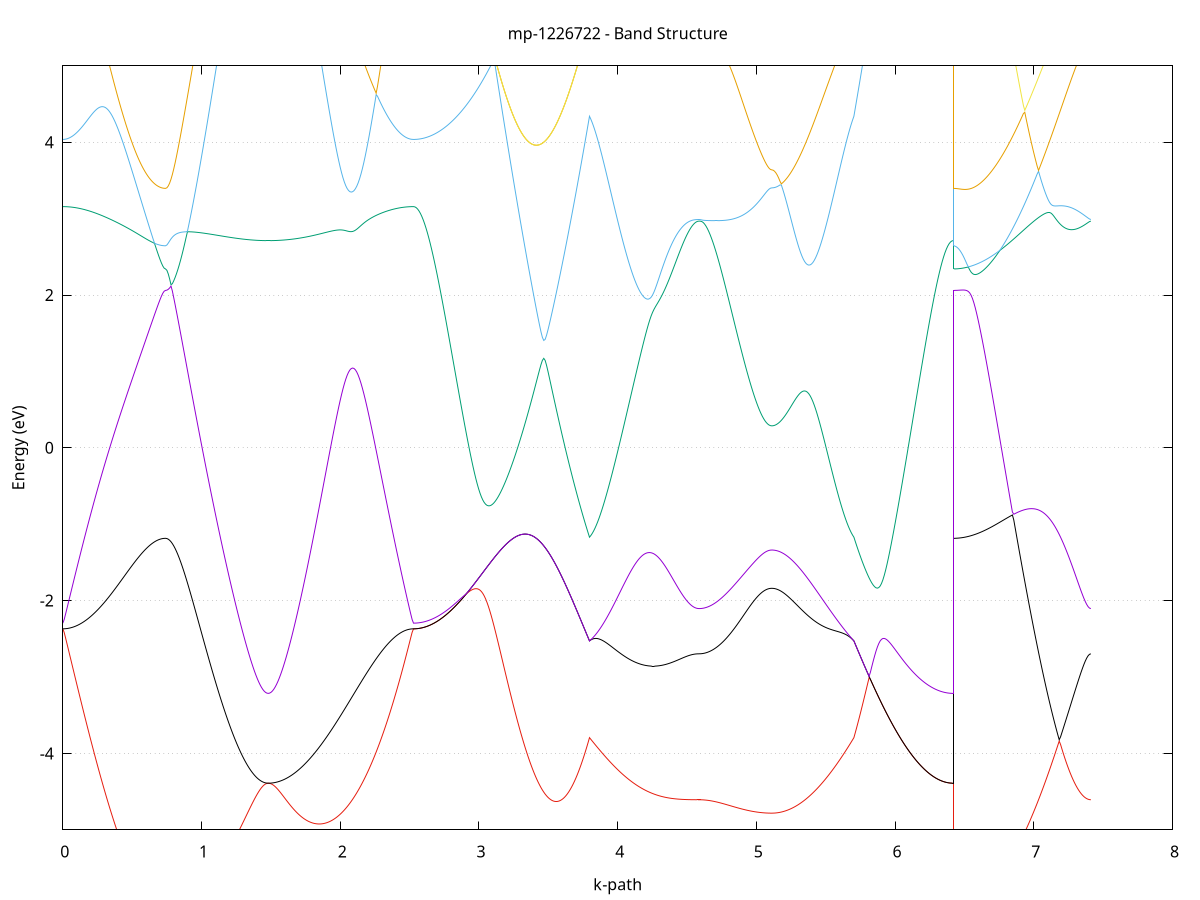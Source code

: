 set title 'mp-1226722 - Band Structure'
set xlabel 'k-path'
set ylabel 'Energy (eV)'
set grid y
set yrange [-5:5]
set terminal png size 800,600
set output 'mp-1226722_bands_gnuplot.png'
plot '-' using 1:2 with lines notitle, '-' using 1:2 with lines notitle, '-' using 1:2 with lines notitle, '-' using 1:2 with lines notitle, '-' using 1:2 with lines notitle, '-' using 1:2 with lines notitle, '-' using 1:2 with lines notitle, '-' using 1:2 with lines notitle, '-' using 1:2 with lines notitle, '-' using 1:2 with lines notitle, '-' using 1:2 with lines notitle, '-' using 1:2 with lines notitle, '-' using 1:2 with lines notitle, '-' using 1:2 with lines notitle, '-' using 1:2 with lines notitle, '-' using 1:2 with lines notitle, '-' using 1:2 with lines notitle, '-' using 1:2 with lines notitle, '-' using 1:2 with lines notitle, '-' using 1:2 with lines notitle, '-' using 1:2 with lines notitle, '-' using 1:2 with lines notitle, '-' using 1:2 with lines notitle, '-' using 1:2 with lines notitle, '-' using 1:2 with lines notitle, '-' using 1:2 with lines notitle, '-' using 1:2 with lines notitle, '-' using 1:2 with lines notitle, '-' using 1:2 with lines notitle, '-' using 1:2 with lines notitle, '-' using 1:2 with lines notitle, '-' using 1:2 with lines notitle, '-' using 1:2 with lines notitle, '-' using 1:2 with lines notitle, '-' using 1:2 with lines notitle, '-' using 1:2 with lines notitle, '-' using 1:2 with lines notitle, '-' using 1:2 with lines notitle, '-' using 1:2 with lines notitle, '-' using 1:2 with lines notitle, '-' using 1:2 with lines notitle, '-' using 1:2 with lines notitle, '-' using 1:2 with lines notitle, '-' using 1:2 with lines notitle, '-' using 1:2 with lines notitle, '-' using 1:2 with lines notitle, '-' using 1:2 with lines notitle, '-' using 1:2 with lines notitle, '-' using 1:2 with lines notitle, '-' using 1:2 with lines notitle, '-' using 1:2 with lines notitle, '-' using 1:2 with lines notitle, '-' using 1:2 with lines notitle, '-' using 1:2 with lines notitle, '-' using 1:2 with lines notitle, '-' using 1:2 with lines notitle, '-' using 1:2 with lines notitle, '-' using 1:2 with lines notitle, '-' using 1:2 with lines notitle, '-' using 1:2 with lines notitle, '-' using 1:2 with lines notitle, '-' using 1:2 with lines notitle, '-' using 1:2 with lines notitle, '-' using 1:2 with lines notitle
0.000000 -12.343907
0.009874 -12.343707
0.019748 -12.343207
0.029622 -12.342307
0.039496 -12.341007
0.049370 -12.339407
0.059244 -12.337407
0.069118 -12.335007
0.078992 -12.332307
0.088866 -12.329307
0.098740 -12.325907
0.108615 -12.322107
0.118489 -12.318007
0.128363 -12.313607
0.138237 -12.308807
0.148111 -12.303807
0.157985 -12.298407
0.167859 -12.292607
0.177733 -12.286607
0.187607 -12.280307
0.197481 -12.273707
0.207355 -12.266807
0.217229 -12.259607
0.227103 -12.252107
0.236977 -12.244407
0.246851 -12.236507
0.256725 -12.228307
0.266599 -12.219907
0.276473 -12.211207
0.286347 -12.202407
0.296221 -12.193307
0.306095 -12.184107
0.315970 -12.174707
0.325844 -12.165207
0.335718 -12.155507
0.345592 -12.145707
0.355466 -12.135807
0.365340 -12.125807
0.375214 -12.115707
0.385088 -12.105507
0.394962 -12.095307
0.404836 -12.085107
0.414710 -12.074907
0.424584 -12.064707
0.434458 -12.054507
0.444332 -12.044307
0.454206 -12.034207
0.464080 -12.024207
0.473954 -12.014307
0.483828 -12.004607
0.493702 -11.995007
0.503576 -11.985507
0.513450 -11.976207
0.523325 -11.967207
0.533199 -11.958307
0.543073 -11.949707
0.552947 -11.941407
0.562821 -11.933407
0.572695 -11.925607
0.582569 -11.918207
0.592443 -11.911207
0.602317 -11.904507
0.612191 -11.898107
0.622065 -11.892207
0.631939 -11.886707
0.641813 -11.881607
0.651687 -11.877007
0.661561 -11.872807
0.671435 -11.869007
0.681309 -11.865807
0.691183 -11.863007
0.701057 -11.860707
0.710931 -11.859007
0.720805 -11.857707
0.730680 -11.856907
0.740554 -11.856707
0.740554 -11.856707
0.750428 -11.856607
0.760302 -11.856507
0.770176 -11.856307
0.780050 -11.856007
0.789924 -11.855707
0.799798 -11.855207
0.809672 -11.854707
0.819546 -11.854107
0.829420 -11.853507
0.839294 -11.852707
0.849168 -11.851907
0.859042 -11.851107
0.868916 -11.850107
0.878790 -11.849107
0.888664 -11.848007
0.898538 -11.846907
0.908412 -11.845707
0.918286 -11.844407
0.928160 -11.843107
0.938035 -11.841707
0.947909 -11.840307
0.957783 -11.838807
0.967657 -11.837307
0.977531 -11.835707
0.987405 -11.834107
0.997279 -11.832407
1.007153 -11.830707
1.017027 -11.829007
1.026901 -11.827307
1.036775 -11.825507
1.046649 -11.823707
1.056523 -11.821907
1.066397 -11.820007
1.076271 -11.818207
1.086145 -11.816307
1.096019 -11.814507
1.105893 -11.812607
1.115767 -11.810707
1.125641 -11.808807
1.135515 -11.807007
1.145389 -11.805107
1.155264 -11.803307
1.165138 -11.801407
1.175012 -11.799607
1.184886 -11.797807
1.194760 -11.796107
1.204634 -11.794407
1.214508 -11.792707
1.224382 -11.791007
1.234256 -11.789407
1.244130 -11.787807
1.254004 -11.786207
1.263878 -11.784707
1.273752 -11.783307
1.283626 -11.781907
1.293500 -11.780507
1.303374 -11.779207
1.313248 -11.778007
1.323122 -11.776807
1.332996 -11.775707
1.342870 -11.774607
1.352744 -11.773607
1.362619 -11.772707
1.372493 -11.771807
1.382367 -11.771007
1.392241 -11.770307
1.402115 -11.769707
1.411989 -11.769107
1.421863 -11.768607
1.431737 -11.768207
1.441611 -11.767907
1.451485 -11.767607
1.461359 -11.767407
1.471233 -11.767307
1.481107 -11.767207
1.481107 -11.767207
1.491081 -11.767307
1.501056 -11.767407
1.511030 -11.767607
1.521004 -11.767907
1.530979 -11.768207
1.540953 -11.768707
1.550927 -11.769207
1.560901 -11.769807
1.570876 -11.770607
1.580850 -11.771407
1.590824 -11.772307
1.600799 -11.773407
1.610773 -11.774507
1.620747 -11.775807
1.630722 -11.777207
1.640696 -11.778707
1.650670 -11.780407
1.660644 -11.782207
1.670619 -11.784107
1.680593 -11.786307
1.690567 -11.788507
1.700542 -11.791007
1.710516 -11.793707
1.720490 -11.796507
1.730464 -11.799507
1.740439 -11.802707
1.750413 -11.806207
1.760387 -11.809807
1.770362 -11.813707
1.780336 -11.817807
1.790310 -11.822107
1.800285 -11.826607
1.810259 -11.831407
1.820233 -11.836507
1.830207 -11.841707
1.840182 -11.847307
1.850156 -11.853007
1.860130 -11.859007
1.870105 -11.865307
1.880079 -11.871807
1.890053 -11.878607
1.900027 -11.885607
1.910002 -11.892807
1.919976 -11.900307
1.929950 -11.908007
1.939925 -11.915907
1.949899 -11.924007
1.959873 -11.932307
1.969848 -11.940907
1.979822 -11.949607
1.989796 -11.958507
1.999770 -11.967607
2.009745 -11.976807
2.019719 -11.986207
2.029693 -11.995707
2.039668 -12.005307
2.049642 -12.015107
2.059616 -12.024907
2.069590 -12.034807
2.079565 -12.044807
2.089539 -12.054807
2.099513 -12.064907
2.109488 -12.074907
2.119462 -12.085007
2.129436 -12.095107
2.139411 -12.105207
2.149385 -12.115207
2.159359 -12.125207
2.169333 -12.135107
2.179308 -12.144907
2.189282 -12.154607
2.199256 -12.164207
2.209231 -12.173607
2.219205 -12.183007
2.229179 -12.192207
2.239153 -12.201207
2.249128 -12.210007
2.259102 -12.218607
2.269076 -12.227007
2.279051 -12.235307
2.289025 -12.243207
2.298999 -12.251007
2.308974 -12.258507
2.318948 -12.265707
2.328922 -12.272707
2.338896 -12.279307
2.348871 -12.285707
2.358845 -12.291807
2.368819 -12.297607
2.378794 -12.303107
2.388768 -12.308207
2.398742 -12.313107
2.408716 -12.317507
2.418691 -12.321707
2.428665 -12.325507
2.438639 -12.329007
2.448614 -12.332107
2.458588 -12.334807
2.468562 -12.337207
2.478537 -12.339307
2.488511 -12.340907
2.498485 -12.342207
2.508459 -12.343207
2.518434 -12.343707
2.528408 -12.343907
2.528408 -12.343907
2.538397 -12.343607
2.548386 -12.342607
2.558376 -12.340907
2.568365 -12.338607
2.578354 -12.335607
2.588343 -12.332007
2.598333 -12.327707
2.608322 -12.322707
2.618311 -12.317107
2.628300 -12.310907
2.638290 -12.303907
2.648279 -12.296407
2.658268 -12.288107
2.668257 -12.279207
2.678246 -12.269707
2.688236 -12.259507
2.698225 -12.248707
2.708214 -12.237207
2.718203 -12.225107
2.728193 -12.212407
2.738182 -12.199007
2.748171 -12.185007
2.758160 -12.170307
2.768150 -12.155107
2.778139 -12.139207
2.788128 -12.122707
2.798117 -12.105607
2.808106 -12.087807
2.818096 -12.069507
2.828085 -12.050507
2.838074 -12.031007
2.848063 -12.010907
2.858053 -11.990207
2.868042 -11.968907
2.878031 -11.947007
2.888020 -11.924607
2.898010 -11.901607
2.907999 -11.878007
2.917988 -11.853907
2.927977 -11.829307
2.937966 -11.804207
2.947956 -11.778507
2.957945 -11.752307
2.967934 -11.725607
2.977923 -11.698507
2.987913 -11.670807
2.997902 -11.642707
3.007891 -11.614107
3.017880 -11.585107
3.027870 -11.555707
3.037859 -11.525807
3.047848 -11.495607
3.057837 -11.464907
3.067826 -11.433907
3.077816 -11.402607
3.087805 -11.370907
3.097794 -11.339007
3.107783 -11.306707
3.117773 -11.274207
3.127762 -11.241407
3.137751 -11.208407
3.147740 -11.175207
3.157730 -11.141907
3.167719 -11.108407
3.177708 -11.074807
3.187697 -11.041107
3.197686 -11.007407
3.207676 -10.973707
3.217665 -10.940107
3.227654 -10.906407
3.237643 -10.873007
3.247633 -10.839607
3.257622 -10.806507
3.267611 -10.773607
3.277600 -10.741007
3.287590 -10.708707
3.297579 -10.676807
3.307568 -10.645407
3.317557 -10.614507
3.327546 -10.584107
3.337536 -10.554407
3.347525 -10.525407
3.357514 -10.497007
3.367503 -10.469507
3.377493 -10.442907
3.387482 -10.417207
3.397471 -10.392507
3.407460 -10.368907
3.417450 -10.346307
3.427439 -10.325007
3.437428 -10.304907
3.447417 -10.286107
3.457406 -10.268607
3.467396 -10.252507
3.477385 -10.237907
3.487374 -10.224707
3.497363 -10.213007
3.507353 -10.202907
3.517342 -10.194307
3.527331 -10.187307
3.537320 -10.181907
3.547310 -10.178107
3.557299 -10.175807
3.567288 -10.175107
3.577277 -10.176007
3.587266 -10.178407
3.597256 -10.182307
3.607245 -10.187707
3.617234 -10.194507
3.627223 -10.202807
3.637213 -10.212407
3.647202 -10.223307
3.657191 -10.235407
3.667180 -10.248807
3.677170 -10.263307
3.687159 -10.278907
3.697148 -10.295507
3.707137 -10.313207
3.717126 -10.331807
3.727116 -10.351207
3.737105 -10.371507
3.747094 -10.392507
3.757083 -10.414207
3.767073 -10.436607
3.777062 -10.459607
3.787051 -10.483207
3.797040 -10.507207
3.797040 -10.507207
3.806921 -10.498807
3.816801 -10.490507
3.826681 -10.482307
3.836562 -10.474107
3.846442 -10.466007
3.856323 -10.457907
3.866203 -10.449907
3.876084 -10.442007
3.885964 -10.434107
3.895844 -10.426207
3.905725 -10.418407
3.915605 -10.410707
3.925486 -10.403107
3.935366 -10.395507
3.945246 -10.387907
3.955127 -10.380407
3.965007 -10.373007
3.974888 -10.365607
3.984768 -10.358207
3.994648 -10.351007
4.004529 -10.343707
4.014409 -10.336607
4.024290 -10.329507
4.034170 -10.322407
4.044050 -10.315407
4.053931 -10.308407
4.063811 -10.301507
4.073692 -10.294707
4.083572 -10.287907
4.093452 -10.281207
4.103333 -10.274507
4.113213 -10.267907
4.123094 -10.261307
4.132974 -10.254807
4.142854 -10.248407
4.152735 -10.242007
4.162615 -10.235707
4.172496 -10.229407
4.182376 -10.223207
4.192256 -10.217107
4.202137 -10.211107
4.212017 -10.205107
4.221898 -10.199207
4.231778 -10.193307
4.241658 -10.187607
4.251539 -10.181907
4.261419 -10.176307
4.271300 -10.170807
4.281180 -10.165407
4.291060 -10.160107
4.300941 -10.154807
4.310821 -10.149707
4.320702 -10.144707
4.330582 -10.139807
4.340462 -10.135007
4.350343 -10.130307
4.360223 -10.125807
4.370104 -10.121307
4.379984 -10.117007
4.389864 -10.112907
4.399745 -10.108907
4.409625 -10.105007
4.419506 -10.101307
4.429386 -10.097807
4.439267 -10.094407
4.449147 -10.091207
4.459027 -10.088107
4.468908 -10.085307
4.478788 -10.082607
4.488669 -10.080207
4.498549 -10.077907
4.508429 -10.075907
4.518310 -10.074107
4.528190 -10.072407
4.538071 -10.071107
4.547951 -10.069907
4.557831 -10.069007
4.567712 -10.068407
4.577592 -10.068007
4.587473 -10.067907
4.587473 -10.067907
4.597353 -10.067907
4.607233 -10.068107
4.617113 -10.068407
4.626993 -10.068807
4.636874 -10.069307
4.646754 -10.069907
4.656634 -10.070707
4.666514 -10.071507
4.676394 -10.072507
4.686275 -10.073507
4.696155 -10.074707
4.706035 -10.075907
4.715915 -10.077207
4.725795 -10.078607
4.735676 -10.080107
4.745556 -10.081707
4.755436 -10.083307
4.765316 -10.085007
4.775196 -10.086807
4.785076 -10.088607
4.794957 -10.090407
4.804837 -10.092307
4.814717 -10.094307
4.824597 -10.096207
4.834477 -10.098207
4.844358 -10.100107
4.854238 -10.102107
4.864118 -10.104107
4.873998 -10.106107
4.883878 -10.108007
4.893759 -10.109907
4.903639 -10.111807
4.913519 -10.113707
4.923399 -10.115507
4.933279 -10.117307
4.943160 -10.119007
4.953040 -10.120607
4.962920 -10.122207
4.972800 -10.123707
4.982680 -10.125207
4.992561 -10.126507
5.002441 -10.127707
5.012321 -10.128907
5.022201 -10.130007
5.032081 -10.130907
5.041962 -10.131807
5.051842 -10.132507
5.061722 -10.133207
5.071602 -10.133707
5.081482 -10.134107
5.091363 -10.134407
5.101243 -10.134607
5.111123 -10.134607
5.111123 -10.134607
5.120991 -10.134707
5.130859 -10.135107
5.140728 -10.135607
5.150596 -10.136307
5.160464 -10.137307
5.170332 -10.138507
5.180200 -10.139907
5.190069 -10.141507
5.199937 -10.143307
5.209805 -10.145307
5.219673 -10.147607
5.229541 -10.150007
5.239410 -10.152707
5.249278 -10.155607
5.259146 -10.158807
5.269014 -10.162107
5.278883 -10.165707
5.288751 -10.169507
5.298619 -10.173507
5.308487 -10.177807
5.318355 -10.182207
5.328224 -10.186907
5.338092 -10.191807
5.347960 -10.197007
5.357828 -10.202307
5.367696 -10.207907
5.377565 -10.213707
5.387433 -10.219707
5.397301 -10.225907
5.407169 -10.232407
5.417037 -10.239007
5.426906 -10.245907
5.436774 -10.252907
5.446642 -10.260207
5.456510 -10.267707
5.466378 -10.275307
5.476247 -10.283207
5.486115 -10.291207
5.495983 -10.299407
5.505851 -10.307807
5.515719 -10.316407
5.525588 -10.325107
5.535456 -10.334107
5.545324 -10.343107
5.555192 -10.352407
5.565060 -10.361807
5.574929 -10.371307
5.584797 -10.381007
5.594665 -10.390807
5.604533 -10.400807
5.614402 -10.410907
5.624270 -10.421107
5.634138 -10.431507
5.644006 -10.442007
5.653874 -10.452607
5.663743 -10.463307
5.673611 -10.474107
5.683479 -10.485007
5.693347 -10.496107
5.703215 -10.507207
5.703215 -10.507207
5.713159 -10.531607
5.723103 -10.556407
5.733047 -10.581507
5.742991 -10.607007
5.752934 -10.632707
5.762878 -10.658707
5.772822 -10.684807
5.782766 -10.711107
5.792709 -10.737507
5.802653 -10.764007
5.812597 -10.790507
5.822541 -10.817107
5.832485 -10.843607
5.842428 -10.870107
5.852372 -10.896507
5.862316 -10.922807
5.872260 -10.949007
5.882204 -10.975007
5.892147 -11.000907
5.902091 -11.026507
5.912035 -11.051907
5.921979 -11.077107
5.931923 -11.102107
5.941866 -11.126707
5.951810 -11.151007
5.961754 -11.175107
5.971698 -11.198807
5.981642 -11.222107
5.991585 -11.245107
6.001529 -11.267707
6.011473 -11.290007
6.021417 -11.311807
6.031361 -11.333207
6.041304 -11.354207
6.051248 -11.374807
6.061192 -11.394907
6.071136 -11.414507
6.081079 -11.433707
6.091023 -11.452507
6.100967 -11.470707
6.110911 -11.488407
6.120855 -11.505707
6.130798 -11.522407
6.140742 -11.538707
6.150686 -11.554407
6.160630 -11.569607
6.170574 -11.584207
6.180517 -11.598407
6.190461 -11.612007
6.200405 -11.625007
6.210349 -11.637507
6.220293 -11.649407
6.230236 -11.660807
6.240180 -11.671607
6.250124 -11.681907
6.260068 -11.691607
6.270012 -11.700707
6.279955 -11.709207
6.289899 -11.717207
6.299843 -11.724607
6.309787 -11.731407
6.319730 -11.737607
6.329674 -11.743207
6.339618 -11.748207
6.349562 -11.752707
6.359506 -11.756507
6.369449 -11.759807
6.379393 -11.762507
6.389337 -11.764607
6.399281 -11.766007
6.409225 -11.766907
6.419168 -11.767207
6.419168 -11.856707
6.429091 -11.856307
6.439014 -11.855407
6.448937 -11.853907
6.458860 -11.851707
6.468783 -11.849007
6.478706 -11.845607
6.488629 -11.841607
6.498552 -11.837007
6.508475 -11.831807
6.518398 -11.826007
6.528321 -11.819607
6.538244 -11.812507
6.548166 -11.804907
6.558089 -11.796607
6.568012 -11.787807
6.577935 -11.778407
6.587858 -11.768307
6.597781 -11.757707
6.607704 -11.746507
6.617627 -11.734707
6.627550 -11.722307
6.637473 -11.709407
6.647396 -11.695807
6.657319 -11.681707
6.667242 -11.667107
6.677165 -11.651807
6.687087 -11.636007
6.697010 -11.619707
6.706933 -11.602807
6.716856 -11.585407
6.726779 -11.567407
6.736702 -11.548907
6.746625 -11.529907
6.756548 -11.510407
6.766471 -11.490307
6.776394 -11.469807
6.786317 -11.448807
6.796240 -11.427307
6.806163 -11.405307
6.816085 -11.382807
6.826008 -11.359907
6.835931 -11.336607
6.845854 -11.312907
6.855777 -11.288707
6.865700 -11.264107
6.875623 -11.239107
6.885546 -11.213807
6.895469 -11.188107
6.905392 -11.162007
6.915315 -11.135707
6.925238 -11.109007
6.935161 -11.082007
6.945084 -11.054707
6.955006 -11.027207
6.964929 -10.999507
6.974852 -10.971507
6.984775 -10.943407
6.994698 -10.915107
7.004621 -10.886607
7.014544 -10.858107
7.024467 -10.829507
7.034390 -10.800807
7.044313 -10.772107
7.054236 -10.743407
7.064159 -10.714707
7.074082 -10.686207
7.084005 -10.657707
7.093927 -10.629407
7.103850 -10.601307
7.113773 -10.573407
7.123696 -10.545807
7.133619 -10.518507
7.143542 -10.491607
7.153465 -10.465107
7.163388 -10.439007
7.173311 -10.413407
7.183234 -10.388407
7.193157 -10.363907
7.203080 -10.340107
7.213003 -10.317007
7.222925 -10.294707
7.232848 -10.273107
7.242771 -10.252307
7.252694 -10.232507
7.262617 -10.213607
7.272540 -10.195607
7.282463 -10.178707
7.292386 -10.162907
7.302309 -10.148107
7.312232 -10.134507
7.322155 -10.122107
7.332078 -10.110907
7.342001 -10.100907
7.351924 -10.092207
7.361846 -10.084807
7.371769 -10.078707
7.381692 -10.074007
7.391615 -10.070607
7.401538 -10.068507
7.411461 -10.067907
e
0.000000 -8.804707
0.009874 -8.804707
0.019748 -8.804707
0.029622 -8.804707
0.039496 -8.804807
0.049370 -8.804807
0.059244 -8.804907
0.069118 -8.805007
0.078992 -8.805107
0.088866 -8.805207
0.098740 -8.805407
0.108615 -8.805507
0.118489 -8.805707
0.128363 -8.805807
0.138237 -8.806007
0.148111 -8.806207
0.157985 -8.806407
0.167859 -8.806707
0.177733 -8.806907
0.187607 -8.807207
0.197481 -8.807407
0.207355 -8.807707
0.217229 -8.808007
0.227103 -8.808307
0.236977 -8.808607
0.246851 -8.808907
0.256725 -8.809207
0.266599 -8.809607
0.276473 -8.809907
0.286347 -8.810307
0.296221 -8.810707
0.306095 -8.811007
0.315970 -8.811407
0.325844 -8.811807
0.335718 -8.812207
0.345592 -8.812607
0.355466 -8.813107
0.365340 -8.813507
0.375214 -8.813907
0.385088 -8.814407
0.394962 -8.814807
0.404836 -8.815207
0.414710 -8.815707
0.424584 -8.816207
0.434458 -8.816607
0.444332 -8.817107
0.454206 -8.817507
0.464080 -8.818007
0.473954 -8.818407
0.483828 -8.818907
0.493702 -8.819307
0.503576 -8.819807
0.513450 -8.820207
0.523325 -8.820707
0.533199 -8.821107
0.543073 -8.821507
0.552947 -8.821907
0.562821 -8.822307
0.572695 -8.822707
0.582569 -8.823107
0.592443 -8.823507
0.602317 -8.823807
0.612191 -8.824107
0.622065 -8.824407
0.631939 -8.824707
0.641813 -8.825007
0.651687 -8.825307
0.661561 -8.825507
0.671435 -8.825707
0.681309 -8.825907
0.691183 -8.826007
0.701057 -8.826107
0.710931 -8.826207
0.720805 -8.826307
0.730680 -8.826307
0.740554 -8.826407
0.740554 -8.826407
0.750428 -8.826407
0.760302 -8.826407
0.770176 -8.826407
0.780050 -8.826407
0.789924 -8.826507
0.799798 -8.826507
0.809672 -8.826607
0.819546 -8.826607
0.829420 -8.826707
0.839294 -8.826807
0.849168 -8.826907
0.859042 -8.827007
0.868916 -8.827107
0.878790 -8.827207
0.888664 -8.827307
0.898538 -8.827507
0.908412 -8.827607
0.918286 -8.827707
0.928160 -8.827907
0.938035 -8.828107
0.947909 -8.828207
0.957783 -8.828407
0.967657 -8.828607
0.977531 -8.828807
0.987405 -8.829007
0.997279 -8.829207
1.007153 -8.829407
1.017027 -8.829607
1.026901 -8.829807
1.036775 -8.830007
1.046649 -8.830207
1.056523 -8.830507
1.066397 -8.830707
1.076271 -8.830907
1.086145 -8.831207
1.096019 -8.831407
1.105893 -8.831607
1.115767 -8.831907
1.125641 -8.832107
1.135515 -8.832407
1.145389 -8.832607
1.155264 -8.832807
1.165138 -8.833107
1.175012 -8.833307
1.184886 -8.833607
1.194760 -8.833807
1.204634 -8.834007
1.214508 -8.834307
1.224382 -8.834507
1.234256 -8.834707
1.244130 -8.834907
1.254004 -8.835107
1.263878 -8.835307
1.273752 -8.835507
1.283626 -8.835707
1.293500 -8.835907
1.303374 -8.836107
1.313248 -8.836307
1.323122 -8.836407
1.332996 -8.836607
1.342870 -8.836707
1.352744 -8.836907
1.362619 -8.837007
1.372493 -8.837107
1.382367 -8.837207
1.392241 -8.837307
1.402115 -8.837407
1.411989 -8.837507
1.421863 -8.837607
1.431737 -8.837607
1.441611 -8.837707
1.451485 -8.837707
1.461359 -8.837707
1.471233 -8.837807
1.481107 -8.837807
1.481107 -8.837807
1.491081 -8.837807
1.501056 -8.837707
1.511030 -8.837707
1.521004 -8.837707
1.530979 -8.837607
1.540953 -8.837607
1.550927 -8.837507
1.560901 -8.837407
1.570876 -8.837307
1.580850 -8.837207
1.590824 -8.837107
1.600799 -8.837007
1.610773 -8.836807
1.620747 -8.836707
1.630722 -8.836507
1.640696 -8.836407
1.650670 -8.836207
1.660644 -8.836007
1.670619 -8.835807
1.680593 -8.835607
1.690567 -8.835407
1.700542 -8.835207
1.710516 -8.834907
1.720490 -8.834707
1.730464 -8.834407
1.740439 -8.834207
1.750413 -8.833907
1.760387 -8.833607
1.770362 -8.833307
1.780336 -8.833007
1.790310 -8.832707
1.800285 -8.832407
1.810259 -8.832107
1.820233 -8.831707
1.830207 -8.831407
1.840182 -8.831007
1.850156 -8.830707
1.860130 -8.830307
1.870105 -8.829907
1.880079 -8.829507
1.890053 -8.829107
1.900027 -8.828707
1.910002 -8.828207
1.919976 -8.827807
1.929950 -8.827307
1.939925 -8.826807
1.949899 -8.826407
1.959873 -8.825907
1.969848 -8.825407
1.979822 -8.824907
1.989796 -8.824307
1.999770 -8.823807
2.009745 -8.823307
2.019719 -8.822707
2.029693 -8.822107
2.039668 -8.821607
2.049642 -8.821007
2.059616 -8.820507
2.069590 -8.819907
2.079565 -8.819307
2.089539 -8.818707
2.099513 -8.818207
2.109488 -8.817607
2.119462 -8.817007
2.129436 -8.816507
2.139411 -8.815907
2.149385 -8.815407
2.159359 -8.814807
2.169333 -8.814307
2.179308 -8.813807
2.189282 -8.813307
2.199256 -8.812807
2.209231 -8.812307
2.219205 -8.811807
2.229179 -8.811407
2.239153 -8.810907
2.249128 -8.810507
2.259102 -8.810107
2.269076 -8.809707
2.279051 -8.809307
2.289025 -8.808907
2.298999 -8.808607
2.308974 -8.808207
2.318948 -8.807907
2.328922 -8.807607
2.338896 -8.807307
2.348871 -8.807007
2.358845 -8.806807
2.368819 -8.806507
2.378794 -8.806307
2.388768 -8.806107
2.398742 -8.805907
2.408716 -8.805707
2.418691 -8.805507
2.428665 -8.805407
2.438639 -8.805207
2.448614 -8.805107
2.458588 -8.805007
2.468562 -8.804907
2.478537 -8.804807
2.488511 -8.804807
2.498485 -8.804707
2.508459 -8.804707
2.518434 -8.804707
2.528408 -8.804707
2.528408 -8.804707
2.538397 -8.804507
2.548386 -8.803807
2.558376 -8.802807
2.568365 -8.801407
2.578354 -8.799607
2.588343 -8.797407
2.598333 -8.794807
2.608322 -8.791807
2.618311 -8.788407
2.628300 -8.784607
2.638290 -8.780407
2.648279 -8.775807
2.658268 -8.770907
2.668257 -8.765607
2.678246 -8.759907
2.688236 -8.753807
2.698225 -8.747407
2.708214 -8.740607
2.718203 -8.733507
2.728193 -8.726007
2.738182 -8.718207
2.748171 -8.710007
2.758160 -8.701607
2.768150 -8.692807
2.778139 -8.683707
2.788128 -8.674307
2.798117 -8.664707
2.808106 -8.654707
2.818096 -8.644507
2.828085 -8.634007
2.838074 -8.623307
2.848063 -8.612307
2.858053 -8.601107
2.868042 -8.589707
2.878031 -8.578107
2.888020 -8.566407
2.898010 -8.554407
2.907999 -8.542407
2.917988 -8.530207
2.927977 -8.518007
2.937966 -8.505807
2.947956 -8.493607
2.957945 -8.481607
2.967934 -8.469907
2.977923 -8.458607
2.987913 -8.448107
2.997902 -8.438707
3.007891 -8.430707
3.017880 -8.424407
3.027870 -8.419507
3.037859 -8.416007
3.047848 -8.421407
3.057837 -8.427407
3.067826 -8.433407
3.077816 -8.439407
3.087805 -8.445207
3.097794 -8.451107
3.107783 -8.456907
3.117773 -8.462607
3.127762 -8.468307
3.137751 -8.473907
3.147740 -8.479407
3.157730 -8.484907
3.167719 -8.490307
3.177708 -8.495607
3.187697 -8.500807
3.197686 -8.505907
3.207676 -8.510907
3.217665 -8.515807
3.227654 -8.520507
3.237643 -8.525207
3.247633 -8.529807
3.257622 -8.534207
3.267611 -8.538507
3.277600 -8.542707
3.287590 -8.546807
3.297579 -8.550707
3.307568 -8.554507
3.317557 -8.558107
3.327546 -8.561607
3.337536 -8.564907
3.347525 -8.568107
3.357514 -8.571207
3.367503 -8.574107
3.377493 -8.576807
3.387482 -8.579407
3.397471 -8.581807
3.407460 -8.584107
3.417450 -8.586207
3.427439 -8.588107
3.437428 -8.589807
3.447417 -8.591407
3.457406 -8.592807
3.467396 -8.594107
3.477385 -8.595107
3.487374 -8.596007
3.497363 -8.596707
3.507353 -8.597207
3.517342 -8.597607
3.527331 -8.597807
3.537320 -8.597807
3.547310 -8.597607
3.557299 -8.597307
3.567288 -8.596707
3.577277 -8.596007
3.587266 -8.595107
3.597256 -8.594107
3.607245 -8.592807
3.617234 -8.591407
3.627223 -8.589807
3.637213 -8.588007
3.647202 -8.586107
3.657191 -8.584007
3.667180 -8.581707
3.677170 -8.579207
3.687159 -8.576607
3.697148 -8.573807
3.707137 -8.570807
3.717126 -8.567707
3.727116 -8.564407
3.737105 -8.561007
3.747094 -8.557407
3.757083 -8.553607
3.767073 -8.549707
3.777062 -8.545707
3.787051 -8.541507
3.797040 -8.537207
3.797040 -8.537207
3.806921 -8.538707
3.816801 -8.540307
3.826681 -8.541907
3.836562 -8.543507
3.846442 -8.545207
3.856323 -8.546907
3.866203 -8.548607
3.876084 -8.550307
3.885964 -8.552107
3.895844 -8.553807
3.905725 -8.555607
3.915605 -8.557407
3.925486 -8.559207
3.935366 -8.560907
3.945246 -8.562707
3.955127 -8.564507
3.965007 -8.566307
3.974888 -8.568007
3.984768 -8.569807
3.994648 -8.571507
4.004529 -8.573107
4.014409 -8.574807
4.024290 -8.576407
4.034170 -8.578007
4.044050 -8.579507
4.053931 -8.581007
4.063811 -8.582507
4.073692 -8.583907
4.083572 -8.585207
4.093452 -8.586507
4.103333 -8.587807
4.113213 -8.589007
4.123094 -8.590107
4.132974 -8.591107
4.142854 -8.592107
4.152735 -8.593007
4.162615 -8.593907
4.172496 -8.594707
4.182376 -8.595407
4.192256 -8.596107
4.202137 -8.596707
4.212017 -8.597207
4.221898 -8.597707
4.231778 -8.598107
4.241658 -8.598507
4.251539 -8.598807
4.261419 -8.599007
4.271300 -8.599207
4.281180 -8.599307
4.291060 -8.599407
4.300941 -8.599407
4.310821 -8.599407
4.320702 -8.599307
4.330582 -8.599207
4.340462 -8.599107
4.350343 -8.598907
4.360223 -8.598707
4.370104 -8.598507
4.379984 -8.598207
4.389864 -8.598007
4.399745 -8.597707
4.409625 -8.597407
4.419506 -8.597107
4.429386 -8.596807
4.439267 -8.596507
4.449147 -8.596207
4.459027 -8.595907
4.468908 -8.595707
4.478788 -8.595407
4.488669 -8.595107
4.498549 -8.594907
4.508429 -8.594707
4.518310 -8.594507
4.528190 -8.594307
4.538071 -8.594207
4.547951 -8.594007
4.557831 -8.594007
4.567712 -8.593907
4.577592 -8.593807
4.587473 -8.593807
4.587473 -8.593807
4.597353 -8.593907
4.607233 -8.593907
4.617113 -8.594107
4.626993 -8.594307
4.636874 -8.594607
4.646754 -8.594907
4.656634 -8.595207
4.666514 -8.595607
4.676394 -8.596107
4.686275 -8.596607
4.696155 -8.597107
4.706035 -8.597707
4.715915 -8.598307
4.725795 -8.598907
4.735676 -8.599507
4.745556 -8.600107
4.755436 -8.600807
4.765316 -8.601407
4.775196 -8.602107
4.785076 -8.602707
4.794957 -8.603307
4.804837 -8.603907
4.814717 -8.604507
4.824597 -8.605007
4.834477 -8.605507
4.844358 -8.606007
4.854238 -8.606407
4.864118 -8.606807
4.873998 -8.607107
4.883878 -8.607407
4.893759 -8.607707
4.903639 -8.607907
4.913519 -8.608007
4.923399 -8.608207
4.933279 -8.608307
4.943160 -8.608307
4.953040 -8.608307
4.962920 -8.608307
4.972800 -8.608307
4.982680 -8.608207
4.992561 -8.608207
5.002441 -8.608107
5.012321 -8.608007
5.022201 -8.607907
5.032081 -8.607807
5.041962 -8.607707
5.051842 -8.607607
5.061722 -8.607507
5.071602 -8.607407
5.081482 -8.607307
5.091363 -8.607307
5.101243 -8.607307
5.111123 -8.607207
5.111123 -8.607207
5.120991 -8.607207
5.130859 -8.607207
5.140728 -8.607007
5.150596 -8.606907
5.160464 -8.606707
5.170332 -8.606407
5.180200 -8.606107
5.190069 -8.605807
5.199937 -8.605407
5.209805 -8.605007
5.219673 -8.604507
5.229541 -8.604007
5.239410 -8.603507
5.249278 -8.602907
5.259146 -8.602207
5.269014 -8.601607
5.278883 -8.600807
5.288751 -8.600107
5.298619 -8.599307
5.308487 -8.598407
5.318355 -8.597507
5.328224 -8.596607
5.338092 -8.595707
5.347960 -8.594607
5.357828 -8.593607
5.367696 -8.592507
5.377565 -8.591407
5.387433 -8.590207
5.397301 -8.589007
5.407169 -8.587807
5.417037 -8.586507
5.426906 -8.585207
5.436774 -8.583907
5.446642 -8.582507
5.456510 -8.581107
5.466378 -8.579707
5.476247 -8.578207
5.486115 -8.576707
5.495983 -8.575207
5.505851 -8.573707
5.515719 -8.572107
5.525588 -8.570407
5.535456 -8.568807
5.545324 -8.567107
5.555192 -8.565407
5.565060 -8.563707
5.574929 -8.562007
5.584797 -8.560207
5.594665 -8.558407
5.604533 -8.556607
5.614402 -8.554707
5.624270 -8.552807
5.634138 -8.550907
5.644006 -8.549007
5.653874 -8.547107
5.663743 -8.545207
5.673611 -8.543207
5.683479 -8.541207
5.693347 -8.539207
5.703215 -8.537207
5.703215 -8.537207
5.713159 -8.532707
5.723103 -8.528107
5.733047 -8.523407
5.742991 -8.518607
5.752934 -8.513607
5.762878 -8.508507
5.772822 -8.503307
5.782766 -8.498007
5.792709 -8.492507
5.802653 -8.487007
5.812597 -8.481407
5.822541 -8.475607
5.832485 -8.469807
5.842428 -8.463907
5.852372 -8.457907
5.862316 -8.451907
5.872260 -8.445707
5.882204 -8.439507
5.892147 -8.438807
5.902091 -8.449407
5.912035 -8.460107
5.921979 -8.470907
5.931923 -8.481707
5.941866 -8.492707
5.951810 -8.503707
5.961754 -8.514707
5.971698 -8.525707
5.981642 -8.536807
5.991585 -8.547807
6.001529 -8.558807
6.011473 -8.569807
6.021417 -8.580707
6.031361 -8.591507
6.041304 -8.602207
6.051248 -8.612807
6.061192 -8.623307
6.071136 -8.633707
6.081079 -8.643907
6.091023 -8.654007
6.100967 -8.663907
6.110911 -8.673707
6.120855 -8.683207
6.130798 -8.692507
6.140742 -8.701707
6.150686 -8.710607
6.160630 -8.719207
6.170574 -8.727707
6.180517 -8.735907
6.190461 -8.743807
6.200405 -8.751407
6.210349 -8.758807
6.220293 -8.765907
6.230236 -8.772607
6.240180 -8.779107
6.250124 -8.785307
6.260068 -8.791107
6.270012 -8.796707
6.279955 -8.801907
6.289899 -8.806707
6.299843 -8.811307
6.309787 -8.815507
6.319730 -8.819307
6.329674 -8.822807
6.339618 -8.825907
6.349562 -8.828707
6.359506 -8.831107
6.369449 -8.833107
6.379393 -8.834807
6.389337 -8.836107
6.399281 -8.837007
6.409225 -8.837607
6.419168 -8.837807
6.419168 -8.826407
6.429091 -8.826207
6.439014 -8.825607
6.448937 -8.824707
6.458860 -8.823507
6.468783 -8.821807
6.478706 -8.819907
6.488629 -8.817507
6.498552 -8.814807
6.508475 -8.811807
6.518398 -8.808407
6.528321 -8.804707
6.538244 -8.800707
6.548166 -8.796307
6.558089 -8.791507
6.568012 -8.786507
6.577935 -8.781207
6.587858 -8.775507
6.597781 -8.769507
6.607704 -8.763307
6.617627 -8.756707
6.627550 -8.749907
6.637473 -8.742807
6.647396 -8.735407
6.657319 -8.727807
6.667242 -8.719907
6.677165 -8.711807
6.687087 -8.703507
6.697010 -8.694907
6.706933 -8.686107
6.716856 -8.677207
6.726779 -8.668007
6.736702 -8.658707
6.746625 -8.649207
6.756548 -8.639607
6.766471 -8.629807
6.776394 -8.619907
6.786317 -8.609907
6.796240 -8.599807
6.806163 -8.589707
6.816085 -8.579407
6.826008 -8.569207
6.835931 -8.559007
6.845854 -8.548807
6.855777 -8.538807
6.865700 -8.529207
6.875623 -8.520307
6.885546 -8.512907
6.895469 -8.507607
6.905392 -8.503907
6.915315 -8.501107
6.925238 -8.498807
6.935161 -8.496707
6.945084 -8.494807
6.955006 -8.492907
6.964929 -8.491107
6.974852 -8.489407
6.984775 -8.487707
6.994698 -8.486007
7.004621 -8.484407
7.014544 -8.482707
7.024467 -8.481107
7.034390 -8.479607
7.044313 -8.478007
7.054236 -8.478807
7.064159 -8.484307
7.074082 -8.489807
7.084005 -8.495207
7.093927 -8.500407
7.103850 -8.505607
7.113773 -8.510707
7.123696 -8.515707
7.133619 -8.520507
7.143542 -8.525307
7.153465 -8.529907
7.163388 -8.534407
7.173311 -8.538707
7.183234 -8.543007
7.193157 -8.547107
7.203080 -8.551007
7.213003 -8.554807
7.222925 -8.558507
7.232848 -8.561907
7.242771 -8.565307
7.252694 -8.568407
7.262617 -8.571407
7.272540 -8.574207
7.282463 -8.576907
7.292386 -8.579307
7.302309 -8.581607
7.312232 -8.583707
7.322155 -8.585607
7.332078 -8.587307
7.342001 -8.588807
7.351924 -8.590207
7.361846 -8.591307
7.371769 -8.592207
7.381692 -8.592907
7.391615 -8.593407
7.401538 -8.593707
7.411461 -8.593807
e
0.000000 -8.437007
0.009874 -8.437007
0.019748 -8.437007
0.029622 -8.436907
0.039496 -8.436707
0.049370 -8.436607
0.059244 -8.436407
0.069118 -8.436107
0.078992 -8.435907
0.088866 -8.435507
0.098740 -8.435207
0.108615 -8.434807
0.118489 -8.434407
0.128363 -8.434007
0.138237 -8.433507
0.148111 -8.433107
0.157985 -8.432507
0.167859 -8.432007
0.177733 -8.431707
0.187607 -8.433807
0.197481 -8.436107
0.207355 -8.438407
0.217229 -8.440807
0.227103 -8.443307
0.236977 -8.445807
0.246851 -8.448407
0.256725 -8.451107
0.266599 -8.453807
0.276473 -8.456507
0.286347 -8.459307
0.296221 -8.462107
0.306095 -8.464907
0.315970 -8.467807
0.325844 -8.470707
0.335718 -8.473607
0.345592 -8.476507
0.355466 -8.479407
0.365340 -8.482307
0.375214 -8.485107
0.385088 -8.488007
0.394962 -8.490907
0.404836 -8.493707
0.414710 -8.496507
0.424584 -8.499307
0.434458 -8.502107
0.444332 -8.504807
0.454206 -8.507507
0.464080 -8.510107
0.473954 -8.512607
0.483828 -8.515107
0.493702 -8.517607
0.503576 -8.520007
0.513450 -8.522307
0.523325 -8.524507
0.533199 -8.526707
0.543073 -8.528807
0.552947 -8.530807
0.562821 -8.532707
0.572695 -8.534507
0.582569 -8.536307
0.592443 -8.537907
0.602317 -8.539507
0.612191 -8.540907
0.622065 -8.542307
0.631939 -8.543507
0.641813 -8.544707
0.651687 -8.545707
0.661561 -8.546707
0.671435 -8.547507
0.681309 -8.548207
0.691183 -8.548907
0.701057 -8.549407
0.710931 -8.549807
0.720805 -8.550007
0.730680 -8.550207
0.740554 -8.550307
0.740554 -8.550307
0.750428 -8.550107
0.760302 -8.549607
0.770176 -8.548707
0.780050 -8.547407
0.789924 -8.545907
0.799798 -8.543907
0.809672 -8.541707
0.819546 -8.539007
0.829420 -8.536107
0.839294 -8.532807
0.849168 -8.529107
0.859042 -8.525107
0.868916 -8.520807
0.878790 -8.516107
0.888664 -8.511207
0.898538 -8.505807
0.908412 -8.500207
0.918286 -8.494307
0.928160 -8.488007
0.938035 -8.481407
0.947909 -8.474507
0.957783 -8.467407
0.967657 -8.459907
0.977531 -8.452207
0.987405 -8.444107
0.997279 -8.435907
1.007153 -8.427307
1.017027 -8.418607
1.026901 -8.409607
1.036775 -8.400307
1.046649 -8.390907
1.056523 -8.381307
1.066397 -8.371607
1.076271 -8.361707
1.086145 -8.353007
1.096019 -8.350307
1.105893 -8.347507
1.115767 -8.344807
1.125641 -8.342007
1.135515 -8.339307
1.145389 -8.336607
1.155264 -8.333907
1.165138 -8.331207
1.175012 -8.328607
1.184886 -8.326007
1.194760 -8.323507
1.204634 -8.321007
1.214508 -8.318607
1.224382 -8.316207
1.234256 -8.313907
1.244130 -8.311607
1.254004 -8.309407
1.263878 -8.307307
1.273752 -8.305207
1.283626 -8.303207
1.293500 -8.301307
1.303374 -8.299507
1.313248 -8.297707
1.323122 -8.296107
1.332996 -8.294507
1.342870 -8.293007
1.352744 -8.291707
1.362619 -8.290407
1.372493 -8.289207
1.382367 -8.288107
1.392241 -8.287107
1.402115 -8.286207
1.411989 -8.285407
1.421863 -8.284707
1.431737 -8.284107
1.441611 -8.283607
1.451485 -8.283307
1.461359 -8.283007
1.471233 -8.282807
1.481107 -8.282807
1.481107 -8.282807
1.491081 -8.282807
1.501056 -8.283007
1.511030 -8.283307
1.521004 -8.283607
1.530979 -8.284107
1.540953 -8.284707
1.550927 -8.285407
1.560901 -8.286207
1.570876 -8.287107
1.580850 -8.288107
1.590824 -8.289207
1.600799 -8.290407
1.610773 -8.291707
1.620747 -8.293107
1.630722 -8.294607
1.640696 -8.296107
1.650670 -8.297807
1.660644 -8.299507
1.670619 -8.301207
1.680593 -8.303107
1.690567 -8.305007
1.700542 -8.307007
1.710516 -8.309007
1.720490 -8.311107
1.730464 -8.313307
1.740439 -8.315507
1.750413 -8.317707
1.760387 -8.320007
1.770362 -8.322307
1.780336 -8.324607
1.790310 -8.327007
1.800285 -8.329407
1.810259 -8.331907
1.820233 -8.334307
1.830207 -8.336807
1.840182 -8.339207
1.850156 -8.341707
1.860130 -8.344207
1.870105 -8.346707
1.880079 -8.349207
1.890053 -8.356907
1.900027 -8.365507
1.910002 -8.373807
1.919976 -8.381707
1.929950 -8.389307
1.939925 -8.396507
1.949899 -8.403307
1.959873 -8.409807
1.969848 -8.415807
1.979822 -8.421507
1.989796 -8.426707
1.999770 -8.431607
2.009745 -8.436107
2.019719 -8.440107
2.029693 -8.443807
2.039668 -8.447107
2.049642 -8.450107
2.059616 -8.452707
2.069590 -8.454907
2.079565 -8.456807
2.089539 -8.458407
2.099513 -8.459607
2.109488 -8.460507
2.119462 -8.461207
2.129436 -8.461607
2.139411 -8.461707
2.149385 -8.461607
2.159359 -8.461207
2.169333 -8.460707
2.179308 -8.459907
2.189282 -8.459007
2.199256 -8.457807
2.209231 -8.456607
2.219205 -8.455207
2.229179 -8.453607
2.239153 -8.452007
2.249128 -8.450307
2.259102 -8.448507
2.269076 -8.446607
2.279051 -8.444707
2.289025 -8.442707
2.298999 -8.440807
2.308974 -8.438807
2.318948 -8.436807
2.328922 -8.434807
2.338896 -8.432807
2.348871 -8.430907
2.358845 -8.431407
2.368819 -8.432007
2.378794 -8.432607
2.388768 -8.433207
2.398742 -8.433807
2.408716 -8.434207
2.418691 -8.434707
2.428665 -8.435107
2.438639 -8.435507
2.448614 -8.435807
2.458588 -8.436107
2.468562 -8.436307
2.478537 -8.436607
2.488511 -8.436707
2.498485 -8.436907
2.508459 -8.437007
2.518434 -8.437007
2.528408 -8.437007
2.528408 -8.437007
2.538397 -8.437007
2.548386 -8.436907
2.558376 -8.436807
2.568365 -8.436707
2.578354 -8.436407
2.588343 -8.436207
2.598333 -8.435807
2.608322 -8.435507
2.618311 -8.435107
2.628300 -8.434607
2.638290 -8.434107
2.648279 -8.433607
2.658268 -8.433007
2.668257 -8.432307
2.678246 -8.431607
2.688236 -8.430907
2.698225 -8.430107
2.708214 -8.429307
2.718203 -8.428407
2.728193 -8.427507
2.738182 -8.426507
2.748171 -8.425607
2.758160 -8.424507
2.768150 -8.423407
2.778139 -8.422307
2.788128 -8.421207
2.798117 -8.420007
2.808106 -8.418807
2.818096 -8.417507
2.828085 -8.416207
2.838074 -8.414907
2.848063 -8.413507
2.858053 -8.412107
2.868042 -8.410707
2.878031 -8.409207
2.888020 -8.407707
2.898010 -8.406207
2.907999 -8.404707
2.917988 -8.403107
2.927977 -8.401507
2.937966 -8.399907
2.947956 -8.398307
2.957945 -8.396607
2.967934 -8.394907
2.977923 -8.393207
2.987913 -8.391507
2.997902 -8.391207
3.007891 -8.397207
3.017880 -8.403307
3.027870 -8.409407
3.037859 -8.415407
3.047848 -8.421407
3.057837 -8.427407
3.067826 -8.433407
3.077816 -8.439407
3.087805 -8.445207
3.097794 -8.451107
3.107783 -8.456907
3.117773 -8.462607
3.127762 -8.468307
3.137751 -8.473907
3.147740 -8.479407
3.157730 -8.484907
3.167719 -8.490307
3.177708 -8.495607
3.187697 -8.500807
3.197686 -8.505907
3.207676 -8.510907
3.217665 -8.515807
3.227654 -8.520507
3.237643 -8.525207
3.247633 -8.529807
3.257622 -8.534207
3.267611 -8.538507
3.277600 -8.542707
3.287590 -8.546807
3.297579 -8.550707
3.307568 -8.554507
3.317557 -8.558107
3.327546 -8.561607
3.337536 -8.564907
3.347525 -8.568107
3.357514 -8.571207
3.367503 -8.574107
3.377493 -8.576807
3.387482 -8.579407
3.397471 -8.581807
3.407460 -8.584107
3.417450 -8.586207
3.427439 -8.588107
3.437428 -8.589807
3.447417 -8.591407
3.457406 -8.592807
3.467396 -8.594107
3.477385 -8.595107
3.487374 -8.596007
3.497363 -8.596707
3.507353 -8.597207
3.517342 -8.597607
3.527331 -8.597807
3.537320 -8.597807
3.547310 -8.597607
3.557299 -8.597307
3.567288 -8.596707
3.577277 -8.596007
3.587266 -8.595107
3.597256 -8.594007
3.607245 -8.592807
3.617234 -8.591407
3.627223 -8.589807
3.637213 -8.588007
3.647202 -8.586107
3.657191 -8.584007
3.667180 -8.581707
3.677170 -8.579207
3.687159 -8.576607
3.697148 -8.573807
3.707137 -8.570807
3.717126 -8.567707
3.727116 -8.564407
3.737105 -8.561007
3.747094 -8.557407
3.757083 -8.553607
3.767073 -8.549707
3.777062 -8.545707
3.787051 -8.541507
3.797040 -8.537207
3.797040 -8.537207
3.806921 -8.538707
3.816801 -8.540107
3.826681 -8.541507
3.836562 -8.542807
3.846442 -8.544007
3.856323 -8.545207
3.866203 -8.546307
3.876084 -8.547407
3.885964 -8.548407
3.895844 -8.549307
3.905725 -8.550107
3.915605 -8.550807
3.925486 -8.551507
3.935366 -8.552107
3.945246 -8.552607
3.955127 -8.553007
3.965007 -8.553307
3.974888 -8.553607
3.984768 -8.553707
3.994648 -8.553807
4.004529 -8.553807
4.014409 -8.553607
4.024290 -8.553407
4.034170 -8.553107
4.044050 -8.552707
4.053931 -8.552207
4.063811 -8.551607
4.073692 -8.550907
4.083572 -8.550107
4.093452 -8.549207
4.103333 -8.548207
4.113213 -8.547207
4.123094 -8.546007
4.132974 -8.544707
4.142854 -8.543307
4.152735 -8.541807
4.162615 -8.540207
4.172496 -8.538507
4.182376 -8.536807
4.192256 -8.534907
4.202137 -8.532907
4.212017 -8.530907
4.221898 -8.528707
4.231778 -8.526507
4.241658 -8.524207
4.251539 -8.521807
4.261419 -8.519307
4.271300 -8.516707
4.281180 -8.514107
4.291060 -8.511407
4.300941 -8.508607
4.310821 -8.505807
4.320702 -8.503007
4.330582 -8.500107
4.340462 -8.497107
4.350343 -8.494207
4.360223 -8.491207
4.370104 -8.488207
4.379984 -8.485207
4.389864 -8.482307
4.399745 -8.479307
4.409625 -8.476407
4.419506 -8.473607
4.429386 -8.470807
4.439267 -8.468107
4.449147 -8.465507
4.459027 -8.463107
4.468908 -8.460707
4.478788 -8.458507
4.488669 -8.456407
4.498549 -8.454607
4.508429 -8.452907
4.518310 -8.451307
4.528190 -8.450007
4.538071 -8.448907
4.547951 -8.448007
4.557831 -8.447307
4.567712 -8.446807
4.577592 -8.446507
4.587473 -8.446407
4.587473 -8.446407
4.597353 -8.446507
4.607233 -8.446807
4.617113 -8.447407
4.626993 -8.448107
4.636874 -8.449007
4.646754 -8.450007
4.656634 -8.451207
4.666514 -8.452607
4.676394 -8.454107
4.686275 -8.455707
4.696155 -8.457407
4.706035 -8.459107
4.715915 -8.460907
4.725795 -8.462807
4.735676 -8.464707
4.745556 -8.466607
4.755436 -8.468407
4.765316 -8.470307
4.775196 -8.472207
4.785076 -8.474007
4.794957 -8.475807
4.804837 -8.477607
4.814717 -8.479307
4.824597 -8.481007
4.834477 -8.482607
4.844358 -8.484207
4.854238 -8.485707
4.864118 -8.487207
4.873998 -8.488607
4.883878 -8.489907
4.893759 -8.491207
4.903639 -8.492407
4.913519 -8.493607
4.923399 -8.494707
4.933279 -8.495807
4.943160 -8.496807
4.953040 -8.497707
4.962920 -8.498607
4.972800 -8.499507
4.982680 -8.500307
4.992561 -8.501007
5.002441 -8.501707
5.012321 -8.502307
5.022201 -8.502807
5.032081 -8.503307
5.041962 -8.503807
5.051842 -8.504107
5.061722 -8.504507
5.071602 -8.504707
5.081482 -8.504907
5.091363 -8.505107
5.101243 -8.505207
5.111123 -8.505207
5.111123 -8.505207
5.120991 -8.505407
5.130859 -8.505807
5.140728 -8.506607
5.150596 -8.507707
5.160464 -8.509007
5.170332 -8.510607
5.180200 -8.512507
5.190069 -8.514507
5.199937 -8.516707
5.209805 -8.519107
5.219673 -8.521607
5.229541 -8.524107
5.239410 -8.526707
5.249278 -8.529407
5.259146 -8.532107
5.269014 -8.534807
5.278883 -8.537407
5.288751 -8.540007
5.298619 -8.542607
5.308487 -8.545007
5.318355 -8.547407
5.328224 -8.549607
5.338092 -8.551807
5.347960 -8.553807
5.357828 -8.555707
5.367696 -8.557407
5.377565 -8.559007
5.387433 -8.560407
5.397301 -8.561707
5.407169 -8.562807
5.417037 -8.563807
5.426906 -8.564607
5.436774 -8.565207
5.446642 -8.565707
5.456510 -8.566007
5.466378 -8.566207
5.476247 -8.566207
5.486115 -8.566107
5.495983 -8.565907
5.505851 -8.565507
5.515719 -8.564907
5.525588 -8.564307
5.535456 -8.563507
5.545324 -8.562607
5.555192 -8.561607
5.565060 -8.560507
5.574929 -8.559307
5.584797 -8.558007
5.594665 -8.556707
5.604533 -8.555207
5.614402 -8.553707
5.624270 -8.552007
5.634138 -8.550407
5.644006 -8.548607
5.653874 -8.546807
5.663743 -8.545007
5.673611 -8.543107
5.683479 -8.541207
5.693347 -8.539207
5.703215 -8.537207
5.703215 -8.537207
5.713159 -8.532707
5.723103 -8.528107
5.733047 -8.523407
5.742991 -8.518607
5.752934 -8.513607
5.762878 -8.508507
5.772822 -8.503307
5.782766 -8.498007
5.792709 -8.492507
5.802653 -8.487007
5.812597 -8.481407
5.822541 -8.475607
5.832485 -8.469807
5.842428 -8.463907
5.852372 -8.457907
5.862316 -8.451907
5.872260 -8.445707
5.882204 -8.439507
5.892147 -8.433307
5.902091 -8.427007
5.912035 -8.420607
5.921979 -8.414207
5.931923 -8.407807
5.941866 -8.401307
5.951810 -8.394807
5.961754 -8.388307
5.971698 -8.381807
5.981642 -8.375307
5.991585 -8.368807
6.001529 -8.362207
6.011473 -8.355707
6.021417 -8.349307
6.031361 -8.342807
6.041304 -8.336407
6.051248 -8.330007
6.061192 -8.323707
6.071136 -8.317507
6.081079 -8.311307
6.091023 -8.305207
6.100967 -8.299107
6.110911 -8.293207
6.120855 -8.287307
6.130798 -8.281607
6.140742 -8.280007
6.150686 -8.280107
6.160630 -8.280307
6.170574 -8.280507
6.180517 -8.280607
6.190461 -8.280807
6.200405 -8.280907
6.210349 -8.281107
6.220293 -8.281207
6.230236 -8.281407
6.240180 -8.281507
6.250124 -8.281607
6.260068 -8.281707
6.270012 -8.281907
6.279955 -8.282007
6.289899 -8.282107
6.299843 -8.282207
6.309787 -8.282307
6.319730 -8.282407
6.329674 -8.282407
6.339618 -8.282507
6.349562 -8.282607
6.359506 -8.282607
6.369449 -8.282707
6.379393 -8.282707
6.389337 -8.282707
6.399281 -8.282807
6.409225 -8.282807
6.419168 -8.282807
6.419168 -8.550307
6.429091 -8.550207
6.439014 -8.550207
6.448937 -8.550007
6.458860 -8.549807
6.468783 -8.549607
6.478706 -8.549307
6.488629 -8.549007
6.498552 -8.548607
6.508475 -8.548207
6.518398 -8.547707
6.528321 -8.547107
6.538244 -8.546507
6.548166 -8.545907
6.558089 -8.545207
6.568012 -8.544507
6.577935 -8.543707
6.587858 -8.542907
6.597781 -8.542007
6.607704 -8.541107
6.617627 -8.540107
6.627550 -8.539107
6.637473 -8.538107
6.647396 -8.537007
6.657319 -8.535907
6.667242 -8.534707
6.677165 -8.533507
6.687087 -8.532307
6.697010 -8.531007
6.706933 -8.529707
6.716856 -8.528307
6.726779 -8.526907
6.736702 -8.525507
6.746625 -8.524107
6.756548 -8.522607
6.766471 -8.521107
6.776394 -8.519507
6.786317 -8.518007
6.796240 -8.516307
6.806163 -8.514707
6.816085 -8.513007
6.826008 -8.511207
6.835931 -8.509307
6.845854 -8.507307
6.855777 -8.505107
6.865700 -8.502507
6.875623 -8.499207
6.885546 -8.494407
6.895469 -8.487507
6.905392 -8.479107
6.915315 -8.469807
6.925238 -8.460207
6.935161 -8.450407
6.945084 -8.440707
6.955006 -8.431107
6.964929 -8.426107
6.974852 -8.432207
6.984775 -8.438207
6.994698 -8.444107
7.004621 -8.450107
7.014544 -8.455907
7.024467 -8.461807
7.034390 -8.467507
7.044313 -8.473207
7.054236 -8.476507
7.064159 -8.475007
7.074082 -8.473507
7.084005 -8.472107
7.093927 -8.470707
7.103850 -8.469307
7.113773 -8.467907
7.123696 -8.466607
7.133619 -8.465307
7.143542 -8.464107
7.153465 -8.462907
7.163388 -8.461707
7.173311 -8.460507
7.183234 -8.459407
7.193157 -8.458407
7.203080 -8.457307
7.213003 -8.456407
7.222925 -8.455407
7.232848 -8.454507
7.242771 -8.453707
7.252694 -8.452807
7.262617 -8.452107
7.272540 -8.451407
7.282463 -8.450707
7.292386 -8.450107
7.302309 -8.449507
7.312232 -8.449007
7.322155 -8.448507
7.332078 -8.448107
7.342001 -8.447707
7.351924 -8.447307
7.361846 -8.447107
7.371769 -8.446807
7.381692 -8.446607
7.391615 -8.446507
7.401538 -8.446407
7.411461 -8.446407
e
0.000000 -8.411307
0.009874 -8.411407
0.019748 -8.411607
0.029622 -8.411907
0.039496 -8.412407
0.049370 -8.413007
0.059244 -8.413707
0.069118 -8.414607
0.078992 -8.415507
0.088866 -8.416607
0.098740 -8.417907
0.108615 -8.419207
0.118489 -8.420707
0.128363 -8.422307
0.138237 -8.423907
0.148111 -8.425707
0.157985 -8.427607
0.167859 -8.429607
0.177733 -8.431507
0.187607 -8.430907
0.197481 -8.430307
0.207355 -8.429707
0.217229 -8.429107
0.227103 -8.428407
0.236977 -8.427807
0.246851 -8.427207
0.256725 -8.426507
0.266599 -8.425907
0.276473 -8.425207
0.286347 -8.424607
0.296221 -8.423907
0.306095 -8.423307
0.315970 -8.422607
0.325844 -8.422007
0.335718 -8.421407
0.345592 -8.420807
0.355466 -8.420307
0.365340 -8.419707
0.375214 -8.419207
0.385088 -8.418707
0.394962 -8.418207
0.404836 -8.417707
0.414710 -8.417307
0.424584 -8.416907
0.434458 -8.416507
0.444332 -8.416107
0.454206 -8.415807
0.464080 -8.415507
0.473954 -8.415307
0.483828 -8.415007
0.493702 -8.414807
0.503576 -8.414607
0.513450 -8.414507
0.523325 -8.414407
0.533199 -8.414307
0.543073 -8.414207
0.552947 -8.414107
0.562821 -8.414107
0.572695 -8.414107
0.582569 -8.414107
0.592443 -8.414107
0.602317 -8.414107
0.612191 -8.414207
0.622065 -8.414207
0.631939 -8.414307
0.641813 -8.414307
0.651687 -8.414407
0.661561 -8.414507
0.671435 -8.414507
0.681309 -8.414607
0.691183 -8.414607
0.701057 -8.414707
0.710931 -8.414707
0.720805 -8.414707
0.730680 -8.414707
0.740554 -8.414707
0.740554 -8.414707
0.750428 -8.414707
0.760302 -8.414507
0.770176 -8.414207
0.780050 -8.413707
0.789924 -8.413207
0.799798 -8.412507
0.809672 -8.411707
0.819546 -8.410807
0.829420 -8.409707
0.839294 -8.408607
0.849168 -8.407307
0.859042 -8.406007
0.868916 -8.404507
0.878790 -8.402907
0.888664 -8.401207
0.898538 -8.399407
0.908412 -8.397607
0.918286 -8.395607
0.928160 -8.393607
0.938035 -8.391407
0.947909 -8.389207
0.957783 -8.387007
0.967657 -8.384607
0.977531 -8.382207
0.987405 -8.379807
0.997279 -8.377207
1.007153 -8.374707
1.017027 -8.372107
1.026901 -8.369407
1.036775 -8.366707
1.046649 -8.364007
1.056523 -8.361307
1.066397 -8.358607
1.076271 -8.355807
1.086145 -8.351707
1.096019 -8.341607
1.105893 -8.331507
1.115767 -8.321307
1.125641 -8.311207
1.135515 -8.301107
1.145389 -8.291207
1.155264 -8.281507
1.165138 -8.272207
1.175012 -8.263107
1.184886 -8.254607
1.194760 -8.246607
1.204634 -8.239307
1.214508 -8.232707
1.224382 -8.226707
1.234256 -8.221607
1.244130 -8.217007
1.254004 -8.213107
1.263878 -8.209807
1.273752 -8.206907
1.283626 -8.204407
1.293500 -8.202307
1.303374 -8.200407
1.313248 -8.198807
1.323122 -8.197307
1.332996 -8.196107
1.342870 -8.195007
1.352744 -8.194007
1.362619 -8.193207
1.372493 -8.192407
1.382367 -8.191707
1.392241 -8.191207
1.402115 -8.190607
1.411989 -8.190207
1.421863 -8.189807
1.431737 -8.189507
1.441611 -8.189307
1.451485 -8.189107
1.461359 -8.189007
1.471233 -8.188907
1.481107 -8.188807
1.481107 -8.188807
1.491081 -8.188907
1.501056 -8.188907
1.511030 -8.189007
1.521004 -8.189207
1.530979 -8.189307
1.540953 -8.189607
1.550927 -8.189807
1.560901 -8.190207
1.570876 -8.190507
1.580850 -8.191007
1.590824 -8.191507
1.600799 -8.192107
1.610773 -8.192707
1.620747 -8.193507
1.630722 -8.194407
1.640696 -8.195407
1.650670 -8.196507
1.660644 -8.197907
1.670619 -8.199507
1.680593 -8.201407
1.690567 -8.203607
1.700542 -8.206307
1.710516 -8.209507
1.720490 -8.213307
1.730464 -8.217807
1.740439 -8.223207
1.750413 -8.229407
1.760387 -8.236407
1.770362 -8.244207
1.780336 -8.252707
1.790310 -8.261707
1.800285 -8.271107
1.810259 -8.280707
1.820233 -8.290507
1.830207 -8.300307
1.840182 -8.310107
1.850156 -8.319907
1.860130 -8.329507
1.870105 -8.338807
1.880079 -8.348007
1.890053 -8.351707
1.900027 -8.354107
1.910002 -8.356607
1.919976 -8.359007
1.929950 -8.361507
1.939925 -8.363907
1.949899 -8.366307
1.959873 -8.368707
1.969848 -8.371007
1.979822 -8.373307
1.989796 -8.375607
1.999770 -8.377907
2.009745 -8.380107
2.019719 -8.382307
2.029693 -8.384507
2.039668 -8.386607
2.049642 -8.388707
2.059616 -8.390807
2.069590 -8.392807
2.079565 -8.394707
2.089539 -8.396707
2.099513 -8.398507
2.109488 -8.400407
2.119462 -8.402207
2.129436 -8.403907
2.139411 -8.405607
2.149385 -8.407307
2.159359 -8.408907
2.169333 -8.410407
2.179308 -8.412007
2.189282 -8.413407
2.199256 -8.414907
2.209231 -8.416207
2.219205 -8.417607
2.229179 -8.418807
2.239153 -8.420107
2.249128 -8.421307
2.259102 -8.422407
2.269076 -8.423507
2.279051 -8.424607
2.289025 -8.425607
2.298999 -8.426507
2.308974 -8.427407
2.318948 -8.428307
2.328922 -8.429107
2.338896 -8.429907
2.348871 -8.430707
2.358845 -8.429007
2.368819 -8.427207
2.378794 -8.425507
2.388768 -8.423807
2.398742 -8.422207
2.408716 -8.420607
2.418691 -8.419207
2.428665 -8.417907
2.438639 -8.416707
2.448614 -8.415607
2.458588 -8.414607
2.468562 -8.413707
2.478537 -8.413007
2.488511 -8.412407
2.498485 -8.411907
2.508459 -8.411607
2.518434 -8.411407
2.528408 -8.411307
2.528408 -8.411307
2.538397 -8.411307
2.548386 -8.411307
2.558376 -8.411207
2.568365 -8.411207
2.578354 -8.411107
2.588343 -8.411007
2.598333 -8.410907
2.608322 -8.410807
2.618311 -8.410607
2.628300 -8.410507
2.638290 -8.410307
2.648279 -8.410107
2.658268 -8.409907
2.668257 -8.409707
2.678246 -8.409407
2.688236 -8.409207
2.698225 -8.408907
2.708214 -8.408607
2.718203 -8.408307
2.728193 -8.408007
2.738182 -8.407707
2.748171 -8.407407
2.758160 -8.407007
2.768150 -8.406707
2.778139 -8.406307
2.788128 -8.405907
2.798117 -8.405507
2.808106 -8.405107
2.818096 -8.404607
2.828085 -8.404207
2.838074 -8.403707
2.848063 -8.403207
2.858053 -8.402707
2.868042 -8.402107
2.878031 -8.401507
2.888020 -8.400907
2.898010 -8.400207
2.907999 -8.399507
2.917988 -8.398607
2.927977 -8.397707
2.937966 -8.396607
2.947956 -8.395307
2.957945 -8.393707
2.967934 -8.391707
2.977923 -8.389107
2.987913 -8.385707
2.997902 -8.391207
3.007891 -8.397207
3.017880 -8.403307
3.027870 -8.409407
3.037859 -8.415407
3.047848 -8.413307
3.057837 -8.411307
3.067826 -8.409807
3.077816 -8.408507
3.087805 -8.407507
3.097794 -8.406707
3.107783 -8.406007
3.117773 -8.405307
3.127762 -8.404807
3.137751 -8.404307
3.147740 -8.403807
3.157730 -8.403407
3.167719 -8.403007
3.177708 -8.402607
3.187697 -8.402307
3.197686 -8.401907
3.207676 -8.401507
3.217665 -8.401107
3.227654 -8.400707
3.237643 -8.400207
3.247633 -8.399707
3.257622 -8.399207
3.267611 -8.398607
3.277600 -8.397907
3.287590 -8.397107
3.297579 -8.396307
3.307568 -8.395407
3.317557 -8.394407
3.327546 -8.393207
3.337536 -8.391907
3.347525 -8.390507
3.357514 -8.389007
3.367503 -8.387307
3.377493 -8.385407
3.387482 -8.383307
3.397471 -8.381107
3.407460 -8.378707
3.417450 -8.376007
3.427439 -8.373207
3.437428 -8.370207
3.447417 -8.366907
3.457406 -8.363507
3.467396 -8.359807
3.477385 -8.356007
3.487374 -8.352007
3.497363 -8.347807
3.507353 -8.343507
3.517342 -8.339107
3.527331 -8.334507
3.537320 -8.329907
3.547310 -8.325207
3.557299 -8.320507
3.567288 -8.315907
3.577277 -8.311307
3.587266 -8.306707
3.597256 -8.302307
3.607245 -8.298107
3.617234 -8.294107
3.627223 -8.291207
3.637213 -8.290307
3.647202 -8.289507
3.657191 -8.288707
3.667180 -8.287907
3.677170 -8.287207
3.687159 -8.286507
3.697148 -8.285807
3.707137 -8.285207
3.717126 -8.284507
3.727116 -8.283907
3.737105 -8.283407
3.747094 -8.282807
3.757083 -8.282307
3.767073 -8.281807
3.777062 -8.281407
3.787051 -8.284507
3.797040 -8.288407
3.797040 -8.288407
3.806921 -8.287007
3.816801 -8.285507
3.826681 -8.284107
3.836562 -8.282707
3.846442 -8.281507
3.856323 -8.281707
3.866203 -8.281907
3.876084 -8.282107
3.885964 -8.282407
3.895844 -8.282707
3.905725 -8.283007
3.915605 -8.283307
3.925486 -8.283607
3.935366 -8.283907
3.945246 -8.284307
3.955127 -8.284607
3.965007 -8.285007
3.974888 -8.285407
3.984768 -8.285807
3.994648 -8.286207
4.004529 -8.286607
4.014409 -8.287007
4.024290 -8.287507
4.034170 -8.287907
4.044050 -8.288407
4.053931 -8.288907
4.063811 -8.289307
4.073692 -8.289807
4.083572 -8.290307
4.093452 -8.290907
4.103333 -8.291407
4.113213 -8.291907
4.123094 -8.292407
4.132974 -8.293007
4.142854 -8.293507
4.152735 -8.294107
4.162615 -8.294707
4.172496 -8.295207
4.182376 -8.295807
4.192256 -8.296407
4.202137 -8.296907
4.212017 -8.297507
4.221898 -8.298107
4.231778 -8.298607
4.241658 -8.299207
4.251539 -8.299807
4.261419 -8.300307
4.271300 -8.300907
4.281180 -8.301407
4.291060 -8.302007
4.300941 -8.302507
4.310821 -8.303007
4.320702 -8.303507
4.330582 -8.304007
4.340462 -8.304507
4.350343 -8.305007
4.360223 -8.305407
4.370104 -8.305807
4.379984 -8.306207
4.389864 -8.306607
4.399745 -8.307007
4.409625 -8.307407
4.419506 -8.307707
4.429386 -8.308007
4.439267 -8.308307
4.449147 -8.308607
4.459027 -8.308807
4.468908 -8.309007
4.478788 -8.309307
4.488669 -8.309407
4.498549 -8.309607
4.508429 -8.309707
4.518310 -8.309907
4.528190 -8.309907
4.538071 -8.310007
4.547951 -8.310107
4.557831 -8.310107
4.567712 -8.310107
4.577592 -8.310207
4.587473 -8.310207
4.587473 -8.310207
4.597353 -8.310207
4.607233 -8.310107
4.617113 -8.310107
4.626993 -8.310007
4.636874 -8.310007
4.646754 -8.309907
4.656634 -8.309807
4.666514 -8.309707
4.676394 -8.309607
4.686275 -8.309507
4.696155 -8.309307
4.706035 -8.309107
4.715915 -8.309007
4.725795 -8.308807
4.735676 -8.308607
4.745556 -8.308307
4.755436 -8.308107
4.765316 -8.307907
4.775196 -8.307607
4.785076 -8.307307
4.794957 -8.307107
4.804837 -8.306807
4.814717 -8.306507
4.824597 -8.306207
4.834477 -8.305807
4.844358 -8.305507
4.854238 -8.305207
4.864118 -8.304807
4.873998 -8.304507
4.883878 -8.304107
4.893759 -8.303807
4.903639 -8.303407
4.913519 -8.303007
4.923399 -8.302707
4.933279 -8.302307
4.943160 -8.301907
4.953040 -8.301507
4.962920 -8.301107
4.972800 -8.300707
4.982680 -8.300307
4.992561 -8.299907
5.002441 -8.299507
5.012321 -8.299107
5.022201 -8.298707
5.032081 -8.298307
5.041962 -8.297907
5.051842 -8.297507
5.061722 -8.297007
5.071602 -8.296607
5.081482 -8.296207
5.091363 -8.295807
5.101243 -8.295407
5.111123 -8.295107
5.111123 -8.295107
5.120991 -8.295107
5.130859 -8.295107
5.140728 -8.295007
5.150596 -8.295007
5.160464 -8.294907
5.170332 -8.294907
5.180200 -8.294807
5.190069 -8.294707
5.199937 -8.294607
5.209805 -8.294507
5.219673 -8.294307
5.229541 -8.294207
5.239410 -8.294007
5.249278 -8.293907
5.259146 -8.293707
5.269014 -8.293507
5.278883 -8.293307
5.288751 -8.293107
5.298619 -8.292907
5.308487 -8.292607
5.318355 -8.292407
5.328224 -8.292107
5.338092 -8.291907
5.347960 -8.291607
5.357828 -8.291307
5.367696 -8.291007
5.377565 -8.290707
5.387433 -8.290407
5.397301 -8.290107
5.407169 -8.289807
5.417037 -8.289507
5.426906 -8.289207
5.436774 -8.288807
5.446642 -8.288507
5.456510 -8.288207
5.466378 -8.287807
5.476247 -8.287507
5.486115 -8.287107
5.495983 -8.286807
5.505851 -8.286407
5.515719 -8.286107
5.525588 -8.285707
5.535456 -8.285407
5.545324 -8.285007
5.555192 -8.284707
5.565060 -8.284407
5.574929 -8.284007
5.584797 -8.283707
5.594665 -8.283407
5.604533 -8.283107
5.614402 -8.282807
5.624270 -8.282507
5.634138 -8.282207
5.644006 -8.281907
5.653874 -8.281607
5.663743 -8.281407
5.673611 -8.282907
5.683479 -8.284707
5.693347 -8.286507
5.703215 -8.288407
5.703215 -8.288407
5.713159 -8.292807
5.723103 -8.297707
5.733047 -8.303007
5.742991 -8.308807
5.752934 -8.315107
5.762878 -8.321807
5.772822 -8.328907
5.782766 -8.336407
5.792709 -8.344307
5.802653 -8.352507
5.812597 -8.361107
5.822541 -8.369907
5.832485 -8.379107
5.842428 -8.388507
5.852372 -8.398207
5.862316 -8.408107
5.872260 -8.418107
5.882204 -8.428407
5.892147 -8.433307
5.902091 -8.427007
5.912035 -8.420607
5.921979 -8.414207
5.931923 -8.407807
5.941866 -8.401307
5.951810 -8.394807
5.961754 -8.388307
5.971698 -8.381807
5.981642 -8.375307
5.991585 -8.368807
6.001529 -8.362207
6.011473 -8.355707
6.021417 -8.349307
6.031361 -8.342807
6.041304 -8.336407
6.051248 -8.330007
6.061192 -8.323707
6.071136 -8.317507
6.081079 -8.311307
6.091023 -8.305207
6.100967 -8.299107
6.110911 -8.293207
6.120855 -8.287307
6.130798 -8.281607
6.140742 -8.275907
6.150686 -8.270407
6.160630 -8.265007
6.170574 -8.259707
6.180517 -8.254607
6.190461 -8.249607
6.200405 -8.244807
6.210349 -8.240107
6.220293 -8.235607
6.230236 -8.231207
6.240180 -8.227107
6.250124 -8.223107
6.260068 -8.219307
6.270012 -8.215807
6.279955 -8.212407
6.289899 -8.209207
6.299843 -8.206307
6.309787 -8.203507
6.319730 -8.201007
6.329674 -8.198707
6.339618 -8.196707
6.349562 -8.194907
6.359506 -8.193307
6.369449 -8.191907
6.379393 -8.190807
6.389337 -8.190007
6.399281 -8.189307
6.409225 -8.189007
6.419168 -8.188807
6.419168 -8.414707
6.429091 -8.414707
6.439014 -8.414607
6.448937 -8.414507
6.458860 -8.414207
6.468783 -8.414007
6.478706 -8.413607
6.488629 -8.413207
6.498552 -8.412707
6.508475 -8.412207
6.518398 -8.411607
6.528321 -8.411007
6.538244 -8.410207
6.548166 -8.409507
6.558089 -8.408707
6.568012 -8.407807
6.577935 -8.406807
6.587858 -8.405807
6.597781 -8.404807
6.607704 -8.403707
6.617627 -8.402607
6.627550 -8.401407
6.637473 -8.400107
6.647396 -8.398807
6.657319 -8.397507
6.667242 -8.396107
6.677165 -8.394707
6.687087 -8.393307
6.697010 -8.391807
6.706933 -8.390207
6.716856 -8.388707
6.726779 -8.387107
6.736702 -8.385407
6.746625 -8.383707
6.756548 -8.382007
6.766471 -8.380307
6.776394 -8.378507
6.786317 -8.376707
6.796240 -8.374907
6.806163 -8.373107
6.816085 -8.371207
6.826008 -8.369307
6.835931 -8.367307
6.845854 -8.365407
6.855777 -8.363407
6.865700 -8.365007
6.875623 -8.371107
6.885546 -8.377207
6.895469 -8.383307
6.905392 -8.389407
6.915315 -8.395607
6.925238 -8.401707
6.935161 -8.407907
6.945084 -8.414007
6.955006 -8.420107
6.964929 -8.421707
6.974852 -8.412607
6.984775 -8.403707
6.994698 -8.395307
7.004621 -8.387407
7.014544 -8.380007
7.024467 -8.373307
7.034390 -8.367207
7.044313 -8.361807
7.054236 -8.357107
7.064159 -8.352907
7.074082 -8.349207
7.084005 -8.345907
7.093927 -8.343007
7.103850 -8.340407
7.113773 -8.338007
7.123696 -8.335807
7.133619 -8.333707
7.143542 -8.331907
7.153465 -8.330107
7.163388 -8.328507
7.173311 -8.326907
7.183234 -8.325507
7.193157 -8.324107
7.203080 -8.322807
7.213003 -8.321607
7.222925 -8.320407
7.232848 -8.319407
7.242771 -8.318407
7.252694 -8.317407
7.262617 -8.316507
7.272540 -8.315707
7.282463 -8.314907
7.292386 -8.314207
7.302309 -8.313607
7.312232 -8.313007
7.322155 -8.312407
7.332078 -8.312007
7.342001 -8.311507
7.351924 -8.311207
7.361846 -8.310907
7.371769 -8.310607
7.381692 -8.310407
7.391615 -8.310307
7.401538 -8.310207
7.411461 -8.310207
e
0.000000 -8.208907
0.009874 -8.208907
0.019748 -8.208907
0.029622 -8.208907
0.039496 -8.208807
0.049370 -8.208807
0.059244 -8.208807
0.069118 -8.208707
0.078992 -8.208707
0.088866 -8.208607
0.098740 -8.208507
0.108615 -8.208507
0.118489 -8.208407
0.128363 -8.208307
0.138237 -8.208207
0.148111 -8.208107
0.157985 -8.207907
0.167859 -8.207807
0.177733 -8.207707
0.187607 -8.207507
0.197481 -8.207407
0.207355 -8.207207
0.217229 -8.207107
0.227103 -8.206907
0.236977 -8.206707
0.246851 -8.206507
0.256725 -8.206307
0.266599 -8.206107
0.276473 -8.205807
0.286347 -8.205607
0.296221 -8.205407
0.306095 -8.205107
0.315970 -8.204807
0.325844 -8.204607
0.335718 -8.204307
0.345592 -8.204007
0.355466 -8.203707
0.365340 -8.203407
0.375214 -8.203107
0.385088 -8.202707
0.394962 -8.202407
0.404836 -8.202107
0.414710 -8.201707
0.424584 -8.201407
0.434458 -8.201007
0.444332 -8.200607
0.454206 -8.200307
0.464080 -8.199907
0.473954 -8.199507
0.483828 -8.199207
0.493702 -8.198807
0.503576 -8.198407
0.513450 -8.198107
0.523325 -8.197707
0.533199 -8.197407
0.543073 -8.197007
0.552947 -8.196707
0.562821 -8.196307
0.572695 -8.196007
0.582569 -8.195707
0.592443 -8.195407
0.602317 -8.195107
0.612191 -8.194807
0.622065 -8.194607
0.631939 -8.194307
0.641813 -8.194107
0.651687 -8.193907
0.661561 -8.193707
0.671435 -8.193507
0.681309 -8.193407
0.691183 -8.193307
0.701057 -8.193207
0.710931 -8.193107
0.720805 -8.193007
0.730680 -8.193007
0.740554 -8.193007
0.740554 -8.193007
0.750428 -8.193007
0.760302 -8.192907
0.770176 -8.192907
0.780050 -8.192807
0.789924 -8.192707
0.799798 -8.192507
0.809672 -8.192407
0.819546 -8.192207
0.829420 -8.192007
0.839294 -8.191707
0.849168 -8.191507
0.859042 -8.191207
0.868916 -8.190907
0.878790 -8.190507
0.888664 -8.190207
0.898538 -8.189807
0.908412 -8.189307
0.918286 -8.188907
0.928160 -8.188407
0.938035 -8.187907
0.947909 -8.187407
0.957783 -8.186907
0.967657 -8.186307
0.977531 -8.185607
0.987405 -8.185007
0.997279 -8.184307
1.007153 -8.183607
1.017027 -8.182807
1.026901 -8.182507
1.036775 -8.182707
1.046649 -8.182907
1.056523 -8.183007
1.066397 -8.183207
1.076271 -8.183407
1.086145 -8.183607
1.096019 -8.183807
1.105893 -8.183907
1.115767 -8.184107
1.125641 -8.184307
1.135515 -8.184507
1.145389 -8.184707
1.155264 -8.184807
1.165138 -8.185007
1.175012 -8.185207
1.184886 -8.185407
1.194760 -8.185607
1.204634 -8.185807
1.214508 -8.185907
1.224382 -8.186107
1.234256 -8.186307
1.244130 -8.186507
1.254004 -8.186607
1.263878 -8.186807
1.273752 -8.186907
1.283626 -8.187107
1.293500 -8.187307
1.303374 -8.187407
1.313248 -8.187507
1.323122 -8.187707
1.332996 -8.187807
1.342870 -8.187907
1.352744 -8.188107
1.362619 -8.188207
1.372493 -8.188307
1.382367 -8.188407
1.392241 -8.188507
1.402115 -8.188507
1.411989 -8.188607
1.421863 -8.188707
1.431737 -8.188707
1.441611 -8.188807
1.451485 -8.188807
1.461359 -8.188807
1.471233 -8.188807
1.481107 -8.188807
1.481107 -8.188807
1.491081 -8.188907
1.501056 -8.188907
1.511030 -8.188907
1.521004 -8.188907
1.530979 -8.188907
1.540953 -8.189007
1.550927 -8.189007
1.560901 -8.189007
1.570876 -8.189107
1.580850 -8.189207
1.590824 -8.189207
1.600799 -8.189307
1.610773 -8.189407
1.620747 -8.189507
1.630722 -8.189607
1.640696 -8.189707
1.650670 -8.189807
1.660644 -8.189907
1.670619 -8.190007
1.680593 -8.190107
1.690567 -8.190307
1.700542 -8.190407
1.710516 -8.190607
1.720490 -8.190707
1.730464 -8.190907
1.740439 -8.191107
1.750413 -8.191307
1.760387 -8.191507
1.770362 -8.191707
1.780336 -8.191907
1.790310 -8.192107
1.800285 -8.192307
1.810259 -8.192507
1.820233 -8.192807
1.830207 -8.193007
1.840182 -8.193207
1.850156 -8.193507
1.860130 -8.193807
1.870105 -8.194007
1.880079 -8.194307
1.890053 -8.194607
1.900027 -8.194807
1.910002 -8.195107
1.919976 -8.195407
1.929950 -8.195707
1.939925 -8.196007
1.949899 -8.196307
1.959873 -8.196607
1.969848 -8.196907
1.979822 -8.197207
1.989796 -8.197507
1.999770 -8.197807
2.009745 -8.198107
2.019719 -8.198407
2.029693 -8.198707
2.039668 -8.199007
2.049642 -8.199307
2.059616 -8.199607
2.069590 -8.199907
2.079565 -8.200307
2.089539 -8.200607
2.099513 -8.200907
2.109488 -8.201207
2.119462 -8.201507
2.129436 -8.201807
2.139411 -8.202107
2.149385 -8.202407
2.159359 -8.202707
2.169333 -8.203007
2.179308 -8.203307
2.189282 -8.203507
2.199256 -8.203807
2.209231 -8.204107
2.219205 -8.204407
2.229179 -8.204607
2.239153 -8.204907
2.249128 -8.205107
2.259102 -8.205407
2.269076 -8.205607
2.279051 -8.205807
2.289025 -8.206107
2.298999 -8.206307
2.308974 -8.206507
2.318948 -8.206707
2.328922 -8.206907
2.338896 -8.207107
2.348871 -8.207307
2.358845 -8.207407
2.368819 -8.207607
2.378794 -8.207707
2.388768 -8.207907
2.398742 -8.208007
2.408716 -8.208207
2.418691 -8.208307
2.428665 -8.208407
2.438639 -8.208507
2.448614 -8.208607
2.458588 -8.208607
2.468562 -8.208707
2.478537 -8.208807
2.488511 -8.208807
2.498485 -8.208807
2.508459 -8.208907
2.518434 -8.208907
2.528408 -8.208907
2.528408 -8.208907
2.538397 -8.209007
2.548386 -8.209307
2.558376 -8.209807
2.568365 -8.210507
2.578354 -8.211507
2.588343 -8.212607
2.598333 -8.213907
2.608322 -8.215507
2.618311 -8.217207
2.628300 -8.219107
2.638290 -8.221207
2.648279 -8.223507
2.658268 -8.226007
2.668257 -8.228707
2.678246 -8.231607
2.688236 -8.234607
2.698225 -8.237807
2.708214 -8.241207
2.718203 -8.244807
2.728193 -8.248507
2.738182 -8.252407
2.748171 -8.256407
2.758160 -8.260607
2.768150 -8.264907
2.778139 -8.269407
2.788128 -8.274007
2.798117 -8.278707
2.808106 -8.283507
2.818096 -8.288507
2.828085 -8.293607
2.838074 -8.298707
2.848063 -8.304007
2.858053 -8.309407
2.868042 -8.314907
2.878031 -8.320407
2.888020 -8.326007
2.898010 -8.331707
2.907999 -8.337507
2.917988 -8.343307
2.927977 -8.349207
2.937966 -8.355107
2.947956 -8.361007
2.957945 -8.367007
2.967934 -8.373007
2.977923 -8.379107
2.987913 -8.385107
2.997902 -8.389807
3.007891 -8.388007
3.017880 -8.386207
3.027870 -8.384507
3.037859 -8.382707
3.047848 -8.380907
3.057837 -8.379007
3.067826 -8.377207
3.077816 -8.375407
3.087805 -8.373507
3.097794 -8.371707
3.107783 -8.369807
3.117773 -8.368007
3.127762 -8.366107
3.137751 -8.364307
3.147740 -8.362407
3.157730 -8.360607
3.167719 -8.358707
3.177708 -8.356907
3.187697 -8.355007
3.197686 -8.353207
3.207676 -8.351307
3.217665 -8.349507
3.227654 -8.347707
3.237643 -8.345907
3.247633 -8.344107
3.257622 -8.342307
3.267611 -8.340507
3.277600 -8.338807
3.287590 -8.337007
3.297579 -8.335307
3.307568 -8.333607
3.317557 -8.331907
3.327546 -8.330207
3.337536 -8.328507
3.347525 -8.326907
3.357514 -8.325307
3.367503 -8.323707
3.377493 -8.322107
3.387482 -8.320507
3.397471 -8.319007
3.407460 -8.317507
3.417450 -8.316007
3.427439 -8.314607
3.437428 -8.313107
3.447417 -8.311707
3.457406 -8.310307
3.467396 -8.309007
3.477385 -8.307707
3.487374 -8.306407
3.497363 -8.305107
3.507353 -8.303807
3.517342 -8.302607
3.527331 -8.301407
3.537320 -8.300307
3.547310 -8.299107
3.557299 -8.298007
3.567288 -8.297007
3.577277 -8.295907
3.587266 -8.294907
3.597256 -8.294007
3.607245 -8.293007
3.617234 -8.292107
3.627223 -8.290307
3.637213 -8.286807
3.647202 -8.283507
3.657191 -8.280707
3.667180 -8.278107
3.677170 -8.276007
3.687159 -8.274307
3.697148 -8.273107
3.707137 -8.272307
3.717126 -8.272007
3.727116 -8.272307
3.737105 -8.273007
3.747094 -8.274207
3.757083 -8.276007
3.767073 -8.278307
3.777062 -8.281207
3.787051 -8.280907
3.797040 -8.280507
3.797040 -8.280507
3.806921 -8.280707
3.816801 -8.280807
3.826681 -8.281007
3.836562 -8.281207
3.846442 -8.281107
3.856323 -8.279807
3.866203 -8.278307
3.876084 -8.276907
3.885964 -8.275407
3.895844 -8.274007
3.905725 -8.272607
3.915605 -8.271207
3.925486 -8.269707
3.935366 -8.268307
3.945246 -8.267007
3.955127 -8.265607
3.965007 -8.264307
3.974888 -8.262907
3.984768 -8.261607
3.994648 -8.260407
4.004529 -8.259207
4.014409 -8.258007
4.024290 -8.256907
4.034170 -8.255807
4.044050 -8.254807
4.053931 -8.253807
4.063811 -8.252907
4.073692 -8.252107
4.083572 -8.251307
4.093452 -8.250607
4.103333 -8.250007
4.113213 -8.249507
4.123094 -8.249007
4.132974 -8.248707
4.142854 -8.248407
4.152735 -8.248207
4.162615 -8.248207
4.172496 -8.248207
4.182376 -8.248307
4.192256 -8.248607
4.202137 -8.248907
4.212017 -8.249407
4.221898 -8.249907
4.231778 -8.250507
4.241658 -8.251307
4.251539 -8.252107
4.261419 -8.253107
4.271300 -8.254107
4.281180 -8.255207
4.291060 -8.256407
4.300941 -8.257707
4.310821 -8.259107
4.320702 -8.260507
4.330582 -8.261907
4.340462 -8.263407
4.350343 -8.264907
4.360223 -8.266507
4.370104 -8.268007
4.379984 -8.269607
4.389864 -8.271107
4.399745 -8.272607
4.409625 -8.274107
4.419506 -8.275507
4.429386 -8.276907
4.439267 -8.278207
4.449147 -8.279407
4.459027 -8.280507
4.468908 -8.281407
4.478788 -8.282307
4.488669 -8.283107
4.498549 -8.283707
4.508429 -8.284307
4.518310 -8.284707
4.528190 -8.285007
4.538071 -8.285207
4.547951 -8.285407
4.557831 -8.285407
4.567712 -8.285507
4.577592 -8.285507
4.587473 -8.285507
4.587473 -8.285507
4.597353 -8.285407
4.607233 -8.285407
4.617113 -8.285407
4.626993 -8.285307
4.636874 -8.285307
4.646754 -8.285207
4.656634 -8.285207
4.666514 -8.285107
4.676394 -8.285007
4.686275 -8.285007
4.696155 -8.284907
4.706035 -8.284907
4.715915 -8.284807
4.725795 -8.284807
4.735676 -8.284807
4.745556 -8.284807
4.755436 -8.284807
4.765316 -8.284907
4.775196 -8.285007
4.785076 -8.285007
4.794957 -8.285107
4.804837 -8.285207
4.814717 -8.285407
4.824597 -8.285507
4.834477 -8.285707
4.844358 -8.285807
4.854238 -8.286007
4.864118 -8.286307
4.873998 -8.286507
4.883878 -8.286707
4.893759 -8.287007
4.903639 -8.287207
4.913519 -8.287507
4.923399 -8.287807
4.933279 -8.288107
4.943160 -8.288407
4.953040 -8.288807
4.962920 -8.289107
4.972800 -8.289507
4.982680 -8.289807
4.992561 -8.290207
5.002441 -8.290607
5.012321 -8.290907
5.022201 -8.291307
5.032081 -8.291707
5.041962 -8.292107
5.051842 -8.292507
5.061722 -8.292907
5.071602 -8.293307
5.081482 -8.293707
5.091363 -8.294107
5.101243 -8.294507
5.111123 -8.294807
5.111123 -8.294807
5.120991 -8.294707
5.130859 -8.294307
5.140728 -8.293707
5.150596 -8.292907
5.160464 -8.291807
5.170332 -8.290607
5.180200 -8.289207
5.190069 -8.287607
5.199937 -8.286007
5.209805 -8.284307
5.219673 -8.282507
5.229541 -8.280607
5.239410 -8.278807
5.249278 -8.276907
5.259146 -8.275107
5.269014 -8.273407
5.278883 -8.271607
5.288751 -8.270007
5.298619 -8.268507
5.308487 -8.267007
5.318355 -8.265707
5.328224 -8.264507
5.338092 -8.263307
5.347960 -8.262307
5.357828 -8.261507
5.367696 -8.260707
5.377565 -8.260107
5.387433 -8.259507
5.397301 -8.259107
5.407169 -8.258807
5.417037 -8.258707
5.426906 -8.258607
5.436774 -8.258607
5.446642 -8.258707
5.456510 -8.259007
5.466378 -8.259307
5.476247 -8.259707
5.486115 -8.260207
5.495983 -8.260807
5.505851 -8.261507
5.515719 -8.262207
5.525588 -8.263007
5.535456 -8.263907
5.545324 -8.264907
5.555192 -8.265907
5.565060 -8.267007
5.574929 -8.268207
5.584797 -8.269407
5.594665 -8.270707
5.604533 -8.272007
5.614402 -8.273407
5.624270 -8.274807
5.634138 -8.276407
5.644006 -8.277907
5.653874 -8.279507
5.663743 -8.281207
5.673611 -8.281207
5.683479 -8.280907
5.693347 -8.280707
5.703215 -8.280507
5.703215 -8.280507
5.713159 -8.280207
5.723103 -8.279807
5.733047 -8.279507
5.742991 -8.279207
5.752934 -8.278907
5.762878 -8.278607
5.772822 -8.278407
5.782766 -8.278207
5.792709 -8.278007
5.802653 -8.277807
5.812597 -8.277707
5.822541 -8.277607
5.832485 -8.277407
5.842428 -8.277407
5.852372 -8.277307
5.862316 -8.277207
5.872260 -8.277207
5.882204 -8.277207
5.892147 -8.277107
5.902091 -8.277107
5.912035 -8.277207
5.921979 -8.277207
5.931923 -8.277207
5.941866 -8.277307
5.951810 -8.277407
5.961754 -8.277407
5.971698 -8.277507
5.981642 -8.277607
5.991585 -8.277707
6.001529 -8.277907
6.011473 -8.278007
6.021417 -8.278107
6.031361 -8.278207
6.041304 -8.278407
6.051248 -8.278507
6.061192 -8.278707
6.071136 -8.278807
6.081079 -8.279007
6.091023 -8.279207
6.100967 -8.279307
6.110911 -8.279507
6.120855 -8.279607
6.130798 -8.279807
6.140742 -8.275907
6.150686 -8.270407
6.160630 -8.265007
6.170574 -8.259707
6.180517 -8.254607
6.190461 -8.249607
6.200405 -8.244807
6.210349 -8.240107
6.220293 -8.235607
6.230236 -8.231207
6.240180 -8.227107
6.250124 -8.223107
6.260068 -8.219307
6.270012 -8.215807
6.279955 -8.212407
6.289899 -8.209207
6.299843 -8.206307
6.309787 -8.203507
6.319730 -8.201007
6.329674 -8.198707
6.339618 -8.196707
6.349562 -8.194907
6.359506 -8.193307
6.369449 -8.191907
6.379393 -8.190807
6.389337 -8.190007
6.399281 -8.189307
6.409225 -8.189007
6.419168 -8.188807
6.419168 -8.193007
6.429091 -8.193107
6.439014 -8.193507
6.448937 -8.194007
6.458860 -8.194907
6.468783 -8.195907
6.478706 -8.197207
6.488629 -8.198607
6.498552 -8.200307
6.508475 -8.202207
6.518398 -8.204207
6.528321 -8.206507
6.538244 -8.208907
6.548166 -8.211607
6.558089 -8.214407
6.568012 -8.217307
6.577935 -8.220407
6.587858 -8.223707
6.597781 -8.227207
6.607704 -8.230807
6.617627 -8.234607
6.627550 -8.238507
6.637473 -8.242507
6.647396 -8.246707
6.657319 -8.251007
6.667242 -8.255507
6.677165 -8.260107
6.687087 -8.264807
6.697010 -8.269607
6.706933 -8.274607
6.716856 -8.279607
6.726779 -8.284807
6.736702 -8.290007
6.746625 -8.295407
6.756548 -8.300807
6.766471 -8.306307
6.776394 -8.311907
6.786317 -8.317607
6.796240 -8.323307
6.806163 -8.329107
6.816085 -8.335007
6.826008 -8.340907
6.835931 -8.346907
6.845854 -8.352907
6.855777 -8.358907
6.865700 -8.361307
6.875623 -8.359307
6.885546 -8.357207
6.895469 -8.355007
6.905392 -8.352807
6.915315 -8.350507
6.925238 -8.348207
6.935161 -8.345807
6.945084 -8.343307
6.955006 -8.340607
6.964929 -8.337807
6.974852 -8.334707
6.984775 -8.331507
6.994698 -8.327907
7.004621 -8.323907
7.014544 -8.319507
7.024467 -8.316107
7.034390 -8.317607
7.044313 -8.318907
7.054236 -8.320007
7.064159 -8.321007
7.074082 -8.321807
7.084005 -8.322407
7.093927 -8.322907
7.103850 -8.323207
7.113773 -8.323307
7.123696 -8.323207
7.133619 -8.322907
7.143542 -8.322507
7.153465 -8.321907
7.163388 -8.321107
7.173311 -8.320207
7.183234 -8.319107
7.193157 -8.317807
7.203080 -8.316407
7.213003 -8.314907
7.222925 -8.313207
7.232848 -8.311507
7.242771 -8.309607
7.252694 -8.307707
7.262617 -8.305707
7.272540 -8.303707
7.282463 -8.301707
7.292386 -8.299807
7.302309 -8.297807
7.312232 -8.295907
7.322155 -8.294107
7.332078 -8.292507
7.342001 -8.290907
7.351924 -8.289507
7.361846 -8.288307
7.371769 -8.287307
7.381692 -8.286507
7.391615 -8.285907
7.401538 -8.285607
7.411461 -8.285507
e
0.000000 -8.208907
0.009874 -8.208907
0.019748 -8.208807
0.029622 -8.208807
0.039496 -8.208607
0.049370 -8.208507
0.059244 -8.208307
0.069118 -8.208207
0.078992 -8.207907
0.088866 -8.207707
0.098740 -8.207407
0.108615 -8.207107
0.118489 -8.206807
0.128363 -8.206407
0.138237 -8.206007
0.148111 -8.205707
0.157985 -8.205207
0.167859 -8.204807
0.177733 -8.204307
0.187607 -8.203907
0.197481 -8.203407
0.207355 -8.202907
0.217229 -8.202407
0.227103 -8.201807
0.236977 -8.201307
0.246851 -8.200707
0.256725 -8.200207
0.266599 -8.199607
0.276473 -8.199007
0.286347 -8.198507
0.296221 -8.197907
0.306095 -8.197307
0.315970 -8.196707
0.325844 -8.196107
0.335718 -8.195507
0.345592 -8.194907
0.355466 -8.194307
0.365340 -8.193707
0.375214 -8.193107
0.385088 -8.192507
0.394962 -8.191907
0.404836 -8.191307
0.414710 -8.190807
0.424584 -8.190207
0.434458 -8.189607
0.444332 -8.189107
0.454206 -8.188507
0.464080 -8.188007
0.473954 -8.187507
0.483828 -8.187007
0.493702 -8.186507
0.503576 -8.186007
0.513450 -8.185507
0.523325 -8.185107
0.533199 -8.184707
0.543073 -8.184207
0.552947 -8.183807
0.562821 -8.183407
0.572695 -8.183107
0.582569 -8.182707
0.592443 -8.182407
0.602317 -8.182107
0.612191 -8.181807
0.622065 -8.181507
0.631939 -8.181207
0.641813 -8.181007
0.651687 -8.180807
0.661561 -8.180607
0.671435 -8.180407
0.681309 -8.180307
0.691183 -8.180207
0.701057 -8.180107
0.710931 -8.180007
0.720805 -8.179907
0.730680 -8.179907
0.740554 -8.179907
0.740554 -8.179907
0.750428 -8.179907
0.760302 -8.179907
0.770176 -8.179907
0.780050 -8.179907
0.789924 -8.180007
0.799798 -8.180007
0.809672 -8.180107
0.819546 -8.180107
0.829420 -8.180207
0.839294 -8.180207
0.849168 -8.180307
0.859042 -8.180407
0.868916 -8.180507
0.878790 -8.180607
0.888664 -8.180707
0.898538 -8.180807
0.908412 -8.180907
0.918286 -8.181007
0.928160 -8.181107
0.938035 -8.181207
0.947909 -8.181407
0.957783 -8.181507
0.967657 -8.181607
0.977531 -8.181807
0.987405 -8.181907
0.997279 -8.182107
1.007153 -8.182207
1.017027 -8.182407
1.026901 -8.182007
1.036775 -8.181107
1.046649 -8.180207
1.056523 -8.179207
1.066397 -8.178207
1.076271 -8.177007
1.086145 -8.175807
1.096019 -8.174507
1.105893 -8.173007
1.115767 -8.171407
1.125641 -8.169607
1.135515 -8.167607
1.145389 -8.165307
1.155264 -8.162807
1.165138 -8.159807
1.175012 -8.156507
1.184886 -8.152607
1.194760 -8.148207
1.204634 -8.143107
1.214508 -8.137407
1.224382 -8.131007
1.234256 -8.124007
1.244130 -8.116507
1.254004 -8.108507
1.263878 -8.100107
1.273752 -8.091507
1.283626 -8.082707
1.293500 -8.073807
1.303374 -8.065007
1.313248 -8.056307
1.323122 -8.047707
1.332996 -8.039407
1.342870 -8.031407
1.352744 -8.023707
1.362619 -8.016407
1.372493 -8.009507
1.382367 -8.003107
1.392241 -7.997107
1.402115 -7.991707
1.411989 -7.986907
1.421863 -7.982707
1.431737 -7.979107
1.441611 -7.976107
1.451485 -7.973707
1.461359 -7.972007
1.471233 -7.971007
1.481107 -7.970707
1.481107 -7.970707
1.491081 -7.971007
1.501056 -7.972107
1.511030 -7.973807
1.521004 -7.976207
1.530979 -7.979207
1.540953 -7.983007
1.550927 -7.987307
1.560901 -7.992307
1.570876 -7.997907
1.580850 -8.004007
1.590824 -8.010707
1.600799 -8.017907
1.610773 -8.025507
1.620747 -8.033607
1.630722 -8.042007
1.640696 -8.050807
1.650670 -8.059807
1.660644 -8.069107
1.670619 -8.078507
1.680593 -8.087907
1.690567 -8.097207
1.700542 -8.106307
1.710516 -8.115207
1.720490 -8.123507
1.730464 -8.131307
1.740439 -8.138307
1.750413 -8.144607
1.760387 -8.150007
1.770362 -8.154707
1.780336 -8.158607
1.790310 -8.161907
1.800285 -8.164707
1.810259 -8.167107
1.820233 -8.169207
1.830207 -8.171007
1.840182 -8.172507
1.850156 -8.173907
1.860130 -8.175207
1.870105 -8.176307
1.880079 -8.177407
1.890053 -8.178307
1.900027 -8.179207
1.910002 -8.180107
1.919976 -8.180907
1.929950 -8.181707
1.939925 -8.182407
1.949899 -8.183107
1.959873 -8.183807
1.969848 -8.184407
1.979822 -8.185107
1.989796 -8.185707
1.999770 -8.186407
2.009745 -8.187007
2.019719 -8.187607
2.029693 -8.188207
2.039668 -8.188707
2.049642 -8.189307
2.059616 -8.189907
2.069590 -8.190507
2.079565 -8.191007
2.089539 -8.191607
2.099513 -8.192207
2.109488 -8.192707
2.119462 -8.193307
2.129436 -8.193807
2.139411 -8.194407
2.149385 -8.194907
2.159359 -8.195507
2.169333 -8.196007
2.179308 -8.196507
2.189282 -8.197107
2.199256 -8.197607
2.209231 -8.198107
2.219205 -8.198607
2.229179 -8.199207
2.239153 -8.199707
2.249128 -8.200207
2.259102 -8.200707
2.269076 -8.201207
2.279051 -8.201707
2.289025 -8.202107
2.298999 -8.202607
2.308974 -8.203107
2.318948 -8.203507
2.328922 -8.204007
2.338896 -8.204407
2.348871 -8.204807
2.358845 -8.205207
2.368819 -8.205607
2.378794 -8.206007
2.388768 -8.206307
2.398742 -8.206707
2.408716 -8.207007
2.418691 -8.207307
2.428665 -8.207507
2.438639 -8.207807
2.448614 -8.208007
2.458588 -8.208207
2.468562 -8.208407
2.478537 -8.208507
2.488511 -8.208707
2.498485 -8.208807
2.508459 -8.208807
2.518434 -8.208907
2.528408 -8.208907
2.528408 -8.208907
2.538397 -8.209007
2.548386 -8.209307
2.558376 -8.209807
2.568365 -8.210507
2.578354 -8.211507
2.588343 -8.212607
2.598333 -8.213907
2.608322 -8.215507
2.618311 -8.217207
2.628300 -8.219107
2.638290 -8.221207
2.648279 -8.223507
2.658268 -8.226007
2.668257 -8.228707
2.678246 -8.231607
2.688236 -8.234607
2.698225 -8.237807
2.708214 -8.241207
2.718203 -8.244807
2.728193 -8.248507
2.738182 -8.252407
2.748171 -8.256407
2.758160 -8.260607
2.768150 -8.264907
2.778139 -8.269407
2.788128 -8.274007
2.798117 -8.278707
2.808106 -8.283507
2.818096 -8.288507
2.828085 -8.293607
2.838074 -8.298707
2.848063 -8.304007
2.858053 -8.309407
2.868042 -8.314907
2.878031 -8.320407
2.888020 -8.326007
2.898010 -8.331707
2.907999 -8.337507
2.917988 -8.343307
2.927977 -8.349207
2.937966 -8.355107
2.947956 -8.361007
2.957945 -8.367007
2.967934 -8.373007
2.977923 -8.379107
2.987913 -8.385107
2.997902 -8.381107
3.007891 -8.374907
3.017880 -8.367107
3.027870 -8.357707
3.037859 -8.346907
3.047848 -8.335307
3.057837 -8.322907
3.067826 -8.310107
3.077816 -8.297007
3.087805 -8.283707
3.097794 -8.270207
3.107783 -8.256707
3.117773 -8.243107
3.127762 -8.229407
3.137751 -8.215807
3.147740 -8.202207
3.157730 -8.188707
3.167719 -8.175207
3.177708 -8.161807
3.187697 -8.148507
3.197686 -8.135307
3.207676 -8.122307
3.217665 -8.109407
3.227654 -8.096707
3.237643 -8.084107
3.247633 -8.071707
3.257622 -8.059507
3.267611 -8.047507
3.277600 -8.035807
3.287590 -8.024207
3.297579 -8.012907
3.307568 -8.001907
3.317557 -7.991207
3.327546 -7.980707
3.337536 -7.970507
3.347525 -7.960607
3.357514 -7.951007
3.367503 -7.941807
3.377493 -7.932807
3.387482 -7.924307
3.397471 -7.916107
3.407460 -7.908207
3.417450 -7.900807
3.427439 -7.893707
3.437428 -7.887107
3.447417 -7.880907
3.457406 -7.875107
3.467396 -7.869707
3.477385 -7.864707
3.487374 -7.860207
3.497363 -7.856207
3.507353 -7.852607
3.517342 -7.849507
3.527331 -7.846807
3.537320 -7.844507
3.547310 -7.842807
3.557299 -7.841407
3.567288 -7.840507
3.577277 -7.840007
3.587266 -7.839907
3.597256 -7.840207
3.607245 -7.840907
3.617234 -7.841907
3.627223 -7.843307
3.637213 -7.845007
3.647202 -7.846907
3.657191 -7.849107
3.667180 -7.851607
3.677170 -7.854207
3.687159 -7.857007
3.697148 -7.859907
3.707137 -7.863007
3.717126 -7.866107
3.727116 -7.869307
3.737105 -7.872507
3.747094 -7.875807
3.757083 -7.879107
3.767073 -7.882307
3.777062 -7.885507
3.787051 -7.888607
3.797040 -7.891607
3.797040 -7.891607
3.806921 -7.890807
3.816801 -7.890207
3.826681 -7.889907
3.836562 -7.889907
3.846442 -7.890207
3.856323 -7.890907
3.866203 -7.891707
3.876084 -7.892907
3.885964 -7.894307
3.895844 -7.895907
3.905725 -7.897807
3.915605 -7.900007
3.925486 -7.902307
3.935366 -7.904907
3.945246 -7.907607
3.955127 -7.910607
3.965007 -7.913707
3.974888 -7.917007
3.984768 -7.920407
3.994648 -7.924007
4.004529 -7.927807
4.014409 -7.931607
4.024290 -7.935607
4.034170 -7.939707
4.044050 -7.943907
4.053931 -7.948207
4.063811 -7.952507
4.073692 -7.956907
4.083572 -7.961407
4.093452 -7.965907
4.103333 -7.970507
4.113213 -7.975107
4.123094 -7.979707
4.132974 -7.984307
4.142854 -7.988907
4.152735 -7.993507
4.162615 -7.998107
4.172496 -8.002707
4.182376 -8.007307
4.192256 -8.011807
4.202137 -8.016307
4.212017 -8.020707
4.221898 -8.025107
4.231778 -8.029407
4.241658 -8.033707
4.251539 -8.037907
4.261419 -8.042007
4.271300 -8.046107
4.281180 -8.050107
4.291060 -8.054007
4.300941 -8.057807
4.310821 -8.061607
4.320702 -8.065207
4.330582 -8.068807
4.340462 -8.072307
4.350343 -8.075707
4.360223 -8.079107
4.370104 -8.082307
4.379984 -8.085507
4.389864 -8.088507
4.399745 -8.091507
4.409625 -8.094407
4.419506 -8.097207
4.429386 -8.099907
4.439267 -8.102507
4.449147 -8.105007
4.459027 -8.107407
4.468908 -8.109707
4.478788 -8.111807
4.488669 -8.113907
4.498549 -8.115807
4.508429 -8.117507
4.518310 -8.119107
4.528190 -8.120507
4.538071 -8.121807
4.547951 -8.122807
4.557831 -8.123707
4.567712 -8.124307
4.577592 -8.124707
4.587473 -8.124807
4.587473 -8.124807
4.597353 -8.124607
4.607233 -8.124107
4.617113 -8.123307
4.626993 -8.122107
4.636874 -8.120607
4.646754 -8.118907
4.656634 -8.116807
4.666514 -8.114507
4.676394 -8.112007
4.686275 -8.109207
4.696155 -8.106207
4.706035 -8.103107
4.715915 -8.099807
4.725795 -8.096407
4.735676 -8.092907
4.745556 -8.089407
4.755436 -8.085707
4.765316 -8.082107
4.775196 -8.078407
4.785076 -8.074707
4.794957 -8.071107
4.804837 -8.067507
4.814717 -8.064007
4.824597 -8.060507
4.834477 -8.057107
4.844358 -8.053807
4.854238 -8.050507
4.864118 -8.047407
4.873998 -8.044407
4.883878 -8.041607
4.893759 -8.038807
4.903639 -8.036207
4.913519 -8.033707
4.923399 -8.031307
4.933279 -8.029107
4.943160 -8.027007
4.953040 -8.025007
4.962920 -8.023207
4.972800 -8.021507
4.982680 -8.020007
4.992561 -8.018507
5.002441 -8.017207
5.012321 -8.016007
5.022201 -8.015007
5.032081 -8.014007
5.041962 -8.013207
5.051842 -8.012507
5.061722 -8.011907
5.071602 -8.011407
5.081482 -8.011007
5.091363 -8.010807
5.101243 -8.010607
5.111123 -8.010507
5.111123 -8.010507
5.120991 -8.010507
5.130859 -8.010207
5.140728 -8.009707
5.150596 -8.009107
5.160464 -8.008207
5.170332 -8.007207
5.180200 -8.006007
5.190069 -8.004607
5.199937 -8.003107
5.209805 -8.001307
5.219673 -7.999407
5.229541 -7.997407
5.239410 -7.995207
5.249278 -7.992807
5.259146 -7.990307
5.269014 -7.987607
5.278883 -7.984807
5.288751 -7.981907
5.298619 -7.978907
5.308487 -7.975807
5.318355 -7.972607
5.328224 -7.969307
5.338092 -7.965907
5.347960 -7.962507
5.357828 -7.959007
5.367696 -7.955507
5.377565 -7.952007
5.387433 -7.948507
5.397301 -7.945007
5.407169 -7.941507
5.417037 -7.938007
5.426906 -7.934607
5.436774 -7.931207
5.446642 -7.927807
5.456510 -7.924607
5.466378 -7.921407
5.476247 -7.918307
5.486115 -7.915307
5.495983 -7.912407
5.505851 -7.909607
5.515719 -7.907007
5.525588 -7.904507
5.535456 -7.902107
5.545324 -7.899907
5.555192 -7.897907
5.565060 -7.896007
5.574929 -7.894307
5.584797 -7.892807
5.594665 -7.891507
5.604533 -7.890307
5.614402 -7.889407
5.624270 -7.888707
5.634138 -7.888207
5.644006 -7.888007
5.653874 -7.888007
5.663743 -7.888207
5.673611 -7.888707
5.683479 -7.889407
5.693347 -7.890407
5.703215 -7.891607
5.703215 -7.891607
5.713159 -7.894607
5.723103 -7.897507
5.733047 -7.900307
5.742991 -7.903007
5.752934 -7.905607
5.762878 -7.908107
5.772822 -7.910507
5.782766 -7.912907
5.792709 -7.915107
5.802653 -7.917307
5.812597 -7.919307
5.822541 -7.921307
5.832485 -7.923207
5.842428 -7.925107
5.852372 -7.926807
5.862316 -7.928507
5.872260 -7.930207
5.882204 -7.931807
5.892147 -7.933307
5.902091 -7.934807
5.912035 -7.936307
5.921979 -7.937607
5.931923 -7.939007
5.941866 -7.940307
5.951810 -7.941607
5.961754 -7.942807
5.971698 -7.944107
5.981642 -7.945207
5.991585 -7.946407
6.001529 -7.947507
6.011473 -7.948607
6.021417 -7.949607
6.031361 -7.950707
6.041304 -7.951707
6.051248 -7.952607
6.061192 -7.953607
6.071136 -7.954507
6.081079 -7.955407
6.091023 -7.956307
6.100967 -7.957107
6.110911 -7.958007
6.120855 -7.958707
6.130798 -7.959507
6.140742 -7.960307
6.150686 -7.961007
6.160630 -7.961707
6.170574 -7.962407
6.180517 -7.963007
6.190461 -7.963607
6.200405 -7.964207
6.210349 -7.964807
6.220293 -7.965307
6.230236 -7.965807
6.240180 -7.966307
6.250124 -7.966807
6.260068 -7.967207
6.270012 -7.967707
6.279955 -7.968007
6.289899 -7.968407
6.299843 -7.968707
6.309787 -7.969107
6.319730 -7.969307
6.329674 -7.969607
6.339618 -7.969807
6.349562 -7.970007
6.359506 -7.970207
6.369449 -7.970307
6.379393 -7.970507
6.389337 -7.970607
6.399281 -7.970607
6.409225 -7.970707
6.419168 -7.970707
6.419168 -8.179907
6.429091 -8.179907
6.439014 -8.180107
6.448937 -8.180307
6.458860 -8.180707
6.468783 -8.181107
6.478706 -8.181707
6.488629 -8.182307
6.498552 -8.183107
6.508475 -8.184007
6.518398 -8.185107
6.528321 -8.186207
6.538244 -8.187507
6.548166 -8.188907
6.558089 -8.190407
6.568012 -8.192007
6.577935 -8.193807
6.587858 -8.195707
6.597781 -8.197607
6.607704 -8.199707
6.617627 -8.201907
6.627550 -8.204207
6.637473 -8.206607
6.647396 -8.209107
6.657319 -8.211707
6.667242 -8.214307
6.677165 -8.217107
6.687087 -8.219907
6.697010 -8.222807
6.706933 -8.225707
6.716856 -8.228707
6.726779 -8.231807
6.736702 -8.234907
6.746625 -8.238007
6.756548 -8.241207
6.766471 -8.244407
6.776394 -8.247607
6.786317 -8.250907
6.796240 -8.254107
6.806163 -8.257407
6.816085 -8.260707
6.826008 -8.263907
6.835931 -8.267107
6.845854 -8.270307
6.855777 -8.273507
6.865700 -8.276607
6.875623 -8.279707
6.885546 -8.282807
6.895469 -8.285807
6.905392 -8.288707
6.915315 -8.291507
6.925238 -8.294307
6.935161 -8.297007
6.945084 -8.299507
6.955006 -8.302007
6.964929 -8.304407
6.974852 -8.306707
6.984775 -8.308807
6.994698 -8.310907
7.004621 -8.312807
7.014544 -8.314507
7.024467 -8.314607
7.034390 -8.309207
7.044313 -8.303307
7.054236 -8.296907
7.064159 -8.290107
7.074082 -8.283007
7.084005 -8.275707
7.093927 -8.268307
7.103850 -8.260807
7.113773 -8.253307
7.123696 -8.245807
7.133619 -8.238407
7.143542 -8.231207
7.153465 -8.224007
7.163388 -8.217107
7.173311 -8.210307
7.183234 -8.203707
7.193157 -8.197307
7.203080 -8.191107
7.213003 -8.185207
7.222925 -8.179507
7.232848 -8.174107
7.242771 -8.168907
7.252694 -8.164007
7.262617 -8.159307
7.272540 -8.154907
7.282463 -8.150807
7.292386 -8.147007
7.302309 -8.143507
7.312232 -8.140307
7.322155 -8.137407
7.332078 -8.134707
7.342001 -8.132407
7.351924 -8.130407
7.361846 -8.128707
7.371769 -8.127307
7.381692 -8.126207
7.391615 -8.125407
7.401538 -8.124907
7.411461 -8.124807
e
0.000000 -2.369407
0.009874 -2.415707
0.019748 -2.486307
0.029622 -2.559607
0.039496 -2.633607
0.049370 -2.707907
0.059244 -2.782107
0.069118 -2.856407
0.078992 -2.930507
0.088866 -3.004407
0.098740 -3.078107
0.108615 -3.151607
0.118489 -3.224807
0.128363 -3.297707
0.138237 -3.370207
0.148111 -3.442307
0.157985 -3.514007
0.167859 -3.585207
0.177733 -3.656007
0.187607 -3.726207
0.197481 -3.795907
0.207355 -3.865007
0.217229 -3.933507
0.227103 -4.001407
0.236977 -4.068607
0.246851 -4.135207
0.256725 -4.201007
0.266599 -4.266107
0.276473 -4.330407
0.286347 -4.393907
0.296221 -4.456507
0.306095 -4.518407
0.315970 -4.579307
0.325844 -4.639307
0.335718 -4.698407
0.345592 -4.756507
0.355466 -4.813707
0.365340 -4.869807
0.375214 -4.924907
0.385088 -4.978907
0.394962 -5.031807
0.404836 -5.083607
0.414710 -5.134307
0.424584 -5.183807
0.434458 -5.232107
0.444332 -5.279107
0.454206 -5.325007
0.464080 -5.369507
0.473954 -5.412807
0.483828 -5.454707
0.493702 -5.495307
0.503576 -5.534507
0.513450 -5.572307
0.523325 -5.608707
0.533199 -5.643607
0.543073 -5.677107
0.552947 -5.709107
0.562821 -5.739607
0.572695 -5.768607
0.582569 -5.796007
0.592443 -5.821907
0.602317 -5.846107
0.612191 -5.868807
0.622065 -5.889907
0.631939 -5.909307
0.641813 -5.927107
0.651687 -5.943307
0.661561 -5.957807
0.671435 -5.970607
0.681309 -5.981707
0.691183 -5.991107
0.701057 -5.998807
0.710931 -6.004807
0.720805 -6.009107
0.730680 -6.011707
0.740554 -6.012507
0.740554 -6.012507
0.750428 -6.012207
0.760302 -6.011207
0.770176 -6.009507
0.780050 -6.007107
0.789924 -6.004007
0.799798 -6.000207
0.809672 -5.995807
0.819546 -5.990707
0.829420 -5.984807
0.839294 -5.978307
0.849168 -5.971107
0.859042 -5.963207
0.868916 -5.954607
0.878790 -5.945307
0.888664 -5.935307
0.898538 -5.924707
0.908412 -5.913307
0.918286 -5.901207
0.928160 -5.888407
0.938035 -5.874907
0.947909 -5.860707
0.957783 -5.845707
0.967657 -5.830107
0.977531 -5.813707
0.987405 -5.796707
0.997279 -5.778907
1.007153 -5.760407
1.017027 -5.741207
1.026901 -5.721207
1.036775 -5.700607
1.046649 -5.679207
1.056523 -5.657107
1.066397 -5.634207
1.076271 -5.610707
1.086145 -5.586407
1.096019 -5.561507
1.105893 -5.535807
1.115767 -5.509407
1.125641 -5.482307
1.135515 -5.454507
1.145389 -5.426007
1.155264 -5.396807
1.165138 -5.367007
1.175012 -5.336507
1.184886 -5.305307
1.194760 -5.273507
1.204634 -5.241107
1.214508 -5.208007
1.224382 -5.174407
1.234256 -5.140207
1.244130 -5.105507
1.254004 -5.070307
1.263878 -5.034707
1.273752 -4.998607
1.283626 -4.962107
1.293500 -4.925307
1.303374 -4.888307
1.313248 -4.851207
1.323122 -4.813907
1.332996 -4.776707
1.342870 -4.739707
1.352744 -4.703007
1.362619 -4.666807
1.372493 -4.631307
1.382367 -4.596807
1.392241 -4.563507
1.402115 -4.531907
1.411989 -4.502207
1.421863 -4.475007
1.431737 -4.450707
1.441611 -4.429907
1.451485 -4.413007
1.461359 -4.400507
1.471233 -4.392807
1.481107 -4.390307
1.481107 -4.390307
1.491081 -4.392207
1.501056 -4.397907
1.511030 -4.407207
1.521004 -4.419807
1.530979 -4.435207
1.540953 -4.453007
1.550927 -4.472807
1.560901 -4.494107
1.570876 -4.516507
1.580850 -4.539707
1.590824 -4.563307
1.600799 -4.587107
1.610773 -4.610807
1.620747 -4.634307
1.630722 -4.657407
1.640696 -4.680007
1.650670 -4.701807
1.660644 -4.722907
1.670619 -4.743107
1.680593 -4.762407
1.690567 -4.780807
1.700542 -4.798107
1.710516 -4.814407
1.720490 -4.829607
1.730464 -4.843707
1.740439 -4.856707
1.750413 -4.868507
1.760387 -4.879207
1.770362 -4.888807
1.780336 -4.897207
1.790310 -4.904507
1.800285 -4.910607
1.810259 -4.915607
1.820233 -4.919407
1.830207 -4.922107
1.840182 -4.923707
1.850156 -4.924107
1.860130 -4.923407
1.870105 -4.921507
1.880079 -4.918507
1.890053 -4.914407
1.900027 -4.909207
1.910002 -4.902907
1.919976 -4.895507
1.929950 -4.887007
1.939925 -4.877407
1.949899 -4.866607
1.959873 -4.854807
1.969848 -4.841907
1.979822 -4.827807
1.989796 -4.812707
1.999770 -4.796507
2.009745 -4.779207
2.019719 -4.760707
2.029693 -4.741207
2.039668 -4.720607
2.049642 -4.698807
2.059616 -4.676007
2.069590 -4.652007
2.079565 -4.627007
2.089539 -4.600807
2.099513 -4.573507
2.109488 -4.545007
2.119462 -4.515507
2.129436 -4.484807
2.139411 -4.453007
2.149385 -4.420007
2.159359 -4.386007
2.169333 -4.350807
2.179308 -4.314407
2.189282 -4.276907
2.199256 -4.238307
2.209231 -4.198507
2.219205 -4.157507
2.229179 -4.115507
2.239153 -4.072207
2.249128 -4.027907
2.259102 -3.982407
2.269076 -3.935707
2.279051 -3.887907
2.289025 -3.838907
2.298999 -3.788807
2.308974 -3.737607
2.318948 -3.685307
2.328922 -3.631807
2.338896 -3.577107
2.348871 -3.521407
2.358845 -3.464507
2.368819 -3.406607
2.378794 -3.347507
2.388768 -3.287307
2.398742 -3.226007
2.408716 -3.163707
2.418691 -3.100307
2.428665 -3.035807
2.438639 -2.970307
2.448614 -2.903707
2.458588 -2.836107
2.468562 -2.767607
2.478537 -2.698107
2.488511 -2.627707
2.498485 -2.556607
2.508459 -2.485307
2.518434 -2.415607
2.528408 -2.369407
2.528408 -2.369407
2.538397 -2.369007
2.548386 -2.368007
2.558376 -2.366307
2.568365 -2.363907
2.578354 -2.360807
2.588343 -2.357107
2.598333 -2.352607
2.608322 -2.347507
2.618311 -2.341807
2.628300 -2.335307
2.638290 -2.328207
2.648279 -2.320507
2.658268 -2.312007
2.668257 -2.303007
2.678246 -2.293307
2.688236 -2.282907
2.698225 -2.272007
2.708214 -2.260407
2.718203 -2.248207
2.728193 -2.235307
2.738182 -2.221907
2.748171 -2.207907
2.758160 -2.193407
2.768150 -2.178207
2.778139 -2.162507
2.788128 -2.146207
2.798117 -2.129407
2.808106 -2.112107
2.818096 -2.094307
2.828085 -2.076007
2.838074 -2.057207
2.848063 -2.037907
2.858053 -2.018207
2.868042 -1.998107
2.878031 -1.977507
2.888020 -1.956507
2.898010 -1.935207
2.907999 -1.913507
2.917988 -1.896707
2.927977 -1.883107
2.937966 -1.870907
2.947956 -1.860407
2.957945 -1.851907
2.967934 -1.846207
2.977923 -1.843707
2.987913 -1.845307
2.997902 -1.851607
3.007891 -1.863407
3.017880 -1.881407
3.027870 -1.906107
3.037859 -1.937807
3.047848 -1.976507
3.057837 -2.022007
3.067826 -2.073507
3.077816 -2.130507
3.087805 -2.192207
3.097794 -2.257707
3.107783 -2.326307
3.117773 -2.397407
3.127762 -2.470307
3.137751 -2.544607
3.147740 -2.619807
3.157730 -2.695707
3.167719 -2.771807
3.177708 -2.848007
3.187697 -2.924007
3.197686 -2.999607
3.207676 -3.074607
3.217665 -3.149007
3.227654 -3.222507
3.237643 -3.295107
3.247633 -3.366707
3.257622 -3.437107
3.267611 -3.506207
3.277600 -3.574007
3.287590 -3.640407
3.297579 -3.705307
3.307568 -3.768607
3.317557 -3.830307
3.327546 -3.890207
3.337536 -3.948307
3.347525 -4.004607
3.357514 -4.058907
3.367503 -4.111207
3.377493 -4.161407
3.387482 -4.209407
3.397471 -4.255207
3.407460 -4.298707
3.417450 -4.339807
3.427439 -4.378407
3.437428 -4.414507
3.447417 -4.448107
3.457406 -4.479007
3.467396 -4.507207
3.477385 -4.532607
3.487374 -4.555207
3.497363 -4.574907
3.507353 -4.591607
3.517342 -4.605407
3.527331 -4.616207
3.537320 -4.624007
3.547310 -4.628607
3.557299 -4.630207
3.567288 -4.628607
3.577277 -4.623907
3.587266 -4.616107
3.597256 -4.605207
3.607245 -4.591207
3.617234 -4.574107
3.627223 -4.553907
3.637213 -4.530707
3.647202 -4.504607
3.657191 -4.475407
3.667180 -4.443407
3.677170 -4.408607
3.687159 -4.371007
3.697148 -4.330607
3.707137 -4.287707
3.717126 -4.242107
3.727116 -4.194007
3.737105 -4.143607
3.747094 -4.090707
3.757083 -4.035607
3.767073 -3.978307
3.777062 -3.918907
3.787051 -3.857407
3.797040 -3.794007
3.797040 -3.794007
3.806921 -3.816207
3.816801 -3.838407
3.826681 -3.860407
3.836562 -3.882307
3.846442 -3.904107
3.856323 -3.925707
3.866203 -3.947107
3.876084 -3.968307
3.885964 -3.989407
3.895844 -4.010207
3.905725 -4.030707
3.915605 -4.051007
3.925486 -4.071107
3.935366 -4.090807
3.945246 -4.110207
3.955127 -4.129407
3.965007 -4.148207
3.974888 -4.166707
3.984768 -4.184807
3.994648 -4.202607
4.004529 -4.220007
4.014409 -4.237107
4.024290 -4.253807
4.034170 -4.270107
4.044050 -4.286007
4.053931 -4.301507
4.063811 -4.316607
4.073692 -4.331307
4.083572 -4.345707
4.093452 -4.359507
4.103333 -4.373007
4.113213 -4.386107
4.123094 -4.398707
4.132974 -4.411007
4.142854 -4.422807
4.152735 -4.434107
4.162615 -4.445107
4.172496 -4.455607
4.182376 -4.465707
4.192256 -4.475407
4.202137 -4.484707
4.212017 -4.493607
4.221898 -4.502007
4.231778 -4.510107
4.241658 -4.517807
4.251539 -4.525007
4.261419 -4.531907
4.271300 -4.538407
4.281180 -4.544507
4.291060 -4.550207
4.300941 -4.555607
4.310821 -4.560607
4.320702 -4.565307
4.330582 -4.569607
4.340462 -4.573707
4.350343 -4.577407
4.360223 -4.580807
4.370104 -4.583907
4.379984 -4.586807
4.389864 -4.589407
4.399745 -4.591707
4.409625 -4.593807
4.419506 -4.595707
4.429386 -4.597407
4.439267 -4.598907
4.449147 -4.600207
4.459027 -4.601407
4.468908 -4.602407
4.478788 -4.603307
4.488669 -4.604007
4.498549 -4.604607
4.508429 -4.605207
4.518310 -4.605607
4.528190 -4.606007
4.538071 -4.606307
4.547951 -4.606507
4.557831 -4.606707
4.567712 -4.606807
4.577592 -4.606907
4.587473 -4.606907
4.587473 -4.606907
4.597353 -4.607107
4.607233 -4.607707
4.617113 -4.608607
4.626993 -4.610007
4.636874 -4.611707
4.646754 -4.613807
4.656634 -4.616207
4.666514 -4.618907
4.676394 -4.622007
4.686275 -4.625307
4.696155 -4.629007
4.706035 -4.632907
4.715915 -4.637007
4.725795 -4.641407
4.735676 -4.645907
4.745556 -4.650607
4.755436 -4.655507
4.765316 -4.660407
4.775196 -4.665507
4.785076 -4.670707
4.794957 -4.675907
4.804837 -4.681107
4.814717 -4.686407
4.824597 -4.691707
4.834477 -4.696907
4.844358 -4.702107
4.854238 -4.707207
4.864118 -4.712307
4.873998 -4.717207
4.883878 -4.722107
4.893759 -4.726807
4.903639 -4.731407
4.913519 -4.735807
4.923399 -4.740107
4.933279 -4.744307
4.943160 -4.748207
4.953040 -4.752007
4.962920 -4.755507
4.972800 -4.758907
4.982680 -4.762007
4.992561 -4.765007
5.002441 -4.767707
5.012321 -4.770207
5.022201 -4.772507
5.032081 -4.774507
5.041962 -4.776307
5.051842 -4.777907
5.061722 -4.779207
5.071602 -4.780307
5.081482 -4.781207
5.091363 -4.781807
5.101243 -4.782207
5.111123 -4.782307
5.111123 -4.782307
5.120991 -4.782007
5.130859 -4.781107
5.140728 -4.779607
5.150596 -4.777507
5.160464 -4.774907
5.170332 -4.771607
5.180200 -4.767707
5.190069 -4.763307
5.199937 -4.758207
5.209805 -4.752607
5.219673 -4.746307
5.229541 -4.739507
5.239410 -4.732107
5.249278 -4.724107
5.259146 -4.715407
5.269014 -4.706307
5.278883 -4.696507
5.288751 -4.686107
5.298619 -4.675207
5.308487 -4.663707
5.318355 -4.651607
5.328224 -4.638907
5.338092 -4.625707
5.347960 -4.611907
5.357828 -4.597607
5.367696 -4.582607
5.377565 -4.567207
5.387433 -4.551207
5.397301 -4.534607
5.407169 -4.517507
5.417037 -4.499907
5.426906 -4.481807
5.436774 -4.463207
5.446642 -4.444007
5.456510 -4.424407
5.466378 -4.404207
5.476247 -4.383607
5.486115 -4.362507
5.495983 -4.341007
5.505851 -4.318907
5.515719 -4.296507
5.525588 -4.273507
5.535456 -4.250207
5.545324 -4.226407
5.555192 -4.202207
5.565060 -4.177607
5.574929 -4.152607
5.584797 -4.127107
5.594665 -4.101307
5.604533 -4.075107
5.614402 -4.048607
5.624270 -4.021707
5.634138 -3.994407
5.644006 -3.966707
5.653874 -3.938707
5.663743 -3.910407
5.673611 -3.881807
5.683479 -3.852807
5.693347 -3.823607
5.703215 -3.794007
5.703215 -3.794007
5.713159 -3.729107
5.723103 -3.662507
5.733047 -3.594307
5.742991 -3.524607
5.752934 -3.453607
5.762878 -3.381307
5.772822 -3.308007
5.782766 -3.233807
5.792709 -3.159107
5.802653 -3.084207
5.812597 -3.009307
5.822541 -3.032107
5.832485 -3.072207
5.842428 -3.112007
5.852372 -3.151407
5.862316 -3.190407
5.872260 -3.228907
5.882204 -3.267107
5.892147 -3.304707
5.902091 -3.342007
5.912035 -3.378707
5.921979 -3.415007
5.931923 -3.450707
5.941866 -3.486007
5.951810 -3.520707
5.961754 -3.554907
5.971698 -3.588507
5.981642 -3.621607
5.991585 -3.654107
6.001529 -3.686007
6.011473 -3.717407
6.021417 -3.748107
6.031361 -3.778307
6.041304 -3.807807
6.051248 -3.836707
6.061192 -3.864907
6.071136 -3.892507
6.081079 -3.919507
6.091023 -3.945707
6.100967 -3.971307
6.110911 -3.996307
6.120855 -4.020507
6.130798 -4.044007
6.140742 -4.066807
6.150686 -4.088907
6.160630 -4.110307
6.170574 -4.131007
6.180517 -4.150907
6.190461 -4.170007
6.200405 -4.188407
6.210349 -4.206107
6.220293 -4.222907
6.230236 -4.239007
6.240180 -4.254407
6.250124 -4.268907
6.260068 -4.282607
6.270012 -4.295507
6.279955 -4.307607
6.289899 -4.319007
6.299843 -4.329407
6.309787 -4.339107
6.319730 -4.348007
6.329674 -4.356007
6.339618 -4.363207
6.349562 -4.369507
6.359506 -4.375007
6.369449 -4.379707
6.379393 -4.383507
6.389337 -4.386407
6.399281 -4.388607
6.409225 -4.389807
6.419168 -4.390307
6.419168 -6.012507
6.429091 -6.012207
6.439014 -6.011207
6.448937 -6.009407
6.458860 -6.007007
6.468783 -6.003907
6.478706 -6.000007
6.488629 -5.995507
6.498552 -5.990307
6.508475 -5.984307
6.518398 -5.977707
6.528321 -5.970407
6.538244 -5.962307
6.548166 -5.953607
6.558089 -5.944107
6.568012 -5.933907
6.577935 -5.923107
6.587858 -5.911507
6.597781 -5.899107
6.607704 -5.886107
6.617627 -5.872307
6.627550 -5.857807
6.637473 -5.842607
6.647396 -5.826607
6.657319 -5.809907
6.667242 -5.792407
6.677165 -5.774207
6.687087 -5.755307
6.697010 -5.735607
6.706933 -5.715107
6.716856 -5.693907
6.726779 -5.672007
6.736702 -5.649307
6.746625 -5.625807
6.756548 -5.601507
6.766471 -5.576507
6.776394 -5.550707
6.786317 -5.524107
6.796240 -5.496707
6.806163 -5.468607
6.816085 -5.439707
6.826008 -5.410007
6.835931 -5.379507
6.845854 -5.348207
6.855777 -5.316207
6.865700 -5.283407
6.875623 -5.249707
6.885546 -5.215307
6.895469 -5.180107
6.905392 -5.144207
6.915315 -5.107407
6.925238 -5.069907
6.935161 -5.031507
6.945084 -4.992407
6.955006 -4.952607
6.964929 -4.911907
6.974852 -4.870507
6.984775 -4.828407
6.994698 -4.785507
7.004621 -4.741807
7.014544 -4.697407
7.024467 -4.652307
7.034390 -4.606407
7.044313 -4.559807
7.054236 -4.512507
7.064159 -4.464507
7.074082 -4.415807
7.084005 -4.366407
7.093927 -4.316407
7.103850 -4.265707
7.113773 -4.214407
7.123696 -4.162407
7.133619 -4.109807
7.143542 -4.056707
7.153465 -4.003007
7.163388 -3.948707
7.173311 -3.894007
7.183234 -3.838707
7.193157 -3.883507
7.203080 -3.943607
7.213003 -4.001607
7.222925 -4.057407
7.232848 -4.110807
7.242771 -4.161907
7.252694 -4.210607
7.262617 -4.256807
7.272540 -4.300407
7.282463 -4.341407
7.292386 -4.379707
7.302309 -4.415207
7.312232 -4.447907
7.322155 -4.477607
7.332078 -4.504407
7.342001 -4.528207
7.351924 -4.549007
7.361846 -4.566607
7.371769 -4.581107
7.381692 -4.592307
7.391615 -4.600407
7.401538 -4.605307
7.411461 -4.606907
e
0.000000 -2.369407
0.009874 -2.369007
0.019748 -2.367807
0.029622 -2.365707
0.039496 -2.362907
0.049370 -2.359307
0.059244 -2.354907
0.069118 -2.349707
0.078992 -2.343807
0.088866 -2.337007
0.098740 -2.329507
0.108615 -2.321207
0.118489 -2.312107
0.128363 -2.302307
0.138237 -2.291707
0.148111 -2.280407
0.157985 -2.268307
0.167859 -2.255607
0.177733 -2.242107
0.187607 -2.228007
0.197481 -2.213207
0.207355 -2.197707
0.217229 -2.181507
0.227103 -2.164707
0.236977 -2.147307
0.246851 -2.129307
0.256725 -2.110807
0.266599 -2.091607
0.276473 -2.071907
0.286347 -2.051707
0.296221 -2.031007
0.306095 -2.009807
0.315970 -1.988107
0.325844 -1.966007
0.335718 -1.943507
0.345592 -1.920707
0.355466 -1.897407
0.365340 -1.873907
0.375214 -1.850107
0.385088 -1.826007
0.394962 -1.801707
0.404836 -1.777207
0.414710 -1.752607
0.424584 -1.727807
0.434458 -1.703007
0.444332 -1.678207
0.454206 -1.653307
0.464080 -1.628607
0.473954 -1.603907
0.483828 -1.579407
0.493702 -1.555107
0.503576 -1.531107
0.513450 -1.507407
0.523325 -1.484107
0.533199 -1.461207
0.543073 -1.438707
0.552947 -1.416907
0.562821 -1.395607
0.572695 -1.375007
0.582569 -1.355207
0.592443 -1.336107
0.602317 -1.318007
0.612191 -1.300707
0.622065 -1.284407
0.631939 -1.269207
0.641813 -1.255007
0.651687 -1.242107
0.661561 -1.230307
0.671435 -1.219807
0.681309 -1.210607
0.691183 -1.202707
0.701057 -1.196207
0.710931 -1.191207
0.720805 -1.187507
0.730680 -1.185307
0.740554 -1.184607
0.740554 -1.184607
0.750428 -1.187507
0.760302 -1.196007
0.770176 -1.210107
0.780050 -1.229507
0.789924 -1.254007
0.799798 -1.283407
0.809672 -1.317307
0.819546 -1.355307
0.829420 -1.397207
0.839294 -1.442407
0.849168 -1.490707
0.859042 -1.541807
0.868916 -1.595307
0.878790 -1.651007
0.888664 -1.708407
0.898538 -1.767507
0.908412 -1.827907
0.918286 -1.889507
0.928160 -1.952007
0.938035 -2.015307
0.947909 -2.079207
0.957783 -2.143507
0.967657 -2.208207
0.977531 -2.273107
0.987405 -2.338107
0.997279 -2.403007
1.007153 -2.467907
1.017027 -2.532507
1.026901 -2.596907
1.036775 -2.660907
1.046649 -2.724607
1.056523 -2.787707
1.066397 -2.850307
1.076271 -2.912307
1.086145 -2.973607
1.096019 -3.034207
1.105893 -3.094107
1.115767 -3.153107
1.125641 -3.211307
1.135515 -3.268607
1.145389 -3.325007
1.155264 -3.380407
1.165138 -3.434707
1.175012 -3.488007
1.184886 -3.540107
1.194760 -3.591107
1.204634 -3.640907
1.214508 -3.689507
1.224382 -3.736807
1.234256 -3.782807
1.244130 -3.827407
1.254004 -3.870607
1.263878 -3.912407
1.273752 -3.952707
1.283626 -3.991407
1.293500 -4.028707
1.303374 -4.064307
1.313248 -4.098207
1.323122 -4.130507
1.332996 -4.161107
1.342870 -4.189907
1.352744 -4.216907
1.362619 -4.242007
1.372493 -4.265307
1.382367 -4.286707
1.392241 -4.306207
1.402115 -4.323707
1.411989 -4.339207
1.421863 -4.352707
1.431737 -4.364107
1.441611 -4.373507
1.451485 -4.380807
1.461359 -4.386107
1.471233 -4.389207
1.481107 -4.390307
1.481107 -4.390307
1.491081 -4.389907
1.501056 -4.388807
1.511030 -4.386907
1.521004 -4.384307
1.530979 -4.381007
1.540953 -4.376907
1.550927 -4.372107
1.560901 -4.366507
1.570876 -4.360207
1.580850 -4.353207
1.590824 -4.345507
1.600799 -4.337107
1.610773 -4.327907
1.620747 -4.318107
1.630722 -4.307507
1.640696 -4.296307
1.650670 -4.284307
1.660644 -4.271707
1.670619 -4.258407
1.680593 -4.244507
1.690567 -4.229907
1.700542 -4.214607
1.710516 -4.198707
1.720490 -4.182207
1.730464 -4.165107
1.740439 -4.147407
1.750413 -4.129007
1.760387 -4.110107
1.770362 -4.090607
1.780336 -4.070607
1.790310 -4.050007
1.800285 -4.028807
1.810259 -4.007207
1.820233 -3.985007
1.830207 -3.962307
1.840182 -3.939107
1.850156 -3.915507
1.860130 -3.891407
1.870105 -3.866807
1.880079 -3.841807
1.890053 -3.816407
1.900027 -3.790607
1.910002 -3.764507
1.919976 -3.737907
1.929950 -3.711007
1.939925 -3.683807
1.949899 -3.656207
1.959873 -3.628407
1.969848 -3.600207
1.979822 -3.571807
1.989796 -3.543207
1.999770 -3.514307
2.009745 -3.485307
2.019719 -3.456007
2.029693 -3.426607
2.039668 -3.397007
2.049642 -3.367407
2.059616 -3.337607
2.069590 -3.307707
2.079565 -3.277807
2.089539 -3.247907
2.099513 -3.218007
2.109488 -3.188107
2.119462 -3.158207
2.129436 -3.128507
2.139411 -3.098807
2.149385 -3.069307
2.159359 -3.039907
2.169333 -3.010707
2.179308 -2.981807
2.189282 -2.953107
2.199256 -2.924707
2.209231 -2.896607
2.219205 -2.868907
2.229179 -2.841507
2.239153 -2.814607
2.249128 -2.788107
2.259102 -2.762107
2.269076 -2.736607
2.279051 -2.711707
2.289025 -2.687407
2.298999 -2.663707
2.308974 -2.640707
2.318948 -2.618407
2.328922 -2.596807
2.338896 -2.576007
2.348871 -2.556007
2.358845 -2.536907
2.368819 -2.518607
2.378794 -2.501307
2.388768 -2.484907
2.398742 -2.469407
2.408716 -2.455007
2.418691 -2.441607
2.428665 -2.429307
2.438639 -2.418107
2.448614 -2.408007
2.458588 -2.399007
2.468562 -2.391207
2.478537 -2.384607
2.488511 -2.379107
2.498485 -2.374907
2.508459 -2.371807
2.518434 -2.370007
2.528408 -2.369407
2.528408 -2.369407
2.538397 -2.369007
2.548386 -2.368007
2.558376 -2.366307
2.568365 -2.363907
2.578354 -2.360807
2.588343 -2.357107
2.598333 -2.352607
2.608322 -2.347507
2.618311 -2.341807
2.628300 -2.335307
2.638290 -2.328207
2.648279 -2.320507
2.658268 -2.312007
2.668257 -2.303007
2.678246 -2.293307
2.688236 -2.282907
2.698225 -2.272007
2.708214 -2.260407
2.718203 -2.248207
2.728193 -2.235307
2.738182 -2.221907
2.748171 -2.207907
2.758160 -2.193407
2.768150 -2.178207
2.778139 -2.162507
2.788128 -2.146207
2.798117 -2.129407
2.808106 -2.112107
2.818096 -2.094307
2.828085 -2.076007
2.838074 -2.057207
2.848063 -2.037907
2.858053 -2.018207
2.868042 -1.998107
2.878031 -1.977507
2.888020 -1.956507
2.898010 -1.935207
2.907999 -1.913507
2.917988 -1.891407
2.927977 -1.869107
2.937966 -1.846407
2.947956 -1.823507
2.957945 -1.800307
2.967934 -1.776907
2.977923 -1.753307
2.987913 -1.729507
2.997902 -1.705707
3.007891 -1.681707
3.017880 -1.657607
3.027870 -1.633507
3.037859 -1.609407
3.047848 -1.585307
3.057837 -1.561307
3.067826 -1.537507
3.077816 -1.513807
3.087805 -1.490207
3.097794 -1.467007
3.107783 -1.444007
3.117773 -1.421407
3.127762 -1.399207
3.137751 -1.377407
3.147740 -1.356107
3.157730 -1.335407
3.167719 -1.315407
3.177708 -1.296007
3.187697 -1.277307
3.197686 -1.259407
3.207676 -1.242507
3.217665 -1.226407
3.227654 -1.211407
3.237643 -1.197407
3.247633 -1.184507
3.257622 -1.172807
3.267611 -1.162407
3.277600 -1.153307
3.287590 -1.145607
3.297579 -1.139307
3.307568 -1.134507
3.317557 -1.131207
3.327546 -1.129507
3.337536 -1.129407
3.347525 -1.131007
3.357514 -1.134207
3.367503 -1.139207
3.377493 -1.145907
3.387482 -1.154307
3.397471 -1.164407
3.407460 -1.176307
3.417450 -1.189907
3.427439 -1.205207
3.437428 -1.222107
3.447417 -1.240807
3.457406 -1.261007
3.467396 -1.282907
3.477385 -1.306307
3.487374 -1.331107
3.497363 -1.357407
3.507353 -1.385107
3.517342 -1.414107
3.527331 -1.444407
3.537320 -1.475907
3.547310 -1.508507
3.557299 -1.542307
3.567288 -1.577007
3.577277 -1.612707
3.587266 -1.649307
3.597256 -1.686707
3.607245 -1.724907
3.617234 -1.763707
3.627223 -1.803307
3.637213 -1.843407
3.647202 -1.884107
3.657191 -1.925307
3.667180 -1.966907
3.677170 -2.008907
3.687159 -2.051307
3.697148 -2.093907
3.707137 -2.136807
3.717126 -2.179907
3.727116 -2.223207
3.737105 -2.266607
3.747094 -2.310107
3.757083 -2.353607
3.767073 -2.397207
3.777062 -2.440807
3.787051 -2.484307
3.797040 -2.527707
3.797040 -2.527707
3.806921 -2.514507
3.816801 -2.504907
3.826681 -2.498707
3.836562 -2.495507
3.846442 -2.495307
3.856323 -2.497607
3.866203 -2.502207
3.876084 -2.508807
3.885964 -2.517007
3.895844 -2.526607
3.905725 -2.537307
3.915605 -2.549007
3.925486 -2.561407
3.935366 -2.574407
3.945246 -2.587807
3.955127 -2.601407
3.965007 -2.615307
3.974888 -2.629107
3.984768 -2.643007
3.994648 -2.656707
4.004529 -2.670207
4.014409 -2.683507
4.024290 -2.696507
4.034170 -2.709207
4.044050 -2.721507
4.053931 -2.733407
4.063811 -2.744807
4.073692 -2.755807
4.083572 -2.766307
4.093452 -2.776307
4.103333 -2.785707
4.113213 -2.794607
4.123094 -2.803007
4.132974 -2.810707
4.142854 -2.817907
4.152735 -2.824507
4.162615 -2.830607
4.172496 -2.836007
4.182376 -2.840807
4.192256 -2.845107
4.202137 -2.848707
4.212017 -2.851707
4.221898 -2.854207
4.231778 -2.856007
4.241658 -2.857207
4.251539 -2.857907
4.261419 -2.857907
4.271300 -2.857407
4.281180 -2.856307
4.291060 -2.854607
4.300941 -2.852407
4.310821 -2.849607
4.320702 -2.846307
4.330582 -2.842507
4.340462 -2.838207
4.350343 -2.833407
4.360223 -2.828207
4.370104 -2.822507
4.379984 -2.816407
4.389864 -2.810007
4.399745 -2.803207
4.409625 -2.796107
4.419506 -2.788807
4.429386 -2.781307
4.439267 -2.773607
4.449147 -2.765807
4.459027 -2.758107
4.468908 -2.750407
4.478788 -2.742907
4.488669 -2.735607
4.498549 -2.728707
4.508429 -2.722207
4.518310 -2.716307
4.528190 -2.711007
4.538071 -2.706507
4.547951 -2.702807
4.557831 -2.699907
4.567712 -2.697907
4.577592 -2.696807
4.587473 -2.696407
4.587473 -2.696407
4.597353 -2.695907
4.607233 -2.694307
4.617113 -2.691607
4.626993 -2.687907
4.636874 -2.683107
4.646754 -2.677307
4.656634 -2.670407
4.666514 -2.662507
4.676394 -2.653507
4.686275 -2.643507
4.696155 -2.632507
4.706035 -2.620507
4.715915 -2.607507
4.725795 -2.593507
4.735676 -2.578507
4.745556 -2.562607
4.755436 -2.545807
4.765316 -2.528007
4.775196 -2.509407
4.785076 -2.489907
4.794957 -2.469507
4.804837 -2.448407
4.814717 -2.426507
4.824597 -2.404007
4.834477 -2.380707
4.844358 -2.356807
4.854238 -2.332407
4.864118 -2.307407
4.873998 -2.282007
4.883878 -2.256307
4.893759 -2.230307
4.903639 -2.204207
4.913519 -2.177907
4.923399 -2.151707
4.933279 -2.125707
4.943160 -2.099907
4.953040 -2.074607
4.962920 -2.049807
4.972800 -2.025807
4.982680 -2.002607
4.992561 -1.980407
5.002441 -1.959307
5.012321 -1.939607
5.022201 -1.921307
5.032081 -1.904607
5.041962 -1.889607
5.051842 -1.876407
5.061722 -1.865107
5.071602 -1.855807
5.081482 -1.848407
5.091363 -1.843107
5.101243 -1.840007
5.111123 -1.838907
5.111123 -1.838907
5.120991 -1.839807
5.130859 -1.842307
5.140728 -1.846607
5.150596 -1.852507
5.160464 -1.860007
5.170332 -1.868907
5.180200 -1.879207
5.190069 -1.890807
5.199937 -1.903607
5.209805 -1.917407
5.219673 -1.932107
5.229541 -1.947607
5.239410 -1.963807
5.249278 -1.980607
5.259146 -1.997707
5.269014 -2.015307
5.278883 -2.033007
5.288751 -2.050907
5.298619 -2.068807
5.308487 -2.086707
5.318355 -2.104507
5.328224 -2.122107
5.338092 -2.139407
5.347960 -2.156407
5.357828 -2.173007
5.367696 -2.189207
5.377565 -2.205007
5.387433 -2.220207
5.397301 -2.234907
5.407169 -2.249007
5.417037 -2.262607
5.426906 -2.275507
5.436774 -2.287807
5.446642 -2.299407
5.456510 -2.310407
5.466378 -2.320707
5.476247 -2.330407
5.486115 -2.339507
5.495983 -2.348007
5.505851 -2.355907
5.515719 -2.363207
5.525588 -2.370007
5.535456 -2.376307
5.545324 -2.382307
5.555192 -2.387907
5.565060 -2.393307
5.574929 -2.398507
5.584797 -2.403807
5.594665 -2.409107
5.604533 -2.414707
5.614402 -2.420807
5.624270 -2.427407
5.634138 -2.434907
5.644006 -2.443407
5.653874 -2.453207
5.663743 -2.464407
5.673611 -2.477307
5.683479 -2.492007
5.693347 -2.508807
5.703215 -2.527707
5.703215 -2.527707
5.713159 -2.570907
5.723103 -2.613907
5.733047 -2.656807
5.742991 -2.699507
5.752934 -2.742007
5.762878 -2.784307
5.772822 -2.826307
5.782766 -2.868007
5.792709 -2.909507
5.802653 -2.950707
5.812597 -2.991607
5.822541 -3.032107
5.832485 -3.072207
5.842428 -3.112007
5.852372 -3.151407
5.862316 -3.190407
5.872260 -3.228907
5.882204 -3.267107
5.892147 -3.304707
5.902091 -3.342007
5.912035 -3.378707
5.921979 -3.415007
5.931923 -3.450707
5.941866 -3.486007
5.951810 -3.520707
5.961754 -3.554907
5.971698 -3.588507
5.981642 -3.621607
5.991585 -3.654107
6.001529 -3.686007
6.011473 -3.717407
6.021417 -3.748107
6.031361 -3.778307
6.041304 -3.807807
6.051248 -3.836707
6.061192 -3.864907
6.071136 -3.892507
6.081079 -3.919507
6.091023 -3.945707
6.100967 -3.971307
6.110911 -3.996307
6.120855 -4.020507
6.130798 -4.044007
6.140742 -4.066807
6.150686 -4.088907
6.160630 -4.110307
6.170574 -4.131007
6.180517 -4.150907
6.190461 -4.170007
6.200405 -4.188407
6.210349 -4.206107
6.220293 -4.222907
6.230236 -4.239007
6.240180 -4.254407
6.250124 -4.268907
6.260068 -4.282607
6.270012 -4.295507
6.279955 -4.307607
6.289899 -4.319007
6.299843 -4.329407
6.309787 -4.339107
6.319730 -4.348007
6.329674 -4.356007
6.339618 -4.363207
6.349562 -4.369507
6.359506 -4.375007
6.369449 -4.379707
6.379393 -4.383507
6.389337 -4.386407
6.399281 -4.388607
6.409225 -4.389807
6.419168 -4.390307
6.419168 -1.184607
6.429091 -1.184407
6.439014 -1.183807
6.448937 -1.182707
6.458860 -1.181307
6.468783 -1.179407
6.478706 -1.177107
6.488629 -1.174507
6.498552 -1.171407
6.508475 -1.167907
6.518398 -1.164007
6.528321 -1.159707
6.538244 -1.155007
6.548166 -1.150007
6.558089 -1.144507
6.568012 -1.138707
6.577935 -1.132607
6.587858 -1.126107
6.597781 -1.119207
6.607704 -1.112007
6.617627 -1.104507
6.627550 -1.096607
6.637473 -1.088507
6.647396 -1.080007
6.657319 -1.071307
6.667242 -1.062307
6.677165 -1.053107
6.687087 -1.043607
6.697010 -1.034007
6.706933 -1.024107
6.716856 -1.014007
6.726779 -1.003807
6.736702 -0.993507
6.746625 -0.983007
6.756548 -0.972507
6.766471 -0.961907
6.776394 -0.951307
6.786317 -0.940707
6.796240 -0.930107
6.806163 -0.919607
6.816085 -0.909207
6.826008 -0.898907
6.835931 -0.888907
6.845854 -0.879007
6.855777 -0.944207
6.865700 -1.047107
6.875623 -1.149507
6.885546 -1.251307
6.895469 -1.352407
6.905392 -1.452807
6.915315 -1.552507
6.925238 -1.651507
6.935161 -1.749607
6.945084 -1.846807
6.955006 -1.943207
6.964929 -2.038707
6.974852 -2.133207
6.984775 -2.226707
6.994698 -2.319107
7.004621 -2.410507
7.014544 -2.500807
7.024467 -2.589907
7.034390 -2.677807
7.044313 -2.764407
7.054236 -2.849807
7.064159 -2.933807
7.074082 -3.016507
7.084005 -3.097807
7.093927 -3.177607
7.103850 -3.255807
7.113773 -3.332507
7.123696 -3.407607
7.133619 -3.481107
7.143542 -3.552807
7.153465 -3.622707
7.163388 -3.690807
7.173311 -3.757007
7.183234 -3.821307
7.193157 -3.783007
7.203080 -3.726807
7.213003 -3.670207
7.222925 -3.613307
7.232848 -3.556107
7.242771 -3.498607
7.252694 -3.441007
7.262617 -3.383207
7.272540 -3.325307
7.282463 -3.267507
7.292386 -3.210007
7.302309 -3.152707
7.312232 -3.096007
7.322155 -3.040107
7.332078 -2.985307
7.342001 -2.932107
7.351924 -2.881107
7.361846 -2.833207
7.371769 -2.789507
7.381692 -2.751807
7.391615 -2.722207
7.401538 -2.703107
7.411461 -2.696407
e
0.000000 -2.295007
0.009874 -2.248707
0.019748 -2.178307
0.029622 -2.105307
0.039496 -2.031807
0.049370 -1.958207
0.059244 -1.884607
0.069118 -1.811207
0.078992 -1.738107
0.088866 -1.665307
0.098740 -1.592807
0.108615 -1.520707
0.118489 -1.449007
0.128363 -1.377707
0.138237 -1.306907
0.148111 -1.236607
0.157985 -1.166907
0.167859 -1.097607
0.177733 -1.029007
0.187607 -0.960907
0.197481 -0.893407
0.207355 -0.826507
0.217229 -0.760207
0.227103 -0.694607
0.236977 -0.629607
0.246851 -0.565307
0.256725 -0.501607
0.266599 -0.438507
0.276473 -0.376107
0.286347 -0.314307
0.296221 -0.253107
0.306095 -0.192607
0.315970 -0.132707
0.325844 -0.073307
0.335718 -0.014607
0.345592 0.043593
0.355466 0.101293
0.365340 0.158393
0.375214 0.215093
0.385088 0.271193
0.394962 0.326893
0.404836 0.382193
0.414710 0.437093
0.424584 0.491593
0.434458 0.545693
0.444332 0.599493
0.454206 0.652993
0.464080 0.706293
0.473954 0.759193
0.483828 0.811993
0.493702 0.864593
0.503576 0.916893
0.513450 0.969193
0.523325 1.021293
0.533199 1.073293
0.543073 1.125193
0.552947 1.176993
0.562821 1.228793
0.572695 1.280493
0.582569 1.332193
0.592443 1.383893
0.602317 1.435593
0.612191 1.487193
0.622065 1.538793
0.631939 1.590393
0.641813 1.641793
0.651687 1.693193
0.661561 1.744193
0.671435 1.794793
0.681309 1.844793
0.691183 1.893693
0.701057 1.940693
0.710931 1.984593
0.720805 2.022593
0.730680 2.050093
0.740554 2.060493
0.740554 2.060493
0.750428 2.064093
0.760302 2.074893
0.770176 2.092693
0.780050 2.117293
0.789924 2.052793
0.799798 1.965693
0.809672 1.875593
0.819546 1.783293
0.829420 1.689493
0.839294 1.594593
0.849168 1.498993
0.859042 1.402893
0.868916 1.306393
0.878790 1.209793
0.888664 1.113193
0.898538 1.016593
0.908412 0.920093
0.918286 0.823893
0.928160 0.727893
0.938035 0.632293
0.947909 0.536993
0.957783 0.442093
0.967657 0.347693
0.977531 0.253693
0.987405 0.160193
0.997279 0.067293
1.007153 -0.025107
1.017027 -0.117007
1.026901 -0.208307
1.036775 -0.298907
1.046649 -0.389007
1.056523 -0.478407
1.066397 -0.567207
1.076271 -0.655307
1.086145 -0.742707
1.096019 -0.829407
1.105893 -0.915407
1.115767 -1.000607
1.125641 -1.085107
1.135515 -1.168907
1.145389 -1.251807
1.155264 -1.334007
1.165138 -1.415407
1.175012 -1.495907
1.184886 -1.575507
1.194760 -1.654307
1.204634 -1.732207
1.214508 -1.809107
1.224382 -1.885107
1.234256 -1.960107
1.244130 -2.034107
1.254004 -2.107007
1.263878 -2.178907
1.273752 -2.249507
1.283626 -2.319007
1.293500 -2.387207
1.303374 -2.454007
1.313248 -2.519407
1.323122 -2.583307
1.332996 -2.645607
1.342870 -2.706107
1.352744 -2.764707
1.362619 -2.821107
1.372493 -2.875207
1.382367 -2.926807
1.392241 -2.975407
1.402115 -3.020907
1.411989 -3.062707
1.421863 -3.100507
1.431737 -3.133707
1.441611 -3.161907
1.451485 -3.184407
1.461359 -3.201007
1.471233 -3.211007
1.481107 -3.214407
1.481107 -3.214407
1.491081 -3.211007
1.501056 -3.200707
1.511030 -3.183707
1.521004 -3.160507
1.530979 -3.131307
1.540953 -3.096807
1.550927 -3.057307
1.560901 -3.013207
1.570876 -2.965107
1.580850 -2.913207
1.590824 -2.857907
1.600799 -2.799607
1.610773 -2.738407
1.620747 -2.674607
1.630722 -2.608407
1.640696 -2.540007
1.650670 -2.469507
1.660644 -2.397007
1.670619 -2.322707
1.680593 -2.246607
1.690567 -2.169007
1.700542 -2.089707
1.710516 -2.009107
1.720490 -1.927007
1.730464 -1.843607
1.740439 -1.758907
1.750413 -1.673107
1.760387 -1.586107
1.770362 -1.498107
1.780336 -1.409007
1.790310 -1.319007
1.800285 -1.228107
1.810259 -1.136307
1.820233 -1.043907
1.830207 -0.950707
1.840182 -0.856907
1.850156 -0.762507
1.860130 -0.667707
1.870105 -0.572607
1.880079 -0.477107
1.890053 -0.381607
1.900027 -0.286007
1.910002 -0.190607
1.919976 -0.095507
1.929950 -0.000907
1.939925 0.092993
1.949899 0.185793
1.959873 0.277293
1.969848 0.367093
1.979822 0.454593
1.989796 0.539493
1.999770 0.620993
2.009745 0.698393
2.019719 0.770793
2.029693 0.837193
2.039668 0.896493
2.049642 0.947293
2.059616 0.988593
2.069590 1.019093
2.079565 1.037893
2.089539 1.044493
2.099513 1.038593
2.109488 1.020693
2.119462 0.991393
2.129436 0.951893
2.139411 0.903293
2.149385 0.846893
2.159359 0.783893
2.169333 0.715293
2.179308 0.642093
2.189282 0.565093
2.199256 0.485093
2.209231 0.402493
2.219205 0.317893
2.229179 0.231693
2.239153 0.144293
2.249128 0.055893
2.259102 -0.033207
2.269076 -0.122807
2.279051 -0.212807
2.289025 -0.303007
2.298999 -0.393207
2.308974 -0.483307
2.318948 -0.573307
2.328922 -0.663107
2.338896 -0.752507
2.348871 -0.841607
2.358845 -0.930207
2.368819 -1.018307
2.378794 -1.105807
2.388768 -1.192807
2.398742 -1.279107
2.408716 -1.364707
2.418691 -1.449707
2.428665 -1.533907
2.438639 -1.617307
2.448614 -1.699907
2.458588 -1.781707
2.468562 -1.862507
2.478537 -1.942507
2.488511 -2.021407
2.498485 -2.099207
2.508459 -2.175307
2.518434 -2.247807
2.528408 -2.295007
2.528408 -2.295007
2.538397 -2.294707
2.548386 -2.293807
2.558376 -2.292307
2.568365 -2.290207
2.578354 -2.287607
2.588343 -2.284307
2.598333 -2.280507
2.608322 -2.276007
2.618311 -2.271007
2.628300 -2.265407
2.638290 -2.259207
2.648279 -2.252407
2.658268 -2.245107
2.668257 -2.237107
2.678246 -2.228607
2.688236 -2.219607
2.698225 -2.209907
2.708214 -2.199807
2.718203 -2.189007
2.728193 -2.177807
2.738182 -2.166007
2.748171 -2.153707
2.758160 -2.140907
2.768150 -2.127607
2.778139 -2.113807
2.788128 -2.099607
2.798117 -2.085007
2.808106 -2.070007
2.818096 -2.054707
2.828085 -2.039007
2.838074 -2.023107
2.848063 -2.006907
2.858053 -1.990707
2.868042 -1.974407
2.878031 -1.958207
2.888020 -1.942107
2.898010 -1.926407
2.907999 -1.911207
2.917988 -1.891407
2.927977 -1.869107
2.937966 -1.846407
2.947956 -1.823507
2.957945 -1.800307
2.967934 -1.776907
2.977923 -1.753307
2.987913 -1.729507
2.997902 -1.705707
3.007891 -1.681707
3.017880 -1.657607
3.027870 -1.633507
3.037859 -1.609407
3.047848 -1.585307
3.057837 -1.561307
3.067826 -1.537507
3.077816 -1.513807
3.087805 -1.490207
3.097794 -1.467007
3.107783 -1.444007
3.117773 -1.421407
3.127762 -1.399207
3.137751 -1.377407
3.147740 -1.356107
3.157730 -1.335407
3.167719 -1.315407
3.177708 -1.296007
3.187697 -1.277307
3.197686 -1.259407
3.207676 -1.242507
3.217665 -1.226407
3.227654 -1.211407
3.237643 -1.197407
3.247633 -1.184507
3.257622 -1.172807
3.267611 -1.162407
3.277600 -1.153307
3.287590 -1.145607
3.297579 -1.139307
3.307568 -1.134507
3.317557 -1.131207
3.327546 -1.129507
3.337536 -1.129407
3.347525 -1.131007
3.357514 -1.134207
3.367503 -1.139207
3.377493 -1.145907
3.387482 -1.154307
3.397471 -1.164407
3.407460 -1.176307
3.417450 -1.189907
3.427439 -1.205207
3.437428 -1.222107
3.447417 -1.240807
3.457406 -1.261007
3.467396 -1.282907
3.477385 -1.306307
3.487374 -1.331107
3.497363 -1.357407
3.507353 -1.385107
3.517342 -1.414107
3.527331 -1.444407
3.537320 -1.475907
3.547310 -1.508507
3.557299 -1.542307
3.567288 -1.577007
3.577277 -1.612707
3.587266 -1.649307
3.597256 -1.686707
3.607245 -1.724907
3.617234 -1.763707
3.627223 -1.803307
3.637213 -1.843407
3.647202 -1.884107
3.657191 -1.925307
3.667180 -1.966907
3.677170 -2.008907
3.687159 -2.051307
3.697148 -2.093907
3.707137 -2.136807
3.717126 -2.179907
3.727116 -2.223207
3.737105 -2.266607
3.747094 -2.310107
3.757083 -2.353607
3.767073 -2.397207
3.777062 -2.440807
3.787051 -2.484307
3.797040 -2.527707
3.797040 -2.527707
3.806921 -2.511907
3.816801 -2.494507
3.826681 -2.475507
3.836562 -2.455007
3.846442 -2.433107
3.856323 -2.409707
3.866203 -2.385007
3.876084 -2.359007
3.885964 -2.331807
3.895844 -2.303407
3.905725 -2.273907
3.915605 -2.243407
3.925486 -2.212007
3.935366 -2.179607
3.945246 -2.146407
3.955127 -2.112607
3.965007 -2.078007
3.974888 -2.043007
3.984768 -2.007407
3.994648 -1.971607
4.004529 -1.935407
4.014409 -1.899207
4.024290 -1.862907
4.034170 -1.826707
4.044050 -1.790807
4.053931 -1.755307
4.063811 -1.720307
4.073692 -1.685907
4.083572 -1.652407
4.093452 -1.620007
4.103333 -1.588707
4.113213 -1.558807
4.123094 -1.530507
4.132974 -1.503907
4.142854 -1.479207
4.152735 -1.456707
4.162615 -1.436507
4.172496 -1.418707
4.182376 -1.403607
4.192256 -1.391207
4.202137 -1.381807
4.212017 -1.375207
4.221898 -1.371707
4.231778 -1.371307
4.241658 -1.373807
4.251539 -1.379407
4.261419 -1.387907
4.271300 -1.399207
4.281180 -1.413207
4.291060 -1.429707
4.300941 -1.448607
4.310821 -1.469607
4.320702 -1.492607
4.330582 -1.517407
4.340462 -1.543607
4.350343 -1.571207
4.360223 -1.599907
4.370104 -1.629507
4.379984 -1.659707
4.389864 -1.690407
4.399745 -1.721307
4.409625 -1.752307
4.419506 -1.783107
4.429386 -1.813607
4.439267 -1.843507
4.449147 -1.872707
4.459027 -1.901007
4.468908 -1.928207
4.478788 -1.954107
4.488669 -1.978407
4.498549 -2.001107
4.508429 -2.022007
4.518310 -2.040807
4.528190 -2.057407
4.538071 -2.071607
4.547951 -2.083407
4.557831 -2.092607
4.567712 -2.099207
4.577592 -2.103107
4.587473 -2.104407
4.587473 -2.104407
4.597353 -2.103807
4.607233 -2.102107
4.617113 -2.099407
4.626993 -2.095507
4.636874 -2.090507
4.646754 -2.084507
4.656634 -2.077407
4.666514 -2.069307
4.676394 -2.060207
4.686275 -2.050107
4.696155 -2.039107
4.706035 -2.027207
4.715915 -2.014407
4.725795 -2.000807
4.735676 -1.986507
4.745556 -1.971307
4.755436 -1.955507
4.765316 -1.939007
4.775196 -1.921907
4.785076 -1.904307
4.794957 -1.886107
4.804837 -1.867507
4.814717 -1.848407
4.824597 -1.829007
4.834477 -1.809207
4.844358 -1.789107
4.854238 -1.768807
4.864118 -1.748307
4.873998 -1.727607
4.883878 -1.706807
4.893759 -1.685907
4.903639 -1.664907
4.913519 -1.644007
4.923399 -1.623007
4.933279 -1.602107
4.943160 -1.581307
4.953040 -1.560707
4.962920 -1.540207
4.972800 -1.520007
4.982680 -1.500207
4.992561 -1.480707
5.002441 -1.461807
5.012321 -1.443507
5.022201 -1.426007
5.032081 -1.409507
5.041962 -1.394207
5.051842 -1.380207
5.061722 -1.367907
5.071602 -1.357507
5.081482 -1.349107
5.091363 -1.342907
5.101243 -1.339207
5.111123 -1.337907
5.111123 -1.337907
5.120991 -1.338507
5.130859 -1.340507
5.140728 -1.343707
5.150596 -1.348107
5.160464 -1.353807
5.170332 -1.360807
5.180200 -1.368907
5.190069 -1.378307
5.199937 -1.388707
5.209805 -1.400307
5.219673 -1.413007
5.229541 -1.426707
5.239410 -1.441507
5.249278 -1.457207
5.259146 -1.473807
5.269014 -1.491307
5.278883 -1.509607
5.288751 -1.528707
5.298619 -1.548507
5.308487 -1.569107
5.318355 -1.590207
5.328224 -1.612007
5.338092 -1.634307
5.347960 -1.657207
5.357828 -1.680507
5.367696 -1.704207
5.377565 -1.728307
5.387433 -1.752807
5.397301 -1.777507
5.407169 -1.802507
5.417037 -1.827807
5.426906 -1.853207
5.436774 -1.878807
5.446642 -1.904407
5.456510 -1.930207
5.466378 -1.956007
5.476247 -1.981907
5.486115 -2.007707
5.495983 -2.033507
5.505851 -2.059307
5.515719 -2.084907
5.525588 -2.110507
5.535456 -2.135907
5.545324 -2.161107
5.555192 -2.186207
5.565060 -2.211007
5.574929 -2.235707
5.584797 -2.260107
5.594665 -2.284207
5.604533 -2.308007
5.614402 -2.331607
5.624270 -2.354807
5.634138 -2.377707
5.644006 -2.400307
5.653874 -2.422507
5.663743 -2.444407
5.673611 -2.465807
5.683479 -2.486907
5.693347 -2.507507
5.703215 -2.527707
5.703215 -2.527707
5.713159 -2.570907
5.723103 -2.613907
5.733047 -2.656807
5.742991 -2.699507
5.752934 -2.742007
5.762878 -2.784307
5.772822 -2.826307
5.782766 -2.868007
5.792709 -2.909507
5.802653 -2.950707
5.812597 -2.991607
5.822541 -2.935207
5.832485 -2.862407
5.842428 -2.791907
5.852372 -2.725007
5.862316 -2.663207
5.872260 -2.608707
5.882204 -2.563507
5.892147 -2.529307
5.902091 -2.507107
5.912035 -2.496107
5.921979 -2.495007
5.931923 -2.501707
5.941866 -2.514107
5.951810 -2.530807
5.961754 -2.550407
5.971698 -2.572007
5.981642 -2.595007
5.991585 -2.618807
6.001529 -2.643107
6.011473 -2.667607
6.021417 -2.692107
6.031361 -2.716507
6.041304 -2.740707
6.051248 -2.764507
6.061192 -2.787907
6.071136 -2.810807
6.081079 -2.833207
6.091023 -2.855107
6.100967 -2.876407
6.110911 -2.897107
6.120855 -2.917207
6.130798 -2.936707
6.140742 -2.955507
6.150686 -2.973707
6.160630 -2.991307
6.170574 -3.008207
6.180517 -3.024407
6.190461 -3.039907
6.200405 -3.054807
6.210349 -3.069107
6.220293 -3.082607
6.230236 -3.095507
6.240180 -3.107807
6.250124 -3.119307
6.260068 -3.130207
6.270012 -3.140407
6.279955 -3.150007
6.289899 -3.158907
6.299843 -3.167107
6.309787 -3.174707
6.319730 -3.181607
6.329674 -3.187907
6.339618 -3.193407
6.349562 -3.198407
6.359506 -3.202607
6.369449 -3.206207
6.379393 -3.209207
6.389337 -3.211507
6.399281 -3.213107
6.409225 -3.214107
6.419168 -3.214407
6.419168 2.060493
6.429091 2.060693
6.439014 2.061193
6.448937 2.062093
6.458860 2.063093
6.468783 2.064293
6.478706 2.065193
6.488629 2.065793
6.498552 2.065293
6.508475 2.062893
6.518398 2.057293
6.528321 2.046393
6.538244 2.027293
6.548166 1.997093
6.558089 1.954093
6.568012 1.898993
6.577935 1.833893
6.587858 1.760993
6.597781 1.681993
6.607704 1.598393
6.617627 1.510893
6.627550 1.420293
6.637473 1.327093
6.647396 1.231693
6.657319 1.134293
6.667242 1.035393
6.677165 0.935093
6.687087 0.833693
6.697010 0.731293
6.706933 0.627993
6.716856 0.524093
6.726779 0.419693
6.736702 0.314793
6.746625 0.209593
6.756548 0.104293
6.766471 -0.001307
6.776394 -0.106807
6.786317 -0.212307
6.796240 -0.317707
6.806163 -0.422907
6.816085 -0.527907
6.826008 -0.632607
6.835931 -0.736907
6.845854 -0.840807
6.855777 -0.869507
6.865700 -0.860207
6.875623 -0.851407
6.885546 -0.842907
6.895469 -0.835007
6.905392 -0.827607
6.915315 -0.820807
6.925238 -0.814707
6.935161 -0.809307
6.945084 -0.804807
6.955006 -0.801107
6.964929 -0.798407
6.974852 -0.796807
6.984775 -0.796307
6.994698 -0.797007
7.004621 -0.799007
7.014544 -0.802307
7.024467 -0.807207
7.034390 -0.813507
7.044313 -0.821507
7.054236 -0.831207
7.064159 -0.842607
7.074082 -0.855907
7.084005 -0.871007
7.093927 -0.888107
7.103850 -0.907207
7.113773 -0.928307
7.123696 -0.951407
7.133619 -0.976607
7.143542 -1.003907
7.153465 -1.033207
7.163388 -1.064607
7.173311 -1.097907
7.183234 -1.133207
7.193157 -1.170407
7.203080 -1.209407
7.213003 -1.250207
7.222925 -1.292607
7.232848 -1.336607
7.242771 -1.382007
7.252694 -1.428707
7.262617 -1.476607
7.272540 -1.525607
7.282463 -1.575407
7.292386 -1.625907
7.302309 -1.676907
7.312232 -1.728107
7.322155 -1.779207
7.332078 -1.829907
7.342001 -1.879507
7.351924 -1.927507
7.361846 -1.973007
7.371769 -2.014707
7.381692 -2.050807
7.391615 -2.079407
7.401538 -2.097907
7.411461 -2.104407
e
0.000000 3.157593
0.009874 3.157393
0.019748 3.156893
0.029622 3.156093
0.039496 3.154993
0.049370 3.153593
0.059244 3.151893
0.069118 3.149793
0.078992 3.147393
0.088866 3.144793
0.098740 3.141793
0.108615 3.138593
0.118489 3.134993
0.128363 3.131193
0.138237 3.127093
0.148111 3.122693
0.157985 3.118093
0.167859 3.113193
0.177733 3.108093
0.187607 3.102693
0.197481 3.097093
0.207355 3.091293
0.217229 3.085193
0.227103 3.078893
0.236977 3.072493
0.246851 3.065793
0.256725 3.058893
0.266599 3.051893
0.276473 3.044693
0.286347 3.037293
0.296221 3.029693
0.306095 3.021993
0.315970 3.014193
0.325844 3.006193
0.335718 2.997993
0.345592 2.989793
0.355466 2.981393
0.365340 2.972793
0.375214 2.964193
0.385088 2.955393
0.394962 2.946493
0.404836 2.937493
0.414710 2.928293
0.424584 2.918993
0.434458 2.909593
0.444332 2.900093
0.454206 2.890393
0.464080 2.880693
0.473954 2.870693
0.483828 2.860693
0.493702 2.850493
0.503576 2.840193
0.513450 2.829793
0.523325 2.819193
0.533199 2.808593
0.543073 2.797893
0.552947 2.787093
0.562821 2.776193
0.572695 2.765393
0.582569 2.754593
0.592443 2.743993
0.602317 2.733393
0.612191 2.723093
0.622065 2.713093
0.631939 2.703493
0.641813 2.694293
0.651687 2.685693
0.661561 2.674793
0.671435 2.620293
0.681309 2.566893
0.691183 2.515093
0.701057 2.465693
0.710931 2.419993
0.720805 2.380593
0.730680 2.352293
0.740554 2.341593
0.740554 2.341593
0.750428 2.323693
0.760302 2.276593
0.770176 2.211393
0.780050 2.135493
0.789924 2.148593
0.799798 2.186193
0.809672 2.229793
0.819546 2.279093
0.829420 2.333593
0.839294 2.392993
0.849168 2.456993
0.859042 2.525293
0.868916 2.597393
0.878790 2.673193
0.888664 2.752193
0.898538 2.828393
0.908412 2.828293
0.918286 2.827793
0.928160 2.826993
0.938035 2.825793
0.947909 2.824493
0.957783 2.822893
0.967657 2.821093
0.977531 2.819093
0.987405 2.816993
0.997279 2.814793
1.007153 2.812393
1.017027 2.809893
1.026901 2.807393
1.036775 2.804693
1.046649 2.801993
1.056523 2.799293
1.066397 2.796393
1.076271 2.793593
1.086145 2.790693
1.096019 2.787693
1.105893 2.784793
1.115767 2.781793
1.125641 2.778893
1.135515 2.775893
1.145389 2.772893
1.155264 2.769993
1.165138 2.767093
1.175012 2.764193
1.184886 2.761293
1.194760 2.758493
1.204634 2.755693
1.214508 2.752993
1.224382 2.750293
1.234256 2.747693
1.244130 2.745193
1.254004 2.742693
1.263878 2.740293
1.273752 2.737893
1.283626 2.735693
1.293500 2.733493
1.303374 2.731393
1.313248 2.729393
1.323122 2.727593
1.332996 2.725793
1.342870 2.724093
1.352744 2.722493
1.362619 2.720993
1.372493 2.719593
1.382367 2.718393
1.392241 2.717193
1.402115 2.716193
1.411989 2.715293
1.421863 2.714493
1.431737 2.713793
1.441611 2.713293
1.451485 2.712793
1.461359 2.712493
1.471233 2.712293
1.481107 2.712293
1.481107 2.712293
1.491081 2.712293
1.501056 2.712493
1.511030 2.712793
1.521004 2.713293
1.530979 2.713893
1.540953 2.714493
1.550927 2.715393
1.560901 2.716293
1.570876 2.717393
1.580850 2.718593
1.590824 2.719893
1.600799 2.721393
1.610773 2.722993
1.620747 2.724693
1.630722 2.726493
1.640696 2.728493
1.650670 2.730593
1.660644 2.732793
1.670619 2.735193
1.680593 2.737693
1.690567 2.740293
1.700542 2.743093
1.710516 2.745993
1.720490 2.748993
1.730464 2.752093
1.740439 2.755393
1.750413 2.758693
1.760387 2.762293
1.770362 2.765893
1.780336 2.769593
1.790310 2.773493
1.800285 2.777393
1.810259 2.781493
1.820233 2.785693
1.830207 2.789893
1.840182 2.794293
1.850156 2.798693
1.860130 2.803193
1.870105 2.807693
1.880079 2.812193
1.890053 2.816793
1.900027 2.821293
1.910002 2.825793
1.919976 2.830193
1.929950 2.834393
1.939925 2.838493
1.949899 2.842193
1.959873 2.845593
1.969848 2.848493
1.979822 2.850793
1.989796 2.852293
1.999770 2.852793
2.009745 2.852193
2.019719 2.850293
2.029693 2.847093
2.039668 2.842893
2.049642 2.838093
2.059616 2.833593
2.069590 2.830393
2.079565 2.829793
2.089539 2.832493
2.099513 2.838993
2.109488 2.849093
2.119462 2.862093
2.129436 2.877093
2.139411 2.893193
2.149385 2.909493
2.159359 2.925393
2.169333 2.940593
2.179308 2.954993
2.189282 2.968493
2.199256 2.981093
2.209231 2.992893
2.219205 3.003993
2.229179 3.014493
2.239153 3.024293
2.249128 3.033693
2.259102 3.042593
2.269076 3.050993
2.279051 3.059093
2.289025 3.066793
2.298999 3.074093
2.308974 3.081093
2.318948 3.087793
2.328922 3.094193
2.338896 3.100293
2.348871 3.105993
2.358845 3.111493
2.368819 3.116693
2.378794 3.121593
2.388768 3.126093
2.398742 3.130393
2.408716 3.134393
2.418691 3.138093
2.428665 3.141393
2.438639 3.144493
2.448614 3.147193
2.458588 3.149593
2.468562 3.151693
2.478537 3.153493
2.488511 3.154993
2.498485 3.156093
2.508459 3.156893
2.518434 3.157393
2.528408 3.157593
2.528408 3.157593
2.538397 3.153893
2.548386 3.142993
2.558376 3.124793
2.568365 3.099593
2.578354 3.067593
2.588343 3.029093
2.598333 2.984293
2.608322 2.933593
2.618311 2.877393
2.628300 2.815993
2.638290 2.749793
2.648279 2.679193
2.658268 2.604493
2.668257 2.526093
2.678246 2.444293
2.688236 2.359493
2.698225 2.271993
2.708214 2.181993
2.718203 2.089893
2.728193 1.995793
2.738182 1.900093
2.748171 1.802793
2.758160 1.704393
2.768150 1.604893
2.778139 1.504493
2.788128 1.403393
2.798117 1.301893
2.808106 1.199893
2.818096 1.097793
2.828085 0.995693
2.838074 0.893593
2.848063 0.791893
2.858053 0.690593
2.868042 0.589893
2.878031 0.490093
2.888020 0.391193
2.898010 0.293593
2.907999 0.197393
2.917988 0.102993
2.927977 0.010593
2.937966 -0.079307
2.947956 -0.166307
2.957945 -0.250007
2.967934 -0.329607
2.977923 -0.404607
2.987913 -0.474207
2.997902 -0.537607
3.007891 -0.594007
3.017880 -0.642607
3.027870 -0.683007
3.037859 -0.714607
3.047848 -0.737707
3.057837 -0.752307
3.067826 -0.759007
3.077816 -0.758407
3.087805 -0.751507
3.097794 -0.738707
3.107783 -0.721007
3.117773 -0.698907
3.127762 -0.672907
3.137751 -0.643507
3.147740 -0.611107
3.157730 -0.576007
3.167719 -0.538407
3.177708 -0.498707
3.187697 -0.456907
3.197686 -0.413207
3.207676 -0.367807
3.217665 -0.320707
3.227654 -0.272007
3.237643 -0.221807
3.247633 -0.170207
3.257622 -0.117307
3.267611 -0.062907
3.277600 -0.007407
3.287590 0.049493
3.297579 0.107593
3.307568 0.166793
3.317557 0.227193
3.327546 0.288693
3.337536 0.351393
3.347525 0.415093
3.357514 0.479893
3.367503 0.545593
3.377493 0.612293
3.387482 0.679893
3.397471 0.748293
3.407460 0.817293
3.417450 0.886693
3.427439 0.956093
3.437428 1.024493
3.447417 1.089593
3.457406 1.144993
3.467396 1.171293
3.477385 1.144393
3.487374 1.080593
3.497363 1.003593
3.507353 0.922193
3.517342 0.839193
3.527331 0.755893
3.537320 0.672793
3.547310 0.590193
3.557299 0.508193
3.567288 0.426993
3.577277 0.346693
3.587266 0.267193
3.597256 0.188593
3.607245 0.110893
3.617234 0.034193
3.627223 -0.041607
3.637213 -0.116407
3.647202 -0.190207
3.657191 -0.262907
3.667180 -0.334707
3.677170 -0.405407
3.687159 -0.475107
3.697148 -0.543807
3.707137 -0.611407
3.717126 -0.677907
3.727116 -0.743307
3.737105 -0.807707
3.747094 -0.870907
3.757083 -0.933007
3.767073 -0.994007
3.777062 -1.053807
3.787051 -1.112507
3.797040 -1.169907
3.797040 -1.169907
3.806921 -1.147707
3.816801 -1.120607
3.826681 -1.088807
3.836562 -1.052507
3.846442 -1.011907
3.856323 -0.967507
3.866203 -0.919507
3.876084 -0.868207
3.885964 -0.814007
3.895844 -0.757107
3.905725 -0.697807
3.915605 -0.636407
3.925486 -0.573007
3.935366 -0.507807
3.945246 -0.441107
3.955127 -0.372907
3.965007 -0.303407
3.974888 -0.232807
3.984768 -0.161207
3.994648 -0.088607
4.004529 -0.015207
4.014409 0.058893
4.024290 0.133693
4.034170 0.209093
4.044050 0.284893
4.053931 0.361093
4.063811 0.437693
4.073692 0.514493
4.083572 0.591393
4.093452 0.668493
4.103333 0.745493
4.113213 0.822393
4.123094 0.899093
4.132974 0.975393
4.142854 1.051393
4.152735 1.126793
4.162615 1.201393
4.172496 1.275093
4.182376 1.347693
4.192256 1.418693
4.202137 1.487793
4.212017 1.554293
4.221898 1.617393
4.231778 1.675693
4.241658 1.727693
4.251539 1.772493
4.261419 1.810293
4.271300 1.843093
4.281180 1.873493
4.291060 1.903493
4.300941 1.934293
4.310821 1.966693
4.320702 2.001093
4.330582 2.037493
4.340462 2.075893
4.350343 2.116293
4.360223 2.158393
4.370104 2.201993
4.379984 2.246993
4.389864 2.292993
4.399745 2.339793
4.409625 2.387093
4.419506 2.434593
4.429386 2.482093
4.439267 2.529093
4.449147 2.575493
4.459027 2.620793
4.468908 2.664693
4.478788 2.706993
4.488669 2.747193
4.498549 2.785093
4.508429 2.820293
4.518310 2.852493
4.528190 2.881493
4.538071 2.906793
4.547951 2.928193
4.557831 2.945393
4.567712 2.958093
4.577592 2.965593
4.587473 2.967993
4.587473 2.967993
4.597353 2.966693
4.607233 2.961293
4.617113 2.948993
4.626993 2.929093
4.636874 2.902593
4.646754 2.870393
4.656634 2.832993
4.666514 2.790893
4.676394 2.744393
4.686275 2.694093
4.696155 2.640193
4.706035 2.583193
4.715915 2.523393
4.725795 2.461193
4.735676 2.396793
4.745556 2.330593
4.755436 2.262793
4.765316 2.193693
4.775196 2.123493
4.785076 2.052393
4.794957 1.980593
4.804837 1.908293
4.814717 1.835693
4.824597 1.762893
4.834477 1.690093
4.844358 1.617493
4.854238 1.545093
4.864118 1.473093
4.873998 1.401693
4.883878 1.330893
4.893759 1.260893
4.903639 1.191893
4.913519 1.123993
4.923399 1.057193
4.933279 0.991893
4.943160 0.928093
4.953040 0.865893
4.962920 0.805593
4.972800 0.747393
4.982680 0.691493
4.992561 0.637993
5.002441 0.587293
5.012321 0.539493
5.022201 0.494893
5.032081 0.453993
5.041962 0.416793
5.051842 0.383793
5.061722 0.355193
5.071602 0.331293
5.081482 0.312493
5.091363 0.298793
5.101243 0.290593
5.111123 0.287793
5.111123 0.287793
5.120991 0.289293
5.130859 0.293893
5.140728 0.301493
5.150596 0.312093
5.160464 0.325393
5.170332 0.341393
5.180200 0.359993
5.190069 0.380893
5.199937 0.403893
5.209805 0.428793
5.219673 0.455193
5.229541 0.482993
5.239410 0.511693
5.249278 0.540993
5.259146 0.570493
5.269014 0.599693
5.278883 0.627993
5.288751 0.654993
5.298619 0.679793
5.308487 0.701793
5.318355 0.720093
5.328224 0.733893
5.338092 0.742393
5.347960 0.744693
5.357828 0.740193
5.367696 0.728393
5.377565 0.708993
5.387433 0.682093
5.397301 0.647993
5.407169 0.607093
5.417037 0.560193
5.426906 0.507993
5.436774 0.451193
5.446642 0.390493
5.456510 0.326693
5.466378 0.260393
5.476247 0.192093
5.486115 0.122293
5.495983 0.051393
5.505851 -0.020207
5.515719 -0.092107
5.525588 -0.164007
5.535456 -0.235707
5.545324 -0.306807
5.555192 -0.377207
5.565060 -0.446507
5.574929 -0.514607
5.584797 -0.581207
5.594665 -0.646107
5.604533 -0.709007
5.614402 -0.769607
5.624270 -0.827707
5.634138 -0.883107
5.644006 -0.935407
5.653874 -0.984307
5.663743 -1.029607
5.673611 -1.071107
5.683479 -1.108407
5.693347 -1.141407
5.703215 -1.169907
5.703215 -1.169907
5.713159 -1.225807
5.723103 -1.280507
5.733047 -1.333907
5.742991 -1.385907
5.752934 -1.436407
5.762878 -1.485507
5.772822 -1.532807
5.782766 -1.578407
5.792709 -1.622007
5.802653 -1.663307
5.812597 -1.702007
5.822541 -1.737607
5.832485 -1.769507
5.842428 -1.796707
5.852372 -1.818107
5.862316 -1.832107
5.872260 -1.836807
5.882204 -1.829907
5.892147 -1.810007
5.902091 -1.776107
5.912035 -1.728807
5.921979 -1.669907
5.931923 -1.601207
5.941866 -1.524907
5.951810 -1.442507
5.961754 -1.355507
5.971698 -1.264707
5.981642 -1.170807
5.991585 -1.074507
6.001529 -0.976107
6.011473 -0.876007
6.021417 -0.774307
6.031361 -0.671407
6.041304 -0.567307
6.051248 -0.462307
6.061192 -0.356307
6.071136 -0.249707
6.081079 -0.142407
6.091023 -0.034507
6.100967 0.073793
6.110911 0.182393
6.120855 0.291293
6.130798 0.400293
6.140742 0.509293
6.150686 0.618293
6.160630 0.727093
6.170574 0.835493
6.180517 0.943593
6.190461 1.050993
6.200405 1.157693
6.210349 1.263493
6.220293 1.368193
6.230236 1.471593
6.240180 1.573493
6.250124 1.673493
6.260068 1.771493
6.270012 1.867093
6.279955 1.959993
6.289899 2.049793
6.299843 2.136093
6.309787 2.218393
6.319730 2.296293
6.329674 2.369193
6.339618 2.436593
6.349562 2.497893
6.359506 2.552593
6.369449 2.599993
6.379393 2.639693
6.389337 2.671093
6.399281 2.693893
6.409225 2.707693
6.419168 2.712293
6.419168 2.341593
6.429091 2.341893
6.439014 2.342493
6.448937 2.343593
6.458860 2.345193
6.468783 2.347193
6.478706 2.349593
6.488629 2.352493
6.498552 2.355793
6.508475 2.359493
6.518398 2.363693
6.528321 2.364193
6.538244 2.328393
6.548166 2.300093
6.558089 2.280993
6.568012 2.270893
6.577935 2.268093
6.587858 2.270593
6.597781 2.276993
6.607704 2.286293
6.617627 2.297793
6.627550 2.311193
6.637473 2.326093
6.647396 2.342393
6.657319 2.359893
6.667242 2.378493
6.677165 2.398093
6.687087 2.418693
6.697010 2.440293
6.706933 2.462793
6.716856 2.486193
6.726779 2.510493
6.736702 2.535593
6.746625 2.561593
6.756548 2.586093
6.766471 2.599793
6.776394 2.613893
6.786317 2.628193
6.796240 2.642693
6.806163 2.657493
6.816085 2.672593
6.826008 2.687793
6.835931 2.703193
6.845854 2.718893
6.855777 2.734593
6.865700 2.750493
6.875623 2.766493
6.885546 2.782693
6.895469 2.798793
6.905392 2.815093
6.915315 2.831293
6.925238 2.847493
6.935161 2.863693
6.945084 2.879793
6.955006 2.895793
6.964929 2.911593
6.974852 2.927193
6.984775 2.942693
6.994698 2.957793
7.004621 2.972593
7.014544 2.986993
7.024467 3.000993
7.034390 3.014393
7.044313 3.027293
7.054236 3.039393
7.064159 3.050693
7.074082 3.060993
7.084005 3.069793
7.093927 3.076793
7.103850 3.080993
7.113773 3.080493
7.123696 3.072893
7.133619 3.056993
7.143542 3.035093
7.153465 3.010693
7.163388 2.986393
7.173311 2.963393
7.183234 2.942293
7.193157 2.923493
7.203080 2.906993
7.213003 2.892893
7.222925 2.881193
7.232848 2.871793
7.242771 2.864593
7.252694 2.859593
7.262617 2.856593
7.272540 2.855593
7.282463 2.856393
7.292386 2.858893
7.302309 2.862993
7.312232 2.868493
7.322155 2.875393
7.332078 2.883493
7.342001 2.892693
7.351924 2.902793
7.361846 2.913693
7.371769 2.925293
7.381692 2.937393
7.391615 2.949693
7.401538 2.961293
7.411461 2.967993
e
0.000000 4.037093
0.009874 4.037993
0.019748 4.040593
0.029622 4.045093
0.039496 4.051193
0.049370 4.059093
0.059244 4.068793
0.069118 4.079993
0.078992 4.092893
0.088866 4.107293
0.098740 4.123293
0.108615 4.140593
0.118489 4.159293
0.128363 4.179093
0.138237 4.199993
0.148111 4.221893
0.157985 4.244493
0.167859 4.267593
0.177733 4.291093
0.187607 4.314493
0.197481 4.337793
0.207355 4.360293
0.217229 4.381893
0.227103 4.402093
0.236977 4.420293
0.246851 4.436193
0.256725 4.449193
0.266599 4.458793
0.276473 4.464593
0.286347 4.466193
0.296221 4.463193
0.306095 4.455593
0.315970 4.442993
0.325844 4.425693
0.335718 4.403693
0.345592 4.377193
0.355466 4.346593
0.365340 4.312093
0.375214 4.274093
0.385088 4.232993
0.394962 4.189093
0.404836 4.142793
0.414710 4.094393
0.424584 4.043993
0.434458 3.992093
0.444332 3.938893
0.454206 3.884393
0.464080 3.828993
0.473954 3.772793
0.483828 3.715793
0.493702 3.658393
0.503576 3.600493
0.513450 3.542293
0.523325 3.483793
0.533199 3.425093
0.543073 3.366393
0.552947 3.307593
0.562821 3.248893
0.572695 3.190193
0.582569 3.131693
0.592443 3.073393
0.602317 3.015293
0.612191 2.957493
0.622065 2.899993
0.631939 2.842893
0.641813 2.786293
0.651687 2.730193
0.661561 2.677593
0.671435 2.670293
0.681309 2.663793
0.691183 2.658193
0.701057 2.653493
0.710931 2.649693
0.720805 2.646993
0.730680 2.645393
0.740554 2.644793
0.740554 2.644793
0.750428 2.655093
0.760302 2.679693
0.770176 2.708193
0.780050 2.734893
0.789924 2.757393
0.799798 2.775593
0.809672 2.789793
0.819546 2.800693
0.829420 2.808993
0.839294 2.815193
0.849168 2.819893
0.859042 2.823293
0.868916 2.825593
0.878790 2.827193
0.888664 2.828093
0.898538 2.834393
0.908412 2.919293
0.918286 3.006893
0.928160 3.096893
0.938035 3.189093
0.947909 3.283393
0.957783 3.379493
0.967657 3.477393
0.977531 3.576993
0.987405 3.678093
0.997279 3.780493
1.007153 3.884293
1.017027 3.989193
1.026901 4.095293
1.036775 4.202293
1.046649 4.310293
1.056523 4.419193
1.066397 4.528693
1.076271 4.638993
1.086145 4.749893
1.096019 4.861193
1.105893 4.972993
1.115767 5.085193
1.125641 5.197493
1.135515 5.309993
1.145389 5.422493
1.155264 5.534993
1.165138 5.647093
1.175012 5.758793
1.184886 5.869893
1.194760 5.980193
1.204634 6.089193
1.214508 6.196493
1.224382 6.301593
1.234256 6.403493
1.244130 6.500893
1.254004 6.591893
1.263878 6.673593
1.273752 6.742293
1.283626 6.794993
1.293500 6.830893
1.303374 6.852693
1.313248 6.864493
1.323122 6.869593
1.332996 6.870693
1.342870 6.869293
1.352744 6.866393
1.362619 6.862593
1.372493 6.858393
1.382367 6.854093
1.392241 6.849893
1.402115 6.845893
1.411989 6.842093
1.421863 6.838793
1.431737 6.835893
1.441611 6.833493
1.451485 6.831593
1.461359 6.830193
1.471233 6.829393
1.481107 6.829093
1.481107 6.829093
1.491081 6.829393
1.501056 6.830293
1.511030 6.831693
1.521004 6.833593
1.530979 6.836093
1.540953 6.838993
1.550927 6.842493
1.560901 6.846293
1.570876 6.850493
1.580850 6.854993
1.590824 6.859493
1.600799 6.864093
1.610773 6.868393
1.620747 6.872193
1.630722 6.874793
1.640696 6.875593
1.650670 6.873493
1.660644 6.866593
1.670619 6.852293
1.680593 6.827093
1.690567 6.787693
1.700542 6.732293
1.710516 6.661993
1.720490 6.579793
1.730464 6.488893
1.740439 6.391893
1.750413 6.290493
1.760387 6.185893
1.770362 6.078993
1.780336 5.970293
1.790310 5.860293
1.800285 5.749393
1.810259 5.637793
1.820233 5.525693
1.830207 5.413393
1.840182 5.301093
1.850156 5.188893
1.860130 5.077093
1.870105 4.965693
1.880079 4.854993
1.890053 4.745093
1.900027 4.636293
1.910002 4.528793
1.919976 4.422793
1.929950 4.318593
1.939925 4.216393
1.949899 4.116793
1.959873 4.019993
1.969848 3.926693
1.979822 3.837293
1.989796 3.752693
1.999770 3.673693
2.009745 3.601093
2.019719 3.535993
2.029693 3.479493
2.039668 3.432393
2.049642 3.395493
2.059616 3.369193
2.069590 3.353393
2.079565 3.348093
2.089539 3.352793
2.099513 3.367393
2.109488 3.391693
2.119462 3.425493
2.129436 3.468693
2.139411 3.521093
2.149385 3.582093
2.159359 3.651193
2.169333 3.727593
2.179308 3.810493
2.189282 3.899093
2.199256 3.992593
2.209231 4.090293
2.219205 4.191593
2.229179 4.295993
2.239153 4.402993
2.249128 4.512093
2.259102 4.623093
2.269076 4.601593
2.279051 4.561993
2.289025 4.523493
2.298999 4.486293
2.308974 4.450193
2.318948 4.415393
2.328922 4.381893
2.338896 4.349793
2.348871 4.318993
2.358845 4.289693
2.368819 4.261693
2.378794 4.235293
2.388768 4.210393
2.398742 4.186993
2.408716 4.165293
2.418691 4.145093
2.428665 4.126593
2.438639 4.109793
2.448614 4.094693
2.458588 4.081293
2.468562 4.069593
2.478537 4.059693
2.488511 4.051593
2.498485 4.045193
2.508459 4.040693
2.518434 4.037993
2.528408 4.037093
2.528408 4.037093
2.538397 4.037393
2.548386 4.038293
2.558376 4.039793
2.568365 4.041993
2.578354 4.044793
2.588343 4.048093
2.598333 4.052093
2.608322 4.056693
2.618311 4.061993
2.628300 4.067793
2.638290 4.074293
2.648279 4.081293
2.658268 4.088993
2.668257 4.097293
2.678246 4.106193
2.688236 4.115793
2.698225 4.125893
2.708214 4.136693
2.718203 4.148093
2.728193 4.160093
2.738182 4.172793
2.748171 4.185993
2.758160 4.199893
2.768150 4.214393
2.778139 4.229493
2.788128 4.245293
2.798117 4.261693
2.808106 4.278693
2.818096 4.296293
2.828085 4.314493
2.838074 4.333393
2.848063 4.352893
2.858053 4.373093
2.868042 4.393793
2.878031 4.415193
2.888020 4.437293
2.898010 4.459893
2.907999 4.483193
2.917988 4.507193
2.927977 4.531793
2.937966 4.556993
2.947956 4.582793
2.957945 4.609293
2.967934 4.636393
2.977923 4.664193
2.987913 4.692593
2.997902 4.721693
3.007891 4.751393
3.017880 4.781693
3.027870 4.812693
3.037859 4.844293
3.047848 4.876593
3.057837 4.909593
3.067826 4.943193
3.077816 4.977393
3.087805 5.012293
3.097794 5.047793
3.107783 5.083993
3.117773 4.994293
3.127762 4.876893
3.137751 4.759993
3.147740 4.643793
3.157730 4.528093
3.167719 4.413093
3.177708 4.298693
3.187697 4.184893
3.197686 4.071793
3.207676 3.959393
3.217665 3.847593
3.227654 3.736593
3.237643 3.626193
3.247633 3.516593
3.257622 3.407793
3.267611 3.299693
3.277600 3.192293
3.287590 3.085793
3.297579 2.979993
3.307568 2.875093
3.317557 2.770993
3.327546 2.667693
3.337536 2.565293
3.347525 2.463693
3.357514 2.363093
3.367503 2.263493
3.377493 2.164793
3.387482 2.067193
3.397471 1.970693
3.407460 1.875493
3.417450 1.781893
3.427439 1.690193
3.437428 1.601493
3.447417 1.517993
3.457406 1.446193
3.467396 1.405393
3.477385 1.419693
3.487374 1.472693
3.497363 1.540993
3.507353 1.615693
3.517342 1.693793
3.527331 1.774093
3.537320 1.856193
3.547310 1.939693
3.557299 2.024493
3.567288 2.110493
3.577277 2.197593
3.587266 2.285693
3.597256 2.374793
3.607245 2.464893
3.617234 2.555993
3.627223 2.647993
3.637213 2.740893
3.647202 2.834793
3.657191 2.929493
3.667180 3.025093
3.677170 3.121593
3.687159 3.218893
3.697148 3.316993
3.707137 3.415893
3.717126 3.515693
3.727116 3.616193
3.737105 3.717493
3.747094 3.819593
3.757083 3.922393
3.767073 4.025893
3.777062 4.130093
3.787051 4.234993
3.797040 4.340493
3.797040 4.340493
3.806921 4.301193
3.816801 4.256593
3.826681 4.206993
3.836562 4.152993
3.846442 4.094893
3.856323 4.033393
3.866203 3.968793
3.876084 3.901493
3.885964 3.832193
3.895844 3.760993
3.905725 3.688393
3.915605 3.614693
3.925486 3.540093
3.935366 3.464993
3.945246 3.389593
3.955127 3.313993
3.965007 3.238593
3.974888 3.163493
3.984768 3.088893
3.994648 3.014993
4.004529 2.941893
4.014409 2.869893
4.024290 2.798993
4.034170 2.729593
4.044050 2.661693
4.053931 2.595593
4.063811 2.531393
4.073692 2.469393
4.083572 2.409593
4.093452 2.352393
4.103333 2.297893
4.113213 2.246293
4.123094 2.197893
4.132974 2.152893
4.142854 2.111493
4.152735 2.073993
4.162615 2.040693
4.172496 2.011693
4.182376 1.987493
4.192256 1.968393
4.202137 1.954793
4.212017 1.947393
4.221898 1.946993
4.231778 1.954693
4.241658 1.972093
4.251539 1.999793
4.261419 2.037493
4.271300 2.082793
4.281180 2.132993
4.291060 2.185693
4.300941 2.239393
4.310821 2.293093
4.320702 2.345893
4.330582 2.397493
4.340462 2.447393
4.350343 2.495593
4.360223 2.541793
4.370104 2.585793
4.379984 2.627593
4.389864 2.667093
4.399745 2.704193
4.409625 2.738893
4.419506 2.771193
4.429386 2.800993
4.439267 2.828493
4.449147 2.853493
4.459027 2.876193
4.468908 2.896593
4.478788 2.914693
4.488669 2.930593
4.498549 2.944293
4.508429 2.955893
4.518310 2.965493
4.528190 2.973193
4.538071 2.978993
4.547951 2.983193
4.557831 2.985893
4.567712 2.987393
4.577592 2.988393
4.587473 2.988793
4.587473 2.988793
4.597353 2.986993
4.607233 2.982693
4.617113 2.979293
4.626993 2.977393
4.636874 2.976393
4.646754 2.975693
4.656634 2.975093
4.666514 2.974693
4.676394 2.974293
4.686275 2.973993
4.696155 2.973793
4.706035 2.973693
4.715915 2.973693
4.725795 2.973993
4.735676 2.974393
4.745556 2.974993
4.755436 2.975893
4.765316 2.977193
4.775196 2.978693
4.785076 2.980693
4.794957 2.982993
4.804837 2.985793
4.814717 2.989093
4.824597 2.992893
4.834477 2.997293
4.844358 3.002393
4.854238 3.007993
4.864118 3.014393
4.873998 3.021493
4.883878 3.029293
4.893759 3.037893
4.903639 3.047393
4.913519 3.057693
4.923399 3.068993
4.933279 3.081093
4.943160 3.094293
4.953040 3.108293
4.962920 3.123393
4.972800 3.139493
4.982680 3.156593
4.992561 3.174693
5.002441 3.193793
5.012321 3.213893
5.022201 3.234793
5.032081 3.256593
5.041962 3.279093
5.051842 3.301893
5.061722 3.324893
5.071602 3.347293
5.081482 3.368193
5.091363 3.385993
5.101243 3.398393
5.111123 3.402893
5.111123 3.402893
5.120991 3.403993
5.130859 3.407193
5.140728 3.412493
5.150596 3.419993
5.160464 3.429593
5.170332 3.441193
5.180200 3.440393
5.190069 3.385993
5.199937 3.327493
5.209805 3.265393
5.219673 3.200593
5.229541 3.133793
5.239410 3.065693
5.249278 2.996993
5.259146 2.928193
5.269014 2.860293
5.278883 2.793793
5.288751 2.729493
5.298619 2.668293
5.308487 2.610893
5.318355 2.558293
5.328224 2.511493
5.338092 2.471293
5.347960 2.438693
5.357828 2.414293
5.367696 2.398593
5.377565 2.392093
5.387433 2.394593
5.397301 2.405893
5.407169 2.425493
5.417037 2.452793
5.426906 2.487093
5.436774 2.527593
5.446642 2.573593
5.456510 2.624493
5.466378 2.679693
5.476247 2.738493
5.486115 2.800693
5.495983 2.865593
5.505851 2.932993
5.515719 3.002493
5.525588 3.073793
5.535456 3.146593
5.545324 3.220693
5.555192 3.295793
5.565060 3.371693
5.574929 3.448193
5.584797 3.524793
5.594665 3.601493
5.604533 3.677893
5.614402 3.753693
5.624270 3.828493
5.634138 3.901993
5.644006 3.973693
5.653874 4.043193
5.663743 4.109993
5.673611 4.173593
5.683479 4.233593
5.693347 4.289293
5.703215 4.340493
5.703215 4.340493
5.713159 4.446193
5.723103 4.552493
5.733047 4.659393
5.742991 4.766893
5.752934 4.874893
5.762878 4.983393
5.772822 5.092393
5.782766 5.201893
5.792709 5.311693
5.802653 5.421893
5.812597 5.532393
5.822541 5.643193
5.832485 5.754293
5.842428 5.865493
5.852372 5.976793
5.862316 6.088193
5.872260 6.199493
5.882204 6.310693
5.892147 6.421693
5.902091 6.532393
5.912035 6.642693
5.921979 6.752393
5.931923 6.861293
5.941866 6.969393
5.951810 7.076393
5.961754 7.182193
5.971698 7.286293
5.981642 7.388693
5.991585 7.488793
6.001529 7.586493
6.011473 7.673093
6.021417 7.724593
6.031361 7.773993
6.041304 7.821193
6.051248 7.866193
6.061192 7.908893
6.071136 7.949193
6.081079 7.987293
6.091023 8.022993
6.100967 8.056493
6.110911 8.087693
6.120855 8.116593
6.130798 8.143393
6.140742 8.168193
6.150686 8.190893
6.160630 8.211693
6.170574 8.230693
6.180517 8.240393
6.190461 8.189693
6.200405 8.131993
6.210349 8.068193
6.220293 7.999293
6.230236 7.926193
6.240180 7.850093
6.250124 7.771593
6.260068 7.691793
6.270012 7.611293
6.279955 7.530893
6.289899 7.451493
6.299843 7.373793
6.309787 7.298493
6.319730 7.226293
6.329674 7.157993
6.339618 7.094293
6.349562 7.035893
6.359506 6.983593
6.369449 6.937893
6.379393 6.899593
6.389337 6.869093
6.399281 6.846993
6.409225 6.833593
6.419168 6.829093
6.419168 2.644793
6.429091 2.642293
6.439014 2.634593
6.448937 2.621693
6.458860 2.603693
6.468783 2.580693
6.478706 2.552793
6.488629 2.520393
6.498552 2.483993
6.508475 2.444693
6.518398 2.403993
6.528321 2.368293
6.538244 2.373393
6.548166 2.378893
6.558089 2.384793
6.568012 2.391093
6.577935 2.397793
6.587858 2.404993
6.597781 2.412593
6.607704 2.420593
6.617627 2.428993
6.627550 2.437793
6.637473 2.446993
6.647396 2.456593
6.657319 2.466493
6.667242 2.476893
6.677165 2.487593
6.687087 2.498693
6.697010 2.510193
6.706933 2.521993
6.716856 2.534193
6.726779 2.546693
6.736702 2.559493
6.746625 2.572593
6.756548 2.588293
6.766471 2.615893
6.776394 2.644293
6.786317 2.673393
6.796240 2.703293
6.806163 2.733993
6.816085 2.765393
6.826008 2.797593
6.835931 2.830493
6.845854 2.864093
6.855777 2.898493
6.865700 2.933593
6.875623 2.969293
6.885546 3.005793
6.895469 3.042993
6.905392 3.080793
6.915315 3.119293
6.925238 3.158493
6.935161 3.198393
6.945084 3.238793
6.955006 3.279993
6.964929 3.321693
6.974852 3.364093
6.984775 3.407093
6.994698 3.450593
7.004621 3.494793
7.014544 3.539593
7.024467 3.584893
7.034390 3.620493
7.044313 3.557093
7.054236 3.496593
7.064159 3.439293
7.074082 3.385293
7.084005 3.334893
7.093927 3.288693
7.103850 3.247593
7.113773 3.213393
7.123696 3.188493
7.133619 3.174093
7.143542 3.167893
7.153465 3.166193
7.163388 3.166493
7.173311 3.167393
7.183234 3.168293
7.193157 3.168693
7.203080 3.168393
7.213003 3.167293
7.222925 3.165393
7.232848 3.162593
7.242771 3.158793
7.252694 3.153993
7.262617 3.148293
7.272540 3.141693
7.282463 3.134093
7.292386 3.125693
7.302309 3.116493
7.312232 3.106493
7.322155 3.095693
7.332078 3.084393
7.342001 3.072393
7.351924 3.059993
7.361846 3.047193
7.371769 3.034093
7.381692 3.020893
7.391615 3.007793
7.401538 2.995593
7.411461 2.988793
e
0.000000 7.084393
0.009874 7.080393
0.019748 7.068693
0.029622 7.049393
0.039496 7.022893
0.049370 6.989793
0.059244 6.950593
0.069118 6.905793
0.078992 6.856193
0.088866 6.802193
0.098740 6.744493
0.108615 6.683593
0.118489 6.619793
0.128363 6.553693
0.138237 6.485493
0.148111 6.415693
0.157985 6.344393
0.167859 6.271993
0.177733 6.198693
0.187607 6.124693
0.197481 6.050093
0.207355 5.974993
0.217229 5.899793
0.227103 5.824393
0.236977 5.748893
0.246851 5.673593
0.256725 5.598393
0.266599 5.523493
0.276473 5.448993
0.286347 5.374793
0.296221 5.301093
0.306095 5.227993
0.315970 5.155493
0.325844 5.083693
0.335718 5.012593
0.345592 4.942293
0.355466 4.872893
0.365340 4.804393
0.375214 4.736893
0.385088 4.670393
0.394962 4.604993
0.404836 4.540693
0.414710 4.477593
0.424584 4.415793
0.434458 4.355293
0.444332 4.296193
0.454206 4.238493
0.464080 4.182393
0.473954 4.127793
0.483828 4.074793
0.493702 4.023593
0.503576 3.974093
0.513450 3.926393
0.523325 3.880593
0.533199 3.836793
0.543073 3.794893
0.552947 3.755093
0.562821 3.717293
0.572695 3.681593
0.582569 3.648093
0.592443 3.616693
0.602317 3.587493
0.612191 3.560393
0.622065 3.535493
0.631939 3.512793
0.641813 3.492093
0.651687 3.473593
0.661561 3.457093
0.671435 3.442693
0.681309 3.430293
0.691183 3.419893
0.701057 3.411393
0.710931 3.404793
0.720805 3.400093
0.730680 3.397293
0.740554 3.396393
0.740554 3.396393
0.750428 3.404193
0.760302 3.427493
0.770176 3.465393
0.780050 3.516393
0.789924 3.578693
0.799798 3.650293
0.809672 3.729293
0.819546 3.814293
0.829420 3.903793
0.839294 3.996793
0.849168 4.092593
0.859042 4.190593
0.868916 4.290293
0.878790 4.391293
0.888664 4.493293
0.898538 4.596093
0.908412 4.699493
0.918286 4.803293
0.928160 4.907293
0.938035 5.011493
0.947909 5.115693
0.957783 5.219793
0.967657 5.323593
0.977531 5.427193
0.987405 5.530293
0.997279 5.632893
1.007153 5.734793
1.017027 5.836093
1.026901 5.936593
1.036775 6.036093
1.046649 6.134593
1.056523 6.231993
1.066397 6.328193
1.076271 6.422993
1.086145 6.516393
1.096019 6.608293
1.105893 6.698593
1.115767 6.786993
1.125641 6.873693
1.135515 6.958293
1.145389 7.040993
1.155264 7.121393
1.165138 7.199693
1.175012 7.244693
1.184886 7.226293
1.194760 7.209193
1.204634 7.193693
1.214508 7.180093
1.224382 7.168893
1.234256 7.160893
1.244130 7.157293
1.254004 7.159793
1.263878 7.171193
1.273752 7.194993
1.283626 7.234093
1.293500 7.288793
1.303374 7.356493
1.313248 7.432693
1.323122 7.513793
1.332996 7.596793
1.342870 7.679993
1.352744 7.761893
1.362619 7.841393
1.372493 7.917793
1.382367 7.990393
1.392241 8.058293
1.402115 8.121193
1.411989 8.178293
1.421863 8.228993
1.431737 8.272993
1.441611 8.309693
1.451485 8.338693
1.461359 8.359693
1.471233 8.372393
1.481107 8.376693
1.481107 8.376693
1.491081 8.372893
1.501056 8.361793
1.511030 8.343293
1.521004 8.317693
1.530979 8.285093
1.540953 8.245893
1.550927 8.200393
1.560901 8.148993
1.570876 8.092093
1.580850 8.030093
1.590824 7.963493
1.600799 7.892893
1.610773 7.818793
1.620747 7.741893
1.630722 7.663093
1.640696 7.583393
1.650670 7.504193
1.660644 7.427693
1.670619 7.356593
1.680593 7.294793
1.690567 7.245893
1.700542 7.211793
1.710516 7.191693
1.720490 7.182593
1.730464 7.181593
1.740439 7.186293
1.750413 7.195093
1.760387 7.206993
1.770362 7.221193
1.780336 7.237293
1.790310 7.217693
1.800285 7.159593
1.810259 7.101193
1.820233 7.042493
1.830207 6.983493
1.840182 6.924293
1.850156 6.864893
1.860130 6.805393
1.870105 6.745793
1.880079 6.686093
1.890053 6.626393
1.900027 6.566593
1.910002 6.506893
1.919976 6.447293
1.929950 6.387793
1.939925 6.328293
1.949899 6.268993
1.959873 6.209893
1.969848 6.150993
1.979822 6.092293
1.989796 6.033893
1.999770 5.975693
2.009745 5.917793
2.019719 5.860293
2.029693 5.802993
2.039668 5.746193
2.049642 5.689693
2.059616 5.633693
2.069590 5.578093
2.079565 5.522893
2.089539 5.468293
2.099513 5.414093
2.109488 5.360493
2.119462 5.307493
2.129436 5.255093
2.139411 5.203293
2.149385 5.152193
2.159359 5.101693
2.169333 5.051993
2.179308 5.002993
2.189282 4.954793
2.199256 4.907493
2.209231 4.860893
2.219205 4.815293
2.229179 4.770593
2.239153 4.726793
2.249128 4.683993
2.259102 4.642193
2.269076 4.735693
2.279051 4.849393
2.289025 4.964093
2.298999 5.079493
2.308974 5.195393
2.318948 5.311493
2.328922 5.427593
2.338896 5.543393
2.348871 5.658693
2.358845 5.773193
2.368819 5.886593
2.378794 5.998593
2.388768 6.108693
2.398742 6.216593
2.408716 6.321793
2.418691 6.423693
2.428665 6.521693
2.438639 6.614993
2.448614 6.702893
2.458588 6.784393
2.468562 6.858393
2.478537 6.923893
2.488511 6.979693
2.498485 7.024493
2.508459 7.057493
2.518434 7.077593
2.528408 7.084393
2.528408 7.084393
2.538397 7.084393
2.548386 7.084593
2.558376 7.084993
2.568365 7.085393
2.578354 7.085893
2.588343 7.086493
2.598333 7.087093
2.608322 7.087693
2.618311 7.088193
2.628300 7.088593
2.638290 7.088793
2.648279 7.088793
2.658268 7.088293
2.668257 7.087493
2.678246 7.085993
2.688236 7.083893
2.698225 7.080893
2.708214 7.076993
2.718203 7.071993
2.728193 7.065593
2.738182 7.057793
2.748171 7.048193
2.758160 7.036793
2.768150 7.023193
2.778139 7.007293
2.788128 6.988793
2.798117 6.967593
2.808106 6.943393
2.818096 6.916193
2.828085 6.885593
2.838074 6.851793
2.848063 6.814493
2.858053 6.773793
2.868042 6.729793
2.878031 6.682493
2.888020 6.631993
2.898010 6.578593
2.907999 6.522393
2.917988 6.463593
2.927977 6.402493
2.937966 6.339393
2.947956 6.274393
2.957945 6.207693
2.967934 6.139793
2.977923 6.070693
2.987913 6.000593
2.997902 5.929893
3.007891 5.858593
3.017880 5.786993
3.027870 5.715293
3.037859 5.643493
3.047848 5.571893
3.057837 5.500593
3.067826 5.429593
3.077816 5.359293
3.087805 5.289493
3.097794 5.220593
3.107783 5.112193
3.117773 5.085493
3.127762 5.019493
3.137751 4.954793
3.147740 4.891293
3.157730 4.829193
3.167719 4.768593
3.177708 4.709493
3.187697 4.652093
3.197686 4.596493
3.207676 4.542693
3.217665 4.490793
3.227654 4.440793
3.237643 4.392993
3.247633 4.347293
3.257622 4.303893
3.267611 4.262693
3.277600 4.223993
3.287590 4.187693
3.297579 4.153893
3.307568 4.122693
3.317557 4.094093
3.327546 4.068193
3.337536 4.044993
3.347525 4.024593
3.357514 4.006993
3.367503 3.992193
3.377493 3.980293
3.387482 3.971293
3.397471 3.965093
3.407460 3.961793
3.417450 3.961293
3.427439 3.963693
3.437428 3.968893
3.447417 3.976893
3.457406 3.987593
3.467396 4.001093
3.477385 4.017193
3.487374 4.035893
3.497363 4.057293
3.507353 4.081093
3.517342 4.107393
3.527331 4.135993
3.537320 4.166993
3.547310 4.200193
3.557299 4.235693
3.567288 4.273193
3.577277 4.312793
3.587266 4.354393
3.597256 4.397893
3.607245 4.443193
3.617234 4.490293
3.627223 4.539093
3.637213 4.589593
3.647202 4.641593
3.657191 4.695193
3.667180 4.750193
3.677170 4.806693
3.687159 4.864393
3.697148 4.923493
3.707137 4.983793
3.717126 5.045193
3.727116 5.107693
3.737105 5.171293
3.747094 5.235893
3.757083 5.301393
3.767073 5.367793
3.777062 5.434993
3.787051 5.502993
3.797040 5.571793
3.797040 5.571793
3.806921 5.548093
3.816801 5.524793
3.826681 5.501993
3.836562 5.479693
3.846442 5.457793
3.856323 5.436393
3.866203 5.415493
3.876084 5.395093
3.885964 5.375293
3.895844 5.355993
3.905725 5.337293
3.915605 5.319093
3.925486 5.301593
3.935366 5.284593
3.945246 5.268293
3.955127 5.252593
3.965007 5.237593
3.974888 5.223193
3.984768 5.209493
3.994648 5.196493
4.004529 5.184193
4.014409 5.172593
4.024290 5.161793
4.034170 5.151693
4.044050 5.142493
4.053931 5.133993
4.063811 5.126293
4.073692 5.119493
4.083572 5.113493
4.093452 5.108393
4.103333 5.104193
4.113213 5.100893
4.123094 5.098593
4.132974 5.097193
4.142854 5.096793
4.152735 5.097393
4.162615 5.098993
4.172496 5.101693
4.182376 5.105393
4.192256 5.110093
4.202137 5.115893
4.212017 5.122793
4.221898 5.130693
4.231778 5.139693
4.241658 5.149593
4.251539 5.160493
4.261419 5.172193
4.271300 5.184593
4.281180 5.197693
4.291060 5.211193
4.300941 5.224893
4.310821 5.238693
4.320702 5.252193
4.330582 5.265093
4.340462 5.277293
4.350343 5.288293
4.360223 5.297993
4.370104 5.306293
4.379984 5.312893
4.389864 5.317893
4.399745 5.321293
4.409625 5.323293
4.419506 5.323893
4.429386 5.323393
4.439267 5.321993
4.449147 5.319793
4.459027 5.317093
4.468908 5.314193
4.478788 5.311193
4.488669 5.308293
4.498549 5.305693
4.508429 5.303693
4.518310 5.302193
4.528190 5.301393
4.538071 5.301393
4.547951 5.301893
4.557831 5.302893
4.567712 5.304093
4.577592 5.305093
4.587473 5.305593
4.587473 5.305593
4.597353 5.305493
4.607233 5.305093
4.617113 5.304593
4.626993 5.303593
4.636874 5.302293
4.646754 5.300293
4.656634 5.297593
4.666514 5.293893
4.676394 5.289093
4.686275 5.282893
4.696155 5.275093
4.706035 5.265293
4.715915 5.253293
4.725795 5.238693
4.735676 5.221293
4.745556 5.200893
4.755436 5.177193
4.765316 5.150193
4.775196 5.119793
4.785076 5.085993
4.794957 5.049093
4.804837 5.009193
4.814717 4.966693
4.824597 4.921793
4.834477 4.874793
4.844358 4.825993
4.854238 4.775893
4.864118 4.724593
4.873998 4.672493
4.883878 4.619693
4.893759 4.566493
4.903639 4.513193
4.913519 4.459793
4.923399 4.406593
4.933279 4.353593
4.943160 4.301193
4.953040 4.249293
4.962920 4.197993
4.972800 4.147593
4.982680 4.097993
4.992561 4.049493
5.002441 4.002093
5.012321 3.955893
5.022201 3.910993
5.032081 3.867693
5.041962 3.826093
5.051842 3.786593
5.061722 3.749393
5.071602 3.715293
5.081482 3.685293
5.091363 3.660993
5.101243 3.644693
5.111123 3.638793
5.111123 3.638793
5.120991 3.634393
5.130859 3.621193
5.140728 3.599593
5.150596 3.569993
5.160464 3.533093
5.170332 3.489693
5.180200 3.454893
5.190069 3.470593
5.199937 3.488293
5.209805 3.507893
5.219673 3.529493
5.229541 3.552893
5.239410 3.577993
5.249278 3.604993
5.259146 3.633693
5.269014 3.663893
5.278883 3.695793
5.288751 3.729193
5.298619 3.764093
5.308487 3.800293
5.318355 3.837893
5.328224 3.876793
5.338092 3.916893
5.347960 3.958093
5.357828 4.000293
5.367696 4.043593
5.377565 4.087793
5.387433 4.132793
5.397301 4.178693
5.407169 4.225193
5.417037 4.272393
5.426906 4.320193
5.436774 4.368393
5.446642 4.417093
5.456510 4.466093
5.466378 4.515393
5.476247 4.564893
5.486115 4.614493
5.495983 4.664093
5.505851 4.713693
5.515719 4.763093
5.525588 4.812293
5.535456 4.861193
5.545324 4.909693
5.555192 4.957793
5.565060 5.005293
5.574929 5.052193
5.584797 5.098393
5.594665 5.143793
5.604533 5.188293
5.614402 5.231893
5.624270 5.274493
5.634138 5.315893
5.644006 5.356293
5.653874 5.395493
5.663743 5.433393
5.673611 5.469993
5.683479 5.505293
5.693347 5.539193
5.703215 5.571793
5.703215 5.571793
5.713159 5.640793
5.723103 5.710493
5.733047 5.780693
5.742991 5.851393
5.752934 5.922493
5.762878 5.993993
5.772822 6.065893
5.782766 6.137893
5.792709 6.210093
5.802653 6.282493
5.812597 6.354793
5.822541 6.427193
5.832485 6.499393
5.842428 6.571393
5.852372 6.643193
5.862316 6.714593
5.872260 6.785493
5.882204 6.855893
5.892147 6.925593
5.902091 6.994593
5.912035 7.062793
5.921979 7.129993
5.931923 7.196093
5.941866 7.260993
5.951810 7.324693
5.961754 7.386893
5.971698 7.447593
5.981642 7.506693
5.991585 7.564093
6.001529 7.619493
6.011473 7.673093
6.021417 7.724593
6.031361 7.773993
6.041304 7.821193
6.051248 7.866193
6.061192 7.908893
6.071136 7.949193
6.081079 7.987293
6.091023 8.022993
6.100967 8.056493
6.110911 8.087693
6.120855 8.116593
6.130798 8.143393
6.140742 8.168193
6.150686 8.190893
6.160630 8.211693
6.170574 8.230693
6.180517 8.247893
6.190461 8.263593
6.200405 8.277693
6.210349 8.290393
6.220293 8.301893
6.230236 8.312093
6.240180 8.321193
6.250124 8.329193
6.260068 8.336393
6.270012 8.342693
6.279955 8.348193
6.289899 8.353093
6.299843 8.357293
6.309787 8.360893
6.319730 8.364093
6.329674 8.366793
6.339618 8.369093
6.349562 8.370993
6.359506 8.372593
6.369449 8.373893
6.379393 8.374893
6.389337 8.375693
6.399281 8.376193
6.409225 8.376593
6.419168 8.376693
6.419168 3.396393
6.429091 3.395893
6.439014 3.394693
6.448937 3.392793
6.458860 3.390393
6.468783 3.387993
6.478706 3.385693
6.488629 3.383793
6.498552 3.382793
6.508475 3.382693
6.518398 3.383793
6.528321 3.386193
6.538244 3.389893
6.548166 3.395093
6.558089 3.401693
6.568012 3.409593
6.577935 3.418993
6.587858 3.429593
6.597781 3.441593
6.607704 3.454893
6.617627 3.469293
6.627550 3.484893
6.637473 3.501693
6.647396 3.519493
6.657319 3.538493
6.667242 3.558393
6.677165 3.579393
6.687087 3.601393
6.697010 3.624293
6.706933 3.648193
6.716856 3.672993
6.726779 3.698693
6.736702 3.725193
6.746625 3.752693
6.756548 3.780993
6.766471 3.810093
6.776394 3.839993
6.786317 3.870793
6.796240 3.902293
6.806163 3.934593
6.816085 3.967593
6.826008 4.001393
6.835931 4.035893
6.845854 4.071093
6.855777 4.106993
6.865700 4.143593
6.875623 4.180893
6.885546 4.218693
6.895469 4.257293
6.905392 4.296393
6.915315 4.336093
6.925238 4.376293
6.935161 4.392293
6.945084 4.305193
6.955006 4.220093
6.964929 4.136993
6.974852 4.056093
6.984775 3.977393
6.994698 3.900993
7.004621 3.827093
7.014544 3.755593
7.024467 3.686693
7.034390 3.630693
7.044313 3.677093
7.054236 3.723993
7.064159 3.771393
7.074082 3.819293
7.084005 3.867693
7.093927 3.916493
7.103850 3.965793
7.113773 4.015493
7.123696 4.065493
7.133619 4.115993
7.143542 4.166693
7.153465 4.217693
7.163388 4.268993
7.173311 4.320593
7.183234 4.372293
7.193157 4.424093
7.203080 4.475993
7.213003 4.527893
7.222925 4.579793
7.232848 4.631493
7.242771 4.683093
7.252694 4.734293
7.262617 4.784993
7.272540 4.835193
7.282463 4.884593
7.292386 4.933093
7.302309 4.980493
7.312232 5.026493
7.322155 5.070693
7.332078 5.112893
7.342001 5.152493
7.351924 5.189093
7.361846 5.221993
7.371769 5.250393
7.381692 5.273793
7.391615 5.291193
7.401538 5.301893
7.411461 5.305593
e
0.000000 7.084393
0.009874 7.082393
0.019748 7.076393
0.029622 7.066593
0.039496 7.052993
0.049370 7.035693
0.059244 7.014993
0.069118 6.990993
0.078992 6.963993
0.088866 6.934193
0.098740 6.901993
0.108615 6.867493
0.118489 6.831193
0.128363 6.793393
0.138237 6.754293
0.148111 6.714493
0.157985 6.674093
0.167859 6.633693
0.177733 6.593693
0.187607 6.554393
0.197481 6.516293
0.207355 6.480093
0.217229 6.445993
0.227103 6.414793
0.236977 6.386893
0.246851 6.362993
0.256725 6.343693
0.266599 6.329393
0.276473 6.320793
0.286347 6.318293
0.296221 6.322193
0.306095 6.332793
0.315970 6.350293
0.325844 6.374693
0.335718 6.405693
0.345592 6.443293
0.355466 6.487193
0.365340 6.536993
0.375214 6.592393
0.385088 6.652993
0.394962 6.718393
0.404836 6.788293
0.414710 6.862393
0.424584 6.940193
0.434458 7.021693
0.444332 7.106393
0.454206 7.193993
0.464080 7.284393
0.473954 7.377193
0.483828 7.472193
0.493702 7.568893
0.503576 7.666993
0.513450 7.765893
0.523325 7.864793
0.533199 7.962393
0.543073 8.056393
0.552947 8.143193
0.562821 8.217593
0.572695 8.274093
0.582569 8.311993
0.592443 8.335093
0.602317 8.348793
0.612191 8.356693
0.622065 8.361293
0.631939 8.363793
0.641813 8.365093
0.651687 8.365493
0.661561 8.365493
0.671435 8.365193
0.681309 8.364693
0.691183 8.364193
0.701057 8.363693
0.710931 8.363293
0.720805 8.362993
0.730680 8.362793
0.740554 8.362793
0.740554 8.362793
0.750428 8.360993
0.760302 8.355793
0.770176 8.347193
0.780050 8.335393
0.789924 8.320593
0.799798 8.303093
0.809672 8.283093
0.819546 8.260893
0.829420 8.236793
0.839294 8.210993
0.849168 8.183793
0.859042 8.155393
0.868916 8.125893
0.878790 8.095693
0.888664 8.064793
0.898538 8.033393
0.908412 8.001593
0.918286 7.969593
0.928160 7.937393
0.938035 7.905193
0.947909 7.872893
0.957783 7.840793
0.967657 7.808793
0.977531 7.776993
0.987405 7.745393
0.997279 7.714193
1.007153 7.683293
1.017027 7.652893
1.026901 7.622793
1.036775 7.593193
1.046649 7.564093
1.056523 7.535493
1.066397 7.507493
1.076271 7.479993
1.086145 7.453093
1.096019 7.426893
1.105893 7.401393
1.115767 7.376493
1.125641 7.352393
1.135515 7.329093
1.145389 7.306593
1.155264 7.284993
1.165138 7.264293
1.175012 7.275593
1.184886 7.349093
1.194760 7.420093
1.204634 7.488593
1.214508 7.554593
1.224382 7.617893
1.234256 7.678493
1.244130 7.736493
1.254004 7.791793
1.263878 7.844393
1.273752 7.894193
1.283626 7.941393
1.293500 7.985993
1.303374 8.027893
1.313248 8.067193
1.323122 8.103893
1.332996 8.138193
1.342870 8.169893
1.352744 8.199193
1.362619 8.226093
1.372493 8.250693
1.382367 8.272993
1.392241 8.292993
1.402115 8.310693
1.411989 8.326293
1.421863 8.339793
1.431737 8.351093
1.441611 8.360293
1.451485 8.367493
1.461359 8.372593
1.471233 8.375593
1.481107 8.376693
1.481107 8.376693
1.491081 8.374993
1.501056 8.370093
1.511030 8.361893
1.521004 8.350493
1.530979 8.335993
1.540953 8.318393
1.550927 8.297893
1.560901 8.274393
1.570876 8.248193
1.580850 8.219393
1.590824 8.187993
1.600799 8.154293
1.610773 8.118293
1.620747 8.080093
1.630722 8.039993
1.640696 7.997993
1.650670 7.954193
1.660644 7.908793
1.670619 7.861893
1.680593 7.813593
1.690567 7.764093
1.700542 7.713293
1.710516 7.661393
1.720490 7.608593
1.730464 7.554893
1.740439 7.500293
1.750413 7.444993
1.760387 7.388993
1.770362 7.332393
1.780336 7.275293
1.790310 7.254893
1.800285 7.273893
1.810259 7.294093
1.820233 7.315193
1.830207 7.337393
1.840182 7.360393
1.850156 7.384093
1.860130 7.408693
1.870105 7.433993
1.880079 7.459893
1.890053 7.486393
1.900027 7.513593
1.910002 7.541393
1.919976 7.569693
1.929950 7.598493
1.939925 7.627693
1.949899 7.657493
1.959873 7.687693
1.969848 7.718193
1.979822 7.749193
1.989796 7.780493
1.999770 7.812093
2.009745 7.843893
2.019719 7.875993
2.029693 7.908393
2.039668 7.940793
2.049642 7.973393
2.059616 8.006093
2.069590 8.038793
2.079565 8.071493
2.089539 8.104093
2.099513 8.136693
2.109488 8.169093
2.119462 8.201193
2.129436 8.233193
2.139411 8.185793
2.149385 8.130993
2.159359 8.077493
2.169333 8.025293
2.179308 7.974393
2.189282 7.924793
2.199256 7.876593
2.209231 7.829793
2.219205 7.784293
2.229179 7.740293
2.239153 7.697593
2.249128 7.656293
2.259102 7.616393
2.269076 7.577893
2.279051 7.540893
2.289025 7.505193
2.298999 7.470993
2.308974 7.438193
2.318948 7.406893
2.328922 7.376993
2.338896 7.348493
2.348871 7.321493
2.358845 7.295893
2.368819 7.271793
2.378794 7.249093
2.388768 7.227893
2.398742 7.208093
2.408716 7.189893
2.418691 7.172993
2.428665 7.157593
2.438639 7.143693
2.448614 7.131293
2.458588 7.120293
2.468562 7.110793
2.478537 7.102693
2.488511 7.096093
2.498485 7.090993
2.508459 7.087293
2.518434 7.085093
2.528408 7.084393
2.528408 7.084393
2.538397 7.084393
2.548386 7.084593
2.558376 7.084993
2.568365 7.085393
2.578354 7.085893
2.588343 7.086493
2.598333 7.087093
2.608322 7.087693
2.618311 7.088193
2.628300 7.088593
2.638290 7.088793
2.648279 7.088793
2.658268 7.088293
2.668257 7.087493
2.678246 7.085993
2.688236 7.083893
2.698225 7.080893
2.708214 7.076993
2.718203 7.071993
2.728193 7.065593
2.738182 7.057793
2.748171 7.048193
2.758160 7.036793
2.768150 7.023193
2.778139 7.007293
2.788128 6.988793
2.798117 6.967593
2.808106 6.943393
2.818096 6.916193
2.828085 6.885593
2.838074 6.851793
2.848063 6.814493
2.858053 6.773793
2.868042 6.729793
2.878031 6.682493
2.888020 6.631993
2.898010 6.578593
2.907999 6.522393
2.917988 6.463593
2.927977 6.402493
2.937966 6.339393
2.947956 6.274393
2.957945 6.207693
2.967934 6.139793
2.977923 6.070693
2.987913 6.000593
2.997902 5.929893
3.007891 5.858593
3.017880 5.787093
3.027870 5.715293
3.037859 5.643493
3.047848 5.571893
3.057837 5.500593
3.067826 5.429593
3.077816 5.359293
3.087805 5.289493
3.097794 5.220593
3.107783 5.152593
3.117773 5.085493
3.127762 5.019493
3.137751 4.954793
3.147740 4.891293
3.157730 4.829193
3.167719 4.768593
3.177708 4.709493
3.187697 4.652093
3.197686 4.596493
3.207676 4.542693
3.217665 4.490793
3.227654 4.440793
3.237643 4.392993
3.247633 4.347293
3.257622 4.303893
3.267611 4.262693
3.277600 4.223993
3.287590 4.187693
3.297579 4.153893
3.307568 4.122693
3.317557 4.094093
3.327546 4.068193
3.337536 4.044993
3.347525 4.024593
3.357514 4.006993
3.367503 3.992193
3.377493 3.980293
3.387482 3.971293
3.397471 3.965093
3.407460 3.961793
3.417450 3.961293
3.427439 3.963693
3.437428 3.968893
3.447417 3.976893
3.457406 3.987593
3.467396 4.001093
3.477385 4.017193
3.487374 4.035893
3.497363 4.057293
3.507353 4.081093
3.517342 4.107393
3.527331 4.135993
3.537320 4.166993
3.547310 4.200193
3.557299 4.235693
3.567288 4.273193
3.577277 4.312793
3.587266 4.354393
3.597256 4.397893
3.607245 4.443193
3.617234 4.490293
3.627223 4.539093
3.637213 4.589593
3.647202 4.641593
3.657191 4.695193
3.667180 4.750193
3.677170 4.806693
3.687159 4.864393
3.697148 4.923493
3.707137 4.983793
3.717126 5.045193
3.727116 5.107693
3.737105 5.171293
3.747094 5.235893
3.757083 5.301393
3.767073 5.367793
3.777062 5.434993
3.787051 5.502993
3.797040 5.571793
3.797040 5.571793
3.806921 5.549993
3.816801 5.532493
3.826681 5.518793
3.836562 5.508593
3.846442 5.501493
3.856323 5.497093
3.866203 5.494893
3.876084 5.494493
3.885964 5.495693
3.895844 5.497993
3.905725 5.501293
3.915605 5.505293
3.925486 5.509793
3.935366 5.514593
3.945246 5.519593
3.955127 5.524693
3.965007 5.529793
3.974888 5.534793
3.984768 5.539693
3.994648 5.544393
4.004529 5.548893
4.014409 5.553093
4.024290 5.557093
4.034170 5.560793
4.044050 5.564293
4.053931 5.567493
4.063811 5.570493
4.073692 5.573193
4.083572 5.575693
4.093452 5.577893
4.103333 5.579993
4.113213 5.581893
4.123094 5.583693
4.132974 5.585293
4.142854 5.586793
4.152735 5.588193
4.162615 5.589493
4.172496 5.590893
4.182376 5.592193
4.192256 5.593493
4.202137 5.594893
4.212017 5.596393
4.221898 5.597993
4.231778 5.599893
4.241658 5.601893
4.251539 5.604393
4.261419 5.607193
4.271300 5.610593
4.281180 5.614493
4.291060 5.619293
4.300941 5.624993
4.310821 5.631693
4.320702 5.639693
4.330582 5.649193
4.340462 5.660193
4.350343 5.672893
4.360223 5.687193
4.370104 5.703193
4.379984 5.720493
4.389864 5.738993
4.399745 5.758093
4.409625 5.777493
4.419506 5.796593
4.429386 5.814893
4.439267 5.831793
4.449147 5.846893
4.459027 5.859893
4.468908 5.870393
4.478788 5.878393
4.488669 5.883793
4.498549 5.886693
4.508429 5.887493
4.518310 5.886393
4.528190 5.883893
4.538071 5.880393
4.547951 5.876293
4.557831 5.872193
4.567712 5.868593
4.577592 5.866093
4.587473 5.865193
4.587473 5.865193
4.597353 5.866193
4.607233 5.869293
4.617113 5.874093
4.626993 5.880393
4.636874 5.887793
4.646754 5.895493
4.656634 5.903093
4.666514 5.909893
4.676394 5.915393
4.686275 5.918993
4.696155 5.920393
4.706035 5.919393
4.715915 5.915993
4.725795 5.910493
4.735676 5.903293
4.745556 5.894793
4.755436 5.885593
4.765316 5.876193
4.775196 5.867093
4.785076 5.858593
4.794957 5.850893
4.804837 5.844193
4.814717 5.838593
4.824597 5.834093
4.834477 5.830593
4.844358 5.827993
4.854238 5.826293
4.864118 5.825193
4.873998 5.824793
4.883878 5.824793
4.893759 5.825293
4.903639 5.825993
4.913519 5.826993
4.923399 5.828193
4.933279 5.829493
4.943160 5.830893
4.953040 5.832293
4.962920 5.833693
4.972800 5.835093
4.982680 5.836393
4.992561 5.837693
5.002441 5.838893
5.012321 5.840093
5.022201 5.841093
5.032081 5.841993
5.041962 5.842793
5.051842 5.843593
5.061722 5.844193
5.071602 5.844693
5.081482 5.845093
5.091363 5.845293
5.101243 5.845493
5.111123 5.845593
5.111123 5.845593
5.120991 5.847793
5.130859 5.854293
5.140728 5.864693
5.150596 5.878493
5.160464 5.894893
5.170332 5.913293
5.180200 5.932793
5.190069 5.952493
5.199937 5.971693
5.209805 5.989693
5.219673 6.005893
5.229541 6.019993
5.239410 6.031493
5.249278 6.040193
5.259146 6.045993
5.269014 6.048893
5.278883 6.048993
5.288751 6.046293
5.298619 6.040893
5.308487 6.033093
5.318355 6.023093
5.328224 6.010993
5.338092 5.997093
5.347960 5.981593
5.357828 5.964593
5.367696 5.946393
5.377565 5.927093
5.387433 5.906893
5.397301 5.885993
5.407169 5.864393
5.417037 5.842393
5.426906 5.820093
5.436774 5.797593
5.446642 5.774993
5.456510 5.752393
5.466378 5.729893
5.476247 5.707593
5.486115 5.685693
5.495983 5.664093
5.505851 5.643093
5.515719 5.622593
5.525588 5.602893
5.535456 5.583993
5.545324 5.566093
5.555192 5.549193
5.565060 5.533493
5.574929 5.519193
5.584797 5.506293
5.594665 5.495193
5.604533 5.485993
5.614402 5.478993
5.624270 5.474493
5.634138 5.472693
5.644006 5.474093
5.653874 5.478993
5.663743 5.487893
5.673611 5.501193
5.683479 5.519393
5.693347 5.542793
5.703215 5.571793
5.703215 5.571793
5.713159 5.640793
5.723103 5.710493
5.733047 5.780693
5.742991 5.851393
5.752934 5.922493
5.762878 5.993993
5.772822 6.065893
5.782766 6.137893
5.792709 6.210093
5.802653 6.282493
5.812597 6.354793
5.822541 6.427193
5.832485 6.499393
5.842428 6.571393
5.852372 6.643193
5.862316 6.714593
5.872260 6.785493
5.882204 6.855893
5.892147 6.925593
5.902091 6.994593
5.912035 7.062793
5.921979 7.129993
5.931923 7.196093
5.941866 7.260993
5.951810 7.324693
5.961754 7.386893
5.971698 7.447593
5.981642 7.506693
5.991585 7.564093
6.001529 7.619493
6.011473 7.681193
6.021417 7.772393
6.031361 7.859693
6.041304 7.942293
6.051248 8.019693
6.061192 8.091093
6.071136 8.155593
6.081079 8.212593
6.091023 8.261093
6.100967 8.300393
6.110911 8.329793
6.120855 8.348693
6.130798 8.356793
6.140742 8.354093
6.150686 8.340493
6.160630 8.316593
6.170574 8.282993
6.180517 8.247893
6.190461 8.263593
6.200405 8.277693
6.210349 8.290393
6.220293 8.301893
6.230236 8.312093
6.240180 8.321193
6.250124 8.329193
6.260068 8.336393
6.270012 8.342693
6.279955 8.348193
6.289899 8.353093
6.299843 8.357293
6.309787 8.360893
6.319730 8.364093
6.329674 8.366793
6.339618 8.369093
6.349562 8.370993
6.359506 8.372593
6.369449 8.373893
6.379393 8.374893
6.389337 8.375693
6.399281 8.376193
6.409225 8.376593
6.419168 8.376693
6.419168 8.362793
6.429091 8.366893
6.439014 8.379093
6.448937 8.399493
6.458860 8.427693
6.468783 8.463493
6.478706 8.506693
6.488629 8.556993
6.498552 8.613893
6.508475 8.676993
6.518398 8.745993
6.528321 8.820393
6.538244 8.823593
6.548166 8.706893
6.558089 8.588893
6.568012 8.469893
6.577935 8.350193
6.587858 8.229993
6.597781 8.109493
6.607704 7.988893
6.617627 7.868193
6.627550 7.747693
6.637473 7.627293
6.647396 7.507293
6.657319 7.387593
6.667242 7.268293
6.677165 7.149593
6.687087 7.031393
6.697010 6.913793
6.706933 6.796793
6.716856 6.680593
6.726779 6.565093
6.736702 6.450393
6.746625 6.336593
6.756548 6.223593
6.766471 6.111593
6.776394 6.000493
6.786317 5.890393
6.796240 5.781293
6.806163 5.673393
6.816085 5.566593
6.826008 5.460993
6.835931 5.356593
6.845854 5.253393
6.855777 5.151693
6.865700 5.051293
6.875623 4.952293
6.885546 4.854893
6.895469 4.758993
6.905392 4.664693
6.915315 4.572093
6.925238 4.481293
6.935161 4.417193
6.945084 4.458493
6.955006 4.500393
6.964929 4.542693
6.974852 4.585493
6.984775 4.628693
6.994698 4.672293
7.004621 4.716193
7.014544 4.760493
7.024467 4.805093
7.034390 4.849993
7.044313 4.895093
7.054236 4.940293
7.064159 4.985693
7.074082 5.031093
7.084005 5.076593
7.093927 5.121993
7.103850 5.167193
7.113773 5.212293
7.123696 5.257093
7.133619 5.301493
7.143542 5.345493
7.153465 5.388893
7.163388 5.431493
7.173311 5.473293
7.183234 5.514193
7.193157 5.553793
7.203080 5.592193
7.213003 5.629093
7.222925 5.664193
7.232848 5.697393
7.242771 5.728493
7.252694 5.757193
7.262617 5.783293
7.272540 5.806693
7.282463 5.827093
7.292386 5.844293
7.302309 5.858293
7.312232 5.868993
7.322155 5.876593
7.332078 5.881093
7.342001 5.882793
7.351924 5.882093
7.361846 5.879693
7.371769 5.876093
7.381692 5.872093
7.391615 5.868493
7.401538 5.865993
7.411461 5.865193
e
0.000000 8.871293
0.009874 8.870993
0.019748 8.870193
0.029622 8.868893
0.039496 8.866993
0.049370 8.864693
0.059244 8.861793
0.069118 8.858393
0.078992 8.854593
0.088866 8.850293
0.098740 8.845493
0.108615 8.840193
0.118489 8.834493
0.128363 8.828493
0.138237 8.821993
0.148111 8.815093
0.157985 8.807893
0.167859 8.800393
0.177733 8.792593
0.187607 8.784393
0.197481 8.776093
0.207355 8.767393
0.217229 8.758593
0.227103 8.749593
0.236977 8.740393
0.246851 8.730993
0.256725 8.721593
0.266599 8.711993
0.276473 8.702393
0.286347 8.692693
0.296221 8.682993
0.306095 8.673293
0.315970 8.663493
0.325844 8.653893
0.335718 8.644193
0.345592 8.634693
0.355466 8.625293
0.365340 8.615893
0.375214 8.606793
0.385088 8.597793
0.394962 8.588893
0.404836 8.580393
0.414710 8.571993
0.424584 8.563993
0.434458 8.556293
0.444332 8.548993
0.454206 8.542093
0.464080 8.535693
0.473954 8.529893
0.483828 8.524893
0.493702 8.520893
0.503576 8.518093
0.513450 8.516893
0.523325 8.518193
0.533199 8.523093
0.543073 8.533793
0.552947 8.553693
0.562821 8.588193
0.572695 8.642293
0.582569 8.716993
0.592443 8.808193
0.602317 8.910593
0.612191 9.020193
0.622065 9.134893
0.631939 9.252993
0.641813 9.373693
0.651687 9.496493
0.661561 9.620893
0.671435 9.746393
0.681309 9.794393
0.691183 9.789093
0.701057 9.784693
0.710931 9.781393
0.720805 9.778893
0.730680 9.777493
0.740554 9.776993
0.740554 9.776993
0.750428 9.779293
0.760302 9.786293
0.770176 9.797693
0.780050 9.813593
0.789924 9.833493
0.799798 9.857293
0.809672 9.884693
0.819546 9.915493
0.829420 9.949193
0.839294 9.985793
0.849168 10.024793
0.859042 10.066093
0.868916 10.109393
0.878790 10.154493
0.888664 10.201293
0.898538 10.249493
0.908412 10.298893
0.918286 10.349393
0.928160 10.400693
0.938035 10.452793
0.947909 10.505393
0.957783 10.558193
0.967657 10.611193
0.977531 10.663893
0.987405 10.716093
0.997279 10.765493
1.007153 10.788293
1.017027 10.812393
1.026901 10.837893
1.036775 10.864793
1.046649 10.893393
1.056523 10.923493
1.066397 10.955393
1.076271 10.988893
1.086145 11.024393
1.096019 11.061693
1.105893 11.100993
1.115767 11.142393
1.125641 11.185793
1.135515 11.231493
1.145389 11.279393
1.155264 11.329493
1.165138 11.382093
1.175012 11.435193
1.184886 11.465793
1.194760 11.496493
1.204634 11.527193
1.214508 11.557893
1.224382 11.588493
1.234256 11.619093
1.244130 11.649593
1.254004 11.679893
1.263878 11.709993
1.273752 11.739793
1.283626 11.769193
1.293500 11.798093
1.303374 11.826393
1.313248 11.853893
1.323122 11.880593
1.332996 11.906293
1.342870 11.930793
1.352744 11.953793
1.362619 11.975393
1.372493 11.995293
1.382367 12.013293
1.392241 12.029493
1.402115 12.043493
1.411989 12.055593
1.421863 12.065593
1.431737 12.073693
1.441611 12.079893
1.451485 12.084593
1.461359 12.087693
1.471233 12.089593
1.481107 12.090193
1.481107 12.090193
1.491081 12.089593
1.501056 12.087693
1.511030 12.084393
1.521004 12.079593
1.530979 12.072893
1.540953 12.063993
1.550927 12.052493
1.560901 12.038093
1.570876 12.020393
1.580850 11.998993
1.590824 11.973593
1.600799 11.943993
1.610773 11.909993
1.620747 11.871493
1.630722 11.828593
1.640696 11.781393
1.650670 11.730093
1.660644 11.674893
1.670619 11.616093
1.680593 11.553893
1.690567 11.488793
1.700542 11.420893
1.710516 11.350693
1.720490 11.278293
1.730464 11.204093
1.740439 11.128293
1.750413 11.051093
1.760387 10.972793
1.770362 10.893493
1.780336 10.813493
1.790310 10.732793
1.800285 10.651693
1.810259 10.570193
1.820233 10.488593
1.830207 10.406893
1.840182 10.325193
1.850156 10.243593
1.860130 10.162193
1.870105 10.081093
1.880079 10.000393
1.890053 9.920093
1.900027 9.840293
1.910002 9.760993
1.919976 9.682393
1.929950 9.604393
1.939925 9.527093
1.949899 9.450593
1.959873 9.374893
1.969848 9.299993
1.979822 9.225993
1.989796 9.152893
1.999770 9.080793
2.009745 9.009593
2.019719 8.939493
2.029693 8.870393
2.039668 8.802293
2.049642 8.735393
2.059616 8.669593
2.069590 8.604893
2.079565 8.541393
2.089539 8.479093
2.099513 8.417893
2.109488 8.357993
2.119462 8.299393
2.129436 8.241993
2.139411 8.264693
2.149385 8.295993
2.159359 8.326693
2.169333 8.356993
2.179308 8.386793
2.189282 8.415893
2.199256 8.444293
2.209231 8.472093
2.219205 8.498993
2.229179 8.525193
2.239153 8.550493
2.249128 8.574793
2.259102 8.598193
2.269076 8.620693
2.279051 8.642093
2.289025 8.662493
2.298999 8.681793
2.308974 8.700093
2.318948 8.717293
2.328922 8.733493
2.338896 8.748593
2.348871 8.762693
2.358845 8.775793
2.368819 8.787893
2.378794 8.799093
2.388768 8.809293
2.398742 8.818593
2.408716 8.826993
2.418691 8.834593
2.428665 8.841393
2.438639 8.847393
2.448614 8.852693
2.458588 8.857193
2.468562 8.861093
2.478537 8.864293
2.488511 8.866793
2.498485 8.868793
2.508459 8.870193
2.518434 8.870993
2.528408 8.871293
2.528408 8.871293
2.538397 8.875393
2.548386 8.887793
2.558376 8.908393
2.568365 8.936993
2.578354 8.973293
2.588343 9.017093
2.598333 9.067893
2.608322 9.125493
2.618311 9.189293
2.628300 9.258793
2.638290 9.332793
2.648279 9.408293
2.658268 9.465493
2.668257 9.469593
2.678246 9.453593
2.688236 9.430693
2.698225 9.402393
2.708214 9.368593
2.718203 9.328893
2.728193 9.282693
2.738182 9.229593
2.748171 9.169493
2.758160 9.102293
2.768150 9.027993
2.778139 8.947193
2.788128 8.860093
2.798117 8.767593
2.808106 8.669993
2.818096 8.568193
2.828085 8.462693
2.838074 8.353993
2.848063 8.242593
2.858053 8.128893
2.868042 8.013293
2.878031 7.896193
2.888020 7.777793
2.898010 7.658293
2.907999 7.537893
2.917988 7.416893
2.927977 7.295293
2.937966 7.173293
2.947956 7.051093
2.957945 6.928693
2.967934 6.806093
2.977923 6.683593
2.987913 6.561093
2.997902 6.438693
3.007891 6.316493
3.017880 6.194493
3.027870 6.072693
3.037859 5.951293
3.047848 5.830093
3.057837 5.709393
3.067826 5.589093
3.077816 5.469193
3.087805 5.349693
3.097794 5.230693
3.107783 5.152593
3.117773 5.120893
3.127762 5.158393
3.137751 5.196593
3.147740 5.235393
3.157730 5.274893
3.167719 5.315093
3.177708 5.355893
3.187697 5.397393
3.197686 5.439493
3.207676 5.482393
3.217665 5.525793
3.227654 5.569993
3.237643 5.614793
3.247633 5.660293
3.257622 5.706393
3.267611 5.753193
3.277600 5.800693
3.287590 5.848893
3.297579 5.897693
3.307568 5.947193
3.317557 5.997393
3.327546 6.048193
3.337536 6.099793
3.347525 6.151993
3.357514 6.204793
3.367503 6.258393
3.377493 6.312593
3.387482 6.367493
3.397471 6.422993
3.407460 6.479293
3.417450 6.536193
3.427439 6.593793
3.437428 6.652093
3.447417 6.710993
3.457406 6.770593
3.467396 6.830893
3.477385 6.891793
3.487374 6.953393
3.497363 7.015693
3.507353 7.078693
3.517342 7.142293
3.527331 7.206493
3.537320 7.271493
3.547310 7.337093
3.557299 7.403293
3.567288 7.470193
3.577277 7.537793
3.587266 7.605993
3.597256 7.674893
3.607245 7.744393
3.617234 7.814493
3.627223 7.885193
3.637213 7.956593
3.647202 8.028593
3.657191 8.101293
3.667180 8.174493
3.677170 8.248393
3.687159 8.322793
3.697148 8.397793
3.707137 8.473393
3.717126 8.549593
3.727116 8.626293
3.737105 8.703593
3.747094 8.781393
3.757083 8.859793
3.767073 8.938593
3.777062 9.017993
3.787051 9.097793
3.797040 9.177993
3.797040 9.177993
3.806921 9.151593
3.816801 9.127993
3.826681 9.107093
3.836562 9.089093
3.846442 9.073693
3.856323 9.061093
3.866203 9.051193
3.876084 9.043893
3.885964 9.039093
3.895844 9.036893
3.905725 9.036893
3.915605 9.039293
3.925486 9.043793
3.935366 9.050393
3.945246 9.058693
3.955127 9.068793
3.965007 9.080193
3.974888 9.092793
3.984768 9.106193
3.994648 9.120093
4.004529 9.134093
4.014409 9.147393
4.024290 9.159593
4.034170 9.169793
4.044050 9.177193
4.053931 9.180593
4.063811 9.178993
4.073692 9.171193
4.083572 9.156393
4.093452 9.133693
4.103333 9.102993
4.113213 9.064393
4.123094 9.018693
4.132974 8.966593
4.142854 8.909193
4.152735 8.847393
4.162615 8.782293
4.172496 8.714593
4.182376 8.644893
4.192256 8.573893
4.202137 8.502093
4.212017 8.429793
4.221898 8.357393
4.231778 8.285093
4.241658 8.213293
4.251539 8.142293
4.261419 8.072093
4.271300 8.002993
4.281180 7.935293
4.291060 7.869193
4.300941 7.804793
4.310821 7.742393
4.320702 7.682093
4.330582 7.624293
4.340462 7.569193
4.350343 7.517093
4.360223 7.468193
4.370104 7.422893
4.379984 7.381593
4.389864 7.344493
4.399745 7.312093
4.409625 7.284793
4.419506 7.262993
4.429386 7.246893
4.439267 7.236893
4.449147 7.233193
4.459027 7.235893
4.468908 7.244893
4.478788 7.259993
4.488669 7.280893
4.498549 7.306993
4.508429 7.337593
4.518310 7.371993
4.528190 7.409293
4.538071 7.448393
4.547951 7.488193
4.557831 7.526893
4.567712 7.561993
4.577592 7.588793
4.587473 7.599393
4.587473 7.599393
4.597353 7.587693
4.607233 7.559293
4.617113 7.523593
4.626993 7.485793
4.636874 7.448693
4.646754 7.413693
4.656634 7.381993
4.666514 7.354293
4.676394 7.331593
4.686275 7.314093
4.696155 7.302393
4.706035 7.296493
4.715915 7.296493
4.725795 7.301893
4.735676 7.312393
4.745556 7.327393
4.755436 7.346093
4.765316 7.367893
4.775196 7.391893
4.785076 7.417493
4.794957 7.444093
4.804837 7.471093
4.814717 7.498093
4.824597 7.524793
4.834477 7.550993
4.844358 7.576693
4.854238 7.601693
4.864118 7.626093
4.873998 7.649993
4.883878 7.673393
4.893759 7.696393
4.903639 7.719093
4.913519 7.741493
4.923399 7.763593
4.933279 7.785493
4.943160 7.807093
4.953040 7.828293
4.962920 7.849193
4.972800 7.869593
4.982680 7.889393
4.992561 7.908593
5.002441 7.926993
5.012321 7.944493
5.022201 7.960793
5.032081 7.975993
5.041962 7.989793
5.051842 8.002193
5.061722 8.012893
5.071602 8.021793
5.081482 8.028893
5.091363 8.033993
5.101243 8.037093
5.111123 8.038093
5.111123 8.038093
5.120991 8.039893
5.130859 8.045093
5.140728 8.054093
5.150596 8.066793
5.160464 8.083393
5.170332 8.104193
5.180200 8.129293
5.190069 8.158993
5.199937 8.193493
5.209805 8.232893
5.219673 8.277293
5.229541 8.326693
5.239410 8.381193
5.249278 8.440493
5.259146 8.504493
5.269014 8.573093
5.278883 8.645893
5.288751 8.722593
5.298619 8.802993
5.308487 8.886593
5.318355 8.973093
5.328224 9.062093
5.338092 9.153393
5.347960 9.195793
5.357828 9.169693
5.367696 9.144393
5.377565 9.120093
5.387433 9.096693
5.397301 9.074293
5.407169 9.052993
5.417037 9.032793
5.426906 9.013793
5.436774 8.995993
5.446642 8.979393
5.456510 8.964093
5.466378 8.950193
5.476247 8.937693
5.486115 8.926693
5.495983 8.917293
5.505851 8.909393
5.515719 8.903193
5.525588 8.898693
5.535456 8.895893
5.545324 8.894993
5.555192 8.896093
5.565060 8.898993
5.574929 8.903993
5.584797 8.911193
5.594665 8.920393
5.604533 8.931893
5.614402 8.945593
5.624270 8.961593
5.634138 8.980093
5.644006 9.000893
5.653874 9.024093
5.663743 9.049893
5.673611 9.078093
5.683479 9.108893
5.693347 9.142193
5.703215 9.177993
5.703215 9.177993
5.713159 9.258293
5.723103 9.339093
5.733047 9.420193
5.742991 9.501593
5.752934 9.583393
5.762878 9.665493
5.772822 9.747793
5.782766 9.830293
5.792709 9.912993
5.802653 9.995693
5.812597 10.078593
5.822541 10.161393
5.832485 10.244093
5.842428 10.326693
5.852372 10.409093
5.862316 10.491093
5.872260 10.572593
5.882204 10.653593
5.892147 10.733893
5.902091 10.813393
5.912035 10.891893
5.921979 10.969193
5.931923 11.045193
5.941866 11.119693
5.951810 11.192393
5.961754 11.263093
5.971698 11.304993
5.981642 11.310293
5.991585 11.318593
6.001529 11.329993
6.011473 11.344493
6.021417 11.362293
6.031361 11.383393
6.041304 11.407993
6.051248 11.435993
6.061192 11.467493
6.071136 11.502493
6.081079 11.541093
6.091023 11.583093
6.100967 11.628593
6.110911 11.677593
6.120855 11.704693
6.130798 11.697293
6.140742 11.701293
6.150686 11.716493
6.160630 11.742593
6.170574 11.779193
6.180517 11.825493
6.190461 11.880793
6.200405 11.943993
6.210349 12.014393
6.220293 12.083293
6.230236 12.086293
6.240180 12.088593
6.250124 12.090393
6.260068 12.091693
6.270012 12.092493
6.279955 12.093093
6.289899 12.093293
6.299843 12.093393
6.309787 12.093193
6.319730 12.092993
6.329674 12.092693
6.339618 12.092293
6.349562 12.091893
6.359506 12.091493
6.369449 12.091093
6.379393 12.090793
6.389337 12.090493
6.399281 12.090293
6.409225 12.090193
6.419168 12.090193
6.419168 9.776993
6.429091 9.766693
6.439014 9.736593
6.448937 9.688593
6.458860 9.624993
6.468783 9.548793
6.478706 9.462193
6.488629 9.367593
6.498552 9.266693
6.508475 9.160893
6.518398 9.051193
6.528321 8.938593
6.538244 8.899693
6.548166 8.983593
6.558089 9.071593
6.568012 9.163193
6.577935 9.257993
6.587858 9.355493
6.597781 9.455293
6.607704 9.556793
6.617627 9.659393
6.627550 9.762693
6.637473 9.865793
6.647396 9.967993
6.657319 10.068493
6.667242 10.166193
6.677165 10.260193
6.687087 10.266893
6.697010 10.236093
6.706933 10.202693
6.716856 10.166693
6.726779 10.127893
6.736702 10.086493
6.746625 10.042393
6.756548 9.995793
6.766471 9.946793
6.776394 9.895493
6.786317 9.841993
6.796240 9.786593
6.806163 9.729393
6.816085 9.670493
6.826008 9.610193
6.835931 9.548593
6.845854 9.485993
6.855777 9.422593
6.865700 9.358393
6.875623 9.293693
6.885546 9.228593
6.895469 9.163293
6.905392 9.097993
6.915315 9.032693
6.925238 8.967693
6.935161 8.902993
6.945084 8.838693
6.955006 8.774993
6.964929 8.711993
6.974852 8.649793
6.984775 8.588493
6.994698 8.528193
7.004621 8.468993
7.014544 8.410893
7.024467 8.354093
7.034390 8.298693
7.044313 8.244793
7.054236 8.192293
7.064159 8.141493
7.074082 8.092393
7.084005 8.045093
7.093927 7.999593
7.103850 7.955993
7.113773 7.914393
7.123696 7.874793
7.133619 7.837393
7.143542 7.802093
7.153465 7.769093
7.163388 7.738293
7.173311 7.709893
7.183234 7.683793
7.193157 7.660093
7.203080 7.638793
7.213003 7.619793
7.222925 7.603293
7.232848 7.589193
7.242771 7.577393
7.252694 7.567893
7.262617 7.560693
7.272540 7.555593
7.282463 7.552593
7.292386 7.551593
7.302309 7.552293
7.312232 7.554693
7.322155 7.558393
7.332078 7.563193
7.342001 7.568793
7.351924 7.574893
7.361846 7.581093
7.371769 7.586893
7.381692 7.591993
7.391615 7.595993
7.401538 7.598493
7.411461 7.599393
e
0.000000 9.574093
0.009874 9.578593
0.019748 9.591793
0.029622 9.613593
0.039496 9.643593
0.049370 9.681293
0.059244 9.725993
0.069118 9.777293
0.078992 9.834293
0.088866 9.896693
0.098740 9.963693
0.108615 10.034793
0.118489 10.109493
0.128363 10.187293
0.138237 10.267793
0.148111 10.350293
0.157985 10.434393
0.167859 10.519293
0.177733 10.604093
0.187607 10.687193
0.197481 10.765793
0.207355 10.835193
0.217229 10.887193
0.227103 10.913393
0.236977 10.913593
0.246851 10.895693
0.256725 10.867593
0.266599 10.834093
0.276473 10.797793
0.286347 10.760193
0.296221 10.721993
0.306095 10.683593
0.315970 10.645393
0.325844 10.607593
0.335718 10.570293
0.345592 10.533493
0.355466 10.497393
0.365340 10.461993
0.375214 10.427393
0.385088 10.393493
0.394962 10.360493
0.404836 10.328293
0.414710 10.296893
0.424584 10.266293
0.434458 10.236693
0.444332 10.207893
0.454206 10.179893
0.464080 10.152893
0.473954 10.126793
0.483828 10.101593
0.493702 10.077293
0.503576 10.053993
0.513450 10.031493
0.523325 10.009993
0.533199 9.989393
0.543073 9.969693
0.552947 9.950993
0.562821 9.933293
0.572695 9.916393
0.582569 9.900593
0.592443 9.885593
0.602317 9.871693
0.612191 9.858693
0.622065 9.846593
0.631939 9.835493
0.641813 9.825393
0.651687 9.816193
0.661561 9.807993
0.671435 9.800693
0.681309 9.872793
0.691183 9.999393
0.701057 10.125493
0.710931 10.249393
0.720805 10.367393
0.730680 10.467793
0.740554 10.513993
0.740554 10.513993
0.750428 10.514293
0.760302 10.515293
0.770176 10.516893
0.780050 10.519193
0.789924 10.522093
0.799798 10.525793
0.809672 10.529993
0.819546 10.534993
0.829420 10.540693
0.839294 10.547093
0.849168 10.554193
0.859042 10.561993
0.868916 10.570693
0.878790 10.580093
0.888664 10.590293
0.898538 10.601293
0.908412 10.613293
0.918286 10.626093
0.928160 10.639793
0.938035 10.654593
0.947909 10.670293
0.957783 10.687093
0.967657 10.704893
0.977531 10.723893
0.987405 10.744093
0.997279 10.767493
1.007153 10.817693
1.017027 10.866293
1.026901 10.913093
1.036775 10.957893
1.046649 11.000393
1.056523 11.040793
1.066397 11.079093
1.076271 11.115593
1.086145 11.150593
1.096019 11.184393
1.105893 11.217193
1.115767 11.249293
1.125641 11.280893
1.135515 11.312093
1.145389 11.342993
1.155264 11.373793
1.165138 11.404493
1.175012 11.436993
1.184886 11.494293
1.194760 11.554093
1.204634 11.616293
1.214508 11.680893
1.224382 11.747993
1.234256 11.817393
1.244130 11.889193
1.254004 11.963293
1.263878 12.039493
1.273752 12.117893
1.283626 12.198293
1.293500 12.280593
1.303374 12.364593
1.313248 12.450193
1.323122 12.537093
1.332996 12.625193
1.342870 12.714293
1.352744 12.803993
1.362619 12.894093
1.372493 12.984293
1.382367 13.073993
1.392241 13.162993
1.402115 13.250493
1.411989 13.264293
1.421863 13.265793
1.431737 13.265693
1.441611 13.264793
1.451485 13.263593
1.461359 13.262493
1.471233 13.261793
1.481107 13.261593
1.481107 13.261593
1.491081 13.261793
1.501056 13.262493
1.511030 13.263293
1.521004 13.263893
1.530979 13.263693
1.540953 13.261993
1.550927 13.258193
1.560901 13.251293
1.570876 13.240293
1.580850 13.222293
1.590824 13.186893
1.600799 13.133493
1.610773 13.075593
1.620747 13.016993
1.630722 12.958493
1.640696 12.900393
1.650670 12.842893
1.660644 12.785993
1.670619 12.729593
1.680593 12.673993
1.690567 12.618893
1.700542 12.564493
1.710516 12.510793
1.720490 12.457693
1.730464 12.405193
1.740439 12.353393
1.750413 12.302093
1.760387 12.251493
1.770362 12.201493
1.780336 12.151993
1.790310 12.103193
1.800285 12.054893
1.810259 12.007093
1.820233 11.959993
1.830207 11.913393
1.840182 11.867293
1.850156 11.821893
1.860130 11.776893
1.870105 11.732593
1.880079 11.688793
1.890053 11.645593
1.900027 11.602993
1.910002 11.561093
1.919976 11.519693
1.929950 11.478893
1.939925 11.438793
1.949899 11.399293
1.959873 11.360493
1.969848 11.322393
1.979822 11.284993
1.989796 11.248293
1.999770 11.212293
2.009745 11.176993
2.019719 11.142393
2.029693 11.108593
2.039668 11.075493
2.049642 11.043193
2.059616 11.011693
2.069590 10.980793
2.079565 10.950793
2.089539 10.921393
2.099513 10.892793
2.109488 10.864793
2.119462 10.837593
2.129436 10.810893
2.139411 10.784893
2.149385 10.759493
2.159359 10.734593
2.169333 10.710093
2.179308 10.686093
2.189282 10.662393
2.199256 10.638993
2.209231 10.615693
2.219205 10.592593
2.229179 10.569393
2.239153 10.546093
2.249128 10.522593
2.259102 10.498693
2.269076 10.474393
2.279051 10.449393
2.289025 10.423593
2.298999 10.396793
2.308974 10.368993
2.318948 10.339893
2.328922 10.309393
2.338896 10.277193
2.348871 10.243293
2.358845 10.207493
2.368819 10.169693
2.378794 10.129893
2.388768 10.087993
2.398742 10.044193
2.408716 9.998693
2.418691 9.951693
2.428665 9.903893
2.438639 9.855693
2.448614 9.807993
2.458588 9.761693
2.468562 9.717893
2.478537 9.677793
2.488511 9.642593
2.498485 9.613593
2.508459 9.591993
2.518434 9.578593
2.528408 9.574093
2.528408 9.574093
2.538397 9.573793
2.548386 9.572993
2.558376 9.571493
2.568365 9.569493
2.578354 9.566693
2.588343 9.563193
2.598333 9.558793
2.608322 9.553393
2.618311 9.547093
2.628300 9.539693
2.638290 9.531593
2.648279 9.525293
2.658268 9.539693
2.668257 9.608793
2.678246 9.698593
2.688236 9.795093
2.698225 9.895693
2.708214 9.999493
2.718203 10.085693
2.728193 9.995393
2.738182 9.907993
2.748171 9.823693
2.758160 9.742793
2.768150 9.665493
2.778139 9.592193
2.788128 9.522893
2.798117 9.458093
2.808106 9.397693
2.818096 9.342193
2.828085 9.291493
2.838074 9.245793
2.848063 9.205193
2.858053 9.169693
2.868042 9.139293
2.878031 9.113893
2.888020 9.093393
2.898010 9.077693
2.907999 9.066393
2.917988 9.059593
2.927977 9.056893
2.937966 9.058093
2.947956 9.062993
2.957945 9.071393
2.967934 9.082993
2.977923 9.097693
2.987913 9.115193
2.997902 9.135393
3.007891 9.157993
3.017880 9.183093
3.027870 9.210293
3.037859 9.239493
3.047848 9.270693
3.057837 9.303693
3.067826 9.338493
3.077816 9.374793
3.087805 9.412693
3.097794 9.452093
3.107783 9.492793
3.117773 9.534793
3.127762 9.578093
3.137751 9.622593
3.147740 9.668193
3.157730 9.714893
3.167719 9.762593
3.177708 9.811293
3.187697 9.860893
3.197686 9.911393
3.207676 9.962793
3.217665 10.014893
3.227654 10.067893
3.237643 10.121493
3.247633 10.175893
3.257622 10.230793
3.267611 10.286393
3.277600 10.342593
3.287590 10.399193
3.297579 10.456393
3.307568 10.513993
3.317557 10.571893
3.327546 10.630193
3.337536 10.688793
3.347525 10.747593
3.357514 10.806593
3.367503 10.865693
3.377493 10.924893
3.387482 10.983993
3.397471 11.043093
3.407460 11.101893
3.417450 11.160493
3.427439 11.218793
3.437428 11.276493
3.447417 11.333693
3.457406 11.390193
3.467396 11.445793
3.477385 11.500393
3.487374 11.553893
3.497363 11.606093
3.507353 11.656793
3.517342 11.705793
3.527331 11.752893
3.537320 11.797793
3.547310 11.840493
3.557299 11.880493
3.567288 11.917693
3.577277 11.951793
3.587266 11.982693
3.597256 12.010093
3.607245 12.033893
3.617234 12.053893
3.627223 12.069993
3.637213 12.082093
3.647202 12.090293
3.657191 12.094593
3.667180 12.095093
3.677170 12.091893
3.687159 12.085193
3.697148 12.075193
3.707137 12.062193
3.717126 12.046293
3.727116 12.027993
3.737105 12.007293
3.747094 11.984693
3.757083 11.960293
3.767073 11.934393
3.777062 11.907193
3.787051 11.878993
3.797040 11.849993
3.797040 11.849993
3.806921 11.854793
3.816801 11.848793
3.826681 11.832693
3.836562 11.807093
3.846442 11.772793
3.856323 11.730693
3.866203 11.681693
3.876084 11.626593
3.885964 11.566293
3.895844 11.501593
3.905725 11.433093
3.915605 11.361493
3.925486 11.287393
3.935366 11.211293
3.945246 11.133793
3.955127 11.055193
3.965007 10.975993
3.974888 10.896593
3.984768 10.817593
3.994648 10.739293
4.004529 10.662293
4.014409 10.587093
4.024290 10.514493
4.034170 10.445093
4.044050 10.379793
4.053931 10.319393
4.063811 10.264993
4.073692 10.217393
4.083572 10.177293
4.093452 10.144693
4.103333 10.119293
4.113213 10.099793
4.123094 10.083593
4.132974 10.066993
4.142854 10.044493
4.152735 10.010793
4.162615 9.964193
4.172496 9.907893
4.182376 9.845593
4.192256 9.780093
4.202137 9.712893
4.212017 9.644993
4.221898 9.576893
4.231778 9.508993
4.241658 9.441493
4.251539 9.374693
4.261419 9.308693
4.271300 9.243493
4.281180 9.179393
4.291060 9.116293
4.300941 9.054393
4.310821 8.993793
4.320702 8.934493
4.330582 8.876593
4.340462 8.820093
4.350343 8.765093
4.360223 8.711693
4.370104 8.659893
4.379984 8.609693
4.389864 8.561193
4.399745 8.514293
4.409625 8.468993
4.419506 8.425293
4.429386 8.383093
4.439267 8.342093
4.449147 8.302293
4.459027 8.263193
4.468908 8.224393
4.478788 8.185593
4.488669 8.146193
4.498549 8.105993
4.508429 8.064793
4.518310 8.022793
4.528190 7.980093
4.538071 7.937393
4.547951 7.895393
4.557831 7.855293
4.567712 7.819393
4.577592 7.792293
4.587473 7.781593
4.587473 7.781593
4.597353 7.793393
4.607233 7.822193
4.617113 7.858293
4.626993 7.896093
4.636874 7.932293
4.646754 7.964393
4.656634 7.990593
4.666514 8.009893
4.676394 8.022393
4.686275 8.029593
4.696155 8.033293
4.706035 8.035293
4.715915 8.036893
4.725795 8.039293
4.735676 8.043093
4.745556 8.048893
4.755436 8.057293
4.765316 8.068493
4.775196 8.082893
4.785076 8.100693
4.794957 8.121893
4.804837 8.146793
4.814717 8.175193
4.824597 8.207193
4.834477 8.242493
4.844358 8.280993
4.854238 8.322493
4.864118 8.366593
4.873998 8.412993
4.883878 8.461693
4.893759 8.512093
4.903639 8.564193
4.913519 8.617693
4.923399 8.672493
4.933279 8.728293
4.943160 8.784993
4.953040 8.842593
4.962920 8.900793
4.972800 8.959693
4.982680 9.019093
4.992561 9.078893
5.002441 9.139093
5.012321 9.199593
5.022201 9.260393
5.032081 9.321393
5.041962 9.382393
5.051842 9.443493
5.061722 9.504493
5.071602 9.565293
5.081482 9.625493
5.091363 9.684593
5.101243 9.740293
5.111123 9.774393
5.111123 9.774393
5.120991 9.776593
5.130859 9.782993
5.140728 9.793793
5.150596 9.795293
5.160464 9.771393
5.170332 9.744693
5.180200 9.716093
5.190069 9.685993
5.199937 9.654993
5.209805 9.623293
5.219673 9.591193
5.229541 9.558893
5.239410 9.526593
5.249278 9.494293
5.259146 9.462293
5.269014 9.430593
5.278883 9.399293
5.288751 9.368393
5.298619 9.337993
5.308487 9.308193
5.318355 9.278993
5.328224 9.250593
5.338092 9.222793
5.347960 9.246693
5.357828 9.341493
5.367696 9.437593
5.377565 9.534693
5.387433 9.632493
5.397301 9.730793
5.407169 9.829393
5.417037 9.927893
5.426906 10.026293
5.436774 10.124293
5.446642 10.221693
5.456510 10.318393
5.466378 10.414193
5.476247 10.508793
5.486115 10.602293
5.495983 10.694393
5.505851 10.784993
5.515719 10.873893
5.525588 10.960993
5.535456 11.045993
5.545324 11.128893
5.555192 11.209293
5.565060 11.286993
5.574929 11.361793
5.584797 11.433193
5.594665 11.500993
5.604533 11.564693
5.614402 11.623793
5.624270 11.677693
5.634138 11.725893
5.644006 11.767793
5.653874 11.802593
5.663743 11.829593
5.673611 11.848393
5.683479 11.858193
5.693347 11.858793
5.703215 11.849993
5.703215 11.849993
5.713159 11.820493
5.723103 11.790593
5.733047 11.760393
5.742991 11.729993
5.752934 11.699793
5.762878 11.669793
5.772822 11.640093
5.782766 11.610793
5.792709 11.582193
5.802653 11.554293
5.812597 11.527293
5.822541 11.501193
5.832485 11.476193
5.842428 11.452393
5.852372 11.429893
5.862316 11.408793
5.872260 11.389293
5.882204 11.371393
5.892147 11.355293
5.902091 11.341193
5.912035 11.328993
5.921979 11.318893
5.931923 11.311093
5.941866 11.305693
5.951810 11.302793
5.961754 11.302493
5.971698 11.304993
5.981642 11.310293
5.991585 11.318593
6.001529 11.329993
6.011473 11.344493
6.021417 11.362293
6.031361 11.383393
6.041304 11.407993
6.051248 11.435993
6.061192 11.467493
6.071136 11.502493
6.081079 11.541093
6.091023 11.583093
6.100967 11.628593
6.110911 11.677593
6.120855 11.729993
6.130798 11.785593
6.140742 11.844393
6.150686 11.906293
6.160630 11.971093
6.170574 12.038793
6.180517 12.061993
6.190461 12.068993
6.200405 12.074793
6.210349 12.079493
6.220293 12.090793
6.230236 12.172293
6.240180 12.257893
6.250124 12.346593
6.260068 12.437293
6.270012 12.528893
6.279955 12.620293
6.289899 12.709993
6.299843 12.796593
6.309787 12.878493
6.319730 12.953893
6.329674 13.021393
6.339618 13.079993
6.349562 13.129093
6.359506 13.168793
6.369449 13.200093
6.379393 13.223793
6.389337 13.240993
6.399281 13.252693
6.409225 13.259393
6.419168 13.261593
6.419168 10.513993
6.429091 10.513893
6.439014 10.513493
6.448937 10.512793
6.458860 10.511793
6.468783 10.510493
6.478706 10.508793
6.488629 10.506793
6.498552 10.504293
6.508475 10.501393
6.518398 10.497893
6.528321 10.493893
6.538244 10.489193
6.548166 10.483793
6.558089 10.477493
6.568012 10.470293
6.577935 10.462093
6.587858 10.452693
6.597781 10.442093
6.607704 10.430093
6.617627 10.416593
6.627550 10.401293
6.637473 10.384293
6.647396 10.365293
6.657319 10.344193
6.667242 10.320793
6.677165 10.295093
6.687087 10.349193
6.697010 10.432193
6.706933 10.508393
6.716856 10.576993
6.726779 10.637993
6.736702 10.691293
6.746625 10.737493
6.756548 10.777193
6.766471 10.810793
6.776394 10.839093
6.786317 10.862193
6.796240 10.880493
6.806163 10.893893
6.816085 10.902193
6.826008 10.905393
6.835931 10.902793
6.845854 10.894093
6.855777 10.878793
6.865700 10.856493
6.875623 10.826993
6.885546 10.790293
6.895469 10.746493
6.905392 10.696093
6.915315 10.639793
6.925238 10.578093
6.935161 10.511893
6.945084 10.441893
6.955006 10.368693
6.964929 10.292993
6.974852 10.215193
6.984775 10.135793
6.994698 10.055193
7.004621 9.973593
7.014544 9.891493
7.024467 9.808893
7.034390 9.726193
7.044313 9.643493
7.054236 9.560893
7.064159 9.478693
7.074082 9.396893
7.084005 9.315693
7.093927 9.235193
7.103850 9.155493
7.113773 9.076693
7.123696 8.998893
7.133619 8.922293
7.143542 8.846893
7.153465 8.772893
7.163388 8.700393
7.173311 8.629593
7.183234 8.560593
7.193157 8.493493
7.203080 8.428493
7.213003 8.365793
7.222925 8.305493
7.232848 8.247893
7.242771 8.193193
7.252694 8.141393
7.262617 8.092893
7.272540 8.047793
7.282463 8.006293
7.292386 7.968493
7.302309 7.934393
7.312232 7.904193
7.322155 7.877793
7.332078 7.855093
7.342001 7.835893
7.351924 7.820193
7.361846 7.807493
7.371769 7.797693
7.381692 7.790393
7.391615 7.785393
7.401538 7.782493
7.411461 7.781593
e
0.000000 11.611993
0.009874 11.614493
0.019748 11.621693
0.029622 11.633493
0.039496 11.649493
0.049370 11.669293
0.059244 11.691793
0.069118 11.715293
0.078992 11.737293
0.088866 11.754993
0.098740 11.766993
0.108615 11.717593
0.118489 11.664293
0.128363 11.611693
0.138237 11.559993
0.148111 11.509493
0.157985 11.460493
0.167859 11.413593
0.177733 11.369493
0.187607 11.329693
0.197481 11.296693
0.207355 11.275193
0.217229 11.273293
0.227103 11.299193
0.236977 11.353093
0.246851 11.426993
0.256725 11.512793
0.266599 11.605693
0.276473 11.702993
0.286347 11.738993
0.296221 11.735293
0.306095 11.731493
0.315970 11.727693
0.325844 11.723893
0.335718 11.720093
0.345592 11.716293
0.355466 11.712493
0.365340 11.708593
0.375214 11.704893
0.385088 11.701093
0.394962 11.697393
0.404836 11.693693
0.414710 11.690093
0.424584 11.686493
0.434458 11.682993
0.444332 11.679593
0.454206 11.676193
0.464080 11.672893
0.473954 11.669693
0.483828 11.666493
0.493702 11.663493
0.503576 11.660493
0.513450 11.657593
0.523325 11.654793
0.533199 11.652193
0.543073 11.649593
0.552947 11.647093
0.562821 11.644793
0.572695 11.642493
0.582569 11.640393
0.592443 11.638393
0.602317 11.636493
0.612191 11.634693
0.622065 11.632993
0.631939 11.631493
0.641813 11.629993
0.651687 11.628693
0.661561 11.627193
0.671435 11.623293
0.681309 11.520993
0.691183 11.388493
0.701057 11.257093
0.710931 11.128993
0.720805 11.007993
0.730680 10.905893
0.740554 10.858993
0.740554 10.858993
0.750428 10.859393
0.760302 10.860693
0.770176 10.862693
0.780050 10.865493
0.789924 10.869193
0.799798 10.873693
0.809672 10.878993
0.819546 10.885193
0.829420 10.892193
0.839294 10.900093
0.849168 10.908893
0.859042 10.918493
0.868916 10.928993
0.878790 10.940493
0.888664 10.952893
0.898538 10.966393
0.908412 10.980893
0.918286 10.996393
0.928160 11.013193
0.938035 11.031193
0.947909 11.050493
0.957783 11.071393
0.967657 11.093893
0.977531 11.118193
0.987405 11.144693
0.997279 11.173393
1.007153 11.204793
1.017027 11.239093
1.026901 11.276593
1.036775 11.317493
1.046649 11.361793
1.056523 11.409493
1.066397 11.460293
1.076271 11.513993
1.086145 11.570193
1.096019 11.628593
1.105893 11.688893
1.115767 11.750793
1.125641 11.813893
1.135515 11.878093
1.145389 11.943193
1.155264 12.008893
1.165138 12.075193
1.175012 12.141793
1.184886 12.208593
1.194760 12.275493
1.204634 12.342293
1.214508 12.408893
1.224382 12.475093
1.234256 12.540693
1.244130 12.605493
1.254004 12.669293
1.263878 12.731793
1.273752 12.792793
1.283626 12.851893
1.293500 12.908693
1.303374 12.962893
1.313248 13.013793
1.323122 13.061093
1.332996 13.104093
1.342870 13.142293
1.352744 13.175393
1.362619 13.202893
1.372493 13.224893
1.382367 13.241393
1.392241 13.252993
1.402115 13.260293
1.411989 13.335693
1.421863 13.417793
1.431737 13.495293
1.441611 13.566193
1.451485 13.627993
1.461359 13.676993
1.471233 13.708993
1.481107 13.720093
1.481107 13.720093
1.491081 13.711893
1.501056 13.688493
1.511030 13.652593
1.521004 13.607493
1.530979 13.556193
1.540953 13.500893
1.550927 13.443293
1.560901 13.384493
1.570876 13.325893
1.580850 13.270293
1.590824 13.228093
1.600799 13.200093
1.610773 13.173093
1.620747 13.143593
1.630722 13.110993
1.640696 13.075593
1.650670 13.037593
1.660644 12.997393
1.670619 12.955393
1.680593 12.911793
1.690567 12.866993
1.700542 12.821193
1.710516 12.774793
1.720490 12.727793
1.730464 12.680493
1.740439 12.633093
1.750413 12.585593
1.760387 12.538293
1.770362 12.491193
1.780336 12.444393
1.790310 12.397993
1.800285 12.352093
1.810259 12.306693
1.820233 12.261893
1.830207 12.217693
1.840182 12.174293
1.850156 12.131493
1.860130 12.089593
1.870105 12.048393
1.880079 12.007993
1.890053 11.968393
1.900027 11.929793
1.910002 11.891893
1.919976 11.854993
1.929950 11.818893
1.939925 11.783793
1.949899 11.749593
1.959873 11.716293
1.969848 11.683893
1.979822 11.652493
1.989796 11.621993
1.999770 11.592493
2.009745 11.564093
2.019719 11.536593
2.029693 11.510093
2.039668 11.484693
2.049642 11.460293
2.059616 11.437093
2.069590 11.414993
2.079565 11.393993
2.089539 11.374193
2.099513 11.355693
2.109488 11.338393
2.119462 11.322493
2.129436 11.307893
2.139411 11.294793
2.149385 11.283193
2.159359 11.273193
2.169333 11.264793
2.179308 11.258193
2.189282 11.253293
2.199256 11.250193
2.209231 11.249093
2.219205 11.249993
2.229179 11.252993
2.239153 11.258093
2.249128 11.265393
2.259102 11.274893
2.269076 11.286793
2.279051 11.300993
2.289025 11.317493
2.298999 11.336493
2.308974 11.357793
2.318948 11.381393
2.328922 11.407493
2.338896 11.435893
2.348871 11.466493
2.358845 11.499393
2.368819 11.534393
2.378794 11.571493
2.388768 11.610393
2.398742 11.650793
2.408716 11.692293
2.418691 11.733293
2.428665 11.766193
2.438639 11.768893
2.448614 11.749193
2.458588 11.723293
2.468562 11.696693
2.478537 11.672093
2.488511 11.650993
2.498485 11.634093
2.508459 11.621893
2.518434 11.614493
2.528408 11.611993
2.528408 11.611993
2.538397 11.611993
2.548386 11.611693
2.558376 11.611093
2.568365 11.609593
2.578354 11.515093
2.588343 11.414893
2.598333 11.311293
2.608322 11.205793
2.618311 11.099393
2.628300 10.992793
2.638290 10.886593
2.648279 10.780993
2.658268 10.676593
2.668257 10.573393
2.678246 10.471793
2.688236 10.371993
2.698225 10.274293
2.708214 10.178793
2.718203 10.085693
2.728193 9.995393
2.738182 9.907993
2.748171 9.823693
2.758160 9.742793
2.768150 9.665493
2.778139 9.592193
2.788128 9.522893
2.798117 9.458093
2.808106 9.397693
2.818096 9.342193
2.828085 9.291493
2.838074 9.245793
2.848063 9.205193
2.858053 9.169693
2.868042 9.139293
2.878031 9.113893
2.888020 9.093393
2.898010 9.077693
2.907999 9.066393
2.917988 9.059593
2.927977 9.056893
2.937966 9.058093
2.947956 9.062993
2.957945 9.071393
2.967934 9.082993
2.977923 9.097693
2.987913 9.115193
2.997902 9.135393
3.007891 9.157993
3.017880 9.183093
3.027870 9.210293
3.037859 9.239493
3.047848 9.270693
3.057837 9.303693
3.067826 9.338493
3.077816 9.374793
3.087805 9.412693
3.097794 9.452093
3.107783 9.492793
3.117773 9.534793
3.127762 9.578093
3.137751 9.622593
3.147740 9.668193
3.157730 9.714893
3.167719 9.762593
3.177708 9.811293
3.187697 9.860893
3.197686 9.911393
3.207676 9.962793
3.217665 10.014893
3.227654 10.067893
3.237643 10.121493
3.247633 10.175893
3.257622 10.230793
3.267611 10.286393
3.277600 10.342593
3.287590 10.399193
3.297579 10.456393
3.307568 10.513993
3.317557 10.571893
3.327546 10.630193
3.337536 10.688793
3.347525 10.747593
3.357514 10.806593
3.367503 10.865693
3.377493 10.924893
3.387482 10.983993
3.397471 11.043093
3.407460 11.101893
3.417450 11.160493
3.427439 11.218793
3.437428 11.276493
3.447417 11.333693
3.457406 11.390193
3.467396 11.445793
3.477385 11.500393
3.487374 11.553893
3.497363 11.606093
3.507353 11.656793
3.517342 11.705793
3.527331 11.752893
3.537320 11.797793
3.547310 11.840493
3.557299 11.880493
3.567288 11.917693
3.577277 11.951793
3.587266 11.982693
3.597256 12.010093
3.607245 12.033893
3.617234 12.053893
3.627223 12.069993
3.637213 12.082093
3.647202 12.090293
3.657191 12.094593
3.667180 12.095093
3.677170 12.091893
3.687159 12.085193
3.697148 12.075193
3.707137 12.062193
3.717126 12.046293
3.727116 12.027993
3.737105 12.007293
3.747094 11.984693
3.757083 11.960293
3.767073 11.934393
3.777062 11.907193
3.787051 11.878993
3.797040 11.849993
3.797040 11.849993
3.806921 11.858393
3.816801 11.863193
3.826681 11.864193
3.836562 11.861393
3.846442 11.854593
3.856323 11.843693
3.866203 11.828693
3.876084 11.809493
3.885964 11.786093
3.895844 11.758493
3.905725 11.726793
3.915605 11.690993
3.925486 11.651193
3.935366 11.607693
3.945246 11.560493
3.955127 11.509893
3.965007 11.456193
3.974888 11.399593
3.984768 11.340293
3.994648 11.278693
4.004529 11.214893
4.014409 11.149193
4.024290 11.081893
4.034170 11.013293
4.044050 10.943593
4.053931 10.872893
4.063811 10.801693
4.073692 10.730193
4.083572 10.658693
4.093452 10.587593
4.103333 10.517493
4.113213 10.449393
4.123094 10.384693
4.132974 10.325993
4.142854 10.277093
4.152735 10.241693
4.162615 10.219593
4.172496 10.205993
4.182376 10.195293
4.192256 10.182993
4.202137 10.166193
4.212017 10.142893
4.221898 10.112193
4.231778 10.073793
4.241658 10.028293
4.251539 9.976493
4.261419 9.919293
4.271300 9.857893
4.281180 9.793093
4.291060 9.725693
4.300941 9.656593
4.310821 9.586093
4.320702 9.514793
4.330582 9.443093
4.340462 9.371393
4.350343 9.299793
4.360223 9.228693
4.370104 9.158193
4.379984 9.088593
4.389864 9.020093
4.399745 8.952893
4.409625 8.887193
4.419506 8.823293
4.429386 8.761493
4.439267 8.702093
4.449147 8.645593
4.459027 8.592393
4.468908 8.543193
4.478788 8.498593
4.488669 8.459193
4.498549 8.425593
4.508429 8.397893
4.518310 8.376293
4.528190 8.360593
4.538071 8.350293
4.547951 8.344793
4.557831 8.342993
4.567712 8.343593
4.577592 8.345293
4.587473 8.346193
4.587473 8.346193
4.597353 8.344493
4.607233 8.339893
4.617113 8.333793
4.626993 8.328193
4.636874 8.325593
4.646754 8.328293
4.656634 8.338693
4.666514 8.358193
4.676394 8.386893
4.686275 8.423893
4.696155 8.467393
4.706035 8.516093
4.715915 8.568893
4.725795 8.624793
4.735676 8.683393
4.745556 8.744293
4.755436 8.807093
4.765316 8.871693
4.775196 8.937793
4.785076 9.005393
4.794957 9.074193
4.804837 9.143993
4.814717 9.214693
4.824597 9.285993
4.834477 9.357593
4.844358 9.429293
4.854238 9.500793
4.864118 9.571593
4.873998 9.641193
4.883878 9.709293
4.893759 9.775093
4.903639 9.838293
4.913519 9.897993
4.923399 9.953793
4.933279 10.004793
4.943160 10.050593
4.953040 10.090593
4.962920 10.124293
4.972800 10.151593
4.982680 10.172193
4.992561 10.186093
5.002441 10.193293
5.012321 10.193693
5.022201 10.186993
5.032081 10.172593
5.041962 10.149693
5.051842 10.118193
5.061722 10.078793
5.071602 10.032993
5.081482 9.982693
5.091363 9.929893
5.101243 9.877593
5.111123 9.844593
5.111123 9.844593
5.120991 9.841193
5.130859 9.831293
5.140728 9.815593
5.150596 9.808793
5.160464 9.827893
5.170332 9.851093
5.180200 9.878193
5.190069 9.909093
5.199937 9.943793
5.209805 9.982093
5.219673 10.023693
5.229541 10.068793
5.239410 10.116993
5.249278 10.168293
5.259146 10.222493
5.269014 10.279593
5.278883 10.339493
5.288751 10.402093
5.298619 10.467293
5.308487 10.534993
5.318355 10.605093
5.328224 10.677593
5.338092 10.752493
5.347960 10.829593
5.357828 10.908993
5.367696 10.990493
5.377565 11.074193
5.387433 11.159893
5.397301 11.247393
5.407169 11.282193
5.417037 11.316693
5.426906 11.350693
5.436774 11.384293
5.446642 11.417293
5.456510 11.449893
5.466378 11.481793
5.476247 11.513193
5.486115 11.543793
5.495983 11.573693
5.505851 11.602793
5.515719 11.631093
5.525588 11.658393
5.535456 11.684693
5.545324 11.709793
5.555192 11.733793
5.565060 11.756293
5.574929 11.777493
5.584797 11.796993
5.594665 11.814793
5.604533 11.830593
5.614402 11.844493
5.624270 11.856093
5.634138 11.865393
5.644006 11.872093
5.653874 11.876093
5.663743 11.877193
5.673611 11.875293
5.683479 11.870193
5.693347 11.861793
5.703215 11.849993
5.703215 11.849993
5.713159 11.820493
5.723103 11.790593
5.733047 11.760393
5.742991 11.729993
5.752934 11.699793
5.762878 11.669793
5.772822 11.640093
5.782766 11.610793
5.792709 11.582193
5.802653 11.554293
5.812597 11.527293
5.822541 11.501193
5.832485 11.476193
5.842428 11.452393
5.852372 11.429893
5.862316 11.408793
5.872260 11.389293
5.882204 11.371393
5.892147 11.355293
5.902091 11.341193
5.912035 11.328993
5.921979 11.318893
5.931923 11.311093
5.941866 11.305693
5.951810 11.302793
5.961754 11.302493
5.971698 11.331593
5.981642 11.397693
5.991585 11.461193
6.001529 11.521693
6.011473 11.579193
6.021417 11.633393
6.031361 11.684093
6.041304 11.731393
6.051248 11.774993
6.061192 11.815093
6.071136 11.851593
6.081079 11.837993
6.091023 11.790393
6.100967 11.751793
6.110911 11.722993
6.120855 11.729993
6.130798 11.785593
6.140742 11.844393
6.150686 11.906293
6.160630 11.971093
6.170574 12.038793
6.180517 12.109293
6.190461 12.182193
6.200405 12.257593
6.210349 12.335193
6.220293 12.414893
6.230236 12.496393
6.240180 12.579493
6.250124 12.664093
6.260068 12.749793
6.270012 12.836393
6.279955 12.923393
6.289899 13.010493
6.299843 13.097193
6.309787 13.182693
6.319730 13.266193
6.329674 13.346593
6.339618 13.422493
6.349562 13.492393
6.359506 13.554493
6.369449 13.607293
6.379393 13.649693
6.389337 13.681493
6.399281 13.703393
6.409225 13.715993
6.419168 13.720093
6.419168 10.858993
6.429091 10.859393
6.439014 10.860593
6.448937 10.862693
6.458860 10.865493
6.468783 10.869193
6.478706 10.873693
6.488629 10.878993
6.498552 10.885193
6.508475 10.892293
6.518398 10.900393
6.528321 10.909293
6.538244 10.919293
6.548166 10.930293
6.558089 10.942393
6.568012 10.955693
6.577935 10.970193
6.587858 10.986093
6.597781 11.003593
6.607704 11.022693
6.617627 11.043893
6.627550 11.067193
6.637473 11.093093
6.647396 11.122093
6.657319 11.154593
6.667242 11.191193
6.677165 11.232693
6.687087 11.279693
6.697010 11.332693
6.706933 11.392093
6.716856 11.457593
6.726779 11.528493
6.736702 11.603393
6.746625 11.680193
6.756548 11.756393
6.766471 11.828393
6.776394 11.892693
6.786317 11.945293
6.796240 11.982593
6.806163 12.002893
6.816085 12.006593
6.826008 11.995993
6.835931 11.974693
6.845854 11.946493
6.855777 11.914493
6.865700 11.881393
6.875623 11.848793
6.885546 11.817693
6.895469 11.788493
6.905392 11.760893
6.915315 11.734293
6.925238 11.707693
6.935161 11.679893
6.945084 11.640593
6.955006 11.541493
6.964929 11.442293
6.974852 11.343293
6.984775 11.244593
6.994698 11.146493
7.004621 11.048893
7.014544 10.952093
7.024467 10.855993
7.034390 10.760693
7.044313 10.666293
7.054236 10.572793
7.064159 10.480193
7.074082 10.388693
7.084005 10.298193
7.093927 10.208893
7.103850 10.120593
7.113773 10.033493
7.123696 9.947693
7.133619 9.863093
7.143542 9.779693
7.153465 9.697793
7.163388 9.617193
7.173311 9.537993
7.183234 9.460393
7.193157 9.384293
7.203080 9.309793
7.213003 9.236893
7.222925 9.165793
7.232848 9.096593
7.242771 9.029193
7.252694 8.963793
7.262617 8.900493
7.272540 8.839493
7.282463 8.780893
7.292386 8.724693
7.302309 8.671293
7.312232 8.620793
7.322155 8.573493
7.332078 8.529593
7.342001 8.489493
7.351924 8.453493
7.361846 8.421993
7.371769 8.395493
7.381692 8.374293
7.391615 8.358793
7.401538 8.349393
7.411461 8.346193
e
0.000000 11.829793
0.009874 11.829993
0.019748 11.830493
0.029622 11.831393
0.039496 11.832993
0.049370 11.835693
0.059244 11.840293
0.069118 11.848193
0.078992 11.861593
0.088866 11.825293
0.098740 11.771293
0.108615 11.773993
0.118489 11.777693
0.128363 11.779293
0.138237 11.779593
0.148111 11.778993
0.157985 11.777793
0.167859 11.776093
0.177733 11.773993
0.187607 11.771593
0.197481 11.768993
0.207355 11.766193
0.217229 11.763193
0.227103 11.759993
0.236977 11.756693
0.246851 11.753393
0.256725 11.749893
0.266599 11.746293
0.276473 11.742693
0.286347 11.803093
0.296221 11.905193
0.306095 12.008793
0.315970 12.113293
0.325844 12.218393
0.335718 12.323693
0.345592 12.428593
0.355466 12.532493
0.365340 12.634293
0.375214 12.732493
0.385088 12.825293
0.394962 12.911093
0.404836 12.989793
0.414710 13.062793
0.424584 13.132193
0.434458 13.199293
0.444332 13.265393
0.454206 13.331193
0.464080 13.396893
0.473954 13.462993
0.483828 13.529393
0.493702 13.567293
0.503576 13.531393
0.513450 13.481993
0.523325 13.419293
0.533199 13.343993
0.543073 13.257493
0.552947 13.161093
0.562821 13.056493
0.572695 12.944993
0.582569 12.827993
0.592443 12.706493
0.602317 12.581393
0.612191 12.453593
0.622065 12.323493
0.631939 12.191793
0.641813 12.058893
0.651687 11.925193
0.661561 11.791293
0.671435 11.659793
0.681309 11.627193
0.691183 11.625893
0.701057 11.625093
0.710931 11.624493
0.720805 11.624193
0.730680 11.623893
0.740554 11.623893
0.740554 11.623893
0.750428 11.624493
0.760302 11.626393
0.770176 11.629493
0.780050 11.633893
0.789924 11.639593
0.799798 11.646493
0.809672 11.654593
0.819546 11.663993
0.829420 11.674693
0.839294 11.686593
0.849168 11.699693
0.859042 11.713993
0.868916 11.729593
0.878790 11.746393
0.888664 11.764393
0.898538 11.783593
0.908412 11.803993
0.918286 11.825593
0.928160 11.848393
0.938035 11.872293
0.947909 11.897393
0.957783 11.923693
0.967657 11.951093
0.977531 11.979593
0.987405 12.009293
0.997279 12.040093
1.007153 12.071893
1.017027 12.104893
1.026901 12.138893
1.036775 12.173893
1.046649 12.209993
1.056523 12.247093
1.066397 12.285293
1.076271 12.324393
1.086145 12.364493
1.096019 12.405493
1.105893 12.447393
1.115767 12.490293
1.125641 12.533993
1.135515 12.578593
1.145389 12.623993
1.155264 12.670193
1.165138 12.717193
1.175012 12.764893
1.184886 12.813293
1.194760 12.862393
1.204634 12.912093
1.214508 12.962393
1.224382 13.013193
1.234256 13.064593
1.244130 13.116293
1.254004 13.168493
1.263878 13.220893
1.273752 13.273593
1.283626 13.326393
1.293500 13.379293
1.303374 13.432093
1.313248 13.484793
1.323122 13.537193
1.332996 13.589193
1.342870 13.640593
1.352744 13.691193
1.362619 13.740793
1.372493 13.789193
1.382367 13.836193
1.392241 13.881393
1.402115 13.860693
1.411989 13.831493
1.421863 13.804493
1.431737 13.780293
1.441611 13.759493
1.451485 13.742693
1.461359 13.730293
1.471233 13.722693
1.481107 13.720093
1.481107 13.720093
1.491081 13.719493
1.501056 13.717693
1.511030 13.714893
1.521004 13.711293
1.530979 13.707293
1.540953 13.703393
1.550927 13.699893
1.560901 13.697393
1.570876 13.696293
1.580850 13.697193
1.590824 13.700193
1.600799 13.705593
1.610773 13.713293
1.620747 13.722893
1.630722 13.733493
1.640696 13.720993
1.650670 13.687493
1.660644 13.653993
1.670619 13.620393
1.680593 13.586893
1.690567 13.553393
1.700542 13.519993
1.710516 13.486693
1.720490 13.453493
1.730464 13.420593
1.740439 13.387793
1.750413 13.355293
1.760387 13.322893
1.770362 13.290893
1.780336 13.259093
1.790310 13.227493
1.800285 13.196293
1.810259 13.165293
1.820233 13.134593
1.830207 13.104193
1.840182 13.073993
1.850156 13.044193
1.860130 13.014693
1.870105 12.985393
1.880079 12.956493
1.890053 12.927793
1.900027 12.899393
1.910002 12.871293
1.919976 12.843393
1.929950 12.815893
1.939925 12.788593
1.949899 12.761593
1.959873 12.734793
1.969848 12.708293
1.979822 12.682093
1.989796 12.656193
1.999770 12.630493
2.009745 12.605093
2.019719 12.579893
2.029693 12.554993
2.039668 12.530293
2.049642 12.505893
2.059616 12.481793
2.069590 12.457893
2.079565 12.434293
2.089539 12.410893
2.099513 12.387793
2.109488 12.364993
2.119462 12.342393
2.129436 12.320093
2.139411 12.298193
2.149385 12.276493
2.159359 12.255093
2.169333 12.233693
2.179308 12.211993
2.189282 12.190793
2.199256 12.170193
2.209231 12.150093
2.219205 12.130693
2.229179 12.111793
2.239153 12.093493
2.249128 12.075793
2.259102 12.058693
2.269076 12.042193
2.279051 12.025793
2.289025 12.009293
2.298999 11.993193
2.308974 11.977593
2.318948 11.962493
2.328922 11.947893
2.338896 11.933593
2.348871 11.919893
2.358845 11.906493
2.368819 11.893493
2.378794 11.880793
2.388768 11.868293
2.398742 11.855793
2.408716 11.843293
2.418691 11.831293
2.428665 11.825693
2.438639 11.846293
2.448614 11.850093
2.458588 11.845393
2.468562 11.841193
2.478537 11.837793
2.488511 11.834893
2.498485 11.832693
2.508459 11.831093
2.518434 11.830193
2.528408 11.829793
2.528408 11.829793
2.538397 11.812693
2.548386 11.765093
2.558376 11.694793
2.568365 11.609593
2.578354 11.515093
2.588343 11.414893
2.598333 11.311293
2.608322 11.205793
2.618311 11.099393
2.628300 10.992793
2.638290 10.886593
2.648279 10.780993
2.658268 10.676593
2.668257 10.573393
2.678246 10.471793
2.688236 10.371993
2.698225 10.274293
2.708214 10.178793
2.718203 10.105893
2.728193 10.214293
2.738182 10.324193
2.748171 10.435093
2.758160 10.544293
2.768150 10.530193
2.778139 10.493393
2.788128 10.462593
2.798117 10.437493
2.808106 10.417493
2.818096 10.402193
2.828085 10.390993
2.838074 10.383493
2.848063 10.379193
2.858053 10.377693
2.868042 10.378793
2.878031 10.382193
2.888020 10.387493
2.898010 10.394693
2.907999 10.403593
2.917988 10.413993
2.927977 10.425693
2.937966 10.438693
2.947956 10.452993
2.957945 10.468293
2.967934 10.484693
2.977923 10.501993
2.987913 10.520293
2.997902 10.539493
3.007891 10.559593
3.017880 10.580493
3.027870 10.602193
3.037859 10.624593
3.047848 10.647793
3.057837 10.671793
3.067826 10.696393
3.077816 10.721693
3.087805 10.747693
3.097794 10.774393
3.107783 10.801793
3.117773 10.829693
3.127762 10.858293
3.137751 10.887593
3.147740 10.917393
3.157730 10.947893
3.167719 10.978993
3.177708 11.010593
3.187697 11.042893
3.197686 11.075693
3.207676 11.109093
3.217665 11.143093
3.227654 11.177593
3.237643 11.212693
3.247633 11.248393
3.257622 11.284593
3.267611 11.321293
3.277600 11.358593
3.287590 11.396493
3.297579 11.434793
3.307568 11.473693
3.317557 11.513093
3.327546 11.552993
3.337536 11.593393
3.347525 11.634293
3.357514 11.675693
3.367503 11.717493
3.377493 11.759793
3.387482 11.802593
3.397471 11.845893
3.407460 11.889493
3.417450 11.933693
3.427439 11.978193
3.437428 12.023093
3.447417 12.068493
3.457406 12.114193
3.467396 12.160193
3.477385 12.206693
3.487374 12.253393
3.497363 12.300493
3.507353 12.347793
3.517342 12.395393
3.527331 12.443293
3.537320 12.491293
3.547310 12.539593
3.557299 12.587993
3.567288 12.636593
3.577277 12.685193
3.587266 12.733893
3.597256 12.782493
3.607245 12.831193
3.617234 12.879793
3.627223 12.928193
3.637213 12.976393
3.647202 13.024393
3.657191 13.072093
3.667180 13.119393
3.677170 13.166293
3.687159 13.212593
3.697148 13.258293
3.707137 13.303293
3.717126 13.347493
3.727116 13.390793
3.737105 13.433093
3.747094 13.474193
3.757083 13.513993
3.767073 13.552393
3.777062 13.589093
3.787051 13.623993
3.797040 13.656893
3.797040 13.656893
3.806921 13.643493
3.816801 13.625093
3.826681 13.601893
3.836562 13.573993
3.846442 13.541793
3.856323 13.505493
3.866203 13.465493
3.876084 13.422293
3.885964 13.376293
3.895844 13.327793
3.905725 13.276893
3.915605 13.223793
3.925486 13.168693
3.935366 13.111593
3.945246 13.052293
3.955127 12.990793
3.965007 12.926993
3.974888 12.860793
3.984768 12.792193
3.994648 12.721193
4.004529 12.647793
4.014409 12.572093
4.024290 12.494393
4.034170 12.414893
4.044050 12.333793
4.053931 12.251393
4.063811 12.168093
4.073692 12.084293
4.083572 12.000093
4.093452 11.916093
4.103333 11.832693
4.113213 11.750193
4.123094 11.669093
4.132974 11.589893
4.142854 11.513193
4.152735 11.439593
4.162615 11.369793
4.172496 11.304593
4.182376 11.244393
4.192256 11.189793
4.202137 11.140693
4.212017 11.096393
4.221898 11.055293
4.231778 11.015493
4.241658 10.974493
4.251539 10.930193
4.261419 10.881293
4.271300 10.827393
4.281180 10.768793
4.291060 10.706093
4.300941 10.640093
4.310821 10.571593
4.320702 10.501193
4.330582 10.429593
4.340462 10.356993
4.350343 10.283893
4.360223 10.210493
4.370104 10.137193
4.379984 10.064093
4.389864 9.991393
4.399745 9.919193
4.409625 9.847693
4.419506 9.777093
4.429386 9.707393
4.439267 9.638893
4.449147 9.571593
4.459027 9.505793
4.468908 9.441493
4.478788 9.379093
4.488669 9.318693
4.498549 9.260593
4.508429 9.205093
4.518310 9.152693
4.528190 9.103893
4.538071 9.059293
4.547951 9.019793
4.557831 8.986493
4.567712 8.960793
4.577592 8.944193
4.587473 8.938393
4.587473 8.938393
4.597353 8.944793
4.607233 8.963793
4.617113 8.994293
4.626993 9.034793
4.636874 9.083793
4.646754 9.140193
4.656634 9.202793
4.666514 9.270693
4.676394 9.343193
4.686275 9.419593
4.696155 9.499593
4.706035 9.582493
4.715915 9.668093
4.725795 9.755993
4.735676 9.845893
4.745556 9.937493
4.755436 10.030593
4.765316 10.124693
4.775196 10.219693
4.785076 10.315093
4.794957 10.410693
4.804837 10.505893
4.814717 10.600293
4.824597 10.692993
4.834477 10.783093
4.844358 10.869093
4.854238 10.948793
4.864118 11.019093
4.873998 11.075293
4.883878 11.111693
4.893759 11.123993
4.903639 11.112893
4.913519 11.083593
4.923399 11.041993
4.933279 10.992993
4.943160 10.939493
4.953040 10.883493
4.962920 10.826293
4.972800 10.768493
4.982680 10.710793
4.992561 10.653893
5.002441 10.598393
5.012321 10.544993
5.022201 10.494993
5.032081 10.449693
5.041962 10.410493
5.051842 10.378593
5.061722 10.353993
5.071602 10.335693
5.081482 10.322693
5.091363 10.314093
5.101243 10.309093
5.111123 10.307393
5.111123 10.307393
5.120991 10.310993
5.130859 10.321493
5.140728 10.338093
5.150596 10.359693
5.160464 10.385193
5.170332 10.413893
5.180200 10.444893
5.190069 10.477693
5.199937 10.511893
5.209805 10.547093
5.219673 10.582993
5.229541 10.619593
5.239410 10.656593
5.249278 10.693893
5.259146 10.731393
5.269014 10.768993
5.278883 10.806693
5.288751 10.844393
5.298619 10.881993
5.308487 10.919493
5.318355 10.956893
5.328224 10.994093
5.338092 11.031093
5.347960 11.067793
5.357828 11.104393
5.367696 11.140593
5.377565 11.176493
5.387433 11.212093
5.397301 11.247593
5.407169 11.337193
5.417037 11.428593
5.426906 11.521793
5.436774 11.616693
5.446642 11.712993
5.456510 11.810693
5.466378 11.909493
5.476247 12.009293
5.486115 12.109693
5.495983 12.210693
5.505851 12.311693
5.515719 12.412493
5.525588 12.512693
5.535456 12.611793
5.545324 12.709293
5.555192 12.804793
5.565060 12.897593
5.574929 12.987093
5.584797 13.072693
5.594665 13.153793
5.604533 13.229893
5.614402 13.300293
5.624270 13.364693
5.634138 13.422893
5.644006 13.474493
5.653874 13.519593
5.663743 13.558393
5.673611 13.591093
5.683479 13.618193
5.693347 13.639893
5.703215 13.656893
5.703215 13.656893
5.713159 13.687093
5.723103 13.714593
5.733047 13.738693
5.742991 13.758693
5.752934 13.773593
5.762878 13.782093
5.772822 13.782993
5.782766 13.774993
5.792709 13.757893
5.802653 13.732193
5.812597 13.699193
5.822541 13.660193
5.832485 13.616293
5.842428 13.568293
5.852372 13.516793
5.862316 13.461993
5.872260 13.404093
5.882204 13.343293
5.892147 13.279493
5.902091 13.212893
5.912035 13.143493
5.921979 13.071393
5.931923 12.996593
5.941866 12.919393
5.951810 12.839893
5.961754 12.758493
5.971698 12.675593
5.981642 12.591593
5.991585 12.506993
6.001529 12.422393
6.011473 12.338393
6.021417 12.255793
6.031361 12.175393
6.041304 12.098093
6.051248 12.024693
6.061192 11.956193
6.071136 11.893593
6.081079 11.884593
6.091023 11.914293
6.100967 11.940693
6.110911 11.964193
6.120855 11.984793
6.130798 12.002893
6.140742 12.018593
6.150686 12.032193
6.160630 12.043793
6.170574 12.053693
6.180517 12.109293
6.190461 12.182193
6.200405 12.257593
6.210349 12.335193
6.220293 12.414893
6.230236 12.496393
6.240180 12.579493
6.250124 12.664093
6.260068 12.749793
6.270012 12.836393
6.279955 12.923393
6.289899 13.010493
6.299843 13.097193
6.309787 13.182693
6.319730 13.266193
6.329674 13.346593
6.339618 13.422493
6.349562 13.492393
6.359506 13.554493
6.369449 13.607293
6.379393 13.649693
6.389337 13.681493
6.399281 13.703393
6.409225 13.715993
6.419168 13.720093
6.419168 11.623893
6.429091 11.634493
6.439014 11.665693
6.448937 11.715493
6.458860 11.781493
6.468783 11.860893
6.478706 11.951193
6.488629 12.050093
6.498552 12.155793
6.508475 12.266893
6.518398 12.382093
6.528321 12.500393
6.538244 12.621093
6.548166 12.743293
6.558089 12.866393
6.568012 12.989593
6.577935 13.112293
6.587858 13.233193
6.597781 13.334193
6.607704 13.259893
6.617627 13.178193
6.627550 13.099093
6.637473 13.022993
6.647396 12.950093
6.657319 12.880593
6.667242 12.814593
6.677165 12.752293
6.687087 12.693793
6.697010 12.639293
6.706933 12.588693
6.716856 12.542193
6.726779 12.499793
6.736702 12.461393
6.746625 12.426993
6.756548 12.396593
6.766471 12.369893
6.776394 12.346893
6.786317 12.327393
6.796240 12.311093
6.806163 12.297693
6.816085 12.286993
6.826008 12.278293
6.835931 12.271093
6.845854 12.264193
6.855777 12.255593
6.865700 12.241593
6.875623 12.215893
6.885546 12.170693
6.895469 12.104193
6.905392 12.022193
6.915315 11.931693
6.925238 11.836593
6.935161 11.739093
6.945084 11.649793
6.955006 11.616093
6.964929 11.577993
6.974852 11.534893
6.984775 11.486593
6.994698 11.433093
7.004621 11.374893
7.014544 11.312393
7.024467 11.246193
7.034390 11.177093
7.044313 11.105393
7.054236 11.031793
7.064159 10.956693
7.074082 10.880493
7.084005 10.803393
7.093927 10.725793
7.103850 10.647893
7.113773 10.569893
7.123696 10.491893
7.133619 10.414193
7.143542 10.336893
7.153465 10.260093
7.163388 10.183993
7.173311 10.108593
7.183234 10.033993
7.193157 9.960393
7.203080 9.887993
7.213003 9.816693
7.222925 9.746793
7.232848 9.678393
7.242771 9.611593
7.252694 9.546493
7.262617 9.483493
7.272540 9.422493
7.282463 9.363893
7.292386 9.307793
7.302309 9.254493
7.312232 9.204293
7.322155 9.157493
7.332078 9.114293
7.342001 9.075093
7.351924 9.040193
7.361846 9.009893
7.371769 8.984593
7.381692 8.964593
7.391615 8.950093
7.401538 8.941293
7.411461 8.938393
e
0.000000 11.829793
0.009874 11.830593
0.019748 11.832993
0.029622 11.836893
0.039496 11.842493
0.049370 11.849593
0.059244 11.858193
0.069118 11.868393
0.078992 11.878593
0.088866 11.883193
0.098740 11.908493
0.108615 11.924893
0.118489 11.942893
0.128363 11.962393
0.138237 11.983393
0.148111 12.005993
0.157985 12.030093
0.167859 12.055593
0.177733 12.082693
0.187607 12.111193
0.197481 12.141293
0.207355 12.172793
0.217229 12.205693
0.227103 12.240193
0.236977 12.276093
0.246851 12.313393
0.256725 12.352193
0.266599 12.392493
0.276473 12.434293
0.286347 12.477593
0.296221 12.522393
0.306095 12.568893
0.315970 12.617093
0.325844 12.667093
0.335718 12.719193
0.345592 12.773793
0.355466 12.831393
0.365340 12.893093
0.375214 12.960093
0.385088 13.034393
0.394962 13.117193
0.404836 13.208793
0.414710 13.307593
0.424584 13.411693
0.434458 13.519293
0.444332 13.578593
0.454206 13.594093
0.464080 13.602193
0.473954 13.601393
0.483828 13.590293
0.493702 13.596393
0.503576 13.663993
0.513450 13.732293
0.523325 13.801193
0.533199 13.870693
0.543073 13.940793
0.552947 14.011493
0.562821 14.082793
0.572695 14.154693
0.582569 14.226893
0.592443 14.299593
0.602317 14.372593
0.612191 14.445693
0.622065 14.518793
0.631939 14.591793
0.641813 14.664393
0.651687 14.736293
0.661561 14.806893
0.671435 14.875793
0.681309 14.941993
0.691183 15.004393
0.701057 15.061293
0.710931 15.110493
0.720805 15.149293
0.730680 15.174293
0.740554 15.182993
0.740554 15.182993
0.750428 15.182093
0.760302 15.179593
0.770176 15.175393
0.780050 15.169593
0.789924 15.162193
0.799798 15.153293
0.809672 15.142993
0.819546 15.131293
0.829420 15.118293
0.839294 15.104193
0.849168 15.088893
0.859042 15.072593
0.868916 15.055293
0.878790 15.037293
0.888664 15.018493
0.898538 14.998993
0.908412 14.978893
0.918286 14.958393
0.928160 14.937393
0.938035 14.915993
0.947909 14.894293
0.957783 14.872393
0.967657 14.850393
0.977531 14.828193
0.987405 14.805893
0.997279 14.783493
1.007153 14.761193
1.017027 14.738893
1.026901 14.716693
1.036775 14.694493
1.046649 14.672493
1.056523 14.650693
1.066397 14.628993
1.076271 14.607493
1.086145 14.586293
1.096019 14.565193
1.105893 14.544393
1.115767 14.523793
1.125641 14.503493
1.135515 14.483393
1.145389 14.463593
1.155264 14.443993
1.165138 14.424593
1.175012 14.405393
1.184886 14.386393
1.194760 14.367593
1.204634 14.348893
1.214508 14.330293
1.224382 14.311593
1.234256 14.292893
1.244130 14.274093
1.254004 14.254993
1.263878 14.235493
1.273752 14.215493
1.283626 14.194793
1.293500 14.173193
1.303374 14.150493
1.313248 14.126593
1.323122 14.101393
1.332996 14.074593
1.342870 14.046393
1.352744 14.016893
1.362619 13.986193
1.372493 13.954693
1.382367 13.922993
1.392241 13.891393
1.402115 13.924593
1.411989 13.965493
1.421863 14.003793
1.431737 14.039493
1.441611 14.072493
1.451485 14.103093
1.461359 14.131093
1.471233 14.154393
1.481107 14.164693
1.481107 14.164693
1.491081 14.154393
1.501056 14.132193
1.511030 14.107293
1.521004 14.082093
1.530979 14.056593
1.540953 14.030393
1.550927 14.003193
1.560901 13.974893
1.570876 13.945493
1.580850 13.915193
1.590824 13.884093
1.600799 13.852293
1.610773 13.819993
1.620747 13.787293
1.630722 13.754293
1.640696 13.743493
1.650670 13.750893
1.660644 13.753093
1.670619 13.748193
1.680593 13.735793
1.690567 13.716993
1.700542 13.693393
1.710516 13.666193
1.720490 13.636693
1.730464 13.605393
1.740439 13.572793
1.750413 13.539293
1.760387 13.505093
1.770362 13.470393
1.780336 13.435293
1.790310 13.399993
1.800285 13.364493
1.810259 13.328893
1.820233 13.293293
1.830207 13.257593
1.840182 13.222093
1.850156 13.186593
1.860130 13.151293
1.870105 13.116093
1.880079 13.081093
1.890053 13.046393
1.900027 13.011893
1.910002 12.977693
1.919976 12.943793
1.929950 12.910193
1.939925 12.876893
1.949899 12.843993
1.959873 12.811393
1.969848 12.779293
1.979822 12.747493
1.989796 12.716093
1.999770 12.685193
2.009745 12.654693
2.019719 12.624693
2.029693 12.595093
2.039668 12.565993
2.049642 12.537293
2.059616 12.509193
2.069590 12.481493
2.079565 12.454393
2.089539 12.427693
2.099513 12.401593
2.109488 12.375993
2.119462 12.350893
2.129436 12.326393
2.139411 12.302393
2.149385 12.278893
2.159359 12.256093
2.169333 12.233993
2.179308 12.213293
2.189282 12.192893
2.199256 12.172793
2.209231 12.153093
2.219205 12.133693
2.229179 12.114693
2.239153 12.096093
2.249128 12.077893
2.259102 12.060093
2.269076 12.042693
2.279051 12.026293
2.289025 12.010993
2.298999 11.996293
2.308974 11.982293
2.318948 11.968793
2.328922 11.955893
2.338896 11.943693
2.348871 11.932093
2.358845 11.921093
2.368819 11.910693
2.378794 11.900893
2.388768 11.891793
2.398742 11.883293
2.408716 11.875393
2.418691 11.868093
2.428665 11.861493
2.438639 11.855493
2.448614 11.874793
2.458588 11.869093
2.468562 11.857093
2.478537 11.847693
2.488511 11.840793
2.498485 11.835793
2.508459 11.832393
2.518434 11.830493
2.528408 11.829793
2.528408 11.829793
2.538397 11.812693
2.548386 11.765093
2.558376 11.694793
2.568365 11.609793
2.578354 11.607393
2.588343 11.602893
2.598333 11.594693
2.608322 11.579593
2.618311 11.553393
2.628300 11.511393
2.638290 11.453093
2.648279 11.382093
2.658268 11.303193
2.668257 11.220193
2.678246 11.135693
2.688236 11.051493
2.698225 10.969293
2.708214 10.890193
2.718203 10.815393
2.728193 10.745893
2.738182 10.682293
2.748171 10.625293
2.758160 10.577193
2.768150 10.658793
2.778139 10.768593
2.788128 10.876793
2.798117 10.981993
2.808106 11.082993
2.818096 11.178793
2.828085 11.267993
2.838074 11.349993
2.848063 11.423993
2.858053 11.490293
2.868042 11.549293
2.878031 11.601893
2.888020 11.649093
2.898010 11.691793
2.907999 11.730993
2.917988 11.767393
2.927977 11.801593
2.937966 11.834093
2.947956 11.865393
2.957945 11.895693
2.967934 11.925393
2.977923 11.954593
2.987913 11.983493
2.997902 12.012093
3.007891 12.040793
3.017880 12.069393
3.027870 12.098093
3.037859 12.126993
3.047848 12.156093
3.057837 12.185393
3.067826 12.215093
3.077816 12.244993
3.087805 12.275293
3.097794 12.305993
3.107783 12.336993
3.117773 12.368493
3.127762 12.400393
3.137751 12.432693
3.147740 12.465493
3.157730 12.498793
3.167719 12.532493
3.177708 12.566693
3.187697 12.601393
3.197686 12.636593
3.207676 12.672293
3.217665 12.708493
3.227654 12.745193
3.237643 12.782493
3.247633 12.820193
3.257622 12.858493
3.267611 12.897293
3.277600 12.936593
3.287590 12.976393
3.297579 13.016793
3.307568 13.057693
3.317557 13.099093
3.327546 13.140993
3.337536 13.183393
3.347525 13.226393
3.357514 13.269793
3.367503 13.313793
3.377493 13.358193
3.387482 13.403193
3.397471 13.448593
3.407460 13.494493
3.417450 13.540893
3.427439 13.587793
3.437428 13.635093
3.447417 13.682793
3.457406 13.730893
3.467396 13.779493
3.477385 13.828493
3.487374 13.877793
3.497363 13.927493
3.507353 13.977493
3.517342 14.027893
3.527331 14.078593
3.537320 14.129493
3.547310 14.180693
3.557299 14.232193
3.567288 14.283793
3.577277 14.335593
3.587266 14.387493
3.597256 14.439593
3.607245 14.491593
3.617234 14.543693
3.627223 14.595593
3.637213 14.647193
3.647202 14.660193
3.657191 14.669593
3.667180 14.683293
3.677170 14.701093
3.687159 14.703693
3.697148 14.657693
3.707137 14.612393
3.717126 14.567893
3.727116 14.524093
3.737105 14.481093
3.747094 14.438893
3.757083 14.397593
3.767073 14.356993
3.777062 14.317293
3.787051 14.278493
3.797040 14.240493
3.797040 14.240493
3.806921 14.251093
3.816801 14.256693
3.826681 14.256893
3.836562 14.252393
3.846442 14.243993
3.856323 14.232893
3.866203 14.219793
3.876084 14.204993
3.885964 14.188593
3.895844 14.169593
3.905725 14.145993
3.915605 14.113293
3.925486 14.065693
3.935366 14.001693
3.945246 13.926493
3.955127 13.845693
3.965007 13.762393
3.974888 13.678193
3.984768 13.593993
3.994648 13.510093
4.004529 13.426693
4.014409 13.343693
4.024290 13.261193
4.034170 13.179093
4.044050 13.097293
4.053931 13.015593
4.063811 12.933993
4.073692 12.852493
4.083572 12.771093
4.093452 12.689693
4.103333 12.608493
4.113213 12.527693
4.123094 12.447193
4.132974 12.367393
4.142854 12.288593
4.152735 12.210993
4.162615 12.134993
4.172496 12.061393
4.182376 11.990793
4.192256 11.923993
4.202137 11.862493
4.212017 11.807593
4.221898 11.760993
4.231778 11.724793
4.241658 11.700393
4.251539 11.688993
4.261419 11.690693
4.271300 11.704793
4.281180 11.729893
4.291060 11.764693
4.300941 11.807393
4.310821 11.856893
4.320702 11.911993
4.330582 11.971693
4.340462 12.035193
4.350343 12.102093
4.360223 12.171593
4.370104 12.243493
4.379984 12.317393
4.389864 12.392893
4.399745 12.469693
4.409625 12.547593
4.419506 12.626293
4.429386 12.705593
4.439267 12.785293
4.449147 12.864993
4.459027 12.944493
4.468908 13.023393
4.478788 13.101593
4.488669 13.178593
4.498549 13.253893
4.508429 13.326993
4.518310 13.397293
4.528190 13.464093
4.538071 13.526393
4.547951 13.582793
4.557831 13.631693
4.567712 13.670693
4.577592 13.696793
4.587473 13.706293
4.587473 13.706293
4.597353 13.695293
4.607233 13.663993
4.617113 13.616293
4.626993 13.556593
4.636874 13.488593
4.646754 13.414793
4.656634 13.337193
4.666514 13.256893
4.676394 13.174793
4.686275 13.091593
4.696155 13.007793
4.706035 12.923693
4.715915 12.839593
4.725795 12.755593
4.735676 12.672093
4.745556 12.589093
4.755436 12.506793
4.765316 12.425393
4.775196 12.344993
4.785076 12.265793
4.794957 12.187893
4.804837 12.111693
4.814717 12.037493
4.824597 11.965793
4.834477 11.897293
4.844358 11.833093
4.854238 11.774893
4.864118 11.725493
4.873998 11.688793
4.883878 11.669793
4.893759 11.671993
4.903639 11.693793
4.913519 11.729293
4.923399 11.771993
4.933279 11.817093
4.943160 11.862193
4.953040 11.906693
4.962920 11.950893
4.972800 11.995893
4.982680 12.042593
4.992561 12.091593
5.002441 12.143293
5.012321 12.197493
5.022201 12.253793
5.032081 12.311293
5.041962 12.368993
5.051842 12.425393
5.061722 12.478793
5.071602 12.527193
5.081482 12.568293
5.091363 12.599993
5.101243 12.619993
5.111123 12.626893
5.111123 12.626893
5.120991 12.627693
5.130859 12.629993
5.140728 12.633993
5.150596 12.639593
5.160464 12.646793
5.170332 12.655593
5.180200 12.665893
5.190069 12.677793
5.199937 12.691293
5.209805 12.706293
5.219673 12.722793
5.229541 12.740893
5.239410 12.760493
5.249278 12.781593
5.259146 12.804193
5.269014 12.828193
5.278883 12.853593
5.288751 12.880393
5.298619 12.908593
5.308487 12.938193
5.318355 12.968993
5.328224 13.001093
5.338092 13.034393
5.347960 13.068893
5.357828 13.104593
5.367696 13.141293
5.377565 13.178993
5.387433 13.217793
5.397301 13.257393
5.407169 13.297893
5.417037 13.339193
5.426906 13.381293
5.436774 13.423993
5.446642 13.467293
5.456510 13.511093
5.466378 13.555293
5.476247 13.599893
5.486115 13.644693
5.495983 13.689693
5.505851 13.734693
5.515719 13.779593
5.525588 13.824193
5.535456 13.868593
5.545324 13.912293
5.555192 13.955293
5.565060 13.997293
5.574929 14.037993
5.584797 14.077193
5.594665 14.114293
5.604533 14.148893
5.614402 14.180593
5.624270 14.208593
5.634138 14.232193
5.644006 14.250793
5.653874 14.263793
5.663743 14.270793
5.673611 14.271493
5.683479 14.266293
5.693347 14.255693
5.703215 14.240493
5.703215 14.240493
5.713159 14.203593
5.723103 14.167593
5.733047 14.132593
5.742991 14.098593
5.752934 14.065493
5.762878 14.033493
5.772822 14.002593
5.782766 13.972793
5.792709 13.944093
5.802653 13.916693
5.812597 13.890593
5.822541 13.865693
5.832485 13.842293
5.842428 13.820393
5.852372 13.799993
5.862316 13.781293
5.872260 13.764393
5.882204 13.749293
5.892147 13.736293
5.902091 13.725393
5.912035 13.716793
5.921979 13.710593
5.931923 13.707193
5.941866 13.706493
5.951810 13.708993
5.961754 13.714693
5.971698 13.723893
5.981642 13.736893
5.991585 13.753793
6.001529 13.774893
6.011473 13.800493
6.021417 13.830493
6.031361 13.865293
6.041304 13.904893
6.051248 13.949293
6.061192 13.997193
6.071136 13.978693
6.081079 13.959993
6.091023 13.941393
6.100967 13.922993
6.110911 13.904893
6.120855 13.887393
6.130798 13.870393
6.140742 13.854193
6.150686 13.838693
6.160630 13.824093
6.170574 13.810493
6.180517 13.797893
6.190461 13.786393
6.200405 13.776093
6.210349 13.767193
6.220293 13.759793
6.230236 13.754093
6.240180 13.750193
6.250124 13.748593
6.260068 13.749393
6.270012 13.753293
6.279955 13.760593
6.289899 13.772193
6.299843 13.788893
6.309787 13.811393
6.319730 13.840393
6.329674 13.876193
6.339618 13.918293
6.349562 13.964993
6.359506 14.013193
6.369449 14.058893
6.379393 14.098093
6.389337 14.128393
6.399281 14.148993
6.409225 14.160893
6.419168 14.164693
6.419168 15.182993
6.429091 15.089193
6.439014 14.976293
6.448937 14.863593
6.458860 14.751893
6.468783 14.641293
6.478706 14.531993
6.488629 14.423893
6.498552 14.317193
6.508475 14.211893
6.518398 14.108193
6.528321 14.006093
6.538244 13.905793
6.548166 13.807293
6.558089 13.710693
6.568012 13.616293
6.577935 13.524093
6.587858 13.434693
6.597781 13.365493
6.607704 13.470793
6.617627 13.581393
6.627550 13.685893
6.637473 13.781593
6.647396 13.865693
6.657319 13.934993
6.667242 13.986293
6.677165 13.971593
6.687087 13.874293
6.697010 13.779093
6.706933 13.686493
6.716856 13.597193
6.726779 13.511993
6.736702 13.432093
6.746625 13.358993
6.756548 13.294493
6.766471 13.241193
6.776394 13.202093
6.786317 13.180293
6.796240 13.178393
6.806163 13.154793
6.816085 13.054693
6.826008 12.954593
6.835931 12.855493
6.845854 12.758393
6.855777 12.665393
6.865700 12.579993
6.875623 12.508893
6.885546 12.459493
6.895469 12.433893
6.905392 12.425893
6.915315 12.428793
6.925238 12.438393
6.935161 12.452593
6.945084 12.470193
6.955006 12.490293
6.964929 12.512693
6.974852 12.537093
6.984775 12.549693
6.994698 12.536093
7.004621 12.529693
7.014544 12.529593
7.024467 12.535293
7.034390 12.545893
7.044313 12.560693
7.054236 12.579293
7.064159 12.601093
7.074082 12.625593
7.084005 12.652593
7.093927 12.681593
7.103850 12.712493
7.113773 12.744993
7.123696 12.778793
7.133619 12.813893
7.143542 12.850093
7.153465 12.887293
7.163388 12.925193
7.173311 12.963893
7.183234 13.003193
7.193157 13.042893
7.203080 13.083093
7.213003 13.123393
7.222925 13.163993
7.232848 13.204493
7.242771 13.244993
7.252694 13.285193
7.262617 13.324993
7.272540 13.364193
7.282463 13.402693
7.292386 13.440093
7.302309 13.476393
7.312232 13.511093
7.322155 13.544093
7.332078 13.574993
7.342001 13.603493
7.351924 13.629193
7.361846 13.651793
7.371769 13.670893
7.381692 13.686093
7.391615 13.697193
7.401538 13.703993
7.411461 13.706293
e
0.000000 12.187893
0.009874 12.179893
0.019748 12.157293
0.029622 12.123393
0.039496 12.081693
0.049370 12.034793
0.059244 11.984593
0.069118 11.932393
0.078992 11.880793
0.088866 11.893593
0.098740 11.913993
0.108615 11.952893
0.118489 11.997893
0.128363 12.047293
0.138237 12.099993
0.148111 12.155193
0.157985 12.212193
0.167859 12.270393
0.177733 12.329193
0.187607 12.388293
0.197481 12.447293
0.207355 12.505693
0.217229 12.563293
0.227103 12.620093
0.236977 12.675693
0.246851 12.730293
0.256725 12.783693
0.266599 12.835993
0.276473 12.887293
0.286347 12.937593
0.296221 12.986993
0.306095 13.035593
0.315970 13.083293
0.325844 13.130193
0.335718 13.176293
0.345592 13.221493
0.355466 13.265793
0.365340 13.308893
0.375214 13.350793
0.385088 13.391193
0.394962 13.429793
0.404836 13.466193
0.414710 13.499993
0.424584 13.530493
0.434458 13.556993
0.444332 13.629393
0.454206 13.741293
0.464080 13.854393
0.473954 13.968493
0.483828 14.083293
0.493702 14.198793
0.503576 14.314693
0.513450 14.430993
0.523325 14.547693
0.533199 14.664593
0.543073 14.781593
0.552947 14.898793
0.562821 14.915493
0.572695 14.930893
0.582569 14.949793
0.592443 14.971493
0.602317 14.994993
0.612191 15.019593
0.622065 15.044593
0.631939 15.069493
0.641813 15.093893
0.651687 15.117193
0.661561 15.139093
0.671435 15.159193
0.681309 15.177293
0.691183 15.193093
0.701057 15.206293
0.710931 15.216793
0.720805 15.224393
0.730680 15.228993
0.740554 15.230493
0.740554 15.230493
0.750428 15.230493
0.760302 15.230193
0.770176 15.229693
0.780050 15.229093
0.789924 15.228293
0.799798 15.227293
0.809672 15.226193
0.819546 15.224893
0.829420 15.223393
0.839294 15.221693
0.849168 15.219893
0.859042 15.217993
0.868916 15.215893
0.878790 15.213693
0.888664 15.211393
0.898538 15.208893
0.908412 15.206293
0.918286 15.203693
0.928160 15.200893
0.938035 15.197993
0.947909 15.195093
0.957783 15.192093
0.967657 15.188993
0.977531 15.185893
0.987405 15.182793
0.997279 15.179593
1.007153 15.176393
1.017027 15.173193
1.026901 15.169893
1.036775 15.166693
1.046649 15.163493
1.056523 15.160293
1.066397 15.157193
1.076271 15.154093
1.086145 15.151093
1.096019 15.148093
1.105893 15.145193
1.115767 15.142293
1.125641 15.139593
1.135515 15.136893
1.145389 15.134293
1.155264 15.131793
1.165138 15.129393
1.175012 15.127093
1.184886 15.124793
1.194760 15.122593
1.204634 15.066293
1.214508 15.007293
1.224382 14.949093
1.234256 14.892093
1.244130 14.836293
1.254004 14.781993
1.263878 14.729493
1.273752 14.678893
1.283626 14.630593
1.293500 14.584993
1.303374 14.542193
1.313248 14.502793
1.323122 14.467093
1.332996 14.435393
1.342870 14.407893
1.352744 14.384793
1.362619 14.366093
1.372493 14.351693
1.382367 14.340893
1.392241 14.333193
1.402115 14.327593
1.411989 14.323293
1.421863 14.319693
1.431737 14.316493
1.441611 14.313693
1.451485 14.311393
1.461359 14.309593
1.471233 14.308493
1.481107 14.308093
1.481107 14.308093
1.491081 14.306493
1.501056 14.301593
1.511030 14.293693
1.521004 14.282893
1.530979 14.269393
1.540953 14.253393
1.550927 14.235293
1.560901 14.215393
1.570876 14.193993
1.580850 14.171393
1.590824 14.148093
1.600799 14.124493
1.610773 14.101193
1.620747 14.078993
1.630722 14.058993
1.640696 14.042893
1.650670 14.032793
1.660644 14.031193
1.670619 14.039793
1.680593 14.058593
1.690567 14.086193
1.700542 14.120293
1.710516 14.158793
1.720490 14.198893
1.730464 14.237493
1.740439 14.269893
1.750413 14.290293
1.760387 14.295093
1.770362 14.285393
1.780336 14.265693
1.790310 14.239793
1.800285 14.210393
1.810259 14.178693
1.820233 14.145693
1.830207 14.111793
1.840182 14.077493
1.850156 14.042993
1.860130 14.008293
1.870105 13.973593
1.880079 13.939093
1.890053 13.904693
1.900027 13.870493
1.910002 13.836593
1.919976 13.802993
1.929950 13.769693
1.939925 13.736793
1.949899 13.704193
1.959873 13.672093
1.969848 13.640393
1.979822 13.609093
1.989796 13.578193
1.999770 13.547793
2.009745 13.517893
2.019719 13.488493
2.029693 13.459593
2.039668 13.431093
2.049642 13.403193
2.059616 13.375693
2.069590 13.348793
2.079565 13.322493
2.089539 13.296593
2.099513 13.271293
2.109488 13.246493
2.119462 13.222293
2.129436 13.198593
2.139411 13.175493
2.149385 13.152993
2.159359 13.130993
2.169333 13.109493
2.179308 13.088593
2.189282 13.068293
2.199256 13.048593
2.209231 13.029393
2.219205 13.010793
2.229179 12.992793
2.239153 12.975393
2.249128 12.958493
2.259102 12.942293
2.269076 12.926593
2.279051 12.911493
2.289025 12.896993
2.298999 12.882993
2.308974 12.869693
2.318948 12.856893
2.328922 12.770693
2.338896 12.668893
2.348871 12.570393
2.358845 12.475593
2.368819 12.384993
2.378794 12.299193
2.388768 12.218793
2.398742 12.144393
2.408716 12.076793
2.418691 12.017293
2.428665 11.967493
2.438639 11.929493
2.448614 11.913693
2.458588 11.945493
2.468562 11.990993
2.478537 12.037493
2.488511 12.082393
2.498485 12.123193
2.508459 12.156993
2.518434 12.179693
2.528408 12.187893
2.528408 12.187893
2.538397 12.181793
2.548386 12.163693
2.558376 12.134293
2.568365 12.094893
2.578354 12.046993
2.588343 11.992893
2.598333 11.935493
2.608322 11.879093
2.618311 11.829493
2.628300 11.792193
2.638290 11.769193
2.648279 11.757693
2.658268 11.754093
2.668257 11.755693
2.678246 11.760993
2.688236 11.768993
2.698225 11.779293
2.708214 11.791693
2.718203 11.806193
2.728193 11.822693
2.738182 11.841393
2.748171 11.862593
2.758160 11.886593
2.768150 11.913793
2.778139 11.944793
2.788128 11.980293
2.798117 12.021193
2.808106 12.068493
2.818096 12.123293
2.828085 12.186493
2.838074 12.258993
2.848063 12.341093
2.858053 12.432493
2.868042 12.532793
2.878031 12.640893
2.888020 12.755793
2.898010 12.876293
2.907999 13.001593
2.917988 13.130693
2.927977 13.262993
2.937966 13.397793
2.947956 13.534593
2.957945 13.673093
2.967934 13.812793
2.977923 13.953493
2.987913 14.094893
2.997902 14.236793
3.007891 14.378793
3.017880 14.520793
3.027870 14.662593
3.037859 14.803893
3.047848 14.944493
3.057837 15.084093
3.067826 15.222393
3.077816 15.359093
3.087805 15.493793
3.097794 15.626193
3.107783 15.755893
3.117773 15.882193
3.127762 16.004493
3.137751 16.122293
3.147740 16.234693
3.157730 16.340893
3.167719 16.439893
3.177708 16.530793
3.187697 16.612493
3.197686 16.684293
3.207676 16.745293
3.217665 16.794993
3.227654 16.833293
3.237643 16.860093
3.247633 16.864593
3.257622 16.778893
3.267611 16.693893
3.277600 16.609693
3.287590 16.526193
3.297579 16.443593
3.307568 16.361793
3.317557 16.280893
3.327546 16.200893
3.337536 16.121893
3.347525 16.043893
3.357514 15.966893
3.367503 15.891093
3.377493 15.816493
3.387482 15.742993
3.397471 15.670893
3.407460 15.600193
3.417450 15.530893
3.427439 15.463193
3.437428 15.397093
3.447417 15.332793
3.457406 15.270393
3.467396 15.209993
3.477385 15.151693
3.487374 15.095593
3.497363 15.042093
3.507353 14.991093
3.517342 14.942893
3.527331 14.897793
3.537320 14.855793
3.547310 14.817193
3.557299 14.782293
3.567288 14.751193
3.577277 14.724093
3.587266 14.701293
3.597256 14.682893
3.607245 14.668993
3.617234 14.659793
3.627223 14.655293
3.637213 14.655393
3.647202 14.660193
3.657191 14.669593
3.667180 14.683293
3.677170 14.701093
3.687159 14.722693
3.697148 14.747793
3.707137 14.770193
3.717126 14.727493
3.727116 14.683593
3.737105 14.639393
3.747094 14.595293
3.757083 14.551293
3.767073 14.507593
3.777062 14.464293
3.787051 14.421593
3.797040 14.379593
3.797040 14.379593
3.806921 14.396993
3.816801 14.420693
3.826681 14.450493
3.836562 14.485293
3.846442 14.523493
3.856323 14.562493
3.866203 14.595493
3.876084 14.589093
3.885964 14.524993
3.895844 14.447593
3.905725 14.370893
3.915605 14.301993
3.925486 14.247793
3.935366 14.210293
3.945246 14.184693
3.955127 14.165693
3.965007 14.150293
3.974888 14.136993
3.984768 14.125093
3.994648 14.114093
4.004529 14.103893
4.014409 14.094393
4.024290 14.085493
4.034170 14.077093
4.044050 14.069393
4.053931 14.062193
4.063811 14.055593
4.073692 14.049593
4.083572 14.044293
4.093452 14.039493
4.103333 14.035493
4.113213 14.031993
4.123094 14.029293
4.132974 14.027093
4.142854 14.025593
4.152735 14.024793
4.162615 14.024493
4.172496 14.024893
4.182376 14.025893
4.192256 14.027493
4.202137 14.029593
4.212017 14.032393
4.221898 14.035693
4.231778 14.039493
4.241658 14.043893
4.251539 14.048793
4.261419 14.054293
4.271300 14.060293
4.281180 14.066793
4.291060 14.073793
4.300941 14.081293
4.310821 14.089393
4.320702 14.097893
4.330582 14.106893
4.340462 14.116393
4.350343 14.126393
4.360223 14.136793
4.370104 14.147693
4.379984 14.158993
4.389864 14.170793
4.399745 14.182893
4.409625 14.195393
4.419506 14.208193
4.429386 14.221293
4.439267 14.234593
4.449147 14.248093
4.459027 14.261593
4.468908 14.275093
4.478788 14.288393
4.488669 14.301293
4.498549 14.313693
4.508429 14.325193
4.518310 14.335693
4.528190 14.344593
4.538071 14.351693
4.547951 14.356393
4.557831 14.358693
4.567712 14.358593
4.577592 14.356993
4.587473 14.355893
4.587473 14.355893
4.597353 14.358293
4.607233 14.362293
4.617113 14.360493
4.626993 14.345093
4.636874 14.312593
4.646754 14.264293
4.656634 14.204193
4.666514 14.136093
4.676394 14.062693
4.686275 13.985993
4.696155 13.907393
4.706035 13.827793
4.715915 13.747693
4.725795 13.667693
4.735676 13.588193
4.745556 13.509393
4.755436 13.431693
4.765316 13.355193
4.775196 13.280293
4.785076 13.207193
4.794957 13.136193
4.804837 13.067593
4.814717 13.001693
4.824597 12.939093
4.834477 12.879993
4.844358 12.825093
4.854238 12.775193
4.864118 12.730793
4.873998 12.693093
4.883878 12.663093
4.893759 12.641893
4.903639 12.630893
4.913519 12.631193
4.923399 12.643693
4.933279 12.668793
4.943160 12.705993
4.953040 12.754293
4.962920 12.811693
4.972800 12.876293
4.982680 12.945793
4.992561 13.017893
5.002441 13.090593
5.012321 13.161793
5.022201 13.229393
5.032081 13.291493
5.041962 13.346293
5.051842 13.392193
5.061722 13.428193
5.071602 13.454493
5.081482 13.471793
5.091363 13.481893
5.101243 13.486793
5.111123 13.488293
5.111123 13.488293
5.120991 13.488693
5.130859 13.489793
5.140728 13.491593
5.150596 13.494193
5.160464 13.497493
5.170332 13.501593
5.180200 13.506393
5.190069 13.511893
5.199937 13.518193
5.209805 13.525193
5.219673 13.532993
5.229541 13.541493
5.239410 13.550693
5.249278 13.560793
5.259146 13.571493
5.269014 13.582993
5.278883 13.595293
5.288751 13.608393
5.298619 13.622193
5.308487 13.636693
5.318355 13.652093
5.328224 13.668293
5.338092 13.685193
5.347960 13.702893
5.357828 13.721493
5.367696 13.740893
5.377565 13.761093
5.387433 13.782193
5.397301 13.804193
5.407169 13.827093
5.417037 13.850893
5.426906 13.875693
5.436774 13.901493
5.446642 13.928293
5.456510 13.956293
5.466378 13.985393
5.476247 14.015693
5.486115 14.047293
5.495983 14.080393
5.505851 14.114893
5.515719 14.151093
5.525588 14.188993
5.535456 14.228793
5.545324 14.270593
5.555192 14.314493
5.565060 14.360593
5.574929 14.408793
5.584797 14.458793
5.594665 14.509993
5.604533 14.560593
5.614402 14.605593
5.624270 14.631093
5.634138 14.619993
5.644006 14.583993
5.653874 14.541393
5.663743 14.499793
5.673611 14.461993
5.683479 14.428993
5.693347 14.401493
5.703215 14.379593
5.703215 14.379593
5.713159 14.338593
5.723103 14.298793
5.733047 14.260693
5.742991 14.224793
5.752934 14.191993
5.762878 14.163393
5.772822 14.140293
5.782766 14.123493
5.792709 14.113393
5.802653 14.109193
5.812597 14.109493
5.822541 14.112793
5.832485 14.117893
5.842428 14.123893
5.852372 14.129993
5.862316 14.135793
5.872260 14.140893
5.882204 14.145193
5.892147 14.148393
5.902091 14.150493
5.912035 14.151393
5.921979 14.150893
5.931923 14.148993
5.941866 14.145693
5.951810 14.140993
5.961754 14.134693
5.971698 14.126893
5.981642 14.117593
5.991585 14.106793
6.001529 14.094493
6.011473 14.080893
6.021417 14.065993
6.031361 14.049993
6.041304 14.032993
6.051248 14.015393
6.061192 13.998693
6.071136 14.052893
6.081079 14.111793
6.091023 14.175293
6.100967 14.243293
6.110911 14.315593
6.120855 14.358793
6.130798 14.336993
6.140742 14.315893
6.150686 14.295593
6.160630 14.276093
6.170574 14.257293
6.180517 14.239393
6.190461 14.222293
6.200405 14.206193
6.210349 14.190893
6.220293 14.176593
6.230236 14.163293
6.240180 14.150993
6.250124 14.139893
6.260068 14.130093
6.270012 14.121593
6.279955 14.114693
6.289899 14.109493
6.299843 14.106293
6.309787 14.105493
6.319730 14.107593
6.329674 14.113193
6.339618 14.123093
6.349562 14.138093
6.359506 14.158793
6.369449 14.185293
6.379393 14.216293
6.389337 14.249093
6.399281 14.278993
6.409225 14.300293
6.419168 14.308093
6.419168 15.230493
6.429091 15.325293
6.439014 15.441193
6.448937 15.558793
6.458860 15.677393
6.468783 15.796893
6.478706 15.833893
6.488629 15.769893
6.498552 15.699193
6.508475 15.622693
6.518398 15.541193
6.528321 15.455393
6.538244 15.365993
6.548166 15.273493
6.558089 15.178493
6.568012 15.081493
6.577935 14.982693
6.587858 14.882693
6.597781 14.781693
6.607704 14.679993
6.617627 14.577893
6.627550 14.475593
6.637473 14.373493
6.647396 14.271793
6.657319 14.170693
6.667242 14.070493
6.677165 14.016893
6.687087 14.025593
6.697010 14.012993
6.706933 13.981093
6.716856 13.932793
6.726779 13.871293
6.736702 13.799493
6.746625 13.719593
6.756548 13.633693
6.766471 13.543193
6.776394 13.449193
6.786317 13.352693
6.796240 13.254293
6.806163 13.196993
6.816085 13.233493
6.826008 13.280093
6.835931 13.319193
6.845854 13.322993
6.855777 13.283393
6.865700 13.219993
6.875623 13.147593
6.885546 13.072693
6.895469 12.998293
6.905392 12.926093
6.915315 12.857393
6.925238 12.793293
6.935161 12.734593
6.945084 12.682393
6.955006 12.637393
6.964929 12.600193
6.974852 12.570893
6.984775 12.563093
6.994698 12.590693
7.004621 12.619793
7.014544 12.650293
7.024467 12.681993
7.034390 12.714993
7.044313 12.749093
7.054236 12.784393
7.064159 12.820693
7.074082 12.858093
7.084005 12.896493
7.093927 12.935793
7.103850 12.976093
7.113773 13.017193
7.123696 13.059293
7.133619 13.102193
7.143542 13.145993
7.153465 13.190493
7.163388 13.235893
7.173311 13.281993
7.183234 13.328793
7.193157 13.376293
7.203080 13.424493
7.213003 13.473293
7.222925 13.522793
7.232848 13.572793
7.242771 13.623393
7.252694 13.674393
7.262617 13.725793
7.272540 13.777593
7.282463 13.829593
7.292386 13.881693
7.302309 13.933793
7.312232 13.985693
7.322155 14.037093
7.332078 14.087693
7.342001 14.136993
7.351924 14.184493
7.361846 14.229093
7.371769 14.269693
7.381692 14.304693
7.391615 14.332093
7.401538 14.349793
7.411461 14.355893
e
0.000000 12.725793
0.009874 12.726893
0.019748 12.730393
0.029622 12.736093
0.039496 12.744093
0.049370 12.754493
0.059244 12.767193
0.069118 12.782393
0.078992 12.800093
0.088866 12.820293
0.098740 12.843093
0.108615 12.868693
0.118489 12.897093
0.128363 12.928493
0.138237 12.963093
0.148111 13.000993
0.157985 13.042293
0.167859 13.087293
0.177733 13.136093
0.187607 13.188893
0.197481 13.245693
0.207355 13.306693
0.217229 13.371893
0.227103 13.441193
0.236977 13.514393
0.246851 13.591393
0.256725 13.671893
0.266599 13.755693
0.276473 13.842393
0.286347 13.931693
0.296221 14.023193
0.306095 14.116493
0.315970 14.211093
0.325844 14.306593
0.335718 14.402493
0.345592 14.498093
0.355466 14.592793
0.365340 14.685693
0.375214 14.775593
0.385088 14.860993
0.394962 14.940193
0.404836 15.010693
0.414710 15.069493
0.424584 15.113393
0.434458 15.139393
0.444332 15.146193
0.454206 15.134793
0.464080 15.108793
0.473954 15.073293
0.483828 15.033693
0.493702 14.994793
0.503576 14.960293
0.513450 14.932793
0.523325 14.913593
0.533199 14.902993
0.543073 14.900393
0.552947 14.904993
0.562821 15.016093
0.572695 15.133293
0.582569 15.250393
0.592443 15.367393
0.602317 15.483993
0.612191 15.600193
0.622065 15.715693
0.631939 15.830193
0.641813 15.942793
0.651687 16.051993
0.661561 16.153093
0.671435 16.228693
0.681309 16.240693
0.691183 16.201193
0.701057 16.149593
0.710931 16.101093
0.720805 16.061793
0.730680 16.036193
0.740554 16.027193
0.740554 16.027193
0.750428 16.027193
0.760302 16.027193
0.770176 16.027293
0.780050 16.027293
0.789924 16.027393
0.799798 16.027493
0.809672 16.027593
0.819546 16.027593
0.829420 16.027693
0.839294 16.027693
0.849168 16.027693
0.859042 16.027593
0.868916 16.027493
0.878790 16.027293
0.888664 16.026993
0.898538 16.026593
0.908412 16.026093
0.918286 16.025393
0.928160 16.024493
0.938035 16.023293
0.947909 16.021893
0.957783 16.020193
0.967657 16.017993
0.977531 16.015393
0.987405 16.012293
0.997279 16.008493
1.007153 16.003893
1.017027 15.998293
1.026901 15.991593
1.036775 15.983393
1.046649 15.973493
1.056523 15.961493
1.066397 15.915793
1.076271 15.857393
1.086145 15.798093
1.096019 15.738193
1.105893 15.677693
1.115767 15.616793
1.125641 15.555493
1.135515 15.493893
1.145389 15.432193
1.155264 15.370493
1.165138 15.308993
1.175012 15.247593
1.184886 15.186693
1.194760 15.126193
1.204634 15.120393
1.214508 15.118193
1.224382 15.115993
1.234256 15.113593
1.244130 15.110893
1.254004 15.107793
1.263878 15.103893
1.273752 15.098693
1.283626 15.091493
1.293500 15.081193
1.303374 15.066393
1.313248 15.045993
1.323122 14.976993
1.332996 14.902393
1.342870 14.835493
1.352744 14.776893
1.362619 14.727193
1.372493 14.686693
1.382367 14.655593
1.392241 14.633993
1.402115 14.621593
1.411989 14.617593
1.421863 14.574093
1.431737 14.518793
1.441611 14.463593
1.451485 14.410193
1.461359 14.361593
1.471233 14.323693
1.481107 14.308093
1.481107 14.308093
1.491081 14.325893
1.501056 14.369393
1.511030 14.426493
1.521004 14.490593
1.530979 14.553193
1.540953 14.586693
1.550927 14.589693
1.560901 14.589493
1.570876 14.593093
1.580850 14.602293
1.590824 14.617593
1.600799 14.639393
1.610773 14.667393
1.620747 14.701493
1.630722 14.741193
1.640696 14.785993
1.650670 14.831193
1.660644 14.798593
1.670619 14.765893
1.680593 14.733293
1.690567 14.701093
1.700542 14.669993
1.710516 14.640793
1.720490 14.614993
1.730464 14.594893
1.740439 14.584693
1.750413 14.589693
1.760387 14.613393
1.770362 14.654093
1.780336 14.707293
1.790310 14.768993
1.800285 14.836493
1.810259 14.908293
1.820233 14.983293
1.830207 15.060993
1.840182 15.140993
1.850156 15.222893
1.860130 15.306493
1.870105 15.391693
1.880079 15.478393
1.890053 15.566393
1.900027 15.655593
1.910002 15.745893
1.919976 15.837293
1.929950 15.929693
1.939925 16.023093
1.949899 16.117393
1.959873 16.212493
1.969848 16.266293
1.979822 16.213193
1.989796 16.154293
1.999770 16.090193
2.009745 16.021393
2.019719 15.948493
2.029693 15.871893
2.039668 15.791793
2.049642 15.708693
2.059616 15.622693
2.069590 15.534193
2.079565 15.443193
2.089539 15.350093
2.099513 15.254793
2.109488 15.157693
2.119462 15.058693
2.129436 14.957893
2.139411 14.855593
2.149385 14.751693
2.159359 14.646393
2.169333 14.539693
2.179308 14.431693
2.189282 14.322593
2.199256 14.212493
2.209231 14.101393
2.219205 13.989493
2.229179 13.876993
2.239153 13.764093
2.249128 13.650993
2.259102 13.537893
2.269076 13.424993
2.279051 13.312593
2.289025 13.201093
2.298999 13.090793
2.308974 12.981993
2.318948 12.875193
2.328922 12.844693
2.338896 12.833193
2.348871 12.822193
2.358845 12.811793
2.368819 12.801993
2.378794 12.792793
2.388768 12.784093
2.398742 12.776093
2.408716 12.768693
2.418691 12.761793
2.428665 12.755593
2.438639 12.749893
2.448614 12.744893
2.458588 12.740393
2.468562 12.736493
2.478537 12.733193
2.488511 12.730593
2.498485 12.728493
2.508459 12.726993
2.518434 12.726093
2.528408 12.725793
2.528408 12.725793
2.538397 12.743993
2.548386 12.794893
2.558376 12.870493
2.568365 12.963293
2.578354 13.067593
2.588343 13.179793
2.598333 13.297693
2.608322 13.419793
2.618311 13.545093
2.628300 13.672993
2.638290 13.803093
2.648279 13.934993
2.658268 14.068493
2.668257 14.203393
2.678246 14.339593
2.688236 14.476993
2.698225 14.615493
2.708214 14.754993
2.718203 14.895393
2.728193 15.036793
2.738182 15.178993
2.748171 15.322093
2.758160 15.465993
2.768150 15.610593
2.778139 15.755993
2.788128 15.902093
2.798117 16.048893
2.808106 16.196393
2.818096 16.344593
2.828085 16.493393
2.838074 16.642893
2.848063 16.792993
2.858053 16.943693
2.868042 17.094893
2.878031 17.246793
2.888020 17.399093
2.898010 17.551993
2.907999 17.705293
2.917988 17.859093
2.927977 18.013193
2.937966 18.167593
2.947956 18.322093
2.957945 18.476393
2.967934 18.629893
2.977923 18.780893
2.987913 18.923793
2.997902 19.030793
3.007891 19.029393
3.017880 18.958293
3.027870 18.871293
3.037859 18.779893
3.047848 18.686893
3.057837 18.593293
3.067826 18.499393
3.077816 18.405493
3.087805 18.311693
3.097794 18.218093
3.107783 18.124793
3.117773 18.031793
3.127762 17.939193
3.137751 17.846893
3.147740 17.754993
3.157730 17.663593
3.167719 17.572693
3.177708 17.482193
3.187697 17.392193
3.197686 17.302793
3.207676 17.213893
3.217665 17.125693
3.227654 17.037993
3.237643 16.950993
3.247633 16.864593
3.257622 16.778893
3.267611 16.693893
3.277600 16.609693
3.287590 16.526193
3.297579 16.443593
3.307568 16.361793
3.317557 16.280893
3.327546 16.200893
3.337536 16.121893
3.347525 16.043893
3.357514 15.966893
3.367503 15.891093
3.377493 15.816493
3.387482 15.742993
3.397471 15.670893
3.407460 15.600193
3.417450 15.530893
3.427439 15.463193
3.437428 15.397093
3.447417 15.332793
3.457406 15.270393
3.467396 15.209993
3.477385 15.151693
3.487374 15.095593
3.497363 15.042093
3.507353 14.991093
3.517342 14.942893
3.527331 14.897793
3.537320 14.855793
3.547310 14.817193
3.557299 14.782293
3.567288 14.751193
3.577277 14.724093
3.587266 14.701293
3.597256 14.682893
3.607245 14.668993
3.617234 14.659793
3.627223 14.655293
3.637213 14.655393
3.647202 14.698193
3.657191 14.747793
3.667180 14.794193
3.677170 14.750493
3.687159 14.722693
3.697148 14.747793
3.707137 14.775893
3.717126 14.806693
3.727116 14.839693
3.737105 14.874393
3.747094 14.910193
3.757083 14.946593
3.767073 14.982893
3.777062 15.018493
3.787051 15.052793
3.797040 15.085093
3.797040 15.085093
3.806921 15.067293
3.816801 15.034893
3.826681 14.988593
3.836562 14.930793
3.846442 14.864593
3.856323 14.793393
3.866203 14.724793
3.876084 14.692193
3.885964 14.714093
3.895844 14.746193
3.905725 14.775693
3.915605 14.798593
3.925486 14.812793
3.935366 14.817393
3.945246 14.812293
3.955127 14.798693
3.965007 14.778093
3.974888 14.752493
3.984768 14.723493
3.994648 14.692493
4.004529 14.660693
4.014409 14.628993
4.024290 14.597993
4.034170 14.568193
4.044050 14.539993
4.053931 14.513493
4.063811 14.488893
4.073692 14.466293
4.083572 14.445693
4.093452 14.426993
4.103333 14.410193
4.113213 14.395193
4.123094 14.381893
4.132974 14.370193
4.142854 14.360193
4.152735 14.351593
4.162615 14.344393
4.172496 14.338493
4.182376 14.333893
4.192256 14.330493
4.202137 14.328193
4.212017 14.327093
4.221898 14.326993
4.231778 14.327893
4.241658 14.329793
4.251539 14.332693
4.261419 14.336493
4.271300 14.341293
4.281180 14.346893
4.291060 14.353393
4.300941 14.360793
4.310821 14.369093
4.320702 14.378193
4.330582 14.388193
4.340462 14.399093
4.350343 14.410893
4.360223 14.423593
4.370104 14.437193
4.379984 14.451793
4.389864 14.467293
4.399745 14.483993
4.409625 14.501693
4.419506 14.520493
4.429386 14.540493
4.439267 14.561893
4.449147 14.584593
4.459027 14.608793
4.468908 14.634593
4.478788 14.661993
4.488669 14.691293
4.498549 14.722593
4.508429 14.755793
4.518310 14.791093
4.528190 14.828293
4.538071 14.867293
4.547951 14.907193
4.557831 14.946593
4.567712 14.982293
4.577592 15.008193
4.587473 15.017493
4.587473 15.017493
4.597353 15.007693
4.607233 14.987893
4.617113 14.974393
4.626993 14.978693
4.636874 15.004893
4.646754 15.050993
4.656634 15.112593
4.666514 15.185493
4.676394 15.266293
4.686275 15.352993
4.696155 15.443893
4.706035 15.537993
4.715915 15.634693
4.725795 15.733393
4.735676 15.833793
4.745556 15.935493
4.755436 16.038193
4.765316 16.141893
4.775196 16.246193
4.785076 16.350993
4.794957 16.456093
4.804837 16.561193
4.814717 16.665793
4.824597 16.769393
4.834477 16.870593
4.844358 16.965793
4.854238 17.042793
4.864118 17.058193
4.873998 16.984693
4.883878 16.874993
4.893759 16.755593
4.903639 16.633293
4.913519 16.510493
4.923399 16.388393
4.933279 16.267693
4.943160 16.149093
4.953040 16.032993
4.962920 15.920193
4.972800 15.811293
4.982680 15.707193
4.992561 15.608893
5.002441 15.517393
5.012321 15.434293
5.022201 15.361093
5.032081 15.299793
5.041962 15.252093
5.051842 15.219893
5.061722 15.204693
5.071602 15.207293
5.081482 15.227093
5.091363 15.262693
5.101243 15.309093
5.111123 15.340893
5.111123 15.340893
5.120991 15.340993
5.130859 15.341493
5.140728 15.342193
5.150596 15.343193
5.160464 15.344493
5.170332 15.346093
5.180200 15.347993
5.190069 15.350093
5.199937 15.352493
5.209805 15.355093
5.219673 15.357993
5.229541 15.361093
5.239410 15.364393
5.249278 15.367893
5.259146 15.371593
5.269014 15.375493
5.278883 15.379493
5.288751 15.383593
5.298619 15.387793
5.308487 15.391993
5.318355 15.396193
5.328224 15.400393
5.338092 15.404493
5.347960 15.408493
5.357828 15.412293
5.367696 15.415793
5.377565 15.418893
5.387433 15.421493
5.397301 15.423593
5.407169 15.424893
5.417037 15.425393
5.426906 15.424893
5.436774 15.423093
5.446642 15.419793
5.456510 15.414793
5.466378 15.407593
5.476247 15.397993
5.486115 15.385393
5.495983 15.369293
5.505851 15.349293
5.515719 15.324493
5.525588 15.294493
5.535456 15.258893
5.545324 15.217293
5.555192 15.169893
5.565060 15.117393
5.574929 15.060693
5.584797 15.001493
5.594665 14.941493
5.604533 14.883893
5.614402 14.834493
5.624270 14.807793
5.634138 14.821193
5.644006 14.862393
5.653874 14.912193
5.663743 14.961393
5.673611 15.005193
5.683479 15.040893
5.693347 15.067193
5.703215 15.085093
5.703215 15.085093
5.713159 15.114593
5.723103 15.140893
5.733047 15.163393
5.742991 15.181693
5.752934 15.195493
5.762878 15.204593
5.772822 15.208993
5.782766 15.208693
5.792709 15.204093
5.802653 15.195393
5.812597 15.182993
5.822541 15.167393
5.832485 15.148893
5.842428 15.127993
5.852372 15.104993
5.862316 15.080293
5.872260 15.054093
5.882204 15.026793
5.892147 14.998493
5.902091 14.969593
5.912035 14.939993
5.921979 14.910093
5.931923 14.879993
5.941866 14.849693
5.951810 14.819393
5.961754 14.789093
5.971698 14.758993
5.981642 14.729093
5.991585 14.699493
6.001529 14.670293
6.011473 14.641393
6.021417 14.612893
6.031361 14.584893
6.041304 14.557393
6.051248 14.530493
6.061192 14.504093
6.071136 14.478293
6.081079 14.453093
6.091023 14.428493
6.100967 14.404593
6.110911 14.381293
6.120855 14.358793
6.130798 14.336993
6.140742 14.315893
6.150686 14.295593
6.160630 14.276093
6.170574 14.257293
6.180517 14.239393
6.190461 14.222293
6.200405 14.206193
6.210349 14.190893
6.220293 14.176593
6.230236 14.163293
6.240180 14.150993
6.250124 14.139893
6.260068 14.130093
6.270012 14.121593
6.279955 14.114693
6.289899 14.109493
6.299843 14.106293
6.309787 14.105493
6.319730 14.107593
6.329674 14.113193
6.339618 14.123093
6.349562 14.138093
6.359506 14.158793
6.369449 14.185293
6.379393 14.216293
6.389337 14.249093
6.399281 14.278993
6.409225 14.300293
6.419168 14.308093
6.419168 16.027193
6.429091 16.021493
6.439014 16.004393
6.448937 15.976393
6.458860 15.938093
6.468783 15.890293
6.478706 15.917193
6.488629 16.038093
6.498552 16.159593
6.508475 16.281193
6.518398 16.401493
6.528321 16.506693
6.538244 16.432093
6.548166 16.348593
6.558089 16.262893
6.568012 16.175093
6.577935 16.085393
6.587858 15.994093
6.597781 15.901193
6.607704 15.807093
6.617627 15.711793
6.627550 15.615593
6.637473 15.518493
6.647396 15.420593
6.657319 15.322193
6.667242 15.223393
6.677165 15.124193
6.687087 15.024693
6.697010 14.925093
6.706933 14.825493
6.716856 14.725993
6.726779 14.626693
6.736702 14.527693
6.746625 14.429193
6.756548 14.331293
6.766471 14.234193
6.776394 14.138193
6.786317 14.043793
6.796240 13.951493
6.806163 13.862593
6.816085 13.779493
6.826008 13.707793
6.835931 13.661793
6.845854 13.666093
6.855777 13.725993
6.865700 13.819793
6.875623 13.930993
6.885546 14.052293
6.895469 14.179893
6.905392 14.311893
6.915315 14.447193
6.925238 14.584693
6.935161 14.723893
6.945084 14.864293
6.955006 15.005393
6.964929 15.146793
6.974852 15.288193
6.984775 15.428893
6.994698 15.568693
7.004621 15.706793
7.014544 15.842593
7.024467 15.974993
7.034390 16.102693
7.044313 16.223893
7.054236 16.335993
7.064159 16.435593
7.074082 16.518593
7.084005 16.580893
7.093927 16.619393
7.103850 16.634393
7.113773 16.628493
7.123696 16.605993
7.133619 16.571293
7.143542 16.527793
7.153465 16.478293
7.163388 16.424493
7.173311 16.367993
7.183234 16.309493
7.193157 16.249993
7.203080 16.189893
7.213003 16.129593
7.222925 16.069493
7.232848 16.009893
7.242771 15.942693
7.252694 15.869693
7.262617 15.797593
7.272540 15.726493
7.282463 15.656493
7.292386 15.587693
7.302309 15.520293
7.312232 15.454393
7.322155 15.390293
7.332078 15.328393
7.342001 15.268993
7.351924 15.212993
7.361846 15.160993
7.371769 15.114393
7.381692 15.074693
7.391615 15.043893
7.401538 15.024293
7.411461 15.017493
e
0.000000 12.725793
0.009874 12.734593
0.019748 12.759693
0.029622 12.797693
0.039496 12.845293
0.049370 12.899693
0.059244 12.959093
0.069118 13.022093
0.078992 13.087993
0.088866 13.156193
0.098740 13.226293
0.108615 13.297993
0.118489 13.371093
0.128363 13.445493
0.138237 13.521093
0.148111 13.597693
0.157985 13.675293
0.167859 13.753893
0.177733 13.833493
0.187607 13.913893
0.197481 13.995093
0.207355 14.077093
0.217229 14.159893
0.227103 14.243493
0.236977 14.327893
0.246851 14.412893
0.256725 14.498693
0.266599 14.585093
0.276473 14.672193
0.286347 14.759993
0.296221 14.848293
0.306095 14.937293
0.315970 15.026893
0.325844 15.116993
0.335718 15.207693
0.345592 15.298893
0.355466 15.390593
0.365340 15.482693
0.375214 15.575193
0.385088 15.668093
0.394962 15.761393
0.404836 15.854893
0.414710 15.948693
0.424584 16.042693
0.434458 16.136693
0.444332 16.218993
0.454206 16.243793
0.464080 16.280493
0.473954 16.327093
0.483828 16.380793
0.493702 16.438893
0.503576 16.499193
0.513450 16.560093
0.523325 16.620393
0.533199 16.679493
0.543073 16.736993
0.552947 16.792493
0.562821 16.845993
0.572695 16.897493
0.582569 16.946793
0.592443 16.993893
0.602317 16.992093
0.612191 16.902993
0.622065 16.815193
0.631939 16.729393
0.641813 16.646593
0.651687 16.568693
0.661561 16.500893
0.671435 16.460793
0.681309 16.487293
0.691183 16.569393
0.701057 16.668793
0.710931 16.772593
0.720805 16.876693
0.730680 16.979093
0.740554 17.063093
0.740554 17.063093
0.750428 17.061593
0.760302 17.057193
0.770176 17.049893
0.780050 17.039693
0.789924 17.026693
0.799798 17.011093
0.809672 16.992893
0.819546 16.972293
0.829420 16.949393
0.839294 16.924293
0.849168 16.896993
0.859042 16.867893
0.868916 16.836793
0.878790 16.804093
0.888664 16.769593
0.898538 16.733593
0.908412 16.695993
0.918286 16.656993
0.928160 16.616493
0.938035 16.574693
0.947909 16.531593
0.957783 16.487093
0.967657 16.441293
0.977531 16.394193
0.987405 16.345793
0.997279 16.296193
1.007153 16.245293
1.017027 16.193193
1.026901 16.139893
1.036775 16.085493
1.046649 16.029893
1.056523 15.973293
1.066397 15.947093
1.076271 15.929993
1.086145 15.909993
1.096019 15.887193
1.105893 15.861693
1.115767 15.833793
1.125641 15.804093
1.135515 15.772793
1.145389 15.740393
1.155264 15.707093
1.165138 15.673193
1.175012 15.638893
1.184886 15.604293
1.194760 15.569593
1.204634 15.534793
1.214508 15.500093
1.224382 15.465393
1.234256 15.430893
1.244130 15.396793
1.254004 15.363093
1.263878 15.330093
1.273752 15.298293
1.283626 15.268293
1.293500 15.239593
1.303374 15.146393
1.313248 15.058593
1.323122 15.019893
1.332996 14.988593
1.342870 14.953093
1.352744 14.914193
1.362619 14.872493
1.372493 14.828193
1.382367 14.781493
1.392241 14.732493
1.402115 14.681493
1.411989 14.628593
1.421863 14.620793
1.431737 14.629693
1.441611 14.642093
1.451485 14.655593
1.461359 14.667793
1.471233 14.676293
1.481107 14.679393
1.481107 14.679393
1.491081 14.676293
1.501056 14.667693
1.511030 14.655893
1.521004 14.644293
1.530979 14.640793
1.540953 14.673393
1.550927 14.744093
1.560901 14.825793
1.570876 14.912093
1.580850 15.001093
1.590824 15.011593
1.600799 14.984193
1.610773 14.955493
1.620747 14.925693
1.630722 14.894893
1.640696 14.863293
1.650670 14.835493
1.660644 14.889093
1.670619 14.946393
1.680593 15.006893
1.690567 15.070193
1.700542 15.135893
1.710516 15.203693
1.720490 15.273293
1.730464 15.344393
1.740439 15.416793
1.750413 15.489993
1.760387 15.563993
1.770362 15.638393
1.780336 15.712893
1.790310 15.787293
1.800285 15.861093
1.810259 15.933893
1.820233 16.005193
1.830207 16.074293
1.840182 16.140293
1.850156 16.202393
1.860130 16.259193
1.870105 16.309393
1.880079 16.351493
1.890053 16.384093
1.900027 16.406093
1.910002 16.416793
1.919976 16.416193
1.929950 16.404693
1.939925 16.382993
1.949899 16.352093
1.959873 16.312893
1.969848 16.308393
1.979822 16.404993
1.989796 16.502393
1.999770 16.600493
2.009745 16.699293
2.019719 16.798693
2.029693 16.898693
2.039668 16.845793
2.049642 16.784693
2.059616 16.723693
2.069590 16.662693
2.079565 16.601693
2.089539 16.540493
2.099513 16.478993
2.109488 16.416793
2.119462 16.353293
2.129436 16.287593
2.139411 16.218493
2.149385 16.144293
2.159359 16.063093
2.169333 15.973493
2.179308 15.875293
2.189282 15.769593
2.199256 15.658493
2.209231 15.543993
2.219205 15.427693
2.229179 15.310793
2.239153 15.194093
2.249128 15.078293
2.259102 14.963593
2.269076 14.850393
2.279051 14.738793
2.289025 14.628993
2.298999 14.520893
2.308974 14.414693
2.318948 14.310393
2.328922 14.207993
2.338896 14.107493
2.348871 14.008793
2.358845 13.912093
2.368819 13.817193
2.378794 13.724293
2.388768 13.633293
2.398742 13.544193
2.408716 13.457193
2.418691 13.372293
2.428665 13.289593
2.438639 13.209293
2.448614 13.131693
2.458588 13.057093
2.468562 12.986193
2.478537 12.919693
2.488511 12.858893
2.498485 12.805893
2.508459 12.763593
2.518434 12.735593
2.528408 12.725793
2.528408 12.725793
2.538397 12.743993
2.548386 12.794893
2.558376 12.870493
2.568365 12.963293
2.578354 13.067593
2.588343 13.179793
2.598333 13.297693
2.608322 13.419793
2.618311 13.545093
2.628300 13.672993
2.638290 13.803093
2.648279 13.934993
2.658268 14.068493
2.668257 14.203393
2.678246 14.339593
2.688236 14.476993
2.698225 14.615493
2.708214 14.754993
2.718203 14.895393
2.728193 15.036793
2.738182 15.178993
2.748171 15.322093
2.758160 15.465993
2.768150 15.610593
2.778139 15.755993
2.788128 15.902093
2.798117 16.048893
2.808106 16.196393
2.818096 16.344593
2.828085 16.493393
2.838074 16.642893
2.848063 16.792993
2.858053 16.943693
2.868042 17.094893
2.878031 17.246793
2.888020 17.399093
2.898010 17.551993
2.907999 17.705293
2.917988 17.859093
2.927977 18.013193
2.937966 18.167593
2.947956 18.322093
2.957945 18.476393
2.967934 18.629893
2.977923 18.780893
2.987913 18.923793
2.997902 19.030793
3.007891 19.029393
3.017880 18.958293
3.027870 18.871293
3.037859 18.779893
3.047848 18.686893
3.057837 18.593293
3.067826 18.499393
3.077816 18.405493
3.087805 18.311693
3.097794 18.218093
3.107783 18.124793
3.117773 18.031793
3.127762 17.939193
3.137751 17.846893
3.147740 17.754993
3.157730 17.663593
3.167719 17.572693
3.177708 17.482193
3.187697 17.392193
3.197686 17.302793
3.207676 17.213893
3.217665 17.125693
3.227654 17.037993
3.237643 16.950993
3.247633 16.876093
3.257622 16.881893
3.267611 16.878493
3.277600 16.866793
3.287590 16.847893
3.297579 16.822793
3.307568 16.792393
3.317557 16.757393
3.327546 16.718793
3.337536 16.676893
3.347525 16.632493
3.357514 16.585893
3.367503 16.530493
3.377493 16.463893
3.387482 16.397893
3.397471 16.332493
3.407460 16.267593
3.417450 16.203293
3.427439 16.139593
3.437428 16.076493
3.447417 16.013993
3.457406 15.951993
3.467396 15.890693
3.477385 15.829993
3.487374 15.769793
3.497363 15.710293
3.507353 15.651493
3.517342 15.593193
3.527331 15.535593
3.537320 15.478593
3.547310 15.422293
3.557299 15.366593
3.567288 15.311593
3.577277 15.257193
3.587266 15.203393
3.597256 15.150393
3.607245 15.097993
3.617234 15.046193
3.627223 14.995193
3.637213 14.944893
3.647202 14.895193
3.657191 14.846293
3.667180 14.797993
3.677170 14.830193
3.687159 14.836193
3.697148 14.809293
3.707137 14.775893
3.717126 14.806693
3.727116 14.839693
3.737105 14.874393
3.747094 14.910193
3.757083 14.946593
3.767073 14.982893
3.777062 15.018493
3.787051 15.052793
3.797040 15.085093
3.797040 15.085093
3.806921 15.080693
3.816801 15.089193
3.826681 15.110193
3.836562 15.142693
3.846442 15.184993
3.856323 15.234593
3.866203 15.287593
3.876084 15.336593
3.885964 15.372293
3.895844 15.392293
3.905725 15.403793
3.915605 15.414193
3.925486 15.428193
3.935366 15.448593
3.945246 15.476493
3.955127 15.511993
3.965007 15.554193
3.974888 15.602193
3.984768 15.654693
3.994648 15.711093
4.004529 15.770593
4.014409 15.832493
4.024290 15.896593
4.034170 15.962493
4.044050 16.029993
4.053931 16.098793
4.063811 16.168893
4.073692 16.240093
4.083572 16.312293
4.093452 16.385493
4.103333 16.459593
4.113213 16.534493
4.123094 16.610193
4.132974 16.686693
4.142854 16.763893
4.152735 16.841793
4.162615 16.920393
4.172496 16.999593
4.182376 17.079493
4.192256 17.159893
4.202137 17.240993
4.212017 17.322593
4.221898 17.404693
4.231778 17.487393
4.241658 17.570493
4.251539 17.654193
4.261419 17.738293
4.271300 17.822893
4.281180 17.907793
4.291060 17.993193
4.300941 18.078793
4.310821 18.164793
4.320702 18.250793
4.330582 18.336593
4.340462 18.420393
4.350343 18.479193
4.360223 18.369093
4.370104 18.216093
4.379984 18.059693
4.389864 17.902593
4.399745 17.745293
4.409625 17.588293
4.419506 17.431793
4.429386 17.275993
4.439267 17.121093
4.449147 16.967193
4.459027 16.814793
4.468908 16.663893
4.478788 16.514993
4.488669 16.368493
4.498549 16.224793
4.508429 16.084793
4.518310 15.949093
4.528190 15.819193
4.538071 15.696593
4.547951 15.583693
4.557831 15.483993
4.567712 15.402893
4.577592 15.348493
4.587473 15.329493
4.587473 15.329493
4.597353 15.349193
4.607233 15.400293
4.617113 15.469993
4.626993 15.550093
4.636874 15.636593
4.646754 15.727293
4.656634 15.820993
4.666514 15.916893
4.676394 16.014593
4.686275 16.113793
4.696155 16.213993
4.706035 16.315293
4.715915 16.417493
4.725795 16.520293
4.735676 16.623693
4.745556 16.727593
4.755436 16.831893
4.765316 16.936293
4.775196 17.040693
4.785076 17.144593
4.794957 17.247493
4.804837 17.347693
4.814717 17.440693
4.824597 17.510193
4.834477 17.508693
4.844358 17.432593
4.854238 17.345093
4.864118 17.309293
4.873998 17.356793
4.883878 17.434393
4.893759 17.511693
4.903639 17.571293
4.913519 17.591393
4.923399 17.554793
4.933279 17.472093
4.943160 17.364493
4.953040 17.245193
4.962920 17.120193
4.972800 16.992493
4.982680 16.863693
4.992561 16.734893
5.002441 16.606593
5.012321 16.479393
5.022201 16.353793
5.032081 16.230293
5.041962 16.109393
5.051842 15.991793
5.061722 15.878093
5.071602 15.769193
5.081482 15.666593
5.091363 15.572093
5.101243 15.490493
5.111123 15.446993
5.111123 15.446993
5.120991 15.447393
5.130859 15.448493
5.140728 15.450293
5.150596 15.452893
5.160464 15.456093
5.170332 15.460093
5.180200 15.464893
5.190069 15.470293
5.199937 15.476493
5.209805 15.483393
5.219673 15.490993
5.229541 15.499293
5.239410 15.508193
5.249278 15.517893
5.259146 15.528193
5.269014 15.539093
5.278883 15.550693
5.288751 15.562793
5.298619 15.575593
5.308487 15.588893
5.318355 15.602593
5.328224 15.616893
5.338092 15.631493
5.347960 15.646393
5.357828 15.661493
5.367696 15.676693
5.377565 15.691893
5.387433 15.706893
5.397301 15.721493
5.407169 15.735393
5.417037 15.748293
5.426906 15.759693
5.436774 15.769293
5.446642 15.776393
5.456510 15.780193
5.466378 15.779993
5.476247 15.774793
5.486115 15.763993
5.495983 15.746793
5.505851 15.722893
5.515719 15.692393
5.525588 15.655693
5.535456 15.613693
5.545324 15.567493
5.555192 15.518293
5.565060 15.467193
5.574929 15.415293
5.584797 15.363793
5.594665 15.313393
5.604533 15.265393
5.614402 15.220493
5.624270 15.179793
5.634138 15.144193
5.644006 15.114593
5.653874 15.091793
5.663743 15.076293
5.673611 15.068193
5.683479 15.067393
5.693347 15.073293
5.703215 15.085093
5.703215 15.085093
5.713159 15.114593
5.723103 15.140893
5.733047 15.163393
5.742991 15.181693
5.752934 15.195493
5.762878 15.204593
5.772822 15.208993
5.782766 15.208693
5.792709 15.204093
5.802653 15.195393
5.812597 15.182993
5.822541 15.167393
5.832485 15.148893
5.842428 15.127993
5.852372 15.104993
5.862316 15.080293
5.872260 15.054093
5.882204 15.026793
5.892147 14.998493
5.902091 14.969593
5.912035 14.939993
5.921979 14.910093
5.931923 14.879993
5.941866 14.849693
5.951810 14.819393
5.961754 14.789093
5.971698 14.758993
5.981642 14.729093
5.991585 14.699493
6.001529 14.670293
6.011473 14.641393
6.021417 14.612893
6.031361 14.584893
6.041304 14.557393
6.051248 14.530493
6.061192 14.504093
6.071136 14.478293
6.081079 14.453093
6.091023 14.428493
6.100967 14.404593
6.110911 14.381293
6.120855 14.391893
6.130798 14.472093
6.140742 14.462593
6.150686 14.452993
6.160630 14.444193
6.170574 14.436193
6.180517 14.428893
6.190461 14.422193
6.200405 14.416193
6.210349 14.410793
6.220293 14.405893
6.230236 14.401593
6.240180 14.397893
6.250124 14.394793
6.260068 14.392293
6.270012 14.390493
6.279955 14.389593
6.289899 14.389593
6.299843 14.390693
6.309787 14.393393
6.319730 14.397993
6.329674 14.405193
6.339618 14.416093
6.349562 14.431993
6.359506 14.454893
6.369449 14.486393
6.379393 14.527493
6.389337 14.575893
6.399281 14.625093
6.409225 14.664093
6.419168 14.679393
6.419168 17.063093
6.429091 17.058593
6.439014 17.044993
6.448937 17.022593
6.458860 16.981893
6.468783 16.928393
6.478706 16.869393
6.488629 16.805593
6.498552 16.737693
6.508475 16.666093
6.518398 16.591093
6.528321 16.512993
6.538244 16.489193
6.548166 16.414093
6.558089 16.332593
6.568012 16.248793
6.577935 16.164293
6.587858 16.080093
6.597781 15.997293
6.607704 15.917293
6.617627 15.841693
6.627550 15.772293
6.637473 15.711693
6.647396 15.662493
6.657319 15.628293
6.667242 15.612093
6.677165 15.616793
6.687087 15.643593
6.697010 15.692193
6.706933 15.760393
6.716856 15.845293
6.726779 15.943893
6.736702 16.053193
6.746625 16.171093
6.756548 16.295493
6.766471 16.424993
6.776394 16.558593
6.786317 16.695193
6.796240 16.834093
6.806163 16.974593
6.816085 17.116293
6.826008 17.258393
6.835931 17.400293
6.845854 17.541293
6.855777 17.680293
6.865700 17.815793
6.875623 17.945393
6.885546 18.065293
6.895469 18.169393
6.905392 18.248893
6.915315 18.295293
6.925238 18.306293
6.935161 18.287793
6.945084 18.248593
6.955006 18.195693
6.964929 18.133893
6.974852 18.066093
6.984775 17.994093
6.994698 17.919193
7.004621 17.842193
7.014544 17.763593
7.024467 17.683993
7.034390 17.603493
7.044313 17.522493
7.054236 17.441093
7.064159 17.359593
7.074082 17.277893
7.084005 17.196393
7.093927 17.114893
7.103850 17.033593
7.113773 16.952593
7.123696 16.871893
7.133619 16.791493
7.143542 16.711593
7.153465 16.632093
7.163388 16.552993
7.173311 16.474493
7.183234 16.396593
7.193157 16.319293
7.203080 16.242493
7.213003 16.166493
7.222925 16.091093
7.232848 16.016493
7.242771 15.951093
7.252694 15.893293
7.262617 15.836793
7.272540 15.781793
7.282463 15.728393
7.292386 15.677093
7.302309 15.627993
7.312232 15.581393
7.322155 15.537693
7.332078 15.497193
7.342001 15.460193
7.351924 15.427093
7.361846 15.398193
7.371769 15.373993
7.381692 15.354793
7.391615 15.340793
7.401538 15.332293
7.411461 15.329493
e
0.000000 15.362693
0.009874 15.363293
0.019748 15.365193
0.029622 15.368393
0.039496 15.372893
0.049370 15.378593
0.059244 15.385593
0.069118 15.393893
0.078992 15.403393
0.088866 15.414093
0.098740 15.426093
0.108615 15.439393
0.118489 15.453793
0.128363 15.469493
0.138237 15.486293
0.148111 15.504293
0.157985 15.523493
0.167859 15.543893
0.177733 15.565293
0.187607 15.587893
0.197481 15.611593
0.207355 15.636393
0.217229 15.662193
0.227103 15.688993
0.236977 15.716793
0.246851 15.745493
0.256725 15.775093
0.266599 15.805593
0.276473 15.836793
0.286347 15.868793
0.296221 15.901293
0.306095 15.934293
0.315970 15.967593
0.325844 16.000893
0.335718 16.033993
0.345592 16.066393
0.355466 16.097593
0.365340 16.126593
0.375214 16.152493
0.385088 16.173793
0.394962 16.189193
0.404836 16.197893
0.414710 16.200893
0.424584 16.201793
0.434458 16.205993
0.444332 16.230793
0.454206 16.324793
0.464080 16.418593
0.473954 16.512093
0.483828 16.605093
0.493702 16.697493
0.503576 16.788893
0.513450 16.879093
0.523325 16.967593
0.533199 17.053893
0.543073 17.136593
0.552947 17.212793
0.562821 17.267893
0.572695 17.247093
0.582569 17.169493
0.592443 17.081593
0.602317 17.038793
0.612191 17.081493
0.622065 17.121693
0.631939 17.159493
0.641813 17.194793
0.651687 17.227293
0.661561 17.256893
0.671435 17.283593
0.681309 17.306993
0.691183 17.327193
0.701057 17.343893
0.710931 17.356993
0.720805 17.273993
0.730680 17.181293
0.740554 17.100493
0.740554 17.100493
0.750428 17.099193
0.760302 17.095093
0.770176 17.088393
0.780050 17.079093
0.789924 17.067293
0.799798 17.052993
0.809672 17.036393
0.819546 17.017493
0.829420 16.996493
0.839294 16.973393
0.849168 16.948493
0.859042 16.921893
0.868916 16.893693
0.878790 16.863993
0.888664 16.832893
0.898538 16.800693
0.908412 16.767393
0.918286 16.733093
0.928160 16.698093
0.938035 16.662393
0.947909 16.626193
0.957783 16.589593
0.967657 16.552693
0.977531 16.515593
0.987405 16.478593
0.997279 16.441793
1.007153 16.405293
1.017027 16.369393
1.026901 16.334393
1.036775 16.300393
1.046649 16.267893
1.056523 16.237193
1.066397 16.208593
1.076271 16.182493
1.086145 16.158993
1.096019 16.137993
1.105893 16.119493
1.115767 16.102993
1.125641 16.088093
1.135515 16.074293
1.145389 16.061293
1.155264 16.048693
1.165138 16.036293
1.175012 16.023693
1.184886 16.010793
1.194760 15.997393
1.204634 15.983393
1.214508 15.968493
1.224382 15.945993
1.234256 15.851893
1.244130 15.751193
1.254004 15.647093
1.263878 15.542293
1.273752 15.438593
1.283626 15.337293
1.293500 15.241093
1.303374 15.217993
1.313248 15.199893
1.323122 15.186993
1.332996 15.178293
1.342870 15.172793
1.352744 15.169593
1.362619 15.167893
1.372493 15.167193
1.382367 15.167193
1.392241 15.167793
1.402115 15.168793
1.411989 15.169893
1.421863 15.171293
1.431737 15.172593
1.441611 15.173993
1.451485 15.175193
1.461359 15.176193
1.471233 15.176893
1.481107 15.177093
1.481107 15.177093
1.491081 15.175593
1.501056 15.170893
1.511030 15.163193
1.521004 15.152593
1.530979 15.139293
1.540953 15.123293
1.550927 15.104993
1.560901 15.084493
1.570876 15.061893
1.580850 15.037593
1.590824 15.091993
1.600799 15.184193
1.610773 15.276993
1.620747 15.369793
1.630722 15.461693
1.640696 15.551993
1.650670 15.639893
1.660644 15.724993
1.670619 15.807093
1.680593 15.886193
1.690567 15.962893
1.700542 16.037393
1.710516 16.110393
1.720490 16.182393
1.730464 16.253493
1.740439 16.324193
1.750413 16.394693
1.760387 16.464893
1.770362 16.535093
1.780336 16.605193
1.790310 16.675193
1.800285 16.745093
1.810259 16.814693
1.820233 16.883793
1.830207 16.952093
1.840182 17.018493
1.850156 17.067993
1.860130 17.100193
1.870105 17.132293
1.880079 17.166393
1.890053 17.203593
1.900027 17.244293
1.910002 17.287593
1.919976 17.328493
1.929950 17.353393
1.939925 17.351593
1.949899 17.328993
1.959873 17.292993
1.969848 17.248193
1.979822 17.197493
1.989796 17.142993
1.999770 17.085893
2.009745 17.026993
2.019719 16.967093
2.029693 16.906593
2.039668 16.999293
2.049642 17.100393
2.059616 17.202093
2.069590 17.304193
2.079565 17.406893
2.089539 17.342993
2.099513 17.208693
2.109488 17.074793
2.119462 16.942793
2.129436 16.814293
2.139411 16.690793
2.149385 16.574593
2.159359 16.467793
2.169333 16.372093
2.179308 16.287893
2.189282 16.214293
2.199256 16.149193
2.209231 16.090893
2.219205 16.037793
2.229179 15.988793
2.239153 15.943093
2.249128 15.900193
2.259102 15.859693
2.269076 15.821393
2.279051 15.784993
2.289025 15.750393
2.298999 15.717593
2.308974 15.686493
2.318948 15.656893
2.328922 15.628893
2.338896 15.602393
2.348871 15.577393
2.358845 15.553793
2.368819 15.531693
2.378794 15.510993
2.388768 15.491693
2.398742 15.473693
2.408716 15.457193
2.418691 15.441993
2.428665 15.428193
2.438639 15.415693
2.448614 15.404493
2.458588 15.394693
2.468562 15.386193
2.478537 15.378993
2.488511 15.373093
2.498485 15.368493
2.508459 15.365293
2.518434 15.363293
2.528408 15.362693
2.528408 15.362693
2.538397 15.370093
2.548386 15.392393
2.558376 15.428793
2.568365 15.478693
2.578354 15.540793
2.588343 15.614193
2.598333 15.697593
2.608322 15.789793
2.618311 15.889793
2.628300 15.996693
2.638290 16.109593
2.648279 16.227593
2.658268 16.350193
2.668257 16.476793
2.678246 16.606793
2.688236 16.739893
2.698225 16.875593
2.708214 17.013593
2.718203 17.153593
2.728193 17.295293
2.738182 17.438593
2.748171 17.583093
2.758160 17.728693
2.768150 17.875093
2.778139 18.022193
2.788128 18.169693
2.798117 18.317493
2.808106 18.465293
2.818096 18.612893
2.828085 18.760093
2.838074 18.906493
2.848063 19.051893
2.858053 19.195793
2.868042 19.337893
2.878031 19.477593
2.888020 19.614293
2.898010 19.747393
2.907999 19.875893
2.917988 19.961193
2.927977 19.864993
2.937966 19.768993
2.947956 19.673393
2.957945 19.578493
2.967934 19.485093
2.977923 19.394593
2.987913 19.312793
2.997902 19.267493
3.007891 19.236993
3.017880 19.156193
3.027870 19.075593
3.037859 18.994993
3.047848 18.914693
3.057837 18.834493
3.067826 18.754493
3.077816 18.674793
3.087805 18.595293
3.097794 18.516093
3.107783 18.437193
3.117773 18.358593
3.127762 18.280293
3.137751 18.202293
3.147740 18.124793
3.157730 18.047493
3.167719 17.970693
3.177708 17.894293
3.187697 17.818193
3.197686 17.742593
3.207676 17.667393
3.217665 17.592693
3.227654 17.518393
3.237643 17.444593
3.247633 17.371193
3.257622 17.298393
3.267611 17.225993
3.277600 17.154093
3.287590 17.082693
3.297579 17.011793
3.307568 16.941493
3.317557 16.871593
3.327546 16.802293
3.337536 16.733493
3.347525 16.665293
3.357514 16.597593
3.367503 16.537593
3.377493 16.487793
3.387482 16.436793
3.397471 16.384893
3.407460 16.332293
3.417450 16.278993
3.427439 16.225393
3.437428 16.171493
3.447417 16.117393
3.457406 16.063093
3.467396 16.008893
3.477385 15.954693
3.487374 15.900593
3.497363 15.846593
3.507353 15.792893
3.517342 15.739393
3.527331 15.686093
3.537320 15.633193
3.547310 15.580593
3.557299 15.528293
3.567288 15.476393
3.577277 15.424893
3.587266 15.373893
3.597256 15.323193
3.607245 15.273093
3.617234 15.223493
3.627223 15.174593
3.637213 15.126293
3.647202 15.079193
3.657191 15.033893
3.667180 14.992193
3.677170 14.961393
3.687159 14.960993
3.697148 14.993893
3.707137 15.039393
3.717126 15.088893
3.727116 15.139993
3.737105 15.191893
3.747094 15.244293
3.757083 15.297093
3.767073 15.350093
3.777062 15.403493
3.787051 15.457193
3.797040 15.511093
3.797040 15.511093
3.806921 15.494093
3.816801 15.481993
3.826681 15.475393
3.836562 15.473393
3.846442 15.474993
3.856323 15.479893
3.866203 15.489893
3.876084 15.510393
3.885964 15.550193
3.895844 15.611593
3.905725 15.687893
3.915605 15.772593
3.925486 15.862193
3.935366 15.954293
3.945246 16.047293
3.955127 16.140093
3.965007 16.231793
3.974888 16.321693
3.984768 16.409293
3.994648 16.494493
4.004529 16.577293
4.014409 16.657893
4.024290 16.736693
4.034170 16.813993
4.044050 16.890193
4.053931 16.965493
4.063811 17.040293
4.073692 17.114893
4.083572 17.189293
4.093452 17.263793
4.103333 17.338393
4.113213 17.413393
4.123094 17.488593
4.132974 17.564293
4.142854 17.640393
4.152735 17.716893
4.162615 17.793993
4.172496 17.871493
4.182376 17.949493
4.192256 18.027893
4.202137 18.106793
4.212017 18.186193
4.221898 18.265993
4.231778 18.346193
4.241658 18.426693
4.251539 18.507493
4.261419 18.588493
4.271300 18.669393
4.281180 18.749993
4.291060 18.829593
4.300941 18.905593
4.310821 18.967593
4.320702 18.956293
4.330582 18.838893
4.340462 18.695093
4.350343 18.569993
4.360223 18.611593
4.370104 18.695393
4.379984 18.782193
4.389864 18.869793
4.399745 18.957693
4.409625 19.045793
4.419506 19.133793
4.429386 19.221793
4.439267 19.309493
4.449147 19.396893
4.459027 19.483693
4.468908 19.569793
4.478788 19.654993
4.488669 19.738893
4.498549 19.821193
4.508429 19.901493
4.518310 19.979093
4.528190 20.053093
4.538071 20.122393
4.547951 20.185493
4.557831 20.240093
4.567712 20.283393
4.577592 20.311893
4.587473 20.322093
4.587473 20.322093
4.597353 20.310493
4.607233 20.276793
4.617113 20.223593
4.626993 20.154093
4.636874 20.071593
4.646754 19.978693
4.656634 19.877793
4.666514 19.770493
4.676394 19.658093
4.686275 19.541593
4.696155 19.421793
4.706035 19.299293
4.715915 19.174593
4.725795 19.048193
4.735676 18.920393
4.745556 18.791493
4.755436 18.661893
4.765316 18.531893
4.775196 18.401793
4.785076 18.272193
4.794957 18.144093
4.804837 18.019093
4.814717 17.902193
4.824597 17.810293
4.834477 17.791993
4.844358 17.854293
4.854238 17.945793
4.864118 18.046193
4.873998 18.149593
4.883878 18.252593
4.893759 18.243393
4.903639 18.154193
4.913519 18.104693
4.923399 18.112793
4.933279 18.167993
4.943160 18.248693
4.953040 18.341893
4.962920 18.441393
4.972800 18.544393
4.982680 18.649093
4.992561 18.754493
5.002441 18.860093
5.012321 18.965093
5.022201 19.068993
5.032081 19.171093
5.041962 19.270493
5.051842 19.366293
5.061722 19.456693
5.071602 19.539593
5.081482 19.611893
5.091363 19.669293
5.101243 19.706793
5.111123 19.719993
5.111123 19.719993
5.120991 19.712993
5.130859 19.692393
5.140728 19.658993
5.150596 19.613993
5.160464 19.558893
5.170332 19.495193
5.180200 19.424293
5.190069 19.347293
5.199937 19.265293
5.209805 19.179293
5.219673 19.089893
5.229541 18.997793
5.239410 18.903393
5.249278 18.806993
5.259146 18.709093
5.269014 18.609893
5.278883 18.509593
5.288751 18.408293
5.298619 18.306293
5.308487 18.203693
5.318355 18.100493
5.328224 17.996993
5.338092 17.893093
5.347960 17.788993
5.357828 17.684693
5.367696 17.580393
5.377565 17.476093
5.387433 17.371893
5.397301 17.267993
5.407169 17.164393
5.417037 17.061293
5.426906 16.958793
5.436774 16.857093
5.446642 16.756393
5.456510 16.656993
5.466378 16.559093
5.476247 16.463093
5.486115 16.369593
5.495983 16.278793
5.505851 16.191593
5.515719 16.108393
5.525588 16.030093
5.535456 15.957093
5.545324 15.889993
5.555192 15.828793
5.565060 15.773393
5.574929 15.723493
5.584797 15.678293
5.594665 15.637293
5.604533 15.600093
5.614402 15.566293
5.624270 15.535993
5.634138 15.509593
5.644006 15.487793
5.653874 15.471693
5.663743 15.462593
5.673611 15.461993
5.683479 15.470693
5.693347 15.487893
5.703215 15.511093
5.703215 15.511093
5.713159 15.565193
5.723103 15.619593
5.733047 15.674393
5.742991 15.729393
5.752934 15.784593
5.762878 15.839993
5.772822 15.895093
5.782766 15.949593
5.792709 16.002393
5.802653 16.051893
5.812597 16.094293
5.822541 16.122393
5.832485 16.122793
5.842428 16.084193
5.852372 16.011893
5.862316 15.920793
5.872260 15.821893
5.882204 15.720893
5.892147 15.620693
5.902091 15.522793
5.912035 15.428393
5.921979 15.338193
5.931923 15.252493
5.941866 15.171693
5.951810 15.096093
5.961754 15.025693
5.971698 14.960693
5.981642 14.900893
5.991585 14.846293
6.001529 14.796693
6.011473 14.751993
6.021417 14.711693
6.031361 14.675693
6.041304 14.643593
6.051248 14.614893
6.061192 14.589493
6.071136 14.566893
6.081079 14.546693
6.091023 14.528693
6.100967 14.512493
6.110911 14.498093
6.120855 14.485093
6.130798 14.473293
6.140742 14.555793
6.150686 14.642893
6.160630 14.733093
6.170574 14.826293
6.180517 14.922193
6.190461 15.020593
6.200405 15.121293
6.210349 15.224193
6.220293 15.329193
6.230236 15.435893
6.240180 15.544393
6.250124 15.654393
6.260068 15.765793
6.270012 15.878393
6.279955 15.992193
6.289899 16.106793
6.299843 16.212293
6.309787 16.093493
6.319730 15.976993
6.329674 15.863093
6.339618 15.752393
6.349562 15.645693
6.359506 15.543993
6.369449 15.448793
6.379393 15.362393
6.389337 15.287693
6.399281 15.228793
6.409225 15.190493
6.419168 15.177093
6.419168 17.100493
6.429091 17.091393
6.439014 17.066093
6.448937 17.028493
6.458860 16.991693
6.468783 16.952793
6.478706 16.906293
6.488629 16.852993
6.498552 16.793593
6.508475 16.729093
6.518398 16.661693
6.528321 16.605593
6.538244 16.669593
6.548166 16.788893
6.558089 16.913193
6.568012 17.038893
6.577935 17.165593
6.587858 17.292893
6.597781 17.420893
6.607704 17.549293
6.617627 17.678093
6.627550 17.792993
6.637473 17.812093
6.647396 17.831493
6.657319 17.851093
6.667242 17.871093
6.677165 17.891493
6.687087 17.912293
6.697010 17.933393
6.706933 17.954993
6.716856 17.976993
6.726779 17.999493
6.736702 18.022393
6.746625 18.045793
6.756548 18.069693
6.766471 18.093893
6.776394 18.118693
6.786317 18.143793
6.796240 18.169393
6.806163 18.195293
6.816085 18.221593
6.826008 18.248093
6.835931 18.274793
6.845854 18.301593
6.855777 18.328193
6.865700 18.354393
6.875623 18.379693
6.885546 18.403293
6.895469 18.423793
6.905392 18.438793
6.915315 18.444093
6.925238 18.434193
6.935161 18.405293
6.945084 18.359293
6.955006 18.301993
6.964929 18.238193
6.974852 18.171193
6.984775 18.103093
6.994698 18.034993
7.004621 17.968193
7.014544 17.903693
7.024467 17.842493
7.034390 17.786193
7.044313 17.736493
7.054236 17.696193
7.064159 17.668593
7.074082 17.657793
7.084005 17.668093
7.093927 17.702193
7.103850 17.760093
7.113773 17.838993
7.123696 17.934693
7.133619 18.042693
7.143542 18.159593
7.153465 18.282593
7.163388 18.409793
7.173311 18.539793
7.183234 18.671593
7.193157 18.804193
7.203080 18.937093
7.213003 19.069593
7.222925 19.200893
7.232848 19.330393
7.242771 19.456993
7.252694 19.578993
7.262617 19.694093
7.272540 19.799093
7.282463 19.890993
7.292386 19.968093
7.302309 20.031993
7.312232 20.085593
7.322155 20.131493
7.332078 20.171393
7.342001 20.206193
7.351924 20.236393
7.361846 20.262093
7.371769 20.283393
7.381692 20.300193
7.391615 20.312293
7.401538 20.319593
7.411461 20.322093
e
0.000000 21.979693
0.009874 21.960793
0.019748 21.909193
0.029622 21.834493
0.039496 21.744593
0.049370 21.644193
0.059244 21.536093
0.069118 21.421993
0.078992 21.302893
0.088866 21.179693
0.098740 21.052993
0.108615 20.923093
0.118489 20.790493
0.128363 20.655393
0.138237 20.518193
0.148111 20.378993
0.157985 20.238193
0.167859 20.095893
0.177733 19.952293
0.187607 19.807493
0.197481 19.661893
0.207355 19.515393
0.217229 19.368493
0.227103 19.221093
0.236977 19.073493
0.246851 18.925793
0.256725 18.778393
0.266599 18.631293
0.276473 18.484893
0.286347 18.339393
0.296221 18.195193
0.306095 18.052693
0.315970 17.912293
0.325844 17.774593
0.335718 17.640493
0.345592 17.510793
0.355466 17.386993
0.365340 17.270693
0.375214 17.164293
0.385088 17.070693
0.394962 16.993293
0.404836 16.935593
0.414710 16.899793
0.424584 16.886393
0.434458 16.893093
0.444332 16.916793
0.454206 16.954493
0.464080 17.003493
0.473954 17.062093
0.483828 17.128993
0.493702 17.203493
0.503576 17.284693
0.513450 17.372093
0.523325 17.465093
0.533199 17.563093
0.543073 17.579593
0.552947 17.489293
0.562821 17.417693
0.572695 17.418793
0.582569 17.472693
0.592443 17.531693
0.602317 17.585793
0.612191 17.631693
0.622065 17.666993
0.631939 17.689593
0.641813 17.697993
0.651687 17.690893
0.661561 17.668293
0.671435 17.630693
0.681309 17.579493
0.691183 17.516393
0.701057 17.443293
0.710931 17.361893
0.720805 17.366393
0.730680 17.372093
0.740554 17.374093
0.740554 17.374093
0.750428 17.375493
0.760302 17.379893
0.770176 17.387293
0.780050 17.397493
0.789924 17.410493
0.799798 17.426293
0.809672 17.444693
0.819546 17.465793
0.829420 17.489293
0.839294 17.515293
0.849168 17.543493
0.859042 17.573893
0.868916 17.606293
0.878790 17.640493
0.888664 17.676093
0.898538 17.712493
0.908412 17.747993
0.918286 17.774493
0.928160 17.761093
0.938035 17.702693
0.947909 17.632393
0.957783 17.560093
0.967657 17.487993
0.977531 17.416693
0.987405 17.346693
0.997279 17.278093
1.007153 17.210993
1.017027 17.145593
1.026901 17.081693
1.036775 17.019593
1.046649 16.959093
1.056523 16.900193
1.066397 16.842893
1.076271 16.787093
1.086145 16.732693
1.096019 16.679593
1.105893 16.627693
1.115767 16.576793
1.125641 16.526793
1.135515 16.477393
1.145389 16.428393
1.155264 16.379293
1.165138 16.329593
1.175012 16.278693
1.184886 16.225293
1.194760 16.167793
1.204634 16.103693
1.214508 16.030193
1.224382 15.952793
1.234256 15.935993
1.244130 15.918093
1.254004 15.898893
1.263878 15.878493
1.273752 15.856793
1.283626 15.833593
1.293500 15.808993
1.303374 15.782993
1.313248 15.755593
1.323122 15.726793
1.332996 15.696793
1.342870 15.661893
1.352744 15.618293
1.362619 15.574593
1.372493 15.530893
1.382367 15.487293
1.392241 15.444093
1.402115 15.401493
1.411989 15.359993
1.421863 15.320093
1.431737 15.282693
1.441611 15.248593
1.451485 15.219493
1.461359 15.196693
1.471233 15.182193
1.481107 15.177093
1.481107 15.177093
1.491081 15.183593
1.501056 15.202193
1.511030 15.231393
1.521004 15.268893
1.530979 15.312593
1.540953 15.360793
1.550927 15.411493
1.560901 15.462693
1.570876 15.513093
1.580850 15.563693
1.590824 15.616093
1.600799 15.671293
1.610773 15.729993
1.620747 15.792693
1.630722 15.859593
1.640696 15.930893
1.650670 16.005993
1.660644 16.083193
1.670619 16.159093
1.680593 16.231193
1.690567 16.299493
1.700542 16.364893
1.710516 16.428093
1.720490 16.489293
1.730464 16.548393
1.740439 16.605493
1.750413 16.660393
1.760387 16.712993
1.770362 16.762993
1.780336 16.810393
1.790310 16.855093
1.800285 16.896993
1.810259 16.936093
1.820233 16.972793
1.830207 17.007193
1.840182 17.040593
1.850156 17.088393
1.860130 17.151193
1.870105 17.211893
1.880079 17.268593
1.890053 17.319493
1.900027 17.362693
1.910002 17.397293
1.919976 17.425793
1.929950 17.459893
1.939925 17.510293
1.949899 17.572493
1.959873 17.640793
1.969848 17.711893
1.979822 17.783593
1.989796 17.853093
1.999770 17.916493
2.009745 17.966893
2.019719 17.992993
2.029693 17.981393
2.039668 17.926893
2.049642 17.838393
2.059616 17.728193
2.069590 17.605593
2.079565 17.475993
2.089539 17.509993
2.099513 17.613593
2.109488 17.717593
2.119462 17.821993
2.129436 17.926793
2.139411 18.031993
2.149385 18.137493
2.159359 18.243293
2.169333 18.349493
2.179308 18.455993
2.189282 18.562693
2.199256 18.669693
2.209231 18.776993
2.219205 18.884493
2.229179 18.992193
2.239153 19.100093
2.249128 19.208193
2.259102 19.316393
2.269076 19.424793
2.279051 19.533293
2.289025 19.641893
2.298999 19.750493
2.308974 19.859193
2.318948 19.967993
2.328922 20.076693
2.338896 20.185293
2.348871 20.293893
2.358845 20.402393
2.368819 20.510693
2.378794 20.618793
2.388768 20.726593
2.398742 20.834093
2.408716 20.941093
2.418691 21.047593
2.428665 21.153293
2.438639 21.258093
2.448614 21.361693
2.458588 21.463793
2.468562 21.563593
2.478537 21.660293
2.488511 21.752293
2.498485 21.836893
2.508459 21.909193
2.518434 21.960493
2.528408 21.979693
2.528408 21.979693
2.538397 21.977993
2.548386 21.972993
2.558376 21.964493
2.568365 21.952793
2.578354 21.937693
2.588343 21.919193
2.598333 21.897493
2.608322 21.872493
2.618311 21.844193
2.628300 21.812793
2.638290 21.778293
2.648279 21.740693
2.658268 21.700093
2.668257 21.656693
2.678246 21.610493
2.688236 21.561493
2.698225 21.509993
2.708214 21.456093
2.718203 21.399793
2.728193 21.341293
2.738182 21.280793
2.748171 21.218193
2.758160 21.153893
2.768150 21.087793
2.778139 21.020093
2.788128 20.950893
2.798117 20.880393
2.808106 20.808593
2.818096 20.735693
2.828085 20.661693
2.838074 20.586793
2.848063 20.510993
2.858053 20.434393
2.868042 20.357093
2.878031 20.279193
2.888020 20.200693
2.898010 20.121693
2.907999 20.042393
2.917988 19.961193
2.927977 19.864993
2.937966 19.768993
2.947956 19.673393
2.957945 19.578493
2.967934 19.485093
2.977923 19.394593
2.987913 19.312793
2.997902 19.267493
3.007891 19.331193
3.017880 19.465293
3.027870 19.615693
3.037859 19.771093
3.047848 19.844793
3.057837 19.768193
3.067826 19.693893
3.077816 19.621993
3.087805 19.552893
3.097794 19.486893
3.107783 19.424393
3.117773 19.365693
3.127762 19.311393
3.137751 19.261993
3.147740 19.217993
3.157730 19.180193
3.167719 19.149093
3.177708 19.125293
3.187697 19.109193
3.197686 19.100893
3.207676 19.099793
3.217665 19.104593
3.227654 19.112893
3.237643 19.120793
3.247633 19.123793
3.257622 19.117893
3.267611 19.101193
3.277600 19.074593
3.287590 19.040193
3.297579 19.000193
3.307568 18.956493
3.317557 18.910393
3.327546 18.862693
3.337536 18.814293
3.347525 18.765393
3.357514 18.716593
3.367503 18.667893
3.377493 18.619693
3.387482 18.571993
3.397471 18.525093
3.407460 18.478893
3.417450 18.433493
3.427439 18.389093
3.437428 18.345693
3.447417 18.303293
3.457406 18.261993
3.467396 18.221993
3.477385 18.183093
3.487374 18.145493
3.497363 18.109093
3.507353 18.074093
3.517342 18.040493
3.527331 18.008293
3.537320 17.977593
3.547310 17.948393
3.557299 17.920793
3.567288 17.894693
3.577277 17.870293
3.587266 17.825593
3.597256 17.758993
3.607245 17.693493
3.617234 17.629193
3.627223 17.566093
3.637213 17.504193
3.647202 17.443593
3.657191 17.384493
3.667180 17.326993
3.677170 17.270993
3.687159 17.216893
3.697148 17.164693
3.707137 17.114593
3.717126 17.066793
3.727116 17.021593
3.737105 16.979193
3.747094 16.939793
3.757083 16.903893
3.767073 16.871793
3.777062 16.843993
3.787051 16.820893
3.797040 16.802893
3.797040 16.802893
3.806921 16.804493
3.816801 16.799193
3.826681 16.787993
3.836562 16.773193
3.846442 16.757093
3.856323 16.742093
3.866203 16.730293
3.876084 16.723593
3.885964 16.723393
3.895844 16.730493
3.905725 16.745693
3.915605 16.769293
3.925486 16.801293
3.935366 16.841893
3.945246 16.890893
3.955127 16.948093
3.965007 17.013293
3.974888 17.086093
3.984768 17.165893
3.994648 17.252093
4.004529 17.343693
4.014409 17.439593
4.024290 17.538893
4.034170 17.640393
4.044050 17.742993
4.053931 17.845593
4.063811 17.947493
4.073692 18.047793
4.083572 18.146293
4.093452 18.242593
4.103333 18.336593
4.113213 18.428493
4.123094 18.518393
4.132974 18.606493
4.142854 18.693093
4.152735 18.778393
4.162615 18.862393
4.172496 18.945493
4.182376 19.027593
4.192256 19.108793
4.202137 19.189293
4.212017 19.268793
4.221898 19.347393
4.231778 19.424793
4.241658 19.500293
4.251539 19.572393
4.261419 19.635493
4.271300 19.665593
4.281180 19.605993
4.291060 19.483693
4.300941 19.346493
4.310821 19.217093
4.320702 19.158193
4.330582 19.204293
4.340462 19.278193
4.350343 19.358293
4.360223 19.440493
4.370104 19.523693
4.379984 19.607493
4.389864 19.691593
4.399745 19.775793
4.409625 19.860093
4.419506 19.944193
4.429386 20.028193
4.439267 20.111793
4.449147 20.194993
4.459027 20.277593
4.468908 20.359393
4.478788 20.440293
4.488669 20.519993
4.498549 20.597993
4.508429 20.673993
4.518310 20.747193
4.528190 20.816493
4.538071 20.880193
4.547951 20.935193
4.557831 20.977193
4.567712 21.001793
4.577592 21.010793
4.587473 21.011893
4.587473 21.011893
4.597353 21.012193
4.607233 21.012293
4.617113 21.009793
4.626993 21.001193
4.636874 20.982593
4.646754 20.951893
4.656634 20.909593
4.666514 20.857293
4.676394 20.795793
4.686275 20.725793
4.696155 20.647493
4.706035 20.561193
4.715915 20.467593
4.725795 20.367293
4.735676 20.261093
4.745556 20.149593
4.755436 20.033593
4.765316 19.913693
4.775196 19.790593
4.785076 19.664593
4.794957 19.536393
4.804837 19.406293
4.814717 19.274793
4.824597 19.142293
4.834477 19.009193
4.844358 18.875993
4.854238 18.743393
4.864118 18.612293
4.873998 18.484193
4.883878 18.363593
4.893759 18.366393
4.903639 18.470993
4.913519 18.577293
4.923399 18.683893
4.933279 18.790293
4.943160 18.896193
4.953040 19.001593
4.962920 19.106093
4.972800 19.209593
4.982680 19.311793
4.992561 19.412193
5.002441 19.510593
5.012321 19.606193
5.022201 19.698393
5.032081 19.786193
5.041962 19.868293
5.051842 19.943093
5.061722 20.008893
5.071602 20.063793
5.081482 20.106593
5.091363 20.136693
5.101243 20.154293
5.111123 20.160193
5.111123 20.160193
5.120991 20.137793
5.130859 20.079193
5.140728 19.999293
5.150596 19.907893
5.160464 19.810193
5.170332 19.708993
5.180200 19.605693
5.190069 19.500993
5.199937 19.395693
5.209805 19.289893
5.219673 19.183893
5.229541 19.077993
5.239410 18.972093
5.249278 18.866593
5.259146 18.761293
5.269014 18.656493
5.278883 18.552193
5.288751 18.448393
5.298619 18.345393
5.308487 18.242993
5.318355 18.141493
5.328224 18.040793
5.338092 17.941193
5.347960 17.842693
5.357828 17.745493
5.367696 17.649693
5.377565 17.555393
5.387433 17.462993
5.397301 17.372493
5.407169 17.284493
5.417037 17.199093
5.426906 17.116893
5.436774 17.038393
5.446642 16.964193
5.456510 16.895193
5.466378 16.832193
5.476247 16.775993
5.486115 16.727593
5.495983 16.687593
5.505851 16.656493
5.515719 16.634193
5.525588 16.620393
5.535456 16.614193
5.545324 16.614593
5.555192 16.620593
5.565060 16.631093
5.574929 16.645093
5.584797 16.661693
5.594665 16.679993
5.604533 16.699393
5.614402 16.718993
5.624270 16.738193
5.634138 16.756293
5.644006 16.772693
5.653874 16.786593
5.663743 16.797593
5.673611 16.805093
5.683479 16.808493
5.693347 16.807793
5.703215 16.802893
5.703215 16.802893
5.713159 16.790593
5.723103 16.784393
5.733047 16.784693
5.742991 16.791693
5.752934 16.805593
5.762878 16.826693
5.772822 16.854593
5.782766 16.889393
5.792709 16.929593
5.802653 16.814293
5.812597 16.706993
5.822541 16.615993
5.832485 16.555093
5.842428 16.536593
5.852372 16.555593
5.862316 16.597493
5.872260 16.651893
5.882204 16.713593
5.892147 16.779893
5.902091 16.849593
5.912035 16.921793
5.921979 16.996293
5.931923 17.072493
5.941866 17.150493
5.951810 17.229993
5.961754 17.310893
5.971698 17.393193
5.981642 17.476793
5.991585 17.561693
6.001529 17.647793
6.011473 17.663193
6.021417 17.641893
6.031361 17.621093
6.041304 17.600893
6.051248 17.581293
6.061192 17.562193
6.071136 17.543593
6.081079 17.525593
6.091023 17.508093
6.100967 17.491193
6.110911 17.474793
6.120855 17.458893
6.130798 17.443593
6.140742 17.428793
6.150686 17.414593
6.160630 17.400893
6.170574 17.387693
6.180517 17.375093
6.190461 17.362993
6.200405 17.351493
6.210349 17.340493
6.220293 17.216993
6.230236 17.087393
6.240180 16.958893
6.250124 16.831293
6.260068 16.704793
6.270012 16.579493
6.279955 16.455593
6.289899 16.333093
6.299843 16.212293
6.309787 16.093493
6.319730 15.976993
6.329674 15.863093
6.339618 15.752393
6.349562 15.645693
6.359506 15.543993
6.369449 15.448793
6.379393 15.362393
6.389337 15.287693
6.399281 15.228793
6.409225 15.190493
6.419168 15.177093
6.419168 17.374093
6.429091 17.379793
6.439014 17.395293
6.448937 17.416593
6.458860 17.440693
6.468783 17.465593
6.478706 17.490393
6.488629 17.514493
6.498552 17.537793
6.508475 17.560193
6.518398 17.581793
6.528321 17.602593
6.538244 17.622793
6.548166 17.642493
6.558089 17.661793
6.568012 17.680693
6.577935 17.699493
6.587858 17.718093
6.597781 17.736693
6.607704 17.755293
6.617627 17.774093
6.627550 17.807193
6.637473 17.936693
6.647396 18.066293
6.657319 18.195893
6.667242 18.325293
6.677165 18.454093
6.687087 18.581393
6.697010 18.705493
6.706933 18.821993
6.716856 18.919493
6.726779 18.982393
6.736702 19.015093
6.746625 19.033393
6.756548 19.045493
6.766471 19.053993
6.776394 19.060093
6.786317 19.064093
6.796240 19.065793
6.806163 19.064993
6.816085 19.061193
6.826008 19.054293
6.835931 19.043793
6.845854 19.029493
6.855777 19.011693
6.865700 18.991293
6.875623 18.970493
6.885546 18.952893
6.895469 18.906293
6.905392 18.844593
6.915315 18.792993
6.925238 18.757293
6.935161 18.741393
6.945084 18.743593
6.955006 18.758393
6.964929 18.780993
6.974852 18.808493
6.984775 18.839193
6.994698 18.872093
7.004621 18.906693
7.014544 18.942693
7.024467 18.979693
7.034390 19.017593
7.044313 19.056293
7.054236 19.095793
7.064159 19.135893
7.074082 19.176593
7.084005 19.217993
7.093927 19.259793
7.103850 19.302193
7.113773 19.345093
7.123696 19.388393
7.133619 19.432093
7.143542 19.476293
7.153465 19.520893
7.163388 19.565893
7.173311 19.611293
7.183234 19.657193
7.193157 19.703593
7.203080 19.750493
7.213003 19.798193
7.222925 19.846893
7.232848 19.897093
7.242771 19.949393
7.252694 20.005293
7.262617 20.066593
7.272540 20.136393
7.282463 20.217393
7.292386 20.310693
7.302309 20.414493
7.312232 20.525293
7.322155 20.640193
7.332078 20.756693
7.342001 20.872993
7.351924 20.920993
7.361846 20.944893
7.371769 20.966393
7.381692 20.984893
7.391615 20.999293
7.401538 21.008693
7.411461 21.011893
e
0.000000 22.505193
0.009874 22.503893
0.019748 22.499893
0.029622 22.492793
0.039496 22.481793
0.049370 22.465793
0.059244 22.442993
0.069118 22.411493
0.078992 22.369093
0.088866 22.314593
0.098740 22.248093
0.108615 22.170993
0.118489 22.085393
0.128363 21.993493
0.138237 21.896893
0.148111 21.796893
0.157985 21.694293
0.167859 21.589893
0.177733 21.484093
0.187607 21.377293
0.197481 21.269693
0.207355 21.161593
0.217229 21.052993
0.227103 20.944093
0.236977 20.834993
0.246851 20.725793
0.256725 20.616593
0.266599 20.507393
0.276473 20.398193
0.286347 20.289093
0.296221 20.180193
0.306095 20.071393
0.315970 19.962893
0.325844 19.854493
0.335718 19.746493
0.345592 19.638693
0.355466 19.531193
0.365340 19.424093
0.375214 19.317193
0.385088 19.210793
0.394962 19.104693
0.404836 18.998993
0.414710 18.893793
0.424584 18.788993
0.434458 18.684593
0.444332 18.580693
0.454206 18.477393
0.464080 18.374493
0.473954 18.272293
0.483828 18.170693
0.493702 18.069693
0.503576 17.969393
0.513450 17.869993
0.523325 17.771593
0.533199 17.674493
0.543073 17.665393
0.552947 17.771293
0.562821 17.880293
0.572695 17.991693
0.582569 18.105093
0.592443 18.219693
0.602317 18.334993
0.612191 18.450293
0.622065 18.564993
0.631939 18.678093
0.641813 18.787893
0.651687 18.891393
0.661561 18.980793
0.671435 19.037593
0.681309 19.050993
0.691183 19.041993
0.701057 19.027693
0.710931 19.014093
0.720805 19.003593
0.730680 18.997093
0.740554 18.994793
0.740554 18.994793
0.750428 18.990893
0.760302 18.978593
0.770176 18.956093
0.780050 18.921793
0.789924 18.875193
0.799798 18.817893
0.809672 18.752293
0.819546 18.680593
0.829420 18.604993
0.839294 18.526693
0.849168 18.446793
0.859042 18.366093
0.868916 18.284993
0.878790 18.204193
0.888664 18.124093
0.898538 18.045493
0.908412 17.970493
0.918286 17.906893
0.928160 17.885793
0.938035 17.912593
0.947909 17.953793
0.957783 17.999893
0.967657 18.048593
0.977531 18.099293
0.987405 18.151493
0.997279 18.205193
1.007153 18.260093
1.017027 18.315993
1.026901 18.372593
1.036775 18.427193
1.046649 18.420093
1.056523 18.309793
1.066397 18.189193
1.076271 18.064793
1.086145 17.937893
1.096019 17.808993
1.105893 17.678793
1.115767 17.547793
1.125641 17.416393
1.135515 17.285093
1.145389 17.154393
1.155264 17.024793
1.165138 16.896993
1.175012 16.771993
1.184886 16.650993
1.194760 16.535793
1.204634 16.429193
1.214508 16.333993
1.224382 16.251893
1.234256 16.181993
1.244130 16.121593
1.254004 16.067493
1.263878 16.017593
1.273752 15.970393
1.283626 15.924693
1.293500 15.880093
1.303374 15.836093
1.313248 15.792493
1.323122 15.748893
1.332996 15.705493
1.342870 15.665693
1.352744 15.633693
1.362619 15.600993
1.372493 15.567993
1.382367 15.534893
1.392241 15.502193
1.402115 15.470393
1.411989 15.439993
1.421863 15.411693
1.431737 15.385993
1.441611 15.363693
1.451485 15.345393
1.461359 15.331693
1.471233 15.323293
1.481107 15.320493
1.481107 15.320493
1.491081 15.323393
1.501056 15.332093
1.511030 15.346593
1.521004 15.366593
1.530979 15.392193
1.540953 15.423293
1.550927 15.460393
1.560901 15.504393
1.570876 15.555693
1.580850 15.612693
1.590824 15.673493
1.600799 15.736593
1.610773 15.801293
1.620747 15.867293
1.630722 15.934493
1.640696 16.003093
1.650670 16.073893
1.660644 16.148793
1.670619 16.230993
1.680593 16.322293
1.690567 16.421993
1.700542 16.528393
1.710516 16.639793
1.720490 16.755293
1.730464 16.873993
1.740439 16.995293
1.750413 17.118793
1.760387 17.243793
1.770362 17.370093
1.780336 17.497193
1.790310 17.624593
1.800285 17.751793
1.810259 17.877893
1.820233 18.001393
1.830207 18.119393
1.840182 18.224993
1.850156 18.301693
1.860130 18.326193
1.870105 18.305393
1.880079 18.266893
1.890053 18.226393
1.900027 18.191793
1.910002 18.168093
1.919976 18.158593
1.929950 18.165093
1.939925 18.187193
1.949899 18.222393
1.959873 18.267593
1.969848 18.319193
1.979822 18.373593
1.989796 18.426793
1.999770 18.472593
2.009745 18.503893
2.019719 18.519393
2.029693 18.534793
2.039668 18.568493
2.049642 18.623393
2.059616 18.693593
2.069590 18.773393
2.079565 18.859293
2.089539 18.949193
2.099513 19.041893
2.109488 19.136393
2.119462 19.232493
2.129436 19.329693
2.139411 19.427693
2.149385 19.526393
2.159359 19.625493
2.169333 19.725093
2.179308 19.824893
2.189282 19.924893
2.199256 20.024993
2.209231 20.125093
2.219205 20.225093
2.229179 20.324893
2.239153 20.424593
2.249128 20.523993
2.259102 20.622993
2.269076 20.721593
2.279051 20.819693
2.289025 20.917193
2.298999 21.013993
2.308974 21.109893
2.318948 21.204993
2.328922 21.298893
2.338896 21.391593
2.348871 21.482893
2.358845 21.572593
2.368819 21.660493
2.378794 21.746193
2.388768 21.829593
2.398742 21.910193
2.408716 21.987593
2.418691 22.061593
2.428665 22.131593
2.438639 22.197193
2.448614 22.257793
2.458588 22.312893
2.468562 22.361993
2.478537 22.404593
2.488511 22.440093
2.498485 22.468293
2.508459 22.488693
2.518434 22.500993
2.528408 22.505193
2.528408 22.505193
2.538397 22.503593
2.548386 22.498693
2.558376 22.490593
2.568365 22.478893
2.578354 22.463493
2.588343 22.444193
2.598333 22.420693
2.608322 22.392593
2.618311 22.359893
2.628300 22.322293
2.638290 22.279793
2.648279 22.232293
2.658268 22.179993
2.668257 22.123093
2.678246 22.061793
2.688236 21.996393
2.698225 21.927293
2.708214 21.854793
2.718203 21.779293
2.728193 21.700993
2.738182 21.620193
2.748171 21.537293
2.758160 21.452393
2.768150 21.365893
2.778139 21.277793
2.788128 21.188393
2.798117 21.097793
2.808106 21.006193
2.818096 20.913693
2.828085 20.820493
2.838074 20.726493
2.848063 20.631993
2.858053 20.536993
2.868042 20.441593
2.878031 20.345893
2.888020 20.249893
2.898010 20.153693
2.907999 20.057493
2.917988 19.962593
2.927977 19.882593
2.937966 19.802293
2.947956 19.721793
2.957945 19.641193
2.967934 19.560393
2.977923 19.479593
2.987913 19.398693
2.997902 19.317793
3.007891 19.331193
3.017880 19.465293
3.027870 19.615693
3.037859 19.771093
3.047848 19.928693
3.057837 20.087593
3.067826 20.246993
3.077816 20.406793
3.087805 20.443393
3.097794 20.391293
3.107783 20.336893
3.117773 20.280693
3.127762 20.223293
3.137751 20.165193
3.147740 20.106893
3.157730 20.048793
3.167719 19.991393
3.177708 19.935393
3.187697 19.881293
3.197686 19.830093
3.207676 19.783293
3.217665 19.742593
3.227654 19.710893
3.237643 19.691793
3.247633 19.689493
3.257622 19.707393
3.267611 19.746193
3.277600 19.804193
3.287590 19.878393
3.297579 19.965393
3.307568 19.993993
3.317557 19.909693
3.327546 19.825593
3.337536 19.741893
3.347525 19.658493
3.357514 19.575393
3.367503 19.492793
3.377493 19.410593
3.387482 19.328893
3.397471 19.247593
3.407460 19.166893
3.417450 19.086593
3.427439 19.006893
3.437428 18.927793
3.447417 18.849293
3.457406 18.771393
3.467396 18.694093
3.477385 18.617493
3.487374 18.541593
3.497363 18.466393
3.507353 18.391893
3.517342 18.318093
3.527331 18.245193
3.537320 18.172993
3.547310 18.101693
3.557299 18.031293
3.567288 17.961793
3.577277 17.893193
3.587266 17.825593
3.597256 17.758993
3.607245 17.693493
3.617234 17.629193
3.627223 17.566093
3.637213 17.504193
3.647202 17.443593
3.657191 17.384493
3.667180 17.326993
3.677170 17.270993
3.687159 17.216893
3.697148 17.164693
3.707137 17.114593
3.717126 17.066793
3.727116 17.021593
3.737105 16.979193
3.747094 16.939793
3.757083 16.903893
3.767073 16.871793
3.777062 16.843993
3.787051 16.820893
3.797040 16.802893
3.797040 16.802893
3.806921 16.811993
3.816801 16.828293
3.826681 16.850993
3.836562 16.879493
3.846442 16.913193
3.856323 16.951493
3.866203 16.993893
3.876084 17.040093
3.885964 17.089793
3.895844 17.142593
3.905725 17.198393
3.915605 17.256793
3.925486 17.317793
3.935366 17.381193
3.945246 17.446893
3.955127 17.514693
3.965007 17.584793
3.974888 17.656993
3.984768 17.731393
3.994648 17.808093
4.004529 17.887193
4.014409 17.968793
4.024290 18.053193
4.034170 18.140593
4.044050 18.231193
4.053931 18.325293
4.063811 18.422893
4.073692 18.524193
4.083572 18.628893
4.093452 18.736793
4.103333 18.847193
4.113213 18.959393
4.123094 19.072293
4.132974 19.184293
4.142854 19.291793
4.152735 19.388093
4.162615 19.471093
4.172496 19.547093
4.182376 19.620593
4.192256 19.693493
4.202137 19.766193
4.212017 19.838593
4.221898 19.910093
4.231778 19.978793
4.241658 20.037093
4.251539 20.046893
4.261419 19.971693
4.271300 19.888993
4.281180 19.883293
4.291060 19.935193
4.300941 20.002093
4.310821 20.073193
4.320702 20.145593
4.330582 20.218293
4.340462 20.290793
4.350343 20.362693
4.360223 20.433893
4.370104 20.503993
4.379984 20.572893
4.389864 20.640193
4.399745 20.705893
4.409625 20.769493
4.419506 20.830693
4.429386 20.889093
4.439267 20.944393
4.449147 20.995893
4.459027 21.043093
4.468908 21.085493
4.478788 21.122293
4.488669 21.152993
4.498549 21.176993
4.508429 21.193993
4.518310 21.204093
4.528190 21.207793
4.538071 21.206793
4.547951 21.204193
4.557831 21.205093
4.567712 21.213793
4.577592 21.227893
4.587473 21.235593
4.587473 21.235593
4.597353 21.225193
4.607233 21.199993
4.617113 21.169293
4.626993 21.138993
4.636874 21.113093
4.646754 21.092593
4.656634 21.075593
4.666514 21.059493
4.676394 21.042793
4.686275 21.024793
4.696155 21.005593
4.706035 20.985293
4.715915 20.964393
4.725795 20.943093
4.735676 20.921593
4.745556 20.900093
4.755436 20.878793
4.765316 20.857693
4.775196 20.836993
4.785076 20.816593
4.794957 20.796693
4.804837 20.777193
4.814717 20.758293
4.824597 20.739793
4.834477 20.721893
4.844358 20.704593
4.854238 20.687793
4.864118 20.671693
4.873998 20.656193
4.883878 20.641393
4.893759 20.627193
4.903639 20.613693
4.913519 20.600993
4.923399 20.589093
4.933279 20.577893
4.943160 20.567593
4.953040 20.558193
4.962920 20.549893
4.972800 20.542593
4.982680 20.536493
4.992561 20.531793
5.002441 20.528693
5.012321 20.527493
5.022201 20.528593
5.032081 20.532493
5.041962 20.539993
5.051842 20.551693
5.061722 20.568393
5.071602 20.590093
5.081482 20.615293
5.091363 20.640293
5.101243 20.657793
5.111123 20.661893
5.111123 20.661893
5.120991 20.648593
5.130859 20.612493
5.140728 20.560493
5.150596 20.498093
5.160464 20.428893
5.170332 20.354593
5.180200 20.276493
5.190069 20.195193
5.199937 20.111393
5.209805 20.025393
5.219673 19.937593
5.229541 19.848293
5.239410 19.757893
5.249278 19.666593
5.259146 19.574493
5.269014 19.481993
5.278883 19.389193
5.288751 19.296193
5.298619 19.203193
5.308487 19.110393
5.318355 19.017893
5.328224 18.925793
5.338092 18.834193
5.347960 18.743293
5.357828 18.653193
5.367696 18.563993
5.377565 18.475693
5.387433 18.388493
5.397301 18.302593
5.407169 18.217993
5.417037 18.134893
5.426906 18.053393
5.436774 17.973593
5.446642 17.895593
5.456510 17.819693
5.466378 17.745993
5.476247 17.674593
5.486115 17.605593
5.495983 17.539393
5.505851 17.475893
5.515719 17.415393
5.525588 17.358093
5.535456 17.303893
5.545324 17.253093
5.555192 17.205593
5.565060 17.161493
5.574929 17.120693
5.584797 17.082993
5.594665 17.048393
5.604533 17.016493
5.614402 16.986893
5.624270 16.959493
5.634138 16.933793
5.644006 16.909493
5.653874 16.886493
5.663743 16.864793
5.673611 16.844693
5.683479 16.826993
5.693347 16.812693
5.703215 16.802893
5.703215 16.802893
5.713159 16.790593
5.723103 16.784393
5.733047 16.784693
5.742991 16.791693
5.752934 16.805593
5.762878 16.826693
5.772822 16.854593
5.782766 16.889393
5.792709 16.930593
5.802653 16.977793
5.812597 17.030593
5.822541 17.088493
5.832485 17.151093
5.842428 17.217893
5.852372 17.288493
5.862316 17.362393
5.872260 17.439393
5.882204 17.519093
5.892147 17.601293
5.902091 17.685693
5.912035 17.771993
5.921979 17.860193
5.931923 17.853393
5.941866 17.827593
5.951810 17.802493
5.961754 17.777893
5.971698 17.753793
5.981642 17.730293
5.991585 17.707393
6.001529 17.684993
6.011473 17.734993
6.021417 17.823293
6.031361 17.912793
6.041304 18.003293
6.051248 18.094793
6.061192 18.187293
6.071136 18.280893
6.081079 18.375393
6.091023 18.470693
6.100967 18.566993
6.110911 18.664093
6.120855 18.545493
6.130798 18.411693
6.140742 18.277593
6.150686 18.143393
6.160630 18.009493
6.170574 17.875893
6.180517 17.742793
6.190461 17.610293
6.200405 17.478493
6.210349 17.347293
6.220293 17.216993
6.230236 17.087393
6.240180 16.958893
6.250124 16.831293
6.260068 16.704793
6.270012 16.579493
6.279955 16.455593
6.289899 16.333093
6.299843 16.221993
6.309787 16.337593
6.319730 16.350593
6.329674 16.217193
6.339618 16.085493
6.349562 15.956193
6.359506 15.830293
6.369449 15.709093
6.379393 15.594793
6.389337 15.490993
6.399281 15.403693
6.409225 15.342793
6.419168 15.320493
6.419168 18.994793
6.429091 19.000793
6.439014 19.018693
6.448937 19.047993
6.458860 19.088093
6.468783 19.138193
6.478706 19.180893
6.488629 19.152393
6.498552 19.126793
6.508475 19.104093
6.518398 19.084293
6.528321 19.067393
6.538244 19.053093
6.548166 19.041193
6.558089 19.031593
6.568012 19.024093
6.577935 19.018393
6.587858 19.014493
6.597781 19.012193
6.607704 19.011393
6.617627 19.011793
6.627550 19.013593
6.637473 19.016493
6.647396 19.020493
6.657319 19.025793
6.667242 19.032293
6.677165 19.040393
6.687087 19.050693
6.697010 19.064893
6.706933 19.087193
6.716856 19.128793
6.726779 19.205293
6.736702 19.311793
6.746625 19.432293
6.756548 19.558293
6.766471 19.686393
6.776394 19.724093
6.786317 19.666793
6.796240 19.605793
6.806163 19.541593
6.816085 19.474593
6.826008 19.405493
6.835931 19.334693
6.845854 19.262693
6.855777 19.189893
6.865700 19.116993
6.875623 19.044593
6.885546 18.973893
6.895469 18.945093
6.905392 18.955993
6.915315 18.994793
6.925238 19.064093
6.935161 19.158193
6.945084 19.268493
6.955006 19.387293
6.964929 19.508593
6.974852 19.626193
6.984775 19.730493
6.994698 19.809093
7.004621 19.861093
7.014544 19.898393
7.024467 19.929693
7.034390 19.958493
7.044313 19.986493
7.054236 20.014293
7.064159 20.042293
7.074082 20.070393
7.084005 20.098993
7.093927 20.127893
7.103850 20.157193
7.113773 20.186793
7.123696 20.216793
7.133619 20.247193
7.143542 20.277793
7.153465 20.308793
7.163388 20.339993
7.173311 20.371393
7.183234 20.402993
7.193157 20.434793
7.203080 20.466593
7.213003 20.498593
7.222925 20.530593
7.232848 20.562593
7.242771 20.594493
7.252694 20.626293
7.262617 20.657993
7.272540 20.689393
7.282463 20.720593
7.292386 20.751293
7.302309 20.781593
7.312232 20.811293
7.322155 20.840293
7.332078 20.868393
7.342001 20.895393
7.351924 20.987693
7.361846 21.099093
7.371769 21.204993
7.381692 21.253893
7.391615 21.244293
7.401538 21.237793
7.411461 21.235593
e
0.000000 22.505193
0.009874 22.518593
0.019748 22.553693
0.029622 22.600893
0.039496 22.652093
0.049370 22.702493
0.059244 22.749293
0.069118 22.790693
0.078992 22.825893
0.088866 22.840393
0.098740 22.801993
0.108615 22.773093
0.118489 22.751793
0.128363 22.735993
0.138237 22.724393
0.148111 22.715593
0.157985 22.708693
0.167859 22.703193
0.177733 22.698393
0.187607 22.693893
0.197481 22.689393
0.207355 22.684393
0.217229 22.678593
0.227103 22.671593
0.236977 22.662893
0.246851 22.618993
0.256725 22.560893
0.266599 22.494993
0.276473 22.421593
0.286347 22.341393
0.296221 22.255793
0.306095 22.165793
0.315970 22.072593
0.325844 21.977093
0.335718 21.879793
0.345592 21.781393
0.355466 21.682293
0.365340 21.582693
0.375214 21.483093
0.385088 21.383493
0.394962 21.284293
0.404836 21.185393
0.414710 21.087193
0.424584 20.989693
0.434458 20.893093
0.444332 20.797493
0.454206 20.702893
0.464080 20.609593
0.473954 20.517493
0.483828 20.426893
0.493702 20.337793
0.503576 20.250393
0.513450 20.164693
0.523325 20.080993
0.533199 19.999193
0.543073 19.919593
0.552947 19.842293
0.562821 19.767493
0.572695 19.695293
0.582569 19.625993
0.592443 19.559793
0.602317 19.496893
0.612191 19.437693
0.622065 19.382493
0.631939 19.332093
0.641813 19.287693
0.651687 19.251993
0.661561 19.232493
0.671435 19.246893
0.681309 19.274593
0.691183 19.285193
0.701057 19.298993
0.710931 19.313093
0.720805 19.325293
0.730680 19.333393
0.740554 19.336193
0.740554 19.336193
0.750428 19.329893
0.760302 19.313393
0.770176 19.292493
0.780050 19.273293
0.789924 19.259793
0.799798 19.253093
0.809672 19.252293
0.819546 19.255993
0.829420 19.262893
0.839294 19.271793
0.849168 19.281693
0.859042 19.291693
0.868916 19.300893
0.878790 19.308593
0.888664 19.313793
0.898538 19.315593
0.908412 19.313093
0.918286 19.305093
0.928160 19.290693
0.938035 19.268693
0.947909 19.238293
0.957783 19.198693
0.967657 19.149293
0.977531 19.089893
0.987405 19.020593
0.997279 18.941893
1.007153 18.854493
1.017027 18.759293
1.026901 18.657693
1.036775 18.553093
1.046649 18.505993
1.056523 18.558893
1.066397 18.619393
1.076271 18.681793
1.086145 18.745393
1.096019 18.810193
1.105893 18.875893
1.115767 18.942493
1.125641 19.010093
1.135515 19.078493
1.145389 19.100993
1.155264 19.014693
1.165138 18.929393
1.175012 18.845193
1.184886 18.762193
1.194760 18.680693
1.204634 18.600693
1.214508 18.522493
1.224382 18.446093
1.234256 18.371693
1.244130 18.299293
1.254004 18.229293
1.263878 18.161493
1.273752 18.096193
1.283626 18.033493
1.293500 17.973393
1.303374 17.915893
1.313248 17.861193
1.323122 17.809093
1.332996 17.759493
1.342870 17.712193
1.352744 17.666693
1.362619 17.622193
1.372493 17.576793
1.382367 17.528493
1.392241 17.475793
1.402115 17.420493
1.411989 17.366093
1.421863 17.315693
1.431737 17.271293
1.441611 17.233793
1.451485 17.204093
1.461359 17.182693
1.471233 17.169693
1.481107 17.165293
1.481107 17.165293
1.491081 17.169693
1.501056 17.182993
1.511030 17.204693
1.521004 17.234493
1.530979 17.271793
1.540953 17.315593
1.550927 17.364793
1.560901 17.417493
1.570876 17.470993
1.580850 17.522193
1.590824 17.568693
1.600799 17.611393
1.610773 17.651993
1.620747 17.692293
1.630722 17.732993
1.640696 17.774693
1.650670 17.817693
1.660644 17.861993
1.670619 17.907593
1.680593 17.954593
1.690567 18.002893
1.700542 18.052493
1.710516 18.103193
1.720490 18.155193
1.730464 18.208193
1.740439 18.262293
1.750413 18.317393
1.760387 18.373293
1.770362 18.430193
1.780336 18.487893
1.790310 18.546293
1.800285 18.605493
1.810259 18.665293
1.820233 18.725793
1.830207 18.715493
1.840182 18.662493
1.850156 18.640393
1.860130 18.672693
1.870105 18.752393
1.880079 18.852593
1.890053 18.957593
1.900027 19.059993
1.910002 19.154193
1.919976 19.234493
1.929950 19.294093
1.939925 19.325393
1.949899 19.323093
1.959873 19.287493
1.969848 19.224993
1.979822 19.145893
1.989796 19.061593
1.999770 18.985893
2.009745 18.935293
2.019719 18.923993
2.029693 18.950993
2.039668 19.003593
2.049642 19.070793
2.059616 19.146493
2.069590 19.227393
2.079565 19.311893
2.089539 19.399093
2.099513 19.488393
2.109488 19.579393
2.119462 19.671793
2.129436 19.765493
2.139411 19.860393
2.149385 19.956193
2.159359 20.052993
2.169333 20.150693
2.179308 20.249093
2.189282 20.348293
2.199256 20.448093
2.209231 20.548493
2.219205 20.649493
2.229179 20.750993
2.239153 20.852793
2.249128 20.955093
2.259102 21.057593
2.269076 21.160193
2.279051 21.263093
2.289025 21.365893
2.298999 21.468693
2.308974 21.571293
2.318948 21.673693
2.328922 21.775693
2.338896 21.877193
2.348871 21.978193
2.358845 22.078393
2.368819 22.177793
2.378794 22.276193
2.388768 22.373593
2.398742 22.469593
2.408716 22.564193
2.418691 22.644093
2.428665 22.692693
2.438639 22.733593
2.448614 22.762593
2.458588 22.773993
2.468562 22.762693
2.478537 22.728693
2.488511 22.678193
2.498485 22.620093
2.508459 22.564093
2.518434 22.521493
2.528408 22.505193
2.528408 22.505193
2.538397 22.503593
2.548386 22.498693
2.558376 22.490593
2.568365 22.478893
2.578354 22.463493
2.588343 22.444193
2.598333 22.420693
2.608322 22.392593
2.618311 22.359893
2.628300 22.322293
2.638290 22.279793
2.648279 22.232293
2.658268 22.179993
2.668257 22.123093
2.678246 22.061793
2.688236 21.996393
2.698225 21.927293
2.708214 21.854793
2.718203 21.779293
2.728193 21.700993
2.738182 21.620193
2.748171 21.537293
2.758160 21.452393
2.768150 21.365893
2.778139 21.277793
2.788128 21.188393
2.798117 21.097793
2.808106 21.006193
2.818096 20.913693
2.828085 20.820493
2.838074 20.726493
2.848063 20.631993
2.858053 20.536993
2.868042 20.441593
2.878031 20.345893
2.888020 20.249893
2.898010 20.153693
2.907999 20.057493
2.917988 19.998693
2.927977 20.114693
2.937966 20.222293
2.947956 20.319493
2.957945 20.402693
2.967934 20.455093
2.977923 20.417593
2.987913 20.337993
2.997902 20.253793
3.007891 20.169493
3.017880 20.085993
3.027870 20.003993
3.037859 19.923493
3.047848 19.928693
3.057837 20.087593
3.067826 20.246993
3.077816 20.406793
3.087805 20.566493
3.097794 20.725593
3.107783 20.882993
3.117773 21.036193
3.127762 21.177193
3.137751 21.277193
3.147740 21.287793
3.157730 21.237093
3.167719 21.166593
3.177708 21.089093
3.187697 21.008493
3.197686 20.925993
3.207676 20.842493
3.217665 20.758393
3.227654 20.673793
3.237643 20.588793
3.247633 20.503793
3.257622 20.418593
3.267611 20.333493
3.277600 20.248393
3.287590 20.163393
3.297579 20.078593
3.307568 19.993993
3.317557 19.909693
3.327546 19.825593
3.337536 19.741893
3.347525 19.658493
3.357514 19.575393
3.367503 19.492793
3.377493 19.410593
3.387482 19.328893
3.397471 19.247593
3.407460 19.166893
3.417450 19.086593
3.427439 19.006893
3.437428 18.927793
3.447417 18.849293
3.457406 18.771393
3.467396 18.694093
3.477385 18.617493
3.487374 18.541593
3.497363 18.466393
3.507353 18.391893
3.517342 18.318093
3.527331 18.245193
3.537320 18.172993
3.547310 18.101693
3.557299 18.031293
3.567288 17.961793
3.577277 17.893193
3.587266 17.847593
3.597256 17.826593
3.607245 17.807393
3.617234 17.789993
3.627223 17.774393
3.637213 17.760693
3.647202 17.748793
3.657191 17.738893
3.667180 17.730893
3.677170 17.724793
3.687159 17.720493
3.697148 17.717893
3.707137 17.717093
3.717126 17.717693
3.727116 17.719593
3.737105 17.722293
3.747094 17.725493
3.757083 17.728193
3.767073 17.729493
3.777062 17.727593
3.787051 17.720393
3.797040 17.704493
3.797040 17.704493
3.806921 17.716293
3.816801 17.736793
3.826681 17.764893
3.836562 17.798793
3.846442 17.836793
3.856323 17.877193
3.866203 17.918793
3.876084 17.960793
3.885964 18.002993
3.895844 18.045093
3.905725 18.087193
3.915605 18.129293
3.925486 18.171693
3.935366 18.214593
3.945246 18.257893
3.955127 18.302093
3.965007 18.346993
3.974888 18.392893
3.984768 18.439793
3.994648 18.487893
4.004529 18.537093
4.014409 18.587493
4.024290 18.639093
4.034170 18.692093
4.044050 18.746293
4.053931 18.801893
4.063811 18.858793
4.073692 18.917093
4.083572 18.976893
4.093452 19.037993
4.103333 19.100793
4.113213 19.165193
4.123094 19.231793
4.132974 19.301593
4.142854 19.377393
4.152735 19.465093
4.162615 19.566293
4.172496 19.673993
4.182376 19.782493
4.192256 19.889193
4.202137 19.992093
4.212017 20.088693
4.221898 20.173193
4.231778 20.230193
4.241658 20.232093
4.251539 20.212793
4.261419 20.251193
4.271300 20.315793
4.281180 20.386393
4.291060 20.458693
4.300941 20.531493
4.310821 20.603893
4.320702 20.675593
4.330582 20.746093
4.340462 20.815293
4.350343 20.882593
4.360223 20.947893
4.370104 21.010793
4.379984 21.070893
4.389864 21.128193
4.399745 21.182193
4.409625 21.232793
4.419506 21.279793
4.429386 21.323093
4.439267 21.362693
4.449147 21.398593
4.459027 21.430693
4.468908 21.458993
4.478788 21.483393
4.488669 21.503993
4.498549 21.520393
4.508429 21.532193
4.518310 21.538993
4.528190 21.539993
4.538071 21.534993
4.547951 21.523793
4.557831 21.507093
4.567712 21.487393
4.577592 21.469393
4.587473 21.461393
4.587473 21.461393
4.597353 21.474093
4.607233 21.505593
4.617113 21.544893
4.626993 21.583393
4.636874 21.615593
4.646754 21.638393
4.656634 21.651593
4.666514 21.657093
4.676394 21.657393
4.686275 21.655093
4.696155 21.651993
4.706035 21.648993
4.715915 21.646693
4.725795 21.645193
4.735676 21.644393
4.745556 21.644193
4.755436 21.644393
4.765316 21.644793
4.775196 21.645193
4.785076 21.645593
4.794957 21.645693
4.804837 21.645493
4.814717 21.644893
4.824597 21.643693
4.834477 21.641993
4.844358 21.639593
4.854238 21.636393
4.864118 21.632293
4.873998 21.627393
4.883878 21.621293
4.893759 21.613893
4.903639 21.605193
4.913519 21.594793
4.923399 21.582393
4.933279 21.567593
4.943160 21.549993
4.953040 21.528893
4.962920 21.503493
4.972800 21.472993
4.982680 21.436193
4.992561 21.392193
5.002441 21.340393
5.012321 21.280893
5.022201 21.214493
5.032081 21.142593
5.041962 21.067293
5.051842 20.990593
5.061722 20.914993
5.071602 20.843493
5.081482 20.779893
5.091363 20.728993
5.101243 20.697293
5.111123 20.688893
5.111123 20.688893
5.120991 20.711293
5.130859 20.769793
5.140728 20.849793
5.150596 20.941093
5.160464 21.038593
5.170332 21.139493
5.180200 21.242193
5.190069 21.345793
5.199937 21.449693
5.209805 21.553093
5.219673 21.655793
5.229541 21.710693
5.239410 21.700093
5.249278 21.672493
5.259146 21.631493
5.269014 21.580393
5.278883 21.521193
5.288751 21.455393
5.298619 21.383893
5.308487 21.307393
5.318355 21.226193
5.328224 21.140593
5.338092 21.050693
5.347960 20.956693
5.357828 20.858893
5.367696 20.757393
5.377565 20.652693
5.387433 20.545093
5.397301 20.434893
5.407169 20.322793
5.417037 20.208993
5.426906 20.094093
5.436774 19.978293
5.446642 19.862193
5.456510 19.745993
5.466378 19.629993
5.476247 19.514593
5.486115 19.399893
5.495983 19.286193
5.505851 19.173793
5.515719 19.062993
5.525588 18.953793
5.535456 18.846693
5.545324 18.741793
5.555192 18.639493
5.565060 18.540093
5.574929 18.443893
5.584797 18.351393
5.594665 18.262893
5.604533 18.178893
5.614402 18.100093
5.624270 18.026893
5.634138 17.960093
5.644006 17.900093
5.653874 17.847693
5.663743 17.803093
5.673611 17.766593
5.683479 17.738293
5.693347 17.717693
5.703215 17.704493
5.703215 17.704493
5.713159 17.676093
5.723103 17.631193
5.733047 17.567593
5.742991 17.485793
5.752934 17.388793
5.762878 17.280893
5.772822 17.166093
5.782766 17.047993
5.792709 16.930593
5.802653 16.977793
5.812597 17.030593
5.822541 17.088493
5.832485 17.151093
5.842428 17.217893
5.852372 17.288493
5.862316 17.362393
5.872260 17.439393
5.882204 17.519093
5.892147 17.601293
5.902091 17.685693
5.912035 17.771993
5.921979 17.860193
5.931923 17.949893
5.941866 18.041093
5.951810 18.133593
5.961754 18.227193
5.971698 18.321793
5.981642 18.417293
5.991585 18.513293
6.001529 18.609793
6.011473 18.706293
6.021417 18.802393
6.031361 18.896893
6.041304 18.987893
6.051248 19.069893
6.061192 19.126993
6.071136 19.123293
6.081079 19.046993
6.091023 18.934493
6.100967 18.808993
6.110911 18.678393
6.120855 18.545493
6.130798 18.411693
6.140742 18.277593
6.150686 18.143393
6.160630 18.009493
6.170574 17.875893
6.180517 17.742793
6.190461 17.610293
6.200405 17.478493
6.210349 17.347293
6.220293 17.330093
6.230236 17.320193
6.240180 17.310893
6.250124 17.299493
6.260068 17.164493
6.270012 17.028793
6.279955 16.892793
6.289899 16.756693
6.299843 16.620693
6.309787 16.485293
6.319730 16.453193
6.329674 16.568293
6.339618 16.681993
6.349562 16.792893
6.359506 16.898693
6.369449 16.994693
6.379393 17.072793
6.389337 17.123993
6.399281 17.150493
6.409225 17.162093
6.419168 17.165293
6.419168 19.336193
6.429091 19.327893
6.439014 19.306093
6.448937 19.276593
6.458860 19.244193
6.468783 19.211693
6.478706 19.197193
6.488629 19.264193
6.498552 19.338193
6.508475 19.418293
6.518398 19.503493
6.528321 19.592893
6.538244 19.685793
6.548166 19.781193
6.558089 19.878193
6.568012 19.973893
6.577935 20.032393
6.587858 20.039093
6.597781 20.041993
6.607704 20.044193
6.617627 20.045893
6.627550 20.047093
6.637473 20.047393
6.647396 20.046493
6.657319 20.043993
6.667242 20.039393
6.677165 20.032393
6.687087 20.022193
6.697010 20.008393
6.706933 19.990493
6.716856 19.967893
6.726779 19.940293
6.736702 19.907393
6.746625 19.869193
6.756548 19.825693
6.766471 19.777193
6.776394 19.814693
6.786317 19.940793
6.796240 20.058293
6.806163 20.139993
6.816085 20.137093
6.826008 20.090793
6.835931 20.038293
6.845854 19.988393
6.855777 19.943993
6.865700 19.906293
6.875623 19.875893
6.885546 19.852593
6.895469 19.836293
6.905392 19.826393
6.915315 19.822293
6.925238 19.823393
6.935161 19.829293
6.945084 19.839693
6.955006 19.854793
6.964929 19.875493
6.974852 19.904893
6.984775 19.949993
6.994698 20.021693
7.004621 20.119093
7.014544 20.229193
7.024467 20.342193
7.034390 20.453093
7.044313 20.559493
7.054236 20.659593
7.064159 20.752293
7.074082 20.837193
7.084005 20.913793
7.093927 20.982193
7.103850 21.042793
7.113773 21.095993
7.123696 21.142493
7.133619 21.182993
7.143542 21.218093
7.153465 21.248393
7.163388 21.274293
7.173311 21.296493
7.183234 21.315193
7.193157 21.330693
7.203080 21.343393
7.213003 21.353393
7.222925 21.360893
7.232848 21.366093
7.242771 21.369193
7.252694 21.370193
7.262617 21.369193
7.272540 21.366393
7.282463 21.361893
7.292386 21.355693
7.302309 21.347893
7.312232 21.338793
7.322155 21.328293
7.332078 21.316793
7.342001 21.304393
7.351924 21.291493
7.361846 21.278293
7.371769 21.265593
7.381692 21.301693
7.391615 21.383393
7.401538 21.440393
7.411461 21.461393
e
0.000000 23.362193
0.009874 23.344593
0.019748 23.298293
0.029622 23.234893
0.039496 23.163193
0.049370 23.088793
0.059244 23.016093
0.069118 22.948593
0.078992 22.889293
0.088866 22.854293
0.098740 22.876093
0.108615 22.891393
0.118489 22.900693
0.128363 22.904593
0.138237 22.903593
0.148111 22.898193
0.157985 22.888693
0.167859 22.875293
0.177733 22.858193
0.187607 22.837493
0.197481 22.812993
0.207355 22.784393
0.217229 22.751393
0.227103 22.713393
0.236977 22.669593
0.246851 22.651893
0.256725 22.637893
0.266599 22.620193
0.276473 22.597793
0.286347 22.569793
0.296221 22.534893
0.306095 22.492393
0.315970 22.441593
0.325844 22.382093
0.335718 22.314193
0.345592 22.238293
0.355466 22.155393
0.365340 22.066293
0.375214 21.972093
0.385088 21.873593
0.394962 21.771493
0.404836 21.666593
0.414710 21.559393
0.424584 21.450393
0.434458 21.339893
0.444332 21.228493
0.454206 21.116193
0.464080 21.003493
0.473954 20.890493
0.483828 20.777493
0.493702 20.664793
0.503576 20.552593
0.513450 20.441193
0.523325 20.330893
0.533199 20.221993
0.543073 20.114893
0.552947 20.010093
0.562821 19.908293
0.572695 19.809993
0.582569 19.716193
0.592443 19.627893
0.602317 19.546393
0.612191 19.473093
0.622065 19.409493
0.631939 19.356993
0.641813 19.316793
0.651687 19.289393
0.661561 19.274193
0.671435 19.269993
0.681309 19.305393
0.691183 19.386093
0.701057 19.470593
0.710931 19.550393
0.720805 19.619193
0.730680 19.668593
0.740554 19.687193
0.740554 19.687193
0.750428 19.688193
0.760302 19.691293
0.770176 19.696293
0.780050 19.703293
0.789924 19.712193
0.799798 19.722893
0.809672 19.735493
0.819546 19.749593
0.829420 19.765393
0.839294 19.782593
0.849168 19.801193
0.859042 19.820993
0.868916 19.841893
0.878790 19.863793
0.888664 19.886493
0.898538 19.909793
0.908412 19.933693
0.918286 19.957693
0.928160 19.981693
0.938035 20.005293
0.947909 20.027993
0.957783 20.049293
0.967657 20.068193
0.977531 20.083593
0.987405 20.093793
0.997279 20.096593
1.007153 20.089493
1.017027 20.070093
1.026901 20.036593
1.036775 19.989393
1.046649 19.930293
1.056523 19.861693
1.066397 19.786293
1.076271 19.706093
1.086145 19.622693
1.096019 19.537193
1.105893 19.450393
1.115767 19.362993
1.125641 19.275393
1.135515 19.187893
1.145389 19.147793
1.155264 19.217893
1.165138 19.288793
1.175012 19.360493
1.184886 19.432893
1.194760 19.506093
1.204634 19.579993
1.214508 19.611493
1.224382 19.496793
1.234256 19.357693
1.244130 19.220293
1.254004 19.084893
1.263878 18.951693
1.273752 18.820993
1.283626 18.693093
1.293500 18.568193
1.303374 18.446793
1.313248 18.328993
1.323122 18.215493
1.332996 18.106593
1.342870 18.003093
1.352744 17.905793
1.362619 17.816093
1.372493 17.735993
1.382367 17.668193
1.392241 17.614293
1.402115 17.573193
1.411989 17.541493
1.421863 17.516593
1.431737 17.496793
1.441611 17.481293
1.451485 17.469593
1.461359 17.461293
1.471233 17.456393
1.481107 17.454793
1.481107 17.454793
1.491081 17.456493
1.501056 17.461393
1.511030 17.469793
1.521004 17.481493
1.530979 17.496893
1.540953 17.516093
1.550927 17.539893
1.560901 17.569293
1.570876 17.606493
1.580850 17.653793
1.590824 17.712893
1.600799 17.782393
1.610773 17.859593
1.620747 17.942493
1.630722 18.029293
1.640696 18.119093
1.650670 18.210893
1.660644 18.304193
1.670619 18.398193
1.680593 18.492493
1.690567 18.586793
1.700542 18.680593
1.710516 18.773793
1.720490 18.866293
1.730464 18.957893
1.740439 19.048893
1.750413 19.139193
1.760387 19.228993
1.770362 19.189893
1.780336 19.103493
1.790310 19.018893
1.800285 18.936593
1.810259 18.857493
1.820233 18.782793
1.830207 18.786893
1.840182 18.848593
1.850156 18.910693
1.860130 18.973293
1.870105 19.036393
1.880079 19.099893
1.890053 19.163693
1.900027 19.227893
1.910002 19.292493
1.919976 19.357293
1.929950 19.422493
1.939925 19.487793
1.949899 19.553493
1.959873 19.619293
1.969848 19.685293
1.979822 19.751493
1.989796 19.817893
1.999770 19.884393
2.009745 19.951093
2.019719 20.017793
2.029693 20.084693
2.039668 20.151593
2.049642 20.218693
2.059616 20.285793
2.069590 20.352993
2.079565 20.420193
2.089539 20.487493
2.099513 20.554793
2.109488 20.622193
2.119462 20.689493
2.129436 20.756893
2.139411 20.824293
2.149385 20.891693
2.159359 20.958993
2.169333 21.026393
2.179308 21.093793
2.189282 21.161093
2.199256 21.228393
2.209231 21.295593
2.219205 21.362793
2.229179 21.429993
2.239153 21.497093
2.249128 21.564093
2.259102 21.630993
2.269076 21.697693
2.279051 21.764393
2.289025 21.830793
2.298999 21.897093
2.308974 21.963193
2.318948 22.028893
2.328922 22.094393
2.338896 22.159393
2.348871 22.223993
2.358845 22.287993
2.368819 22.351193
2.378794 22.413393
2.388768 22.474393
2.398742 22.533593
2.408716 22.590593
2.418691 22.657093
2.428665 22.747993
2.438639 22.836693
2.448614 22.922693
2.458588 23.005393
2.468562 23.083993
2.478537 23.157093
2.488511 23.223193
2.498485 23.279793
2.508459 23.323993
2.518434 23.352393
2.528408 23.362193
2.528408 23.362193
2.538397 23.360193
2.548386 23.354193
2.558376 23.344493
2.568365 23.331493
2.578354 23.315693
2.588343 23.297593
2.598333 23.278093
2.608322 23.257693
2.618311 23.237093
2.628300 23.216893
2.638290 23.197493
2.648279 23.179393
2.658268 23.162693
2.668257 23.147593
2.678246 23.134093
2.688236 23.122093
2.698225 23.111493
2.708214 23.085393
2.718203 22.986693
2.728193 22.887293
2.738182 22.787093
2.748171 22.686493
2.758160 22.585393
2.768150 22.484093
2.778139 22.382693
2.788128 22.281193
2.798117 22.179793
2.808106 22.078493
2.818096 21.977393
2.828085 21.876593
2.838074 21.776093
2.848063 21.676093
2.858053 21.576493
2.868042 21.477493
2.878031 21.379093
2.888020 21.281293
2.898010 21.184293
2.907999 21.088093
2.917988 20.992893
2.927977 20.898693
2.937966 20.805793
2.947956 20.714893
2.957945 20.628193
2.967934 20.560793
2.977923 20.570893
2.987913 20.609893
2.997902 20.640193
3.007891 20.657693
3.017880 20.662393
3.027870 20.655293
3.037859 20.637693
3.047848 20.611293
3.057837 20.577393
3.067826 20.537393
3.077816 20.492393
3.087805 20.566493
3.097794 20.725593
3.107783 20.882993
3.117773 21.036193
3.127762 21.177193
3.137751 21.277193
3.147740 21.287793
3.157730 21.237093
3.167719 21.166593
3.177708 21.089193
3.187697 21.008493
3.197686 20.925993
3.207676 20.842493
3.217665 20.758393
3.227654 20.673793
3.237643 20.588793
3.247633 20.503793
3.257622 20.418593
3.267611 20.333493
3.277600 20.248393
3.287590 20.163393
3.297579 20.078593
3.307568 20.062393
3.317557 20.167393
3.327546 20.278693
3.337536 20.394893
3.347525 20.515093
3.357514 20.638293
3.367503 20.763993
3.377493 20.818193
3.387482 20.752393
3.397471 20.687293
3.407460 20.622793
3.417450 20.558893
3.427439 20.495593
3.437428 20.432993
3.447417 20.370993
3.457406 20.309693
3.467396 20.248993
3.477385 20.188893
3.487374 20.129493
3.497363 20.070693
3.507353 20.012593
3.517342 19.955093
3.527331 19.898193
3.537320 19.841993
3.547310 19.786493
3.557299 19.731593
3.567288 19.677293
3.577277 19.623593
3.587266 19.570593
3.597256 19.518293
3.607245 19.466593
3.617234 19.415493
3.627223 19.364993
3.637213 19.315193
3.647202 19.265993
3.657191 19.217493
3.667180 19.169593
3.677170 19.122293
3.687159 19.075593
3.697148 19.029593
3.707137 18.984193
3.717126 18.939393
3.727116 18.895293
3.737105 18.851693
3.747094 18.808793
3.757083 18.766493
3.767073 18.724793
3.777062 18.683693
3.787051 18.643293
3.797040 18.603393
3.797040 18.603393
3.806921 18.622593
3.816801 18.652893
3.826681 18.694093
3.836562 18.746193
3.846442 18.808593
3.856323 18.880293
3.866203 18.956093
3.876084 19.020593
3.885964 19.078993
3.895844 19.137293
3.905725 19.196393
3.915605 19.256493
3.925486 19.317693
3.935366 19.379793
3.945246 19.442793
3.955127 19.506793
3.965007 19.571693
3.974888 19.637393
3.984768 19.703993
3.994648 19.771393
4.004529 19.839693
4.014409 19.908693
4.024290 19.978593
4.034170 20.049293
4.044050 20.120693
4.053931 20.192893
4.063811 20.265893
4.073692 20.339593
4.083572 20.413893
4.093452 20.488693
4.103333 20.563793
4.113213 20.638893
4.123094 20.713493
4.132974 20.786593
4.142854 20.856593
4.152735 20.920393
4.162615 20.972593
4.172496 21.003993
4.182376 21.002193
4.192256 20.959693
4.202137 20.882093
4.212017 20.783393
4.221898 20.679593
4.231778 20.594393
4.241658 20.566893
4.251539 20.605093
4.261419 20.673093
4.271300 20.750293
4.281180 20.829593
4.291060 20.908393
4.300941 20.985793
4.310821 21.061293
4.320702 21.134793
4.330582 21.206193
4.340462 21.275593
4.350343 21.342993
4.360223 21.408493
4.370104 21.472193
4.379984 21.533993
4.389864 21.594093
4.399745 21.652293
4.409625 21.708393
4.419506 21.762293
4.429386 21.813693
4.439267 21.862093
4.449147 21.907193
4.459027 21.948493
4.468908 21.985493
4.478788 22.017793
4.488669 22.044993
4.498549 22.067093
4.508429 22.083893
4.518310 22.095693
4.528190 22.102893
4.538071 22.105693
4.547951 22.104793
4.557831 22.101593
4.567712 22.098893
4.577592 22.099793
4.587473 22.103993
4.587473 22.103993
4.597353 22.104593
4.607233 22.106193
4.617113 22.107693
4.626993 22.108693
4.636874 22.109393
4.646754 22.110293
4.656634 22.111493
4.666514 22.112893
4.676394 22.114493
4.686275 22.116293
4.696155 22.118193
4.706035 22.120193
4.715915 22.122193
4.725795 22.124193
4.735676 22.126193
4.745556 22.127993
4.755436 22.129593
4.765316 22.130893
4.775196 22.131893
4.785076 22.132493
4.794957 22.132493
4.804837 22.131793
4.814717 22.130393
4.824597 22.128093
4.834477 22.124693
4.844358 22.120093
4.854238 22.113993
4.864118 22.106193
4.873998 22.096393
4.883878 22.084293
4.893759 22.069393
4.903639 22.051293
4.913519 22.029493
4.923399 22.003493
4.933279 21.972893
4.943160 21.937393
4.953040 21.896993
4.962920 21.851893
4.972800 21.802793
4.982680 21.750793
4.992561 21.697093
5.002441 21.642893
5.012321 21.588693
5.022201 21.534493
5.032081 21.480093
5.041962 21.425093
5.051842 21.369393
5.061722 21.313493
5.071602 21.258693
5.081482 21.207493
5.091363 21.163893
5.101243 21.133393
5.111123 21.122293
5.111123 21.122293
5.120991 21.135993
5.130859 21.173093
5.140728 21.226293
5.150596 21.289193
5.160464 21.357493
5.170332 21.428093
5.180200 21.498193
5.190069 21.564793
5.199937 21.623993
5.209805 21.671093
5.219673 21.701093
5.229541 21.756893
5.239410 21.856093
5.249278 21.952293
5.259146 22.044593
5.269014 22.131393
5.278883 22.210793
5.288751 22.189793
5.298619 22.090393
5.308487 21.985393
5.318355 21.877793
5.328224 21.769593
5.338092 21.661693
5.347960 21.555093
5.357828 21.450093
5.367696 21.347193
5.377565 21.246493
5.387433 21.147893
5.397301 21.051393
5.407169 20.956793
5.417037 20.863993
5.426906 20.772693
5.436774 20.682793
5.446642 20.594093
5.456510 20.506493
5.466378 20.419793
5.476247 20.334093
5.486115 20.249093
5.495983 20.164993
5.505851 20.081593
5.515719 19.998993
5.525588 19.917093
5.535456 19.835893
5.545324 19.755493
5.555192 19.675793
5.565060 19.597093
5.574929 19.519093
5.584797 19.421093
5.594665 19.318793
5.604533 19.220793
5.614402 19.127593
5.624270 19.039693
5.634138 18.957693
5.644006 18.882293
5.653874 18.814093
5.663743 18.753793
5.673611 18.702193
5.683479 18.659593
5.693347 18.626593
5.703215 18.603393
5.703215 18.603393
5.713159 18.548893
5.723103 18.472593
5.733047 18.418993
5.742991 18.387693
5.752934 18.375693
5.762878 18.377893
5.772822 18.342393
5.782766 18.307493
5.792709 18.273193
5.802653 18.239493
5.812597 18.206293
5.822541 18.173793
5.832485 18.141793
5.842428 18.110293
5.852372 18.079493
5.862316 18.049293
5.872260 18.019593
5.882204 17.990493
5.892147 17.961893
5.902091 17.933893
5.912035 17.906493
5.921979 17.879693
5.931923 17.949893
5.941866 18.041093
5.951810 18.133593
5.961754 18.227193
5.971698 18.321793
5.981642 18.417293
5.991585 18.513293
6.001529 18.609793
6.011473 18.706293
6.021417 18.802393
6.031361 18.896893
6.041304 18.987893
6.051248 19.069893
6.061192 19.126993
6.071136 19.123293
6.081079 19.046993
6.091023 18.934493
6.100967 18.808993
6.110911 18.678393
6.120855 18.761793
6.130798 18.755093
6.140742 18.654693
6.150686 18.548493
6.160630 18.437493
6.170574 18.322193
6.180517 18.203093
6.190461 18.080793
6.200405 17.955593
6.210349 17.827893
6.220293 17.698193
6.230236 17.566593
6.240180 17.433693
6.250124 17.302093
6.260068 17.293893
6.270012 17.286393
6.279955 17.279393
6.289899 17.273193
6.299843 17.267593
6.309787 17.262893
6.319730 17.258993
6.329674 17.256393
6.339618 17.255293
6.349562 17.256393
6.359506 17.261393
6.369449 17.273393
6.379393 17.298393
6.389337 17.341393
6.399281 17.394393
6.409225 17.437893
6.419168 17.454793
6.419168 19.687193
6.429091 19.698993
6.439014 19.731293
6.448937 19.777893
6.458860 19.833893
6.468783 19.895693
6.478706 19.961193
6.488629 20.028793
6.498552 20.046893
6.508475 20.043893
6.518398 20.041593
6.528321 20.039893
6.538244 20.039093
6.548166 20.039093
6.558089 20.040193
6.568012 20.044293
6.577935 20.086693
6.587858 20.180793
6.597781 20.277893
6.607704 20.373293
6.617627 20.465593
6.627550 20.553293
6.637473 20.634893
6.647396 20.708693
6.657319 20.773193
6.667242 20.827093
6.677165 20.869693
6.687087 20.901193
6.697010 20.922793
6.706933 20.936493
6.716856 20.944393
6.726779 20.897293
6.736702 20.822693
6.746625 20.742693
6.756548 20.660993
6.766471 20.579693
6.776394 20.500793
6.786317 20.426693
6.796240 20.364193
6.806163 20.341193
6.816085 20.406693
6.826008 20.520393
6.835931 20.645693
6.845854 20.773993
6.855777 20.902793
6.865700 21.030493
6.875623 21.155193
6.885546 21.254293
6.895469 21.292193
6.905392 21.331793
6.915315 21.372793
6.925238 21.415293
6.935161 21.459293
6.945084 21.504593
6.955006 21.551093
6.964929 21.598993
6.974852 21.648093
6.984775 21.698293
6.994698 21.749693
7.004621 21.802093
7.014544 21.855493
7.024467 21.909993
7.034390 21.965293
7.044313 22.021493
7.054236 22.078493
7.064159 22.136093
7.074082 22.194193
7.084005 22.252693
7.093927 22.311293
7.103850 22.369793
7.113773 22.427793
7.123696 22.484793
7.133619 22.539893
7.143542 22.592193
7.153465 22.640093
7.163388 22.681693
7.173311 22.714193
7.183234 22.734793
7.193157 22.741493
7.203080 22.733793
7.213003 22.713293
7.222925 22.682893
7.232848 22.645393
7.242771 22.603393
7.252694 22.558493
7.262617 22.512193
7.272540 22.465493
7.282463 22.418993
7.292386 22.373493
7.302309 22.329493
7.312232 22.287393
7.322155 22.247693
7.332078 22.210793
7.342001 22.177193
7.351924 22.147393
7.361846 22.121893
7.371769 22.101493
7.381692 22.087193
7.391615 22.080793
7.401538 22.085893
7.411461 22.103993
e
0.000000 23.362193
0.009874 23.362893
0.019748 23.364893
0.029622 23.368193
0.039496 23.372993
0.049370 23.379393
0.059244 23.387393
0.069118 23.396793
0.078992 23.407393
0.088866 23.418593
0.098740 23.429593
0.108615 23.439393
0.118489 23.446793
0.128363 23.450293
0.138237 23.448693
0.148111 23.440693
0.157985 23.425193
0.167859 23.401393
0.177733 23.368993
0.187607 23.327993
0.197481 23.278993
0.207355 23.223093
0.217229 23.161693
0.227103 23.096393
0.236977 23.029293
0.246851 22.962193
0.256725 22.896593
0.266599 22.833893
0.276473 22.774193
0.286347 22.717393
0.296221 22.662593
0.306095 22.609093
0.315970 22.556193
0.325844 22.503293
0.335718 22.449993
0.345592 22.395993
0.355466 22.341093
0.365340 22.285193
0.375214 22.228293
0.385088 22.170293
0.394962 22.111293
0.404836 22.051193
0.414710 21.990293
0.424584 21.928393
0.434458 21.865693
0.444332 21.802393
0.454206 21.738393
0.464080 21.673993
0.473954 21.609193
0.483828 21.544093
0.493702 21.478893
0.503576 21.413693
0.513450 21.348493
0.523325 21.283493
0.533199 21.218893
0.543073 21.154593
0.552947 21.090893
0.562821 21.027893
0.572695 20.965493
0.582569 20.903893
0.592443 20.843193
0.602317 20.783393
0.612191 20.724493
0.622065 20.666393
0.631939 20.609193
0.641813 20.552793
0.651687 20.496893
0.661561 20.441493
0.671435 20.386293
0.681309 20.331193
0.691183 20.276193
0.701057 20.221693
0.710931 20.168893
0.720805 20.120993
0.730680 20.084693
0.740554 20.070593
0.740554 20.070593
0.750428 20.082693
0.760302 20.117093
0.770176 20.169693
0.780050 20.235993
0.789924 20.312193
0.799798 20.395493
0.809672 20.484093
0.819546 20.576793
0.829420 20.672493
0.839294 20.770793
0.849168 20.871093
0.859042 20.973093
0.868916 21.076393
0.878790 21.180893
0.888664 21.243193
0.898538 21.255493
0.908412 21.266693
0.918286 21.274693
0.928160 21.274493
0.938035 21.254693
0.947909 21.205393
0.957783 21.135693
0.967657 21.058693
0.977531 20.981393
0.987405 20.907793
0.997279 20.840993
1.007153 20.784293
1.017027 20.740293
1.026901 20.710893
1.036775 20.695993
1.046649 20.693593
1.056523 20.701293
1.066397 20.693493
1.076271 20.645993
1.086145 20.593693
1.096019 20.536493
1.105893 20.474593
1.115767 20.408193
1.125641 20.337893
1.135515 20.264093
1.145389 20.187393
1.155264 20.108293
1.165138 20.027393
1.175012 19.945193
1.184886 19.862093
1.194760 19.778493
1.204634 19.694893
1.214508 19.637393
1.224382 19.528793
1.234256 19.446893
1.244130 19.366093
1.254004 19.286693
1.263878 19.208893
1.273752 19.132893
1.283626 19.058993
1.293500 18.987393
1.303374 18.918093
1.313248 18.851493
1.323122 18.787693
1.332996 18.726793
1.342870 18.669093
1.352744 18.614593
1.362619 18.563593
1.372493 18.516093
1.382367 18.472293
1.392241 18.432393
1.402115 18.396293
1.411989 18.364293
1.421863 18.336293
1.431737 18.312593
1.441611 18.292993
1.451485 18.277793
1.461359 18.266893
1.471233 18.260293
1.481107 18.258093
1.481107 18.258093
1.491081 18.260393
1.501056 18.266993
1.511030 18.278193
1.521004 18.293693
1.530979 18.313593
1.540953 18.337793
1.550927 18.366193
1.560901 18.398893
1.570876 18.435593
1.580850 18.476493
1.590824 18.521293
1.600799 18.570293
1.610773 18.623193
1.620747 18.680193
1.630722 18.741293
1.640696 18.806493
1.650670 18.875993
1.660644 18.949893
1.670619 19.028293
1.680593 19.111293
1.690567 19.198893
1.700542 19.291193
1.710516 19.388093
1.720490 19.489393
1.730464 19.548693
1.740439 19.457393
1.750413 19.367093
1.760387 19.277893
1.770362 19.318393
1.780336 19.407593
1.790310 19.496793
1.800285 19.585993
1.810259 19.675493
1.820233 19.765193
1.830207 19.855193
1.840182 19.945693
1.850156 20.036693
1.860130 20.128093
1.870105 20.220193
1.880079 20.312793
1.890053 20.405993
1.900027 20.499893
1.910002 20.594293
1.919976 20.581193
1.929950 20.530493
1.939925 20.497393
1.949899 20.492393
1.959873 20.518693
1.969848 20.572993
1.979822 20.648593
1.989796 20.739093
1.999770 20.839393
2.009745 20.945893
2.019719 21.056093
2.029693 21.168293
2.039668 21.281193
2.049642 21.393993
2.059616 21.505893
2.069590 21.616593
2.079565 21.725893
2.089539 21.833693
2.099513 21.940093
2.109488 22.045193
2.119462 22.149393
2.129436 22.252693
2.139411 22.355593
2.149385 22.457993
2.159359 22.560193
2.169333 22.662193
2.179308 22.764193
2.189282 22.865993
2.199256 22.967893
2.209231 23.069693
2.219205 23.171493
2.229179 23.273193
2.239153 23.374793
2.249128 23.476293
2.259102 23.577593
2.269076 23.678693
2.279051 23.779393
2.289025 23.879893
2.298999 23.979893
2.308974 24.079493
2.318948 24.178593
2.328922 24.199893
2.338896 24.147493
2.348871 24.086893
2.358845 24.019493
2.368819 23.946893
2.378794 23.870293
2.388768 23.790793
2.398742 23.709493
2.408716 23.627693
2.418691 23.546893
2.428665 23.469093
2.438639 23.397193
2.448614 23.335793
2.458588 23.290793
2.468562 23.267793
2.478537 23.266893
2.488511 23.282893
2.498485 23.307693
2.508459 23.333993
2.518434 23.354393
2.528408 23.362193
2.528408 23.362193
2.538397 23.360193
2.548386 23.354193
2.558376 23.344493
2.568365 23.331493
2.578354 23.315693
2.588343 23.297593
2.598333 23.278093
2.608322 23.257693
2.618311 23.237093
2.628300 23.216893
2.638290 23.197493
2.648279 23.179393
2.658268 23.162693
2.668257 23.147593
2.678246 23.134093
2.688236 23.122093
2.698225 23.111593
2.708214 23.102193
2.718203 23.093893
2.728193 23.086493
2.738182 23.079793
2.748171 23.073493
2.758160 23.067493
2.768150 23.061493
2.778139 23.055393
2.788128 23.048993
2.798117 23.041993
2.808106 23.034193
2.818096 23.025493
2.828085 23.015593
2.838074 23.004193
2.848063 22.991293
2.858053 22.976393
2.868042 22.959493
2.878031 22.940293
2.888020 22.918593
2.898010 22.894193
2.907999 22.866893
2.917988 22.836493
2.927977 22.802993
2.937966 22.766193
2.947956 22.725993
2.957945 22.682593
2.967934 22.635793
2.977923 22.585793
2.987913 22.532593
2.997902 22.476293
3.007891 22.417193
3.017880 22.355393
3.027870 22.291093
3.037859 22.224393
3.047848 22.155593
3.057837 22.085093
3.067826 22.012893
3.077816 21.939393
3.087805 21.865193
3.097794 21.790693
3.107783 21.717093
3.117773 21.647193
3.127762 21.588893
3.137751 21.571193
3.147740 21.642493
3.157730 21.774893
3.167719 21.926793
3.177708 22.085593
3.187697 22.173693
3.197686 22.098293
3.207676 22.023293
3.217665 21.948493
3.227654 21.874093
3.237643 21.800093
3.247633 21.726493
3.257622 21.653393
3.267611 21.580793
3.277600 21.508593
3.287590 21.436993
3.297579 21.365993
3.307568 21.295493
3.317557 21.225493
3.327546 21.156093
3.337536 21.087293
3.347525 21.019093
3.357514 20.951493
3.367503 20.884493
3.377493 20.891493
3.387482 21.020293
3.397471 21.149893
3.407460 21.279993
3.417450 21.409993
3.427439 21.539393
3.437428 21.667793
3.447417 21.794193
3.457406 21.917893
3.467396 22.037393
3.477385 22.150393
3.487374 22.253693
3.497363 22.341893
3.507353 22.406893
3.517342 22.438293
3.527331 22.427793
3.537320 22.374993
3.547310 22.288393
3.557299 22.178093
3.567288 22.052393
3.577277 21.916593
3.587266 21.773893
3.597256 21.626593
3.607245 21.475993
3.617234 21.323093
3.627223 21.168393
3.637213 21.012393
3.647202 20.855693
3.657191 20.698393
3.667180 20.540793
3.677170 20.383193
3.687159 20.225893
3.697148 20.068993
3.707137 19.912993
3.717126 19.757993
3.727116 19.604493
3.737105 19.452893
3.747094 19.303993
3.757083 19.158693
3.767073 19.017993
3.777062 18.883793
3.787051 18.758393
3.797040 18.645293
3.797040 18.645293
3.806921 18.683793
3.816801 18.725693
3.826681 18.770493
3.836562 18.818093
3.846442 18.868193
3.856323 18.921293
3.866203 18.981793
3.876084 19.063993
3.885964 19.161893
3.895844 19.268493
3.905725 19.381693
3.915605 19.500693
3.925486 19.624693
3.935366 19.752793
3.945246 19.884493
3.955127 20.019393
3.965007 20.156793
3.974888 20.296493
3.984768 20.437993
3.994648 20.580893
4.004529 20.724893
4.014409 20.869393
4.024290 21.014093
4.034170 21.158393
4.044050 21.301393
4.053931 21.442193
4.063811 21.579193
4.073692 21.710193
4.083572 21.831493
4.093452 21.937193
4.103333 22.018393
4.113213 22.064293
4.123094 22.066893
4.132974 22.028593
4.142854 21.960993
4.152735 21.878193
4.162615 21.794193
4.172496 21.723993
4.182376 21.683693
4.192256 21.683393
4.202137 21.720093
4.212017 21.783293
4.221898 21.863593
4.231778 21.955193
4.241658 22.054593
4.251539 22.159793
4.261419 22.269493
4.271300 22.382693
4.281180 22.498393
4.291060 22.615793
4.300941 22.733893
4.310821 22.851193
4.320702 22.965393
4.330582 23.072393
4.340462 23.163793
4.350343 23.225193
4.360223 23.243493
4.370104 23.224293
4.379984 23.183093
4.389864 23.130393
4.399745 23.071493
4.409625 23.008793
4.419506 22.943793
4.429386 22.877293
4.439267 22.809693
4.449147 22.741593
4.459027 22.673293
4.468908 22.605393
4.478788 22.538293
4.488669 22.472693
4.498549 22.409593
4.508429 22.349893
4.518310 22.294993
4.528190 22.246293
4.538071 22.205293
4.547951 22.173193
4.557831 22.150093
4.567712 22.133893
4.577592 22.121693
4.587473 22.113893
4.587473 22.113893
4.597353 22.114193
4.607233 22.115993
4.617113 22.122293
4.626993 22.136293
4.636874 22.160793
4.646754 22.197393
4.656634 22.246193
4.666514 22.305193
4.676394 22.371893
4.686275 22.443793
4.696155 22.518693
4.706035 22.595093
4.715915 22.671793
4.725795 22.747793
4.735676 22.822493
4.745556 22.895193
4.755436 22.965593
4.765316 23.033193
4.775196 23.097893
4.785076 23.159293
4.794957 23.217093
4.804837 23.271093
4.814717 23.320693
4.824597 23.365093
4.834477 23.402693
4.844358 23.430593
4.854238 23.444293
4.864118 23.439293
4.873998 23.414293
4.883878 23.371293
4.893759 23.312393
4.903639 23.240093
4.913519 23.161193
4.923399 23.081793
4.933279 23.005093
4.943160 22.932593
4.953040 22.864893
4.962920 22.801793
4.972800 22.742793
4.982680 22.686693
4.992561 22.632593
5.002441 22.579993
5.012321 22.529493
5.022201 22.481893
5.032081 22.437993
5.041962 22.398693
5.051842 22.364293
5.061722 22.335293
5.071602 22.311593
5.081482 22.293393
5.091363 22.280493
5.101243 22.272793
5.111123 22.270193
5.111123 22.270193
5.120991 22.271193
5.130859 22.273493
5.140728 22.275793
5.150596 22.276193
5.160464 22.273293
5.170332 22.266893
5.180200 22.257793
5.190069 22.248293
5.199937 22.241693
5.209805 22.242493
5.219673 22.254993
5.229541 22.281193
5.239410 22.317593
5.249278 22.353793
5.259146 22.369793
5.269014 22.343693
5.278883 22.278093
5.288751 22.279993
5.298619 22.335293
5.308487 22.372193
5.318355 22.386093
5.328224 22.373793
5.338092 22.334893
5.347960 22.272193
5.357828 22.190093
5.367696 22.093393
5.377565 21.986093
5.387433 21.871293
5.397301 21.751093
5.407169 21.627393
5.417037 21.501093
5.426906 21.373193
5.436774 21.244293
5.446642 21.114993
5.456510 20.985693
5.466378 20.856593
5.476247 20.728093
5.486115 20.600493
5.495983 20.473893
5.505851 20.348593
5.515719 20.224793
5.525588 20.102693
5.535456 19.982693
5.545324 19.864793
5.555192 19.749393
5.565060 19.636793
5.574929 19.527193
5.584797 19.442193
5.594665 19.366193
5.604533 19.291393
5.614402 19.217793
5.624270 19.145493
5.634138 19.074693
5.644006 19.005693
5.653874 18.938593
5.663743 18.873693
5.673611 18.811393
5.683479 18.752093
5.693347 18.696493
5.703215 18.645293
5.703215 18.645293
5.713159 18.564293
5.723103 18.525893
5.733047 18.487993
5.742991 18.450693
5.752934 18.413993
5.762878 18.379093
5.772822 18.394193
5.782766 18.418193
5.792709 18.448893
5.802653 18.484893
5.812597 18.524993
5.822541 18.568393
5.832485 18.614393
5.842428 18.662493
5.852372 18.712193
5.862316 18.762993
5.872260 18.814593
5.882204 18.866493
5.892147 18.918293
5.902091 18.969693
5.912035 19.020093
5.921979 19.068993
5.931923 19.115993
5.941866 19.160493
5.951810 19.201893
5.961754 19.239593
5.971698 19.272793
5.981642 19.300893
5.991585 19.322993
6.001529 19.338593
6.011473 19.346793
6.021417 19.346893
6.031361 19.338393
6.041304 19.320893
6.051248 19.293993
6.061192 19.257493
6.071136 19.211593
6.081079 19.156293
6.091023 19.091993
6.100967 19.019293
6.110911 18.938593
6.120855 18.850993
6.130798 18.861893
6.140742 18.961193
6.150686 19.061593
6.160630 19.162893
6.170574 19.264793
6.180517 19.367493
6.190461 19.470893
6.200405 19.574893
6.210349 19.679493
6.220293 19.784593
6.230236 19.890293
6.240180 19.996393
6.250124 20.102893
6.260068 20.140593
6.270012 19.995493
6.279955 19.851593
6.289899 19.708893
6.299843 19.567593
6.309787 19.427793
6.319730 19.289693
6.329674 19.153593
6.339618 19.019893
6.349562 18.889293
6.359506 18.762393
6.369449 18.640893
6.379393 18.526693
6.389337 18.423793
6.399281 18.338293
6.409225 18.279493
6.419168 18.258093
6.419168 20.070593
6.429091 20.069993
6.439014 20.068293
6.448937 20.065593
6.458860 20.062193
6.468783 20.058293
6.478706 20.054393
6.488629 20.050493
6.498552 20.097393
6.508475 20.166193
6.518398 20.234393
6.528321 20.301293
6.538244 20.366593
6.548166 20.429693
6.558089 20.490293
6.568012 20.548193
6.577935 20.603193
6.587858 20.655193
6.597781 20.704193
6.607704 20.750193
6.617627 20.793193
6.627550 20.833193
6.637473 20.870293
6.647396 20.904493
6.657319 20.935693
6.667242 20.963393
6.677165 20.986793
6.687087 21.003993
6.697010 21.010493
6.706933 20.998093
6.716856 20.959193
6.726779 20.948793
6.736702 20.951893
6.746625 20.955093
6.756548 20.959693
6.766471 20.966593
6.776394 20.975993
6.786317 20.988393
6.796240 21.003693
6.806163 21.021893
6.816085 21.042793
6.826008 21.066393
6.835931 21.092393
6.845854 21.120693
6.855777 21.151193
6.865700 21.183693
6.875623 21.218093
6.885546 21.273493
6.895469 21.378793
6.905392 21.461593
6.915315 21.520193
6.925238 21.563793
6.935161 21.600493
6.945084 21.634493
6.955006 21.667993
6.964929 21.702193
6.974852 21.737893
6.984775 21.775693
6.994698 21.816293
7.004621 21.860393
7.014544 21.908693
7.024467 21.961893
7.034390 22.020793
7.044313 22.086093
7.054236 22.158393
7.064159 22.238093
7.074082 22.325493
7.084005 22.420393
7.093927 22.522193
7.103850 22.630093
7.113773 22.742893
7.123696 22.859093
7.133619 22.976893
7.143542 23.094093
7.153465 23.207793
7.163388 23.314593
7.173311 23.390993
7.183234 23.373193
7.193157 23.370093
7.203080 23.381693
7.213003 23.405593
7.222925 23.437293
7.232848 23.470893
7.242771 23.497793
7.252694 23.504393
7.262617 23.477093
7.272540 23.415993
7.282463 23.333193
7.292386 23.238593
7.302309 23.137893
7.312232 23.033793
7.322155 22.927693
7.332078 22.820593
7.342001 22.713393
7.351924 22.606993
7.361846 22.502493
7.371769 22.401493
7.381692 22.306693
7.391615 22.222393
7.401538 22.154793
7.411461 22.113893
e
0.000000 23.688793
0.009874 23.697793
0.019748 23.718593
0.029622 23.741393
0.039496 23.760493
0.049370 23.773993
0.059244 23.782193
0.069118 23.785893
0.078992 23.785893
0.088866 23.782893
0.098740 23.777393
0.108615 23.769793
0.118489 23.760393
0.128363 23.749293
0.138237 23.736693
0.148111 23.722693
0.157985 23.707293
0.167859 23.690593
0.177733 23.672593
0.187607 23.653193
0.197481 23.632393
0.207355 23.610093
0.217229 23.586093
0.227103 23.560393
0.236977 23.532793
0.246851 23.503193
0.256725 23.471493
0.266599 23.437693
0.276473 23.402293
0.286347 23.365693
0.296221 23.328893
0.306095 23.293193
0.315970 23.259693
0.325844 23.229493
0.335718 23.203293
0.345592 23.181193
0.355466 23.162993
0.365340 23.148593
0.375214 23.137193
0.385088 23.128493
0.394962 23.121893
0.404836 23.117093
0.414710 23.113393
0.424584 23.110593
0.434458 23.108193
0.444332 23.105593
0.454206 23.101493
0.464080 23.093793
0.473954 23.077693
0.483828 23.047493
0.493702 23.002493
0.503576 22.946193
0.513450 22.880793
0.523325 22.807793
0.533199 22.728093
0.543073 22.642693
0.552947 22.552593
0.562821 22.458893
0.572695 22.362593
0.582569 22.264593
0.592443 22.165593
0.602317 22.066393
0.612191 21.967793
0.622065 21.870493
0.631939 21.775093
0.641813 21.682493
0.651687 21.593393
0.661561 21.508693
0.671435 21.429393
0.681309 21.356693
0.691183 21.291793
0.701057 21.235893
0.710931 21.190593
0.720805 21.157093
0.730680 21.136493
0.740554 21.129493
0.740554 21.129493
0.750428 21.130093
0.760302 21.131793
0.770176 21.134593
0.780050 21.138593
0.789924 21.143593
0.799798 21.149693
0.809672 21.156793
0.819546 21.164893
0.829420 21.173993
0.839294 21.183893
0.849168 21.194593
0.859042 21.205993
0.868916 21.218093
0.878790 21.230493
0.888664 21.286193
0.898538 21.391393
0.908412 21.492593
0.918286 21.526193
0.928160 21.442593
0.938035 21.353493
0.947909 21.270193
0.957783 21.194393
0.967657 21.126393
0.977531 21.066093
0.987405 21.013093
0.997279 20.966293
1.007153 20.924493
1.017027 20.886193
1.026901 20.849793
1.036775 20.813693
1.046649 20.776493
1.056523 20.736793
1.066397 20.716293
1.076271 20.736193
1.086145 20.758693
1.096019 20.781293
1.105893 20.799993
1.115767 20.806593
1.125641 20.785193
1.135515 20.718493
1.145389 20.611993
1.155264 20.484693
1.165138 20.347993
1.175012 20.207193
1.184886 20.064693
1.194760 19.921793
1.204634 19.779193
1.214508 19.654693
1.224382 19.729993
1.234256 19.805993
1.244130 19.882693
1.254004 19.959993
1.263878 20.037893
1.273752 20.116393
1.283626 20.195393
1.293500 20.274993
1.303374 20.355093
1.313248 20.435693
1.323122 20.516593
1.332996 20.597893
1.342870 20.679393
1.352744 20.761093
1.362619 20.842893
1.372493 20.924593
1.382367 21.005993
1.392241 21.086893
1.402115 21.166793
1.411989 21.245193
1.421863 21.321293
1.431737 21.393993
1.441611 21.461593
1.451485 21.521293
1.461359 21.569593
1.471233 21.601593
1.481107 21.612893
1.481107 21.612893
1.491081 21.601293
1.501056 21.568393
1.511030 21.518293
1.521004 21.455493
1.530979 21.383593
1.540953 21.305393
1.550927 21.222493
1.560901 21.136293
1.570876 21.047593
1.580850 20.957093
1.590824 20.865193
1.600799 20.772193
1.610773 20.678493
1.620747 20.584193
1.630722 20.489493
1.640696 20.394593
1.650670 20.299593
1.660644 20.204593
1.670619 20.109693
1.680593 20.015093
1.690567 19.920793
1.700542 19.826893
1.710516 19.733493
1.720490 19.640693
1.730464 19.594993
1.740439 19.704693
1.750413 19.818093
1.760387 19.934893
1.770362 20.054793
1.780336 20.177593
1.790310 20.302893
1.800285 20.430393
1.810259 20.559993
1.820233 20.691393
1.830207 20.824393
1.840182 20.843193
1.850156 20.816093
1.860130 20.792093
1.870105 20.769993
1.880079 20.747093
1.890053 20.719893
1.900027 20.683693
1.910002 20.635993
1.919976 20.689393
1.929950 20.785093
1.939925 20.881493
1.949899 20.978493
1.959873 21.076093
1.969848 21.174293
1.979822 21.273093
1.989796 21.334193
1.999770 21.398993
2.009745 21.469093
2.019719 21.544193
2.029693 21.623993
2.039668 21.708393
2.049642 21.797093
2.059616 21.889993
2.069590 21.986693
2.079565 22.086993
2.089539 22.190493
2.099513 22.296593
2.109488 22.404793
2.119462 22.514693
2.129436 22.625793
2.139411 22.737693
2.149385 22.849893
2.159359 22.962193
2.169333 23.074293
2.179308 23.185993
2.189282 23.297093
2.199256 23.407593
2.209231 23.517293
2.219205 23.626093
2.229179 23.733893
2.239153 23.840793
2.249128 23.946693
2.259102 24.051493
2.269076 24.155193
2.279051 24.247993
2.289025 24.279293
2.298999 24.286093
2.308974 24.272093
2.318948 24.242293
2.328922 24.277093
2.338896 24.374993
2.348871 24.472193
2.358845 24.440093
2.368819 24.396693
2.378794 24.351693
2.388768 24.305293
2.398742 24.257793
2.408716 24.209093
2.418691 24.159493
2.428665 24.108993
2.438639 24.057893
2.448614 24.006393
2.458588 23.954793
2.468562 23.903693
2.478537 23.853693
2.488511 23.805793
2.498485 23.761793
2.508459 23.724493
2.518434 23.698393
2.528408 23.688793
2.528408 23.688793
2.538397 23.688393
2.548386 23.687193
2.558376 23.685393
2.568365 23.682793
2.578354 23.679593
2.588343 23.675893
2.598333 23.671693
2.608322 23.667193
2.618311 23.662493
2.628300 23.657593
2.638290 23.652693
2.648279 23.646993
2.658268 23.558493
2.668257 23.467393
2.678246 23.374293
2.688236 23.279393
2.698225 23.182993
2.708214 23.102193
2.718203 23.093893
2.728193 23.086493
2.738182 23.079793
2.748171 23.073493
2.758160 23.067493
2.768150 23.061493
2.778139 23.055393
2.788128 23.048993
2.798117 23.041993
2.808106 23.034193
2.818096 23.025493
2.828085 23.015593
2.838074 23.004193
2.848063 22.991293
2.858053 22.976393
2.868042 22.959493
2.878031 22.940293
2.888020 22.918593
2.898010 22.894193
2.907999 22.866893
2.917988 22.836493
2.927977 22.802993
2.937966 22.766193
2.947956 22.725993
2.957945 22.682593
2.967934 22.635793
2.977923 22.585793
2.987913 22.532593
2.997902 22.476293
3.007891 22.417193
3.017880 22.355393
3.027870 22.291093
3.037859 22.224393
3.047848 22.155593
3.057837 22.085093
3.067826 22.012893
3.077816 21.939393
3.087805 21.865193
3.097794 21.790693
3.107783 21.717093
3.117773 21.647193
3.127762 21.588893
3.137751 21.571193
3.147740 21.642493
3.157730 21.774893
3.167719 21.926793
3.177708 22.085593
3.187697 22.247593
3.197686 22.411193
3.207676 22.575893
3.217665 22.741293
3.227654 22.907293
3.237643 23.073593
3.247633 23.240193
3.257622 23.406993
3.267611 23.573893
3.277600 23.740693
3.287590 23.907493
3.297579 24.074193
3.307568 24.240493
3.317557 24.406393
3.327546 24.571793
3.337536 24.736393
3.347525 24.899893
3.357514 25.046293
3.367503 25.080993
3.377493 25.116193
3.387482 25.030793
3.397471 24.895993
3.407460 24.759693
3.417450 24.622293
3.427439 24.484193
3.437428 24.345993
3.447417 24.208393
3.457406 24.072293
3.467396 23.939293
3.477385 23.811293
3.487374 23.691793
3.497363 23.586093
3.507353 23.502393
3.517342 23.451093
3.527331 23.440493
3.537320 23.470793
3.547310 23.533793
3.557299 23.619393
3.567288 23.719193
3.577277 23.828093
3.587266 23.942593
3.597256 24.060793
3.607245 24.181093
3.617234 24.302693
3.627223 24.425093
3.637213 24.547593
3.647202 24.669893
3.657191 24.791693
3.667180 24.912893
3.677170 25.032793
3.687159 25.151293
3.697148 25.267993
3.707137 25.382493
3.717126 25.494393
3.727116 25.530493
3.737105 25.405293
3.747094 25.277093
3.757083 25.146193
3.767073 25.012893
3.777062 24.877593
3.787051 24.740393
3.797040 24.601693
3.797040 24.601693
3.806921 24.647593
3.816801 24.688893
3.826681 24.725193
3.836562 24.756393
3.846442 24.782393
3.856323 24.802893
3.866203 24.817593
3.876084 24.826193
3.885964 24.828593
3.895844 24.823993
3.905725 24.812093
3.915605 24.792293
3.925486 24.763993
3.935366 24.726493
3.945246 24.679393
3.955127 24.622293
3.965007 24.554993
3.974888 24.477993
3.984768 24.391593
3.994648 24.296793
4.004529 24.194593
4.014409 24.086093
4.024290 23.972593
4.034170 23.855293
4.044050 23.735693
4.053931 23.615293
4.063811 23.496293
4.073692 23.381293
4.083572 23.274393
4.093452 23.181893
4.103333 23.113093
4.113213 23.079393
4.123094 23.089093
4.132974 23.141093
4.142854 23.225293
4.152735 23.330093
4.162615 23.446493
4.172496 23.567693
4.182376 23.688493
4.192256 23.803193
4.202137 23.905193
4.212017 23.986293
4.221898 24.039293
4.231778 24.061993
4.241658 24.058893
4.251539 24.037193
4.261419 24.003193
4.271300 23.961193
4.281180 23.914293
4.291060 23.864293
4.300941 23.812793
4.310821 23.761493
4.320702 23.712693
4.330582 23.670293
4.340462 23.642193
4.350343 23.642193
4.360223 23.681793
4.370104 23.753193
4.379984 23.835693
4.389864 23.908493
4.399745 23.950893
4.409625 23.954993
4.419506 23.932793
4.429386 23.897993
4.439267 23.857893
4.449147 23.816393
4.459027 23.775693
4.468908 23.737193
4.478788 23.701993
4.488669 23.670993
4.498549 23.644593
4.508429 23.623293
4.518310 23.606993
4.528190 23.595593
4.538071 23.588593
4.547951 23.585093
4.557831 23.584293
4.567712 23.585193
4.577592 23.586593
4.587473 23.587293
4.587473 23.587293
4.597353 23.586193
4.607233 23.583093
4.617113 23.578493
4.626993 23.573093
4.636874 23.567693
4.646754 23.562993
4.656634 23.559593
4.666514 23.558093
4.676394 23.558793
4.686275 23.561893
4.696155 23.567393
4.706035 23.575493
4.715915 23.585993
4.725795 23.598793
4.735676 23.613593
4.745556 23.630193
4.755436 23.647993
4.765316 23.666393
4.775196 23.684693
4.785076 23.701793
4.794957 23.716293
4.804837 23.726793
4.814717 23.731693
4.824597 23.730293
4.834477 23.722393
4.844358 23.708993
4.854238 23.686493
4.864118 23.633393
4.873998 23.551693
4.883878 23.465093
4.893759 23.383393
4.903639 23.309893
4.913519 23.241493
4.923399 23.174593
4.933279 23.107993
4.943160 23.041793
4.953040 22.977093
4.962920 22.914693
4.972800 22.856293
4.982680 22.803393
4.992561 22.757293
5.002441 22.718393
5.012321 22.686293
5.022201 22.660093
5.032081 22.638893
5.041962 22.621793
5.051842 22.608093
5.061722 22.597293
5.071602 22.588893
5.081482 22.582693
5.091363 22.578393
5.101243 22.575893
5.111123 22.575093
5.111123 22.575093
5.120991 22.577193
5.130859 22.583893
5.140728 22.596093
5.150596 22.614793
5.160464 22.640293
5.170332 22.671793
5.180200 22.707193
5.190069 22.743093
5.199937 22.775093
5.209805 22.797493
5.219673 22.804493
5.229541 22.792193
5.239410 22.762293
5.249278 22.724893
5.259146 22.701393
5.269014 22.715293
5.278883 22.765793
5.288751 22.837393
5.298619 22.919493
5.308487 23.007393
5.318355 23.098593
5.328224 23.191693
5.338092 23.285993
5.347960 23.380993
5.357828 23.476093
5.367696 23.571193
5.377565 23.665993
5.387433 23.760193
5.397301 23.853693
5.407169 23.946193
5.417037 24.037693
5.426906 24.127793
5.436774 24.216493
5.446642 24.303393
5.456510 24.388293
5.466378 24.470993
5.476247 24.551193
5.486115 24.628393
5.495983 24.702093
5.505851 24.771793
5.515719 24.836793
5.525588 24.896193
5.535456 24.948993
5.545324 24.994093
5.555192 25.030293
5.565060 25.056693
5.574929 25.072493
5.584797 25.077693
5.594665 25.072793
5.604533 25.058593
5.614402 25.036093
5.624270 25.006593
5.634138 24.970893
5.644006 24.929993
5.653874 24.884393
5.663743 24.834693
5.673611 24.781293
5.683479 24.724493
5.693347 24.664593
5.703215 24.601693
5.703215 24.601693
5.713159 24.462293
5.723103 24.321693
5.733047 24.180093
5.742991 24.037693
5.752934 23.894493
5.762878 23.750693
5.772822 23.606293
5.782766 23.461493
5.792709 23.316293
5.802653 23.170893
5.812597 23.025193
5.822541 22.879293
5.832485 22.733393
5.842428 22.587293
5.852372 22.441293
5.862316 22.295193
5.872260 22.149193
5.882204 22.003393
5.892147 21.857593
5.902091 21.711993
5.912035 21.566693
5.921979 21.421593
5.931923 21.276693
5.941866 21.132193
5.951810 20.987993
5.961754 20.844293
5.971698 20.701093
5.981642 20.558393
5.991585 20.416493
6.001529 20.275393
6.011473 20.135493
6.021417 19.997193
6.031361 19.861493
6.041304 19.730593
6.051248 19.609693
6.061192 19.514593
6.071136 19.481293
6.081079 19.521493
6.091023 19.598793
6.100967 19.689993
6.110911 19.787193
6.120855 19.887393
6.130798 19.989193
6.140742 20.092193
6.150686 20.195793
6.160630 20.299793
6.170574 20.404093
6.180517 20.508293
6.190461 20.612493
6.200405 20.716493
6.210349 20.819993
6.220293 20.730793
6.230236 20.581793
6.240180 20.433793
6.250124 20.286693
6.260068 20.209693
6.270012 20.316693
6.279955 20.423793
6.289899 20.530793
6.299843 20.637693
6.309787 20.744093
6.319730 20.849693
6.329674 20.954093
6.339618 21.056793
6.349562 21.157093
6.359506 21.253793
6.369449 21.345293
6.379393 21.429393
6.389337 21.502893
6.399281 21.561293
6.409225 21.599493
6.419168 21.612893
6.419168 21.129493
6.429091 21.134593
6.439014 21.149793
6.448937 21.174793
6.458860 21.209193
6.468783 21.252393
6.478706 21.303793
6.488629 21.362793
6.498552 21.428793
6.508475 21.501093
6.518398 21.579093
6.528321 21.662193
6.538244 21.749893
6.548166 21.841593
6.558089 21.936393
6.568012 22.033193
6.577935 22.129493
6.587858 22.218193
6.597781 22.167393
6.607704 22.086093
6.617627 22.000993
6.627550 21.913193
6.637473 21.823893
6.647396 21.733793
6.657319 21.643693
6.667242 21.554393
6.677165 21.467393
6.687087 21.384993
6.697010 21.312093
6.706933 21.257293
6.716856 21.228593
6.726779 21.222793
6.736702 21.229993
6.746625 21.243593
6.756548 21.260193
6.766471 21.278393
6.776394 21.297593
6.786317 21.317293
6.796240 21.337393
6.806163 21.357993
6.816085 21.378993
6.826008 21.400493
6.835931 21.422693
6.845854 21.445793
6.855777 21.470293
6.865700 21.496893
6.875623 21.527293
6.885546 21.564393
6.895469 21.615093
6.905392 21.688693
6.915315 21.786893
6.925238 21.900393
6.935161 22.021293
6.945084 22.145293
6.955006 22.270293
6.964929 22.395293
6.974852 22.519493
6.984775 22.642493
6.994698 22.763893
7.004621 22.882993
7.014544 22.999493
7.024467 23.112893
7.034390 23.222593
7.044313 23.327893
7.054236 23.428193
7.064159 23.522893
7.074082 23.611193
7.084005 23.692593
7.093927 23.766493
7.103850 23.748793
7.113773 23.684993
7.123696 23.623593
7.133619 23.565293
7.143542 23.511093
7.153465 23.462593
7.163388 23.421693
7.173311 23.410593
7.183234 23.491893
7.193157 23.556093
7.203080 23.603293
7.213003 23.635493
7.222925 23.655693
7.232848 23.666793
7.242771 23.671493
7.252694 23.671493
7.262617 23.668393
7.272540 23.662993
7.282463 23.656293
7.292386 23.648793
7.302309 23.640793
7.312232 23.632793
7.322155 23.625093
7.332078 23.617693
7.342001 23.610993
7.351924 23.604893
7.361846 23.599693
7.371769 23.595293
7.381692 23.591793
7.391615 23.589293
7.401538 23.587793
7.411461 23.587293
e
0.000000 24.286193
0.009874 24.295593
0.019748 24.323193
0.029622 24.367893
0.039496 24.427293
0.049370 24.498693
0.059244 24.578993
0.069118 24.665893
0.078992 24.757293
0.088866 24.851393
0.098740 24.946393
0.108615 25.039693
0.118489 25.029593
0.128363 24.948593
0.138237 24.872393
0.148111 24.801993
0.157985 24.738293
0.167859 24.682193
0.177733 24.633993
0.187607 24.593693
0.197481 24.561193
0.207355 24.535593
0.217229 24.463193
0.227103 24.368893
0.236977 24.277093
0.246851 24.188493
0.256725 24.103993
0.266599 24.024393
0.276473 23.950493
0.286347 23.882593
0.296221 23.820993
0.306095 23.765493
0.315970 23.715493
0.325844 23.670293
0.335718 23.629093
0.345592 23.591193
0.355466 23.555693
0.365340 23.522193
0.375214 23.490093
0.385088 23.458893
0.394962 23.428193
0.404836 23.397793
0.414710 23.367093
0.424584 23.335893
0.434458 23.303893
0.444332 23.271093
0.454206 23.237593
0.464080 23.204993
0.473954 23.177093
0.483828 23.158593
0.493702 23.149393
0.503576 23.145393
0.513450 23.143993
0.523325 23.143793
0.533199 23.144293
0.543073 23.145093
0.552947 23.146093
0.562821 23.146993
0.572695 23.147993
0.582569 23.148793
0.592443 23.149493
0.602317 23.150093
0.612191 23.146093
0.622065 23.033293
0.631939 22.922993
0.641813 22.816093
0.651687 22.713593
0.661561 22.616693
0.671435 22.526493
0.681309 22.444393
0.691183 22.371693
0.701057 22.309793
0.710931 22.259993
0.720805 22.223393
0.730680 22.201093
0.740554 22.193593
0.740554 22.193593
0.750428 22.193793
0.760302 22.194393
0.770176 22.194993
0.780050 22.195193
0.789924 22.194193
0.799798 22.190893
0.809672 22.183593
0.819546 22.170493
0.829420 22.149293
0.839294 22.118093
0.849168 22.075593
0.859042 22.022093
0.868916 21.958693
0.878790 21.887393
0.888664 21.810193
0.898538 21.729293
0.908412 21.646993
0.918286 21.566293
0.928160 21.493293
0.938035 21.440093
0.947909 21.417593
0.957783 21.417593
0.967657 21.427893
0.977531 21.442993
0.987405 21.460493
0.997279 21.479493
1.007153 21.499393
1.017027 21.519793
1.026901 21.540293
1.036775 21.560393
1.046649 21.579293
1.056523 21.595193
1.066397 21.604293
1.076271 21.596693
1.086145 21.552693
1.096019 21.463093
1.105893 21.350093
1.115767 21.238793
1.125641 21.152393
1.135515 21.110893
1.145389 21.109693
1.155264 21.130593
1.165138 21.162293
1.175012 21.199793
1.184886 21.240793
1.194760 21.284093
1.204634 21.328993
1.214508 21.374993
1.224382 21.421993
1.234256 21.469693
1.244130 21.517793
1.254004 21.566293
1.263878 21.615093
1.273752 21.663893
1.283626 21.712593
1.293500 21.761193
1.303374 21.809393
1.313248 21.856993
1.323122 21.903993
1.332996 21.949993
1.342870 21.994993
1.352744 22.038593
1.362619 22.080693
1.372493 22.120893
1.382367 22.159093
1.392241 22.194793
1.402115 22.227793
1.411989 22.257793
1.421863 22.284393
1.431737 22.307493
1.441611 22.326793
1.451485 22.341993
1.461359 22.352993
1.471233 22.359593
1.481107 22.361793
1.481107 22.361793
1.491081 22.362293
1.501056 22.363893
1.511030 22.366493
1.521004 22.370193
1.530979 22.374893
1.540953 22.380593
1.550927 22.387393
1.560901 22.395193
1.570876 22.404093
1.580850 22.362293
1.590824 22.314693
1.600799 22.262793
1.610773 22.207093
1.620747 22.147993
1.630722 22.085993
1.640696 22.021493
1.650670 21.954893
1.660644 21.886693
1.670619 21.817293
1.680593 21.747193
1.690567 21.676693
1.700542 21.606293
1.710516 21.536293
1.720490 21.467193
1.730464 21.399393
1.740439 21.333293
1.750413 21.269193
1.760387 21.207593
1.770362 21.148893
1.780336 21.093293
1.790310 21.041293
1.800285 20.993193
1.810259 20.949193
1.820233 20.909493
1.830207 20.874193
1.840182 20.958793
1.850156 21.094493
1.860130 21.231293
1.870105 21.368993
1.880079 21.403493
1.890053 21.289893
1.900027 21.199893
1.910002 21.138993
1.919976 21.107893
1.929950 21.101593
1.939925 21.113993
1.949899 21.140193
1.959873 21.176993
1.969848 21.222393
1.979822 21.275093
1.989796 21.372493
1.999770 21.472493
2.009745 21.572993
2.019719 21.674093
2.029693 21.775693
2.039668 21.877793
2.049642 21.980393
2.059616 22.083493
2.069590 22.186993
2.079565 22.290793
2.089539 22.395093
2.099513 22.499593
2.109488 22.604493
2.119462 22.709493
2.129436 22.814693
2.139411 22.919993
2.149385 23.025393
2.159359 23.130693
2.169333 23.235793
2.179308 23.340493
2.189282 23.444793
2.199256 23.548293
2.209231 23.650793
2.219205 23.751693
2.229179 23.850593
2.239153 23.946293
2.249128 24.037293
2.259102 24.120993
2.269076 24.193293
2.279051 24.257693
2.289025 24.358993
2.298999 24.459093
2.308974 24.557793
2.318948 24.577593
2.328922 24.552993
2.338896 24.519793
2.348871 24.481493
2.358845 24.568593
2.368819 24.664293
2.378794 24.759093
2.388768 24.852993
2.398742 24.945193
2.408716 24.985093
2.418691 24.917293
2.428665 24.844193
2.438639 24.769493
2.448614 24.694493
2.458588 24.620593
2.468562 24.548893
2.478537 24.480993
2.488511 24.418893
2.498485 24.365193
2.508459 24.322993
2.518434 24.295693
2.528408 24.286193
2.528408 24.286193
2.538397 24.280493
2.548386 24.263593
2.558376 24.235993
2.568365 24.198393
2.578354 24.151693
2.588343 24.096893
2.598333 24.034893
2.608322 23.966693
2.618311 23.893093
2.628300 23.814893
2.638290 23.732593
2.648279 23.647793
2.658268 23.643093
2.668257 23.638593
2.678246 23.634393
2.688236 23.630593
2.698225 23.627093
2.708214 23.624193
2.718203 23.621593
2.728193 23.619493
2.738182 23.617993
2.748171 23.616793
2.758160 23.616193
2.768150 23.615893
2.778139 23.616093
2.788128 23.616593
2.798117 23.617393
2.808106 23.618493
2.818096 23.619793
2.828085 23.586393
2.838074 23.500893
2.848063 23.417693
2.858053 23.337093
2.868042 23.259693
2.878031 23.185793
2.888020 23.115993
2.898010 23.051093
2.907999 22.991793
2.917988 22.939193
2.927977 22.894393
2.937966 22.858693
2.947956 22.833493
2.957945 22.820393
2.967934 22.820793
2.977923 22.835793
2.987913 22.866393
2.997902 22.912693
3.007891 22.974293
3.017880 23.050293
3.027870 23.139493
3.037859 23.240193
3.047848 23.192093
3.057837 23.128293
3.067826 23.061593
3.077816 22.992693
3.087805 22.921893
3.097794 22.849693
3.107783 22.776393
3.117773 22.702093
3.127762 22.627293
3.137751 22.551993
3.147740 22.476393
3.157730 22.400693
3.167719 22.324893
3.177708 22.249193
3.187697 22.247593
3.197686 22.411193
3.207676 22.575893
3.217665 22.741293
3.227654 22.907293
3.237643 23.073593
3.247633 23.240193
3.257622 23.406993
3.267611 23.573893
3.277600 23.740693
3.287590 23.907493
3.297579 24.074193
3.307568 24.240493
3.317557 24.406393
3.327546 24.571793
3.337536 24.736393
3.347525 24.899893
3.357514 25.061993
3.367503 25.222293
3.377493 25.163693
3.387482 25.151993
3.397471 25.188293
3.407460 25.225193
3.417450 25.262493
3.427439 25.300293
3.437428 25.338593
3.447417 25.377393
3.457406 25.416593
3.467396 25.456293
3.477385 25.496393
3.487374 25.536993
3.497363 25.577993
3.507353 25.619393
3.517342 25.661293
3.527331 25.703493
3.537320 25.746093
3.547310 25.788993
3.557299 25.832293
3.567288 25.875993
3.577277 25.919893
3.587266 25.964093
3.597256 26.008593
3.607245 26.053293
3.617234 26.098193
3.627223 26.143293
3.637213 26.188493
3.647202 26.233793
3.657191 26.272893
3.667180 26.185593
3.677170 26.090893
3.687159 25.989493
3.697148 25.882093
3.707137 25.769293
3.717126 25.651993
3.727116 25.530493
3.737105 25.405293
3.747094 25.277093
3.757083 25.146193
3.767073 25.012893
3.777062 24.877593
3.787051 24.740393
3.797040 24.601693
3.797040 24.601693
3.806921 24.649893
3.816801 24.697993
3.826681 24.746093
3.836562 24.794093
3.846442 24.841893
3.856323 24.889693
3.866203 24.937193
3.876084 24.984593
3.885964 25.031693
3.895844 25.078593
3.905725 25.125193
3.915605 25.171493
3.925486 25.217393
3.935366 25.262993
3.945246 25.308093
3.955127 25.352693
3.965007 25.396793
3.974888 25.440093
3.984768 25.482393
3.994648 25.521693
4.004529 25.529693
4.014409 25.491993
4.024290 25.450593
4.034170 25.408693
4.044050 25.366493
4.053931 25.323893
4.063811 25.280693
4.073692 25.236993
4.083572 25.192593
4.093452 25.147493
4.103333 25.101993
4.113213 25.055993
4.123094 25.009893
4.132974 24.963893
4.142854 24.918393
4.152735 24.873993
4.162615 24.831593
4.172496 24.792593
4.182376 24.759193
4.192256 24.734693
4.202137 24.724393
4.212017 24.735393
4.221898 24.773893
4.231778 24.840293
4.241658 24.920993
4.251539 24.940893
4.261419 24.901293
4.271300 24.853493
4.281180 24.803493
4.291060 24.752193
4.300941 24.700193
4.310821 24.647693
4.320702 24.595093
4.330582 24.542693
4.340462 24.490993
4.350343 24.440693
4.360223 24.392993
4.370104 24.350393
4.379984 24.317693
4.389864 24.305293
4.399745 24.328493
4.409625 24.392693
4.419506 24.484393
4.429386 24.589093
4.439267 24.698493
4.449147 24.806193
4.459027 24.879193
4.468908 24.844793
4.478788 24.796593
4.488669 24.751693
4.498549 24.711893
4.508429 24.677393
4.518310 24.648193
4.528190 24.624193
4.538071 24.605093
4.547951 24.590493
4.557831 24.579793
4.567712 24.572693
4.577592 24.568693
4.587473 24.567393
4.587473 24.567393
4.597353 24.569693
4.607233 24.576293
4.617113 24.586393
4.626993 24.598893
4.636874 24.612293
4.646754 24.625093
4.656634 24.636093
4.666514 24.644093
4.676394 24.648093
4.686275 24.647693
4.696155 24.642293
4.706035 24.631893
4.715915 24.616493
4.725795 24.596493
4.735676 24.572293
4.745556 24.544393
4.755436 24.513193
4.765316 24.479093
4.775196 24.441493
4.785076 24.397593
4.794957 24.339393
4.804837 24.261293
4.814717 24.169693
4.824597 24.072793
4.834477 23.974893
4.844358 23.879993
4.854238 23.797693
4.864118 23.756193
4.873998 23.756993
4.883878 23.775993
4.893759 23.803393
4.903639 23.834793
4.913519 23.868393
4.923399 23.902793
4.933279 23.937493
4.943160 23.971893
4.953040 24.005793
4.962920 24.038893
4.972800 24.071093
4.982680 24.101993
4.992561 24.131593
5.002441 24.159693
5.012321 24.185993
5.022201 24.210493
5.032081 24.232893
5.041962 24.253093
5.051842 24.270993
5.061722 24.286393
5.071602 24.299093
5.081482 24.309193
5.091363 24.316393
5.101243 24.320793
5.111123 24.322193
5.111123 24.322193
5.120991 24.311293
5.130859 24.279693
5.140728 24.230093
5.150596 24.166193
5.160464 24.091893
5.170332 24.011493
5.180200 23.928693
5.190069 23.847993
5.199937 23.774393
5.209805 23.713993
5.219673 23.673193
5.229541 23.657193
5.239410 23.667593
5.249278 23.701593
5.259146 23.754193
5.269014 23.820493
5.278883 23.896693
5.288751 23.866293
5.298619 23.777993
5.308487 23.707893
5.318355 23.660493
5.328224 23.639193
5.338092 23.644393
5.347960 23.673393
5.357828 23.721693
5.367696 23.784493
5.377565 23.857893
5.387433 23.938593
5.397301 24.024493
5.407169 24.113693
5.417037 24.205093
5.426906 24.297493
5.436774 24.390193
5.446642 24.482293
5.456510 24.573193
5.466378 24.661993
5.476247 24.747993
5.486115 24.830293
5.495983 24.907693
5.505851 24.978993
5.515719 25.042693
5.525588 25.097393
5.535456 25.141493
5.545324 25.173793
5.555192 25.193693
5.565060 25.201193
5.574929 25.197093
5.584797 25.182693
5.594665 25.159293
5.604533 25.128493
5.614402 25.091493
5.624270 25.049493
5.634138 25.003093
5.644006 24.953193
5.653874 24.900293
5.663743 24.844693
5.673611 24.786893
5.683479 24.726993
5.693347 24.665193
5.703215 24.601693
5.703215 24.601693
5.713159 24.462293
5.723103 24.321693
5.733047 24.180093
5.742991 24.037693
5.752934 23.894493
5.762878 23.750693
5.772822 23.606293
5.782766 23.461493
5.792709 23.316293
5.802653 23.170893
5.812597 23.025193
5.822541 22.879293
5.832485 22.733393
5.842428 22.587293
5.852372 22.441293
5.862316 22.295193
5.872260 22.149193
5.882204 22.003393
5.892147 21.857593
5.902091 21.711993
5.912035 21.566693
5.921979 21.421593
5.931923 21.276693
5.941866 21.132193
5.951810 20.987993
5.961754 20.844293
5.971698 20.701093
5.981642 20.558393
5.991585 20.416493
6.001529 20.275393
6.011473 20.135493
6.021417 19.997193
6.031361 19.861493
6.041304 19.730593
6.051248 19.609693
6.061192 19.514593
6.071136 19.481293
6.081079 19.521493
6.091023 19.598793
6.100967 19.689993
6.110911 19.787193
6.120855 19.887393
6.130798 19.989193
6.140742 20.092193
6.150686 20.195793
6.160630 20.299793
6.170574 20.404093
6.180517 20.508293
6.190461 20.612493
6.200405 20.716493
6.210349 20.819993
6.220293 20.923093
6.230236 21.025393
6.240180 21.126893
6.250124 21.227393
6.260068 21.326593
6.270012 21.424293
6.279955 21.520093
6.289899 21.613793
6.299843 21.704993
6.309787 21.793193
6.319730 21.877893
6.329674 21.958393
6.339618 22.034193
6.349562 22.104293
6.359506 22.167993
6.369449 22.224193
6.379393 22.272093
6.389337 22.310593
6.399281 22.338793
6.409225 22.355993
6.419168 22.361793
6.419168 22.193593
6.429091 22.195293
6.439014 22.200593
6.448937 22.209393
6.458860 22.221593
6.468783 22.237293
6.478706 22.256393
6.488629 22.278493
6.498552 22.303393
6.508475 22.330193
6.518398 22.357593
6.528321 22.382993
6.538244 22.402293
6.548166 22.409193
6.558089 22.396793
6.568012 22.362493
6.577935 22.309393
6.587858 22.242893
6.597781 22.277693
6.607704 22.283193
6.617627 22.258693
6.627550 22.228993
6.637473 22.203093
6.647396 22.185193
6.657319 22.178293
6.667242 22.184293
6.677165 22.204693
6.687087 22.239593
6.697010 22.288693
6.706933 22.350293
6.716856 22.422693
6.726779 22.503893
6.736702 22.592093
6.746625 22.685493
6.756548 22.782693
6.766471 22.882793
6.776394 22.984593
6.786317 23.087293
6.796240 23.190393
6.806163 23.293193
6.816085 23.395193
6.826008 23.495993
6.835931 23.595093
6.845854 23.692293
6.855777 23.786993
6.865700 23.879093
6.875623 23.968093
6.885546 24.053693
6.895469 24.135493
6.905392 24.212893
6.915315 24.285293
6.925238 24.351493
6.935161 24.410093
6.945084 24.458493
6.955006 24.493493
6.964929 24.511193
6.974852 24.508793
6.984775 24.486893
6.994698 24.449193
7.004621 24.400093
7.014544 24.343593
7.024467 24.282193
7.034390 24.217793
7.044313 24.151393
7.054236 24.083993
7.064159 24.016093
7.074082 23.948293
7.084005 23.880793
7.093927 23.814193
7.103850 23.832893
7.113773 23.892193
7.123696 23.944893
7.133619 23.992593
7.143542 24.037493
7.153465 24.082393
7.163388 24.131193
7.173311 24.188093
7.183234 24.257293
7.193157 24.341593
7.203080 24.329793
7.213003 24.229093
7.222925 24.131793
7.232848 24.040993
7.242771 23.963093
7.252694 23.909493
7.262617 23.892893
7.272540 23.911893
7.282463 23.953793
7.292386 24.007793
7.302309 24.067893
7.312232 24.130893
7.322155 24.194593
7.332078 24.257693
7.342001 24.318593
7.351924 24.376193
7.361846 24.428993
7.371769 24.475493
7.381692 24.514093
7.391615 24.543093
7.401538 24.561193
7.411461 24.567393
e
0.000000 25.945993
0.009874 25.926893
0.019748 25.877293
0.029622 25.809793
0.039496 25.732193
0.049370 25.648693
0.059244 25.561493
0.069118 25.472193
0.078992 25.381793
0.088866 25.291393
0.098740 25.201993
0.108615 25.114393
0.118489 25.125293
0.128363 25.184293
0.138237 25.178693
0.148111 25.117093
0.157985 25.034293
0.167859 24.943493
0.177733 24.849093
0.187607 24.752793
0.197481 24.655893
0.207355 24.559093
0.217229 24.516293
0.227103 24.502093
0.236977 24.492193
0.246851 24.485793
0.256725 24.481893
0.266599 24.480093
0.276473 24.479693
0.286347 24.480293
0.296221 24.481593
0.306095 24.483293
0.315970 24.485093
0.325844 24.486893
0.335718 24.488493
0.345592 24.489793
0.355466 24.490593
0.365340 24.490793
0.375214 24.490193
0.385088 24.488893
0.394962 24.486393
0.404836 24.482793
0.414710 24.477493
0.424584 24.470393
0.434458 24.383993
0.444332 24.292793
0.454206 24.202593
0.464080 24.114393
0.473954 24.029293
0.483828 23.948493
0.493702 23.872993
0.503576 23.803693
0.513450 23.741093
0.523325 23.685393
0.533199 23.636393
0.543073 23.593693
0.552947 23.556593
0.562821 23.524393
0.572695 23.496493
0.582569 23.472193
0.592443 23.374893
0.602317 23.260193
0.612191 23.150493
0.622065 23.150693
0.631939 23.150793
0.641813 23.150793
0.651687 23.150693
0.661561 23.150493
0.671435 23.150193
0.681309 23.149893
0.691183 23.149593
0.701057 23.149293
0.710931 23.149093
0.720805 23.148893
0.730680 23.148793
0.740554 23.148693
0.740554 23.148693
0.750428 23.142393
0.760302 23.123693
0.770176 23.093993
0.780050 23.055393
0.789924 23.010293
0.799798 22.946693
0.809672 22.836293
0.819546 22.720793
0.829420 22.601793
0.839294 22.480693
0.849168 22.358593
0.859042 22.236493
0.868916 22.115393
0.878790 21.996093
0.888664 21.879693
0.898538 21.767593
0.908412 21.664593
0.918286 21.635093
0.928160 21.729593
0.938035 21.836793
0.947909 21.946193
0.957783 22.056393
0.967657 22.166993
0.977531 22.277393
0.987405 22.387093
0.997279 22.494493
1.007153 22.596093
1.017027 22.681193
1.026901 22.639493
1.036775 22.488493
1.046649 22.338293
1.056523 22.191693
1.066397 22.053093
1.076271 21.933093
1.086145 21.852393
1.096019 21.821793
1.105893 21.822393
1.115767 21.836593
1.125641 21.857093
1.135515 21.880793
1.145389 21.906293
1.155264 21.933193
1.165138 21.960893
1.175012 21.989193
1.184886 22.017893
1.194760 22.046993
1.204634 22.076293
1.214508 22.105693
1.224382 22.135193
1.234256 22.164593
1.244130 22.193893
1.254004 22.222993
1.263878 22.251893
1.273752 22.280393
1.283626 22.308493
1.293500 22.336093
1.303374 22.363193
1.313248 22.389593
1.323122 22.415293
1.332996 22.440193
1.342870 22.464093
1.352744 22.487093
1.362619 22.508993
1.372493 22.529793
1.382367 22.549293
1.392241 22.567493
1.402115 22.584293
1.411989 22.599493
1.421863 22.612993
1.431737 22.594493
1.441611 22.521993
1.451485 22.458393
1.461359 22.407393
1.471233 22.373693
1.481107 22.361793
1.481107 22.361793
1.491081 22.371093
1.501056 22.396693
1.511030 22.432093
1.521004 22.467293
1.530979 22.488693
1.540953 22.488193
1.550927 22.470393
1.560901 22.441393
1.570876 22.404793
1.580850 22.413993
1.590824 22.424893
1.600799 22.436893
1.610773 22.449993
1.620747 22.463993
1.630722 22.479093
1.640696 22.495193
1.650670 22.512393
1.660644 22.530493
1.670619 22.549693
1.680593 22.569993
1.690567 22.591193
1.700542 22.613393
1.710516 22.636693
1.720490 22.660893
1.730464 22.686093
1.740439 22.712393
1.750413 22.739593
1.760387 22.767693
1.770362 22.796893
1.780336 22.826893
1.790310 22.776993
1.800285 22.617093
1.810259 22.456193
1.820233 22.295493
1.830207 22.135793
1.840182 21.978293
1.850156 21.824193
1.860130 21.675193
1.870105 21.533693
1.880079 21.507493
1.890053 21.646693
1.900027 21.786393
1.910002 21.926493
1.919976 22.066893
1.929950 22.207393
1.939925 22.347893
1.949899 22.488193
1.959873 22.628093
1.969848 22.767393
1.979822 22.905993
1.989796 23.043593
1.999770 23.179893
2.009745 23.314393
2.019719 23.446793
2.029693 23.575893
2.039668 23.700093
2.049642 23.814293
2.059616 23.906793
2.069590 23.972793
2.079565 24.025093
2.089539 24.071993
2.099513 24.116093
2.109488 24.158193
2.119462 24.198593
2.129436 24.237293
2.139411 24.274193
2.149385 24.309193
2.159359 24.342093
2.169333 24.372693
2.179308 24.400793
2.189282 24.426193
2.199256 24.448893
2.209231 24.468593
2.219205 24.485193
2.229179 24.498793
2.239153 24.509693
2.249128 24.518493
2.259102 24.526393
2.269076 24.535393
2.279051 24.548593
2.289025 24.566593
2.298999 24.583293
2.308974 24.588593
2.318948 24.654893
2.328922 24.750193
2.338896 24.842993
2.348871 24.932193
2.358845 25.014993
2.368819 25.083793
2.378794 25.118993
2.388768 25.103093
2.398742 25.054293
2.408716 25.042593
2.418691 25.131393
2.428665 25.221293
2.438639 25.310393
2.448614 25.398493
2.458588 25.485193
2.468562 25.570493
2.478537 25.653693
2.488511 25.733993
2.498485 25.809593
2.508459 25.876493
2.518434 25.926493
2.528408 25.945993
2.528408 25.945993
2.538397 25.945293
2.548386 25.940893
2.558376 25.926993
2.568365 25.896693
2.578354 25.848593
2.588343 25.786693
2.598333 25.715093
2.608322 25.636693
2.618311 25.553393
2.628300 25.466493
2.638290 25.376893
2.648279 25.285093
2.658268 25.191593
2.668257 25.096993
2.678246 25.001393
2.688236 24.905093
2.698225 24.808393
2.708214 24.711393
2.718203 24.614393
2.728193 24.517493
2.738182 24.420793
2.748171 24.324493
2.758160 24.228693
2.768150 24.133593
2.778139 24.039393
2.788128 23.946093
2.798117 23.853993
2.808106 23.763093
2.818096 23.673893
2.828085 23.621093
2.838074 23.622393
2.848063 23.623493
2.858053 23.624393
2.868042 23.624893
2.878031 23.624793
2.888020 23.623893
2.898010 23.621893
2.907999 23.618393
2.917988 23.613293
2.927977 23.605893
2.937966 23.595893
2.947956 23.582793
2.957945 23.565893
2.967934 23.544693
2.977923 23.518693
2.987913 23.487593
2.997902 23.450993
3.007891 23.408893
3.017880 23.361593
3.027870 23.309393
3.037859 23.252693
3.047848 23.350793
3.057837 23.469893
3.067826 23.596093
3.077816 23.728093
3.087805 23.864993
3.097794 24.005793
3.107783 24.149793
3.117773 24.296193
3.127762 24.435793
3.137751 24.451793
3.147740 24.469193
3.157730 24.488093
3.167719 24.508093
3.177708 24.529193
3.187697 24.551393
3.197686 24.574493
3.207676 24.598593
3.217665 24.623493
3.227654 24.649193
3.237643 24.675793
3.247633 24.702993
3.257622 24.730993
3.267611 24.759693
3.277600 24.789093
3.287590 24.819093
3.297579 24.849793
3.307568 24.881093
3.317557 24.912993
3.327546 24.945393
3.337536 24.978493
3.347525 25.012093
3.357514 25.061993
3.367503 25.222293
3.377493 25.379893
3.387482 25.533993
3.397471 25.682993
3.407460 25.824493
3.417450 25.955393
3.427439 26.071993
3.437428 26.171593
3.447417 26.254493
3.457406 26.323493
3.467396 26.381893
3.477385 26.432493
3.487374 26.476893
3.497363 26.516293
3.507353 26.550993
3.517342 26.581093
3.527331 26.606393
3.537320 26.626593
3.547310 26.641293
3.557299 26.649793
3.567288 26.651493
3.577277 26.645693
3.587266 26.631693
3.597256 26.608893
3.607245 26.576793
3.617234 26.534993
3.627223 26.483593
3.637213 26.422493
3.647202 26.352093
3.657191 26.272893
3.667180 26.185593
3.677170 26.090893
3.687159 25.989493
3.697148 25.882093
3.707137 25.769293
3.717126 25.651993
3.727116 25.602793
3.737105 25.706893
3.747094 25.805493
3.757083 25.896893
3.767073 25.978793
3.777062 26.048293
3.787051 26.101793
3.797040 26.135293
3.797040 26.135293
3.806921 26.126793
3.816801 26.116693
3.826681 26.104793
3.836562 26.091193
3.846442 26.075793
3.856323 26.058493
3.866203 26.039293
3.876084 26.018093
3.885964 25.994893
3.895844 25.969393
3.905725 25.941593
3.915605 25.911293
3.925486 25.878193
3.935366 25.842193
3.945246 25.803093
3.955127 25.761193
3.965007 25.717393
3.974888 25.672693
3.984768 25.628293
3.994648 25.586793
4.004529 25.576693
4.014409 25.611993
4.024290 25.650093
4.034170 25.678393
4.044050 25.661493
4.053931 25.636793
4.063811 25.612193
4.073692 25.587893
4.083572 25.563593
4.093452 25.539193
4.103333 25.514193
4.113213 25.488493
4.123094 25.461693
4.132974 25.433693
4.142854 25.404093
4.152735 25.372893
4.162615 25.339893
4.172496 25.305093
4.182376 25.268393
4.192256 25.229793
4.202137 25.189493
4.212017 25.147693
4.221898 25.104893
4.231778 25.062393
4.241658 25.028893
4.251539 25.072093
4.261419 25.184093
4.271300 25.308793
4.281180 25.437093
4.291060 25.565193
4.300941 25.688593
4.310821 25.783093
4.320702 25.785793
4.330582 25.758393
4.340462 25.721693
4.350343 25.676193
4.360223 25.621393
4.370104 25.557793
4.379984 25.487193
4.389864 25.412193
4.399745 25.335293
4.409625 25.258193
4.419506 25.182593
4.429386 25.109693
4.439267 25.040793
4.449147 24.978793
4.459027 24.954793
4.468908 25.039793
4.478788 25.138893
4.488669 25.233393
4.498549 25.320193
4.508429 25.397593
4.518310 25.464693
4.528190 25.521293
4.538071 25.568193
4.547951 25.605793
4.557831 25.634593
4.567712 25.654593
4.577592 25.665693
4.587473 25.668893
4.587473 25.668893
4.597353 25.665793
4.607233 25.656593
4.617113 25.642293
4.626993 25.623793
4.636874 25.601493
4.646754 25.575593
4.656634 25.545393
4.666514 25.509793
4.676394 25.466993
4.686275 25.415093
4.696155 25.352993
4.706035 25.280893
4.715915 25.200293
4.725795 25.113193
4.735676 25.021393
4.745556 24.926293
4.755436 24.829393
4.765316 24.732093
4.775196 24.636693
4.785076 24.547893
4.794957 24.475693
4.804837 24.428093
4.814717 24.400793
4.824597 24.387993
4.834477 24.387293
4.844358 24.397193
4.854238 24.416593
4.864118 24.443693
4.873998 24.476993
4.883878 24.515293
4.893759 24.557393
4.903639 24.602393
4.913519 24.649693
4.923399 24.698693
4.933279 24.749093
4.943160 24.800493
4.953040 24.852793
4.962920 24.905793
4.972800 24.959293
4.982680 25.013293
4.992561 25.067593
5.002441 25.122093
5.012321 25.176793
5.022201 25.231593
5.032081 25.286293
5.041962 25.340793
5.051842 25.394893
5.061722 25.448293
5.071602 25.500593
5.081482 25.550893
5.091363 25.597693
5.101243 25.636593
5.111123 25.654393
5.111123 25.654393
5.120991 25.642593
5.130859 25.607993
5.140728 25.552793
5.150596 25.479793
5.160464 25.392093
5.170332 25.292893
5.180200 25.184593
5.190069 25.069393
5.199937 24.949193
5.209805 24.825493
5.219673 24.699493
5.229541 24.572593
5.239410 24.445693
5.249278 24.320293
5.259146 24.197593
5.269014 24.079493
5.278883 23.967993
5.288751 23.979993
5.298619 24.068593
5.308487 24.161193
5.318355 24.256693
5.328224 24.354393
5.338092 24.453893
5.347960 24.554693
5.357828 24.656493
5.367696 24.758793
5.377565 24.861493
5.387433 24.964193
5.397301 25.066593
5.407169 25.168293
5.417037 25.268793
5.426906 25.367293
5.436774 25.462893
5.446642 25.553893
5.456510 25.637793
5.466378 25.710793
5.476247 25.768093
5.486115 25.806393
5.495983 25.826593
5.505851 25.833493
5.515719 25.832393
5.525588 25.827493
5.535456 25.821993
5.545324 25.818093
5.555192 25.817693
5.565060 25.822193
5.574929 25.832293
5.584797 25.848093
5.594665 25.869093
5.604533 25.894293
5.614402 25.922293
5.624270 25.951993
5.634138 25.981993
5.644006 26.011393
5.653874 26.039193
5.663743 26.064793
5.673611 26.087593
5.683479 26.107093
5.693347 26.123093
5.703215 26.135293
5.703215 26.135293
5.713159 26.145893
5.723103 26.132293
5.733047 26.095893
5.742991 26.039493
5.752934 25.966893
5.762878 25.881593
5.772822 25.786393
5.782766 25.683693
5.792709 25.575193
5.802653 25.462193
5.812597 25.345793
5.822541 25.226793
5.832485 25.105893
5.842428 24.983693
5.852372 24.860593
5.862316 24.737193
5.872260 24.613993
5.882204 24.491293
5.892147 24.369593
5.902091 24.249293
5.912035 24.130993
5.921979 24.015093
5.931923 23.902193
5.941866 23.792693
5.951810 23.687393
5.961754 23.586893
5.971698 23.491893
5.981642 23.402993
5.991585 23.320993
6.001529 23.246693
6.011473 23.180793
6.021417 23.123893
6.031361 23.076593
6.041304 23.039393
6.051248 23.012493
6.061192 22.996093
6.071136 22.990093
6.081079 22.891093
6.091023 22.733093
6.100967 22.575493
6.110911 22.418393
6.120855 22.261793
6.130798 22.105793
6.140742 21.950293
6.150686 21.795393
6.160630 21.641193
6.170574 21.487593
6.180517 21.334693
6.190461 21.182593
6.200405 21.031193
6.210349 20.880593
6.220293 20.923093
6.230236 21.025393
6.240180 21.126893
6.250124 21.227393
6.260068 21.326593
6.270012 21.424293
6.279955 21.520093
6.289899 21.613793
6.299843 21.704993
6.309787 21.793193
6.319730 21.877893
6.329674 21.958393
6.339618 22.034193
6.349562 22.104293
6.359506 22.167993
6.369449 22.224193
6.379393 22.272093
6.389337 22.310593
6.399281 22.338793
6.409225 22.355993
6.419168 22.361793
6.419168 23.148693
6.429091 23.145193
6.439014 23.134893
6.448937 23.117793
6.458860 23.094293
6.468783 23.064893
6.478706 23.029993
6.488629 22.990193
6.498552 22.946193
6.508475 22.898393
6.518398 22.847593
6.528321 22.794293
6.538244 22.739493
6.548166 22.683793
6.558089 22.628293
6.568012 22.574593
6.577935 22.525493
6.587858 22.488693
6.597781 22.486593
6.607704 22.544593
6.617627 22.639993
6.627550 22.749393
6.637473 22.865193
6.647396 22.984793
6.657319 23.107293
6.667242 23.231993
6.677165 23.358593
6.687087 23.486793
6.697010 23.616393
6.706933 23.747193
6.716856 23.878993
6.726779 24.011693
6.736702 24.145093
6.746625 24.278893
6.756548 24.412893
6.766471 24.546793
6.776394 24.680093
6.786317 24.812293
6.796240 24.942393
6.806163 25.044593
6.816085 25.066893
6.826008 25.089493
6.835931 25.112393
6.845854 25.135693
6.855777 25.159393
6.865700 25.183493
6.875623 25.207893
6.885546 25.232493
6.895469 25.257393
6.905392 25.282493
6.915315 25.274393
6.925238 25.218293
6.935161 25.165193
6.945084 25.118093
6.955006 25.080993
6.964929 25.058193
6.974852 25.052693
6.984775 25.064293
6.994698 25.089693
7.004621 25.124593
7.014544 25.165393
7.024467 25.209693
7.034390 25.256093
7.044313 25.303493
7.054236 25.351193
7.064159 25.399093
7.074082 25.446593
7.084005 25.462393
7.093927 25.466093
7.103850 25.365793
7.113773 25.263593
7.123696 25.160693
7.133619 25.057193
7.143542 24.953193
7.153465 24.848993
7.163388 24.744593
7.173311 24.640193
7.183234 24.535993
7.193157 24.432393
7.203080 24.441193
7.213003 24.554293
7.222925 24.677793
7.232848 24.808393
7.242771 24.942993
7.252694 25.078393
7.262617 25.211293
7.272540 25.336893
7.282463 25.448893
7.292386 25.539193
7.302309 25.602793
7.312232 25.641493
7.322155 25.662493
7.332078 25.672493
7.342001 25.676393
7.351924 25.676893
7.361846 25.675693
7.371769 25.673893
7.381692 25.671893
7.391615 25.670293
7.401538 25.669293
7.411461 25.668893
e
0.000000 26.133393
0.009874 26.124593
0.019748 26.100193
0.029622 26.064093
0.039496 26.018993
0.049370 25.966593
0.059244 25.908093
0.069118 25.844093
0.078992 25.775493
0.088866 25.702993
0.098740 25.627993
0.108615 25.552593
0.118489 25.482693
0.128363 25.436893
0.138237 25.452993
0.148111 25.522093
0.157985 25.608093
0.167859 25.694393
0.177733 25.766793
0.187607 25.803493
0.197481 25.800293
0.207355 25.776693
0.217229 25.744793
0.227103 25.708693
0.236977 25.670293
0.246851 25.630093
0.256725 25.588193
0.266599 25.544893
0.276473 25.499893
0.286347 25.452993
0.296221 25.403993
0.306095 25.352693
0.315970 25.298593
0.325844 25.241493
0.335718 25.181093
0.345592 25.117093
0.355466 25.049193
0.365340 24.977493
0.375214 24.901793
0.385088 24.822293
0.394962 24.739393
0.404836 24.653493
0.414710 24.565193
0.424584 24.475093
0.434458 24.460793
0.444332 24.448193
0.454206 24.431493
0.464080 24.409793
0.473954 24.381593
0.483828 24.345493
0.493702 24.299993
0.503576 24.243993
0.513450 24.177293
0.523325 24.100193
0.533199 24.013693
0.543073 23.919193
0.552947 23.818093
0.562821 23.711793
0.572695 23.601693
0.582569 23.489093
0.592443 23.450993
0.602317 23.432593
0.612191 23.416593
0.622065 23.402493
0.631939 23.390393
0.641813 23.379793
0.651687 23.370693
0.661561 23.362893
0.671435 23.356293
0.681309 23.350693
0.691183 23.346193
0.701057 23.342493
0.710931 23.339793
0.720805 23.337793
0.730680 23.336693
0.740554 23.336293
0.740554 23.336293
0.750428 23.322793
0.760302 23.283493
0.770176 23.222093
0.780050 23.142793
0.789924 23.049793
0.799798 22.961593
0.809672 22.912293
0.819546 22.865893
0.829420 22.825693
0.839294 22.794693
0.849168 22.774793
0.859042 22.766593
0.868916 22.769493
0.878790 22.782193
0.888664 22.802993
0.898538 22.830593
0.908412 22.863793
0.918286 22.901693
0.928160 22.943293
0.938035 22.987693
0.947909 23.033893
0.957783 23.080093
0.967657 23.122193
0.977531 23.150093
0.987405 23.137393
0.997279 23.057593
1.007153 22.932093
1.017027 22.788893
1.026901 22.722893
1.036775 22.710593
1.046649 22.676393
1.056523 22.640993
1.066397 22.611093
1.076271 22.589093
1.086145 22.576093
1.096019 22.571993
1.105893 22.576693
1.115767 22.589693
1.125641 22.610493
1.135515 22.638293
1.145389 22.672493
1.155264 22.712393
1.165138 22.757393
1.175012 22.806893
1.184886 22.860393
1.194760 22.917393
1.204634 22.977493
1.214508 23.040293
1.224382 23.105493
1.234256 23.172493
1.244130 23.241093
1.254004 23.310893
1.263878 23.381093
1.273752 23.450793
1.283626 23.518093
1.293500 23.578493
1.303374 23.619193
1.313248 23.614593
1.323122 23.559693
1.332996 23.480093
1.342870 23.391593
1.352744 23.299893
1.362619 23.207193
1.372493 23.114493
1.382367 23.022493
1.392241 22.931893
1.402115 22.842993
1.411989 22.756493
1.421863 22.673193
1.431737 22.624793
1.441611 22.634693
1.451485 22.642493
1.461359 22.648193
1.471233 22.651593
1.481107 22.652793
1.481107 22.652793
1.491081 22.651693
1.501056 22.648793
1.511030 22.646493
1.521004 22.650293
1.530979 22.670093
1.540953 22.711493
1.550927 22.768093
1.560901 22.832593
1.570876 22.900693
1.580850 22.970193
1.590824 23.039893
1.600799 23.109093
1.610773 23.177093
1.620747 23.243393
1.630722 23.307693
1.640696 23.369393
1.650670 23.428093
1.660644 23.482993
1.670619 23.533293
1.680593 23.577493
1.690567 23.613393
1.700542 23.637493
1.710516 23.643893
1.720490 23.624593
1.730464 23.571793
1.740439 23.484293
1.750413 23.368793
1.760387 23.234293
1.770362 23.087993
1.780336 22.934593
1.790310 22.857993
1.800285 22.889893
1.810259 22.922793
1.820233 22.956593
1.830207 22.991193
1.840182 23.026693
1.850156 23.063093
1.860130 23.100293
1.870105 23.138293
1.880079 23.177093
1.890053 23.216593
1.900027 23.256793
1.910002 23.297793
1.919976 23.339393
1.929950 23.381593
1.939925 23.424493
1.949899 23.467893
1.959873 23.511793
1.969848 23.556193
1.979822 23.600993
1.989796 23.646293
1.999770 23.692093
2.009745 23.738393
2.019719 23.785393
2.029693 23.833593
2.039668 23.884493
2.049642 23.942593
2.059616 24.019093
2.069590 24.118293
2.079565 24.226793
2.089539 24.335593
2.099513 24.441493
2.109488 24.542993
2.119462 24.638893
2.129436 24.728493
2.139411 24.811093
2.149385 24.885893
2.159359 24.952193
2.169333 25.009293
2.179308 25.056693
2.189282 25.093593
2.199256 25.119893
2.209231 25.135293
2.219205 25.140093
2.229179 25.134893
2.239153 25.120893
2.249128 25.099493
2.259102 25.072993
2.269076 25.044293
2.279051 25.017493
2.289025 24.998593
2.298999 24.995593
2.308974 25.015493
2.318948 25.059193
2.328922 25.120893
2.338896 25.194093
2.348871 25.273493
2.358845 25.356093
2.368819 25.364593
2.378794 25.353693
2.388768 25.388693
2.398742 25.452593
2.408716 25.526293
2.418691 25.602093
2.428665 25.676993
2.438639 25.749393
2.448614 25.818193
2.458588 25.882493
2.468562 25.941293
2.478537 25.993593
2.488511 26.038693
2.498485 26.075793
2.508459 26.104593
2.518434 26.124993
2.528408 26.133393
2.528408 26.133393
2.538397 26.128593
2.548386 26.116793
2.558376 26.105393
2.568365 26.103093
2.578354 26.112793
2.588343 26.131993
2.598333 26.157293
2.608322 26.186493
2.618311 26.218093
2.628300 26.251093
2.638290 26.284693
2.648279 26.318393
2.658268 26.351993
2.668257 26.385093
2.678246 26.417593
2.688236 26.449393
2.698225 26.459593
2.708214 26.426393
2.718203 26.386693
2.728193 26.341493
2.738182 26.291593
2.748171 26.237793
2.758160 26.180893
2.768150 26.121593
2.778139 26.060493
2.788128 25.998093
2.798117 25.934993
2.808106 25.871493
2.818096 25.808193
2.828085 25.745393
2.838074 25.667093
2.848063 25.573693
2.858053 25.481493
2.868042 25.390693
2.878031 25.301593
2.888020 25.214393
2.898010 25.129293
2.907999 25.046693
2.917988 24.966993
2.927977 24.890493
2.937966 24.817893
2.947956 24.749493
2.957945 24.685993
2.967934 24.627893
2.977923 24.575793
2.987913 24.529993
2.997902 24.490793
3.007891 24.458193
3.017880 24.431993
3.027870 24.411993
3.037859 24.397493
3.047848 24.388093
3.057837 24.383193
3.067826 24.382293
3.077816 24.384793
3.087805 24.390293
3.097794 24.398493
3.107783 24.408893
3.117773 24.421493
3.127762 24.444693
3.137751 24.594593
3.147740 24.745393
3.157730 24.896893
3.167719 25.048293
3.177708 25.199393
3.187697 25.349593
3.197686 25.397293
3.207676 25.432793
3.217665 25.469293
3.227654 25.506893
3.237643 25.545393
3.247633 25.584893
3.257622 25.625293
3.267611 25.666493
3.277600 25.708493
3.287590 25.751293
3.297579 25.794793
3.307568 25.839093
3.317557 25.884193
3.327546 25.784493
3.337536 25.667893
3.347525 25.546893
3.357514 25.422193
3.367503 25.294293
3.377493 25.379893
3.387482 25.533993
3.397471 25.682993
3.407460 25.824493
3.417450 25.955393
3.427439 26.071993
3.437428 26.171593
3.447417 26.254493
3.457406 26.323493
3.467396 26.381893
3.477385 26.432493
3.487374 26.476893
3.497363 26.516293
3.507353 26.550993
3.517342 26.581093
3.527331 26.606393
3.537320 26.626593
3.547310 26.641293
3.557299 26.649793
3.567288 26.651493
3.577277 26.645693
3.587266 26.631693
3.597256 26.608893
3.607245 26.576793
3.617234 26.534993
3.627223 26.483593
3.637213 26.422493
3.647202 26.352093
3.657191 26.279093
3.667180 26.324393
3.677170 26.369593
3.687159 26.414593
3.697148 26.459293
3.707137 26.503593
3.717126 26.547493
3.727116 26.590693
3.737105 26.633193
3.747094 26.674593
3.757083 26.714593
3.767073 26.753093
3.777062 26.789693
3.787051 26.823893
3.797040 26.855293
3.797040 26.855293
3.806921 26.841593
3.816801 26.821093
3.826681 26.793093
3.836562 26.757493
3.846442 26.713893
3.856323 26.662493
3.866203 26.603793
3.876084 26.538893
3.885964 26.469093
3.895844 26.396093
3.905725 26.321393
3.915605 26.247093
3.925486 26.174993
3.935366 26.106793
3.945246 26.043993
3.955127 25.987193
3.965007 25.936693
3.974888 25.891693
3.984768 25.851193
3.994648 25.814493
4.004529 25.780693
4.014409 25.749393
4.024290 25.720893
4.034170 25.703493
4.044050 25.731793
4.053931 25.767893
4.063811 25.803493
4.073692 25.837993
4.083572 25.870993
4.093452 25.902293
4.103333 25.931493
4.113213 25.958193
4.123094 25.982093
4.132974 26.002493
4.142854 26.018793
4.152735 26.030493
4.162615 26.037293
4.172496 26.039293
4.182376 26.036693
4.192256 26.030493
4.202137 26.021393
4.212017 26.010093
4.221898 25.997193
4.231778 25.983093
4.241658 25.967893
4.251539 25.951793
4.261419 25.934793
4.271300 25.916893
4.281180 25.898193
4.291060 25.878893
4.300941 25.861093
4.310821 25.866793
4.320702 25.956593
4.330582 26.065593
4.340462 26.082393
4.350343 26.023493
4.360223 25.972993
4.370104 25.932193
4.379984 25.900593
4.389864 25.876693
4.399745 25.859193
4.409625 25.846993
4.419506 25.839393
4.429386 25.836293
4.439267 25.837593
4.449147 25.843393
4.459027 25.854193
4.468908 25.870293
4.478788 25.892593
4.488669 25.921693
4.498549 25.958293
4.508429 26.002193
4.518310 26.051193
4.528190 26.097893
4.538071 26.120893
4.547951 26.104493
4.557831 26.072193
4.567712 26.042893
4.577592 26.023993
4.587473 26.017793
4.587473 26.017793
4.597353 26.023593
4.607233 26.040893
4.617113 26.068493
4.626993 26.105393
4.636874 26.149393
4.646754 26.129893
4.656634 26.052993
4.666514 25.979693
4.676394 25.913793
4.686275 25.857993
4.696155 25.813993
4.706035 25.781793
4.715915 25.760293
4.725795 25.747693
4.735676 25.742093
4.745556 25.742193
4.755436 25.746693
4.765316 25.754593
4.775196 25.765293
4.785076 25.777993
4.794957 25.792193
4.804837 25.807393
4.814717 25.823093
4.824597 25.839093
4.834477 25.854893
4.844358 25.870293
4.854238 25.884893
4.864118 25.898693
4.873998 25.911393
4.883878 25.922793
4.893759 25.932893
4.903639 25.941693
4.913519 25.948993
4.923399 25.954993
4.933279 25.959493
4.943160 25.962793
4.953040 25.964793
4.962920 25.965593
4.972800 25.965193
4.982680 25.963693
4.992561 25.960893
5.002441 25.956893
5.012321 25.951293
5.022201 25.944093
5.032081 25.934793
5.041962 25.922993
5.051842 25.908093
5.061722 25.889393
5.071602 25.866493
5.081482 25.839293
5.091363 25.809193
5.101243 25.780193
5.111123 25.765693
5.111123 25.765693
5.120991 25.772693
5.130859 25.792593
5.140728 25.822193
5.150596 25.857793
5.160464 25.895993
5.170332 25.934493
5.180200 25.971893
5.190069 26.007893
5.199937 26.042493
5.209805 26.075693
5.219673 26.107593
5.229541 26.137993
5.239410 26.166593
5.249278 26.193293
5.259146 26.217593
5.269014 26.239293
5.278883 26.258193
5.288751 26.273793
5.298619 26.286193
5.308487 26.295093
5.318355 26.300593
5.328224 26.302693
5.338092 26.301693
5.347960 26.297693
5.357828 26.290893
5.367696 26.281693
5.377565 26.270493
5.387433 26.257493
5.397301 26.243193
5.407169 26.228093
5.417037 26.212893
5.426906 26.198193
5.436774 26.185393
5.446642 26.175993
5.456510 26.172593
5.466378 26.179393
5.476247 26.200993
5.486115 26.240893
5.495983 26.298593
5.505851 26.276793
5.515719 26.257493
5.525588 26.245693
5.535456 26.242593
5.545324 26.248993
5.555192 26.265493
5.565060 26.291693
5.574929 26.326393
5.584797 26.368093
5.594665 26.414893
5.604533 26.464993
5.614402 26.516693
5.624270 26.568393
5.634138 26.618793
5.644006 26.666693
5.653874 26.711093
5.663743 26.751093
5.673611 26.786093
5.683479 26.815293
5.693347 26.838393
5.703215 26.855293
5.703215 26.855293
5.713159 26.882993
5.723103 26.906593
5.733047 26.925193
5.742991 26.937593
5.752934 26.942893
5.762878 26.939593
5.772822 26.926393
5.782766 26.902093
5.792709 26.865493
5.802653 26.815693
5.812597 26.752493
5.822541 26.676093
5.832485 26.586993
5.842428 26.486393
5.852372 26.375493
5.862316 26.255793
5.872260 26.128393
5.882204 25.994793
5.892147 25.855893
5.902091 25.712593
5.912035 25.565793
5.921979 25.416093
5.931923 25.264093
5.941866 25.110193
5.951810 24.954693
5.961754 24.798093
5.971698 24.640493
5.981642 24.482293
5.991585 24.323493
6.001529 24.164293
6.011473 24.004893
6.021417 23.845393
6.031361 23.685893
6.041304 23.526493
6.051248 23.367293
6.061192 23.208193
6.071136 23.049493
6.081079 22.994193
6.091023 23.008093
6.100967 23.031193
6.110911 23.062893
6.120855 23.102493
6.130798 23.149093
6.140742 23.201893
6.150686 23.260093
6.160630 23.322693
6.170574 23.388693
6.180517 23.456993
6.190461 23.526193
6.200405 23.594693
6.210349 23.660193
6.220293 23.719893
6.230236 23.769993
6.240180 23.805693
6.250124 23.822293
6.260068 23.815993
6.270012 23.785993
6.279955 23.734693
6.289899 23.666493
6.299843 23.586093
6.309787 23.497093
6.319730 23.402693
6.329674 23.305293
6.339618 23.206693
6.349562 23.108693
6.359506 23.012993
6.369449 22.921693
6.379393 22.837393
6.389337 22.763493
6.399281 22.704693
6.409225 22.666293
6.419168 22.652793
6.419168 23.336293
6.429091 23.332393
6.439014 23.320793
6.448937 23.301693
6.458860 23.275193
6.468783 23.241993
6.478706 23.202493
6.488629 23.157593
6.498552 23.108293
6.508475 23.056093
6.518398 23.002993
6.528321 22.952193
6.538244 22.908593
6.548166 22.879093
6.558089 22.870993
6.568012 22.887393
6.577935 22.925493
6.587858 22.980293
6.597781 23.047293
6.607704 23.123593
6.617627 23.207293
6.627550 23.297093
6.637473 23.392093
6.647396 23.491593
6.657319 23.594993
6.667242 23.701793
6.677165 23.811593
6.687087 23.923993
6.697010 24.038693
6.706933 24.155193
6.716856 24.273293
6.726779 24.392693
6.736702 24.512893
6.746625 24.633593
6.756548 24.753893
6.766471 24.870893
6.776394 24.962193
6.786317 24.998293
6.796240 25.022193
6.806163 25.069193
6.816085 25.190293
6.826008 25.301793
6.835931 25.396893
6.845854 25.465893
6.855777 25.500093
6.865700 25.500393
6.875623 25.475593
6.885546 25.435093
6.895469 25.385493
6.905392 25.330993
6.915315 25.307693
6.925238 25.332793
6.935161 25.357593
6.945084 25.381993
6.955006 25.405593
6.964929 25.427793
6.974852 25.447993
6.984775 25.464993
6.994698 25.477393
7.004621 25.483793
7.014544 25.483693
7.024467 25.478193
7.034390 25.469493
7.044313 25.460593
7.054236 25.453693
7.064159 25.450693
7.074082 25.453293
7.084005 25.492693
7.093927 25.479093
7.103850 25.503993
7.113773 25.537393
7.123696 25.578993
7.133619 25.628393
7.143542 25.684693
7.153465 25.746693
7.163388 25.812893
7.173311 25.881593
7.183234 25.942093
7.193157 25.983293
7.203080 26.020093
7.213003 26.017993
7.222925 26.011193
7.232848 26.003093
7.242771 25.995793
7.252694 25.991193
7.262617 25.991793
7.272540 26.001593
7.282463 26.026193
7.292386 26.072593
7.302309 26.144793
7.312232 26.238993
7.322155 26.344993
7.332078 26.319193
7.342001 26.269493
7.351924 26.214693
7.361846 26.161493
7.371769 26.113593
7.381692 26.073493
7.391615 26.043093
7.401538 26.024193
7.411461 26.017793
e
0.000000 26.284993
0.009874 26.287393
0.019748 26.292493
0.029622 26.296893
0.039496 26.297993
0.049370 26.294693
0.059244 26.286493
0.069118 26.273593
0.078992 26.256193
0.088866 26.234993
0.098740 26.210593
0.108615 26.183493
0.118489 26.154293
0.128363 26.123693
0.138237 26.092393
0.148111 26.061393
0.157985 26.032393
0.167859 26.009193
0.177733 26.002193
0.187607 26.031693
0.197481 26.101093
0.207355 26.190793
0.217229 26.274493
0.227103 26.212793
0.236977 26.151393
0.246851 26.090493
0.256725 26.030393
0.266599 25.971093
0.276473 25.912893
0.286347 25.855793
0.296221 25.799893
0.306095 25.745193
0.315970 25.691793
0.325844 25.639693
0.335718 25.588893
0.345592 25.539293
0.355466 25.490793
0.365340 25.443393
0.375214 25.396993
0.385088 25.351293
0.394962 25.306193
0.404836 25.261593
0.414710 25.217293
0.424584 25.173193
0.434458 25.129093
0.444332 25.085093
0.454206 25.041293
0.464080 24.998293
0.473954 24.956693
0.483828 24.917593
0.493702 24.881893
0.503576 24.850593
0.513450 24.824193
0.523325 24.802793
0.533199 24.786093
0.543073 24.773293
0.552947 24.763993
0.562821 24.757393
0.572695 24.753093
0.582569 24.750693
0.592443 24.749893
0.602317 24.750393
0.612191 24.751893
0.622065 24.754293
0.631939 24.757393
0.641813 24.761093
0.651687 24.765193
0.661561 24.769593
0.671435 24.774193
0.681309 24.778693
0.691183 24.783093
0.701057 24.786993
0.710931 24.790393
0.720805 24.792993
0.730680 24.794593
0.740554 24.795093
0.740554 24.795093
0.750428 24.805093
0.760302 24.833093
0.770176 24.873493
0.780050 24.918393
0.789924 24.957593
0.799798 24.979493
0.809672 24.974793
0.819546 24.940093
0.829420 24.879093
0.839294 24.798593
0.849168 24.704593
0.859042 24.601693
0.868916 24.492993
0.878790 24.380493
0.888664 24.265893
0.898538 24.150093
0.908412 24.034193
0.918286 23.918893
0.928160 23.804693
0.938035 23.692393
0.947909 23.582393
0.957783 23.475493
0.967657 23.372393
0.977531 23.273893
0.987405 23.181393
0.997279 23.096793
1.007153 23.024293
1.017027 22.975393
1.026901 22.977893
1.036775 23.042893
1.046649 23.138993
1.056523 23.246093
1.066397 23.357793
1.076271 23.471793
1.086145 23.586993
1.096019 23.702993
1.105893 23.819493
1.115767 23.936193
1.125641 24.052993
1.135515 24.169493
1.145389 24.285593
1.155264 24.400693
1.165138 24.514093
1.175012 24.623793
1.184886 24.724793
1.194760 24.799193
1.204634 24.802493
1.214508 24.736893
1.224382 24.646893
1.234256 24.549493
1.244130 24.449893
1.254004 24.349793
1.263878 24.250493
1.273752 24.153093
1.283626 24.059393
1.293500 23.974093
1.303374 23.909693
1.313248 23.891693
1.323122 23.924993
1.332996 23.983893
1.342870 24.052293
1.352744 24.124493
1.362619 24.197993
1.372493 24.271393
1.382367 24.343893
1.392241 24.414593
1.402115 24.482793
1.411989 24.547393
1.421863 24.607493
1.431737 24.661893
1.441611 24.709293
1.451485 24.748193
1.461359 24.777293
1.471233 24.795293
1.481107 24.801393
1.481107 24.801393
1.491081 24.798093
1.501056 24.788493
1.511030 24.773093
1.521004 24.753093
1.530979 24.729593
1.540953 24.703793
1.550927 24.676893
1.560901 24.649893
1.570876 24.623693
1.580850 24.598893
1.590824 24.576193
1.600799 24.555893
1.610773 24.538293
1.620747 24.523593
1.630722 24.511993
1.640696 24.503393
1.650670 24.497793
1.660644 24.495093
1.670619 24.494893
1.680593 24.496493
1.690567 24.497193
1.700542 24.483293
1.710516 24.417393
1.720490 24.331493
1.730464 24.266893
1.740439 24.231593
1.750413 24.220993
1.760387 24.226693
1.770362 24.242093
1.780336 24.263093
1.790310 24.287393
1.800285 24.313493
1.810259 24.340693
1.820233 24.368593
1.830207 24.396893
1.840182 24.425493
1.850156 24.454393
1.860130 24.483493
1.870105 24.512793
1.880079 24.542393
1.890053 24.572293
1.900027 24.602393
1.910002 24.632793
1.919976 24.663493
1.929950 24.694493
1.939925 24.725793
1.949899 24.757393
1.959873 24.789193
1.969848 24.821293
1.979822 24.853693
1.989796 24.886293
1.999770 24.919093
2.009745 24.952093
2.019719 24.985293
2.029693 25.018693
2.039668 25.052193
2.049642 25.085793
2.059616 25.119493
2.069590 25.153193
2.079565 25.186793
2.089539 25.220393
2.099513 25.253793
2.109488 25.286993
2.119462 25.319893
2.129436 25.352393
2.139411 25.384493
2.149385 25.415893
2.159359 25.446593
2.169333 25.476293
2.179308 25.504893
2.189282 25.532193
2.199256 25.557793
2.209231 25.581493
2.219205 25.602893
2.229179 25.621493
2.239153 25.636793
2.249128 25.648393
2.259102 25.655593
2.269076 25.657693
2.279051 25.654093
2.289025 25.644293
2.298999 25.627893
2.308974 25.604593
2.318948 25.574393
2.328922 25.537893
2.338896 25.495893
2.348871 25.449893
2.358845 25.403493
2.368819 25.439793
2.378794 25.523293
2.388768 25.605493
2.398742 25.685793
2.408716 25.763393
2.418691 25.837793
2.428665 25.908293
2.438639 25.974293
2.448614 26.035393
2.458588 26.090993
2.468562 26.140493
2.478537 26.183493
2.488511 26.219393
2.498485 26.247793
2.508459 26.268393
2.518434 26.280793
2.528408 26.284993
2.528408 26.284993
2.538397 26.287593
2.548386 26.295493
2.558376 26.308293
2.568365 26.325593
2.578354 26.346593
2.588343 26.370493
2.598333 26.396393
2.608322 26.422893
2.618311 26.448593
2.628300 26.472093
2.638290 26.491693
2.648279 26.505693
2.658268 26.512893
2.668257 26.512193
2.678246 26.502993
2.688236 26.485293
2.698225 26.459593
2.708214 26.426393
2.718203 26.386693
2.728193 26.341493
2.738182 26.291593
2.748171 26.237793
2.758160 26.180893
2.768150 26.121593
2.778139 26.060493
2.788128 25.998093
2.798117 25.934993
2.808106 25.871493
2.818096 25.808193
2.828085 25.745393
2.838074 25.683593
2.848063 25.623093
2.858053 25.564193
2.868042 25.507393
2.878031 25.452793
2.888020 25.400893
2.898010 25.351893
2.907999 25.306093
2.917988 25.263693
2.927977 25.224893
2.937966 25.189793
2.947956 25.158593
2.957945 25.131193
2.967934 25.107793
2.977923 25.088393
2.987913 25.072693
2.997902 25.060893
3.007891 25.052793
3.017880 25.048193
3.027870 25.046893
3.037859 25.048893
3.047848 25.053993
3.057837 25.061993
3.067826 25.072693
3.077816 25.085893
3.087805 25.101593
3.097794 25.119593
3.107783 25.139693
3.117773 25.161693
3.127762 25.185693
3.137751 25.211393
3.147740 25.238793
3.157730 25.267693
3.167719 25.298093
3.177708 25.329893
3.187697 25.362993
3.197686 25.397293
3.207676 25.432793
3.217665 25.469293
3.227654 25.506893
3.237643 25.545393
3.247633 25.584893
3.257622 25.625293
3.267611 25.666493
3.277600 25.708493
3.287590 25.751293
3.297579 25.794793
3.307568 25.839093
3.317557 25.884193
3.327546 25.929993
3.337536 25.976693
3.347525 26.024393
3.357514 26.073193
3.367503 26.123493
3.377493 26.175693
3.387482 26.230593
3.397471 26.289493
3.407460 26.354393
3.417450 26.428093
3.427439 26.513893
3.437428 26.614093
3.447417 26.727793
3.457406 26.851593
3.467396 26.981393
3.477385 27.113393
3.487374 27.244993
3.497363 27.373793
3.507353 27.497993
3.517342 27.615693
3.527331 27.725193
3.537320 27.824793
3.547310 27.913093
3.557299 27.988793
3.567288 28.051393
3.577277 28.101093
3.587266 28.138693
3.597256 28.165893
3.607245 28.184893
3.617234 28.197693
3.627223 28.206593
3.637213 28.212993
3.647202 28.218393
3.657191 28.220193
3.667180 28.162693
3.677170 28.102093
3.687159 28.038593
3.697148 27.972493
3.707137 27.904193
3.717126 27.834093
3.727116 27.763093
3.737105 27.691893
3.747094 27.622093
3.757083 27.555193
3.767073 27.493793
3.777062 27.440793
3.787051 27.400093
3.797040 27.375493
3.797040 27.375493
3.806921 27.377793
3.816801 27.374293
3.826681 27.365793
3.836562 27.353693
3.846442 27.339293
3.856323 27.323693
3.866203 27.307593
3.876084 27.291193
3.885964 27.274493
3.895844 27.256993
3.905725 27.238393
3.915605 27.218093
3.925486 27.195793
3.935366 27.171193
3.945246 27.144193
3.955127 27.114793
3.965007 27.082893
3.974888 27.048693
3.984768 27.012393
3.994648 26.974293
4.004529 26.934593
4.014409 26.893593
4.024290 26.851693
4.034170 26.809193
4.044050 26.766293
4.053931 26.723593
4.063811 26.681293
4.073692 26.639893
4.083572 26.599793
4.093452 26.561293
4.103333 26.525093
4.113213 26.491693
4.123094 26.461693
4.132974 26.435793
4.142854 26.414593
4.152735 26.398793
4.162615 26.388493
4.172496 26.383793
4.182376 26.383993
4.192256 26.388093
4.202137 26.395093
4.212017 26.403893
4.221898 26.413693
4.231778 26.423893
4.241658 26.433893
4.251539 26.443493
4.261419 26.452393
4.271300 26.459893
4.281180 26.459493
4.291060 26.418593
4.300941 26.356993
4.310821 26.289793
4.320702 26.220093
4.330582 26.151393
4.340462 26.174493
4.350343 26.272693
4.360223 26.362893
4.370104 26.443893
4.379984 26.515493
4.389864 26.577693
4.399745 26.621793
4.409625 26.634193
4.419506 26.643693
4.429386 26.649193
4.439267 26.649293
4.449147 26.642093
4.459027 26.625993
4.468908 26.599693
4.478788 26.563193
4.488669 26.517493
4.498549 26.464893
4.508429 26.408493
4.518310 26.352993
4.528190 26.307993
4.538071 26.295493
4.547951 26.331893
4.557831 26.394093
4.567712 26.462593
4.577592 26.525893
4.587473 26.558693
4.587473 26.558693
4.597353 26.522693
4.607233 26.454193
4.617113 26.376893
4.626993 26.296493
4.636874 26.216493
4.646754 26.208393
4.656634 26.267393
4.666514 26.333693
4.676394 26.405093
4.686275 26.479993
4.696155 26.556793
4.706035 26.633093
4.715915 26.706193
4.725795 26.773193
4.735676 26.831493
4.745556 26.879093
4.755436 26.915893
4.765316 26.942993
4.775196 26.961993
4.785076 26.974793
4.794957 26.983093
4.804837 26.988093
4.814717 26.990993
4.824597 26.992393
4.834477 26.992893
4.844358 26.992893
4.854238 26.992493
4.864118 26.991793
4.873998 26.990393
4.883878 26.987793
4.893759 26.983293
4.903639 26.975893
4.913519 26.964393
4.923399 26.947493
4.933279 26.924193
4.943160 26.894193
4.953040 26.857693
4.962920 26.815393
4.972800 26.768693
4.982680 26.718493
4.992561 26.666293
5.002441 26.612893
5.012321 26.559293
5.022201 26.506593
5.032081 26.455593
5.041962 26.407293
5.051842 26.362793
5.061722 26.323293
5.071602 26.289793
5.081482 26.263193
5.091363 26.243993
5.101243 26.232593
5.111123 26.228693
5.111123 26.228693
5.120991 26.234893
5.130859 26.253493
5.140728 26.285093
5.150596 26.329693
5.160464 26.387293
5.170332 26.456693
5.180200 26.536093
5.190069 26.623493
5.199937 26.716493
5.209805 26.813093
5.219673 26.911393
5.229541 27.009393
5.239410 27.105693
5.249278 27.198793
5.259146 27.287193
5.269014 27.293893
5.278883 27.251893
5.288751 27.209093
5.298619 27.165493
5.308487 27.121193
5.318355 27.076293
5.328224 27.030993
5.338092 26.985193
5.347960 26.939193
5.357828 26.892993
5.367696 26.846593
5.377565 26.800193
5.387433 26.753893
5.397301 26.707693
5.407169 26.661793
5.417037 26.616393
5.426906 26.571593
5.436774 26.527593
5.446642 26.484793
5.456510 26.443293
5.466378 26.403793
5.476247 26.366593
5.486115 26.332393
5.495983 26.302093
5.505851 26.369393
5.515719 26.448493
5.525588 26.531893
5.535456 26.617193
5.545324 26.702493
5.555192 26.786493
5.565060 26.868393
5.574929 26.946893
5.584797 27.021293
5.594665 27.090693
5.604533 27.153993
5.614402 27.210293
5.624270 27.258993
5.634138 27.299293
5.644006 27.331093
5.653874 27.354493
5.663743 27.370193
5.673611 27.379093
5.683479 27.382293
5.693347 27.380893
5.703215 27.375493
5.703215 27.375493
5.713159 27.370493
5.723103 27.386193
5.733047 27.421493
5.742991 27.473693
5.752934 27.539193
5.762878 27.614493
5.772822 27.696893
5.782766 27.783993
5.792709 27.873993
5.802653 27.965693
5.812597 28.057593
5.822541 28.082193
5.832485 28.055393
5.842428 28.027193
5.852372 27.997893
5.862316 27.967393
5.872260 27.935693
5.882204 27.903093
5.892147 27.869493
5.902091 27.834893
5.912035 27.799393
5.921979 27.762993
5.931923 27.725693
5.941866 27.687593
5.951810 27.648493
5.961754 27.608693
5.971698 27.567893
5.981642 27.526093
5.991585 27.483493
6.001529 27.439793
6.011473 27.395093
6.021417 27.349193
6.031361 27.302093
6.041304 27.226993
6.051248 27.105693
6.061192 26.983293
6.071136 26.860093
6.081079 26.736293
6.091023 26.611993
6.100967 26.487593
6.110911 26.363093
6.120855 26.238993
6.130798 26.115293
6.140742 25.992393
6.150686 25.870693
6.160630 25.750593
6.170574 25.632493
6.180517 25.517293
6.190461 25.405893
6.200405 25.299593
6.210349 25.200293
6.220293 25.110593
6.230236 25.033993
6.240180 24.975093
6.250124 24.938493
6.260068 24.927793
6.270012 24.943693
6.279955 24.983593
6.289899 25.043193
6.299843 25.117893
6.309787 25.203793
6.319730 25.254993
6.329674 25.180693
6.339618 25.110393
6.349562 25.044893
6.359506 24.985093
6.369449 24.932093
6.379393 24.886793
6.389337 24.850193
6.399281 24.823393
6.409225 24.806993
6.419168 24.801393
6.419168 24.795093
6.429091 24.796693
6.439014 24.801193
6.448937 24.808593
6.458860 24.818693
6.468783 24.831293
6.478706 24.845993
6.488629 24.862493
6.498552 24.860293
6.508475 24.839893
6.518398 24.822193
6.528321 24.807193
6.538244 24.794893
6.548166 24.785093
6.558089 24.777793
6.568012 24.772793
6.577935 24.769893
6.587858 24.768893
6.597781 24.769793
6.607704 24.772293
6.617627 24.776393
6.627550 24.781893
6.637473 24.788693
6.647396 24.796793
6.657319 24.806093
6.667242 24.816393
6.677165 24.827793
6.687087 24.840193
6.697010 24.853493
6.706933 24.867693
6.716856 24.882893
6.726779 24.898893
6.736702 24.915893
6.746625 24.933993
6.756548 24.953693
6.766471 24.977493
6.776394 25.027793
6.786317 25.133393
6.796240 25.251193
6.806163 25.369893
6.816085 25.487693
6.826008 25.603493
6.835931 25.716393
6.845854 25.824993
6.855777 25.926993
6.865700 26.017793
6.875623 26.087093
6.885546 26.119393
6.895469 26.112793
6.905392 26.083893
6.915315 26.045593
6.925238 26.003693
6.935161 25.960793
6.945084 25.918393
6.955006 25.877493
6.964929 25.839193
6.974852 25.804593
6.984775 25.775193
6.994698 25.752793
7.004621 25.739193
7.014544 25.735293
7.024467 25.740493
7.034390 25.752993
7.044313 25.770693
7.054236 25.791693
7.064159 25.767593
7.074082 25.669493
7.084005 25.571293
7.093927 25.544193
7.103850 25.589393
7.113773 25.635293
7.123696 25.680793
7.133619 25.725793
7.143542 25.770293
7.153465 25.814193
7.163388 25.857493
7.173311 25.900093
7.183234 25.949393
7.193157 26.003793
7.203080 26.023593
7.213003 26.063093
7.222925 26.101593
7.232848 26.138993
7.242771 26.175093
7.252694 26.209893
7.262617 26.242993
7.272540 26.274193
7.282463 26.302893
7.292386 26.328293
7.302309 26.348393
7.312232 26.359093
7.322155 26.351693
7.332078 26.449393
7.342001 26.512593
7.351924 26.520393
7.361846 26.530293
7.371769 26.539793
7.381692 26.547693
7.391615 26.553693
7.401538 26.557393
7.411461 26.558693
e
0.000000 26.284993
0.009874 26.300293
0.019748 26.338493
0.029622 26.387393
0.039496 26.439693
0.049370 26.491893
0.059244 26.542393
0.069118 26.590493
0.078992 26.635293
0.088866 26.676193
0.098740 26.711293
0.108615 26.737493
0.118489 26.749893
0.128363 26.743193
0.138237 26.717593
0.148111 26.677793
0.157985 26.629193
0.167859 26.575193
0.177733 26.517893
0.187607 26.458493
0.197481 26.397693
0.207355 26.336293
0.217229 26.288493
0.227103 26.389393
0.236977 26.491793
0.246851 26.594593
0.256725 26.697093
0.266599 26.798393
0.276473 26.895493
0.286347 26.968993
0.296221 26.944593
0.306095 26.866393
0.315970 26.781193
0.325844 26.696093
0.335718 26.613093
0.345592 26.533493
0.355466 26.457893
0.365340 26.386893
0.375214 26.320893
0.385088 26.260193
0.394962 26.204593
0.404836 26.154293
0.414710 26.109093
0.424584 26.068593
0.434458 26.032693
0.444332 26.000993
0.454206 25.973293
0.464080 25.949193
0.473954 25.897993
0.483828 25.812593
0.493702 25.732993
0.503576 25.659593
0.513450 25.592693
0.523325 25.531893
0.533199 25.477093
0.543073 25.427593
0.552947 25.382893
0.562821 25.342493
0.572695 25.305793
0.582569 25.272393
0.592443 25.241893
0.602317 25.213893
0.612191 25.188093
0.622065 25.164293
0.631939 25.142393
0.641813 25.122193
0.651687 25.103693
0.661561 25.086793
0.671435 25.071493
0.681309 25.057893
0.691183 25.045993
0.701057 25.035993
0.710931 25.027893
0.720805 25.021993
0.730680 25.018493
0.740554 25.017193
0.740554 25.017193
0.750428 25.025093
0.760302 25.048393
0.770176 25.085893
0.780050 25.135893
0.789924 25.196393
0.799798 25.264993
0.809672 25.338593
0.819546 25.412893
0.829420 25.479093
0.839294 25.516193
0.849168 25.488793
0.859042 25.392093
0.868916 25.258793
0.878790 25.110393
0.888664 24.955393
0.898538 24.796993
0.908412 24.636993
0.918286 24.476393
0.928160 24.315893
0.938035 24.156093
0.947909 23.997993
0.957783 23.843393
0.967657 23.695793
0.977531 23.565693
0.987405 23.479193
0.997279 23.462793
1.007153 23.495093
1.017027 23.548293
1.026901 23.610993
1.036775 23.679293
1.046649 23.751193
1.056523 23.825893
1.066397 23.902893
1.076271 23.981793
1.086145 24.062393
1.096019 24.144493
1.105893 24.227993
1.115767 24.312593
1.125641 24.398293
1.135515 24.484893
1.145389 24.572193
1.155264 24.660193
1.165138 24.748693
1.175012 24.837593
1.184886 24.926593
1.194760 25.015693
1.204634 25.091593
1.214508 25.166093
1.224382 25.264793
1.234256 25.366393
1.244130 25.450393
1.254004 25.530893
1.263878 25.604593
1.273752 25.662893
1.283626 25.684993
1.293500 25.657393
1.303374 25.601493
1.313248 25.535993
1.323122 25.467893
1.332996 25.400093
1.342870 25.333593
1.352744 25.269193
1.362619 25.207393
1.372493 25.148593
1.382367 25.093193
1.392241 25.041493
1.402115 24.993893
1.411989 24.950793
1.421863 24.912493
1.431737 24.879393
1.441611 24.851793
1.451485 24.829993
1.461359 24.814193
1.471233 24.804593
1.481107 24.801393
1.481107 24.801393
1.491081 24.801793
1.501056 24.802793
1.511030 24.804393
1.521004 24.806793
1.530979 24.809793
1.540953 24.813393
1.550927 24.817793
1.560901 24.822793
1.570876 24.828493
1.580850 24.834793
1.590824 24.841793
1.600799 24.849593
1.610773 24.857893
1.620747 24.866993
1.630722 24.876693
1.640696 24.887093
1.650670 24.898193
1.660644 24.909993
1.670619 24.922393
1.680593 24.859093
1.690567 24.722293
1.700542 24.610993
1.710516 24.568793
1.720490 24.572093
1.730464 24.587493
1.740439 24.608293
1.750413 24.632893
1.760387 24.660793
1.770362 24.691493
1.780336 24.724793
1.790310 24.760393
1.800285 24.798193
1.810259 24.837993
1.820233 24.879493
1.830207 24.922693
1.840182 24.967393
1.850156 25.013493
1.860130 25.060893
1.870105 25.109593
1.880079 25.159493
1.890053 25.210593
1.900027 25.262893
1.910002 25.316393
1.919976 25.371093
1.929950 25.426993
1.939925 25.484193
1.949899 25.542593
1.959873 25.602293
1.969848 25.642693
1.979822 25.679993
1.989796 25.718293
1.999770 25.757693
2.009745 25.798093
2.019719 25.839393
2.029693 25.881793
2.039668 25.925093
2.049642 25.969193
2.059616 26.013993
2.069590 26.059293
2.079565 26.104693
2.089539 26.149893
2.099513 26.194193
2.109488 26.237093
2.119462 26.277593
2.129436 26.314793
2.139411 26.347893
2.149385 26.376193
2.159359 26.399193
2.169333 26.417093
2.179308 26.430793
2.189282 26.441493
2.199256 26.450793
2.209231 26.460393
2.219205 26.471493
2.229179 26.485393
2.239153 26.502693
2.249128 26.523693
2.259102 26.548293
2.269076 26.576393
2.279051 26.607693
2.289025 26.641693
2.298999 26.678393
2.308974 26.717193
2.318948 26.758093
2.328922 26.800693
2.338896 26.844793
2.348871 26.851693
2.358845 26.844493
2.368819 26.839993
2.378794 26.836893
2.388768 26.834093
2.398742 26.830093
2.408716 26.823393
2.418691 26.811893
2.428665 26.793493
2.438639 26.766093
2.448614 26.728393
2.458588 26.680193
2.468562 26.622793
2.478537 26.558793
2.488511 26.490893
2.498485 26.422393
2.508459 26.358093
2.518434 26.306593
2.528408 26.284993
2.528408 26.284993
2.538397 26.287593
2.548386 26.295493
2.558376 26.308293
2.568365 26.325593
2.578354 26.346593
2.588343 26.370493
2.598333 26.396393
2.608322 26.422893
2.618311 26.448593
2.628300 26.472093
2.638290 26.491693
2.648279 26.505693
2.658268 26.512893
2.668257 26.512193
2.678246 26.502993
2.688236 26.485293
2.698225 26.480493
2.708214 26.510693
2.718203 26.540193
2.728193 26.568993
2.738182 26.596993
2.748171 26.541393
2.758160 26.442893
2.768150 26.344393
2.778139 26.245993
2.788128 26.147993
2.798117 26.050493
2.808106 25.953493
2.818096 25.857193
2.828085 25.761693
2.838074 25.683593
2.848063 25.623093
2.858053 25.564193
2.868042 25.507393
2.878031 25.452793
2.888020 25.400893
2.898010 25.351893
2.907999 25.306093
2.917988 25.263693
2.927977 25.224893
2.937966 25.189793
2.947956 25.158593
2.957945 25.131193
2.967934 25.107793
2.977923 25.088393
2.987913 25.072793
2.997902 25.060893
3.007891 25.052793
3.017880 25.048193
3.027870 25.046893
3.037859 25.048893
3.047848 25.053993
3.057837 25.061993
3.067826 25.072693
3.077816 25.085893
3.087805 25.101593
3.097794 25.119593
3.107783 25.139693
3.117773 25.161693
3.127762 25.185693
3.137751 25.211393
3.147740 25.238793
3.157730 25.267693
3.167719 25.298093
3.177708 25.329893
3.187697 25.362993
3.197686 25.498093
3.207676 25.644093
3.217665 25.786093
3.227654 25.921793
3.237643 26.046993
3.247633 26.153693
3.257622 26.228293
3.267611 26.255493
3.277600 26.233293
3.287590 26.174993
3.297579 26.094393
3.307568 25.999693
3.317557 25.895593
3.327546 25.929993
3.337536 25.976693
3.347525 26.024393
3.357514 26.073193
3.367503 26.123493
3.377493 26.175693
3.387482 26.230593
3.397471 26.289493
3.407460 26.354393
3.417450 26.428093
3.427439 26.513893
3.437428 26.614093
3.447417 26.727793
3.457406 26.851593
3.467396 26.981393
3.477385 27.113393
3.487374 27.244993
3.497363 27.373793
3.507353 27.497993
3.517342 27.615693
3.527331 27.725193
3.537320 27.824793
3.547310 27.913093
3.557299 27.988793
3.567288 28.051393
3.577277 28.101093
3.587266 28.138693
3.597256 28.165893
3.607245 28.184893
3.617234 28.197693
3.627223 28.206593
3.637213 28.212993
3.647202 28.218393
3.657191 28.223593
3.667180 28.228993
3.677170 28.234893
3.687159 28.241293
3.697148 28.247893
3.707137 28.254693
3.717126 28.261193
3.727116 28.267293
3.737105 28.272593
3.747094 28.276893
3.757083 28.279893
3.767073 28.281393
3.777062 28.281193
3.787051 28.279293
3.797040 28.275493
3.797040 28.275493
3.806921 28.274893
3.816801 28.269793
3.826681 28.260793
3.836562 28.248293
3.846442 28.232593
3.856323 28.214093
3.866203 28.193193
3.876084 28.170193
3.885964 28.145293
3.895844 28.118793
3.905725 28.090693
3.915605 28.061293
3.925486 28.030493
3.935366 27.998393
3.945246 27.965093
3.955127 27.930493
3.965007 27.894493
3.974888 27.857293
3.984768 27.818693
3.994648 27.778893
4.004529 27.737893
4.014409 27.695593
4.024290 27.652293
4.034170 27.607893
4.044050 27.562693
4.053931 27.516693
4.063811 27.470093
4.073692 27.422993
4.083572 27.375593
4.093452 27.327993
4.103333 27.280393
4.113213 27.232893
4.123094 27.185693
4.132974 27.138893
4.142854 27.092793
4.152735 27.047293
4.162615 27.002693
4.172496 26.959093
4.182376 26.916493
4.192256 26.874793
4.202137 26.834193
4.212017 26.794293
4.221898 26.754793
4.231778 26.715293
4.241658 26.674993
4.251539 26.633093
4.261419 26.588493
4.271300 26.541093
4.281180 26.496793
4.291060 26.487693
4.300941 26.494593
4.310821 26.503893
4.320702 26.514293
4.330582 26.525693
4.340462 26.538093
4.350343 26.551393
4.360223 26.565393
4.370104 26.579793
4.379984 26.594493
4.389864 26.608993
4.399745 26.632093
4.409625 26.677193
4.419506 26.715593
4.429386 26.747493
4.439267 26.773893
4.449147 26.795393
4.459027 26.813093
4.468908 26.827493
4.478788 26.839193
4.488669 26.848593
4.498549 26.855493
4.508429 26.859693
4.518310 26.860493
4.528190 26.856793
4.538071 26.846593
4.547951 26.827193
4.557831 26.796293
4.567712 26.753893
4.577592 26.706393
4.587473 26.678993
4.587473 26.678993
4.597353 26.709293
4.607233 26.761093
4.617113 26.811393
4.626993 26.856793
4.636874 26.898193
4.646754 26.937393
4.656634 26.975893
4.666514 27.014493
4.676394 27.053793
4.686275 27.094393
4.696155 27.136693
4.706035 27.181693
4.715915 27.230693
4.725795 27.285493
4.735676 27.347793
4.745556 27.418493
4.755436 27.497093
4.765316 27.581693
4.775196 27.669593
4.785076 27.756193
4.794957 27.827793
4.804837 27.859793
4.814717 27.874593
4.824597 27.884193
4.834477 27.887893
4.844358 27.866593
4.854238 27.825893
4.864118 27.780093
4.873998 27.732393
4.883878 27.684493
4.893759 27.637993
4.903639 27.594693
4.913519 27.556193
4.923399 27.524093
4.933279 27.499493
4.943160 27.483093
4.953040 27.474693
4.962920 27.473393
4.972800 27.478293
4.982680 27.487893
4.992561 27.501293
5.002441 27.517293
5.012321 27.535093
5.022201 27.553893
5.032081 27.572993
5.041962 27.591693
5.051842 27.609493
5.061722 27.625793
5.071602 27.639993
5.081482 27.651593
5.091363 27.660193
5.101243 27.665393
5.111123 27.667093
5.111123 27.667093
5.120991 27.667693
5.130859 27.667693
5.140728 27.664193
5.150596 27.655693
5.160464 27.641993
5.170332 27.623993
5.180200 27.602093
5.190069 27.576793
5.199937 27.548593
5.209805 27.517793
5.219673 27.484693
5.229541 27.449693
5.239410 27.412893
5.249278 27.374493
5.259146 27.334793
5.269014 27.370093
5.278883 27.447193
5.288751 27.518493
5.298619 27.584893
5.308487 27.647493
5.318355 27.707493
5.328224 27.765893
5.338092 27.823693
5.347960 27.881193
5.357828 27.938993
5.367696 27.996993
5.377565 28.055293
5.387433 28.113693
5.397301 28.171693
5.407169 28.229093
5.417037 28.285293
5.426906 28.339593
5.436774 28.391193
5.446642 28.439093
5.456510 28.482393
5.466378 28.519693
5.476247 28.549893
5.486115 28.571693
5.495983 28.584393
5.505851 28.587493
5.515719 28.581493
5.525588 28.567093
5.535456 28.545693
5.545324 28.518893
5.555192 28.488393
5.565060 28.455593
5.574929 28.422093
5.584797 28.389193
5.594665 28.358393
5.604533 28.330693
5.614402 28.307093
5.624270 28.288593
5.634138 28.275493
5.644006 28.267893
5.653874 28.265093
5.663743 28.266093
5.673611 28.269493
5.683479 28.273293
5.693347 28.275793
5.703215 28.275493
5.703215 28.275493
5.713159 28.269793
5.723103 28.262093
5.733047 28.252393
5.742991 28.240693
5.752934 28.227093
5.762878 28.211593
5.772822 28.194193
5.782766 28.174993
5.792709 28.154193
5.802653 28.131693
5.812597 28.107693
5.822541 28.082193
5.832485 28.055393
5.842428 28.027193
5.852372 27.997893
5.862316 27.967393
5.872260 27.935693
5.882204 27.903093
5.892147 27.869493
5.902091 27.834893
5.912035 27.799393
5.921979 27.762993
5.931923 27.725693
5.941866 27.687593
5.951810 27.648493
5.961754 27.608693
5.971698 27.567893
5.981642 27.526193
5.991585 27.483493
6.001529 27.439793
6.011473 27.395093
6.021417 27.349193
6.031361 27.302093
6.041304 27.253693
6.051248 27.203993
6.061192 27.152793
6.071136 27.100093
6.081079 27.045693
6.091023 26.989493
6.100967 26.931593
6.110911 26.871693
6.120855 26.809793
6.130798 26.745893
6.140742 26.679793
6.150686 26.611693
6.160630 26.541393
6.170574 26.469093
6.180517 26.394693
6.190461 26.318493
6.200405 26.240393
6.210349 26.160693
6.220293 26.079593
6.230236 25.997293
6.240180 25.913993
6.250124 25.829993
6.260068 25.745693
6.270012 25.661293
6.279955 25.577293
6.289899 25.494193
6.299843 25.412393
6.309787 25.332393
6.319730 25.254993
6.329674 25.180693
6.339618 25.110393
6.349562 25.044893
6.359506 24.985093
6.369449 24.932093
6.379393 24.886793
6.389337 24.850193
6.399281 24.823393
6.409225 24.806993
6.419168 24.801393
6.419168 25.017193
6.429091 25.012793
6.439014 25.000293
6.448937 24.981293
6.458860 24.958193
6.468783 24.932993
6.478706 24.907493
6.488629 24.882993
6.498552 24.880693
6.508475 24.900293
6.518398 24.920993
6.528321 24.942593
6.538244 24.964893
6.548166 24.987993
6.558089 25.011593
6.568012 25.035793
6.577935 25.060493
6.587858 25.085593
6.597781 25.111193
6.607704 25.137293
6.617627 25.163893
6.627550 25.191093
6.637473 25.218893
6.647396 25.247293
6.657319 25.276493
6.667242 25.306393
6.677165 25.337093
6.687087 25.368593
6.697010 25.401093
6.706933 25.434493
6.716856 25.468893
6.726779 25.504293
6.736702 25.540693
6.746625 25.577993
6.756548 25.616193
6.766471 25.655093
6.776394 25.694293
6.786317 25.733493
6.796240 25.771693
6.806163 25.808093
6.816085 25.841393
6.826008 25.871593
6.835931 25.901293
6.845854 25.938793
6.855777 25.993093
6.865700 26.065093
6.875623 26.147093
6.885546 26.230493
6.895469 26.309293
6.905392 26.380293
6.915315 26.441393
6.925238 26.490693
6.935161 26.526093
6.945084 26.544793
6.955006 26.545093
6.964929 26.526493
6.974852 26.490393
6.984775 26.439393
6.994698 26.376393
7.004621 26.304093
7.014544 26.224693
7.024467 26.139993
7.034390 26.050993
7.044313 25.958893
7.054236 25.864193
7.064159 25.814793
7.074082 25.839193
7.084005 25.864293
7.093927 25.889393
7.103850 25.914293
7.113773 25.938293
7.123696 25.961193
7.133619 25.982293
7.143542 26.000993
7.153465 26.016893
7.163388 26.029493
7.173311 26.038793
7.183234 26.046393
7.193157 26.063593
7.203080 26.113993
7.213003 26.177493
7.222925 26.239993
7.232848 26.297993
7.242771 26.350693
7.252694 26.397693
7.262617 26.439593
7.272540 26.477293
7.282463 26.511693
7.292386 26.543493
7.302309 26.573593
7.312232 26.575893
7.322155 26.531093
7.332078 26.512493
7.342001 26.536293
7.351924 26.593693
7.361846 26.627593
7.371769 26.648693
7.381692 26.662793
7.391615 26.671993
7.401538 26.677193
7.411461 26.678993
e
0.000000 27.215693
0.009874 27.215493
0.019748 27.214493
0.029622 27.211693
0.039496 27.205693
0.049370 27.195193
0.059244 27.179093
0.069118 27.157393
0.078992 27.130593
0.088866 27.100293
0.098740 27.069193
0.108615 27.041193
0.118489 27.022293
0.128363 27.018093
0.138237 27.029293
0.148111 27.051193
0.157985 27.078993
0.167859 27.109293
0.177733 27.140093
0.187607 27.170193
0.197481 27.198893
0.207355 27.225393
0.217229 27.249193
0.227103 27.269893
0.236977 27.286893
0.246851 27.299793
0.256725 27.307993
0.266599 27.249793
0.276473 27.167993
0.286347 27.107593
0.296221 27.144393
0.306095 27.235093
0.315970 27.225493
0.325844 27.184493
0.335718 27.134893
0.345592 27.076693
0.355466 27.010393
0.365340 26.936593
0.375214 26.855793
0.385088 26.768993
0.394962 26.677093
0.404836 26.581293
0.414710 26.482593
0.424584 26.382293
0.434458 26.281493
0.444332 26.181393
0.454206 26.083393
0.464080 25.988593
0.473954 25.928393
0.483828 25.910693
0.493702 25.895893
0.503576 25.883593
0.513450 25.873693
0.523325 25.865993
0.533199 25.860293
0.543073 25.856493
0.552947 25.854293
0.562821 25.853693
0.572695 25.854293
0.582569 25.856193
0.592443 25.859193
0.602317 25.862993
0.612191 25.867493
0.622065 25.872693
0.631939 25.878193
0.641813 25.884093
0.651687 25.889993
0.661561 25.895793
0.671435 25.901393
0.681309 25.906693
0.691183 25.911393
0.701057 25.915493
0.710931 25.918793
0.720805 25.921193
0.730680 25.922693
0.740554 25.923193
0.740554 25.923193
0.750428 25.915693
0.760302 25.894793
0.770176 25.864193
0.780050 25.830693
0.789924 25.803093
0.799798 25.792393
0.809672 25.807793
0.819546 25.852493
0.829420 25.922993
0.839294 25.983193
0.849168 25.950893
0.859042 25.991193
0.868916 26.071093
0.878790 26.168693
0.888664 26.275393
0.898538 26.387593
0.908412 26.503493
0.918286 26.622093
0.928160 26.742793
0.938035 26.865193
0.947909 26.988993
0.957783 27.113893
0.967657 27.239693
0.977531 27.366193
0.987405 27.303593
0.997279 27.204093
1.007153 27.098893
1.017027 26.990793
1.026901 26.881193
1.036775 26.770693
1.046649 26.659593
1.056523 26.548293
1.066397 26.436893
1.076271 26.325593
1.086145 26.214393
1.096019 26.103393
1.105893 25.992793
1.115767 25.882593
1.125641 25.772893
1.135515 25.663893
1.145389 25.555693
1.155264 25.448893
1.165138 25.344193
1.175012 25.243293
1.184886 25.151193
1.194760 25.085893
1.204634 25.104493
1.214508 25.192793
1.224382 25.280193
1.234256 25.370493
1.244130 25.477893
1.254004 25.585293
1.263878 25.691393
1.273752 25.795593
1.283626 25.896893
1.293500 25.956393
1.303374 26.011993
1.313248 26.076293
1.323122 26.141993
1.332996 26.206193
1.342870 26.267493
1.352744 26.324893
1.362619 26.377693
1.372493 26.425593
1.382367 26.468293
1.392241 26.490293
1.402115 26.471693
1.411989 26.445093
1.421863 26.413693
1.431737 26.380693
1.441611 26.348993
1.451485 26.321093
1.461359 26.299293
1.471233 26.285493
1.481107 26.280793
1.481107 26.280793
1.491081 26.285593
1.501056 26.299593
1.511030 26.321193
1.521004 26.347093
1.530979 26.371593
1.540953 26.384193
1.550927 26.372793
1.560901 26.333093
1.570876 26.269293
1.580850 26.186293
1.590824 26.087693
1.600799 25.976193
1.610773 25.854193
1.620747 25.723693
1.630722 25.586593
1.640696 25.444393
1.650670 25.298793
1.660644 25.151393
1.670619 25.003893
1.680593 24.935593
1.690567 24.949393
1.700542 24.963893
1.710516 24.979193
1.720490 24.995093
1.730464 25.011693
1.740439 25.029093
1.750413 25.047193
1.760387 25.065993
1.770362 25.085493
1.780336 25.105693
1.790310 25.126693
1.800285 25.148393
1.810259 25.170893
1.820233 25.194193
1.830207 25.218193
1.840182 25.242993
1.850156 25.268593
1.860130 25.294993
1.870105 25.322193
1.880079 25.350293
1.890053 25.379193
1.900027 25.408893
1.910002 25.439493
1.919976 25.471093
1.929950 25.503493
1.939925 25.536893
1.949899 25.571193
1.959873 25.606493
1.969848 25.663293
1.979822 25.725693
1.989796 25.789393
1.999770 25.854493
2.009745 25.921093
2.019719 25.989093
2.029693 26.058393
2.039668 26.129193
2.049642 26.201393
2.059616 26.274993
2.069590 26.349793
2.079565 26.425793
2.089539 26.502993
2.099513 26.580993
2.109488 26.659693
2.119462 26.738693
2.129436 26.817593
2.139411 26.895793
2.149385 26.972393
2.159359 27.045893
2.169333 27.114593
2.179308 27.175393
2.189282 27.224793
2.199256 27.258093
2.209231 27.271793
2.219205 27.265393
2.229179 27.242193
2.239153 27.206993
2.249128 27.164893
2.259102 27.119593
2.269076 27.073993
2.279051 27.030193
2.289025 26.989793
2.298999 26.953793
2.308974 26.922993
2.318948 26.897493
2.328922 26.877393
2.338896 26.862293
2.348871 26.890393
2.358845 26.937293
2.368819 26.985293
2.378794 27.034393
2.388768 27.084293
2.398742 27.134893
2.408716 27.186093
2.418691 27.237593
2.428665 27.289193
2.438639 27.340493
2.448614 27.302593
2.458588 27.267293
2.468562 27.243293
2.478537 27.228293
2.488511 27.220193
2.498485 27.216493
2.508459 27.215493
2.518434 27.215593
2.528408 27.215693
2.528408 27.215693
2.538397 27.223793
2.548386 27.247293
2.558376 27.284393
2.568365 27.332493
2.578354 27.389293
2.588343 27.452593
2.598333 27.520593
2.608322 27.591993
2.618311 27.605593
2.628300 27.602693
2.638290 27.577793
2.648279 27.491893
2.658268 27.403193
2.668257 27.312393
2.678246 27.219593
2.688236 27.125393
2.698225 27.029893
2.708214 26.933293
2.718203 26.835993
2.728193 26.738193
2.738182 26.639893
2.748171 26.624393
2.758160 26.651093
2.768150 26.677293
2.778139 26.703093
2.788128 26.728293
2.798117 26.753093
2.808106 26.777593
2.818096 26.801793
2.828085 26.825693
2.838074 26.849293
2.848063 26.872693
2.858053 26.895793
2.868042 26.918793
2.878031 26.941593
2.888020 26.964193
2.898010 26.986593
2.907999 27.008693
2.917988 27.030693
2.927977 27.052393
2.937966 27.073693
2.947956 27.094793
2.957945 27.115393
2.967934 27.135693
2.977923 27.155293
2.987913 27.174393
2.997902 27.192793
3.007891 27.210293
3.017880 27.226793
3.027870 27.242293
3.037859 27.256493
3.047848 27.269093
3.057837 27.280193
3.067826 27.289193
3.077816 27.295993
3.087805 27.300393
3.097794 27.301893
3.107783 27.300193
3.117773 27.294893
3.127762 27.285793
3.137751 27.272393
3.147740 27.254293
3.157730 27.231393
3.167719 27.203193
3.177708 27.169793
3.187697 27.131093
3.197686 27.087293
3.207676 27.039093
3.217665 26.987593
3.227654 26.934993
3.237643 26.885193
3.247633 26.846493
3.257622 26.832393
3.267611 26.858193
3.277600 26.925893
3.287590 27.022293
3.297579 27.133593
3.307568 27.251293
3.317557 27.371093
3.327546 27.490193
3.337536 27.607093
3.347525 27.720493
3.357514 27.829493
3.367503 27.933393
3.377493 28.031493
3.387482 28.123193
3.397471 28.207993
3.407460 28.285493
3.417450 28.355393
3.427439 28.417493
3.437428 28.471693
3.447417 28.517993
3.457406 28.556693
3.467396 28.587993
3.477385 28.612393
3.487374 28.630093
3.497363 28.641693
3.507353 28.647593
3.517342 28.648093
3.527331 28.643693
3.537320 28.634593
3.547310 28.621093
3.557299 28.603393
3.567288 28.581593
3.577277 28.555993
3.587266 28.526693
3.597256 28.493593
3.607245 28.456793
3.617234 28.416493
3.627223 28.372593
3.637213 28.325193
3.647202 28.274393
3.657191 28.223593
3.667180 28.228993
3.677170 28.234893
3.687159 28.241293
3.697148 28.247893
3.707137 28.254693
3.717126 28.261193
3.727116 28.267293
3.737105 28.272593
3.747094 28.276893
3.757083 28.279893
3.767073 28.281393
3.777062 28.281193
3.787051 28.279293
3.797040 28.275493
3.797040 28.275493
3.806921 28.279393
3.816801 28.288093
3.826681 28.301893
3.836562 28.320493
3.846442 28.343493
3.856323 28.370293
3.866203 28.400393
3.876084 28.433293
3.885964 28.468693
3.895844 28.506393
3.905725 28.546093
3.915605 28.587793
3.925486 28.631393
3.935366 28.676693
3.945246 28.723793
3.955127 28.772393
3.965007 28.822293
3.974888 28.873293
3.984768 28.925093
3.994648 28.977393
4.004529 29.029793
4.014409 29.081893
4.024290 29.133193
4.034170 29.182893
4.044050 29.230493
4.053931 29.274493
4.063811 29.312693
4.073692 29.339793
4.083572 29.341393
4.093452 29.299293
4.103333 29.223393
4.113213 29.132093
4.123094 29.033393
4.132974 28.930593
4.142854 28.825193
4.152735 28.717993
4.162615 28.609793
4.172496 28.501093
4.182376 28.392493
4.192256 28.284593
4.202137 28.178193
4.212017 28.073993
4.221898 27.972993
4.231778 27.876093
4.241658 27.784693
4.251539 27.700193
4.261419 27.623993
4.271300 27.557593
4.281180 27.502293
4.291060 27.458793
4.300941 27.427393
4.310821 27.407693
4.320702 27.398993
4.330582 27.400193
4.340462 27.410093
4.350343 27.427193
4.360223 27.449493
4.370104 27.474893
4.379984 27.500593
4.389864 27.523793
4.399745 27.541393
4.409625 27.551393
4.419506 27.552493
4.429386 27.545293
4.439267 27.531193
4.449147 27.512793
4.459027 27.492393
4.468908 27.471293
4.478788 27.448593
4.488669 27.421293
4.498549 27.385393
4.508429 27.339393
4.518310 27.285593
4.528190 27.228093
4.538071 27.171593
4.547951 27.120893
4.557831 27.080493
4.567712 27.052793
4.577592 27.037193
4.587473 27.032193
4.587473 27.032193
4.597353 27.038693
4.607233 27.058093
4.617113 27.089593
4.626993 27.130993
4.636874 27.179293
4.646754 27.231293
4.656634 27.284493
4.666514 27.337193
4.676394 27.388593
4.686275 27.438093
4.696155 27.485793
4.706035 27.532193
4.715915 27.577593
4.725795 27.622193
4.735676 27.666193
4.745556 27.708793
4.755436 27.749193
4.765316 27.785693
4.775196 27.817393
4.785076 27.845493
4.794957 27.881693
4.804837 27.947393
4.814717 27.968093
4.824597 27.946193
4.834477 27.918793
4.844358 27.908393
4.854238 27.912093
4.864118 27.917193
4.873998 27.922093
4.883878 27.926793
4.893759 27.931093
4.903639 27.934893
4.913519 27.938393
4.923399 27.941293
4.933279 27.943593
4.943160 27.945393
4.953040 27.946493
4.962920 27.946793
4.972800 27.946193
4.982680 27.944693
4.992561 27.941993
5.002441 27.938093
5.012321 27.932693
5.022201 27.925593
5.032081 27.916893
5.041962 27.906693
5.051842 27.895593
5.061722 27.884493
5.071602 27.874393
5.081482 27.865993
5.091363 27.859993
5.101243 27.856393
5.111123 27.855193
5.111123 27.855193
5.120991 27.864593
5.130859 27.893793
5.140728 27.943493
5.150596 27.944993
5.160464 27.944193
5.170332 27.943993
5.180200 27.945093
5.190069 27.947893
5.199937 27.953293
5.209805 27.962193
5.219673 27.975393
5.229541 27.994093
5.239410 28.019493
5.249278 28.052793
5.259146 28.095193
5.269014 28.147493
5.278883 28.209893
5.288751 28.282193
5.298619 28.363393
5.308487 28.452093
5.318355 28.546793
5.328224 28.645993
5.338092 28.748393
5.347960 28.852693
5.357828 28.957793
5.367696 29.062593
5.377565 29.165993
5.387433 29.266493
5.397301 29.317893
5.407169 29.286593
5.417037 29.252993
5.426906 29.217393
5.436774 29.180093
5.446642 29.141193
5.456510 29.100893
5.466378 29.059593
5.476247 29.017393
5.486115 28.974493
5.495983 28.931093
5.505851 28.887293
5.515719 28.843493
5.525588 28.799593
5.535456 28.756093
5.545324 28.712893
5.555192 28.670393
5.565060 28.628693
5.574929 28.588093
5.584797 28.548693
5.594665 28.510893
5.604533 28.474893
5.614402 28.440993
5.624270 28.409393
5.634138 28.380593
5.644006 28.354793
5.653874 28.332293
5.663743 28.313393
5.673611 28.298293
5.683479 28.286893
5.693347 28.279393
5.703215 28.275493
5.703215 28.275493
5.713159 28.269793
5.723103 28.262093
5.733047 28.252393
5.742991 28.240693
5.752934 28.227093
5.762878 28.211593
5.772822 28.194193
5.782766 28.174993
5.792709 28.154193
5.802653 28.131693
5.812597 28.107693
5.822541 28.148693
5.832485 28.237593
5.842428 28.322593
5.852372 28.401493
5.862316 28.471093
5.872260 28.526893
5.882204 28.562993
5.892147 28.574393
5.902091 28.559293
5.912035 28.520393
5.921979 28.462793
5.931923 28.391293
5.941866 28.309393
5.951810 28.219593
5.961754 28.123493
5.971698 28.022393
5.981642 27.917093
5.991585 27.808293
6.001529 27.696493
6.011473 27.582093
6.021417 27.465493
6.031361 27.346993
6.041304 27.253693
6.051248 27.203993
6.061192 27.152793
6.071136 27.100093
6.081079 27.045693
6.091023 26.989493
6.100967 26.931593
6.110911 26.871693
6.120855 26.809793
6.130798 26.745893
6.140742 26.679793
6.150686 26.611693
6.160630 26.541393
6.170574 26.469093
6.180517 26.394693
6.190461 26.318493
6.200405 26.240393
6.210349 26.160693
6.220293 26.079593
6.230236 25.997293
6.240180 25.913993
6.250124 25.829993
6.260068 25.745693
6.270012 25.661293
6.279955 25.577293
6.289899 25.494193
6.299843 25.412393
6.309787 25.332393
6.319730 25.298093
6.329674 25.398493
6.339618 25.503493
6.349562 25.611893
6.359506 25.722493
6.369449 25.834293
6.379393 25.945993
6.389337 26.055493
6.399281 26.158593
6.409225 26.243493
6.419168 26.280793
6.419168 25.923193
6.429091 25.932493
6.439014 25.959993
6.448937 26.003593
6.458860 26.060993
6.468783 26.129693
6.478706 26.207693
6.488629 26.293093
6.498552 26.384593
6.508475 26.481193
6.518398 26.581793
6.528321 26.685893
6.538244 26.792693
6.548166 26.901593
6.558089 27.011993
6.568012 27.122893
6.577935 27.232393
6.587858 27.265493
6.597781 27.253793
6.607704 27.239793
6.617627 27.223193
6.627550 27.203693
6.637473 27.181093
6.647396 27.155093
6.657319 27.125593
6.667242 27.092493
6.677165 27.055693
6.687087 27.015193
6.697010 26.971293
6.706933 26.924093
6.716856 26.873993
6.726779 26.821293
6.736702 26.766493
6.746625 26.710193
6.756548 26.652893
6.766471 26.595393
6.776394 26.538793
6.786317 26.484393
6.796240 26.434093
6.806163 26.390293
6.816085 26.356693
6.826008 26.337593
6.835931 26.336693
6.845854 26.355893
6.855777 26.394293
6.865700 26.400593
6.875623 26.383093
6.885546 26.398193
6.895469 26.446893
6.905392 26.511893
6.915315 26.579593
6.925238 26.643493
6.935161 26.700693
6.945084 26.749393
6.955006 26.788693
6.964929 26.818393
6.974852 26.838693
6.984775 26.850293
6.994698 26.853793
7.004621 26.850393
7.014544 26.840893
7.024467 26.826493
7.034390 26.807893
7.044313 26.786193
7.054236 26.761893
7.064159 26.735793
7.074082 26.708593
7.084005 26.680793
7.093927 26.652993
7.103850 26.625793
7.113773 26.599693
7.123696 26.575493
7.133619 26.553793
7.143542 26.535493
7.153465 26.521493
7.163388 26.512793
7.173311 26.509993
7.183234 26.513893
7.193157 26.524893
7.203080 26.543093
7.213003 26.568393
7.222925 26.600593
7.232848 26.639593
7.242771 26.684393
7.252694 26.734093
7.262617 26.787093
7.272540 26.841893
7.282463 26.789293
7.292386 26.711793
7.302309 26.639093
7.312232 26.602993
7.322155 26.633793
7.332078 26.670093
7.342001 26.720093
7.351924 26.788293
7.361846 26.862193
7.371769 26.926593
7.381692 26.975193
7.391615 27.007693
7.401538 27.026193
7.411461 27.032193
e
0.000000 27.662993
0.009874 27.661793
0.019748 27.658693
0.029622 27.654493
0.039496 27.650793
0.049370 27.648693
0.059244 27.649193
0.069118 27.652593
0.078992 27.659193
0.088866 27.668793
0.098740 27.680793
0.108615 27.694593
0.118489 27.709493
0.128363 27.724293
0.138237 27.737893
0.148111 27.748893
0.157985 27.755893
0.167859 27.756893
0.177733 27.749993
0.187607 27.733593
0.197481 27.706193
0.207355 27.667393
0.217229 27.617493
0.227103 27.557493
0.236977 27.488893
0.246851 27.413493
0.256725 27.333093
0.266599 27.310993
0.276473 27.308093
0.286347 27.298793
0.296221 27.282293
0.306095 27.257993
0.315970 27.333593
0.325844 27.433593
0.335718 27.533693
0.345592 27.633393
0.355466 27.692493
0.365340 27.684593
0.375214 27.677593
0.385088 27.671293
0.394962 27.665793
0.404836 27.660793
0.414710 27.656493
0.424584 27.652693
0.434458 27.649393
0.444332 27.646593
0.454206 27.644293
0.464080 27.642493
0.473954 27.641193
0.483828 27.640393
0.493702 27.639993
0.503576 27.640093
0.513450 27.640593
0.523325 27.641493
0.533199 27.642793
0.543073 27.644393
0.552947 27.646393
0.562821 27.648593
0.572695 27.651093
0.582569 27.653893
0.592443 27.622993
0.602317 27.587393
0.612191 27.553093
0.622065 27.520493
0.631939 27.489593
0.641813 27.460593
0.651687 27.433693
0.661561 27.409093
0.671435 27.386893
0.681309 27.367193
0.691183 27.350293
0.701057 27.336293
0.710931 27.325293
0.720805 27.317293
0.730680 27.312493
0.740554 27.310893
0.740554 27.310893
0.750428 27.251993
0.760302 27.127193
0.770176 26.981893
0.780050 26.829393
0.789924 26.674393
0.799798 26.519193
0.809672 26.365893
0.819546 26.218193
0.829420 26.083893
0.839294 26.012693
0.849168 26.115793
0.859042 26.227893
0.868916 26.346093
0.878790 26.468393
0.888664 26.593393
0.898538 26.719893
0.908412 26.847093
0.918286 26.973993
0.928160 27.099093
0.938035 27.220193
0.947909 27.331293
0.957783 27.416193
0.967657 27.438893
0.977531 27.389393
0.987405 27.493093
0.997279 27.620193
1.007153 27.746793
1.017027 27.871893
1.026901 27.991493
1.036775 28.085293
1.046649 28.073993
1.056523 27.989893
1.066397 27.892393
1.076271 27.791693
1.086145 27.690093
1.096019 27.588393
1.105893 27.486993
1.115767 27.385893
1.125641 27.285493
1.135515 27.185693
1.145389 27.086693
1.155264 26.988593
1.165138 26.891393
1.175012 26.795193
1.184886 26.700193
1.194760 26.606293
1.204634 26.513793
1.214508 26.422793
1.224382 26.333493
1.234256 26.246293
1.244130 26.161793
1.254004 26.081393
1.263878 26.008093
1.273752 25.950293
1.283626 25.928693
1.293500 25.994593
1.303374 26.087793
1.313248 26.175293
1.323122 26.255693
1.332996 26.327393
1.342870 26.388693
1.352744 26.437593
1.362619 26.472593
1.372493 26.492693
1.382367 26.498093
1.392241 26.505493
1.402115 26.537493
1.411989 26.564393
1.421863 26.586493
1.431737 26.604193
1.441611 26.617893
1.451485 26.628093
1.461359 26.635093
1.471233 26.639193
1.481107 26.640493
1.481107 26.640493
1.491081 26.639093
1.501056 26.634993
1.511030 26.628293
1.521004 26.619593
1.530979 26.611893
1.540953 26.612093
1.550927 26.629293
1.560901 26.664993
1.570876 26.713193
1.580850 26.768293
1.590824 26.827193
1.600799 26.888093
1.610773 26.950093
1.620747 27.012793
1.630722 27.076093
1.640696 27.140193
1.650670 27.205093
1.660644 27.270993
1.670619 27.338093
1.680593 27.406493
1.690567 27.476393
1.700542 27.547793
1.710516 27.620693
1.720490 27.695093
1.730464 27.770893
1.740439 27.848193
1.750413 27.926693
1.760387 28.006293
1.770362 28.086993
1.780336 28.168493
1.790310 28.250693
1.800285 28.333393
1.810259 28.362893
1.820233 28.382593
1.830207 28.401993
1.840182 28.420993
1.850156 28.439293
1.860130 28.456593
1.870105 28.472693
1.880079 28.487193
1.890053 28.499593
1.900027 28.509393
1.910002 28.515993
1.919976 28.518693
1.929950 28.516893
1.939925 28.509993
1.949899 28.497193
1.959873 28.478293
1.969848 28.452993
1.979822 28.421393
1.989796 28.383893
1.999770 28.341093
2.009745 28.293693
2.019719 28.242393
2.029693 28.188393
2.039668 28.132393
2.049642 28.075493
2.059616 28.018493
2.069590 27.962393
2.079565 27.908193
2.089539 27.857093
2.099513 27.810293
2.109488 27.768993
2.119462 27.734893
2.129436 27.709493
2.139411 27.694293
2.149385 27.690693
2.159359 27.699693
2.169333 27.721593
2.179308 27.756193
2.189282 27.802593
2.199256 27.859393
2.209231 27.924493
2.219205 27.991893
2.229179 28.010593
2.239153 28.003593
2.249128 27.999093
2.259102 27.998493
2.269076 28.001993
2.279051 28.009593
2.289025 28.020893
2.298999 28.035693
2.308974 28.053593
2.318948 28.074193
2.328922 28.096993
2.338896 28.121393
2.348871 28.130793
2.358845 28.031893
2.368819 27.932593
2.378794 27.834693
2.388768 27.739193
2.398742 27.647393
2.408716 27.560793
2.418691 27.481093
2.428665 27.410293
2.438639 27.350293
2.448614 27.391293
2.458588 27.440893
2.468562 27.488693
2.478537 27.533793
2.488511 27.574893
2.498485 27.610593
2.508459 27.638593
2.518434 27.656693
2.528408 27.662993
2.528408 27.662993
2.538397 27.661893
2.548386 27.658593
2.558376 27.653293
2.568365 27.646293
2.578354 27.637993
2.588343 27.628893
2.598333 27.619793
2.608322 27.611693
2.618311 27.605593
2.628300 27.602693
2.638290 27.604593
2.648279 27.612493
2.658268 27.627793
2.668257 27.651193
2.678246 27.683393
2.688236 27.724193
2.698225 27.773193
2.708214 27.829893
2.718203 27.893193
2.728193 27.962293
2.738182 28.036493
2.748171 28.114993
2.758160 28.196993
2.768150 28.281993
2.778139 28.369493
2.788128 28.459093
2.798117 28.550393
2.808106 28.642893
2.818096 28.736293
2.828085 28.830193
2.838074 28.924393
2.848063 29.018093
2.858053 29.093293
2.868042 29.126893
2.878031 29.158893
2.888020 29.189393
2.898010 29.218493
2.907999 29.246193
2.917988 29.272793
2.927977 29.298293
2.937966 29.322693
2.947956 29.346093
2.957945 29.368693
2.967934 29.390393
2.977923 29.411393
2.987913 29.431693
2.997902 29.451293
3.007891 29.470293
3.017880 29.488793
3.027870 29.506793
3.037859 29.524293
3.047848 29.541493
3.057837 29.558293
3.067826 29.574793
3.077816 29.590993
3.087805 29.606893
3.097794 29.622693
3.107783 29.638293
3.117773 29.653693
3.127762 29.669093
3.137751 29.684093
3.147740 29.698393
3.157730 29.709893
3.167719 29.704993
3.177708 29.673593
3.187697 29.638193
3.197686 29.605493
3.207676 29.576893
3.217665 29.552493
3.227654 29.532593
3.237643 29.516793
3.247633 29.505093
3.257622 29.497293
3.267611 29.492893
3.277600 29.491593
3.287590 29.493093
3.297579 29.497193
3.307568 29.503393
3.317557 29.511693
3.327546 29.521793
3.337536 29.533593
3.347525 29.546993
3.357514 29.562093
3.367503 29.578893
3.377493 29.597593
3.387482 29.618193
3.397471 29.640893
3.407460 29.665893
3.417450 29.693193
3.427439 29.722993
3.437428 29.755193
3.447417 29.789593
3.457406 29.826093
3.467396 29.864493
3.477385 29.904193
3.487374 29.944993
3.497363 29.986393
3.507353 30.027993
3.517342 30.069293
3.527331 30.109993
3.537320 30.149693
3.547310 30.187993
3.557299 30.213093
3.567288 30.226193
3.577277 30.254793
3.587266 30.297993
3.597256 30.345693
3.607245 30.367693
3.617234 30.385693
3.627223 30.399093
3.637213 30.407593
3.647202 30.410893
3.657191 30.408793
3.667180 30.401193
3.677170 30.388393
3.687159 30.370693
3.697148 30.348493
3.707137 30.322393
3.717126 30.292993
3.727116 30.260993
3.737105 30.226693
3.747094 30.190793
3.757083 30.153493
3.767073 30.115093
3.777062 30.075993
3.787051 30.036193
3.797040 29.995893
3.797040 29.995893
3.806921 30.009093
3.816801 30.019893
3.826681 30.027093
3.836562 30.030093
3.846442 30.028493
3.856323 30.022393
3.866203 30.012093
3.876084 29.998293
3.885964 29.981693
3.895844 29.963193
3.905725 29.943393
3.915605 29.922893
3.925486 29.902293
3.935366 29.881993
3.945246 29.862193
3.955127 29.843193
3.965007 29.825293
3.974888 29.808493
3.984768 29.792793
3.994648 29.778293
4.004529 29.764793
4.014409 29.752093
4.024290 29.739593
4.034170 29.726093
4.044050 29.708993
4.053931 29.682093
4.063811 29.637793
4.073692 29.580993
4.083572 29.533393
4.093452 29.518393
4.103333 29.528293
4.113213 29.545293
4.123094 29.561493
4.132974 29.573393
4.142854 29.579193
4.152735 29.578193
4.162615 29.570293
4.172496 29.555993
4.182376 29.536093
4.192256 29.511593
4.202137 29.482893
4.212017 29.450793
4.221898 29.415493
4.231778 29.377593
4.241658 29.337393
4.251539 29.295093
4.261419 29.251093
4.271300 29.205693
4.281180 29.158993
4.291060 29.111293
4.300941 29.062993
4.310821 29.014193
4.320702 28.965393
4.330582 28.916893
4.340462 28.869093
4.350343 28.822093
4.360223 28.775993
4.370104 28.727993
4.379984 28.664393
4.389864 28.572193
4.399745 28.470593
4.409625 28.369293
4.419506 28.270993
4.429386 28.176893
4.439267 28.087693
4.449147 28.003793
4.459027 27.925993
4.468908 27.855893
4.478788 27.795993
4.488669 27.750193
4.498549 27.722393
4.508429 27.713693
4.518310 27.721493
4.528190 27.741893
4.538071 27.771493
4.547951 27.807493
4.557831 27.848293
4.567712 27.892393
4.577592 27.938293
4.587473 27.975693
4.587473 27.975693
4.597353 27.975593
4.607233 27.974893
4.617113 27.973093
4.626993 27.969793
4.636874 27.965393
4.646754 27.960093
4.656634 27.954393
4.666514 27.948793
4.676394 27.943593
4.686275 27.939193
4.696155 27.935993
4.706035 27.934093
4.715915 27.933793
4.725795 27.935193
4.735676 27.938693
4.745556 27.944493
4.755436 27.952893
4.765316 27.963593
4.775196 27.975693
4.785076 27.986193
4.794957 27.991393
4.804837 27.990093
4.814717 28.032893
4.824597 28.105993
4.834477 28.174993
4.844358 28.237993
4.854238 28.294593
4.864118 28.343893
4.873998 28.385193
4.883878 28.416893
4.893759 28.437393
4.903639 28.445293
4.913519 28.440193
4.923399 28.423193
4.933279 28.396593
4.943160 28.363093
4.953040 28.325393
4.962920 28.285293
4.972800 28.244393
4.982680 28.203893
4.992561 28.164793
5.002441 28.127793
5.012321 28.093793
5.022201 28.063193
5.032081 28.036593
5.041962 28.014193
5.051842 27.995793
5.061722 27.981093
5.071602 27.969293
5.081482 27.960193
5.091363 27.953493
5.101243 27.949493
5.111123 27.948093
5.111123 27.948093
5.120991 27.947793
5.130859 27.947093
5.140728 27.946093
5.150596 28.012693
5.160464 28.098293
5.170332 28.197093
5.180200 28.306093
5.190069 28.422893
5.199937 28.545493
5.209805 28.672393
5.219673 28.802193
5.229541 28.933893
5.239410 29.066093
5.249278 29.197393
5.259146 29.322293
5.269014 29.409493
5.278883 29.437693
5.288751 29.449993
5.298619 29.456693
5.308487 29.459293
5.318355 29.457993
5.328224 29.452793
5.338092 29.443893
5.347960 29.431293
5.357828 29.415093
5.367696 29.395393
5.377565 29.372493
5.387433 29.346593
5.397301 29.361793
5.407169 29.448193
5.417037 29.520093
5.426906 29.570293
5.436774 29.596193
5.446642 29.602693
5.456510 29.598293
5.466378 29.589893
5.476247 29.582193
5.486115 29.578293
5.495983 29.580293
5.505851 29.589293
5.515719 29.605793
5.525588 29.629193
5.535456 29.658793
5.545324 29.693193
5.555192 29.731193
5.565060 29.771493
5.574929 29.812793
5.584797 29.853893
5.594665 29.893793
5.604533 29.931293
5.614402 29.965193
5.624270 29.994293
5.634138 30.017693
5.644006 30.034193
5.653874 30.043293
5.663743 30.044993
5.673611 30.039893
5.683479 30.028993
5.693347 30.013793
5.703215 29.995893
5.703215 29.995893
5.713159 29.955393
5.723103 29.882893
5.733047 29.739193
5.742991 29.602593
5.752934 29.474093
5.762878 29.354993
5.772822 29.246793
5.782766 29.150693
5.792709 29.067893
5.802653 28.999193
5.812597 28.944893
5.822541 28.904993
5.832485 28.878693
5.842428 28.864893
5.852372 28.862493
5.862316 28.869893
5.872260 28.885993
5.882204 28.909393
5.892147 28.939193
5.902091 28.974393
5.912035 29.014193
5.921979 29.057893
5.931923 29.105093
5.941866 29.155193
5.951810 29.207893
5.961754 29.262793
5.971698 29.319793
5.981642 29.378493
5.991585 29.438893
6.001529 29.500593
6.011473 29.563593
6.021417 29.576993
6.031361 29.560993
6.041304 29.540593
6.051248 29.516593
6.061192 29.489293
6.071136 29.459193
6.081079 29.426293
6.091023 29.370993
6.100967 29.281393
6.110911 29.194193
6.120855 29.109593
6.130798 29.027793
6.140742 28.948993
6.150686 28.873393
6.160630 28.800893
6.170574 28.731693
6.180517 28.665993
6.190461 28.603593
6.200405 28.544693
6.210349 28.489093
6.220293 28.436893
6.230236 28.387993
6.240180 28.342293
6.250124 28.299793
6.260068 28.260393
6.270012 28.195393
6.279955 28.094993
6.289899 27.991693
6.299843 27.885693
6.309787 27.777193
6.319730 27.666693
6.329674 27.554293
6.339618 27.440393
6.349562 27.325493
6.359506 27.209893
6.369449 27.094293
6.379393 26.979793
6.389337 26.868093
6.399281 26.763693
6.409225 26.677993
6.419168 26.640493
6.419168 27.310893
6.429091 27.310893
6.439014 27.310793
6.448937 27.310693
6.458860 27.310393
6.468783 27.310093
6.478706 27.309493
6.488629 27.308793
6.498552 27.307693
6.508475 27.306293
6.518398 27.304493
6.528321 27.301993
6.538244 27.298793
6.548166 27.294693
6.558089 27.289493
6.568012 27.283093
6.577935 27.275193
6.587858 27.334593
6.597781 27.408293
6.607704 27.427293
6.617627 27.415993
6.627550 27.394893
6.637473 27.369293
6.647396 27.340793
6.657319 27.310093
6.667242 27.277393
6.677165 27.242993
6.687087 27.206793
6.697010 27.168993
6.706933 27.129693
6.716856 27.088893
6.726779 27.046793
6.736702 27.003393
6.746625 26.958693
6.756548 26.912893
6.766471 26.866093
6.776394 26.818493
6.786317 26.770093
6.796240 26.721093
6.806163 26.671793
6.816085 26.622393
6.826008 26.573193
6.835931 26.524893
6.845854 26.478393
6.855777 26.435493
6.865700 26.450093
6.875623 26.521493
6.885546 26.607393
6.895469 26.706093
6.905392 26.815493
6.915315 26.933093
6.925238 27.056493
6.935161 27.183493
6.945084 27.312493
6.955006 27.441893
6.964929 27.568793
6.974852 27.654193
6.984775 27.701993
6.994698 27.757393
7.004621 27.819293
7.014544 27.884893
7.024467 27.950993
7.034390 28.014393
7.044313 28.071493
7.054236 28.118093
7.064159 28.150393
7.074082 28.165593
7.084005 28.163393
7.093927 28.145093
7.103850 28.113293
7.113773 28.070593
7.123696 28.019193
7.133619 27.960893
7.143542 27.897093
7.153465 27.828993
7.163388 27.757293
7.173311 27.682793
7.183234 27.605993
7.193157 27.527293
7.203080 27.446993
7.213003 27.365593
7.222925 27.283293
7.232848 27.200393
7.242771 27.117193
7.252694 27.034093
7.262617 26.951293
7.272540 26.869493
7.282463 26.897293
7.292386 26.952293
7.302309 27.006493
7.312232 27.059993
7.322155 27.113693
7.332078 27.169093
7.342001 27.228993
7.351924 27.297593
7.361846 27.379293
7.371769 27.476993
7.381692 27.590293
7.391615 27.715693
7.401538 27.849193
7.411461 27.975693
e
0.000000 27.662993
0.009874 27.662993
0.019748 27.663293
0.029622 27.664793
0.039496 27.668793
0.049370 27.676293
0.059244 27.688193
0.069118 27.704393
0.078992 27.723993
0.088866 27.746093
0.098740 27.769293
0.108615 27.792293
0.118489 27.814093
0.128363 27.833893
0.138237 27.851093
0.148111 27.865393
0.157985 27.876493
0.167859 27.884293
0.177733 27.888893
0.187607 27.890393
0.197481 27.888893
0.207355 27.884493
0.217229 27.877493
0.227103 27.868193
0.236977 27.856793
0.246851 27.843593
0.256725 27.828993
0.266599 27.813393
0.276473 27.797193
0.286347 27.780893
0.296221 27.764993
0.306095 27.749893
0.315970 27.735793
0.325844 27.722993
0.335718 27.711593
0.345592 27.701493
0.355466 27.732093
0.365340 27.829193
0.375214 27.923893
0.385088 28.014493
0.394962 28.097193
0.404836 28.164893
0.414710 28.206793
0.424584 28.218893
0.434458 28.209693
0.444332 28.188393
0.454206 28.160193
0.464080 28.127793
0.473954 28.092593
0.483828 28.055493
0.493702 28.016993
0.503576 27.977493
0.513450 27.937493
0.523325 27.896993
0.533199 27.856493
0.543073 27.816093
0.552947 27.776093
0.562821 27.736593
0.572695 27.697793
0.582569 27.659793
0.592443 27.656793
0.602317 27.659793
0.612191 27.662993
0.622065 27.666193
0.631939 27.669393
0.641813 27.672593
0.651687 27.675593
0.661561 27.678593
0.671435 27.681293
0.681309 27.683793
0.691183 27.685993
0.701057 27.687793
0.710931 27.689293
0.720805 27.690393
0.730680 27.691093
0.740554 27.691293
0.740554 27.691293
0.750428 27.749493
0.760302 27.872193
0.770176 28.013893
0.780050 28.141993
0.789924 28.233593
0.799798 28.337393
0.809672 28.449993
0.819546 28.567393
0.829420 28.681693
0.839294 28.771293
0.849168 28.790793
0.859042 28.739593
0.868916 28.658593
0.878790 28.565993
0.888664 28.467893
0.898538 28.366793
0.908412 28.263993
0.918286 28.160793
0.928160 28.058493
0.938035 27.959593
0.947909 27.869693
0.957783 27.805393
0.967657 27.802193
0.977531 27.870493
0.987405 27.974093
0.997279 28.090393
1.007153 28.211293
1.017027 28.333893
1.026901 28.346393
1.036775 28.277093
1.046649 28.312193
1.056523 28.419693
1.066397 28.539193
1.076271 28.659593
1.086145 28.776893
1.096019 28.887593
1.105893 28.985793
1.115767 29.061793
1.125641 29.104093
1.135515 29.107293
1.145389 29.078693
1.155264 29.030493
1.165138 28.971493
1.175012 28.906793
1.184886 28.839493
1.194760 28.771093
1.204634 28.702693
1.214508 28.635093
1.224382 28.568593
1.234256 28.503893
1.244130 28.441093
1.254004 28.380593
1.263878 28.322793
1.273752 28.267793
1.283626 28.215993
1.293500 28.167593
1.303374 28.122993
1.313248 28.058293
1.323122 27.985193
1.332996 27.920493
1.342870 27.865693
1.352744 27.822593
1.362619 27.792693
1.372493 27.776693
1.382367 27.774393
1.392241 27.784093
1.402115 27.803593
1.411989 27.829593
1.421863 27.859193
1.431737 27.889493
1.441611 27.917793
1.451485 27.942193
1.461359 27.960793
1.471233 27.972493
1.481107 27.976493
1.481107 27.976493
1.491081 27.970693
1.501056 27.953993
1.511030 27.928493
1.521004 27.897493
1.530979 27.864993
1.540953 27.835193
1.550927 27.812393
1.560901 27.799893
1.570876 27.800393
1.580850 27.815093
1.590824 27.844193
1.600799 27.886993
1.610773 27.942493
1.620747 28.009293
1.630722 28.062893
1.640696 28.074593
1.650670 28.086993
1.660644 28.100193
1.670619 28.113993
1.680593 28.128393
1.690567 28.143493
1.700542 28.159193
1.710516 28.175493
1.720490 28.192393
1.730464 28.209893
1.740439 28.227793
1.750413 28.246193
1.760387 28.264993
1.770362 28.284193
1.780336 28.303593
1.790310 28.323293
1.800285 28.343093
1.810259 28.416393
1.820233 28.499393
1.830207 28.582293
1.840182 28.664793
1.850156 28.746693
1.860130 28.827493
1.870105 28.907093
1.880079 28.985093
1.890053 29.060993
1.900027 29.134393
1.910002 29.204593
1.919976 29.270793
1.929950 29.331893
1.939925 29.386393
1.949899 29.432193
1.959873 29.466093
1.969848 29.411793
1.979822 29.337093
1.989796 29.261793
1.999770 29.186593
2.009745 29.111993
2.019719 29.038293
2.029693 28.965793
2.039668 28.894693
2.049642 28.825093
2.059616 28.757193
2.069590 28.691093
2.079565 28.626993
2.089539 28.565093
2.099513 28.505393
2.109488 28.448093
2.119462 28.393393
2.129436 28.341493
2.139411 28.292593
2.149385 28.237093
2.159359 28.165893
2.169333 28.101493
2.179308 28.046593
2.189282 28.004993
2.199256 27.980993
2.209231 27.977993
2.219205 27.996293
2.229179 28.032493
2.239153 28.081093
2.249128 28.136593
2.259102 28.194393
2.269076 28.250293
2.279051 28.300793
2.289025 28.342393
2.298999 28.371093
2.308974 28.381693
2.318948 28.364593
2.328922 28.309593
2.338896 28.225993
2.348871 28.146693
2.358845 28.172293
2.368819 28.197293
2.378794 28.220893
2.388768 28.229093
2.398742 28.176393
2.408716 28.122593
2.418691 28.068593
2.428665 28.014893
2.438639 27.962193
2.448614 27.911193
2.458588 27.862393
2.468562 27.816493
2.478537 27.774493
2.488511 27.737393
2.498485 27.706393
2.508459 27.682893
2.518434 27.668093
2.528408 27.662993
2.528408 27.662993
2.538397 27.661893
2.548386 27.658593
2.558376 27.653293
2.568365 27.646293
2.578354 27.637993
2.588343 27.628893
2.598333 27.619793
2.608322 27.611693
2.618311 27.665693
2.628300 27.660593
2.638290 27.604593
2.648279 27.612493
2.658268 27.627793
2.668257 27.651193
2.678246 27.683393
2.688236 27.724193
2.698225 27.773193
2.708214 27.829893
2.718203 27.893193
2.728193 27.962293
2.738182 28.036493
2.748171 28.114993
2.758160 28.196993
2.768150 28.281993
2.778139 28.369593
2.788128 28.459093
2.798117 28.550393
2.808106 28.642893
2.818096 28.736293
2.828085 28.830193
2.838074 28.924393
2.848063 29.018093
2.858053 29.111093
2.868042 29.202893
2.878031 29.292593
2.888020 29.379693
2.898010 29.463293
2.907999 29.542593
2.917988 29.616693
2.927977 29.685193
2.937966 29.747693
2.947956 29.804493
2.957945 29.856093
2.967934 29.903193
2.977923 29.946593
2.987913 29.987093
2.997902 30.025193
3.007891 30.061493
3.017880 30.096493
3.027870 30.130293
3.037859 30.163193
3.047848 30.195493
3.057837 30.227293
3.067826 30.258593
3.077816 30.223493
3.087805 30.164093
3.097794 30.104393
3.107783 30.044993
3.117773 29.986593
3.127762 29.929693
3.137751 29.875093
3.147740 29.823893
3.157730 29.778893
3.167719 29.753993
3.177708 29.759893
3.187697 29.774493
3.197686 29.791293
3.207676 29.809493
3.217665 29.828793
3.227654 29.849193
3.237643 29.870893
3.247633 29.893993
3.257622 29.918693
3.267611 29.945093
3.277600 29.973293
3.287590 30.003593
3.297579 30.036193
3.307568 30.070993
3.317557 30.108293
3.327546 30.147993
3.337536 30.190193
3.347525 30.234893
3.357514 30.281993
3.367503 30.331393
3.377493 30.382793
3.387482 30.435893
3.397471 30.490493
3.407460 30.546093
3.417450 30.602193
3.427439 30.658193
3.437428 30.694293
3.447417 30.650993
3.457406 30.603293
3.467396 30.552293
3.477385 30.499093
3.487374 30.444993
3.497363 30.391893
3.507353 30.341693
3.517342 30.296593
3.527331 30.258893
3.537320 30.230993
3.547310 30.215093
3.557299 30.213093
3.567288 30.226193
3.577277 30.254793
3.587266 30.297993
3.597256 30.354193
3.607245 30.420493
3.617234 30.493193
3.627223 30.567793
3.637213 30.639093
3.647202 30.701893
3.657191 30.752593
3.667180 30.789993
3.677170 30.815393
3.687159 30.831693
3.697148 30.841893
3.707137 30.848393
3.717126 30.852793
3.727116 30.856493
3.737105 30.860293
3.747094 30.864893
3.757083 30.845293
3.767073 30.676293
3.777062 30.509893
3.787051 30.346593
3.797040 30.186993
3.797040 30.186993
3.806921 30.240593
3.816801 30.291893
3.826681 30.339893
3.836562 30.383093
3.846442 30.420193
3.856323 30.449893
3.866203 30.471693
3.876084 30.485693
3.885964 30.492493
3.895844 30.493093
3.905725 30.487993
3.915605 30.477793
3.925486 30.462693
3.935366 30.442593
3.945246 30.417393
3.955127 30.386993
3.965007 30.350993
3.974888 30.309493
3.984768 30.262393
3.994648 30.209793
4.004529 30.151993
4.014409 30.089493
4.024290 30.023293
4.034170 29.954993
4.044050 29.887793
4.053931 29.828993
4.063811 29.788193
4.073692 29.765693
4.083572 29.753593
4.093452 29.746593
4.103333 29.742193
4.113213 29.739493
4.123094 29.738293
4.132974 29.738893
4.142854 29.741793
4.152735 29.747193
4.162615 29.754893
4.172496 29.764393
4.182376 29.774793
4.192256 29.785593
4.202137 29.796193
4.212017 29.806093
4.221898 29.814893
4.231778 29.822193
4.241658 29.827493
4.251539 29.830493
4.261419 29.830793
4.271300 29.827693
4.281180 29.814893
4.291060 29.719293
4.300941 29.610493
4.310821 29.499293
4.320702 29.386493
4.330582 29.272593
4.340462 29.158293
4.350343 29.044393
4.360223 28.932293
4.370104 28.826193
4.379984 28.740993
4.389864 28.691193
4.399745 28.658493
4.409625 28.633393
4.419506 28.612693
4.429386 28.594093
4.439267 28.575493
4.449147 28.555093
4.459027 28.531493
4.468908 28.504393
4.478788 28.473393
4.488669 28.438893
4.498549 28.401293
4.508429 28.360993
4.518310 28.318493
4.528190 28.274193
4.538071 28.228493
4.547951 28.181693
4.557831 28.134093
4.567712 28.086093
4.577592 28.038293
4.587473 28.000393
4.587473 28.000393
4.597353 28.000793
4.607233 28.002293
4.617113 28.005593
4.626993 28.011393
4.636874 28.019793
4.646754 28.030893
4.656634 28.044693
4.666514 28.061093
4.676394 28.079993
4.686275 28.101193
4.696155 28.124093
4.706035 28.148193
4.715915 28.172593
4.725795 28.196693
4.735676 28.219893
4.745556 28.241593
4.755436 28.262293
4.765316 28.282893
4.775196 28.305693
4.785076 28.333893
4.794957 28.371093
4.804837 28.419393
4.814717 28.478393
4.824597 28.545793
4.834477 28.617493
4.844358 28.688993
4.854238 28.754593
4.864118 28.808893
4.873998 28.847393
4.883878 28.869893
4.893759 28.880893
4.903639 28.887093
4.913519 28.894293
4.923399 28.905093
4.933279 28.919793
4.943160 28.937593
4.953040 28.957393
4.962920 28.978093
4.972800 28.999193
4.982680 29.020093
4.992561 29.040593
5.002441 29.060493
5.012321 29.079993
5.022201 29.098893
5.032081 29.117193
5.041962 29.134893
5.051842 29.151893
5.061722 29.168093
5.071602 29.182993
5.081482 29.196193
5.091363 29.206793
5.101243 29.213793
5.111123 29.216193
5.111123 29.216193
5.120991 29.217693
5.130859 29.222193
5.140728 29.229593
5.150596 29.239693
5.160464 29.252193
5.170332 29.266893
5.180200 29.283293
5.190069 29.301093
5.199937 29.319893
5.209805 29.339393
5.219673 29.359093
5.229541 29.378693
5.239410 29.398193
5.249278 29.417893
5.259146 29.442093
5.269014 29.501193
5.278883 29.615393
5.288751 29.740793
5.298619 29.842393
5.308487 29.863093
5.318355 29.880893
5.328224 29.895293
5.338092 29.905893
5.347960 29.912593
5.357828 29.915393
5.367696 29.914693
5.377565 29.910893
5.387433 29.905393
5.397301 29.900493
5.407169 29.899893
5.417037 29.909993
5.426906 29.938393
5.436774 29.988593
5.446642 30.056593
5.456510 30.134993
5.466378 30.218193
5.476247 30.302693
5.486115 30.386393
5.495983 30.468093
5.505851 30.546693
5.515719 30.621293
5.525588 30.691193
5.535456 30.755693
5.545324 30.814093
5.555192 30.823693
5.565060 30.800493
5.574929 30.777093
5.584797 30.753393
5.594665 30.728893
5.604533 30.703093
5.614402 30.675093
5.624270 30.643693
5.634138 30.607393
5.644006 30.564893
5.653874 30.515293
5.663743 30.458793
5.673611 30.396393
5.683479 30.329293
5.693347 30.259093
5.703215 30.186993
5.703215 30.186993
5.713159 30.032393
5.723103 29.914293
5.733047 29.872793
5.742991 29.830793
5.752934 29.788193
5.762878 29.744793
5.772822 29.700693
5.782766 29.655693
5.792709 29.609793
5.802653 29.562993
5.812597 29.515193
5.822541 29.466893
5.832485 29.418393
5.842428 29.370593
5.852372 29.325193
5.862316 29.284693
5.872260 29.252993
5.882204 29.235293
5.892147 29.236093
5.902091 29.256493
5.912035 29.292993
5.921979 29.339593
5.931923 29.390593
5.941866 29.441093
5.951810 29.487393
5.961754 29.526993
5.971698 29.557493
5.981642 29.578493
5.991585 29.589893
6.001529 29.592693
6.011473 29.587993
6.021417 29.627693
6.031361 29.692793
6.041304 29.758893
6.051248 29.748293
6.061192 29.651693
6.071136 29.556393
6.081079 29.462693
6.091023 29.370993
6.100967 29.281393
6.110911 29.194193
6.120855 29.109593
6.130798 29.027793
6.140742 28.948993
6.150686 28.873393
6.160630 28.800893
6.170574 28.731693
6.180517 28.665993
6.190461 28.603593
6.200405 28.544693
6.210349 28.489093
6.220293 28.436893
6.230236 28.387993
6.240180 28.342293
6.250124 28.299793
6.260068 28.260393
6.270012 28.223893
6.279955 28.190193
6.289899 28.159393
6.299843 28.131193
6.309787 28.105593
6.319730 28.082593
6.329674 28.061893
6.339618 28.043693
6.349562 28.027693
6.359506 28.013993
6.369449 28.002393
6.379393 27.993093
6.389337 27.985793
6.399281 27.980593
6.409225 27.977493
6.419168 27.976493
6.419168 27.691293
6.429091 27.690793
6.439014 27.689093
6.448937 27.686193
6.458860 27.682193
6.468783 27.677093
6.478706 27.670793
6.488629 27.663293
6.498552 27.654693
6.508475 27.644893
6.518398 27.633993
6.528321 27.621893
6.538244 27.608793
6.548166 27.594593
6.558089 27.579793
6.568012 27.564793
6.577935 27.551393
6.587858 27.544893
6.597781 27.566293
6.607704 27.641593
6.617627 27.745793
6.627550 27.858193
6.637473 27.973093
6.647396 28.088193
6.657319 28.202393
6.667242 28.314293
6.677165 28.422593
6.687087 28.483293
6.697010 28.463293
6.706933 28.446493
6.716856 28.432693
6.726779 28.421693
6.736702 28.412793
6.746625 28.405493
6.756548 28.399093
6.766471 28.392693
6.776394 28.385193
6.786317 28.375093
6.796240 28.360993
6.806163 28.341093
6.816085 28.313593
6.826008 28.277593
6.835931 28.232693
6.845854 28.179693
6.855777 28.119893
6.865700 28.055293
6.875623 27.987793
6.885546 27.919293
6.895469 27.851893
6.905392 27.787793
6.915315 27.729493
6.925238 27.680093
6.935161 27.642793
6.945084 27.621093
6.955006 27.617293
6.964929 27.633893
6.974852 27.707093
6.984775 27.829193
6.994698 27.950093
7.004621 28.065893
7.014544 28.174893
7.024467 28.275293
7.034390 28.365793
7.044313 28.446693
7.054236 28.519693
7.064159 28.588193
7.074082 28.656193
7.084005 28.726193
7.093927 28.798993
7.103850 28.874493
7.113773 28.951893
7.123696 29.030493
7.133619 29.109793
7.143542 29.189193
7.153465 29.268593
7.163388 29.347593
7.173311 29.426093
7.183234 29.468593
7.193157 29.467793
7.203080 29.465393
7.213003 29.461393
7.222925 29.455693
7.232848 29.447693
7.242771 29.436893
7.252694 29.422293
7.262617 29.402693
7.272540 29.376793
7.282463 29.342993
7.292386 29.299393
7.302309 29.244793
7.312232 29.178093
7.322155 29.098793
7.332078 29.007193
7.342001 28.904093
7.351924 28.790893
7.361846 28.669193
7.371769 28.540393
7.381692 28.406393
7.391615 28.268593
7.401538 28.128893
7.411461 28.000393
e
0.000000 28.147493
0.009874 28.151793
0.019748 28.164193
0.029622 28.183393
0.039496 28.207693
0.049370 28.235293
0.059244 28.264293
0.069118 28.293393
0.078992 28.321293
0.088866 28.346793
0.098740 28.368993
0.108615 28.387093
0.118489 28.400793
0.128363 28.409493
0.138237 28.413393
0.148111 28.412693
0.157985 28.408393
0.167859 28.401693
0.177733 28.394293
0.187607 28.387993
0.197481 28.384493
0.207355 28.384693
0.217229 28.388893
0.227103 28.396693
0.236977 28.407293
0.246851 28.419793
0.256725 28.433193
0.266599 28.446693
0.276473 28.459493
0.286347 28.470993
0.296221 28.480593
0.306095 28.487993
0.315970 28.492793
0.325844 28.494793
0.335718 28.493793
0.345592 28.490093
0.355466 28.483693
0.365340 28.475093
0.375214 28.465393
0.385088 28.456293
0.394962 28.451593
0.404836 28.458893
0.414710 28.464793
0.424584 28.420993
0.434458 28.381293
0.444332 28.345193
0.454206 28.312293
0.464080 28.282293
0.473954 28.254793
0.483828 28.229493
0.493702 28.206193
0.503576 28.184593
0.513450 28.164593
0.523325 28.146093
0.533199 28.128793
0.543073 28.112593
0.552947 28.097493
0.562821 28.083393
0.572695 28.070193
0.582569 28.057893
0.592443 28.046293
0.602317 28.035593
0.612191 28.025493
0.622065 28.016193
0.631939 28.007593
0.641813 27.999593
0.651687 27.992393
0.661561 27.985893
0.671435 27.980093
0.681309 27.974993
0.691183 27.970593
0.701057 27.967093
0.710931 27.964293
0.720805 27.962193
0.730680 27.960993
0.740554 27.960593
0.740554 27.960593
0.750428 27.972793
0.760302 28.008593
0.770176 28.065993
0.780050 28.161393
0.789924 28.310093
0.799798 28.457993
0.809672 28.603693
0.819546 28.745893
0.829420 28.882893
0.839294 29.012893
0.849168 29.132993
0.859042 29.237393
0.868916 29.326893
0.878790 29.389993
0.888664 29.423793
0.898538 29.426793
0.908412 29.401693
0.918286 29.353893
0.928160 29.289193
0.938035 29.212493
0.947909 29.127293
0.957783 29.036293
0.967657 28.941093
0.977531 28.843093
0.987405 28.743193
0.997279 28.642293
1.007153 28.541193
1.017027 28.441293
1.026901 28.456793
1.036775 28.579193
1.046649 28.700593
1.056523 28.820593
1.066397 28.938393
1.076271 29.053593
1.086145 29.165293
1.096019 29.272193
1.105893 29.372293
1.115767 29.461893
1.125641 29.534393
1.135515 29.579393
1.145389 29.585593
1.155264 29.551393
1.165138 29.487093
1.175012 29.404593
1.184886 29.311993
1.194760 29.213893
1.204634 29.112793
1.214508 29.010193
1.224382 28.907193
1.234256 28.804493
1.244130 28.702593
1.254004 28.601993
1.263878 28.503293
1.273752 28.406793
1.283626 28.313393
1.293500 28.223493
1.303374 28.138093
1.313248 28.082393
1.323122 28.046193
1.332996 28.014493
1.342870 27.987693
1.352744 27.965893
1.362619 27.949193
1.372493 27.937493
1.382367 27.930593
1.392241 27.928193
1.402115 27.929693
1.411989 27.934293
1.421863 27.941093
1.431737 27.949193
1.441611 27.957493
1.451485 27.965093
1.461359 27.971193
1.471233 27.975093
1.481107 27.976493
1.481107 27.976493
1.491081 27.976893
1.501056 27.977993
1.511030 27.979993
1.521004 27.982693
1.530979 27.986193
1.540953 27.990393
1.550927 27.995493
1.560901 28.001293
1.570876 28.007793
1.580850 28.015093
1.590824 28.023193
1.600799 28.031993
1.610773 28.041593
1.620747 28.051893
1.630722 28.086093
1.640696 28.171493
1.650670 28.264293
1.660644 28.363493
1.670619 28.468093
1.680593 28.577193
1.690567 28.690393
1.700542 28.806893
1.710516 28.926193
1.720490 29.047993
1.730464 29.171893
1.740439 29.297493
1.750413 29.424593
1.760387 29.552893
1.770362 29.682093
1.780336 29.811993
1.790310 29.942393
1.800285 30.072993
1.810259 30.203593
1.820233 30.333893
1.830207 30.334393
1.840182 30.263293
1.850156 30.192893
1.860130 30.123493
1.870105 30.055293
1.880079 29.988693
1.890053 29.923793
1.900027 29.860793
1.910002 29.799793
1.919976 29.740293
1.929950 29.680993
1.939925 29.619693
1.949899 29.554493
1.959873 29.484793
1.969848 29.484593
1.979822 29.484093
1.989796 29.463193
1.999770 29.423293
2.009745 29.368193
2.019719 29.302193
2.029693 29.228793
2.039668 29.150293
2.049642 29.068593
2.059616 28.984793
2.069590 28.899693
2.079565 28.813993
2.089539 28.728093
2.099513 28.642493
2.109488 28.557693
2.119462 28.474093
2.129436 28.392293
2.139411 28.312993
2.149385 28.246793
2.159359 28.204493
2.169333 28.165693
2.179308 28.130593
2.189282 28.099593
2.199256 28.072893
2.209231 28.051093
2.219205 28.038593
2.229179 28.085093
2.239153 28.165693
2.249128 28.250993
2.259102 28.337893
2.269076 28.424793
2.279051 28.510393
2.289025 28.593393
2.298999 28.672793
2.308974 28.622793
2.318948 28.541693
2.328922 28.485993
2.338896 28.447593
2.348871 28.411493
2.358845 28.371793
2.368819 28.327693
2.378794 28.279793
2.388768 28.242193
2.398742 28.260293
2.408716 28.274293
2.418691 28.283293
2.428665 28.286793
2.438639 28.284393
2.448614 28.276393
2.458588 28.263093
2.468562 28.245593
2.478537 28.224993
2.488511 28.203093
2.498485 28.181993
2.508459 28.163993
2.518434 28.151793
2.528408 28.147493
2.528408 28.147493
2.538397 28.141293
2.548386 28.123093
2.558376 28.093493
2.568365 28.053693
2.578354 28.004793
2.588343 27.947893
2.598333 27.884193
2.608322 27.814493
2.618311 27.739693
2.628300 27.740793
2.638290 27.816793
2.648279 27.892893
2.658268 27.968793
2.668257 28.044093
2.678246 28.118393
2.688236 28.191293
2.698225 28.262593
2.708214 28.331993
2.718203 28.399393
2.728193 28.464593
2.738182 28.527493
2.748171 28.587793
2.758160 28.645693
2.768150 28.700993
2.778139 28.753793
2.788128 28.804093
2.798117 28.851893
2.808106 28.897393
2.818096 28.940693
2.828085 28.981793
2.838074 29.020893
2.848063 29.057993
2.858053 29.111093
2.868042 29.202893
2.878031 29.292593
2.888020 29.379693
2.898010 29.463293
2.907999 29.542593
2.917988 29.616693
2.927977 29.685193
2.937966 29.747693
2.947956 29.804493
2.957945 29.856093
2.967934 29.903193
2.977923 29.946593
2.987913 29.987093
2.997902 30.025193
3.007891 30.061493
3.017880 30.096493
3.027870 30.130293
3.037859 30.163193
3.047848 30.195493
3.057837 30.227293
3.067826 30.258593
3.077816 30.289493
3.087805 30.319993
3.097794 30.350293
3.107783 30.380193
3.117773 30.409793
3.127762 30.439093
3.137751 30.467993
3.147740 30.496493
3.157730 30.524693
3.167719 30.552293
3.177708 30.579493
3.187697 30.605993
3.197686 30.631893
3.207676 30.657093
3.217665 30.681393
3.227654 30.704893
3.237643 30.727293
3.247633 30.748693
3.257622 30.768793
3.267611 30.787493
3.277600 30.804693
3.287590 30.820193
3.297579 30.833893
3.307568 30.845593
3.317557 30.854993
3.327546 30.861893
3.337536 30.866093
3.347525 30.867293
3.357514 30.865293
3.367503 30.859593
3.377493 30.850093
3.387482 30.836193
3.397471 30.817893
3.407460 30.794593
3.417450 30.766293
3.427439 30.732893
3.437428 30.694293
3.447417 30.650993
3.457406 30.603293
3.467396 30.552293
3.477385 30.499093
3.487374 30.444993
3.497363 30.391893
3.507353 30.341693
3.517342 30.296593
3.527331 30.258893
3.537320 30.230993
3.547310 30.215093
3.557299 30.224493
3.567288 30.258893
3.577277 30.290893
3.587266 30.319893
3.597256 30.354193
3.607245 30.420493
3.617234 30.493193
3.627223 30.567793
3.637213 30.639093
3.647202 30.701893
3.657191 30.752593
3.667180 30.789993
3.677170 30.815393
3.687159 30.831693
3.697148 30.841893
3.707137 30.848393
3.717126 30.852793
3.727116 30.856493
3.737105 30.860293
3.747094 30.864893
3.757083 30.870693
3.767073 30.877993
3.777062 30.886893
3.787051 30.897693
3.797040 30.910193
3.797040 30.910193
3.806921 30.900893
3.816801 30.890893
3.826681 30.886693
3.836562 30.890793
3.846442 30.903793
3.856323 30.923393
3.866203 30.941593
3.876084 30.957193
3.885964 30.971293
3.895844 30.983393
3.905725 30.992793
3.915605 30.998793
3.925486 31.000893
3.935366 30.999093
3.945246 30.993493
3.955127 30.984693
3.965007 30.973293
3.974888 30.959793
3.984768 30.944993
3.994648 30.929493
4.004529 30.913793
4.014409 30.898393
4.024290 30.883693
4.034170 30.870093
4.044050 30.857893
4.053931 30.847493
4.063811 30.839193
4.073692 30.833393
4.083572 30.830393
4.093452 30.830493
4.103333 30.833893
4.113213 30.840593
4.123094 30.850493
4.132974 30.862993
4.142854 30.876193
4.152735 30.881393
4.162615 30.841393
4.172496 30.777993
4.182376 30.709393
4.192256 30.637293
4.202137 30.561693
4.212017 30.482693
4.221898 30.400093
4.231778 30.313693
4.241658 30.223593
4.251539 30.129793
4.261419 30.032493
4.271300 29.932093
4.281180 29.834893
4.291060 29.814393
4.300941 29.801193
4.310821 29.785293
4.320702 29.766993
4.330582 29.746693
4.340462 29.725393
4.350343 29.704093
4.360223 29.683893
4.370104 29.666293
4.379984 29.652793
4.389864 29.645193
4.399745 29.645493
4.409625 29.655693
4.419506 29.677393
4.429386 29.712293
4.439267 29.760693
4.449147 29.822493
4.459027 29.895993
4.468908 29.977893
4.478788 30.057193
4.488669 30.092793
4.498549 30.079593
4.508429 30.056093
4.518310 30.031993
4.528190 30.009393
4.538071 29.989393
4.547951 29.972293
4.557831 29.958593
4.567712 29.948493
4.577592 29.942293
4.587473 29.940193
4.587473 29.940193
4.597353 29.942293
4.607233 29.948693
4.617113 29.959093
4.626993 29.973193
4.636874 29.990793
4.646754 30.011193
4.656634 30.033693
4.666514 30.057293
4.676394 30.080593
4.686275 30.101593
4.696155 30.117293
4.706035 30.123693
4.715915 30.117293
4.725795 30.096693
4.735676 30.064493
4.745556 30.024593
4.755436 29.979493
4.765316 29.930193
4.775196 29.876693
4.785076 29.819493
4.794957 29.759493
4.804837 29.698493
4.814717 29.638093
4.824597 29.580493
4.834477 29.527893
4.844358 29.483493
4.854238 29.450993
4.864118 29.435093
4.873998 29.439493
4.883878 29.463993
4.893759 29.504093
4.903639 29.552493
4.913519 29.601793
4.923399 29.646093
4.933279 29.681593
4.943160 29.705893
4.953040 29.718793
4.962920 29.721293
4.972800 29.715193
4.982680 29.702193
4.992561 29.684193
5.002441 29.662593
5.012321 29.638493
5.022201 29.612993
5.032081 29.586793
5.041962 29.560693
5.051842 29.535293
5.061722 29.511293
5.071602 29.489293
5.081482 29.470393
5.091363 29.455493
5.101243 29.445893
5.111123 29.442593
5.111123 29.442593
5.120991 29.444293
5.130859 29.449493
5.140728 29.458093
5.150596 29.469893
5.160464 29.484693
5.170332 29.502393
5.180200 29.522593
5.190069 29.545193
5.199937 29.569693
5.209805 29.595793
5.219673 29.623293
5.229541 29.651693
5.239410 29.680593
5.249278 29.709693
5.259146 29.738493
5.269014 29.766693
5.278883 29.793693
5.288751 29.819093
5.298619 29.866193
5.308487 29.989593
5.318355 30.109993
5.328224 30.226793
5.338092 30.339493
5.347960 30.447893
5.357828 30.551693
5.367696 30.650693
5.377565 30.744693
5.387433 30.833393
5.397301 30.915993
5.407169 30.989993
5.417037 31.046693
5.426906 31.071893
5.436774 31.071293
5.446642 31.059893
5.456510 31.043893
5.466378 31.025393
5.476247 31.005293
5.486115 30.984093
5.495983 30.962093
5.505851 30.939493
5.515719 30.916593
5.525588 30.893493
5.535456 30.870193
5.545324 30.846993
5.555192 30.865593
5.565060 30.909293
5.574929 30.944093
5.584797 30.967993
5.594665 30.977593
5.604533 30.970393
5.614402 30.950393
5.624270 30.925893
5.634138 30.903093
5.644006 30.885293
5.653874 30.874193
5.663743 30.870593
5.673611 30.874393
5.683479 30.884493
5.693347 30.898493
5.703215 30.910193
5.703215 30.910193
5.713159 30.924393
5.723103 30.940393
5.733047 30.923893
5.742991 30.905093
5.752934 30.884293
5.762878 30.861393
5.772822 30.836393
5.782766 30.809293
5.792709 30.780293
5.802653 30.749293
5.812597 30.716693
5.822541 30.682593
5.832485 30.647393
5.842428 30.611493
5.852372 30.575393
5.862316 30.539393
5.872260 30.504193
5.882204 30.470393
5.892147 30.438693
5.902091 30.409693
5.912035 30.384393
5.921979 30.363693
5.931923 30.348593
5.941866 30.340393
5.951810 30.340293
5.961754 30.349293
5.971698 30.367893
5.981642 30.395793
5.991585 30.335193
6.001529 30.238693
6.011473 30.140993
6.021417 30.042593
6.031361 29.944093
6.041304 29.845893
6.051248 29.748293
6.061192 29.651693
6.071136 29.556393
6.081079 29.462693
6.091023 29.390793
6.100967 29.352493
6.110911 29.311493
6.120855 29.267793
6.130798 29.220993
6.140742 29.171193
6.150686 29.118193
6.160630 29.061793
6.170574 29.001893
6.180517 28.938393
6.190461 28.871093
6.200405 28.799893
6.210349 28.724893
6.220293 28.645993
6.230236 28.563193
6.240180 28.476593
6.250124 28.386393
6.260068 28.292493
6.270012 28.223893
6.279955 28.190193
6.289899 28.159393
6.299843 28.131193
6.309787 28.105593
6.319730 28.082593
6.329674 28.061893
6.339618 28.043693
6.349562 28.027693
6.359506 28.013993
6.369449 28.002393
6.379393 27.993093
6.389337 27.985793
6.399281 27.980593
6.409225 27.977493
6.419168 27.976493
6.419168 27.960593
6.429091 27.963793
6.439014 27.973293
6.448937 27.988993
6.458860 28.010793
6.468783 28.038593
6.478706 28.072193
6.488629 28.111293
6.498552 28.155593
6.508475 28.204893
6.518398 28.258693
6.528321 28.316593
6.538244 28.377993
6.548166 28.442193
6.558089 28.507893
6.568012 28.573393
6.577935 28.634893
6.587858 28.685593
6.597781 28.714093
6.607704 28.714193
6.617627 28.693593
6.627550 28.663093
6.637473 28.629293
6.647396 28.595393
6.657319 28.563193
6.667242 28.533393
6.677165 28.506693
6.687087 28.525793
6.697010 28.621493
6.706933 28.706993
6.716856 28.778893
6.726779 28.833993
6.736702 28.870293
6.746625 28.888193
6.756548 28.889893
6.766471 28.878993
6.776394 28.858893
6.786317 28.832493
6.796240 28.801893
6.806163 28.768693
6.816085 28.734293
6.826008 28.699493
6.835931 28.665293
6.845854 28.632193
6.855777 28.601093
6.865700 28.572693
6.875623 28.547493
6.885546 28.526593
6.895469 28.510593
6.905392 28.500493
6.915315 28.497193
6.925238 28.501493
6.935161 28.514093
6.945084 28.535493
6.955006 28.565793
6.964929 28.604793
6.974852 28.651793
6.984775 28.705793
6.994698 28.765493
7.004621 28.829493
7.014544 28.896193
7.024467 28.963993
7.034390 29.031293
7.044313 29.096393
7.054236 29.158093
7.064159 29.214993
7.074082 29.266193
7.084005 29.310893
7.093927 29.348893
7.103850 29.380393
7.113773 29.405893
7.123696 29.425793
7.133619 29.440993
7.143542 29.452093
7.153465 29.459893
7.163388 29.464993
7.173311 29.467693
7.183234 29.504093
7.193157 29.581493
7.203080 29.658293
7.213003 29.734393
7.222925 29.809893
7.232848 29.884693
7.242771 29.958493
7.252694 30.030893
7.262617 30.100593
7.272540 30.162393
7.282463 30.195993
7.292386 30.185393
7.302309 30.157593
7.312232 30.126193
7.322155 30.094893
7.332078 30.065093
7.342001 30.037593
7.351924 30.012793
7.361846 29.991193
7.371769 29.973193
7.381692 29.958893
7.391615 29.948493
7.401538 29.942293
7.411461 29.940193
e
0.000000 28.841193
0.009874 28.845193
0.019748 28.856793
0.029622 28.875693
0.039496 28.900993
0.049370 28.930893
0.059244 28.958993
0.069118 28.973793
0.078992 28.979493
0.088866 28.981093
0.098740 28.979293
0.108615 28.974093
0.118489 28.965593
0.128363 28.954193
0.138237 28.940593
0.148111 28.925393
0.157985 28.909493
0.167859 28.893493
0.177733 28.878193
0.187607 28.863993
0.197481 28.851393
0.207355 28.840893
0.217229 28.832493
0.227103 28.826693
0.236977 28.823393
0.246851 28.822693
0.256725 28.824593
0.266599 28.829093
0.276473 28.836093
0.286347 28.845393
0.296221 28.856793
0.306095 28.870093
0.315970 28.884993
0.325844 28.900993
0.335718 28.916193
0.345592 28.908293
0.355466 28.837193
0.365340 28.761193
0.375214 28.690493
0.385088 28.625693
0.394962 28.566693
0.404836 28.513193
0.414710 28.488993
0.424584 28.546193
0.434458 28.622293
0.444332 28.708393
0.454206 28.799393
0.464080 28.892993
0.473954 28.988093
0.483828 29.084093
0.493702 29.180493
0.503576 29.277193
0.513450 29.326993
0.523325 29.346793
0.533199 29.365793
0.543073 29.384093
0.552947 29.401593
0.562821 29.418393
0.572695 29.434293
0.582569 29.449393
0.592443 29.463593
0.602317 29.476893
0.612191 29.489293
0.622065 29.500793
0.631939 29.511493
0.641813 29.521193
0.651687 29.529993
0.661561 29.537893
0.671435 29.544793
0.681309 29.550893
0.691183 29.555893
0.701057 29.560093
0.710931 29.563393
0.720805 29.565693
0.730680 29.567093
0.740554 29.567593
0.740554 29.567593
0.750428 29.560593
0.760302 29.540093
0.770176 29.506793
0.780050 29.461993
0.789924 29.407393
0.799798 29.344793
0.809672 29.276493
0.819546 29.205993
0.829420 29.140493
0.839294 29.101193
0.849168 29.133293
0.859042 29.239393
0.868916 29.372493
0.878790 29.520293
0.888664 29.674893
0.898538 29.833793
0.908412 29.995893
0.918286 30.160593
0.928160 30.327193
0.938035 30.495493
0.947909 30.664993
0.957783 30.835393
0.967657 30.837893
0.977531 30.758593
0.987405 30.675593
0.997279 30.590693
1.007153 30.504793
1.017027 30.418193
1.026901 30.331693
1.036775 30.245493
1.046649 30.160093
1.056523 30.076193
1.066397 29.994493
1.076271 29.915993
1.086145 29.842793
1.096019 29.777793
1.105893 29.726793
1.115767 29.699093
1.125641 29.706593
1.135515 29.754693
1.145389 29.835793
1.155264 29.938093
1.165138 30.052693
1.175012 30.174493
1.184886 30.300793
1.194760 30.429793
1.204634 30.560493
1.214508 30.692493
1.224382 30.803893
1.234256 30.890993
1.244130 30.976293
1.254004 31.059493
1.263878 31.140393
1.273752 31.218593
1.283626 31.294093
1.293500 31.366493
1.303374 31.435593
1.313248 31.500993
1.323122 31.561993
1.332996 31.599293
1.342870 31.511193
1.352744 31.424093
1.362619 31.339293
1.372493 31.257493
1.382367 31.179493
1.392241 31.105993
1.402115 31.037693
1.411989 30.975193
1.421863 30.919093
1.431737 30.870193
1.441611 30.829093
1.451485 30.796493
1.461359 30.772693
1.471233 30.758293
1.481107 30.753493
1.481107 30.753493
1.491081 30.758193
1.501056 30.770293
1.511030 30.784693
1.521004 30.797693
1.530979 30.808193
1.540953 30.816993
1.550927 30.825093
1.560901 30.832993
1.570876 30.840993
1.580850 30.849393
1.590824 30.858293
1.600799 30.867793
1.610773 30.878093
1.620747 30.888993
1.630722 30.900793
1.640696 30.913293
1.650670 30.926693
1.660644 30.940993
1.670619 30.956193
1.680593 30.972293
1.690567 30.989393
1.700542 31.007393
1.710516 31.026493
1.720490 31.046593
1.730464 31.046593
1.740439 30.977493
1.750413 30.907593
1.760387 30.836993
1.770362 30.765793
1.780336 30.694093
1.790310 30.622193
1.800285 30.550093
1.810259 30.477993
1.820233 30.405993
1.830207 30.463693
1.840182 30.592493
1.850156 30.504293
1.860130 30.414293
1.870105 30.325193
1.880079 30.237293
1.890053 30.150693
1.900027 30.065993
1.910002 29.983793
1.919976 29.905493
1.929950 29.832993
1.939925 29.769293
1.949899 29.717193
1.959873 29.677593
1.969848 29.649793
1.979822 29.632393
1.989796 29.623993
1.999770 29.623593
2.009745 29.630193
2.019719 29.642893
2.029693 29.660993
2.039668 29.683693
2.049642 29.710593
2.059616 29.741093
2.069590 29.774693
2.079565 29.811193
2.089539 29.850193
2.099513 29.891493
2.109488 29.934893
2.119462 29.980293
2.129436 30.027593
2.139411 30.076593
2.149385 30.127293
2.159359 30.163793
2.169333 30.071193
2.179308 29.973693
2.189282 29.873293
2.199256 29.771093
2.209231 29.667393
2.219205 29.562793
2.229179 29.457393
2.239153 29.351493
2.249128 29.245093
2.259102 29.138493
2.269076 29.031993
2.279051 28.925893
2.289025 28.820993
2.298999 28.718793
2.308974 28.747393
2.318948 28.815993
2.328922 28.877593
2.338896 28.931193
2.348871 28.975893
2.358845 29.011093
2.368819 29.036293
2.378794 29.051893
2.388768 29.058593
2.398742 29.057893
2.408716 29.051793
2.418691 29.041993
2.428665 29.030393
2.438639 29.018393
2.448614 29.006893
2.458588 28.996393
2.468562 28.981893
2.478537 28.939793
2.488511 28.904793
2.498485 28.877193
2.508459 28.857293
2.518434 28.845193
2.528408 28.841193
2.528408 28.841193
2.538397 28.843793
2.548386 28.851493
2.558376 28.864293
2.568365 28.881993
2.578354 28.904593
2.588343 28.931893
2.598333 28.963693
2.608322 28.999893
2.618311 29.040093
2.628300 29.084193
2.638290 29.131893
2.648279 29.182993
2.658268 29.237193
2.668257 29.294293
2.678246 29.353993
2.688236 29.416193
2.698225 29.480393
2.708214 29.546593
2.718203 29.614393
2.728193 29.683493
2.738182 29.753693
2.748171 29.801593
2.758160 29.809293
2.768150 29.818593
2.778139 29.829393
2.788128 29.841793
2.798117 29.855893
2.808106 29.871693
2.818096 29.889293
2.828085 29.908893
2.838074 29.930493
2.848063 29.954593
2.858053 29.981293
2.868042 30.010993
2.878031 30.044293
2.888020 30.081693
2.898010 30.123893
2.907999 30.171793
2.917988 30.225893
2.927977 30.286693
2.937966 30.354393
2.947956 30.428593
2.957945 30.508693
2.967934 30.593993
2.977923 30.683493
2.987913 30.656493
2.997902 30.623393
3.007891 30.585493
3.017880 30.543193
3.027870 30.496893
3.037859 30.447093
3.047848 30.394393
3.057837 30.339193
3.067826 30.281993
3.077816 30.289493
3.087805 30.319993
3.097794 30.350293
3.107783 30.380193
3.117773 30.409793
3.127762 30.439093
3.137751 30.467993
3.147740 30.496493
3.157730 30.524693
3.167719 30.552293
3.177708 30.579493
3.187697 30.605993
3.197686 30.631893
3.207676 30.657093
3.217665 30.681393
3.227654 30.704893
3.237643 30.727293
3.247633 30.748693
3.257622 30.768793
3.267611 30.787493
3.277600 30.804693
3.287590 30.820193
3.297579 30.833893
3.307568 30.845593
3.317557 30.854993
3.327546 30.861893
3.337536 30.866093
3.347525 30.867293
3.357514 30.865293
3.367503 30.859593
3.377493 30.850093
3.387482 30.836193
3.397471 30.817893
3.407460 30.794593
3.417450 30.766293
3.427439 30.732893
3.437428 30.713693
3.447417 30.767893
3.457406 30.820293
3.467396 30.870293
3.477385 30.917093
3.487374 30.960393
3.497363 30.999593
3.507353 31.034293
3.517342 31.064193
3.527331 31.089193
3.537320 31.109193
3.547310 31.124093
3.557299 31.134293
3.567288 31.139793
3.577277 31.141093
3.587266 31.138493
3.597256 31.132693
3.607245 31.124293
3.617234 31.113993
3.627223 31.102393
3.637213 31.090293
3.647202 31.078393
3.657191 31.067193
3.667180 31.057193
3.677170 31.048493
3.687159 31.041093
3.697148 31.034893
3.707137 31.029693
3.717126 31.024993
3.727116 31.020493
3.737105 31.015793
3.747094 31.010593
3.757083 30.870693
3.767073 30.877993
3.777062 30.886893
3.787051 30.897693
3.797040 30.910193
3.797040 30.910193
3.806921 30.906793
3.816801 30.906093
3.826681 30.908693
3.836562 30.914793
3.846442 30.924993
3.856323 30.942093
3.866203 30.972793
3.876084 31.016493
3.885964 31.068993
3.895844 31.127393
3.905725 31.189093
3.915605 31.250293
3.925486 31.304693
3.935366 31.349093
3.945246 31.387793
3.955127 31.423893
3.965007 31.457993
3.974888 31.489193
3.984768 31.515993
3.994648 31.536293
4.004529 31.547793
4.014409 31.548493
4.024290 31.538093
4.034170 31.517493
4.044050 31.488093
4.053931 31.451793
4.063811 31.410193
4.073692 31.364493
4.083572 31.315593
4.093452 31.264193
4.103333 31.210693
4.113213 31.155493
4.123094 31.098593
4.132974 31.040493
4.142854 30.981993
4.152735 30.930593
4.162615 30.921793
4.172496 30.930893
4.182376 30.937093
4.192256 30.935793
4.202137 30.925393
4.212017 30.906393
4.221898 30.880693
4.231778 30.850793
4.241658 30.818793
4.251539 30.786693
4.261419 30.755593
4.271300 30.726593
4.281180 30.700193
4.291060 30.676693
4.300941 30.655993
4.310821 30.637793
4.320702 30.621493
4.330582 30.606193
4.340462 30.590793
4.350343 30.574293
4.360223 30.555793
4.370104 30.534393
4.379984 30.509793
4.389864 30.481893
4.399745 30.451093
4.409625 30.417993
4.419506 30.382993
4.429386 30.347093
4.439267 30.310693
4.449147 30.274893
4.459027 30.240493
4.468908 30.209993
4.478788 30.192693
4.488669 30.227893
4.498549 30.318893
4.508429 30.425593
4.518310 30.536393
4.528190 30.646793
4.538071 30.753693
4.547951 30.853093
4.557831 30.939893
4.567712 31.007093
4.577592 31.047393
4.587473 31.059593
4.587473 31.059593
4.597353 31.049293
4.607233 31.020493
4.617113 30.977193
4.626993 30.923793
4.636874 30.863793
4.646754 30.799693
4.656634 30.733493
4.666514 30.666993
4.676394 30.601793
4.686275 30.539793
4.696155 30.482893
4.706035 30.433293
4.715915 30.391293
4.725795 30.353893
4.735676 30.315893
4.745556 30.274993
4.755436 30.233693
4.765316 30.196193
4.775196 30.166693
4.785076 30.147493
4.794957 30.139293
4.804837 30.141493
4.814717 30.153093
4.824597 30.172793
4.834477 30.198893
4.844358 30.229493
4.854238 30.262893
4.864118 30.296993
4.873998 30.329993
4.883878 30.360693
4.893759 30.389193
4.903639 30.416893
4.913519 30.446693
4.923399 30.481593
4.933279 30.524693
4.943160 30.577493
4.953040 30.640193
4.962920 30.711693
4.972800 30.790393
4.982680 30.874293
4.992561 30.961493
5.002441 31.050293
5.012321 31.139293
5.022201 31.226993
5.032081 31.312193
5.041962 31.393193
5.051842 31.468793
5.061722 31.537393
5.071602 31.597093
5.081482 31.646193
5.091363 31.682993
5.101243 31.705793
5.111123 31.713493
5.111123 31.713493
5.120991 31.710793
5.130859 31.702493
5.140728 31.689193
5.150596 31.671393
5.160464 31.649693
5.170332 31.624993
5.180200 31.597893
5.190069 31.568993
5.199937 31.539093
5.209805 31.508693
5.219673 31.478393
5.229541 31.448493
5.239410 31.419393
5.249278 31.391693
5.259146 31.365493
5.269014 31.341093
5.278883 31.318793
5.288751 31.298493
5.298619 31.280393
5.308487 31.264393
5.318355 31.250293
5.328224 31.237893
5.338092 31.226893
5.347960 31.216893
5.357828 31.207593
5.367696 31.198593
5.377565 31.189693
5.387433 31.181093
5.397301 31.173493
5.407169 31.169593
5.417037 31.178193
5.426906 31.213693
5.436774 31.270593
5.446642 31.334293
5.456510 31.398493
5.466378 31.461293
5.476247 31.521293
5.486115 31.577493
5.495983 31.609993
5.505851 31.554693
5.515719 31.499493
5.525588 31.444693
5.535456 31.390593
5.545324 31.337293
5.555192 31.285493
5.565060 31.235793
5.574929 31.189293
5.584797 31.148393
5.594665 31.116893
5.604533 31.098193
5.614402 31.089493
5.624270 31.083793
5.634138 31.066393
5.644006 31.014993
5.653874 30.973793
5.663743 30.943293
5.673611 30.922693
5.683479 30.910993
5.693347 30.907193
5.703215 30.910193
5.703215 30.910193
5.713159 30.924493
5.723103 30.940393
5.733047 30.957793
5.742991 30.976493
5.752934 30.996293
5.762878 31.016793
5.772822 31.037593
5.782766 31.058393
5.792709 31.078393
5.802653 31.097293
5.812597 31.114193
5.822541 31.128293
5.832485 31.138693
5.842428 31.144493
5.852372 31.144493
5.862316 31.137793
5.872260 31.123393
5.882204 31.100293
5.892147 31.068193
5.902091 31.026793
5.912035 30.976293
5.921979 30.917093
5.931923 30.850093
5.941866 30.776093
5.951810 30.696093
5.961754 30.611093
5.971698 30.522093
5.981642 30.429893
5.991585 30.335193
6.001529 30.238693
6.011473 30.140993
6.021417 30.042593
6.031361 29.944093
6.041304 29.845893
6.051248 29.825893
6.061192 29.893593
6.071136 29.962093
6.081079 30.031193
6.091023 30.100893
6.100967 30.171193
6.110911 30.241893
6.120855 30.312993
6.130798 30.384493
6.140742 30.456393
6.150686 30.528493
6.160630 30.600793
6.170574 30.673293
6.180517 30.745893
6.190461 30.818493
6.200405 30.867793
6.210349 30.863093
6.220293 30.858093
6.230236 30.852793
6.240180 30.847293
6.250124 30.841493
6.260068 30.835593
6.270012 30.829593
6.279955 30.823393
6.289899 30.816993
6.299843 30.810493
6.309787 30.803893
6.319730 30.797193
6.329674 30.790593
6.339618 30.783993
6.349562 30.777793
6.359506 30.771893
6.369449 30.766593
6.379393 30.762093
6.389337 30.758393
6.399281 30.755693
6.409225 30.753993
6.419168 30.753493
6.419168 29.567593
6.429091 29.564393
6.439014 29.555093
6.448937 29.539793
6.458860 29.518693
6.468783 29.492293
6.478706 29.460993
6.488629 29.425293
6.498552 29.385793
6.508475 29.342993
6.518398 29.297693
6.528321 29.250493
6.538244 29.202193
6.548166 29.153793
6.558089 29.106493
6.568012 29.062393
6.577935 29.025093
6.587858 29.001793
6.597781 29.003593
6.607704 29.036693
6.617627 29.093093
6.627550 29.161493
6.637473 29.234493
6.647396 29.307693
6.657319 29.377593
6.667242 29.440693
6.677165 29.492993
6.687087 29.530593
6.697010 29.550193
6.706933 29.550193
6.716856 29.531693
6.726779 29.497693
6.736702 29.451693
6.746625 29.397293
6.756548 29.337593
6.766471 29.275193
6.776394 29.212493
6.786317 29.151793
6.796240 29.095393
6.806163 29.045293
6.816085 29.003693
6.826008 28.971893
6.835931 28.950593
6.845854 28.939293
6.855777 28.936993
6.865700 28.942293
6.875623 28.953693
6.885546 28.970093
6.895469 28.990393
6.905392 29.013793
6.915315 29.039493
6.925238 29.066793
6.935161 29.095293
6.945084 29.124193
6.955006 29.153193
6.964929 29.181793
6.974852 29.209693
6.984775 29.236693
6.994698 29.263193
7.004621 29.290093
7.014544 29.318993
7.024467 29.352393
7.034390 29.392893
7.044313 29.443393
7.054236 29.505593
7.064159 29.579593
7.074082 29.663893
7.084005 29.756093
7.093927 29.852993
7.103850 29.951593
7.113773 30.048593
7.123696 30.140593
7.133619 30.224693
7.143542 30.297993
7.153465 30.358793
7.163388 30.405993
7.173311 30.439593
7.183234 30.460293
7.193157 30.469393
7.203080 30.468193
7.213003 30.458193
7.222925 30.441093
7.232848 30.418293
7.242771 30.391193
7.252694 30.361493
7.262617 30.331693
7.272540 30.307793
7.282463 30.311093
7.292386 30.358093
7.302309 30.422793
7.312232 30.491793
7.322155 30.561893
7.332078 30.632193
7.342001 30.701993
7.351924 30.770693
7.361846 30.837593
7.371769 30.901493
7.381692 30.960393
7.391615 31.010793
7.401538 31.046393
7.411461 31.059593
e
0.000000 28.960793
0.009874 28.961493
0.019748 28.963793
0.029622 28.967493
0.039496 28.972693
0.049370 28.980293
0.059244 28.995393
0.069118 29.028293
0.078992 29.073393
0.088866 29.124593
0.098740 29.180193
0.108615 29.239793
0.118489 29.302893
0.128363 29.369393
0.138237 29.439193
0.148111 29.512193
0.157985 29.588193
0.167859 29.666793
0.177733 29.747493
0.187607 29.829593
0.197481 29.911393
0.207355 29.989293
0.217229 30.054593
0.227103 30.086893
0.236977 30.063393
0.246851 29.991793
0.256725 29.894293
0.266599 29.784693
0.276473 29.670193
0.286347 29.554493
0.296221 29.439893
0.306095 29.328293
0.315970 29.220793
0.325844 29.118793
0.335718 29.024593
0.345592 28.960993
0.355466 28.968093
0.365340 28.987593
0.375214 29.009193
0.385088 29.031693
0.394962 29.054793
0.404836 29.078293
0.414710 29.101993
0.424584 29.125693
0.434458 29.149393
0.444332 29.172893
0.454206 29.196193
0.464080 29.219193
0.473954 29.241793
0.483828 29.263893
0.493702 29.285493
0.503576 29.306593
0.513450 29.373993
0.523325 29.470993
0.533199 29.567993
0.543073 29.664993
0.552947 29.761993
0.562821 29.858893
0.572695 29.955793
0.582569 30.052493
0.592443 30.149193
0.602317 30.245693
0.612191 30.342093
0.622065 30.438293
0.631939 30.534293
0.641813 30.630093
0.651687 30.725493
0.661561 30.820593
0.671435 30.915093
0.681309 31.008893
0.691183 31.101693
0.701057 31.192993
0.710931 31.281893
0.720805 31.365893
0.730680 31.437593
0.740554 31.471293
0.740554 31.471293
0.750428 31.457093
0.760302 31.417893
0.770176 31.360593
0.780050 31.291393
0.789924 31.214493
0.799798 31.132893
0.809672 31.048893
0.819546 30.964593
0.829420 30.882193
0.839294 30.804193
0.849168 30.733593
0.859042 30.674693
0.868916 30.632593
0.878790 30.612993
0.888664 30.620793
0.898538 30.657193
0.908412 30.718693
0.918286 30.798193
0.928160 30.884593
0.938035 30.953693
0.947909 30.960193
0.957783 30.909593
0.967657 31.005793
0.977531 31.175093
0.987405 31.338593
0.997279 31.473793
1.007153 31.488193
1.017027 31.402993
1.026901 31.297493
1.036775 31.186993
1.046649 31.075093
1.056523 30.962993
1.066397 30.851393
1.076271 30.741093
1.086145 30.632993
1.096019 30.528293
1.105893 30.429093
1.115767 30.339193
1.125641 30.265093
1.135515 30.217293
1.145389 30.206893
1.155264 30.235493
1.165138 30.292893
1.175012 30.367093
1.184886 30.450093
1.194760 30.537393
1.204634 30.626293
1.214508 30.715493
1.224382 30.824993
1.234256 30.957893
1.244130 31.090693
1.254004 31.223093
1.263878 31.354493
1.273752 31.483993
1.283626 31.609393
1.293500 31.723193
1.303374 31.791893
1.313248 31.762493
1.323122 31.685893
1.332996 31.616793
1.342870 31.658893
1.352744 31.659093
1.362619 31.594093
1.372493 31.507293
1.382367 31.418593
1.392241 31.332693
1.402115 31.251393
1.411989 31.176093
1.421863 31.107793
1.431737 31.047693
1.441611 30.996793
1.451485 30.955993
1.461359 30.926193
1.471233 30.907993
1.481107 30.901893
1.481107 30.901893
1.491081 30.908293
1.501056 30.929193
1.511030 30.968293
1.521004 31.027593
1.530979 31.105893
1.540953 31.199893
1.550927 31.306693
1.560901 31.423493
1.570876 31.548193
1.580850 31.678793
1.590824 31.813393
1.600799 31.810493
1.610773 31.764393
1.620747 31.715693
1.630722 31.664393
1.640696 31.610693
1.650670 31.554893
1.660644 31.496993
1.670619 31.437193
1.680593 31.375593
1.690567 31.312493
1.700542 31.247893
1.710516 31.181893
1.720490 31.114793
1.730464 31.067793
1.740439 31.090093
1.750413 31.113593
1.760387 31.138293
1.770362 31.164093
1.780336 31.150693
1.790310 31.057193
1.800285 30.963993
1.810259 30.871093
1.820233 30.778593
1.830207 30.686593
1.840182 30.595093
1.850156 30.719993
1.860130 30.845593
1.870105 30.960793
1.880079 30.890593
1.890053 30.797493
1.900027 30.705593
1.910002 30.615493
1.919976 30.528093
1.929950 30.444093
1.939925 30.365093
1.949899 30.293193
1.959873 30.231093
1.969848 30.182393
1.979822 30.150493
1.989796 30.136893
1.999770 30.139793
2.009745 30.155393
2.019719 30.179393
2.029693 30.207993
2.039668 30.238693
2.049642 30.269593
2.059616 30.299093
2.069590 30.326193
2.079565 30.349693
2.089539 30.368493
2.099513 30.381293
2.109488 30.386193
2.119462 30.380193
2.129436 30.358193
2.139411 30.314193
2.149385 30.247193
2.159359 30.179493
2.169333 30.233293
2.179308 30.288593
2.189282 30.317093
2.199256 30.267793
2.209231 30.215293
2.219205 30.160493
2.229179 30.104693
2.239153 30.049293
2.249128 29.995993
2.259102 29.946393
2.269076 29.902393
2.279051 29.865993
2.289025 29.838993
2.298999 29.822793
2.308974 29.817493
2.318948 29.820793
2.328922 29.826293
2.338896 29.820993
2.348871 29.790793
2.358845 29.735293
2.368819 29.665093
2.378794 29.588393
2.388768 29.509693
2.398742 29.431393
2.408716 29.354993
2.418691 29.281393
2.428665 29.211493
2.438639 29.145993
2.448614 29.085493
2.458588 29.030593
2.468562 28.987193
2.478537 28.979293
2.488511 28.972793
2.498485 28.967593
2.508459 28.963793
2.518434 28.961493
2.528408 28.960793
2.528408 28.960793
2.538397 28.964793
2.548386 28.976693
2.558376 28.995993
2.568365 29.022093
2.578354 29.054293
2.588343 29.092093
2.598333 29.134993
2.608322 29.182693
2.618311 29.234993
2.628300 29.291693
2.638290 29.352593
2.648279 29.417493
2.658268 29.486293
2.668257 29.558893
2.678246 29.635093
2.688236 29.714793
2.698225 29.785593
2.708214 29.785893
2.718203 29.787593
2.728193 29.790793
2.738182 29.795493
2.748171 29.801593
2.758160 29.809293
2.768150 29.818593
2.778139 29.829393
2.788128 29.841793
2.798117 29.855893
2.808106 29.871693
2.818096 29.889293
2.828085 29.908893
2.838074 29.930493
2.848063 29.954593
2.858053 29.981293
2.868042 30.010993
2.878031 30.044293
2.888020 30.081693
2.898010 30.123893
2.907999 30.171793
2.917988 30.225893
2.927977 30.286693
2.937966 30.354393
2.947956 30.428593
2.957945 30.508693
2.967934 30.593993
2.977923 30.683493
2.987913 30.776493
2.997902 30.872093
3.007891 30.969693
3.017880 31.068993
3.027870 31.169493
3.037859 31.270693
3.047848 31.372493
3.057837 31.474793
3.067826 31.576893
3.077816 31.678993
3.087805 31.780793
3.097794 31.881993
3.107783 31.982693
3.117773 32.082493
3.127762 32.181393
3.137751 32.278993
3.147740 32.375193
3.157730 32.469693
3.167719 32.562293
3.177708 32.652493
3.187697 32.740093
3.197686 32.824393
3.207676 32.904893
3.217665 32.980493
3.227654 33.050093
3.237643 33.111993
3.247633 33.163793
3.257622 33.150593
3.267611 33.136093
3.277600 33.123193
3.287590 33.111793
3.297579 33.102193
3.307568 33.094393
3.317557 33.051193
3.327546 32.975593
3.337536 32.893193
3.347525 32.806193
3.357514 32.715893
3.367503 32.623893
3.377493 32.531193
3.387482 32.438893
3.397471 32.347893
3.407460 32.259093
3.417450 32.173193
3.427439 32.091093
3.437428 32.013193
3.447417 31.939993
3.457406 31.871793
3.467396 31.808693
3.477385 31.750393
3.487374 31.696693
3.497363 31.647393
3.507353 31.602093
3.517342 31.560293
3.527331 31.521693
3.537320 31.486193
3.547310 31.453493
3.557299 31.423693
3.567288 31.396793
3.577277 31.373093
3.587266 31.353193
3.597256 31.337893
3.607245 31.328393
3.617234 31.326693
3.627223 31.335193
3.637213 31.357393
3.647202 31.396693
3.657191 31.455593
3.667180 31.533893
3.677170 31.629193
3.687159 31.737893
3.697148 31.856193
3.707137 31.718793
3.717126 31.541293
3.727116 31.364893
3.737105 31.189993
3.747094 31.016693
3.757083 31.004693
3.767073 30.997693
3.777062 30.989393
3.787051 30.979693
3.797040 30.968393
3.797040 30.968393
3.806921 30.981293
3.816801 31.003293
3.826681 31.028793
3.836562 31.056093
3.846442 31.084493
3.856323 31.113793
3.866203 31.143693
3.876084 31.174293
3.885964 31.205693
3.895844 31.238393
3.905725 31.273093
3.915605 31.311993
3.925486 31.359993
3.935366 31.418493
3.945246 31.481693
3.955127 31.544493
3.965007 31.604293
3.974888 31.659493
3.984768 31.709393
3.994648 31.754293
4.004529 31.795393
4.014409 31.834193
4.024290 31.871993
4.034170 31.907793
4.044050 31.936393
4.053931 31.939993
4.063811 31.914993
4.073692 31.878493
4.083572 31.837293
4.093452 31.793293
4.103333 31.747293
4.113213 31.700193
4.123094 31.652493
4.132974 31.605093
4.142854 31.558993
4.152735 31.515593
4.162615 31.476493
4.172496 31.444093
4.182376 31.420993
4.192256 31.409293
4.202137 31.410193
4.212017 31.422793
4.221898 31.444693
4.231778 31.472693
4.241658 31.503093
4.251539 31.531093
4.261419 31.548793
4.271300 31.545093
4.281180 31.517393
4.291060 31.475293
4.300941 31.428093
4.310821 31.380393
4.320702 31.334593
4.330582 31.292393
4.340462 31.255093
4.350343 31.223493
4.360223 31.198393
4.370104 31.180393
4.379984 31.169393
4.389864 31.165393
4.399745 31.167693
4.409625 31.175693
4.419506 31.188493
4.429386 31.205293
4.439267 31.225593
4.449147 31.248493
4.459027 31.273493
4.468908 31.300193
4.478788 31.327893
4.488669 31.356293
4.498549 31.384793
4.508429 31.412693
4.518310 31.438993
4.528190 31.448393
4.538071 31.417093
4.547951 31.389693
4.557831 31.369593
4.567712 31.360493
4.577592 31.363893
4.587473 31.369893
4.587473 31.369893
4.597353 31.361293
4.607233 31.337693
4.617113 31.302093
4.626993 31.256793
4.636874 31.203593
4.646754 31.144293
4.656634 31.080493
4.666514 31.013793
4.676394 30.945793
4.686275 30.878293
4.696155 30.813493
4.706035 30.754693
4.715915 30.706293
4.725795 30.673393
4.735676 30.659693
4.745556 30.664593
4.755436 30.683493
4.765316 30.711693
4.775196 30.744893
4.785076 30.779993
4.794957 30.813993
4.804837 30.844193
4.814717 30.868393
4.824597 30.885093
4.834477 30.895193
4.844358 30.901293
4.854238 30.907293
4.864118 30.917193
4.873998 30.934493
4.883878 30.961993
4.893759 31.001093
4.903639 31.051993
4.913519 31.113693
4.923399 31.184493
4.933279 31.262293
4.943160 31.345393
4.953040 31.431793
4.962920 31.519793
4.972800 31.607693
4.982680 31.693393
4.992561 31.774593
5.002441 31.848393
5.012321 31.910893
5.022201 31.959293
5.032081 31.993993
5.041962 32.017993
5.051842 32.034593
5.061722 32.046093
5.071602 32.053893
5.081482 32.058893
5.091363 32.061893
5.101243 32.063393
5.111123 32.063893
5.111123 32.063893
5.120991 32.062393
5.130859 32.058093
5.140728 32.050893
5.150596 32.040993
5.160464 32.028493
5.170332 32.013393
5.180200 31.995993
5.190069 31.976393
5.199937 31.954793
5.209805 31.931593
5.219673 31.906793
5.229541 31.880793
5.239410 31.853893
5.249278 31.826393
5.259146 31.798593
5.269014 31.770993
5.278883 31.743893
5.288751 31.717793
5.298619 31.693293
5.308487 31.670693
5.318355 31.650693
5.328224 31.633693
5.338092 31.620193
5.347960 31.610693
5.357828 31.605493
5.367696 31.604893
5.377565 31.608893
5.387433 31.617593
5.397301 31.630893
5.407169 31.648393
5.417037 31.669993
5.426906 31.694993
5.436774 31.722893
5.446642 31.752593
5.456510 31.778793
5.466378 31.768093
5.476247 31.719493
5.486115 31.665193
5.495983 31.628093
5.505851 31.670493
5.515719 31.700893
5.525588 31.714093
5.535456 31.705693
5.545324 31.674893
5.555192 31.625393
5.565060 31.562793
5.574929 31.492293
5.584797 31.417593
5.594665 31.341593
5.604533 31.266393
5.614402 31.194093
5.624270 31.126693
5.634138 31.076893
5.644006 31.066993
5.653874 31.053793
5.663743 31.037793
5.673611 31.019493
5.683479 30.999993
5.693347 30.981193
5.703215 30.968393
5.703215 30.968393
5.713159 30.955393
5.723103 30.940593
5.733047 30.957793
5.742991 30.976493
5.752934 30.996293
5.762878 31.016793
5.772822 31.037593
5.782766 31.058393
5.792709 31.078393
5.802653 31.097293
5.812597 31.114193
5.822541 31.128293
5.832485 31.138693
5.842428 31.144493
5.852372 31.144593
5.862316 31.137793
5.872260 31.123393
5.882204 31.100393
5.892147 31.068193
5.902091 31.026793
5.912035 30.976293
5.921979 30.917093
5.931923 30.850093
5.941866 30.776093
5.951810 30.696093
5.961754 30.611093
5.971698 30.522093
5.981642 30.429893
5.991585 30.431993
6.001529 30.474593
6.011473 30.521493
6.021417 30.570493
6.031361 30.619493
6.041304 30.666593
6.051248 30.710293
6.061192 30.749393
6.071136 30.783193
6.081079 30.811093
6.091023 30.833393
6.100967 30.850393
6.110911 30.862893
6.120855 30.871593
6.130798 30.877093
6.140742 30.879993
6.150686 30.880993
6.160630 30.880393
6.170574 30.878393
6.180517 30.875593
6.190461 30.871993
6.200405 30.891093
6.210349 30.963593
6.220293 31.035893
6.230236 31.107993
6.240180 31.179693
6.250124 31.174993
6.260068 31.140993
6.270012 31.108893
6.279955 31.078893
6.289899 31.051193
6.299843 31.025993
6.309787 31.003493
6.319730 30.983493
6.329674 30.966093
6.339618 30.951193
6.349562 30.938593
6.359506 30.928193
6.369449 30.919693
6.379393 30.913093
6.389337 30.908093
6.399281 30.904593
6.409225 30.902593
6.419168 30.901893
6.419168 31.471293
6.429091 31.470493
6.439014 31.467993
6.448937 31.463493
6.458860 31.405493
6.468783 31.321893
6.478706 31.238193
6.488629 31.154793
6.498552 31.071793
6.508475 30.989493
6.518398 30.907893
6.528321 30.827193
6.538244 30.747593
6.548166 30.669093
6.558089 30.591793
6.568012 30.515793
6.577935 30.441293
6.587858 30.368293
6.597781 30.297093
6.607704 30.227693
6.617627 30.160393
6.627550 30.095393
6.637473 30.032893
6.647396 29.973493
6.657319 29.917493
6.667242 29.865793
6.677165 29.819293
6.687087 29.779393
6.697010 29.747993
6.706933 29.727593
6.716856 29.721193
6.726779 29.731293
6.736702 29.759393
6.746625 29.804493
6.756548 29.863293
6.766471 29.930993
6.776394 30.002893
6.786317 30.074493
6.796240 30.141793
6.806163 30.201593
6.816085 30.251693
6.826008 30.290993
6.835931 30.319493
6.845854 30.338093
6.855777 30.348393
6.865700 30.352093
6.875623 30.350793
6.885546 30.345893
6.895469 30.338293
6.905392 30.329193
6.915315 30.319093
6.925238 30.308593
6.935161 30.298293
6.945084 30.288393
6.955006 30.279393
6.964929 30.271693
6.974852 30.265493
6.984775 30.261293
6.994698 30.259493
7.004621 30.260493
7.014544 30.264893
7.024467 30.273393
7.034390 30.286493
7.044313 30.305093
7.054236 30.329793
7.064159 30.361193
7.074082 30.399693
7.084005 30.445493
7.093927 30.498393
7.103850 30.557693
7.113773 30.622693
7.123696 30.692293
7.133619 30.765393
7.143542 30.840893
7.153465 30.917793
7.163388 30.994793
7.173311 31.070993
7.183234 31.145093
7.193157 31.215893
7.203080 31.281893
7.213003 31.340893
7.222925 31.390193
7.232848 31.425293
7.242771 31.440793
7.252694 31.431893
7.262617 31.398593
7.272540 31.347593
7.282463 31.289093
7.292386 31.232193
7.302309 31.183193
7.312232 31.146393
7.322155 31.123793
7.332078 31.116393
7.342001 31.123593
7.351924 31.144393
7.361846 31.176893
7.371769 31.218593
7.381692 31.266193
7.391615 31.314393
7.401538 31.353793
7.411461 31.369893
e
0.000000 29.875493
0.009874 29.873093
0.019748 29.866293
0.029622 29.855993
0.039496 29.843493
0.049370 29.830493
0.059244 29.818793
0.069118 29.810493
0.078992 29.807393
0.088866 29.811093
0.098740 29.822893
0.108615 29.843493
0.118489 29.872893
0.128363 29.910793
0.138237 29.956193
0.148111 30.007793
0.157985 30.063993
0.167859 30.122993
0.177733 30.182493
0.187607 30.239893
0.197481 30.290893
0.207355 30.330593
0.217229 30.355893
0.227103 30.378993
0.236977 30.425793
0.246851 30.499993
0.256725 30.589793
0.266599 30.687793
0.276473 30.757593
0.286347 30.824793
0.296221 30.895693
0.306095 30.937593
0.315970 30.936693
0.325844 30.937793
0.335718 30.942093
0.345592 30.949793
0.355466 30.961393
0.365340 30.976993
0.375214 30.996593
0.385088 31.020093
0.394962 31.047593
0.404836 31.078893
0.414710 31.113793
0.424584 31.151993
0.434458 31.193393
0.444332 31.237793
0.454206 31.284793
0.464080 31.334193
0.473954 31.385793
0.483828 31.439293
0.493702 31.494493
0.503576 31.551193
0.513450 31.608893
0.523325 31.667493
0.533199 31.726693
0.543073 31.768593
0.552947 31.775093
0.562821 31.781093
0.572695 31.786593
0.582569 31.791593
0.592443 31.796193
0.602317 31.800393
0.612191 31.804193
0.622065 31.807693
0.631939 31.810793
0.641813 31.813593
0.651687 31.816193
0.661561 31.818393
0.671435 31.820393
0.681309 31.822093
0.691183 31.823493
0.701057 31.824693
0.710931 31.825593
0.720805 31.779993
0.730680 31.713693
0.740554 31.681793
0.740554 31.681793
0.750428 31.688593
0.760302 31.708893
0.770176 31.741693
0.780050 31.785993
0.789924 31.840293
0.799798 31.869393
0.809672 31.856393
0.819546 31.835093
0.829420 31.805993
0.839294 31.769593
0.849168 31.726593
0.859042 31.677693
0.868916 31.623493
0.878790 31.564793
0.888664 31.502293
0.898538 31.436693
0.908412 31.369393
0.918286 31.302393
0.928160 31.241693
0.938035 31.206893
0.947909 31.239893
0.957783 31.333193
0.967657 31.448993
0.977531 31.572893
0.987405 31.700293
0.997279 31.732193
1.007153 31.779593
1.017027 31.926893
1.026901 32.094993
1.036775 32.268593
1.046649 32.444193
1.056523 32.574393
1.066397 32.687793
1.076271 32.795793
1.086145 32.897193
1.096019 32.990093
1.105893 33.072193
1.115767 33.140393
1.125641 33.190893
1.135515 33.219993
1.145389 33.225093
1.155264 33.206393
1.165138 33.167093
1.175012 33.111293
1.184886 33.043093
1.194760 32.965793
1.204634 32.881993
1.214508 32.793293
1.224382 32.701193
1.234256 32.606593
1.244130 32.510293
1.254004 32.413193
1.263878 32.316093
1.273752 32.220193
1.283626 32.127793
1.293500 32.046493
1.303374 32.010293
1.313248 32.071793
1.323122 32.050893
1.332996 31.948593
1.342870 31.857593
1.352744 31.807293
1.362619 31.821593
1.372493 31.857393
1.382367 31.895493
1.392241 31.931893
1.402115 31.965393
1.411989 31.995393
1.421863 32.021593
1.431737 32.043993
1.441611 32.062493
1.451485 32.076893
1.461359 32.087193
1.471233 32.093393
1.481107 32.095493
1.481107 32.095493
1.491081 32.093293
1.501056 32.086993
1.511030 32.076493
1.521004 32.061893
1.530979 32.043293
1.540953 32.020693
1.550927 31.994293
1.560901 31.964293
1.570876 31.930693
1.580850 31.893793
1.590824 31.853693
1.600799 31.950493
1.610773 32.088093
1.620747 32.223893
1.630722 32.355093
1.640696 32.454993
1.650670 32.364493
1.660644 32.273193
1.670619 32.181193
1.680593 32.088593
1.690567 31.995493
1.700542 31.902093
1.710516 31.808393
1.720490 31.714593
1.730464 31.620593
1.740439 31.526493
1.750413 31.432393
1.760387 31.338393
1.770362 31.244493
1.780336 31.191193
1.790310 31.219493
1.800285 31.249093
1.810259 31.279893
1.820233 31.311493
1.830207 31.337693
1.840182 31.273693
1.850156 31.178593
1.860130 31.083093
1.870105 30.996093
1.880079 31.092493
1.890053 31.208893
1.900027 31.320593
1.910002 31.425493
1.919976 31.521393
1.929950 31.605793
1.939925 31.676993
1.949899 31.735193
1.959873 31.780793
1.969848 31.811293
1.979822 31.819793
1.989796 31.798993
1.999770 31.751193
2.009745 31.684893
2.019719 31.606993
2.029693 31.521993
2.039668 31.432293
2.049642 31.339693
2.059616 31.245093
2.069590 31.149293
2.079565 31.052893
2.089539 30.956493
2.099513 30.860993
2.109488 30.767593
2.119462 30.678793
2.129436 30.599193
2.139411 30.534193
2.149385 30.484693
2.159359 30.443793
2.169333 30.404293
2.179308 30.362593
2.189282 30.345093
2.199256 30.402593
2.209231 30.460393
2.219205 30.516393
2.229179 30.564793
2.239153 30.585493
2.249128 30.554493
2.259102 30.491793
2.269076 30.419893
2.279051 30.346293
2.289025 30.273693
2.298999 30.203193
2.308974 30.135893
2.318948 30.072293
2.328922 30.013193
2.338896 29.959593
2.348871 29.911993
2.358845 29.871393
2.368819 29.838393
2.378794 29.813093
2.388768 29.795393
2.398742 29.784493
2.408716 29.779693
2.418691 29.779693
2.428665 29.783593
2.438639 29.790593
2.448614 29.799993
2.458588 29.811193
2.468562 29.823493
2.478537 29.836193
2.488511 29.848493
2.498485 29.859393
2.508459 29.867993
2.518434 29.873593
2.528408 29.875493
2.528408 29.875493
2.538397 29.874693
2.548386 29.872193
2.558376 29.868293
2.568365 29.863093
2.578354 29.856793
2.588343 29.849593
2.598333 29.841793
2.608322 29.833693
2.618311 29.825593
2.628300 29.817693
2.638290 29.810293
2.648279 29.803493
2.658268 29.797693
2.668257 29.792893
2.678246 29.789193
2.688236 29.786693
2.698225 29.785593
2.708214 29.785893
2.718203 29.787593
2.728193 29.790793
2.738182 29.795493
2.748171 29.824593
2.758160 29.895893
2.768150 29.967093
2.778139 30.037993
2.788128 30.107993
2.798117 30.176593
2.808106 30.243593
2.818096 30.308193
2.828085 30.370093
2.838074 30.428693
2.848063 30.483493
2.858053 30.533993
2.868042 30.579693
2.878031 30.620293
2.888020 30.655193
2.898010 30.684093
2.907999 30.706893
2.917988 30.723093
2.927977 30.732793
2.937966 30.735893
2.947956 30.732393
2.957945 30.722493
2.967934 30.706293
2.977923 30.684193
2.987913 30.776493
2.997902 30.872093
3.007891 30.969793
3.017880 31.068993
3.027870 31.169493
3.037859 31.270693
3.047848 31.372493
3.057837 31.474793
3.067826 31.576893
3.077816 31.678993
3.087805 31.780793
3.097794 31.882093
3.107783 31.982693
3.117773 32.082493
3.127762 32.181393
3.137751 32.278993
3.147740 32.375193
3.157730 32.469693
3.167719 32.562293
3.177708 32.652493
3.187697 32.740093
3.197686 32.824393
3.207676 32.904893
3.217665 32.980493
3.227654 33.050093
3.237643 33.111993
3.247633 33.163793
3.257622 33.202493
3.267611 33.224693
3.277600 33.227193
3.287590 33.208993
3.297579 33.171393
3.307568 33.117493
3.317557 33.051193
3.327546 32.975593
3.337536 32.893193
3.347525 32.806193
3.357514 32.715893
3.367503 32.623893
3.377493 32.531193
3.387482 32.438893
3.397471 32.347893
3.407460 32.259093
3.417450 32.173193
3.427439 32.091093
3.437428 32.013193
3.447417 31.939993
3.457406 31.871793
3.467396 31.808693
3.477385 31.750393
3.487374 31.696693
3.497363 31.647393
3.507353 31.602093
3.517342 31.560293
3.527331 31.521693
3.537320 31.486193
3.547310 31.453493
3.557299 31.423693
3.567288 31.396793
3.577277 31.373093
3.587266 31.353193
3.597256 31.337893
3.607245 31.328393
3.617234 31.326693
3.627223 31.335193
3.637213 31.357393
3.647202 31.396693
3.657191 31.455593
3.667180 31.533893
3.677170 31.629193
3.687159 31.737893
3.697148 31.856193
3.707137 31.981293
3.717126 32.110593
3.727116 32.242293
3.737105 32.375093
3.747094 32.507493
3.757083 32.638493
3.767073 32.743193
3.777062 32.696493
3.787051 32.647693
3.797040 32.596893
3.797040 32.596893
3.806921 32.614593
3.816801 32.631093
3.826681 32.645093
3.836562 32.654893
3.846442 32.658793
3.856323 32.655593
3.866203 32.645093
3.876084 32.628193
3.885964 32.606293
3.895844 32.579993
3.905725 32.549193
3.915605 32.513693
3.925486 32.473693
3.935366 32.430893
3.945246 32.386693
3.955127 32.342393
3.965007 32.299093
3.974888 32.257593
3.984768 32.218393
3.994648 32.181793
4.004529 32.147493
4.014409 32.115093
4.024290 32.083993
4.034170 32.054693
4.044050 32.031593
4.053931 32.031393
4.063811 32.056793
4.073692 32.089693
4.083572 32.122693
4.093452 32.153093
4.103333 32.179493
4.113213 32.200693
4.123094 32.215693
4.132974 32.223693
4.142854 32.224093
4.152735 32.216493
4.162615 32.200693
4.172496 32.176993
4.182376 32.145693
4.192256 32.107493
4.202137 32.063393
4.212017 32.014593
4.221898 31.962393
4.231778 31.908493
4.241658 31.855293
4.251539 31.806593
4.261419 31.769693
4.271300 31.755193
4.281180 31.765593
4.291060 31.790693
4.300941 31.821393
4.310821 31.852993
4.320702 31.883193
4.330582 31.910393
4.340462 31.933893
4.350343 31.953193
4.360223 31.968093
4.370104 31.978393
4.379984 31.983993
4.389864 31.984293
4.399745 31.976893
4.409625 31.954593
4.419506 31.916393
4.429386 31.872093
4.439267 31.826293
4.449147 31.780493
4.459027 31.734993
4.468908 31.690393
4.478788 31.646593
4.488669 31.603993
4.498549 31.562693
4.508429 31.522993
4.518310 31.485293
4.528190 31.464493
4.538071 31.483593
4.547951 31.497393
4.557831 31.503093
4.567712 31.499593
4.577592 31.489793
4.587473 31.483293
4.587473 31.483293
4.597353 31.490893
4.607233 31.509993
4.617113 31.534693
4.626993 31.559893
4.636874 31.580993
4.646754 31.593793
4.656634 31.595793
4.666514 31.587993
4.676394 31.573193
4.686275 31.553593
4.696155 31.530593
4.706035 31.504993
4.715915 31.477493
4.725795 31.448593
4.735676 31.418893
4.745556 31.388893
4.755436 31.359193
4.765316 31.330593
4.775196 31.304193
4.785076 31.281293
4.794957 31.263893
4.804837 31.253993
4.814717 31.254193
4.824597 31.266093
4.834477 31.289693
4.844358 31.323193
4.854238 31.364293
4.864118 31.410793
4.873998 31.460693
4.883878 31.512793
4.893759 31.565993
4.903639 31.619393
4.913519 31.672393
4.923399 31.724393
4.933279 31.774693
4.943160 31.822893
4.953040 31.868493
4.962920 31.911393
4.972800 31.951693
4.982680 31.989693
4.992561 32.026693
5.002441 32.064693
5.012321 32.106793
5.022201 32.155193
5.032081 32.209193
5.041962 32.265093
5.051842 32.319393
5.061722 32.369293
5.071602 32.412693
5.081482 32.448293
5.091363 32.474693
5.101243 32.490993
5.111123 32.496493
5.111123 32.496493
5.120991 32.498093
5.130859 32.502893
5.140728 32.510393
5.150596 32.520093
5.160464 32.531393
5.170332 32.543493
5.180200 32.555893
5.190069 32.568093
5.199937 32.579593
5.209805 32.590193
5.219673 32.599793
5.229541 32.608393
5.239410 32.616193
5.249278 32.623593
5.259146 32.630893
5.269014 32.638593
5.278883 32.647293
5.288751 32.657693
5.298619 32.670193
5.308487 32.685693
5.318355 32.660293
5.328224 32.600593
5.338092 32.540893
5.347960 32.481193
5.357828 32.421593
5.367696 32.362293
5.377565 32.303193
5.387433 32.244493
5.397301 32.185993
5.407169 32.127993
5.417037 32.070293
5.426906 32.013093
5.436774 31.956593
5.446642 31.901493
5.456510 31.852593
5.466378 31.842993
5.476247 31.873393
5.486115 31.911193
5.495983 31.951593
5.505851 31.993393
5.515719 32.036493
5.525588 32.080693
5.535456 32.125793
5.545324 32.171893
5.555192 32.218993
5.565060 32.267093
5.574929 32.316093
5.584797 32.366093
5.594665 32.416693
5.604533 32.467593
5.614402 32.517893
5.624270 32.566193
5.634138 32.609893
5.644006 32.644593
5.653874 32.665193
5.663743 32.669193
5.673611 32.659693
5.683479 32.642193
5.693347 32.620393
5.703215 32.596893
5.703215 32.596893
5.713159 32.544493
5.723103 32.490493
5.733047 32.434993
5.742991 32.378493
5.752934 32.321093
5.762878 32.263393
5.772822 32.205693
5.782766 32.148293
5.792709 32.091793
5.802653 32.036393
5.812597 31.982593
5.822541 31.930593
5.832485 31.880693
5.842428 31.833093
5.852372 31.787893
5.862316 31.745293
5.872260 31.705193
5.882204 31.667593
5.892147 31.632493
5.902091 31.599693
5.912035 31.569393
5.921979 31.541293
5.931923 31.515393
5.941866 31.491593
5.951810 31.469993
5.961754 31.450493
5.971698 31.433093
5.981642 31.417993
5.991585 31.405293
6.001529 31.394993
6.011473 31.387593
6.021417 31.382993
6.031361 31.381793
6.041304 31.383993
6.051248 31.389693
6.061192 31.398893
6.071136 31.411193
6.081079 31.425593
6.091023 31.440893
6.100967 31.455693
6.110911 31.468293
6.120855 31.477493
6.130798 31.481693
6.140742 31.480293
6.150686 31.472693
6.160630 31.458993
6.170574 31.439393
6.180517 31.414693
6.190461 31.385693
6.200405 31.353393
6.210349 31.318893
6.220293 31.282893
6.230236 31.246493
6.240180 31.210293
6.250124 31.250893
6.260068 31.321493
6.270012 31.391293
6.279955 31.460193
6.289899 31.527893
6.299843 31.594193
6.309787 31.658793
6.319730 31.721393
6.329674 31.781493
6.339618 31.838493
6.349562 31.891993
6.359506 31.941093
6.369449 31.985093
6.379393 32.022893
6.389337 32.053793
6.399281 32.076593
6.409225 32.090693
6.419168 32.095493
6.419168 31.681793
6.429091 31.642493
6.439014 31.569093
6.448937 31.488393
6.458860 31.456793
6.468783 31.447493
6.478706 31.435193
6.488629 31.419293
6.498552 31.399593
6.508475 31.375793
6.518398 31.347593
6.528321 31.314993
6.538244 31.277893
6.548166 31.236593
6.558089 31.191193
6.568012 31.142093
6.577935 31.089693
6.587858 31.034393
6.597781 30.976893
6.607704 30.917893
6.617627 30.858093
6.627550 30.798593
6.637473 30.740793
6.647396 30.686093
6.657319 30.636993
6.667242 30.596193
6.677165 30.567393
6.687087 30.554493
6.697010 30.560793
6.706933 30.587793
6.716856 30.634593
6.726779 30.698593
6.736702 30.776293
6.746625 30.864393
6.756548 30.960493
6.766471 31.062393
6.776394 31.168593
6.786317 31.277493
6.796240 31.387193
6.806163 31.428993
6.816085 31.469693
6.826008 31.515693
6.835931 31.437593
6.845854 31.353993
6.855777 31.269893
6.865700 31.186293
6.875623 31.104093
6.885546 31.023393
6.895469 30.944693
6.905392 30.868393
6.915315 30.794893
6.925238 30.724593
6.935161 30.658193
6.945084 30.596393
6.955006 30.539793
6.964929 30.489593
6.974852 30.446693
6.984775 30.411993
6.994698 30.386593
7.004621 30.371293
7.014544 30.366493
7.024467 30.372293
7.034390 30.388593
7.044313 30.414493
7.054236 30.449293
7.064159 30.491993
7.074082 30.541793
7.084005 30.597693
7.093927 30.659393
7.103850 30.726593
7.113773 30.799493
7.123696 30.878593
7.133619 30.964893
7.143542 31.059193
7.153465 31.161893
7.163388 31.273093
7.173311 31.392093
7.183234 31.517893
7.193157 31.649493
7.203080 31.785893
7.213003 31.926193
7.222925 32.069593
7.232848 32.215493
7.242771 32.137293
7.252694 32.080293
7.262617 32.051893
7.272540 32.046793
7.282463 32.056293
7.292386 32.072393
7.302309 32.089093
7.312232 32.068293
7.322155 31.994593
7.332078 31.921493
7.342001 31.849293
7.351924 31.778393
7.361846 31.709693
7.371769 31.644193
7.381692 31.583993
7.391615 31.532893
7.401538 31.496693
7.411461 31.483293
e
0.000000 29.875493
0.009874 29.878493
0.019748 29.887693
0.029622 29.902793
0.039496 29.923693
0.049370 29.950093
0.059244 29.981593
0.069118 30.017693
0.078992 30.057693
0.088866 30.100693
0.098740 30.145493
0.108615 30.190593
0.118489 30.233993
0.128363 30.273293
0.138237 30.305993
0.148111 30.330593
0.157985 30.347693
0.167859 30.360093
0.177733 30.371693
0.187607 30.385393
0.197481 30.403593
0.207355 30.427393
0.217229 30.457193
0.227103 30.493293
0.236977 30.535393
0.246851 30.583193
0.256725 30.636393
0.266599 30.694593
0.276473 30.790693
0.286347 30.896793
0.296221 30.943493
0.306095 30.972993
0.315970 31.050993
0.325844 31.133093
0.335718 31.218393
0.345592 31.306693
0.355466 31.397793
0.365340 31.465093
0.375214 31.496993
0.385088 31.526393
0.394962 31.553393
0.404836 31.578193
0.414710 31.600993
0.424584 31.621793
0.434458 31.640893
0.444332 31.658393
0.454206 31.674293
0.464080 31.688893
0.473954 31.702293
0.483828 31.714493
0.493702 31.725593
0.503576 31.735793
0.513450 31.745093
0.523325 31.753693
0.533199 31.761493
0.543073 31.785993
0.552947 31.844993
0.562821 31.903293
0.572695 31.960093
0.582569 32.014693
0.592443 32.065893
0.602317 32.112193
0.612191 32.151693
0.622065 32.181993
0.631939 32.200393
0.641813 32.204193
0.651687 32.191693
0.661561 32.162893
0.671435 32.119493
0.681309 32.064093
0.691183 31.999593
0.701057 31.928893
0.710931 31.854393
0.720805 31.826193
0.730680 31.826593
0.740554 31.826693
0.740554 31.826693
0.750428 31.832193
0.760302 31.845293
0.770176 31.859593
0.780050 31.870093
0.789924 31.873793
0.799798 31.903193
0.809672 31.973393
0.819546 32.049493
0.829420 32.130393
0.839294 32.215093
0.849168 32.302793
0.859042 32.392793
0.868916 32.484393
0.878790 32.577093
0.888664 32.670193
0.898538 32.760693
0.908412 32.673893
0.918286 32.567093
0.928160 32.458693
0.938035 32.349193
0.947909 32.238893
0.957783 32.128193
0.967657 32.017693
0.977531 31.908893
0.987405 31.806193
0.997279 31.828893
1.007153 31.957493
1.017027 32.085293
1.026901 32.211493
1.036775 32.335493
1.046649 32.456693
1.056523 32.620693
1.066397 32.797393
1.076271 32.973793
1.086145 33.149393
1.096019 33.323593
1.105893 33.495293
1.115767 33.662293
1.125641 33.815393
1.135515 33.887793
1.145389 33.851493
1.155264 33.788593
1.165138 33.714293
1.175012 33.631993
1.184886 33.543393
1.194760 33.449593
1.204634 33.351493
1.214508 33.250093
1.224382 33.145793
1.234256 33.039193
1.244130 32.930793
1.254004 32.821093
1.263878 32.710393
1.273752 32.599293
1.283626 32.487893
1.293500 32.376893
1.303374 32.266493
1.313248 32.157593
1.323122 32.180493
1.332996 32.299093
1.342870 32.419193
1.352744 32.537893
1.362619 32.654093
1.372493 32.766593
1.382367 32.874393
1.392241 32.976493
1.402115 33.071593
1.411989 33.158593
1.421863 33.236393
1.431737 33.303693
1.441611 33.359793
1.451485 33.403793
1.461359 33.435493
1.471233 33.454593
1.481107 33.460893
1.481107 33.460893
1.491081 33.454493
1.501056 33.435393
1.511030 33.404593
1.521004 33.363293
1.530979 33.312893
1.540953 33.254793
1.550927 33.190393
1.560901 33.120593
1.570876 33.046493
1.580850 32.968793
1.590824 32.888093
1.600799 32.804893
1.610773 32.719693
1.620747 32.632793
1.630722 32.544493
1.640696 32.476993
1.650670 32.582193
1.660644 32.659793
1.670619 32.698393
1.680593 32.694193
1.690567 32.655193
1.700542 32.593293
1.710516 32.517493
1.720490 32.433393
1.730464 32.344093
1.740439 32.251593
1.750413 32.156793
1.760387 32.060693
1.770362 31.963593
1.780336 31.865893
1.790310 31.767893
1.800285 31.669893
1.810259 31.571993
1.820233 31.474893
1.830207 31.384893
1.840182 31.386793
1.850156 31.421993
1.860130 31.460093
1.870105 31.500093
1.880079 31.541993
1.890053 31.585793
1.900027 31.631893
1.910002 31.680793
1.919976 31.732793
1.929950 31.788193
1.939925 31.844993
1.949899 31.898393
1.959873 31.941393
1.969848 31.969893
1.979822 31.988093
1.989796 32.005793
1.999770 32.026793
2.009745 32.048493
2.019719 32.067793
2.029693 32.082593
2.039668 32.091693
2.049642 32.094193
2.059616 32.089693
2.069590 32.077893
2.079565 32.058893
2.089539 32.033093
2.099513 32.000893
2.109488 31.951393
2.119462 31.847393
2.129436 31.744693
2.139411 31.643193
2.149385 31.542993
2.159359 31.444193
2.169333 31.346893
2.179308 31.251393
2.189282 31.157793
2.199256 31.066493
2.209231 30.978493
2.219205 30.895893
2.229179 30.824993
2.239153 30.785793
2.249128 30.802993
2.259102 30.829993
2.269076 30.732193
2.279051 30.634993
2.289025 30.539093
2.298999 30.445393
2.308974 30.355693
2.318948 30.273193
2.328922 30.204493
2.338896 30.161493
2.348871 30.156493
2.358845 30.186993
2.368819 30.237893
2.378794 30.287193
2.388768 30.294693
2.398742 30.259393
2.408716 30.212493
2.418691 30.164593
2.428665 30.118293
2.438639 30.074893
2.448614 30.034993
2.458588 29.998893
2.468562 29.966993
2.478537 29.939493
2.488511 29.916693
2.498485 29.898793
2.508459 29.885893
2.518434 29.878093
2.528408 29.875493
2.528408 29.875493
2.538397 29.874693
2.548386 29.872193
2.558376 29.868293
2.568365 29.863093
2.578354 29.856793
2.588343 29.849593
2.598333 29.841793
2.608322 29.833693
2.618311 29.825593
2.628300 29.817693
2.638290 29.810293
2.648279 29.803593
2.658268 29.797693
2.668257 29.792893
2.678246 29.789193
2.688236 29.786693
2.698225 29.797893
2.708214 29.884193
2.718203 29.973593
2.728193 30.065993
2.738182 30.161093
2.748171 30.258993
2.758160 30.359293
2.768150 30.462093
2.778139 30.567193
2.788128 30.674493
2.798117 30.783793
2.808106 30.895093
2.818096 31.008193
2.828085 31.122993
2.838074 31.239393
2.848063 31.357393
2.858053 31.476693
2.868042 31.597293
2.878031 31.719093
2.888020 31.842093
2.898010 31.965993
2.907999 32.090793
2.917988 32.216393
2.927977 32.342593
2.937966 32.469393
2.947956 32.596693
2.957945 32.724293
2.967934 32.852093
2.977923 32.979993
2.987913 33.107793
2.997902 33.235393
3.007891 33.362593
3.017880 33.489293
3.027870 33.615193
3.037859 33.609193
3.047848 33.597593
3.057837 33.582993
3.067826 33.565793
3.077816 33.546493
3.087805 33.525493
3.097794 33.503093
3.107783 33.479793
3.117773 33.455693
3.127762 33.431193
3.137751 33.406493
3.147740 33.381693
3.157730 33.357193
3.167719 33.332993
3.177708 33.309293
3.187697 33.286193
3.197686 33.263793
3.207676 33.242193
3.217665 33.221593
3.227654 33.202093
3.237643 33.183593
3.247633 33.166393
3.257622 33.202493
3.267611 33.224693
3.277600 33.227193
3.287590 33.208993
3.297579 33.171393
3.307568 33.117493
3.317557 33.088393
3.327546 33.084493
3.337536 33.082693
3.347525 33.083193
3.357514 33.086093
3.367503 33.091693
3.377493 33.099893
3.387482 33.111093
3.397471 33.125393
3.407460 33.142993
3.417450 33.163893
3.427439 33.188493
3.437428 33.216693
3.447417 33.248593
3.457406 33.284193
3.467396 33.323293
3.477385 33.365393
3.487374 33.409793
3.497363 33.454993
3.507353 33.498693
3.517342 33.536493
3.527331 33.561993
3.537320 33.568693
3.547310 33.555693
3.557299 33.528493
3.567288 33.493393
3.577277 33.454593
3.587266 33.414493
3.597256 33.374393
3.607245 33.335093
3.617234 33.296793
3.627223 33.158793
3.637213 32.978493
3.647202 32.797893
3.657191 32.617193
3.667180 32.436693
3.677170 32.256393
3.687159 32.076493
3.697148 31.897293
3.707137 31.981293
3.717126 32.110593
3.727116 32.242293
3.737105 32.375093
3.747094 32.507493
3.757083 32.638493
3.767073 32.766993
3.777062 32.891693
3.787051 33.011193
3.797040 33.124093
3.797040 33.124093
3.806921 33.085393
3.816801 33.044793
3.826681 33.002593
3.836562 32.958893
3.846442 32.914193
3.856323 32.868593
3.866203 32.822693
3.876084 32.776993
3.885964 32.732293
3.895844 32.690093
3.905725 32.651893
3.915605 32.619593
3.925486 32.593593
3.935366 32.573493
3.945246 32.558393
3.955127 32.547993
3.965007 32.542293
3.974888 32.541693
3.984768 32.546793
3.994648 32.558193
4.004529 32.575993
4.014409 32.599693
4.024290 32.628193
4.034170 32.659993
4.044050 32.693193
4.053931 32.726193
4.063811 32.757793
4.073692 32.786693
4.083572 32.812493
4.093452 32.834693
4.103333 32.853193
4.113213 32.867993
4.123094 32.879193
4.132974 32.886893
4.142854 32.891093
4.152735 32.891893
4.162615 32.889193
4.172496 32.882993
4.182376 32.873093
4.192256 32.859793
4.202137 32.843093
4.212017 32.823193
4.221898 32.800093
4.231778 32.773993
4.241658 32.744993
4.251539 32.713093
4.261419 32.678293
4.271300 32.640793
4.281180 32.600793
4.291060 32.558593
4.300941 32.514593
4.310821 32.468893
4.320702 32.422093
4.330582 32.374293
4.340462 32.325793
4.350343 32.276893
4.360223 32.227793
4.370104 32.178893
4.379984 32.130493
4.389864 32.083593
4.399745 32.041093
4.409625 32.010593
4.419506 31.993693
4.429386 31.980893
4.439267 31.967793
4.449147 31.953493
4.459027 31.937693
4.468908 31.920493
4.478788 31.901793
4.488669 31.881793
4.498549 31.860793
4.508429 31.838793
4.518310 31.816393
4.528190 31.793993
4.538071 31.772593
4.547951 31.753593
4.557831 31.738393
4.567712 31.728193
4.577592 31.722493
4.587473 31.720693
4.587473 31.720693
4.597353 31.720193
4.607233 31.718593
4.617113 31.716393
4.626993 31.714493
4.636874 31.714893
4.646754 31.720593
4.656634 31.733593
4.666514 31.752693
4.676394 31.775393
4.686275 31.799993
4.696155 31.825393
4.706035 31.851393
4.715915 31.877993
4.725795 31.905193
4.735676 31.933093
4.745556 31.961893
4.755436 31.991793
4.765316 32.022993
4.775196 32.055393
4.785076 32.089293
4.794957 32.124693
4.804837 32.161593
4.814717 32.200093
4.824597 32.240093
4.834477 32.281593
4.844358 32.324493
4.854238 32.368593
4.864118 32.413693
4.873998 32.459693
4.883878 32.506293
4.893759 32.553293
4.903639 32.600493
4.913519 32.647693
4.923399 32.694893
4.933279 32.742293
4.943160 32.790393
4.953040 32.839693
4.962920 32.891093
4.972800 32.945193
4.982680 33.002693
4.992561 33.063393
5.002441 33.126793
5.012321 33.190693
5.022201 33.250793
5.032081 33.299993
5.041962 33.332693
5.051842 33.349993
5.061722 33.356093
5.071602 33.354993
5.081482 33.349793
5.091363 33.343593
5.101243 33.338793
5.111123 33.336893
5.111123 33.336893
5.120991 33.336393
5.130859 33.334793
5.140728 33.331893
5.150596 33.327093
5.160464 33.319893
5.170332 33.309593
5.180200 33.295493
5.190069 33.276593
5.199937 33.252593
5.209805 33.223093
5.219673 33.188093
5.229541 33.148093
5.239410 33.103593
5.249278 33.055293
5.259146 33.003893
5.269014 32.949993
5.278883 32.894193
5.288751 32.836993
5.298619 32.778693
5.308487 32.719693
5.318355 32.704693
5.328224 32.727793
5.338092 32.755293
5.347960 32.787393
5.357828 32.823793
5.367696 32.863693
5.377565 32.905193
5.387433 32.945393
5.397301 32.979093
5.407169 32.999293
5.417037 32.998493
5.426906 32.973593
5.436774 32.927693
5.446642 32.866693
5.456510 32.796093
5.466378 32.719993
5.476247 32.641593
5.486115 32.563493
5.495983 32.488293
5.505851 32.419393
5.515719 32.361293
5.525588 32.319693
5.535456 32.299393
5.545324 32.301593
5.555192 32.322893
5.565060 32.358093
5.574929 32.402393
5.584797 32.452493
5.594665 32.506393
5.604533 32.562493
5.614402 32.619893
5.624270 32.678093
5.634138 32.736493
5.644006 32.794693
5.653874 32.852393
5.663743 32.909393
5.673611 32.965293
5.683479 33.019893
5.693347 33.072893
5.703215 33.124093
5.703215 33.124093
5.713159 33.227693
5.723103 33.319993
5.733047 33.397793
5.742991 33.457493
5.752934 33.495593
5.762878 33.509893
5.772822 33.500693
5.782766 33.470893
5.792709 33.424893
5.802653 33.367493
5.812597 33.303093
5.822541 33.235093
5.832485 33.166593
5.842428 33.099893
5.852372 33.037193
5.862316 32.980293
5.872260 32.930593
5.882204 32.889593
5.892147 32.857893
5.902091 32.836093
5.912035 32.824093
5.921979 32.821593
5.931923 32.828093
5.941866 32.842593
5.951810 32.864293
5.961754 32.892293
5.971698 32.925693
5.981642 32.963893
5.991585 33.006093
6.001529 33.051793
6.011473 33.100293
6.021417 33.151193
6.031361 33.204293
6.041304 33.258993
6.051248 33.315193
6.061192 33.372593
6.071136 33.430893
6.081079 33.489993
6.091023 33.549693
6.100967 33.609693
6.110911 33.669893
6.120855 33.730293
6.130798 33.790493
6.140742 33.835393
6.150686 33.827193
6.160630 33.831193
6.170574 33.846893
6.180517 33.873393
6.190461 33.909793
6.200405 33.954693
6.210349 34.007293
6.220293 34.066193
6.230236 34.130493
6.240180 34.199193
6.250124 34.271393
6.260068 34.204893
6.270012 34.138593
6.279955 34.073093
6.289899 34.008393
6.299843 33.944993
6.309787 33.883093
6.319730 33.822993
6.329674 33.765193
6.339618 33.710193
6.349562 33.658493
6.359506 33.610993
6.369449 33.568293
6.379393 33.531493
6.389337 33.501493
6.399281 33.479293
6.409225 33.465593
6.419168 33.460893
6.419168 31.826693
6.429091 31.865393
6.439014 31.936993
6.448937 32.014393
6.458860 32.092093
6.468783 32.168293
6.478706 32.241393
6.488629 32.309993
6.498552 32.372493
6.508475 32.426693
6.518398 32.470193
6.528321 32.500293
6.538244 32.514893
6.548166 32.513093
6.558089 32.495393
6.568012 32.464093
6.577935 32.421693
6.587858 32.371193
6.597781 32.314693
6.607704 32.254293
6.617627 32.191293
6.627550 32.126793
6.637473 32.061693
6.647396 31.996693
6.657319 31.932393
6.667242 31.869193
6.677165 31.807693
6.687087 31.748293
6.697010 31.691293
6.706933 31.637193
6.716856 31.586493
6.726779 31.539793
6.736702 31.497793
6.746625 31.461193
6.756548 31.431093
6.766471 31.408793
6.776394 31.395593
6.786317 31.393393
6.796240 31.403993
6.806163 31.492093
6.816085 31.557193
6.826008 31.526293
6.835931 31.598393
6.845854 31.684393
6.855777 31.782593
6.865700 31.890893
6.875623 32.007493
6.885546 32.130793
6.895469 32.259593
6.905392 32.392793
6.915315 32.529393
6.925238 32.668793
6.935161 32.810093
6.945084 32.952293
6.955006 33.094093
6.964929 33.231993
6.974852 33.354793
6.984775 33.406093
6.994698 33.437193
7.004621 33.423993
7.014544 33.404993
7.024467 33.384993
7.034390 33.365293
7.044313 33.346693
7.054236 33.329293
7.064159 33.313193
7.074082 33.274193
7.084005 33.230793
7.093927 33.188593
7.103850 33.148693
7.113773 33.111893
7.123696 33.078593
7.133619 33.048793
7.143542 33.021593
7.153465 32.995693
7.163388 32.969093
7.173311 32.939593
7.183234 32.832393
7.193157 32.703793
7.203080 32.573193
7.213003 32.445793
7.222925 32.326593
7.232848 32.221493
7.242771 32.363393
7.252694 32.501393
7.262617 32.434593
7.272540 32.362593
7.282463 32.289593
7.292386 32.216093
7.302309 32.142193
7.312232 32.101693
7.322155 32.105993
7.332078 32.098393
7.342001 32.075593
7.351924 32.036693
7.361846 31.983493
7.371769 31.920393
7.381692 31.853193
7.391615 31.789493
7.401538 31.740193
7.411461 31.720693
e
0.000000 31.308893
0.009874 31.314893
0.019748 31.332793
0.029622 31.361893
0.039496 31.368493
0.049370 31.300193
0.059244 31.226993
0.069118 31.151993
0.078992 31.077393
0.088866 31.005493
0.098740 30.938493
0.108615 30.878593
0.118489 30.828593
0.128363 30.790993
0.138237 30.768493
0.148111 30.762593
0.157985 30.771993
0.167859 30.793393
0.177733 30.821693
0.187607 30.852593
0.197481 30.882493
0.207355 30.908893
0.217229 30.884993
0.227103 30.862393
0.236977 30.874193
0.246851 30.908493
0.256725 30.954993
0.266599 30.957893
0.276473 30.953293
0.286347 30.947993
0.296221 31.005193
0.306095 31.114993
0.315970 31.223393
0.325844 31.304593
0.335718 31.351893
0.345592 31.392893
0.355466 31.430493
0.365340 31.491593
0.375214 31.587993
0.385088 31.686793
0.394962 31.787793
0.404836 31.891093
0.414710 31.996393
0.424584 32.103693
0.434458 32.212793
0.444332 32.323593
0.454206 32.436093
0.464080 32.550093
0.473954 32.665493
0.483828 32.782093
0.493702 32.899893
0.503576 33.018593
0.513450 33.137993
0.523325 33.258093
0.533199 33.378293
0.543073 33.498393
0.552947 33.617793
0.562821 33.637993
0.572695 33.552193
0.582569 33.469093
0.592443 33.389793
0.602317 33.315693
0.612191 33.248793
0.622065 33.191193
0.631939 33.145693
0.641813 33.114793
0.651687 33.099693
0.661561 33.100393
0.671435 33.114693
0.681309 33.139393
0.691183 33.170993
0.701057 33.205693
0.710931 33.239693
0.720805 33.268893
0.730680 33.288993
0.740554 33.296193
0.740554 33.296193
0.750428 33.302693
0.760302 33.322293
0.770176 33.354393
0.780050 33.398293
0.789924 33.452993
0.799798 33.517193
0.809672 33.589593
0.819546 33.520693
0.829420 33.442293
0.839294 33.358593
0.849168 33.270493
0.859042 33.178393
0.868916 33.082893
0.878790 32.984393
0.888664 32.883293
0.898538 32.782893
0.908412 32.857593
0.918286 32.949993
0.928160 33.041693
0.938035 33.132093
0.947909 33.220893
0.957783 33.307693
0.967657 33.392193
0.977531 33.474093
0.987405 33.552893
0.997279 33.628193
1.007153 33.699493
1.017027 33.766393
1.026901 33.828193
1.036775 33.884293
1.046649 33.933893
1.056523 33.976093
1.066397 34.009893
1.076271 34.034193
1.086145 34.048093
1.096019 34.050593
1.105893 34.041493
1.115767 34.021993
1.125641 34.000693
1.135515 34.022893
1.145389 34.017193
1.155264 34.024893
1.165138 34.043093
1.175012 34.067793
1.184886 34.095493
1.194760 34.123393
1.204634 34.150193
1.214508 34.174893
1.224382 34.197493
1.234256 34.217993
1.244130 34.236593
1.254004 34.253593
1.263878 34.269293
1.273752 34.283993
1.283626 34.298093
1.293500 34.311793
1.303374 34.325393
1.313248 34.339193
1.323122 34.353493
1.332996 34.368593
1.342870 34.384893
1.352744 34.402793
1.362619 34.422793
1.372493 34.445393
1.382367 34.471193
1.392241 34.500993
1.402115 34.535493
1.411989 34.575293
1.421863 34.620893
1.431737 34.672493
1.441611 34.729493
1.451485 34.790293
1.461359 34.850593
1.471233 34.900693
1.481107 34.921793
1.481107 34.921793
1.491081 34.894893
1.501056 34.829693
1.511030 34.746693
1.521004 34.655493
1.530979 34.560293
1.540953 34.462893
1.550927 34.364393
1.560901 34.265493
1.570876 34.166593
1.580850 34.068193
1.590824 33.970893
1.600799 33.875293
1.610773 33.782393
1.620747 33.693593
1.630722 33.611093
1.640696 33.539093
1.650670 33.484093
1.660644 33.456593
1.670619 33.467393
1.680593 33.519593
1.690567 33.604493
1.700542 33.709393
1.710516 33.824193
1.720490 33.941893
1.730464 34.056793
1.740439 34.162493
1.750413 34.246093
1.760387 34.282993
1.770362 34.257393
1.780336 34.192093
1.790310 34.109893
1.800285 34.020393
1.810259 33.927293
1.820233 33.832193
1.830207 33.735793
1.840182 33.638793
1.850156 33.541593
1.860130 33.444293
1.870105 33.347293
1.880079 33.250793
1.890053 33.155393
1.900027 33.061493
1.910002 32.969693
1.919976 32.881193
1.929950 32.797593
1.939925 32.721293
1.949899 32.656093
1.959873 32.607093
1.969848 32.579393
1.979822 32.574393
1.989796 32.587793
1.999770 32.611793
2.009745 32.638893
2.019719 32.663493
2.029693 32.682193
2.039668 32.692793
2.049642 32.597393
2.059616 32.487293
2.069590 32.378093
2.079565 32.269893
2.089539 32.162693
2.099513 32.056493
2.109488 31.962993
2.119462 31.919893
2.129436 31.871993
2.139411 31.819393
2.149385 31.762093
2.159359 31.699593
2.169333 31.631493
2.179308 31.557793
2.189282 31.478593
2.199256 31.394493
2.209231 31.306193
2.219205 31.214693
2.229179 31.120593
2.239153 31.024693
2.249128 30.927693
2.259102 30.856693
2.269076 30.924793
2.279051 31.000193
2.289025 31.056993
2.298999 30.978593
2.308974 30.901693
2.318948 30.826493
2.328922 30.753193
2.338896 30.682193
2.348871 30.613993
2.358845 30.549893
2.368819 30.492893
2.378794 30.455393
2.388768 30.472193
2.398742 30.540993
2.408716 30.628493
2.418691 30.722693
2.428665 30.819793
2.438639 30.917593
2.448614 31.014393
2.458588 31.108793
2.468562 31.199193
2.478537 31.283593
2.488511 31.359793
2.498485 31.363193
2.508459 31.333393
2.518434 31.315093
2.528408 31.308893
2.528408 31.308893
2.538397 31.314693
2.548386 31.331893
2.558376 31.360293
2.568365 31.399293
2.578354 31.448393
2.588343 31.506793
2.598333 31.573793
2.608322 31.623593
2.618311 31.651793
2.628300 31.683293
2.638290 31.718093
2.648279 31.756193
2.658268 31.797493
2.668257 31.841993
2.678246 31.889693
2.688236 31.940493
2.698225 31.994093
2.708214 32.050593
2.718203 32.109693
2.728193 32.171293
2.738182 32.235193
2.748171 32.301093
2.758160 32.368793
2.768150 32.437893
2.778139 32.508293
2.788128 32.579493
2.798117 32.651093
2.808106 32.722893
2.818096 32.794293
2.828085 32.864993
2.838074 32.934493
2.848063 33.002493
2.858053 33.068393
2.868042 33.131893
2.878031 33.192693
2.888020 33.250393
2.898010 33.304793
2.907999 33.355493
2.917988 33.402493
2.927977 33.445493
2.937966 33.484193
2.947956 33.518493
2.957945 33.548093
2.967934 33.572893
2.977923 33.592593
2.987913 33.607293
2.997902 33.616893
3.007891 33.621593
3.017880 33.621693
3.027870 33.617393
3.037859 33.740193
3.047848 33.864193
3.057837 33.986893
3.067826 34.107893
3.077816 34.227193
3.087805 34.344393
3.097794 34.395993
3.107783 34.395793
3.117773 34.391893
3.127762 34.384193
3.137751 34.372293
3.147740 34.356293
3.157730 34.335893
3.167719 34.311193
3.177708 34.282193
3.187697 34.249193
3.197686 34.212493
3.207676 34.172493
3.217665 34.130193
3.227654 34.086593
3.237643 34.043293
3.247633 34.002693
3.257622 33.967893
3.267611 33.942293
3.277600 33.929193
3.287590 33.929693
3.297579 33.942793
3.307568 33.965293
3.317557 33.993993
3.327546 34.025993
3.337536 34.059093
3.347525 34.091993
3.357514 34.123793
3.367503 34.153893
3.377493 34.182093
3.387482 34.208293
3.397471 34.232493
3.407460 34.255093
3.417450 34.276293
3.427439 34.296293
3.437428 34.315593
3.447417 34.334293
3.457406 34.276993
3.467396 34.213293
3.477385 34.151693
3.487374 34.092893
3.497363 34.038493
3.507353 33.990993
3.517342 33.954493
3.527331 33.935393
3.537320 33.939793
3.547310 33.968193
3.557299 34.014893
3.567288 34.072993
3.577277 34.049893
3.587266 33.873893
3.597256 33.696493
3.607245 33.517993
3.617234 33.338693
3.627223 33.259693
3.637213 33.223593
3.647202 33.188493
3.657191 33.154193
3.667180 33.120293
3.677170 33.086693
3.687159 33.052893
3.697148 33.018593
3.707137 32.983593
3.717126 32.947593
3.727116 32.910193
3.737105 32.871193
3.747094 32.830493
3.757083 32.787893
3.767073 32.766993
3.777062 32.891693
3.787051 33.011193
3.797040 33.124093
3.797040 33.124093
3.806921 33.087293
3.816801 33.053093
3.826681 33.022893
3.836562 32.998293
3.846442 32.981093
3.856323 32.972793
3.866203 32.973693
3.876084 32.982793
3.885964 32.998793
3.895844 33.020193
3.905725 33.045993
3.915605 33.075493
3.925486 33.108393
3.935366 33.144293
3.945246 33.182993
3.955127 33.224593
3.965007 33.268793
3.974888 33.315393
3.984768 33.364293
3.994648 33.415393
4.004529 33.468293
4.014409 33.522893
4.024290 33.578693
4.034170 33.635193
4.044050 33.691193
4.053931 33.743893
4.063811 33.787293
4.073692 33.808593
4.083572 33.796293
4.093452 33.758293
4.103333 33.708493
4.113213 33.654193
4.123094 33.598593
4.132974 33.542993
4.142854 33.488293
4.152735 33.434893
4.162615 33.383193
4.172496 33.333293
4.182376 33.285293
4.192256 33.239293
4.202137 33.195393
4.212017 33.153693
4.221898 33.114393
4.231778 33.077693
4.241658 33.044093
4.251539 33.013893
4.261419 32.987693
4.271300 32.965693
4.281180 32.948293
4.291060 32.935693
4.300941 32.927993
4.310821 32.925393
4.320702 32.927893
4.330582 32.935593
4.340462 32.948393
4.350343 32.965893
4.360223 32.987793
4.370104 33.013393
4.379984 33.041793
4.389864 33.072193
4.399745 33.103293
4.409625 33.133493
4.419506 33.161093
4.429386 33.183193
4.439267 33.196393
4.449147 33.196693
4.459027 33.181993
4.468908 33.154093
4.478788 33.116993
4.488669 33.073593
4.498549 33.026193
4.508429 32.976393
4.518310 32.925293
4.528190 32.874493
4.538071 32.825593
4.547951 32.780593
4.557831 32.741793
4.567712 32.711693
4.577592 32.692593
4.587473 32.686093
4.587473 32.686093
4.597353 32.693393
4.607233 32.714793
4.617113 32.749193
4.626993 32.794793
4.636874 32.849793
4.646754 32.912393
4.656634 32.980593
4.666514 33.052393
4.676394 33.125593
4.686275 33.196793
4.696155 33.259993
4.706035 33.306893
4.715915 33.331893
4.725795 33.338593
4.735676 33.333793
4.745556 33.321893
4.755436 33.305693
4.765316 33.286593
4.775196 33.265793
4.785076 33.243993
4.794957 33.221693
4.804837 33.199593
4.814717 33.177993
4.824597 33.157393
4.834477 33.138193
4.844358 33.120693
4.854238 33.105493
4.864118 33.092693
4.873998 33.082993
4.883878 33.076793
4.893759 33.074593
4.903639 33.076693
4.913519 33.083693
4.923399 33.095693
4.933279 33.112893
4.943160 33.135093
4.953040 33.161693
4.962920 33.191893
4.972800 33.224893
4.982680 33.259493
4.992561 33.294793
5.002441 33.330393
5.012321 33.366593
5.022201 33.405993
5.032081 33.453493
5.041962 33.512593
5.051842 33.579993
5.061722 33.649493
5.071602 33.715393
5.081482 33.772893
5.091363 33.817593
5.101243 33.846093
5.111123 33.855793
5.111123 33.855793
5.120991 33.856793
5.130859 33.859593
5.140728 33.864393
5.150596 33.871193
5.160464 33.880093
5.170332 33.891393
5.180200 33.904993
5.190069 33.886693
5.199937 33.871193
5.209805 33.860493
5.219673 33.855193
5.229541 33.854993
5.239410 33.859693
5.249278 33.868793
5.259146 33.881793
5.269014 33.898093
5.278883 33.917293
5.288751 33.938893
5.298619 33.962693
5.308487 33.988093
5.318355 34.014893
5.328224 34.008493
5.338092 33.961993
5.347960 33.909293
5.357828 33.852093
5.367696 33.792793
5.377565 33.734193
5.387433 33.679893
5.397301 33.635393
5.407169 33.607993
5.417037 33.604993
5.426906 33.629093
5.436774 33.677193
5.446642 33.742793
5.456510 33.792193
5.466378 33.730393
5.476247 33.668893
5.486115 33.607993
5.495983 33.547993
5.505851 33.489093
5.515719 33.431693
5.525588 33.375793
5.535456 33.321793
5.545324 33.269693
5.555192 33.219793
5.565060 33.172293
5.574929 33.127193
5.584797 33.084693
5.594665 33.045093
5.604533 33.008493
5.614402 32.975693
5.624270 32.947593
5.634138 32.926393
5.644006 32.915993
5.653874 32.921193
5.663743 32.943893
5.673611 32.980393
5.683479 33.025193
5.693347 33.073993
5.703215 33.124093
5.703215 33.124093
5.713159 33.227693
5.723103 33.319993
5.733047 33.397793
5.742991 33.457493
5.752934 33.495593
5.762878 33.509893
5.772822 33.500693
5.782766 33.470893
5.792709 33.424893
5.802653 33.367493
5.812597 33.303093
5.822541 33.235093
5.832485 33.166593
5.842428 33.099893
5.852372 33.037193
5.862316 32.980293
5.872260 32.930593
5.882204 32.889593
5.892147 32.857893
5.902091 32.836093
5.912035 32.824093
5.921979 32.821593
5.931923 32.828093
5.941866 32.842593
5.951810 32.864293
5.961754 32.892293
5.971698 32.925693
5.981642 32.963893
5.991585 33.006093
6.001529 33.051793
6.011473 33.100293
6.021417 33.151193
6.031361 33.204293
6.041304 33.258993
6.051248 33.315193
6.061192 33.372593
6.071136 33.430893
6.081079 33.489993
6.091023 33.549693
6.100967 33.609693
6.110911 33.669893
6.120855 33.730293
6.130798 33.790493
6.140742 33.850593
6.150686 33.910393
6.160630 33.969593
6.170574 34.028393
6.180517 34.086393
6.190461 34.143493
6.200405 34.199693
6.210349 34.254793
6.220293 34.308693
6.230236 34.361293
6.240180 34.338993
6.250124 34.271693
6.260068 34.346293
6.270012 34.423093
6.279955 34.500993
6.289899 34.579493
6.299843 34.657693
6.309787 34.716493
6.319730 34.750693
6.329674 34.782093
6.339618 34.810593
6.349562 34.836093
6.359506 34.858493
6.369449 34.877593
6.379393 34.893393
6.389337 34.905793
6.399281 34.914693
6.409225 34.919993
6.419168 34.921793
6.419168 33.296193
6.429091 33.297693
6.439014 33.302093
6.448937 33.309793
6.458860 33.320693
6.468783 33.335093
6.478706 33.353293
6.488629 33.375393
6.498552 33.401593
6.508475 33.431893
6.518398 33.466293
6.528321 33.480493
6.538244 33.472293
6.548166 33.479193
6.558089 33.500593
6.568012 33.534593
6.577935 33.578393
6.587858 33.629193
6.597781 33.665293
6.607704 33.597793
6.617627 33.515593
6.627550 33.426593
6.637473 33.333993
6.647396 33.239593
6.657319 33.144193
6.667242 33.048193
6.677165 32.951793
6.687087 32.855393
6.697010 32.759093
6.706933 32.662993
6.716856 32.566993
6.726779 32.471493
6.736702 32.376393
6.746625 32.281693
6.756548 32.187693
6.766471 32.094393
6.776394 32.002093
6.786317 31.911393
6.796240 31.823293
6.806163 31.742993
6.816085 31.704793
6.826008 31.775493
6.835931 31.884693
6.845854 32.000793
6.855777 32.118993
6.865700 32.237793
6.875623 32.356393
6.885546 32.474193
6.895469 32.590593
6.905392 32.704993
6.915315 32.816593
6.925238 32.924393
6.935161 33.027193
6.945084 33.123593
6.955006 33.211793
6.964929 33.289793
6.974852 33.355293
6.984775 33.427393
6.994698 33.440893
7.004621 33.459193
7.014544 33.461693
7.024467 33.450393
7.034390 33.427693
7.044313 33.396293
7.054236 33.358693
7.064159 33.317393
7.074082 33.298593
7.084005 33.285093
7.093927 33.272593
7.103850 33.260393
7.113773 33.247593
7.123696 33.232493
7.133619 33.211993
7.143542 33.180693
7.153465 33.130593
7.163388 33.054293
7.173311 32.952193
7.183234 32.904993
7.193157 32.864193
7.203080 32.816693
7.213003 32.763093
7.222925 32.704193
7.232848 32.641093
7.242771 32.574793
7.252694 32.517393
7.262617 32.663993
7.272540 32.815493
7.282463 32.967593
7.292386 33.119793
7.302309 33.103093
7.312232 33.009493
7.322155 32.922993
7.332078 32.847893
7.342001 32.787693
7.351924 32.743793
7.361846 32.715393
7.371769 32.698993
7.381692 32.690793
7.391615 32.687393
7.401538 32.686293
7.411461 32.686093
e
0.000000 31.517993
0.009874 31.507193
0.019748 31.476193
0.029622 31.428493
0.039496 31.400993
0.049370 31.449193
0.059244 31.504893
0.069118 31.566993
0.078992 31.634193
0.088866 31.705193
0.098740 31.778493
0.108615 31.851393
0.118489 31.909293
0.128363 31.870393
0.138237 31.761393
0.148111 31.639993
0.157985 31.514593
0.167859 31.388393
0.177733 31.263893
0.187607 31.144693
0.197481 31.035793
0.207355 30.945493
0.217229 30.930293
0.227103 30.945893
0.236977 30.955693
0.246851 30.960293
0.256725 30.960693
0.266599 31.007193
0.276473 31.061493
0.286347 31.115793
0.296221 31.169093
0.306095 31.220793
0.315970 31.272993
0.325844 31.351093
0.335718 31.461293
0.345592 31.575893
0.355466 31.691793
0.365340 31.808493
0.375214 31.925793
0.385088 32.043493
0.394962 32.161293
0.404836 32.279193
0.414710 32.396993
0.424584 32.514493
0.434458 32.631793
0.444332 32.748593
0.454206 32.864793
0.464080 32.980193
0.473954 33.094893
0.483828 33.208493
0.493702 33.321093
0.503576 33.432293
0.513450 33.542193
0.523325 33.650593
0.533199 33.757193
0.543073 33.814693
0.552947 33.725893
0.562821 33.735993
0.572695 33.851493
0.582569 33.962793
0.592443 34.066593
0.602317 34.157993
0.612191 34.228893
0.622065 34.270293
0.631939 34.279093
0.641813 34.261093
0.651687 34.225593
0.661561 34.179993
0.671435 34.129093
0.681309 34.075993
0.691183 34.023093
0.701057 33.972893
0.710931 33.927893
0.720805 33.891493
0.730680 33.867193
0.740554 33.858693
0.740554 33.858693
0.750428 33.852693
0.760302 33.834893
0.770176 33.805793
0.780050 33.766193
0.789924 33.716893
0.799798 33.658893
0.809672 33.593193
0.819546 33.668693
0.829420 33.753093
0.839294 33.841493
0.849168 33.932593
0.859042 34.025193
0.868916 34.118093
0.878790 34.210093
0.888664 34.300193
0.898538 34.386993
0.908412 34.469093
0.918286 34.542893
0.928160 34.558993
0.938035 34.540693
0.947909 34.522093
0.957783 34.504193
0.967657 34.487093
0.977531 34.470393
0.987405 34.453893
0.997279 34.437193
1.007153 34.419893
1.017027 34.401393
1.026901 34.381293
1.036775 34.358693
1.046649 34.333093
1.056523 34.303893
1.066397 34.270693
1.076271 34.233693
1.086145 34.193593
1.096019 34.151693
1.105893 34.110293
1.115767 34.072593
1.125641 34.042093
1.135515 34.043593
1.145389 34.177993
1.155264 34.320293
1.165138 34.452993
1.175012 34.569793
1.184886 34.666593
1.194760 34.742193
1.204634 34.798693
1.214508 34.840093
1.224382 34.870393
1.234256 34.892793
1.244130 34.909393
1.254004 34.921693
1.263878 34.930893
1.273752 34.937493
1.283626 34.942093
1.293500 34.945193
1.303374 34.946893
1.313248 34.947593
1.323122 34.947493
1.332996 34.946693
1.342870 34.945293
1.352744 34.943493
1.362619 34.941493
1.372493 34.939193
1.382367 34.936893
1.392241 34.934493
1.402115 34.932193
1.411989 34.929993
1.421863 34.927993
1.431737 34.926193
1.441611 34.924593
1.451485 34.923393
1.461359 34.922493
1.471233 34.921993
1.481107 34.921793
1.481107 34.921793
1.491081 34.927593
1.501056 34.944693
1.511030 34.972193
1.521004 35.008793
1.530979 35.052993
1.540953 35.103393
1.550927 35.158593
1.560901 35.217293
1.570876 35.278393
1.580850 35.341093
1.590824 35.404293
1.600799 35.467393
1.610773 35.529593
1.620747 35.590093
1.630722 35.605093
1.640696 35.534193
1.650670 35.458493
1.660644 35.378893
1.670619 35.296393
1.680593 35.211593
1.690567 35.125293
1.700542 35.037793
1.710516 34.949993
1.720490 34.862893
1.730464 34.778393
1.740439 34.700593
1.750413 34.639993
1.760387 34.619893
1.770362 34.654493
1.780336 34.719693
1.790310 34.791493
1.800285 34.858993
1.810259 34.917593
1.820233 34.964893
1.830207 34.999493
1.840182 35.004993
1.850156 34.894893
1.860130 34.782993
1.870105 34.669493
1.880079 34.554893
1.890053 34.439293
1.900027 34.323093
1.910002 34.206493
1.919976 34.089593
1.929950 33.972593
1.939925 33.855693
1.949899 33.738793
1.959873 33.622293
1.969848 33.506093
1.979822 33.390293
1.989796 33.275093
1.999770 33.160393
2.009745 33.046293
2.019719 32.932893
2.029693 32.820293
2.039668 32.708493
2.049642 32.694193
2.059616 32.686093
2.069590 32.668693
2.079565 32.642393
2.089539 32.608193
2.099513 32.566793
2.109488 32.518993
2.119462 32.464693
2.129436 32.400793
2.139411 32.323193
2.149385 32.236593
2.159359 32.147893
2.169333 32.059693
2.179308 31.972693
2.189282 31.886593
2.199256 31.801293
2.209231 31.716493
2.219205 31.632093
2.229179 31.547993
2.239153 31.464493
2.249128 31.381393
2.259102 31.298993
2.269076 31.217293
2.279051 31.136593
2.289025 31.080793
2.298999 31.165893
2.308974 31.254993
2.318948 31.348093
2.328922 31.444693
2.338896 31.544393
2.348871 31.646293
2.358845 31.748493
2.368819 31.847093
2.378794 31.933093
2.388768 31.987993
2.398742 31.990393
2.408716 31.945993
2.418691 31.878193
2.428665 31.802093
2.438639 31.724493
2.448614 31.648993
2.458588 31.577693
2.468562 31.512193
2.478537 31.453693
2.488511 31.403693
2.498485 31.424693
2.508459 31.474893
2.518434 31.506993
2.528408 31.517993
2.528408 31.517993
2.538397 31.519693
2.548386 31.524593
2.558376 31.532893
2.568365 31.544393
2.578354 31.559193
2.588343 31.577393
2.598333 31.598793
2.608322 31.648593
2.618311 31.730393
2.628300 31.818593
2.638290 31.912393
2.648279 32.011193
2.658268 32.114593
2.668257 32.221893
2.678246 32.332793
2.688236 32.446693
2.698225 32.563393
2.708214 32.682393
2.718203 32.803393
2.728193 32.925993
2.738182 33.049893
2.748171 33.174693
2.758160 33.300093
2.768150 33.425593
2.778139 33.550693
2.788128 33.633893
2.798117 33.667693
2.808106 33.700793
2.818096 33.733193
2.828085 33.765093
2.838074 33.796493
2.848063 33.827493
2.858053 33.858193
2.868042 33.888593
2.878031 33.918693
2.888020 33.948493
2.898010 33.978093
2.907999 34.007393
2.917988 34.036493
2.927977 34.065093
2.937966 34.093393
2.947956 34.121293
2.957945 34.148593
2.967934 34.175293
2.977923 34.201293
2.987913 34.226393
2.997902 34.250493
3.007891 34.273493
3.017880 34.295093
3.027870 34.315293
3.037859 34.333793
3.047848 34.350393
3.057837 34.364793
3.067826 34.376893
3.077816 34.386193
3.087805 34.392693
3.097794 34.395993
3.107783 34.395793
3.117773 34.391893
3.127762 34.384193
3.137751 34.372293
3.147740 34.356293
3.157730 34.335893
3.167719 34.311193
3.177708 34.282193
3.187697 34.249193
3.197686 34.212493
3.207676 34.172493
3.217665 34.130193
3.227654 34.086593
3.237643 34.043293
3.247633 34.002693
3.257622 33.967893
3.267611 33.942293
3.277600 33.929193
3.287590 33.929693
3.297579 33.942793
3.307568 33.965293
3.317557 33.993993
3.327546 34.025993
3.337536 34.059093
3.347525 34.091993
3.357514 34.123793
3.367503 34.153893
3.377493 34.182093
3.387482 34.208293
3.397471 34.232493
3.407460 34.255093
3.417450 34.276293
3.427439 34.296293
3.437428 34.315593
3.447417 34.334293
3.457406 34.352893
3.467396 34.371693
3.477385 34.390893
3.487374 34.410593
3.497363 34.431193
3.507353 34.452793
3.517342 34.475493
3.527331 34.499393
3.537320 34.524493
3.547310 34.550893
3.557299 34.396893
3.567288 34.224393
3.577277 34.137793
3.587266 34.206193
3.597256 34.276493
3.607245 34.347093
3.617234 34.417493
3.627223 34.486793
3.637213 34.554593
3.647202 34.620593
3.657191 34.684793
3.667180 34.746993
3.677170 34.807093
3.687159 34.865393
3.697148 34.921893
3.707137 34.976793
3.717126 35.030393
3.727116 35.063393
3.737105 35.060693
3.747094 35.047893
3.757083 35.024593
3.767073 34.991093
3.777062 34.948493
3.787051 34.898793
3.797040 34.844593
3.797040 34.844593
3.806921 34.861793
3.816801 34.874993
3.826681 34.884393
3.836562 34.889993
3.846442 34.891993
3.856323 34.890693
3.866203 34.886193
3.876084 34.878593
3.885964 34.868093
3.895844 34.854493
3.905725 34.837793
3.915605 34.817493
3.925486 34.793293
3.935366 34.764693
3.945246 34.731193
3.955127 34.692393
3.965007 34.648193
3.974888 34.598893
3.984768 34.544793
3.994648 34.486693
4.004529 34.425693
4.014409 34.362793
4.024290 34.298993
4.034170 34.235693
4.044050 34.174493
4.053931 34.118293
4.063811 34.073193
4.073692 34.051793
4.083572 34.064793
4.093452 34.103293
4.103333 34.152093
4.113213 34.201693
4.123094 34.245993
4.132974 34.279293
4.142854 34.294093
4.152735 34.285193
4.162615 34.257193
4.172496 34.220593
4.182376 34.183093
4.192256 34.148293
4.202137 34.117493
4.212017 34.090793
4.221898 34.067893
4.231778 34.047893
4.241658 34.029993
4.251539 34.013193
4.261419 33.996593
4.271300 33.979493
4.281180 33.961093
4.291060 33.940693
4.300941 33.918093
4.310821 33.892793
4.320702 33.864993
4.330582 33.834593
4.340462 33.801993
4.350343 33.767293
4.360223 33.730993
4.370104 33.693293
4.379984 33.654893
4.389864 33.615893
4.399745 33.576993
4.409625 33.538793
4.419506 33.502393
4.429386 33.469293
4.439267 33.442193
4.449147 33.423993
4.459027 33.415793
4.468908 33.414893
4.478788 33.416993
4.488669 33.418893
4.498549 33.418693
4.508429 33.415693
4.518310 33.410093
4.528190 33.402293
4.538071 33.393193
4.547951 33.383693
4.557831 33.374593
4.567712 33.366893
4.577592 33.361593
4.587473 33.359493
4.587473 33.359493
4.597353 33.361693
4.607233 33.367993
4.617113 33.377893
4.626993 33.390493
4.636874 33.404893
4.646754 33.419993
4.656634 33.434793
4.666514 33.448793
4.676394 33.462493
4.686275 33.477593
4.696155 33.498893
4.706035 33.534393
4.715915 33.588993
4.725795 33.658993
4.735676 33.737593
4.745556 33.820193
4.755436 33.904093
4.765316 33.987293
4.775196 34.068493
4.785076 34.146293
4.794957 34.219493
4.804837 34.286793
4.814717 34.346993
4.824597 34.399193
4.834477 34.442893
4.844358 34.478293
4.854238 34.505693
4.864118 34.526093
4.873998 34.540193
4.883878 34.548793
4.893759 34.552393
4.903639 34.551493
4.913519 34.546493
4.923399 34.537493
4.933279 34.524693
4.943160 34.508293
4.953040 34.488293
4.962920 34.464893
4.972800 34.437993
4.982680 34.407893
4.992561 34.374593
5.002441 34.338493
5.012321 34.300093
5.022201 34.260393
5.032081 34.220493
5.041962 34.181693
5.051842 34.145493
5.061722 34.112893
5.071602 34.084893
5.081482 34.062193
5.091363 34.045293
5.101243 34.034693
5.111123 34.031093
5.111123 34.031093
5.120991 34.027193
5.130859 34.015993
5.140728 33.998693
5.150596 33.977193
5.160464 33.953393
5.170332 33.929193
5.180200 33.906493
5.190069 33.920893
5.199937 33.939193
5.209805 33.959593
5.219673 33.981793
5.229541 34.005093
5.239410 34.028793
5.249278 34.051793
5.259146 34.072493
5.269014 34.089093
5.278883 34.099493
5.288751 34.101793
5.298619 34.094093
5.308487 34.075793
5.318355 34.046893
5.328224 34.042593
5.338092 34.070493
5.347960 34.097693
5.357828 34.122693
5.367696 34.142593
5.377565 34.152593
5.387433 34.146593
5.397301 34.121593
5.407169 34.080893
5.417037 34.030293
5.426906 33.974093
5.436774 33.914793
5.446642 33.853893
5.456510 33.820193
5.466378 33.904993
5.476247 33.994193
5.486115 34.085693
5.495983 34.177593
5.505851 34.268593
5.515719 34.357493
5.525588 34.443193
5.535456 34.524693
5.545324 34.600993
5.555192 34.671193
5.565060 34.734493
5.574929 34.790093
5.584797 34.837493
5.594665 34.876393
5.604533 34.906493
5.614402 34.928093
5.624270 34.941493
5.634138 34.947393
5.644006 34.946493
5.653874 34.939693
5.663743 34.927693
5.673611 34.911493
5.683479 34.891793
5.693347 34.869193
5.703215 34.844593
5.703215 34.844593
5.713159 34.789193
5.723103 34.736293
5.733047 34.690093
5.742991 34.655093
5.752934 34.635993
5.762878 34.635493
5.772822 34.654393
5.782766 34.690293
5.792709 34.739693
5.802653 34.798493
5.812597 34.863593
5.822541 34.932293
5.832485 35.002693
5.842428 35.073693
5.852372 35.144293
5.862316 35.213893
5.872260 35.282193
5.882204 35.348893
5.892147 35.413793
5.902091 35.476993
5.912035 35.538293
5.921979 35.597693
5.931923 35.655193
5.941866 35.710893
5.951810 35.630593
5.961754 35.506293
5.971698 35.379693
5.981642 35.252493
5.991585 35.125793
6.001529 35.000493
6.011473 34.877293
6.021417 34.756993
6.031361 34.640293
6.041304 34.527993
6.051248 34.420693
6.061192 34.319393
6.071136 34.224993
6.081079 34.138393
6.091023 34.060593
6.100967 33.992593
6.110911 33.935393
6.120855 33.889693
6.130798 33.856193
6.140742 33.850593
6.150686 33.910393
6.160630 33.969593
6.170574 34.028393
6.180517 34.086393
6.190461 34.143493
6.200405 34.199693
6.210349 34.254793
6.220293 34.308693
6.230236 34.361293
6.240180 34.412293
6.250124 34.461793
6.260068 34.509493
6.270012 34.555293
6.279955 34.598993
6.289899 34.640493
6.299843 34.679793
6.309787 34.716493
6.319730 34.750693
6.329674 34.782093
6.339618 34.810593
6.349562 34.836093
6.359506 34.858493
6.369449 34.877593
6.379393 34.893393
6.389337 34.905793
6.399281 34.914693
6.409225 34.919993
6.419168 34.921793
6.419168 33.858693
6.429091 33.852193
6.439014 33.833393
6.448937 33.803793
6.458860 33.765393
6.468783 33.720993
6.478706 33.673093
6.488629 33.624393
6.498552 33.577693
6.508475 33.535993
6.518398 33.502593
6.528321 33.504393
6.538244 33.545893
6.548166 33.589693
6.558089 33.633793
6.568012 33.674493
6.577935 33.703093
6.587858 33.703793
6.597781 33.684593
6.607704 33.742593
6.617627 33.801293
6.627550 33.859593
6.637473 33.916093
6.647396 33.969993
6.657319 34.020293
6.667242 34.066293
6.677165 34.107293
6.687087 34.142693
6.697010 34.172193
6.706933 34.195493
6.716856 34.212493
6.726779 34.223193
6.736702 34.227693
6.746625 34.226393
6.756548 34.219693
6.766471 34.207993
6.776394 34.191793
6.786317 34.171693
6.796240 34.148093
6.806163 34.121493
6.816085 34.092393
6.826008 34.061193
6.835931 34.028193
6.845854 33.993993
6.855777 33.958693
6.865700 33.922793
6.875623 33.886393
6.885546 33.849893
6.895469 33.813393
6.905392 33.777393
6.915315 33.741893
6.925238 33.707393
6.935161 33.674093
6.945084 33.642793
6.955006 33.614493
6.964929 33.592293
6.974852 33.587093
6.984775 33.633793
6.994698 33.744093
7.004621 33.877793
7.014544 34.016093
7.024467 34.152493
7.034390 34.282193
7.044313 34.398493
7.054236 34.489693
7.064159 34.438993
7.074082 34.355093
7.084005 34.273293
7.093927 34.193893
7.103850 34.117693
7.113773 34.045393
7.123696 33.966193
7.133619 33.834593
7.143542 33.713693
7.153465 33.612893
7.163388 33.540393
7.173311 33.496893
7.183234 33.475093
7.193157 33.466993
7.203080 33.466993
7.213003 33.471093
7.222925 33.476493
7.232848 33.480193
7.242771 33.478293
7.252694 33.464993
7.262617 33.431793
7.272540 33.372693
7.282463 33.291793
7.292386 33.199093
7.302309 33.271893
7.312232 33.423393
7.322155 33.514593
7.332078 33.488993
7.342001 33.463693
7.351924 33.439593
7.361846 33.417393
7.371769 33.397793
7.381692 33.381693
7.391615 33.369593
7.401538 33.362093
7.411461 33.359493
e
0.000000 32.619093
0.009874 32.616493
0.019748 32.608393
0.029622 32.594193
0.039496 32.572893
0.049370 32.542993
0.059244 32.503093
0.069118 32.451693
0.078992 32.388093
0.088866 32.312193
0.098740 32.225393
0.108615 32.130793
0.118489 32.043893
0.128363 32.047593
0.138237 32.116693
0.148111 32.194593
0.157985 32.274493
0.167859 32.354593
0.177733 32.434693
0.187607 32.514493
0.197481 32.539693
0.207355 32.539793
0.217229 32.552993
0.227103 32.579293
0.236977 32.618293
0.246851 32.669093
0.256725 32.730493
0.266599 32.801293
0.276473 32.880093
0.286347 32.965693
0.296221 33.056993
0.306095 33.152993
0.315970 33.252693
0.325844 33.355393
0.335718 33.460393
0.345592 33.566893
0.355466 33.674193
0.365340 33.781493
0.375214 33.888193
0.385088 33.993193
0.394962 34.095193
0.404836 34.192493
0.414710 34.282693
0.424584 34.362093
0.434458 34.424793
0.444332 34.463193
0.454206 34.470193
0.464080 34.445093
0.473954 34.394693
0.483828 34.327793
0.493702 34.250893
0.503576 34.168093
0.513450 34.081693
0.523325 33.993393
0.533199 33.904193
0.543073 33.861893
0.552947 33.964493
0.562821 34.064993
0.572695 34.162993
0.582569 34.258393
0.592443 34.350993
0.602317 34.440693
0.612191 34.527193
0.622065 34.610293
0.631939 34.689793
0.641813 34.765493
0.651687 34.837293
0.661561 34.904993
0.671435 34.968293
0.681309 35.026993
0.691183 35.080693
0.701057 35.129093
0.710931 35.171393
0.720805 35.205893
0.730680 35.229893
0.740554 35.238793
0.740554 35.238793
0.750428 35.227793
0.760302 35.198493
0.770176 35.157693
0.780050 35.111093
0.789924 35.062393
0.799798 35.013393
0.809672 34.965393
0.819546 34.919093
0.829420 34.874893
0.839294 34.833093
0.849168 34.793793
0.859042 34.757093
0.868916 34.722793
0.878790 34.690993
0.888664 34.661493
0.898538 34.634393
0.908412 34.609593
0.918286 34.589693
0.928160 34.622593
0.938035 34.683793
0.947909 34.737993
0.957783 34.783293
0.967657 34.818993
0.977531 34.844993
0.987405 34.861493
0.997279 34.869093
1.007153 34.868693
1.017027 34.861593
1.026901 34.849293
1.036775 34.833293
1.046649 34.815493
1.056523 34.797693
1.066397 34.781293
1.076271 34.767893
1.086145 34.758393
1.096019 34.753493
1.105893 34.753893
1.115767 34.759693
1.125641 34.771193
1.135515 34.788793
1.145389 34.812493
1.155264 34.842693
1.165138 34.879393
1.175012 34.922493
1.184886 34.971493
1.194760 35.025993
1.204634 35.085093
1.214508 35.147793
1.224382 35.213293
1.234256 35.280593
1.244130 35.348693
1.254004 35.416793
1.263878 35.484093
1.273752 35.549993
1.283626 35.613593
1.293500 35.674393
1.303374 35.731493
1.313248 35.784193
1.323122 35.831493
1.332996 35.872193
1.342870 35.904893
1.352744 35.927893
1.362619 35.939093
1.372493 35.936393
1.382367 35.917893
1.392241 35.882593
1.402115 35.831193
1.411989 35.765693
1.421863 35.689293
1.431737 35.605793
1.441611 35.518693
1.451485 35.432393
1.461359 35.352793
1.471233 35.290793
1.481107 35.265593
1.481107 35.265593
1.491081 35.290993
1.501056 35.351493
1.511030 35.426293
1.521004 35.504793
1.530979 35.581693
1.540953 35.653293
1.550927 35.715693
1.560901 35.764793
1.570876 35.796393
1.580850 35.807493
1.590824 35.797593
1.600799 35.768893
1.610773 35.724893
1.620747 35.669393
1.630722 35.648193
1.640696 35.702993
1.650670 35.753593
1.660644 35.798993
1.670619 35.838193
1.680593 35.869893
1.690567 35.892893
1.700542 35.905893
1.710516 35.907893
1.720490 35.897893
1.730464 35.875493
1.740439 35.840693
1.750413 35.793793
1.760387 35.735693
1.770362 35.667493
1.780336 35.590493
1.790310 35.505793
1.800285 35.414693
1.810259 35.318193
1.820233 35.217193
1.830207 35.112593
1.840182 35.020693
1.850156 35.028393
1.860130 35.022493
1.870105 35.003293
1.880079 34.971393
1.890053 34.927193
1.900027 34.871293
1.910002 34.804493
1.919976 34.727693
1.929950 34.641993
1.939925 34.548593
1.949899 34.448793
1.959873 34.343893
1.969848 34.234993
1.979822 34.122993
1.989796 34.008893
1.999770 33.893293
2.009745 33.776793
2.019719 33.659993
2.029693 33.543293
2.039668 33.427093
2.049642 33.311793
2.059616 33.197593
2.069590 33.084893
2.079565 32.973893
2.089539 32.865093
2.099513 32.758793
2.109488 32.655993
2.119462 32.558493
2.129436 32.470993
2.139411 32.399793
2.149385 32.342393
2.159359 32.293593
2.169333 32.252793
2.179308 32.220493
2.189282 32.197093
2.199256 32.182893
2.209231 32.177293
2.219205 32.179593
2.229179 32.188993
2.239153 32.204593
2.249128 32.225593
2.259102 32.251293
2.269076 32.280893
2.279051 32.313993
2.289025 32.349893
2.298999 32.388393
2.308974 32.428793
2.318948 32.470893
2.328922 32.514193
2.338896 32.558293
2.348871 32.602693
2.358845 32.645393
2.368819 32.552293
2.378794 32.478093
2.388768 32.441393
2.398742 32.462793
2.408716 32.534993
2.418691 32.628993
2.428665 32.706593
2.438639 32.724793
2.448614 32.710493
2.458588 32.690693
2.468562 32.671793
2.478537 32.655593
2.488511 32.642293
2.498485 32.631993
2.508459 32.624793
2.518434 32.620493
2.528408 32.619093
2.528408 32.619093
2.538397 32.622393
2.548386 32.632493
2.558376 32.648993
2.568365 32.671693
2.578354 32.700193
2.588343 32.733993
2.598333 32.772493
2.608322 32.815093
2.618311 32.861093
2.628300 32.909793
2.638290 32.960493
2.648279 33.012393
2.658268 33.064893
2.668257 33.117293
2.678246 33.168993
2.688236 33.219593
2.698225 33.268793
2.708214 33.316193
2.718203 33.361793
2.728193 33.405493
2.738182 33.447393
2.748171 33.487493
2.758160 33.526093
2.768150 33.563193
2.778139 33.599093
2.788128 33.633893
2.798117 33.667693
2.808106 33.700793
2.818096 33.733193
2.828085 33.765093
2.838074 33.796493
2.848063 33.827493
2.858053 33.858193
2.868042 33.888593
2.878031 33.918693
2.888020 33.948493
2.898010 33.978093
2.907999 34.007393
2.917988 34.036493
2.927977 34.065093
2.937966 34.093393
2.947956 34.121293
2.957945 34.148593
2.967934 34.175293
2.977923 34.201293
2.987913 34.226393
2.997902 34.250493
3.007891 34.273493
3.017880 34.295093
3.027870 34.315293
3.037859 34.333793
3.047848 34.350393
3.057837 34.364793
3.067826 34.376893
3.077816 34.386193
3.087805 34.392693
3.097794 34.459393
3.107783 34.571893
3.117773 34.681493
3.127762 34.788193
3.137751 34.891593
3.147740 34.991593
3.157730 35.088093
3.167719 35.180793
3.177708 35.269693
3.187697 35.354793
3.197686 35.436193
3.207676 35.507193
3.217665 35.497093
3.227654 35.481893
3.237643 35.461793
3.247633 35.436893
3.257622 35.407493
3.267611 35.373793
3.277600 35.336193
3.287590 35.294793
3.297579 35.249993
3.307568 35.202093
3.317557 35.151293
3.327546 35.097893
3.337536 35.042193
3.347525 34.984293
3.357514 34.924593
3.367503 34.863293
3.377493 34.800593
3.387482 34.736693
3.397471 34.671793
3.407460 34.606293
3.417450 34.540193
3.427439 34.473993
3.437428 34.407793
3.447417 34.341993
3.457406 34.352893
3.467396 34.371693
3.477385 34.390893
3.487374 34.410593
3.497363 34.431193
3.507353 34.452793
3.517342 34.475493
3.527331 34.499393
3.537320 34.524493
3.547310 34.550893
3.557299 34.578593
3.567288 34.607593
3.577277 34.637793
3.587266 34.669093
3.597256 34.701393
3.607245 34.734693
3.617234 34.768593
3.627223 34.802993
3.637213 34.837593
3.647202 34.872093
3.657191 34.906093
3.667180 34.938893
3.677170 34.969893
3.687159 34.998393
3.697148 35.023193
3.707137 35.043293
3.717126 35.057093
3.727116 35.063393
3.737105 35.060693
3.747094 35.047893
3.757083 35.024593
3.767073 34.991093
3.777062 34.948493
3.787051 34.898793
3.797040 34.844593
3.797040 34.844593
3.806921 34.863793
3.816801 34.883193
3.826681 34.902593
3.836562 34.921993
3.846442 34.941193
3.856323 34.960393
3.866203 34.979293
3.876084 34.997993
3.885964 35.016193
3.895844 35.033693
3.905725 35.049993
3.915605 35.064293
3.925486 35.075593
3.935366 35.082693
3.945246 35.084493
3.955127 35.080493
3.965007 35.071593
3.974888 35.059393
3.984768 35.045293
3.994648 35.030793
4.004529 35.016793
4.014409 35.003593
4.024290 34.991593
4.034170 34.980693
4.044050 34.970693
4.053931 34.961093
4.063811 34.950493
4.073692 34.935893
4.083572 34.910193
4.093452 34.864893
4.103333 34.801193
4.113213 34.729793
4.123094 34.659793
4.132974 34.598493
4.142854 34.553793
4.152735 34.531093
4.162615 34.526093
4.172496 34.528693
4.182376 34.531693
4.192256 34.531793
4.202137 34.527993
4.212017 34.520293
4.221898 34.508993
4.231778 34.494793
4.241658 34.478193
4.251539 34.459993
4.261419 34.440693
4.271300 34.421193
4.281180 34.401793
4.291060 34.383293
4.300941 34.366093
4.310821 34.350393
4.320702 34.336493
4.330582 34.324293
4.340462 34.313993
4.350343 34.305393
4.360223 34.298293
4.370104 34.292693
4.379984 34.288493
4.389864 34.285693
4.399745 34.284093
4.409625 34.283993
4.419506 34.285293
4.429386 34.288293
4.439267 34.293193
4.449147 34.300193
4.459027 34.309593
4.468908 34.321593
4.478788 34.336293
4.488669 34.353693
4.498549 34.373393
4.508429 34.394793
4.518310 34.416893
4.528190 34.437993
4.538071 34.456193
4.547951 34.468893
4.557831 34.474893
4.567712 34.476193
4.577592 34.475693
4.587473 34.475293
4.587473 34.475293
4.597353 34.476293
4.607233 34.479393
4.617113 34.484993
4.626993 34.493593
4.636874 34.505993
4.646754 34.522493
4.656634 34.543093
4.666514 34.565993
4.676394 34.586893
4.686275 34.603793
4.696155 34.618293
4.706035 34.631993
4.715915 34.645793
4.725795 34.660093
4.735676 34.674893
4.745556 34.690493
4.755436 34.707093
4.765316 34.724793
4.775196 34.743793
4.785076 34.764493
4.794957 34.787193
4.804837 34.811993
4.814717 34.839093
4.824597 34.867893
4.834477 34.897493
4.844358 34.926393
4.854238 34.952393
4.864118 34.973393
4.873998 34.987593
4.883878 34.993793
4.893759 34.991293
4.903639 34.980293
4.913519 34.961293
4.923399 34.935093
4.933279 34.902893
4.943160 34.865693
4.953040 34.824793
4.962920 34.781293
4.972800 34.736593
4.982680 34.692093
4.992561 34.649393
5.002441 34.609993
5.012321 34.575493
5.022201 34.546993
5.032081 34.525993
5.041962 34.513393
5.051842 34.510293
5.061722 34.517393
5.071602 34.535393
5.081482 34.564393
5.091363 34.602193
5.101243 34.641293
5.111123 34.660593
5.111123 34.660593
5.120991 34.664893
5.130859 34.677393
5.140728 34.696993
5.150596 34.722393
5.160464 34.752193
5.170332 34.785093
5.180200 34.820093
5.190069 34.856093
5.199937 34.881893
5.209805 34.874393
5.219673 34.865593
5.229541 34.855493
5.239410 34.844793
5.249278 34.834093
5.259146 34.824693
5.269014 34.818193
5.278883 34.816393
5.288751 34.821393
5.298619 34.834693
5.308487 34.813393
5.318355 34.758493
5.328224 34.702393
5.338092 34.646093
5.347960 34.590693
5.357828 34.537893
5.367696 34.490693
5.377565 34.453893
5.387433 34.433693
5.397301 34.433393
5.407169 34.449593
5.417037 34.476593
5.426906 34.510193
5.436774 34.547793
5.446642 34.588093
5.456510 34.630193
5.466378 34.673393
5.476247 34.717193
5.486115 34.761293
5.495983 34.805293
5.505851 34.848593
5.515719 34.890593
5.525588 34.930693
5.535456 34.967793
5.545324 35.000193
5.555192 35.025693
5.565060 35.041393
5.574929 35.046493
5.584797 35.042893
5.594665 35.034093
5.604533 35.022393
5.614402 35.009293
5.624270 34.995393
5.634138 34.980693
5.644006 34.965293
5.653874 34.948993
5.663743 34.931493
5.673611 34.912493
5.683479 34.891793
5.693347 34.869293
5.703215 34.844593
5.703215 34.844593
5.713159 34.789193
5.723103 34.736293
5.733047 34.690093
5.742991 34.655093
5.752934 34.635993
5.762878 34.635493
5.772822 34.654393
5.782766 34.690293
5.792709 34.739693
5.802653 34.798493
5.812597 34.863593
5.822541 34.932293
5.832485 35.002693
5.842428 35.073693
5.852372 35.144293
5.862316 35.213893
5.872260 35.282193
5.882204 35.348893
5.892147 35.413793
5.902091 35.476993
5.912035 35.538293
5.921979 35.597693
5.931923 35.655193
5.941866 35.710893
5.951810 35.764793
5.961754 35.816893
5.971698 35.867193
5.981642 35.915893
5.991585 35.962893
6.001529 35.917393
6.011473 35.855493
6.021417 35.792993
6.031361 35.730193
6.041304 35.667093
6.051248 35.603493
6.061192 35.539593
6.071136 35.475293
6.081079 35.410593
6.091023 35.345493
6.100967 35.280093
6.110911 35.214393
6.120855 35.148293
6.130798 35.081793
6.140742 35.015093
6.150686 34.948093
6.160630 34.880893
6.170574 34.813393
6.180517 34.745793
6.190461 34.677993
6.200405 34.610093
6.210349 34.542193
6.220293 34.474393
6.230236 34.406593
6.240180 34.412293
6.250124 34.461793
6.260068 34.509493
6.270012 34.555293
6.279955 34.598993
6.289899 34.640493
6.299843 34.679793
6.309787 34.734893
6.319730 34.810493
6.329674 34.883493
6.339618 34.953193
6.349562 35.018593
6.359506 35.078593
6.369449 35.132193
6.379393 35.178293
6.389337 35.215493
6.399281 35.243093
6.409225 35.259893
6.419168 35.265593
6.419168 35.238793
6.429091 35.246493
6.439014 35.269293
6.448937 35.218593
6.458860 35.132993
6.468783 35.043893
6.478706 34.952393
6.488629 34.859493
6.498552 34.765593
6.508475 34.671093
6.518398 34.576393
6.528321 34.481893
6.538244 34.388293
6.548166 34.296493
6.558089 34.208093
6.568012 34.126993
6.577935 34.061693
6.587858 34.027593
6.597781 34.035793
6.607704 34.075893
6.617627 34.133393
6.627550 34.200193
6.637473 34.272793
6.647396 34.349193
6.657319 34.428493
6.667242 34.510093
6.677165 34.593393
6.687087 34.678193
6.697010 34.763993
6.706933 34.850793
6.716856 34.938093
6.726779 35.025793
6.736702 35.113493
6.746625 35.200893
6.756548 35.287593
6.766471 35.372793
6.776394 35.455493
6.786317 35.533593
6.796240 35.602793
6.806163 35.653893
6.816085 35.672593
6.826008 35.655293
6.835931 35.614993
6.845854 35.563293
6.855777 35.505793
6.865700 35.444993
6.875623 35.382593
6.885546 35.319393
6.895469 35.256193
6.905392 35.194093
6.915315 35.133793
6.925238 35.076493
6.935161 35.023393
6.945084 34.976093
6.955006 34.936593
6.964929 34.906893
6.974852 34.889293
6.984775 34.885693
6.994698 34.895893
7.004621 34.908793
7.014544 34.867393
7.024467 34.785893
7.034390 34.698893
7.044313 34.611393
7.054236 34.524593
7.064159 34.537893
7.074082 34.526293
7.084005 34.459093
7.093927 34.355893
7.103850 34.233193
7.113773 34.101093
7.123696 33.978093
7.133619 33.917093
7.143542 33.864293
7.153465 33.821893
7.163388 33.792493
7.173311 33.778593
7.183234 33.782193
7.193157 33.804093
7.203080 33.844193
7.213003 33.901093
7.222925 33.972993
7.232848 33.924293
7.242771 33.842793
7.252694 33.764393
7.262617 33.697493
7.272540 33.648693
7.282463 33.615093
7.292386 33.588793
7.302309 33.564493
7.312232 33.539893
7.322155 33.573793
7.332078 33.722393
7.342001 33.868193
7.351924 34.009993
7.361846 34.145693
7.371769 34.272493
7.381692 34.385493
7.391615 34.465593
7.401538 34.472893
7.411461 34.475293
e
0.000000 32.619093
0.009874 32.630593
0.019748 32.663593
0.029622 32.714793
0.039496 32.779893
0.049370 32.854893
0.059244 32.935793
0.069118 33.018093
0.078992 33.090593
0.088866 33.115893
0.098740 33.068193
0.108615 32.994693
0.118489 32.918193
0.128363 32.844493
0.138237 32.775793
0.148111 32.713493
0.157985 32.658993
0.167859 32.613193
0.177733 32.577293
0.187607 32.552493
0.197481 32.594093
0.207355 32.673393
0.217229 32.752893
0.227103 32.832593
0.236977 32.912793
0.246851 32.993793
0.256725 33.075793
0.266599 33.158793
0.276473 33.242893
0.286347 33.328093
0.296221 33.414393
0.306095 33.501593
0.315970 33.589493
0.325844 33.677793
0.335718 33.766193
0.345592 33.854393
0.355466 33.941993
0.365340 34.028693
0.375214 34.114193
0.385088 34.198093
0.394962 34.280193
0.404836 34.360293
0.414710 34.437993
0.424584 34.513293
0.434458 34.585993
0.444332 34.655993
0.454206 34.723193
0.464080 34.787593
0.473954 34.849093
0.483828 34.907693
0.493702 34.963293
0.503576 35.016093
0.513450 35.065893
0.523325 35.066293
0.533199 35.045993
0.543073 35.018593
0.552947 34.985493
0.562821 34.948493
0.572695 34.909493
0.582569 34.870993
0.592443 34.836493
0.602317 34.811493
0.612191 34.804193
0.622065 34.823793
0.631939 34.873493
0.641813 34.947193
0.651687 35.035193
0.661561 35.129993
0.671435 35.226093
0.681309 35.319593
0.691183 35.407193
0.701057 35.429193
0.710931 35.416993
0.720805 35.403993
0.730680 35.392893
0.740554 35.388293
0.740554 35.388293
0.750428 35.390393
0.760302 35.396593
0.770176 35.406293
0.780050 35.418993
0.789924 35.433993
0.799798 35.450393
0.809672 35.467393
0.819546 35.484493
0.829420 35.500993
0.839294 35.516593
0.849168 35.530793
0.859042 35.543493
0.868916 35.554393
0.878790 35.563393
0.888664 35.570493
0.898538 35.575393
0.908412 35.578193
0.918286 35.578693
0.928160 35.576893
0.938035 35.572693
0.947909 35.565893
0.957783 35.556393
0.967657 35.543993
0.977531 35.528593
0.987405 35.509993
0.997279 35.488193
1.007153 35.463193
1.017027 35.434993
1.026901 35.403993
1.036775 35.370593
1.046649 35.335493
1.056523 35.299593
1.066397 35.264193
1.076271 35.230393
1.086145 35.199993
1.096019 35.174293
1.105893 35.154793
1.115767 35.142593
1.125641 35.138493
1.135515 35.143193
1.145389 35.157493
1.155264 35.182693
1.165138 35.220893
1.175012 35.274593
1.184886 35.345493
1.194760 35.432393
1.204634 35.530793
1.214508 35.634393
1.224382 35.736493
1.234256 35.832193
1.244130 35.918493
1.254004 35.994493
1.263878 36.060993
1.273752 36.119393
1.283626 36.171493
1.293500 36.218793
1.303374 36.262493
1.313248 36.303693
1.323122 36.342893
1.332996 36.380793
1.342870 36.417493
1.352744 36.453293
1.362619 36.488393
1.372493 36.522693
1.382367 36.556193
1.392241 36.588793
1.402115 36.620193
1.411989 36.650093
1.421863 36.678193
1.431737 36.703793
1.441611 36.726393
1.451485 36.745193
1.461359 36.759493
1.471233 36.768293
1.481107 36.771393
1.481107 36.771393
1.491081 36.766393
1.501056 36.752093
1.511030 36.729993
1.521004 36.702593
1.530979 36.672693
1.540953 36.643493
1.550927 36.619093
1.560901 36.603793
1.570876 36.602193
1.580850 36.617493
1.590824 36.650493
1.600799 36.698993
1.610773 36.759593
1.620747 36.828593
1.630722 36.902993
1.640696 36.980393
1.650670 37.058693
1.660644 37.136093
1.670619 37.209693
1.680593 37.270193
1.690567 37.294693
1.700542 37.291293
1.710516 37.263193
1.720490 37.227493
1.730464 37.185693
1.740439 37.137793
1.750413 37.083093
1.760387 37.020793
1.770362 36.950193
1.780336 36.871193
1.790310 36.784193
1.800285 36.690193
1.810259 36.590493
1.820233 36.486493
1.830207 36.379493
1.840182 36.270893
1.850156 36.161793
1.860130 36.053193
1.870105 35.946393
1.880079 35.842193
1.890053 35.741693
1.900027 35.645793
1.910002 35.555193
1.919976 35.470393
1.929950 35.391893
1.939925 35.319593
1.949899 35.253593
1.959873 35.193893
1.969848 35.140493
1.979822 35.093593
1.989796 35.053193
1.999770 35.019393
2.009745 34.991993
2.019719 34.970793
2.029693 34.955493
2.039668 34.945893
2.049642 34.942193
2.059616 34.944893
2.069590 34.954693
2.079565 34.972093
2.089539 34.997693
2.099513 35.031193
2.109488 35.072493
2.119462 35.120893
2.129436 35.175093
2.139411 35.233693
2.149385 35.252293
2.159359 35.120793
2.169333 34.989493
2.179308 34.858393
2.189282 34.727693
2.199256 34.597393
2.209231 34.467593
2.219205 34.338293
2.229179 34.209493
2.239153 34.081293
2.249128 33.953793
2.259102 33.826993
2.269076 33.700993
2.279051 33.575893
2.289025 33.451893
2.298999 33.329193
2.308974 33.207993
2.318948 33.088793
2.328922 32.971893
2.338896 32.858193
2.348871 32.748693
2.358845 32.646893
2.368819 32.690093
2.378794 32.731493
2.388768 32.770093
2.398742 32.804493
2.408716 32.833093
2.418691 32.854093
2.428665 32.865493
2.438639 32.865693
2.448614 32.854093
2.458588 32.831293
2.468562 32.799093
2.478537 32.760693
2.488511 32.719893
2.498485 32.680993
2.508459 32.648493
2.518434 32.626693
2.528408 32.619093
2.528408 32.619093
2.538397 32.622393
2.548386 32.632493
2.558376 32.648993
2.568365 32.671693
2.578354 32.700193
2.588343 32.733993
2.598333 32.772493
2.608322 32.815093
2.618311 32.861093
2.628300 32.909793
2.638290 32.960493
2.648279 33.012393
2.658268 33.064893
2.668257 33.117293
2.678246 33.168993
2.688236 33.219593
2.698225 33.268793
2.708214 33.316193
2.718203 33.361793
2.728193 33.405493
2.738182 33.447393
2.748171 33.487493
2.758160 33.526093
2.768150 33.563193
2.778139 33.599093
2.788128 33.674793
2.798117 33.797293
2.808106 33.917493
2.818096 34.034393
2.828085 34.147093
2.838074 34.254493
2.848063 34.355893
2.858053 34.450293
2.868042 34.496293
2.878031 34.511093
2.888020 34.529093
2.898010 34.550093
2.907999 34.573693
2.917988 34.599393
2.927977 34.626993
2.937966 34.656093
2.947956 34.686393
2.957945 34.717993
2.967934 34.750793
2.977923 34.785093
2.987913 34.820893
2.997902 34.858593
3.007891 34.897993
3.017880 34.939293
3.027870 34.982193
3.037859 35.026393
3.047848 35.071493
3.057837 35.117093
3.067826 35.162593
3.077816 35.207493
3.087805 35.251193
3.097794 35.293093
3.107783 35.332693
3.117773 35.369393
3.127762 35.402893
3.137751 35.432393
3.147740 35.457893
3.157730 35.478693
3.167719 35.494793
3.177708 35.505693
3.187697 35.511493
3.197686 35.511993
3.207676 35.513693
3.217665 35.587693
3.227654 35.658093
3.237643 35.725193
3.247633 35.788993
3.257622 35.849593
3.267611 35.907193
3.277600 35.961793
3.287590 36.013293
3.297579 36.061793
3.307568 36.107093
3.317557 36.148993
3.327546 36.187093
3.337536 36.220993
3.347525 36.249993
3.357514 36.273293
3.367503 36.289693
3.377493 36.297993
3.387482 36.296293
3.397471 36.282893
3.407460 36.255993
3.417450 36.213893
3.427439 36.155793
3.437428 36.081493
3.447417 35.991793
3.457406 35.887893
3.467396 35.771693
3.477385 35.644693
3.487374 35.508593
3.497363 35.364793
3.507353 35.214593
3.517342 35.058893
3.527331 34.898593
3.537320 34.734393
3.547310 34.566993
3.557299 34.578593
3.567288 34.607593
3.577277 34.637793
3.587266 34.669093
3.597256 34.701393
3.607245 34.734693
3.617234 34.768593
3.627223 34.802993
3.637213 34.837593
3.647202 34.872093
3.657191 34.906093
3.667180 34.938893
3.677170 34.969893
3.687159 34.998393
3.697148 35.023193
3.707137 35.043293
3.717126 35.057093
3.727116 35.082593
3.737105 35.133793
3.747094 35.184093
3.757083 35.233393
3.767073 35.281993
3.777062 35.329893
3.787051 35.376993
3.797040 35.423393
3.797040 35.423393
3.806921 35.408493
3.816801 35.395693
3.826681 35.384793
3.836562 35.375293
3.846442 35.366793
3.856323 35.358993
3.866203 35.351193
3.876084 35.343093
3.885964 35.334493
3.895844 35.325293
3.905725 35.315593
3.915605 35.305993
3.925486 35.297293
3.935366 35.290793
3.945246 35.287593
3.955127 35.288293
3.965007 35.292293
3.974888 35.298193
3.984768 35.304393
3.994648 35.309793
4.004529 35.313793
4.014409 35.316193
4.024290 35.317193
4.034170 35.315193
4.044050 35.302893
4.053931 35.266493
4.063811 35.211093
4.073692 35.149293
4.083572 35.093393
4.093452 35.056293
4.103333 35.040293
4.113213 35.037893
4.123094 35.043493
4.132974 35.054293
4.142854 35.068593
4.152735 35.085493
4.162615 35.103893
4.172496 35.123193
4.182376 35.142393
4.192256 35.160493
4.202137 35.176593
4.212017 35.189493
4.221898 35.198093
4.231778 35.201793
4.241658 35.200393
4.251539 35.194193
4.261419 35.184193
4.271300 35.171093
4.281180 35.155993
4.291060 35.139693
4.300941 35.122793
4.310821 35.105593
4.320702 35.088493
4.330582 35.071293
4.340462 35.054093
4.350343 35.036593
4.360223 35.018493
4.370104 34.999393
4.379984 34.978993
4.389864 34.956693
4.399745 34.932193
4.409625 34.905393
4.419506 34.876193
4.429386 34.844693
4.439267 34.811393
4.449147 34.776893
4.459027 34.742093
4.468908 34.707893
4.478788 34.675293
4.488669 34.644893
4.498549 34.617593
4.508429 34.593793
4.518310 34.574093
4.528190 34.558893
4.538071 34.549093
4.547951 34.545793
4.557831 34.548793
4.567712 34.554793
4.577592 34.559993
4.587473 34.561993
4.587473 34.561993
4.597353 34.562693
4.607233 34.564893
4.617113 34.568493
4.626993 34.573593
4.636874 34.580193
4.646754 34.588793
4.656634 34.600293
4.666514 34.616993
4.676394 34.643493
4.686275 34.681993
4.696155 34.730493
4.706035 34.786793
4.715915 34.849393
4.725795 34.916793
4.735676 34.987893
4.745556 35.061593
4.755436 35.136493
4.765316 35.211693
4.775196 35.285893
4.785076 35.358193
4.794957 35.427493
4.804837 35.493193
4.814717 35.554893
4.824597 35.612293
4.834477 35.666093
4.844358 35.716993
4.854238 35.766193
4.864118 35.814893
4.873998 35.863793
4.883878 35.913393
4.893759 35.962893
4.903639 36.010593
4.913519 36.053693
4.923399 36.087693
4.933279 36.107293
4.943160 36.108093
4.953040 36.089793
4.962920 36.056193
4.972800 36.011693
4.982680 35.959393
4.992561 35.900793
5.002441 35.835893
5.012321 35.763893
5.022201 35.683193
5.032081 35.593793
5.041962 35.497293
5.051842 35.396193
5.061722 35.293193
5.071602 35.190993
5.081482 35.092693
5.091363 35.003093
5.101243 34.932093
5.111123 34.901893
5.111123 34.901893
5.120991 34.901893
5.130859 34.901593
5.140728 34.900993
5.150596 34.899893
5.160464 34.898293
5.170332 34.895893
5.180200 34.892493
5.190069 34.887893
5.199937 34.892293
5.209805 34.927993
5.219673 34.961893
5.229541 34.992293
5.239410 35.016193
5.249278 35.028493
5.259146 35.022893
5.269014 34.998793
5.278883 34.961593
5.288751 34.916393
5.298619 34.866493
5.308487 34.857393
5.318355 34.889393
5.328224 34.930093
5.338092 34.978493
5.347960 35.033393
5.357828 35.093793
5.367696 35.158793
5.377565 35.227493
5.387433 35.299293
5.397301 35.373493
5.407169 35.440893
5.417037 35.435093
5.426906 35.426193
5.436774 35.414693
5.446642 35.400693
5.456510 35.384493
5.466378 35.366493
5.476247 35.346993
5.486115 35.326393
5.495983 35.305193
5.505851 35.283793
5.515719 35.262693
5.525588 35.242793
5.535456 35.224793
5.545324 35.210293
5.555192 35.201293
5.565060 35.200393
5.574929 35.208393
5.584797 35.222893
5.594665 35.240493
5.604533 35.258593
5.614402 35.276093
5.624270 35.292393
5.634138 35.307693
5.644006 35.322393
5.653874 35.336893
5.663743 35.351793
5.673611 35.367493
5.683479 35.384493
5.693347 35.403093
5.703215 35.423393
5.703215 35.423393
5.713159 35.468793
5.723103 35.513293
5.733047 35.556993
5.742991 35.599793
5.752934 35.641493
5.762878 35.682293
5.772822 35.722093
5.782766 35.760793
5.792709 35.798593
5.802653 35.835393
5.812597 35.871293
5.822541 35.906193
5.832485 35.940093
5.842428 35.972693
5.852372 36.003793
5.862316 36.032493
5.872260 36.057293
5.882204 36.075693
5.892147 36.082593
5.902091 36.070193
5.912035 36.029393
5.921979 35.957693
5.931923 35.861693
5.941866 35.750493
5.951810 35.764793
5.961754 35.816893
5.971698 35.867193
5.981642 35.915893
5.991585 35.962893
6.001529 36.008393
6.011473 36.052193
6.021417 36.094393
6.031361 36.135093
6.041304 36.174293
6.051248 36.212093
6.061192 36.248293
6.071136 36.283193
6.081079 36.316693
6.091023 36.348693
6.100967 36.379393
6.110911 36.408793
6.120855 36.436893
6.130798 36.463593
6.140742 36.488993
6.150686 36.513093
6.160630 36.535893
6.170574 36.557493
6.180517 36.577893
6.190461 36.596993
6.200405 36.614893
6.210349 36.631693
6.220293 36.647293
6.230236 36.661793
6.240180 36.675193
6.250124 36.687593
6.260068 36.698793
6.270012 36.709093
6.279955 36.718393
6.289899 36.726793
6.299843 36.734293
6.309787 36.740893
6.319730 36.746793
6.329674 36.751893
6.339618 36.756293
6.349562 36.760093
6.359506 36.763193
6.369449 36.765793
6.379393 36.767893
6.389337 36.769393
6.399281 36.770493
6.409225 36.771193
6.419168 36.771393
6.419168 35.388293
6.429091 35.360893
6.439014 35.297293
6.448937 35.305693
6.458860 35.353693
6.468783 35.411193
6.478706 35.476293
6.488629 35.546793
6.498552 35.621293
6.508475 35.698093
6.518398 35.775893
6.528321 35.853393
6.538244 35.929293
6.548166 36.002193
6.558089 36.070893
6.568012 36.134093
6.577935 36.190593
6.587858 36.239593
6.597781 36.280893
6.607704 36.314593
6.617627 36.341493
6.627550 36.363093
6.637473 36.380793
6.647396 36.396493
6.657319 36.411893
6.667242 36.416293
6.677165 36.398493
6.687087 36.377193
6.697010 36.352193
6.706933 36.323793
6.716856 36.292193
6.726779 36.257393
6.736702 36.219793
6.746625 36.179693
6.756548 36.137293
6.766471 36.093393
6.776394 36.048793
6.786317 36.005693
6.796240 35.967793
6.806163 35.943893
6.816085 35.947493
6.826008 35.980493
6.835931 36.027393
6.845854 36.072093
6.855777 36.101893
6.865700 36.106593
6.875623 36.082193
6.885546 36.033093
6.895469 35.966893
6.905392 35.890193
6.915315 35.806893
6.925238 35.719493
6.935161 35.629693
6.945084 35.538193
6.955006 35.445893
6.964929 35.353393
6.974852 35.260993
6.984775 35.169593
6.994698 35.081193
7.004621 35.007793
7.014544 35.006193
7.024467 35.060593
7.034390 35.134493
7.044313 35.133493
7.054236 35.062293
7.064159 35.001193
7.074082 34.953393
7.084005 34.909493
7.093927 34.859693
7.103850 34.803093
7.113773 34.742293
7.123696 34.679593
7.133619 34.615893
7.143542 34.551893
7.153465 34.487593
7.163388 34.422893
7.173311 34.357693
7.183234 34.291493
7.193157 34.223693
7.203080 34.153793
7.213003 34.080793
7.222925 34.004193
7.232848 34.057993
7.242771 34.154293
7.252694 34.259993
7.262617 34.361793
7.272540 34.329593
7.282463 34.310793
7.292386 34.303793
7.302309 34.306693
7.312232 34.317493
7.322155 34.333893
7.332078 34.354093
7.342001 34.375993
7.351924 34.398193
7.361846 34.419393
7.371769 34.438193
7.381692 34.453893
7.391615 34.477793
7.401538 34.539893
7.411461 34.561993
e
0.000000 33.974393
0.009874 33.950493
0.019748 33.887893
0.029622 33.803193
0.039496 33.708093
0.049370 33.609493
0.059244 33.511593
0.069118 33.418893
0.078992 33.342093
0.088866 33.318593
0.098740 33.373793
0.108615 33.460493
0.118489 33.556193
0.128363 33.586493
0.138237 33.616493
0.148111 33.655993
0.157985 33.704193
0.167859 33.760593
0.177733 33.824593
0.187607 33.895893
0.197481 33.973793
0.207355 34.057993
0.217229 34.147993
0.227103 34.243393
0.236977 34.343693
0.246851 34.448493
0.256725 34.557393
0.266599 34.670093
0.276473 34.786293
0.286347 34.905793
0.296221 35.028193
0.306095 35.153493
0.315970 35.281393
0.325844 35.409393
0.335718 35.448293
0.345592 35.473093
0.355466 35.480593
0.365340 35.468593
0.375214 35.437293
0.385088 35.389693
0.394962 35.330693
0.404836 35.264993
0.414710 35.197393
0.424584 35.132593
0.434458 35.076593
0.444332 35.036593
0.454206 35.018693
0.464080 35.022093
0.473954 35.038493
0.483828 35.057893
0.493702 35.073193
0.503576 35.080393
0.513450 35.078093
0.523325 35.112893
0.533199 35.156893
0.543073 35.197893
0.552947 35.236093
0.562821 35.271193
0.572695 35.303393
0.582569 35.332493
0.592443 35.358593
0.602317 35.381493
0.612191 35.401193
0.622065 35.417793
0.631939 35.430993
0.641813 35.440893
0.651687 35.447293
0.661561 35.450393
0.671435 35.449993
0.681309 35.446193
0.691183 35.439193
0.701057 35.485793
0.710931 35.551893
0.720805 35.602393
0.730680 35.634193
0.740554 35.644993
0.740554 35.644993
0.750428 35.657793
0.760302 35.692293
0.770176 35.741793
0.780050 35.800193
0.789924 35.863893
0.799798 35.930493
0.809672 35.998593
0.819546 36.067093
0.829420 36.135193
0.839294 36.202293
0.849168 36.267993
0.859042 36.331993
0.868916 36.394093
0.878790 36.454493
0.888664 36.513293
0.898538 36.571093
0.908412 36.602093
0.918286 36.584093
0.928160 36.563993
0.938035 36.541893
0.947909 36.518293
0.957783 36.493493
0.967657 36.467893
0.977531 36.442093
0.987405 36.416493
0.997279 36.391593
1.007153 36.367893
1.017027 36.345693
1.026901 36.325493
1.036775 36.307693
1.046649 36.292393
1.056523 36.279793
1.066397 36.270093
1.076271 36.263293
1.086145 36.259393
1.096019 36.258393
1.105893 36.260493
1.115767 36.265593
1.125641 36.273793
1.135515 36.285393
1.145389 36.300493
1.155264 36.319593
1.165138 36.343193
1.175012 36.371993
1.184886 36.406993
1.194760 36.449693
1.204634 36.501893
1.214508 36.565493
1.224382 36.642693
1.234256 36.735093
1.244130 36.843193
1.254004 36.966293
1.263878 37.102193
1.273752 37.248493
1.283626 37.401693
1.293500 37.556693
1.303374 37.690593
1.313248 37.611393
1.323122 37.492993
1.332996 37.378493
1.342870 37.269193
1.352744 37.166993
1.362619 37.073993
1.372493 36.992493
1.382367 36.924393
1.392241 36.870993
1.402115 36.831693
1.411989 36.804993
1.421863 36.788193
1.431737 36.778593
1.441611 36.773793
1.451485 36.771793
1.461359 36.771293
1.471233 36.771293
1.481107 36.771393
1.481107 36.771393
1.491081 36.773193
1.501056 36.778693
1.511030 36.787793
1.521004 36.800393
1.530979 36.816393
1.540953 36.835693
1.550927 36.857993
1.560901 36.883093
1.570876 36.910693
1.580850 36.940693
1.590824 36.972493
1.600799 37.005993
1.610773 37.040593
1.620747 37.075793
1.630722 37.111193
1.640696 37.146293
1.650670 37.180293
1.660644 37.212593
1.670619 37.242793
1.680593 37.272693
1.690567 37.302593
1.700542 37.316293
1.710516 37.335593
1.720490 37.353493
1.730464 37.370993
1.740439 37.389193
1.750413 37.408893
1.760387 37.430593
1.770362 37.454093
1.780336 37.440693
1.790310 37.365993
1.800285 37.286993
1.810259 37.203793
1.820233 37.116193
1.830207 37.024393
1.840182 36.928793
1.850156 36.830093
1.860130 36.728993
1.870105 36.626393
1.880079 36.522793
1.890053 36.419093
1.900027 36.315693
1.910002 36.213393
1.919976 36.112793
1.929950 36.014393
1.939925 35.918893
1.949899 35.826993
1.959873 35.739593
1.969848 35.657393
1.979822 35.581693
1.989796 35.513693
1.999770 35.454693
2.009745 35.406193
2.019719 35.369793
2.029693 35.346893
2.039668 35.338193
2.049642 35.343793
2.059616 35.362693
2.069590 35.393393
2.079565 35.433793
2.089539 35.481493
2.099513 35.534093
2.109488 35.589193
2.119462 35.644393
2.129436 35.515493
2.139411 35.383893
2.149385 35.294593
2.159359 35.354693
2.169333 35.409593
2.179308 35.386593
2.189282 35.236093
2.199256 35.087993
2.209231 34.942493
2.219205 34.799693
2.229179 34.659993
2.239153 34.523493
2.249128 34.390493
2.259102 34.261093
2.269076 34.135593
2.279051 34.014293
2.289025 33.897393
2.298999 33.784993
2.308974 33.677393
2.318948 33.574793
2.328922 33.477393
2.338896 33.385393
2.348871 33.298993
2.358845 33.218293
2.368819 33.143493
2.378794 33.074993
2.388768 33.012893
2.398742 32.957893
2.408716 32.911493
2.418691 32.879393
2.428665 32.884293
2.438639 32.962193
2.448614 33.082193
2.458588 33.214993
2.468562 33.351993
2.478537 33.489193
2.488511 33.623293
2.498485 33.749793
2.508459 33.861093
2.518434 33.942893
2.528408 33.974393
2.528408 33.974393
2.538397 33.975793
2.548386 33.980093
2.558376 33.987293
2.568365 33.997393
2.578354 34.010693
2.588343 34.027193
2.598333 34.047193
2.608322 34.070893
2.618311 34.098493
2.628300 34.130493
2.638290 34.166893
2.648279 34.208293
2.658268 34.254893
2.668257 34.306893
2.678246 34.364593
2.688236 34.428193
2.698225 34.497693
2.708214 34.573093
2.718203 34.588293
2.728193 34.572493
2.738182 34.556993
2.748171 34.541993
2.758160 34.527793
2.768150 34.514493
2.778139 34.502393
2.788128 34.491893
2.798117 34.483093
2.808106 34.476493
2.818096 34.472293
2.828085 34.470793
2.838074 34.472293
2.848063 34.476893
2.858053 34.484893
2.868042 34.537493
2.878031 34.617393
2.888020 34.690493
2.898010 34.757393
2.907999 34.818993
2.917988 34.876193
2.927977 34.929893
2.937966 34.980793
2.947956 35.029593
2.957945 35.076793
2.967934 35.122793
2.977923 35.167993
2.987913 35.212693
2.997902 35.257093
3.007891 35.301393
3.017880 35.345793
3.027870 35.390393
3.037859 35.435293
3.047848 35.480693
3.057837 35.526693
3.067826 35.573193
3.077816 35.620393
3.087805 35.668393
3.097794 35.717193
3.107783 35.766893
3.117773 35.817393
3.127762 35.868893
3.137751 35.921193
3.147740 35.974493
3.157730 36.028693
3.167719 36.083693
3.177708 36.139393
3.187697 36.195893
3.197686 36.252893
3.207676 36.310493
3.217665 36.368393
3.227654 36.426593
3.237643 36.485093
3.247633 36.543693
3.257622 36.602293
3.267611 36.660993
3.277600 36.719793
3.287590 36.745393
3.297579 36.702593
3.307568 36.664493
3.317557 36.631593
3.327546 36.604693
3.337536 36.583793
3.347525 36.569393
3.357514 36.561293
3.367503 36.559593
3.377493 36.563993
3.387482 36.574193
3.397471 36.589893
3.407460 36.610593
3.417450 36.635693
3.427439 36.664893
3.437428 36.697493
3.447417 36.732793
3.457406 36.770493
3.467396 36.809793
3.477385 36.850093
3.487374 36.890793
3.497363 36.931393
3.507353 36.971193
3.517342 37.009493
3.527331 37.045493
3.537320 37.078693
3.547310 37.108093
3.557299 37.132893
3.567288 37.152293
3.577277 37.165593
3.587266 37.171693
3.597256 37.170193
3.607245 37.160393
3.617234 37.142193
3.627223 37.115393
3.637213 37.080293
3.647202 37.037793
3.657191 36.988693
3.667180 36.934393
3.677170 36.876493
3.687159 36.816693
3.697148 36.757093
3.707137 36.699893
3.717126 36.647493
3.727116 36.602293
3.737105 36.566693
3.747094 36.542593
3.757083 36.531693
3.767073 36.534493
3.777062 36.551293
3.787051 36.581393
3.797040 36.624093
3.797040 36.624093
3.806921 36.596393
3.816801 36.550093
3.826681 36.489893
3.836562 36.420393
3.846442 36.344693
3.856323 36.265293
3.866203 36.183893
3.876084 36.101893
3.885964 36.020593
3.895844 35.940993
3.905725 35.864393
3.915605 35.791993
3.925486 35.724693
3.935366 35.663793
3.945246 35.610193
3.955127 35.564293
3.965007 35.526393
3.974888 35.496193
3.984768 35.472793
3.994648 35.454793
4.004529 35.439993
4.014409 35.425193
4.024290 35.407193
4.034170 35.384093
4.044050 35.361193
4.053931 35.351593
4.063811 35.352993
4.073692 35.358993
4.083572 35.367993
4.093452 35.379793
4.103333 35.394993
4.113213 35.414093
4.123094 35.438293
4.132974 35.468593
4.142854 35.505793
4.152735 35.550593
4.162615 35.602693
4.172496 35.660493
4.182376 35.720293
4.192256 35.774293
4.202137 35.813093
4.212017 35.837193
4.221898 35.856393
4.231778 35.878393
4.241658 35.906893
4.251539 35.943293
4.261419 35.987593
4.271300 36.038993
4.281180 36.096493
4.291060 36.159193
4.300941 36.226093
4.310821 36.296093
4.320702 36.368593
4.330582 36.442693
4.340462 36.517493
4.350343 36.591893
4.360223 36.658893
4.370104 36.621093
4.379984 36.541693
4.389864 36.464993
4.399745 36.393493
4.409625 36.328493
4.419506 36.270493
4.429386 36.219793
4.439267 36.176093
4.449147 36.138593
4.459027 36.106093
4.468908 36.076393
4.478788 36.046393
4.488669 36.012793
4.498549 35.973393
4.508429 35.928893
4.518310 35.881993
4.528190 35.835993
4.538071 35.793193
4.547951 35.755893
4.557831 35.725393
4.567712 35.703093
4.577592 35.689493
4.587473 35.684993
4.587473 35.684993
4.597353 35.687793
4.607233 35.695993
4.617113 35.709593
4.626993 35.728193
4.636874 35.751493
4.646754 35.779093
4.656634 35.810593
4.666514 35.845493
4.676394 35.883293
4.686275 35.923493
4.696155 35.965493
4.706035 36.008793
4.715915 36.052793
4.725795 36.096693
4.735676 36.139893
4.745556 36.181393
4.755436 36.220493
4.765316 36.256393
4.775196 36.288593
4.785076 36.316993
4.794957 36.341693
4.804837 36.363293
4.814717 36.382093
4.824597 36.398493
4.834477 36.412393
4.844358 36.423493
4.854238 36.431493
4.864118 36.435793
4.873998 36.435893
4.883878 36.431393
4.893759 36.422193
4.903639 36.408493
4.913519 36.391093
4.923399 36.371493
4.933279 36.351393
4.943160 36.330493
4.953040 36.304793
4.962920 36.268593
4.972800 36.218793
4.982680 36.156593
4.992561 36.085293
5.002441 36.009193
5.012321 35.932893
5.022201 35.860693
5.032081 35.795293
5.041962 35.737293
5.051842 35.686393
5.061722 35.642393
5.071602 35.605393
5.081482 35.575893
5.091363 35.554293
5.101243 35.541093
5.111123 35.536593
5.111123 35.536593
5.120991 35.534593
5.130859 35.528493
5.140728 35.518293
5.150596 35.504293
5.160464 35.486593
5.170332 35.465393
5.180200 35.440893
5.190069 35.413493
5.199937 35.383493
5.209805 35.351493
5.219673 35.318393
5.229541 35.285693
5.239410 35.256393
5.249278 35.235593
5.259146 35.229293
5.269014 35.238193
5.278883 35.256893
5.288751 35.280093
5.298619 35.304793
5.308487 35.329193
5.318355 35.352293
5.328224 35.373493
5.338092 35.392493
5.347960 35.408693
5.357828 35.422093
5.367696 35.432393
5.377565 35.439393
5.387433 35.443193
5.397301 35.443693
5.407169 35.449693
5.417037 35.527093
5.426906 35.605193
5.436774 35.683193
5.446642 35.760293
5.456510 35.835493
5.466378 35.907493
5.476247 35.974993
5.486115 36.036493
5.495983 36.090693
5.505851 36.136593
5.515719 36.173993
5.525588 36.203193
5.535456 36.225493
5.545324 36.242593
5.555192 36.256293
5.565060 36.254693
5.574929 36.251893
5.584797 36.254993
5.594665 36.264193
5.604533 36.279693
5.614402 36.301193
5.624270 36.328493
5.634138 36.360893
5.644006 36.397593
5.653874 36.437593
5.663743 36.479393
5.673611 36.521393
5.683479 36.561393
5.693347 36.596693
5.703215 36.624093
5.703215 36.624093
5.713159 36.677793
5.723103 36.741893
5.733047 36.815293
5.742991 36.897093
5.752934 36.986693
5.762878 37.083593
5.772822 37.141293
5.782766 37.140693
5.792709 37.131493
5.802653 37.077793
5.812597 37.023593
5.822541 36.968893
5.832485 36.913793
5.842428 36.858193
5.852372 36.802193
5.862316 36.745793
5.872260 36.688993
5.882204 36.631893
5.892147 36.574393
5.902091 36.516493
5.912035 36.458193
5.921979 36.399593
5.931923 36.340693
5.941866 36.281293
5.951810 36.221593
5.961754 36.161493
5.971698 36.101093
5.981642 36.040193
5.991585 35.978993
6.001529 36.008393
6.011473 36.052193
6.021417 36.094393
6.031361 36.135093
6.041304 36.174293
6.051248 36.212093
6.061192 36.248293
6.071136 36.283193
6.081079 36.316693
6.091023 36.348693
6.100967 36.379393
6.110911 36.408793
6.120855 36.436893
6.130798 36.463593
6.140742 36.488993
6.150686 36.513093
6.160630 36.535893
6.170574 36.557493
6.180517 36.577893
6.190461 36.596993
6.200405 36.614893
6.210349 36.631693
6.220293 36.647293
6.230236 36.661793
6.240180 36.675193
6.250124 36.687593
6.260068 36.698793
6.270012 36.709093
6.279955 36.718393
6.289899 36.726793
6.299843 36.734293
6.309787 36.740893
6.319730 36.746793
6.329674 36.751893
6.339618 36.756293
6.349562 36.760093
6.359506 36.763193
6.369449 36.765793
6.379393 36.767893
6.389337 36.769393
6.399281 36.770493
6.409225 36.771193
6.419168 36.771393
6.419168 35.644993
6.429091 35.670193
6.439014 35.726893
6.448937 35.793893
6.458860 35.862893
6.468783 35.930393
6.478706 35.994993
6.488629 36.055693
6.498552 36.111993
6.508475 36.163793
6.518398 36.210793
6.528321 36.253293
6.538244 36.291293
6.548166 36.324893
6.558089 36.354393
6.568012 36.379793
6.577935 36.401093
6.587858 36.418593
6.597781 36.431993
6.607704 36.441593
6.617627 36.447093
6.627550 36.448793
6.637473 36.446493
6.647396 36.440293
6.657319 36.430193
6.667242 36.428393
6.677165 36.447493
6.687087 36.470293
6.697010 36.497693
6.706933 36.530493
6.716856 36.568993
6.726779 36.613493
6.736702 36.663993
6.746625 36.720393
6.756548 36.782493
6.766471 36.849793
6.776394 36.921693
6.786317 36.994993
6.796240 36.987893
6.806163 36.917193
6.816085 36.844093
6.826008 36.770293
6.835931 36.695993
6.845854 36.621593
6.855777 36.546993
6.865700 36.472293
6.875623 36.397493
6.885546 36.322893
6.895469 36.248193
6.905392 36.173693
6.915315 36.099293
6.925238 36.025093
6.935161 35.950893
6.945084 35.876893
6.955006 35.803093
6.964929 35.729293
6.974852 35.655593
6.984775 35.581793
6.994698 35.507893
7.004621 35.433793
7.014544 35.359193
7.024467 35.283993
7.034390 35.208393
7.044313 35.220793
7.054236 35.316293
7.064159 35.418893
7.074082 35.506493
7.084005 35.537593
7.093927 35.604493
7.103850 35.683493
7.113773 35.743593
7.123696 35.749093
7.133619 35.690093
7.143542 35.590493
7.153465 35.472293
7.163388 35.346393
7.173311 35.218293
7.183234 35.090893
7.193157 34.966793
7.203080 34.847993
7.213003 34.736693
7.222925 34.635193
7.232848 34.545693
7.242771 34.469793
7.252694 34.408393
7.262617 34.373793
7.272540 34.494393
7.282463 34.620393
7.292386 34.750793
7.302309 34.884593
7.312232 35.020493
7.322155 35.157393
7.332078 35.293693
7.342001 35.426993
7.351924 35.553393
7.361846 35.665193
7.371769 35.745493
7.381692 35.767793
7.391615 35.738293
7.401538 35.700693
7.411461 35.684993
e
0.000000 33.974393
0.009874 33.962093
0.019748 33.927793
0.029622 33.877593
0.039496 33.818593
0.049370 33.757093
0.059244 33.698593
0.069118 33.647293
0.078992 33.606293
0.088866 33.577393
0.098740 33.561393
0.108615 33.558093
0.118489 33.566793
0.128363 33.655293
0.138237 33.755893
0.148111 33.857193
0.157985 33.958593
0.167859 34.059793
0.177733 34.160493
0.187607 34.260393
0.197481 34.359393
0.207355 34.457193
0.217229 34.553593
0.227103 34.648293
0.236977 34.740993
0.246851 34.831393
0.256725 34.919193
0.266599 35.003993
0.276473 35.085093
0.286347 35.162093
0.296221 35.234193
0.306095 35.300393
0.315970 35.359293
0.325844 35.411893
0.335718 35.544893
0.345592 35.680393
0.355466 35.818293
0.365340 35.958493
0.375214 36.068193
0.385088 36.059393
0.394962 36.059393
0.404836 36.064793
0.414710 36.073493
0.424584 36.084193
0.434458 36.097093
0.444332 36.112693
0.454206 36.132593
0.464080 36.158393
0.473954 36.192193
0.483828 36.235493
0.493702 36.289693
0.503576 36.354993
0.513450 36.431093
0.523325 36.517093
0.533199 36.611593
0.543073 36.713193
0.552947 36.807593
0.562821 36.792393
0.572695 36.777193
0.582569 36.761993
0.592443 36.747193
0.602317 36.732793
0.612191 36.719093
0.622065 36.706193
0.631939 36.694093
0.641813 36.682893
0.651687 36.672793
0.661561 36.663793
0.671435 36.655793
0.681309 36.648893
0.691183 36.643093
0.701057 36.638393
0.710931 36.634693
0.720805 36.632093
0.730680 36.630593
0.740554 36.630093
0.740554 36.630093
0.750428 36.630593
0.760302 36.632393
0.770176 36.635093
0.780050 36.638593
0.789924 36.642693
0.799798 36.646993
0.809672 36.651093
0.819546 36.654593
0.829420 36.657093
0.839294 36.658093
0.849168 36.657393
0.859042 36.654393
0.868916 36.649093
0.878790 36.641293
0.888664 36.630793
0.898538 36.617793
0.908412 36.628493
0.918286 36.686393
0.928160 36.745793
0.938035 36.807793
0.947909 36.873693
0.957783 36.944393
0.967657 37.020893
0.977531 37.103693
0.987405 37.193293
0.997279 37.289793
1.007153 37.393193
1.017027 37.502993
1.026901 37.618993
1.036775 37.740693
1.046649 37.867493
1.056523 37.962393
1.066397 37.980293
1.076271 37.997793
1.086145 38.014493
1.096019 38.029793
1.105893 38.043193
1.115767 38.054093
1.125641 38.062193
1.135515 38.067093
1.145389 38.068693
1.155264 38.067093
1.165138 38.062293
1.175012 38.054593
1.184886 38.044293
1.194760 38.031693
1.204634 38.016893
1.214508 38.000293
1.224382 37.982093
1.234256 37.962493
1.244130 37.941593
1.254004 37.919693
1.263878 37.897093
1.273752 37.874093
1.283626 37.851793
1.293500 37.833493
1.303374 37.732493
1.313248 37.729793
1.323122 37.714793
1.332996 37.690193
1.342870 37.662593
1.352744 37.633693
1.362619 37.604093
1.372493 37.574293
1.382367 37.544393
1.392241 37.514693
1.402115 37.485793
1.411989 37.457893
1.421863 37.431393
1.431737 37.406993
1.441611 37.385493
1.451485 37.367393
1.461359 37.353793
1.471233 37.345193
1.481107 37.342293
1.481107 37.342293
1.491081 37.345193
1.501056 37.353693
1.511030 37.366393
1.521004 37.381793
1.530979 37.398493
1.540953 37.415193
1.550927 37.430893
1.560901 37.444593
1.570876 37.455993
1.580850 37.464593
1.590824 37.470193
1.600799 37.472593
1.610773 37.471693
1.620747 37.467593
1.630722 37.460293
1.640696 37.449993
1.650670 37.436893
1.660644 37.421593
1.670619 37.405493
1.680593 37.394493
1.690567 37.409393
1.700542 37.456693
1.710516 37.509793
1.720490 37.556693
1.730464 37.591693
1.740439 37.608993
1.750413 37.601793
1.760387 37.566493
1.770362 37.509393
1.780336 37.479393
1.790310 37.505793
1.800285 37.532593
1.810259 37.559293
1.820233 37.585093
1.830207 37.609193
1.840182 37.630993
1.850156 37.649693
1.860130 37.664693
1.870105 37.675193
1.880079 37.680493
1.890053 37.679993
1.900027 37.672693
1.910002 37.657893
1.919976 37.634793
1.929950 37.602693
1.939925 37.560993
1.949899 37.509293
1.959873 37.447493
1.969848 37.375893
1.979822 37.295093
1.989796 37.205693
1.999770 37.108893
2.009745 37.005393
2.019719 36.896293
2.029693 36.782493
2.039668 36.664793
2.049642 36.543793
2.059616 36.420193
2.069590 36.294493
2.079565 36.166993
2.089539 36.038293
2.099513 35.908493
2.109488 35.777993
2.119462 35.646893
2.129436 35.697693
2.139411 35.747093
2.149385 35.791393
2.159359 35.694193
2.169333 35.539393
2.179308 35.453393
2.189282 35.479693
2.199256 35.484493
2.209231 35.468193
2.219205 35.434193
2.229179 35.386493
2.239153 35.328493
2.249128 35.262893
2.259102 35.191493
2.269076 35.115793
2.279051 35.036893
2.289025 34.955493
2.298999 34.872493
2.308974 34.788193
2.318948 34.703293
2.328922 34.618093
2.338896 34.533193
2.348871 34.449093
2.358845 34.366293
2.368819 34.285593
2.378794 34.207693
2.388768 34.133893
2.398742 34.065293
2.408716 34.003793
2.418691 33.951193
2.428665 33.909493
2.438639 33.880293
2.448614 33.864593
2.458588 33.861793
2.468562 33.870393
2.478537 33.887493
2.488511 33.909793
2.498485 33.933493
2.508459 33.954493
2.518434 33.969193
2.528408 33.974393
2.528408 33.974393
2.538397 33.975793
2.548386 33.980093
2.558376 33.987293
2.568365 33.997393
2.578354 34.010693
2.588343 34.027193
2.598333 34.047193
2.608322 34.070893
2.618311 34.098493
2.628300 34.130493
2.638290 34.166893
2.648279 34.208293
2.658268 34.254893
2.668257 34.306893
2.678246 34.364593
2.688236 34.428193
2.698225 34.497693
2.708214 34.573093
2.718203 34.654193
2.728193 34.740793
2.738182 34.832793
2.748171 34.889893
2.758160 34.917793
2.768150 34.948293
2.778139 34.981593
2.788128 35.018193
2.798117 35.058693
2.808106 35.103693
2.818096 35.153993
2.828085 35.210393
2.838074 35.273693
2.848063 35.344793
2.858053 35.424093
2.868042 35.511793
2.878031 35.607493
2.888020 35.710193
2.898010 35.818393
2.907999 35.929993
2.917988 36.042093
2.927977 36.086693
2.937966 36.090393
2.947956 36.103693
2.957945 36.126593
2.967934 36.158693
2.977923 36.199493
2.987913 36.248193
2.997902 36.304093
3.007891 36.366193
3.017880 36.433593
3.027870 36.505293
3.037859 36.580493
3.047848 36.658393
3.057837 36.738193
3.067826 36.818993
3.077816 36.900293
3.087805 36.975993
3.097794 37.021993
3.107783 37.069593
3.117773 37.118993
3.127762 37.169993
3.137751 37.222693
3.147740 37.260993
3.157730 37.235593
3.167719 37.211693
3.177708 37.188093
3.187697 37.163793
3.197686 37.137393
3.207676 37.107393
3.217665 37.072893
3.227654 37.033293
3.237643 36.989093
3.247633 36.941293
3.257622 36.891393
3.267611 36.841093
3.277600 36.791993
3.287590 36.745393
3.297579 36.702593
3.307568 36.664493
3.317557 36.631593
3.327546 36.604693
3.337536 36.583793
3.347525 36.569393
3.357514 36.561293
3.367503 36.559593
3.377493 36.563993
3.387482 36.574193
3.397471 36.589893
3.407460 36.610593
3.417450 36.635693
3.427439 36.664893
3.437428 36.697493
3.447417 36.732793
3.457406 36.770493
3.467396 36.809793
3.477385 36.850093
3.487374 36.890893
3.497363 36.931393
3.507353 36.971193
3.517342 37.009493
3.527331 37.045493
3.537320 37.078693
3.547310 37.108093
3.557299 37.132893
3.567288 37.152293
3.577277 37.165593
3.587266 37.171693
3.597256 37.170193
3.607245 37.160393
3.617234 37.142193
3.627223 37.115393
3.637213 37.080293
3.647202 37.037793
3.657191 36.988693
3.667180 36.934393
3.677170 36.876493
3.687159 36.816693
3.697148 36.757093
3.707137 36.699893
3.717126 36.647493
3.727116 36.602293
3.737105 36.566693
3.747094 36.542593
3.757083 36.531693
3.767073 36.534493
3.777062 36.551293
3.787051 36.581393
3.797040 36.624093
3.797040 36.624093
3.806921 36.608793
3.816801 36.596593
3.826681 36.587993
3.836562 36.583193
3.846442 36.582493
3.856323 36.586193
3.866203 36.594393
3.876084 36.607193
3.885964 36.624193
3.895844 36.644993
3.905725 36.668893
3.915605 36.694393
3.925486 36.719293
3.935366 36.740193
3.945246 36.751993
3.955127 36.747493
3.965007 36.720093
3.974888 36.667793
3.984768 36.595093
3.994648 36.509693
4.004529 36.418993
4.014409 36.329393
4.024290 36.246093
4.034170 36.173593
4.044050 36.115193
4.053931 36.072493
4.063811 36.044393
4.073692 36.028193
4.083572 36.020493
4.093452 36.017893
4.103333 36.017393
4.113213 36.016693
4.123094 36.014293
4.132974 36.009193
4.142854 36.001193
4.152735 35.991193
4.162615 35.980493
4.172496 35.971893
4.182376 35.970493
4.192256 35.984893
4.202137 36.025493
4.212017 36.092593
4.221898 36.177393
4.231778 36.272093
4.241658 36.372793
4.251539 36.476993
4.261419 36.582993
4.271300 36.689493
4.281180 36.794193
4.291060 36.893793
4.300941 36.979693
4.310821 37.029493
4.320702 37.017393
4.330582 36.959693
4.340462 36.883093
4.350343 36.799993
4.360223 36.722193
4.370104 36.749393
4.379984 36.819793
4.389864 36.889193
4.399745 36.891993
4.409625 36.813593
4.419506 36.733593
4.429386 36.653993
4.439267 36.575693
4.449147 36.499893
4.459027 36.427993
4.468908 36.362093
4.478788 36.305093
4.488669 36.259993
4.498549 36.228693
4.508429 36.210293
4.518310 36.201893
4.528190 36.200193
4.538071 36.202493
4.547951 36.206793
4.557831 36.211793
4.567712 36.216093
4.577592 36.218993
4.587473 36.219993
4.587473 36.219993
4.597353 36.221093
4.607233 36.224493
4.617113 36.230093
4.626993 36.237793
4.636874 36.247493
4.646754 36.258993
4.656634 36.272293
4.666514 36.287093
4.676394 36.303393
4.686275 36.320893
4.696155 36.339493
4.706035 36.359293
4.715915 36.380193
4.725795 36.402493
4.735676 36.426393
4.745556 36.452393
4.755436 36.481193
4.765316 36.513393
4.775196 36.549593
4.785076 36.590093
4.794957 36.634893
4.804837 36.683993
4.814717 36.736993
4.824597 36.793993
4.834477 36.854393
4.844358 36.917893
4.854238 36.983393
4.864118 37.048593
4.873998 37.108193
4.883878 37.147793
4.893759 37.149793
4.903639 37.123093
4.913519 37.084693
4.923399 37.043193
4.933279 37.004693
4.943160 36.975093
4.953040 36.959593
4.962920 36.960893
4.972800 36.977793
4.982680 37.006093
4.992561 37.040593
5.002441 37.076293
5.012321 37.109193
5.022201 37.136893
5.032081 37.158393
5.041962 37.174193
5.051842 37.185493
5.061722 37.193393
5.071602 37.198793
5.081482 37.202293
5.091363 37.204593
5.101243 37.205893
5.111123 37.206193
5.111123 37.206193
5.120991 37.208293
5.130859 37.214293
5.140728 37.223593
5.150596 37.234993
5.160464 37.246493
5.170332 37.255393
5.180200 37.258893
5.190069 37.255593
5.199937 37.245893
5.209805 37.230993
5.219673 37.212393
5.229541 37.191193
5.239410 37.168193
5.249278 37.143893
5.259146 37.118793
5.269014 37.092993
5.278883 37.066793
5.288751 37.040293
5.298619 37.013593
5.308487 36.986793
5.318355 36.959693
5.328224 36.932293
5.338092 36.904693
5.347960 36.876593
5.357828 36.848093
5.367696 36.818893
5.377565 36.789093
5.387433 36.758593
5.397301 36.727293
5.407169 36.695293
5.417037 36.662593
5.426906 36.629193
5.436774 36.595493
5.446642 36.561393
5.456510 36.527293
5.466378 36.493493
5.476247 36.460193
5.486115 36.427693
5.495983 36.396593
5.505851 36.367093
5.515719 36.339793
5.525588 36.315193
5.535456 36.293793
5.545324 36.276193
5.555192 36.262993
5.565060 36.268593
5.574929 36.281093
5.584797 36.295193
5.594665 36.311893
5.604533 36.331793
5.614402 36.355093
5.624270 36.381793
5.634138 36.411193
5.644006 36.442693
5.653874 36.475493
5.663743 36.508593
5.673611 36.540993
5.683479 36.571693
5.693347 36.599593
5.703215 36.624093
5.703215 36.624093
5.713159 36.677793
5.723103 36.741893
5.733047 36.815293
5.742991 36.897093
5.752934 36.986693
5.762878 37.083593
5.772822 37.187093
5.782766 37.184493
5.792709 37.142693
5.802653 37.145093
5.812597 37.144693
5.822541 37.136893
5.832485 37.115493
5.842428 37.074893
5.852372 37.012793
5.862316 36.932293
5.872260 36.839993
5.882204 36.743693
5.892147 36.651993
5.902091 36.575693
5.912035 36.525393
5.921979 36.504893
5.931923 36.508593
5.941866 36.527993
5.951810 36.557093
5.961754 36.592493
5.971698 36.632093
5.981642 36.674793
5.991585 36.719993
6.001529 36.767293
6.011473 36.816193
6.021417 36.866593
6.031361 36.918393
6.041304 36.971393
6.051248 37.025593
6.061192 37.080793
6.071136 37.136893
6.081079 37.193993
6.091023 37.251893
6.100967 37.310593
6.110911 37.369993
6.120855 37.430093
6.130798 37.490793
6.140742 37.552093
6.150686 37.613793
6.160630 37.675993
6.170574 37.738493
6.180517 37.801293
6.190461 37.864293
6.200405 37.927393
6.210349 37.990393
6.220293 38.053293
6.230236 38.115993
6.240180 38.177893
6.250124 38.230893
6.260068 38.176393
6.270012 38.107793
6.279955 38.037893
6.289899 37.967493
6.299843 37.897293
6.309787 37.827793
6.319730 37.759493
6.329674 37.693293
6.339618 37.629893
6.349562 37.570193
6.359506 37.515193
6.369449 37.465893
6.379393 37.423393
6.389337 37.388793
6.399281 37.363293
6.409225 37.347593
6.419168 37.342293
6.419168 36.630093
6.429091 36.633093
6.439014 36.642093
6.448937 36.657193
6.458860 36.678193
6.468783 36.705193
6.478706 36.737993
6.488629 36.776293
6.498552 36.819893
6.508475 36.867993
6.518398 36.920193
6.528321 36.975493
6.538244 37.033193
6.548166 37.092493
6.558089 37.152393
6.568012 37.212193
6.577935 37.271193
6.587858 37.328493
6.597781 37.383593
6.607704 37.435493
6.617627 37.483593
6.627550 37.526993
6.637473 37.564793
6.647396 37.596093
6.657319 37.619893
6.667242 37.635193
6.677165 37.641293
6.687087 37.637693
6.697010 37.624193
6.706933 37.588193
6.716856 37.533993
6.726779 37.474693
6.736702 37.411593
6.746625 37.345793
6.756548 37.277893
6.766471 37.208593
6.776394 37.138393
6.786317 37.070393
6.796240 37.075293
6.806163 36.999093
6.816085 36.923393
6.826008 36.850193
6.835931 36.782793
6.845854 36.726193
6.855777 36.687793
6.865700 36.675793
6.875623 36.693393
6.885546 36.735693
6.895469 36.794793
6.905392 36.864293
6.915315 36.940193
6.925238 37.019893
6.935161 37.101993
6.945084 37.081993
6.955006 36.940593
6.964929 36.796693
6.974852 36.650993
6.984775 36.504293
6.994698 36.357493
7.004621 36.211793
7.014544 36.068593
7.024467 35.930193
7.034390 35.799993
7.044313 35.683093
7.054236 35.587293
7.064159 35.524293
7.074082 35.526993
7.084005 35.639293
7.093927 35.754693
7.103850 35.872593
7.113773 35.992293
7.123696 36.113293
7.133619 36.235193
7.143542 36.357493
7.153465 36.479893
7.163388 36.601993
7.173311 36.723493
7.183234 36.843793
7.193157 36.962493
7.203080 37.078793
7.213003 37.191393
7.222925 37.298393
7.232848 37.395893
7.242771 37.475693
7.252694 37.519393
7.262617 37.501193
7.272540 37.421393
7.282463 37.306893
7.292386 37.176593
7.302309 37.038993
7.312232 36.898293
7.322155 36.756993
7.332078 36.617093
7.342001 36.481093
7.351924 36.352893
7.361846 36.240093
7.371769 36.159393
7.381692 36.137093
7.391615 36.166693
7.401538 36.204293
7.411461 36.219993
e
0.000000 34.636393
0.009874 34.663593
0.019748 34.735793
0.029622 34.836793
0.039496 34.891593
0.049370 34.936693
0.059244 34.981593
0.069118 35.024893
0.078992 35.066193
0.088866 35.105693
0.098740 35.143593
0.108615 35.180493
0.118489 35.216893
0.128363 35.252993
0.138237 35.289393
0.148111 35.326293
0.157985 35.364093
0.167859 35.402893
0.177733 35.442893
0.187607 35.484393
0.197481 35.527493
0.207355 35.572193
0.217229 35.618693
0.227103 35.667093
0.236977 35.717293
0.246851 35.769493
0.256725 35.823593
0.266599 35.879693
0.276473 35.937593
0.286347 35.997293
0.296221 36.058593
0.306095 36.121393
0.315970 36.185393
0.325844 36.250193
0.335718 36.242393
0.345592 36.177993
0.355466 36.126293
0.365340 36.089693
0.375214 36.101093
0.385088 36.245893
0.394962 36.392593
0.404836 36.540393
0.414710 36.684093
0.424584 36.782593
0.434458 36.822493
0.444332 36.847493
0.454206 36.864593
0.464080 36.875093
0.473954 36.880193
0.483828 36.880593
0.493702 36.876993
0.503576 36.870193
0.513450 36.860793
0.523325 36.849393
0.533199 36.836393
0.543073 36.822393
0.552947 36.820793
0.562821 36.933293
0.572695 37.049593
0.582569 37.169093
0.592443 37.290993
0.602317 37.414893
0.612191 37.540193
0.622065 37.666493
0.631939 37.792893
0.641813 37.918293
0.651687 38.038593
0.661561 38.131693
0.671435 38.110693
0.681309 38.018093
0.691183 37.921493
0.701057 37.833993
0.710931 37.760393
0.720805 37.704593
0.730680 37.669593
0.740554 37.657693
0.740554 37.657693
0.750428 37.657893
0.760302 37.658393
0.770176 37.659293
0.780050 37.660693
0.789924 37.662693
0.799798 37.665293
0.809672 37.668593
0.819546 37.672693
0.829420 37.677693
0.839294 37.683693
0.849168 37.690593
0.859042 37.698393
0.868916 37.706993
0.878790 37.716393
0.888664 37.726493
0.898538 37.736993
0.908412 37.748093
0.918286 37.759393
0.928160 37.771093
0.938035 37.782993
0.947909 37.795193
0.957783 37.807693
0.967657 37.820493
0.977531 37.833893
0.987405 37.847693
0.997279 37.862193
1.007153 37.877293
1.017027 37.893193
1.026901 37.909693
1.036775 37.926793
1.046649 37.944393
1.056523 37.998993
1.066397 38.134693
1.076271 38.274093
1.086145 38.416693
1.096019 38.562093
1.105893 38.709793
1.115767 38.842893
1.125641 38.862993
1.135515 38.889393
1.145389 38.922193
1.155264 38.961193
1.165138 39.005993
1.175012 39.040993
1.184886 38.995693
1.194760 38.938193
1.204634 38.866893
1.214508 38.781893
1.224382 38.684793
1.234256 38.578193
1.244130 38.464793
1.254004 38.346793
1.263878 38.225593
1.273752 38.102693
1.283626 37.978993
1.293500 37.855293
1.303374 37.840493
1.313248 37.945393
1.323122 38.106393
1.332996 38.278493
1.342870 38.454393
1.352744 38.631993
1.362619 38.810393
1.372493 38.988793
1.382367 38.995993
1.392241 38.985293
1.402115 38.975593
1.411989 38.966793
1.421863 38.958993
1.431737 38.952293
1.441611 38.946693
1.451485 38.942293
1.461359 38.939193
1.471233 38.937293
1.481107 38.936593
1.481107 38.936593
1.491081 38.937293
1.501056 38.939193
1.511030 38.942293
1.521004 38.946393
1.530979 38.951193
1.540953 38.956493
1.550927 38.961593
1.560901 38.966093
1.570876 38.968993
1.580850 38.969193
1.590824 38.965493
1.600799 38.956093
1.610773 38.938993
1.620747 38.911993
1.630722 38.873293
1.640696 38.806193
1.650670 38.712993
1.660644 38.627993
1.670619 38.552593
1.680593 38.488093
1.690567 38.407693
1.700542 38.308193
1.710516 38.208393
1.720490 38.110693
1.730464 38.018393
1.740439 37.936393
1.750413 37.871293
1.760387 37.827293
1.770362 37.799393
1.780336 37.779693
1.790310 37.764793
1.800285 37.755193
1.810259 37.752793
1.820233 37.758993
1.830207 37.774293
1.840182 37.798293
1.850156 37.829893
1.860130 37.867293
1.870105 37.908293
1.880079 37.950593
1.890053 37.991793
1.900027 38.029393
1.910002 38.061393
1.919976 38.085993
1.929950 38.101793
1.939925 38.108093
1.949899 38.104493
1.959873 38.091193
1.969848 38.068493
1.979822 38.037193
1.989796 37.998193
1.999770 37.952193
2.009745 37.900293
2.019719 37.843393
2.029693 37.782393
2.039668 37.646293
2.049642 37.485893
2.059616 37.321593
2.069590 37.155793
2.079565 36.989693
2.089539 36.823793
2.099513 36.658693
2.109488 36.494393
2.119462 36.331393
2.129436 36.169693
2.139411 36.009493
2.149385 35.850993
2.159359 35.830893
2.169333 35.867593
2.179308 35.906193
2.189282 35.952693
2.199256 36.011693
2.209231 36.083793
2.219205 36.166793
2.229179 36.257393
2.239153 36.352193
2.249128 36.447393
2.259102 36.535393
2.269076 36.502593
2.279051 36.432293
2.289025 36.362393
2.298999 36.292993
2.308974 36.224093
2.318948 36.155793
2.328922 36.088193
2.338896 36.021193
2.348871 35.954793
2.358845 35.888993
2.368819 35.823693
2.378794 35.758793
2.388768 35.693893
2.398742 35.628793
2.408716 35.562993
2.418691 35.488793
2.428665 35.396493
2.438639 35.306093
2.448614 35.218293
2.458588 35.133893
2.468562 35.053993
2.478537 34.979993
2.488511 34.913793
2.498485 34.823493
2.508459 34.733193
2.518434 34.663693
2.528408 34.636393
2.528408 34.636393
2.538397 34.636893
2.548386 34.638293
2.558376 34.640593
2.568365 34.643893
2.578354 34.648093
2.588343 34.653293
2.598333 34.659493
2.608322 34.666593
2.618311 34.674793
2.628300 34.683993
2.638290 34.694193
2.648279 34.692993
2.658268 34.679593
2.668257 34.665393
2.678246 34.650693
2.688236 34.635493
2.698225 34.619893
2.708214 34.604093
2.718203 34.654193
2.728193 34.740793
2.738182 34.832793
2.748171 34.929693
2.758160 35.031193
2.768150 35.137093
2.778139 35.246793
2.788128 35.360193
2.798117 35.476893
2.808106 35.596493
2.818096 35.718893
2.828085 35.843693
2.838074 35.970793
2.848063 36.099793
2.858053 36.230493
2.868042 36.249493
2.878031 36.202893
2.888020 36.163393
2.898010 36.131393
2.907999 36.107593
2.917988 36.092593
2.927977 36.150693
2.937966 36.251093
2.947956 36.338693
2.957945 36.411793
2.967934 36.472093
2.977923 36.523093
2.987913 36.568293
2.997902 36.609893
3.007891 36.649693
3.017880 36.688593
3.027870 36.727293
3.037859 36.766293
3.047848 36.805993
3.057837 36.846693
3.067826 36.888393
3.077816 36.931493
3.087805 36.981393
3.097794 37.061793
3.107783 37.140993
3.117773 37.218493
3.127762 37.294093
3.137751 37.288393
3.147740 37.260993
3.157730 37.235593
3.167719 37.211693
3.177708 37.188093
3.187697 37.163793
3.197686 37.137393
3.207676 37.107393
3.217665 37.072893
3.227654 37.033393
3.237643 36.989093
3.247633 36.941293
3.257622 36.891393
3.267611 36.841093
3.277600 36.791993
3.287590 36.778593
3.297579 36.837493
3.307568 36.896493
3.317557 36.955693
3.327546 37.015093
3.337536 37.074693
3.347525 37.134693
3.357514 37.194993
3.367503 37.255693
3.377493 37.316893
3.387482 37.378593
3.397471 37.440793
3.407460 37.503493
3.417450 37.510193
3.427439 37.478393
3.437428 37.456093
3.447417 37.443193
3.457406 37.438793
3.467396 37.441993
3.477385 37.451493
3.487374 37.465993
3.497363 37.484493
3.507353 37.506193
3.517342 37.475893
3.527331 37.439993
3.537320 37.409993
3.547310 37.386293
3.557299 37.369093
3.567288 37.358793
3.577277 37.355693
3.587266 37.359893
3.597256 37.371593
3.607245 37.390693
3.617234 37.417293
3.627223 37.451193
3.637213 37.491793
3.647202 37.538593
3.657191 37.590493
3.667180 37.645993
3.677170 37.701993
3.687159 37.753493
3.697148 37.790893
3.707137 37.800393
3.717126 37.774793
3.727116 37.722693
3.737105 37.657793
3.747094 37.589093
3.757083 37.521293
3.767073 37.456993
3.777062 37.397393
3.787051 37.343493
3.797040 37.295793
3.797040 37.295793
3.806921 37.320293
3.816801 37.359693
3.826681 37.407393
3.836562 37.456293
3.846442 37.499593
3.856323 37.532693
3.866203 37.554793
3.876084 37.567493
3.885964 37.572393
3.895844 37.569693
3.905725 37.558793
3.915605 37.537993
3.925486 37.505793
3.935366 37.462593
3.945246 37.413693
3.955127 37.369693
3.965007 37.341593
3.974888 37.334893
3.984768 37.347193
3.994648 37.371693
4.004529 37.401093
4.014409 37.429293
4.024290 37.452293
4.034170 37.468393
4.044050 37.477493
4.053931 37.478293
4.063811 37.466693
4.073692 37.439793
4.083572 37.404693
4.093452 37.369493
4.103333 37.338593
4.113213 37.314093
4.123094 37.296993
4.132974 37.287493
4.142854 37.285393
4.152735 37.289893
4.162615 37.299893
4.172496 37.314093
4.182376 37.330893
4.192256 37.349093
4.202137 37.367293
4.212017 37.384293
4.221898 37.398893
4.231778 37.410193
4.241658 37.416793
4.251539 37.417693
4.261419 37.411393
4.271300 37.396793
4.281180 37.372893
4.291060 37.340893
4.300941 37.307393
4.310821 37.293193
4.320702 37.319593
4.330582 37.345693
4.340462 37.319593
4.350343 37.263893
4.360223 37.197693
4.370104 37.126293
4.379984 37.051593
4.389864 36.975393
4.399745 36.962093
4.409625 37.026493
4.419506 37.088993
4.429386 37.147893
4.439267 37.202793
4.449147 37.253193
4.459027 37.298493
4.468908 37.338293
4.478788 37.371993
4.488669 37.398793
4.498549 37.418293
4.508429 37.429893
4.518310 37.433693
4.528190 37.430293
4.538071 37.421493
4.547951 37.409193
4.557831 37.396093
4.567712 37.384493
4.577592 37.376493
4.587473 37.373493
4.587473 37.373493
4.597353 37.374093
4.607233 37.375793
4.617113 37.378793
4.626993 37.382793
4.636874 37.387893
4.646754 37.394093
4.656634 37.401193
4.666514 37.409193
4.676394 37.417993
4.686275 37.427293
4.696155 37.436893
4.706035 37.446693
4.715915 37.456293
4.725795 37.465393
4.735676 37.473393
4.745556 37.479793
4.755436 37.484293
4.765316 37.486293
4.775196 37.485393
4.785076 37.481393
4.794957 37.474193
4.804837 37.463693
4.814717 37.449893
4.824597 37.432893
4.834477 37.412793
4.844358 37.389993
4.854238 37.365293
4.864118 37.340293
4.873998 37.319693
4.883878 37.316393
4.893759 37.346393
4.903639 37.396193
4.913519 37.430593
4.923399 37.419293
4.933279 37.395293
4.943160 37.374393
4.953040 37.358993
4.962920 37.348993
4.972800 37.343993
4.982680 37.343793
4.992561 37.348593
5.002441 37.358293
5.012321 37.372893
5.022201 37.391393
5.032081 37.411393
5.041962 37.429793
5.051842 37.444093
5.061722 37.453093
5.071602 37.457693
5.081482 37.459293
5.091363 37.459393
5.101243 37.459093
5.111123 37.458893
5.111123 37.458893
5.120991 37.458193
5.130859 37.456193
5.140728 37.453593
5.150596 37.451493
5.160464 37.451993
5.170332 37.457693
5.180200 37.471293
5.190069 37.494193
5.199937 37.523193
5.209805 37.481993
5.219673 37.442293
5.229541 37.404893
5.239410 37.370493
5.249278 37.339393
5.259146 37.311993
5.269014 37.288693
5.278883 37.269393
5.288751 37.254093
5.298619 37.242693
5.308487 37.234993
5.318355 37.230593
5.328224 37.228993
5.338092 37.229693
5.347960 37.232093
5.357828 37.235593
5.367696 37.239293
5.377565 37.242493
5.387433 37.244493
5.397301 37.244493
5.407169 37.242093
5.417037 37.237193
5.426906 37.230393
5.436774 37.222393
5.446642 37.214793
5.456510 37.209193
5.466378 37.207793
5.476247 37.212693
5.486115 37.226093
5.495983 37.250093
5.505851 37.286093
5.515719 37.334993
5.525588 37.396693
5.535456 37.469993
5.545324 37.552793
5.555192 37.640793
5.565060 37.723793
5.574929 37.778593
5.584797 37.797393
5.594665 37.797893
5.604533 37.789993
5.614402 37.777093
5.624270 37.760393
5.634138 37.703993
5.644006 37.628893
5.653874 37.555893
5.663743 37.486693
5.673611 37.423393
5.683479 37.368493
5.693347 37.324793
5.703215 37.295793
5.703215 37.295793
5.713159 37.254793
5.723103 37.220293
5.733047 37.192293
5.742991 37.170893
5.752934 37.155493
5.762878 37.145893
5.772822 37.187093
5.782766 37.296793
5.792709 37.412293
5.802653 37.533293
5.812597 37.659293
5.822541 37.790093
5.832485 37.787993
5.842428 37.737693
5.852372 37.713393
5.862316 37.712593
5.872260 37.730193
5.882204 37.761093
5.892147 37.801193
5.902091 37.848093
5.912035 37.899793
5.921979 37.955093
5.931923 38.012893
5.941866 38.072593
5.951810 38.133293
5.961754 38.194693
5.971698 38.256193
5.981642 38.317093
5.991585 38.377193
6.001529 38.435793
6.011473 38.492393
6.021417 38.546393
6.031361 38.597193
6.041304 38.644293
6.051248 38.686793
6.061192 38.724293
6.071136 38.755993
6.081079 38.781393
6.091023 38.799893
6.100967 38.811293
6.110911 38.815293
6.120855 38.811893
6.130798 38.801093
6.140742 38.783193
6.150686 38.758593
6.160630 38.727693
6.170574 38.690993
6.180517 38.648993
6.190461 38.602193
6.200405 38.550993
6.210349 38.495993
6.220293 38.437593
6.230236 38.376293
6.240180 38.312693
6.250124 38.255493
6.260068 38.303393
6.270012 38.363293
6.279955 38.422393
6.289899 38.480293
6.299843 38.536693
6.309787 38.591093
6.319730 38.643293
6.329674 38.692793
6.339618 38.739193
6.349562 38.781993
6.359506 38.820593
6.369449 38.854493
6.379393 38.883193
6.389337 38.906193
6.399281 38.922993
6.409225 38.933193
6.419168 38.936593
6.419168 37.657693
6.429091 37.655193
6.439014 37.647993
6.448937 37.636193
6.458860 37.620293
6.468783 37.600893
6.478706 37.578893
6.488629 37.554793
6.498552 37.529693
6.508475 37.504493
6.518398 37.480193
6.528321 37.457793
6.538244 37.438593
6.548166 37.423893
6.558089 37.414793
6.568012 37.412693
6.577935 37.418693
6.587858 37.433393
6.597781 37.457093
6.607704 37.489193
6.617627 37.528093
6.627550 37.571293
6.637473 37.615193
6.647396 37.654893
6.657319 37.684593
6.667242 37.698593
6.677165 37.693893
6.687087 37.671593
6.697010 37.635093
6.706933 37.600793
6.716856 37.568093
6.726779 37.526793
6.736702 37.477793
6.746625 37.422093
6.756548 37.360493
6.766471 37.294093
6.776394 37.223793
6.786317 37.150593
6.796240 37.086093
6.806163 37.168293
6.816085 37.255693
6.826008 37.346093
6.835931 37.438693
6.845854 37.532693
6.855777 37.626893
6.865700 37.717993
6.875623 37.794193
6.885546 37.803693
6.895469 37.722093
6.905392 37.609193
6.915315 37.485293
6.925238 37.355193
6.935161 37.220493
6.945084 37.185593
6.955006 37.270093
6.964929 37.355093
6.974852 37.440193
6.984775 37.525293
6.994698 37.610293
7.004621 37.694793
7.014544 37.638193
7.024467 37.497793
7.034390 37.356293
7.044313 37.214393
7.054236 37.072593
7.064159 36.931693
7.074082 36.792993
7.084005 36.658693
7.093927 36.532693
7.103850 36.424293
7.113773 36.352793
7.123696 36.347493
7.133619 36.414793
7.143542 36.528493
7.153465 36.665793
7.163388 36.815293
7.173311 36.971793
7.183234 37.132293
7.193157 37.294993
7.203080 37.458693
7.213003 37.621793
7.222925 37.782793
7.232848 37.938693
7.242771 38.068293
7.252694 37.990693
7.262617 37.965893
7.272540 37.992093
7.282463 38.039893
7.292386 38.086393
7.302309 38.117393
7.312232 38.123193
7.322155 38.097893
7.332078 38.041493
7.342001 37.959493
7.351924 37.860093
7.361846 37.751593
7.371769 37.641993
7.381692 37.539493
7.391615 37.453393
7.401538 37.394593
7.411461 37.373493
e
0.000000 34.776593
0.009874 34.785893
0.019748 34.811493
0.029622 34.848493
0.039496 34.954793
0.049370 35.083593
0.059244 35.219593
0.069118 35.360993
0.078992 35.506493
0.088866 35.655293
0.098740 35.806693
0.108615 35.960293
0.118489 36.115393
0.128363 36.271393
0.138237 36.427593
0.148111 36.582593
0.157985 36.734793
0.167859 36.880893
0.177733 37.015193
0.187607 37.127693
0.197481 37.203393
0.207355 37.229993
0.217229 37.210893
0.227103 37.160593
0.236977 37.091993
0.246851 37.013093
0.256725 36.928293
0.266599 36.840193
0.276473 36.750393
0.286347 36.660093
0.296221 36.570393
0.306095 36.482293
0.315970 36.397093
0.325844 36.316393
0.335718 36.315393
0.345592 36.380493
0.355466 36.444893
0.365340 36.507793
0.375214 36.568493
0.385088 36.626193
0.394962 36.680093
0.404836 36.730393
0.414710 36.781193
0.424584 36.873193
0.434458 37.019293
0.444332 37.175693
0.454206 37.335593
0.464080 37.497593
0.473954 37.660993
0.483828 37.824993
0.493702 37.988593
0.503576 38.149893
0.513450 38.305293
0.523325 38.447593
0.533199 38.563593
0.543073 38.639693
0.552947 38.678393
0.562821 38.694293
0.572695 38.698893
0.582569 38.698493
0.592443 38.696493
0.602317 38.694793
0.612191 38.694593
0.622065 38.696793
0.631939 38.682293
0.641813 38.548893
0.651687 38.425293
0.661561 38.334593
0.671435 38.364793
0.681309 38.474593
0.691183 38.598293
0.701057 38.724893
0.710931 38.851793
0.720805 38.901793
0.730680 38.929193
0.740554 38.941093
0.740554 38.941093
0.750428 38.940793
0.760302 38.939893
0.770176 38.938493
0.780050 38.936893
0.789924 38.935493
0.799798 38.934693
0.809672 38.934893
0.819546 38.936593
0.829420 38.940293
0.839294 38.946593
0.849168 38.955693
0.859042 38.967993
0.868916 38.983893
0.878790 39.003293
0.888664 39.026093
0.898538 39.051793
0.908412 39.076893
0.918286 39.065893
0.928160 39.053093
0.938035 39.038593
0.947909 39.022693
0.957783 39.005593
0.967657 38.987493
0.977531 38.968693
0.987405 38.949493
0.997279 38.930193
1.007153 38.911193
1.017027 38.892793
1.026901 38.875493
1.036775 38.859493
1.046649 38.845393
1.056523 38.833593
1.066397 38.824593
1.076271 38.819093
1.086145 38.817493
1.096019 38.820593
1.105893 38.828893
1.115767 38.858693
1.125641 39.006193
1.135515 39.120993
1.145389 39.125093
1.155264 39.104593
1.165138 39.076693
1.175012 39.056293
1.184886 39.111593
1.194760 39.171393
1.204634 39.235093
1.214508 39.302393
1.224382 39.308293
1.234256 39.269993
1.244130 39.237993
1.254004 39.210593
1.263878 39.186493
1.273752 39.164693
1.283626 39.144793
1.293500 39.126093
1.303374 39.108593
1.313248 39.091993
1.323122 39.076093
1.332996 39.060993
1.342870 39.046593
1.352744 39.032793
1.362619 39.019793
1.372493 39.007493
1.382367 39.166793
1.392241 39.343793
1.402115 39.519193
1.411989 39.692193
1.421863 39.861893
1.431737 40.027193
1.441611 40.186093
1.451485 40.335493
1.461359 40.469293
1.471233 40.573593
1.481107 40.617093
1.481107 40.617093
1.491081 40.573993
1.501056 40.477293
1.511030 40.361093
1.521004 40.237593
1.530979 40.111193
1.540953 39.983693
1.550927 39.856193
1.560901 39.729293
1.570876 39.603693
1.580850 39.479793
1.590824 39.358193
1.600799 39.239393
1.610773 39.123993
1.620747 39.012793
1.630722 38.906493
1.640696 38.821793
1.650670 38.757593
1.660644 38.681893
1.670619 38.596793
1.680593 38.504593
1.690567 38.435493
1.700542 38.395793
1.710516 38.368993
1.720490 38.354693
1.730464 38.351893
1.740439 38.359293
1.750413 38.374793
1.760387 38.396893
1.770362 38.423793
1.780336 38.453993
1.790310 38.485893
1.800285 38.518393
1.810259 38.550093
1.820233 38.579993
1.830207 38.606793
1.840182 38.629493
1.850156 38.646893
1.860130 38.657893
1.870105 38.661693
1.880079 38.657593
1.890053 38.645093
1.900027 38.624193
1.910002 38.595293
1.919976 38.559393
1.929950 38.517593
1.939925 38.471293
1.949899 38.421493
1.959873 38.369293
1.969848 38.314893
1.979822 38.257893
1.989796 38.196793
1.999770 38.127593
2.009745 38.042993
2.019719 37.933593
2.029693 37.798393
2.039668 37.717993
2.049642 37.651193
2.059616 37.582593
2.069590 37.513193
2.079565 37.443693
2.089539 37.374993
2.099513 37.307993
2.109488 37.243793
2.119462 37.183493
2.129436 37.128393
2.139411 37.079793
2.149385 37.038693
2.159359 37.005993
2.169333 36.981693
2.179308 36.964893
2.189282 36.953793
2.199256 36.945993
2.209231 36.928093
2.219205 36.857193
2.229179 36.786093
2.239153 36.715093
2.249128 36.644093
2.259102 36.573193
2.269076 36.598793
2.279051 36.612693
2.289025 36.582293
2.298999 36.528793
2.308974 36.462993
2.318948 36.389393
2.328922 36.310093
2.338896 36.226493
2.348871 36.139393
2.358845 36.049693
2.368819 35.957893
2.378794 35.864793
2.388768 35.770793
2.398742 35.676493
2.408716 35.582293
2.418691 35.495793
2.428665 35.426593
2.438639 35.354293
2.448614 35.277893
2.458588 35.196593
2.468562 35.109693
2.478537 35.017193
2.488511 34.920693
2.498485 34.857493
2.508459 34.813893
2.518434 34.786193
2.528408 34.776593
2.528408 34.776593
2.538397 34.775993
2.548386 34.774193
2.558376 34.771093
2.568365 34.766793
2.578354 34.761293
2.588343 34.754693
2.598333 34.746993
2.608322 34.738193
2.618311 34.728293
2.628300 34.717393
2.638290 34.705693
2.648279 34.705493
2.658268 34.717893
2.668257 34.731393
2.678246 34.746193
2.688236 34.762193
2.698225 34.779493
2.708214 34.798293
2.718203 34.818593
2.728193 34.840493
2.738182 34.864193
2.748171 34.929693
2.758160 35.031193
2.768150 35.137093
2.778139 35.246793
2.788128 35.360193
2.798117 35.476893
2.808106 35.596493
2.818096 35.718893
2.828085 35.843693
2.838074 35.970793
2.848063 36.099793
2.858053 36.230493
2.868042 36.362793
2.878031 36.446493
2.888020 36.473693
2.898010 36.504293
2.907999 36.539493
2.917988 36.581393
2.927977 36.632993
2.937966 36.698393
2.947956 36.781393
2.957945 36.883293
2.967934 37.002093
2.977923 37.133693
2.987913 37.274693
2.997902 37.422393
3.007891 37.575193
3.017880 37.731793
3.027870 37.768293
3.037859 37.714793
3.047848 37.661793
3.057837 37.610093
3.067826 37.560293
3.077816 37.512893
3.087805 37.468093
3.097794 37.426193
3.107783 37.387193
3.117773 37.351293
3.127762 37.318393
3.137751 37.288393
3.147740 37.276893
3.157730 37.332593
3.167719 37.389493
3.177708 37.447293
3.187697 37.505593
3.197686 37.563793
3.207676 37.621393
3.217665 37.677493
3.227654 37.731393
3.237643 37.781993
3.247633 37.828293
3.257622 37.868893
3.267611 37.888093
3.277600 37.916693
3.287590 37.948393
3.297579 37.957293
3.307568 37.956293
3.317557 37.945193
3.327546 37.924193
3.337536 37.893993
3.347525 37.855393
3.357514 37.809793
3.367503 37.759093
3.377493 37.705293
3.387482 37.650893
3.397471 37.598593
3.407460 37.551093
3.417450 37.567193
3.427439 37.631093
3.437428 37.695693
3.447417 37.760893
3.457406 37.790093
3.467396 37.728493
3.477385 37.669793
3.487374 37.614693
3.497363 37.563693
3.507353 37.517293
3.517342 37.530193
3.527331 37.555893
3.537320 37.582993
3.547310 37.610793
3.557299 37.639093
3.567288 37.667293
3.577277 37.695293
3.587266 37.722693
3.597256 37.749093
3.607245 37.774093
3.617234 37.797393
3.627223 37.818593
3.637213 37.837193
3.647202 37.852693
3.657191 37.864793
3.667180 37.872793
3.677170 37.876493
3.687159 37.875593
3.697148 37.869693
3.707137 37.858893
3.717126 37.843093
3.727116 37.822593
3.737105 37.797793
3.747094 37.768793
3.757083 37.736293
3.767073 37.700493
3.777062 37.661893
3.787051 37.620793
3.797040 37.577593
3.797040 37.577593
3.806921 37.594293
3.816801 37.614093
3.826681 37.637893
3.836562 37.667993
3.846442 37.707593
3.856323 37.758393
3.866203 37.818593
3.876084 37.884393
3.885964 37.951493
3.895844 38.014693
3.905725 38.056093
3.915605 38.015293
3.925486 37.939293
3.935366 37.873693
3.945246 37.824193
3.955127 37.789093
3.965007 37.764993
3.974888 37.749193
3.984768 37.740793
3.994648 37.739793
4.004529 37.747193
4.014409 37.762293
4.024290 37.767393
4.034170 37.724693
4.044050 37.669693
4.053931 37.620493
4.063811 37.585893
4.073692 37.571493
4.083572 37.572493
4.093452 37.582393
4.103333 37.598193
4.113213 37.619093
4.123094 37.644893
4.132974 37.675593
4.142854 37.711193
4.152735 37.752093
4.162615 37.798093
4.172496 37.849293
4.182376 37.905393
4.192256 37.966093
4.202137 38.030593
4.212017 38.097193
4.221898 38.161393
4.231778 38.194393
4.241658 38.144293
4.251539 38.063493
4.261419 37.976193
4.271300 37.887993
4.281180 37.802393
4.291060 37.721793
4.300941 37.648393
4.310821 37.583593
4.320702 37.532793
4.330582 37.520593
4.340462 37.573593
4.350343 37.657593
4.360223 37.748793
4.370104 37.839193
4.379984 37.925193
4.389864 38.003393
4.399745 38.070793
4.409625 38.123893
4.419506 38.159793
4.429386 38.177193
4.439267 38.177093
4.449147 38.162393
4.459027 38.137093
4.468908 38.104993
4.478788 38.069593
4.488669 38.033893
4.498549 38.000393
4.508429 37.971093
4.518310 37.947493
4.528190 37.930093
4.538071 37.918593
4.547951 37.911893
4.557831 37.908793
4.567712 37.907793
4.577592 37.907893
4.587473 37.907993
4.587473 37.907993
4.597353 37.907193
4.607233 37.904693
4.617113 37.900493
4.626993 37.894893
4.636874 37.887793
4.646754 37.879493
4.656634 37.870193
4.666514 37.860193
4.676394 37.849593
4.686275 37.838893
4.696155 37.828493
4.706035 37.818793
4.715915 37.810393
4.725795 37.803793
4.735676 37.799493
4.745556 37.798293
4.755436 37.800793
4.765316 37.807293
4.775196 37.818193
4.785076 37.833493
4.794957 37.853293
4.804837 37.876893
4.814717 37.903693
4.824597 37.931493
4.834477 37.954093
4.844358 37.946293
4.854238 37.887693
4.864118 37.811193
4.873998 37.734093
4.883878 37.661693
4.893759 37.597493
4.903639 37.546593
4.913519 37.528593
4.923399 37.565993
4.933279 37.621393
4.943160 37.674593
4.953040 37.719493
4.962920 37.752593
4.972800 37.771993
4.982680 37.778193
4.992561 37.773493
5.002441 37.761893
5.012321 37.747393
5.022201 37.733793
5.032081 37.724193
5.041962 37.720593
5.051842 37.724193
5.061722 37.733893
5.071602 37.747193
5.081482 37.761193
5.091363 37.773093
5.101243 37.780893
5.111123 37.783693
5.111123 37.783693
5.120991 37.779193
5.130859 37.766093
5.140728 37.745093
5.150596 37.717293
5.160464 37.683993
5.170332 37.646693
5.180200 37.606593
5.190069 37.565093
5.199937 37.525793
5.209805 37.564893
5.219673 37.609593
5.229541 37.658693
5.239410 37.710993
5.249278 37.765493
5.259146 37.820993
5.269014 37.876493
5.278883 37.930193
5.288751 37.980393
5.298619 38.024493
5.308487 38.059893
5.318355 38.084293
5.328224 38.065193
5.338092 38.020193
5.347960 37.976693
5.357828 37.935293
5.367696 37.896793
5.377565 37.861793
5.387433 37.831093
5.397301 37.805493
5.407169 37.785493
5.417037 37.771393
5.426906 37.763193
5.436774 37.760293
5.446642 37.762093
5.456510 37.767593
5.466378 37.775893
5.476247 37.786093
5.486115 37.797393
5.495983 37.809093
5.505851 37.820593
5.515719 37.831493
5.525588 37.841493
5.535456 37.850693
5.545324 37.859593
5.555192 37.870793
5.565060 37.892693
5.574929 37.946693
5.584797 38.039193
5.594665 37.992393
5.604533 37.925693
5.614402 37.854093
5.624270 37.779593
5.634138 37.740893
5.644006 37.719193
5.653874 37.695793
5.663743 37.671393
5.673611 37.646693
5.683479 37.622393
5.693347 37.599093
5.703215 37.577593
5.703215 37.577593
5.713159 37.532793
5.723103 37.486393
5.733047 37.438593
5.742991 37.389593
5.752934 37.339593
5.762878 37.288693
5.772822 37.236993
5.782766 37.296793
5.792709 37.412293
5.802653 37.533293
5.812597 37.659293
5.822541 37.790093
5.832485 37.925093
5.842428 38.064193
5.852372 38.206993
5.862316 38.352993
5.872260 38.502093
5.882204 38.653693
5.892147 38.807693
5.902091 38.963693
5.912035 39.121393
5.921979 39.280393
5.931923 39.440493
5.941866 39.601393
5.951810 39.762693
5.961754 39.924193
5.971698 40.085393
5.981642 40.246093
5.991585 40.292293
6.001529 40.321793
6.011473 40.350093
6.021417 40.377093
6.031361 40.402693
6.041304 40.426893
6.051248 40.449793
6.061192 40.471193
6.071136 40.488193
6.081079 40.497693
6.091023 40.511593
6.100967 40.530193
6.110911 40.553793
6.120855 40.569693
6.130798 40.581193
6.140742 40.591393
6.150686 40.600393
6.160630 40.608193
6.170574 40.614893
6.180517 40.620493
6.190461 40.624993
6.200405 40.628693
6.210349 40.631493
6.220293 40.633493
6.230236 40.634793
6.240180 40.635493
6.250124 40.635593
6.260068 40.635293
6.270012 40.634593
6.279955 40.633593
6.289899 40.632293
6.299843 40.630893
6.309787 40.629293
6.319730 40.627593
6.329674 40.625993
6.339618 40.624393
6.349562 40.622793
6.359506 40.621393
6.369449 40.620193
6.379393 40.619093
6.389337 40.618193
6.399281 40.617593
6.409225 40.617193
6.419168 40.617093
6.419168 38.941093
6.429091 38.940993
6.439014 38.940393
6.448937 38.938693
6.458860 38.934893
6.468783 38.928193
6.478706 38.917593
6.488629 38.902693
6.498552 38.883393
6.508475 38.859793
6.518398 38.832093
6.528321 38.800693
6.538244 38.765993
6.548166 38.728293
6.558089 38.688093
6.568012 38.645593
6.577935 38.601293
6.587858 38.555793
6.597781 38.509593
6.607704 38.463693
6.617627 38.419193
6.627550 38.377793
6.637473 38.341993
6.647396 38.315493
6.657319 38.302893
6.667242 38.308593
6.677165 38.334393
6.687087 38.378393
6.697010 38.435993
6.706933 38.502193
6.716856 38.572393
6.726779 38.642393
6.736702 38.707393
6.746625 38.761593
6.756548 38.797193
6.766471 38.807693
6.776394 38.792393
6.786317 38.756293
6.796240 38.704993
6.806163 38.642493
6.816085 38.571093
6.826008 38.492293
6.835931 38.407093
6.845854 38.316293
6.855777 38.221393
6.865700 38.125193
6.875623 38.039893
6.885546 38.016993
6.895469 38.080793
6.905392 38.171293
6.915315 38.267293
6.925238 38.362293
6.935161 38.447393
6.945084 38.483893
6.955006 38.417393
6.964929 38.304893
6.974852 38.179693
6.984775 38.048793
6.994698 37.914293
7.004621 37.777193
7.014544 37.778693
7.024467 37.862093
7.034390 37.944593
7.044313 38.026093
7.054236 38.106493
7.064159 38.185593
7.074082 38.262993
7.084005 38.338393
7.093927 38.411193
7.103850 38.480893
7.113773 38.546293
7.123696 38.606093
7.133619 38.658193
7.143542 38.699393
7.153465 38.725493
7.163388 38.731193
7.173311 38.711893
7.183234 38.665393
7.193157 38.594093
7.203080 38.503093
7.213003 38.398593
7.222925 38.286493
7.232848 38.173093
7.242771 38.084693
7.252694 38.210893
7.262617 38.301993
7.272540 38.344193
7.282463 38.342093
7.292386 38.312893
7.302309 38.270193
7.312232 38.221893
7.322155 38.172093
7.332078 38.123393
7.342001 38.077293
7.351924 38.035193
7.361846 37.997993
7.371769 37.966493
7.381692 37.941293
7.391615 37.922993
7.401538 37.911793
7.411461 37.907993
e
0.000000 36.100993
0.009874 36.108893
0.019748 36.132693
0.029622 36.171893
0.039496 36.225893
0.049370 36.293593
0.059244 36.373793
0.069118 36.464793
0.078992 36.565293
0.088866 36.673393
0.098740 36.787693
0.108615 36.906693
0.118489 37.029093
0.128363 37.153593
0.138237 37.279193
0.148111 37.404593
0.157985 37.528693
0.167859 37.650093
0.177733 37.767493
0.187607 37.879193
0.197481 37.946693
0.207355 37.997293
0.217229 38.094693
0.227103 38.224293
0.236977 38.285893
0.246851 38.326593
0.256725 38.353493
0.266599 38.368293
0.276473 38.373293
0.286347 38.370493
0.296221 38.362193
0.306095 38.350093
0.315970 38.335793
0.325844 38.320593
0.335718 38.305893
0.345592 38.292793
0.355466 38.282193
0.365340 38.275293
0.375214 38.272993
0.385088 38.276193
0.394962 38.285993
0.404836 38.302893
0.414710 38.327493
0.424584 38.360093
0.434458 38.400293
0.444332 38.447693
0.454206 38.500993
0.464080 38.558793
0.473954 38.618793
0.483828 38.678793
0.493702 38.736093
0.503576 38.788793
0.513450 38.837293
0.523325 38.887793
0.533199 38.954493
0.543073 39.053093
0.552947 39.183293
0.562821 39.331193
0.572695 39.482993
0.582569 39.396993
0.592443 39.252293
0.602317 39.107093
0.612191 38.962993
0.622065 38.820993
0.631939 38.701893
0.641813 38.710293
0.651687 38.722293
0.661561 38.737993
0.671435 38.757493
0.681309 38.780793
0.691183 38.807493
0.701057 38.837393
0.710931 38.869493
0.720805 38.977193
0.730680 39.096593
0.740554 39.110293
0.740554 39.110293
0.750428 39.109793
0.760302 39.108493
0.770176 39.106893
0.780050 39.105493
0.789924 39.104493
0.799798 39.104093
0.809672 39.104193
0.819546 39.104693
0.829420 39.105293
0.839294 39.105793
0.849168 39.105793
0.859042 39.104793
0.868916 39.102593
0.878790 39.098793
0.888664 39.093393
0.898538 39.086093
0.908412 39.079693
0.918286 39.108393
0.928160 39.136693
0.938035 39.162893
0.947909 39.186093
0.957783 39.205293
0.967657 39.220593
0.977531 39.232193
0.987405 39.240593
0.997279 39.246193
1.007153 39.249593
1.017027 39.250893
1.026901 39.250593
1.036775 39.248793
1.046649 39.245493
1.056523 39.240993
1.066397 39.235293
1.076271 39.228393
1.086145 39.220393
1.096019 39.211093
1.105893 39.200693
1.115767 39.189393
1.125641 39.179193
1.135515 39.199993
1.145389 39.327793
1.155264 39.470493
1.165138 39.589693
1.175012 39.614093
1.184886 39.553793
1.194760 39.479893
1.204634 39.412193
1.214508 39.355093
1.224382 39.372693
1.234256 39.445493
1.244130 39.520593
1.254004 39.597493
1.263878 39.675693
1.273752 39.754993
1.283626 39.834993
1.293500 39.915293
1.303374 39.995593
1.313248 40.075393
1.323122 40.154393
1.332996 40.232193
1.342870 40.308293
1.352744 40.382293
1.362619 40.453693
1.372493 40.521993
1.382367 40.586693
1.392241 40.647093
1.402115 40.702793
1.411989 40.753093
1.421863 40.797393
1.431737 40.835493
1.441611 40.866993
1.451485 40.891693
1.461359 40.909993
1.471233 40.922693
1.481107 40.929193
1.481107 40.929193
1.491081 40.919693
1.501056 40.887893
1.511030 40.831493
1.521004 40.756093
1.530979 40.668593
1.540953 40.573393
1.550927 40.473793
1.560901 40.371793
1.570876 40.269393
1.580850 40.168193
1.590824 40.069893
1.600799 39.976293
1.610773 39.889393
1.620747 39.810993
1.630722 39.742493
1.640696 39.683993
1.650670 39.634093
1.660644 39.588993
1.670619 39.543193
1.680593 39.491093
1.690567 39.430593
1.700542 39.363893
1.710516 39.295393
1.720490 39.229493
1.730464 39.170193
1.740439 39.120693
1.750413 39.083893
1.760387 39.061393
1.770362 39.053993
1.780336 39.061093
1.790310 39.081093
1.800285 39.111793
1.810259 39.150893
1.820233 39.196393
1.830207 39.246393
1.840182 39.299593
1.850156 39.354993
1.860130 39.412093
1.870105 39.470593
1.880079 39.530493
1.890053 39.591893
1.900027 39.654793
1.910002 39.718293
1.919976 39.778893
1.929950 39.686693
1.939925 39.507793
1.949899 39.329393
1.959873 39.152093
1.969848 38.976793
1.979822 38.804393
1.989796 38.636793
1.999770 38.477893
2.009745 38.334993
2.019719 38.217193
2.029693 38.125393
2.039668 38.050493
2.049642 37.983893
2.059616 37.920793
2.069590 37.858993
2.079565 37.797493
2.089539 37.735493
2.099513 37.672793
2.109488 37.609093
2.119462 37.544493
2.129436 37.478993
2.139411 37.412593
2.149385 37.345293
2.159359 37.277293
2.169333 37.208493
2.179308 37.139093
2.189282 37.069193
2.199256 36.998793
2.209231 36.938593
2.219205 36.929093
2.229179 36.915793
2.239153 36.898093
2.249128 36.877193
2.259102 36.858993
2.269076 36.860293
2.279051 36.905693
2.289025 36.990093
2.298999 37.092493
2.308974 37.202493
2.318948 37.316093
2.328922 37.431493
2.338896 37.547793
2.348871 37.664193
2.358845 37.780293
2.368819 37.850193
2.378794 37.682893
2.388768 37.517293
2.398742 37.354193
2.408716 37.194693
2.418691 37.040193
2.428665 36.891993
2.438639 36.751693
2.448614 36.621293
2.458588 36.502493
2.468562 36.397193
2.478537 36.306793
2.488511 36.232493
2.498485 36.174693
2.508459 36.133593
2.518434 36.109093
2.528408 36.100993
2.528408 36.100993
2.538397 36.101193
2.548386 36.101993
2.558376 36.103193
2.568365 36.104893
2.578354 36.107093
2.588343 36.109693
2.598333 36.112893
2.608322 36.116593
2.618311 36.120793
2.628300 36.125393
2.638290 36.130593
2.648279 36.136293
2.658268 36.142493
2.668257 36.149293
2.678246 36.156493
2.688236 36.164293
2.698225 36.172693
2.708214 36.181593
2.718203 36.191093
2.728193 36.201193
2.738182 36.211893
2.748171 36.223193
2.758160 36.235193
2.768150 36.247793
2.778139 36.261093
2.788128 36.275093
2.798117 36.289893
2.808106 36.305593
2.818096 36.322093
2.828085 36.339593
2.838074 36.358093
2.848063 36.360993
2.858053 36.302393
2.868042 36.362793
2.878031 36.496393
2.888020 36.630993
2.898010 36.766493
2.907999 36.902493
2.917988 37.038793
2.927977 37.174793
2.937966 37.309893
2.947956 37.443393
2.957945 37.573493
2.967934 37.697093
2.977923 37.805993
2.987913 37.880093
2.997902 37.895193
3.007891 37.866493
3.017880 37.820293
3.027870 37.768293
3.037859 37.714793
3.047848 37.661793
3.057837 37.610093
3.067826 37.560293
3.077816 37.512893
3.087805 37.468093
3.097794 37.426193
3.107783 37.387193
3.117773 37.351293
3.127762 37.318393
3.137751 37.367493
3.147740 37.438393
3.157730 37.506793
3.167719 37.572693
3.177708 37.636093
3.187697 37.697093
3.197686 37.755893
3.207676 37.812493
3.217665 37.867293
3.227654 37.880993
3.237643 37.863893
3.247633 37.860293
3.257622 37.868893
3.267611 37.888093
3.277600 37.916693
3.287590 37.953493
3.297579 37.997193
3.307568 38.047193
3.317557 38.102693
3.327546 38.163093
3.337536 38.227993
3.347525 38.296793
3.357514 38.317293
3.367503 38.296193
3.377493 38.263493
3.387482 38.220393
3.397471 38.168893
3.407460 38.111093
3.417450 38.048993
3.427439 37.984493
3.437428 37.918993
3.447417 37.853893
3.457406 37.826793
3.467396 37.893393
3.477385 37.960493
3.487374 38.028293
3.497363 38.096693
3.507353 38.165593
3.517342 38.235093
3.527331 38.304993
3.537320 38.375293
3.547310 38.445793
3.557299 38.516393
3.567288 38.586893
3.577277 38.656793
3.587266 38.725693
3.597256 38.792593
3.607245 38.856293
3.617234 38.914393
3.627223 38.963793
3.637213 38.903593
3.647202 38.780993
3.657191 38.662293
3.667180 38.549393
3.677170 38.445593
3.687159 38.355893
3.697148 38.289793
3.707137 38.260693
3.717126 38.275693
3.727116 38.325393
3.737105 38.395493
3.747094 38.476393
3.757083 38.561993
3.767073 38.647993
3.777062 38.729893
3.787051 38.801093
3.797040 38.850993
3.797040 38.850993
3.806921 38.839593
3.816801 38.829093
3.826681 38.818093
3.836562 38.802393
3.846442 38.768793
3.856323 38.696893
3.866203 38.596193
3.876084 38.484693
3.885964 38.370893
3.895844 38.261693
3.905725 38.176193
3.915605 38.176193
3.925486 38.215093
3.935366 38.244893
3.945246 38.252393
3.955127 38.233393
3.965007 38.192393
3.974888 38.137393
3.984768 38.074693
3.994648 38.008493
4.004529 37.941693
4.014409 37.878493
4.024290 37.839193
4.034170 37.862393
4.044050 37.912393
4.053931 37.972393
4.063811 38.037593
4.073692 38.105393
4.083572 38.173893
4.093452 38.241193
4.103333 38.305893
4.113213 38.366293
4.123094 38.420693
4.132974 38.467493
4.142854 38.504793
4.152735 38.530793
4.162615 38.544093
4.172496 38.543393
4.182376 38.528093
4.192256 38.498293
4.202137 38.454993
4.212017 38.400493
4.221898 38.340493
4.231778 38.304593
4.241658 38.345893
4.251539 38.412393
4.261419 38.480093
4.271300 38.543093
4.281180 38.597493
4.291060 38.640793
4.300941 38.673093
4.310821 38.696793
4.320702 38.715493
4.330582 38.732493
4.340462 38.749793
4.350343 38.768393
4.360223 38.788293
4.370104 38.808993
4.379984 38.829593
4.389864 38.849693
4.399745 38.869693
4.409625 38.891993
4.419506 38.920293
4.429386 38.957793
4.439267 39.005593
4.449147 39.062893
4.459027 39.127193
4.468908 39.196193
4.478788 39.267693
4.488669 39.339593
4.498549 39.410493
4.508429 39.478993
4.518310 39.543693
4.528190 39.603393
4.538071 39.656993
4.547951 39.703493
4.557831 39.741593
4.567712 39.770393
4.577592 39.788493
4.587473 39.794793
4.587473 39.794793
4.597353 39.791393
4.607233 39.781193
4.617113 39.764393
4.626993 39.740893
4.636874 39.710793
4.646754 39.674093
4.656634 39.630393
4.666514 39.579693
4.676394 39.521993
4.686275 39.457393
4.696155 39.386593
4.706035 39.310293
4.715915 39.229393
4.725795 39.144593
4.735676 39.056593
4.745556 38.965893
4.755436 38.873193
4.765316 38.778793
4.775196 38.683293
4.785076 38.586993
4.794957 38.490493
4.804837 38.394493
4.814717 38.299893
4.824597 38.208893
4.834477 38.127993
4.844358 38.082193
4.854238 38.092193
4.864118 38.125393
4.873998 38.164693
4.883878 38.205193
4.893759 38.244593
4.903639 38.280893
4.913519 38.312193
4.923399 38.336793
4.933279 38.353593
4.943160 38.362993
4.953040 38.367393
4.962920 38.371393
4.972800 38.379593
4.982680 38.394493
4.992561 38.416093
5.002441 38.442393
5.012321 38.470793
5.022201 38.499193
5.032081 38.525793
5.041962 38.549893
5.051842 38.571093
5.061722 38.589293
5.071602 38.604693
5.081482 38.617193
5.091363 38.626593
5.101243 38.632493
5.111123 38.634493
5.111123 38.634493
5.120991 38.634593
5.130859 38.634693
5.140728 38.634193
5.150596 38.632193
5.160464 38.627793
5.170332 38.620393
5.180200 38.609193
5.190069 38.593993
5.199937 38.574493
5.209805 38.550893
5.219673 38.523393
5.229541 38.492293
5.239410 38.457793
5.249278 38.420393
5.259146 38.380493
5.269014 38.338493
5.278883 38.294793
5.288751 38.249793
5.298619 38.203893
5.308487 38.157593
5.318355 38.111193
5.328224 38.097393
5.338092 38.100693
5.347960 38.096893
5.357828 38.089193
5.367696 38.079893
5.377565 38.070793
5.387433 38.063293
5.397301 38.058093
5.407169 38.055593
5.417037 38.056293
5.426906 38.059993
5.436774 38.066593
5.446642 38.075993
5.456510 38.087693
5.466378 38.101293
5.476247 38.116193
5.486115 38.131793
5.495983 38.147193
5.505851 38.161593
5.515719 38.173893
5.525588 38.182493
5.535456 38.185593
5.545324 38.181093
5.555192 38.166593
5.565060 38.140393
5.574929 38.101793
5.584797 38.051893
5.594665 38.151093
5.604533 38.270993
5.614402 38.394393
5.624270 38.518293
5.634138 38.640393
5.644006 38.730593
5.653874 38.751493
5.663743 38.772793
5.673611 38.794093
5.683479 38.814593
5.693347 38.833793
5.703215 38.850993
5.703215 38.850993
5.713159 38.865793
5.723103 38.838793
5.733047 38.777393
5.742991 38.693893
5.752934 38.597393
5.762878 38.493093
5.772822 38.384193
5.782766 38.273293
5.792709 38.162393
5.802653 38.054293
5.812597 37.952393
5.822541 37.861493
5.832485 37.925093
5.842428 38.064193
5.852372 38.206993
5.862316 38.352993
5.872260 38.502093
5.882204 38.653693
5.892147 38.807693
5.902091 38.963693
5.912035 39.121393
5.921979 39.280393
5.931923 39.440493
5.941866 39.601393
5.951810 39.762693
5.961754 39.924193
5.971698 40.085393
5.981642 40.246093
5.991585 40.405893
6.001529 40.497593
6.011473 40.492493
6.021417 40.487593
6.031361 40.483493
6.041304 40.480793
6.051248 40.480293
6.061192 40.482593
6.071136 40.491193
6.081079 40.509693
6.091023 40.526793
6.100967 40.542493
6.110911 40.556793
6.120855 40.582193
6.130798 40.615293
6.140742 40.652793
6.150686 40.694393
6.160630 40.739393
6.170574 40.787293
6.180517 40.837493
6.190461 40.889293
6.200405 40.942093
6.210349 40.995293
6.220293 41.047893
6.230236 41.099293
6.240180 41.148093
6.250124 41.193193
6.260068 41.232293
6.270012 41.262493
6.279955 41.280293
6.289899 41.250593
6.299843 41.214493
6.309787 41.180493
6.319730 41.148893
6.329674 41.119793
6.339618 41.093293
6.349562 41.069593
6.359506 41.045593
6.369449 41.012093
6.379393 40.983393
6.389337 40.960193
6.399281 40.943093
6.409225 40.932693
6.419168 40.929193
6.419168 39.110293
6.429091 39.111493
6.439014 39.114993
6.448937 39.120793
6.458860 39.128693
6.468783 39.138893
6.478706 39.150993
6.488629 39.164293
6.498552 39.177993
6.508475 39.189693
6.518398 39.196193
6.528321 39.195193
6.538244 39.187493
6.548166 39.174893
6.558089 39.158793
6.568012 39.139993
6.577935 39.118993
6.587858 39.096293
6.597781 39.072393
6.607704 39.047593
6.617627 39.022693
6.627550 38.998293
6.637473 38.975293
6.647396 38.954693
6.657319 38.937393
6.667242 38.924493
6.677165 38.916993
6.687087 38.915493
6.697010 38.920393
6.706933 38.931893
6.716856 38.949593
6.726779 38.973193
6.736702 39.001993
6.746625 39.035193
6.756548 39.072293
6.766471 39.112593
6.776394 39.155593
6.786317 39.200793
6.796240 39.247893
6.806163 39.296493
6.816085 39.346393
6.826008 39.397293
6.835931 39.439493
6.845854 39.428193
6.855777 39.399593
6.865700 39.354293
6.875623 39.293893
6.885546 39.220393
6.895469 39.135893
6.905392 39.042393
6.915315 38.942393
6.925238 38.838993
6.935161 38.740793
6.945084 38.686293
6.955006 38.730093
6.964929 38.815193
6.974852 38.908193
6.984775 39.001993
6.994698 39.094293
7.004621 39.183493
7.014544 39.268493
7.024467 39.347893
7.034390 39.420693
7.044313 39.485193
7.054236 39.540193
7.064159 39.584193
7.074082 39.616193
7.084005 39.635493
7.093927 39.641793
7.103850 39.635693
7.113773 39.618093
7.123696 39.590193
7.133619 39.553293
7.143542 39.508993
7.153465 39.458393
7.163388 39.402893
7.173311 39.343493
7.183234 39.281193
7.193157 39.217093
7.203080 39.152293
7.213003 39.088193
7.222925 39.026593
7.232848 38.970493
7.242771 38.925093
7.252694 38.900293
7.262617 38.911993
7.272540 38.974093
7.282463 39.082293
7.292386 39.219893
7.302309 39.373393
7.312232 39.364793
7.322155 39.334593
7.332078 39.337393
7.342001 39.368193
7.351924 39.419893
7.361846 39.485393
7.371769 39.558793
7.381692 39.634993
7.391615 39.708393
7.401538 39.768693
7.411461 39.794793
e
0.000000 39.125793
0.009874 39.118993
0.019748 39.099093
0.029622 39.066893
0.039496 39.023693
0.049370 38.971093
0.059244 38.910493
0.069118 38.843293
0.078992 38.770793
0.088866 38.693993
0.098740 38.613993
0.108615 38.531493
0.118489 38.447393
0.128363 38.362593
0.138237 38.278093
0.148111 38.195193
0.157985 38.115793
0.167859 38.043293
0.177733 37.983393
0.187607 37.946193
0.197481 37.983393
0.207355 38.077993
0.217229 38.160993
0.227103 38.230693
0.236977 38.373193
0.246851 38.533493
0.256725 38.700493
0.266599 38.871293
0.276473 39.043193
0.286347 39.211393
0.296221 39.357793
0.306095 39.423593
0.315970 39.414493
0.325844 39.388493
0.335718 39.361893
0.345592 39.338693
0.355466 39.320593
0.365340 39.308493
0.375214 39.302993
0.385088 39.304293
0.394962 39.312693
0.404836 39.328293
0.414710 39.350993
0.424584 39.380693
0.434458 39.416893
0.444332 39.459393
0.454206 39.506493
0.464080 39.466093
0.473954 39.432893
0.483828 39.408993
0.493702 39.396693
0.503576 39.398193
0.513450 39.415193
0.523325 39.446993
0.533199 39.490693
0.543073 39.541893
0.552947 39.595793
0.562821 39.648693
0.572695 39.538993
0.582569 39.614693
0.592443 39.681893
0.602317 39.698293
0.612191 39.690793
0.622065 39.667893
0.631939 39.633493
0.641813 39.590493
0.651687 39.541293
0.661561 39.487893
0.671435 39.431893
0.681309 39.374793
0.691183 39.317693
0.701057 39.261993
0.710931 39.209193
0.720805 39.161893
0.730680 39.125293
0.740554 39.171893
0.740554 39.171893
0.750428 39.173593
0.760302 39.178493
0.770176 39.185893
0.780050 39.195693
0.789924 39.207293
0.799798 39.220693
0.809672 39.235993
0.819546 39.253193
0.829420 39.272693
0.839294 39.294593
0.849168 39.319493
0.859042 39.347593
0.868916 39.379293
0.878790 39.401793
0.888664 39.415393
0.898538 39.431293
0.908412 39.450493
0.918286 39.474093
0.928160 39.503193
0.938035 39.539193
0.947909 39.582693
0.957783 39.633993
0.967657 39.692393
0.977531 39.757193
0.987405 39.826893
0.997279 39.900393
1.007153 39.976193
1.017027 40.053093
1.026901 40.129793
1.036775 40.204893
1.046649 40.276993
1.056523 40.344493
1.066397 40.405293
1.076271 40.456193
1.086145 40.490293
1.096019 40.492093
1.105893 40.444693
1.115767 40.358493
1.125641 40.255293
1.135515 40.146393
1.145389 40.038293
1.155264 39.937893
1.165138 39.867893
1.175012 39.899793
1.184886 40.025893
1.194760 40.177393
1.204634 40.336393
1.214508 40.498193
1.224382 40.660993
1.234256 40.820693
1.244130 40.926093
1.254004 40.942793
1.263878 40.950093
1.273752 40.955593
1.283626 40.960093
1.293500 40.963993
1.303374 40.967493
1.313248 40.970493
1.323122 40.973193
1.332996 40.975693
1.342870 40.977793
1.352744 40.979693
1.362619 40.981393
1.372493 40.982893
1.382367 40.984293
1.392241 40.985493
1.402115 40.986493
1.411989 40.987393
1.421863 40.988093
1.431737 40.988693
1.441611 40.989193
1.451485 40.989593
1.461359 40.989893
1.471233 40.990093
1.481107 40.990093
1.481107 40.990093
1.491081 40.980493
1.501056 40.957393
1.511030 40.928993
1.521004 40.895993
1.530979 40.856793
1.540953 40.810793
1.550927 40.758193
1.560901 40.699093
1.570876 40.633993
1.580850 40.563493
1.590824 40.488193
1.600799 40.408893
1.610773 40.326293
1.620747 40.241393
1.630722 40.155493
1.640696 40.070093
1.650670 39.987693
1.660644 39.911593
1.670619 39.846393
1.680593 39.796493
1.690567 39.763393
1.700542 39.744693
1.710516 39.736393
1.720490 39.735193
1.730464 39.738593
1.740439 39.744993
1.750413 39.753593
1.760387 39.763593
1.770362 39.774593
1.780336 39.786493
1.790310 39.798993
1.800285 39.812293
1.810259 39.826193
1.820233 39.840793
1.830207 39.856193
1.840182 39.872293
1.850156 39.888993
1.860130 39.905893
1.870105 39.922493
1.880079 39.937793
1.890053 39.950293
1.900027 39.958593
1.910002 39.961793
1.919976 39.865693
1.929950 39.824893
1.939925 39.837493
1.949899 39.820793
1.959873 39.791093
1.969848 39.755793
1.979822 39.717993
1.989796 39.679093
1.999770 39.639593
2.009745 39.599993
2.019719 39.560293
2.029693 39.520493
2.039668 39.480593
2.049642 39.440393
2.059616 39.400093
2.069590 39.359493
2.079565 39.318893
2.089539 39.278193
2.099513 39.237693
2.109488 39.197793
2.119462 39.158793
2.129436 39.121193
2.139411 39.085793
2.149385 39.053293
2.159359 39.024693
2.169333 39.000993
2.179308 38.983493
2.189282 38.973293
2.199256 38.971693
2.209231 38.979593
2.219205 38.997993
2.229179 39.027193
2.239153 39.067293
2.249128 39.117893
2.259102 39.178193
2.269076 39.246993
2.279051 39.274793
2.289025 39.135393
2.298999 38.988793
2.308974 38.836193
2.318948 38.678493
2.328922 38.516893
2.338896 38.352293
2.348871 38.185693
2.358845 38.018093
2.368819 37.895593
2.378794 38.009693
2.388768 38.122093
2.398742 38.232493
2.408716 38.340293
2.418691 38.444893
2.428665 38.545693
2.438639 38.641893
2.448614 38.732593
2.458588 38.816793
2.468562 38.893393
2.478537 38.960993
2.488511 39.018493
2.498485 39.064593
2.508459 39.098293
2.518434 39.118893
2.528408 39.125793
2.528408 39.125793
2.538397 39.114493
2.548386 39.081793
2.558376 39.030593
2.568365 38.964393
2.578354 38.886793
2.588343 38.800593
2.598333 38.708093
2.608322 38.610893
2.618311 38.510493
2.628300 38.407793
2.638290 38.303593
2.648279 38.198393
2.658268 38.092793
2.668257 37.987093
2.678246 37.881693
2.688236 37.776893
2.698225 37.672893
2.708214 37.569893
2.718203 37.468193
2.728193 37.367993
2.738182 37.269393
2.748171 37.172693
2.758160 37.077993
2.768150 36.985693
2.778139 36.895893
2.788128 36.808793
2.798117 36.724793
2.808106 36.644093
2.818096 36.566993
2.828085 36.493793
2.838074 36.425093
2.848063 36.377893
2.858053 36.398993
2.868042 36.421693
2.878031 36.496393
2.888020 36.630993
2.898010 36.766493
2.907999 36.902493
2.917988 37.038793
2.927977 37.174793
2.937966 37.309893
2.947956 37.443393
2.957945 37.573493
2.967934 37.697093
2.977923 37.805993
2.987913 37.880093
2.997902 37.895193
3.007891 37.866493
3.017880 37.820293
3.027870 37.891493
3.037859 38.053693
3.047848 38.218193
3.057837 38.384593
3.067826 38.552693
3.077816 38.722293
3.087805 38.827993
3.097794 38.799193
3.107783 38.749693
3.117773 38.683493
3.127762 38.605493
3.137751 38.519493
3.147740 38.429393
3.157730 38.338193
3.167719 38.248693
3.177708 38.163393
3.187697 38.084793
3.197686 38.015393
3.207676 37.957193
3.217665 37.912093
3.227654 37.880993
3.237643 37.863893
3.247633 37.860293
3.257622 37.869193
3.267611 37.903493
3.277600 37.930293
3.287590 37.953493
3.297579 37.997293
3.307568 38.047193
3.317557 38.102693
3.327546 38.163093
3.337536 38.227993
3.347525 38.296793
3.357514 38.369293
3.367503 38.445193
3.377493 38.524193
3.387482 38.605893
3.397471 38.690193
3.407460 38.776893
3.417450 38.865593
3.427439 38.956093
3.437428 39.048293
3.447417 39.141593
3.457406 39.235893
3.467396 39.330693
3.477385 39.425293
3.487374 39.510493
3.497363 39.543093
3.507353 39.573693
3.517342 39.601193
3.527331 39.624193
3.537320 39.640793
3.547310 39.647793
3.557299 39.640893
3.567288 39.614093
3.577277 39.562193
3.587266 39.484393
3.597256 39.385593
3.607245 39.272693
3.617234 39.151993
3.627223 39.027993
3.637213 39.000393
3.647202 39.022093
3.657191 39.030393
3.667180 39.029993
3.677170 39.025693
3.687159 39.021193
3.697148 39.018593
3.707137 39.019293
3.717126 39.023793
3.727116 39.032493
3.737105 39.045293
3.747094 39.062093
3.757083 39.082393
3.767073 39.106093
3.777062 39.132593
3.787051 39.161693
3.797040 39.192993
3.797040 39.192993
3.806921 39.169693
3.816801 39.122593
3.826681 39.055793
3.836562 38.977693
3.846442 38.905893
3.856323 38.863493
3.866203 38.843093
3.876084 38.827493
3.885964 38.809293
3.895844 38.785093
3.905725 38.754293
3.915605 38.718693
3.925486 38.682893
3.935366 38.654793
3.945246 38.643493
3.955127 38.653893
3.965007 38.682293
3.974888 38.721793
3.984768 38.767093
3.994648 38.815093
4.004529 38.864193
4.014409 38.913593
4.024290 38.962893
4.034170 39.011993
4.044050 39.060893
4.053931 39.109393
4.063811 39.157893
4.073692 39.206393
4.083572 39.254993
4.093452 39.303893
4.103333 39.353493
4.113213 39.403693
4.123094 39.454593
4.132974 39.505393
4.142854 39.553093
4.152735 39.585193
4.162615 39.579193
4.172496 39.545093
4.182376 39.499693
4.192256 39.448893
4.202137 39.395893
4.212017 39.342993
4.221898 39.291893
4.231778 39.244293
4.241658 39.201693
4.251539 39.165993
4.261419 39.139493
4.271300 39.125293
4.281180 39.126193
4.291060 39.144293
4.300941 39.178593
4.310821 39.224793
4.320702 39.275093
4.330582 39.317893
4.340462 39.339393
4.350343 39.335993
4.360223 39.317793
4.370104 39.296093
4.379984 39.278093
4.389864 39.268793
4.399745 39.271493
4.409625 39.287493
4.419506 39.316093
4.429386 39.355393
4.439267 39.403193
4.449147 39.457193
4.459027 39.515593
4.468908 39.576793
4.478788 39.639193
4.488669 39.701493
4.498549 39.762393
4.508429 39.820393
4.518310 39.874093
4.528190 39.922193
4.538071 39.963193
4.547951 39.996193
4.557831 40.020393
4.567712 40.035793
4.577592 40.043693
4.587473 40.045793
4.587473 40.045793
4.597353 40.040493
4.607233 40.024893
4.617113 39.999693
4.626993 39.966093
4.636874 39.925593
4.646754 39.879693
4.656634 39.830093
4.666514 39.778593
4.676394 39.726293
4.686275 39.674293
4.696155 39.622993
4.706035 39.572793
4.715915 39.523593
4.725795 39.475493
4.735676 39.428693
4.745556 39.383293
4.755436 39.339593
4.765316 39.297893
4.775196 39.258493
4.785076 39.221793
4.794957 39.187893
4.804837 39.157293
4.814717 39.130193
4.824597 39.106693
4.834477 39.086893
4.844358 39.070893
4.854238 39.058693
4.864118 39.050093
4.873998 39.044993
4.883878 39.042693
4.893759 39.040693
4.903639 39.025893
4.913519 38.975693
4.923399 38.915893
4.933279 38.863893
4.943160 38.823793
4.953040 38.796093
4.962920 38.779193
4.972800 38.770193
4.982680 38.766693
4.992561 38.766693
5.002441 38.769093
5.012321 38.773193
5.022201 38.778293
5.032081 38.784093
5.041962 38.789993
5.051842 38.795293
5.061722 38.799593
5.071602 38.802693
5.081482 38.804293
5.091363 38.804893
5.101243 38.804993
5.111123 38.804893
5.111123 38.804893
5.120991 38.804993
5.130859 38.804993
5.140728 38.804893
5.150596 38.804293
5.160464 38.802893
5.170332 38.800093
5.180200 38.795393
5.190069 38.788393
5.199937 38.778593
5.209805 38.765593
5.219673 38.749293
5.229541 38.729793
5.239410 38.707393
5.249278 38.682893
5.259146 38.657293
5.269014 38.631993
5.278883 38.608893
5.288751 38.590293
5.298619 38.578993
5.308487 38.578193
5.318355 38.590093
5.328224 38.615593
5.338092 38.652993
5.347960 38.699393
5.357828 38.751093
5.367696 38.804693
5.377565 38.856793
5.387433 38.903493
5.397301 38.941193
5.407169 38.967193
5.417037 38.980993
5.426906 38.984293
5.436774 38.979793
5.446642 38.969493
5.456510 38.954893
5.466378 38.936793
5.476247 38.915793
5.486115 38.891993
5.495983 38.865493
5.505851 38.836393
5.515719 38.805193
5.525588 38.772693
5.535456 38.740093
5.545324 38.709693
5.555192 38.683693
5.565060 38.664493
5.574929 38.653293
5.584797 38.650093
5.594665 38.653693
5.604533 38.662693
5.614402 38.675893
5.624270 38.692193
5.634138 38.710593
5.644006 38.758093
5.653874 38.868293
5.663743 38.967693
5.673611 39.052793
5.683479 39.120193
5.693347 39.167293
5.703215 39.192993
5.703215 39.192993
5.713159 39.226093
5.723103 39.260793
5.733047 39.296893
5.742991 39.334193
5.752934 39.372493
5.762878 39.411593
5.772822 39.451293
5.782766 39.491593
5.792709 39.532293
5.802653 39.573293
5.812597 39.614493
5.822541 39.655693
5.832485 39.696993
5.842428 39.738193
5.852372 39.779193
5.862316 39.819993
5.872260 39.860393
5.882204 39.900393
5.892147 39.939893
5.902091 39.978793
5.912035 40.017093
5.921979 40.054693
5.931923 40.091493
5.941866 40.127393
5.951810 40.162493
5.961754 40.196493
5.971698 40.229593
5.981642 40.261493
5.991585 40.405893
6.001529 40.564493
6.011473 40.721193
6.021417 40.875593
6.031361 41.026993
6.041304 41.174393
6.051248 41.316493
6.061192 41.451293
6.071136 41.575793
6.081079 41.685293
6.091023 41.773893
6.100967 41.836093
6.110911 41.870593
6.120855 41.881593
6.130798 41.875193
6.140742 41.856693
6.150686 41.829893
6.160630 41.797193
6.170574 41.760293
6.180517 41.720393
6.190461 41.678293
6.200405 41.634793
6.210349 41.590393
6.220293 41.545593
6.230236 41.500793
6.240180 41.456393
6.250124 41.412693
6.260068 41.369993
6.270012 41.328593
6.279955 41.288793
6.289899 41.250593
6.299843 41.214493
6.309787 41.180493
6.319730 41.148893
6.329674 41.119793
6.339618 41.093293
6.349562 41.069593
6.359506 41.048893
6.369449 41.031093
6.379393 41.016493
6.389337 41.004993
6.399281 40.996693
6.409225 40.991793
6.419168 40.990093
6.419168 39.171893
6.429091 39.172293
6.439014 39.173593
6.448937 39.176093
6.458860 39.180593
6.468783 39.187493
6.478706 39.197193
6.488629 39.209593
6.498552 39.224593
6.508475 39.241393
6.518398 39.259393
6.528321 39.277993
6.538244 39.296593
6.548166 39.314493
6.558089 39.331393
6.568012 39.346893
6.577935 39.360493
6.587858 39.371993
6.597781 39.381093
6.607704 39.387693
6.617627 39.391593
6.627550 39.392693
6.637473 39.390793
6.647396 39.385793
6.657319 39.377793
6.667242 39.366793
6.677165 39.352593
6.687087 39.335593
6.697010 39.315893
6.706933 39.293793
6.716856 39.270293
6.726779 39.246593
6.736702 39.225193
6.746625 39.210293
6.756548 39.207993
6.766471 39.223193
6.776394 39.255093
6.786317 39.296893
6.796240 39.341193
6.806163 39.381793
6.816085 39.413993
6.826008 39.434193
6.835931 39.449093
6.845854 39.501693
6.855777 39.554793
6.865700 39.608493
6.875623 39.662593
6.885546 39.716993
6.895469 39.771593
6.905392 39.826293
6.915315 39.881093
6.925238 39.935693
6.935161 39.990093
6.945084 40.043993
6.955006 40.097193
6.964929 40.149393
6.974852 40.200293
6.984775 40.249293
6.994698 40.295693
7.004621 40.338493
7.014544 40.376293
7.024467 40.407493
7.034390 40.429693
7.044313 40.439993
7.054236 40.435493
7.064159 40.413993
7.074082 40.374693
7.084005 40.318793
7.093927 40.248693
7.103850 40.167793
7.113773 40.079493
7.123696 39.987293
7.133619 39.894993
7.143542 39.806993
7.153465 39.728593
7.163388 39.665893
7.173311 39.624193
7.183234 39.606193
7.193157 39.609993
7.203080 39.630993
7.213003 39.663793
7.222925 39.703593
7.232848 39.745893
7.242771 39.785493
7.252694 39.811793
7.262617 39.800093
7.272540 39.727993
7.282463 39.622893
7.292386 39.517193
7.302309 39.427693
7.312232 39.535493
7.322155 39.702293
7.332078 39.871593
7.342001 40.041893
7.351924 40.212193
7.361846 40.243093
7.371769 40.210393
7.381692 40.165993
7.391615 40.114893
7.401538 40.067593
7.411461 40.045793
e
0.000000 40.138493
0.009874 40.134393
0.019748 40.122493
0.029622 40.103693
0.039496 40.078993
0.049370 40.049593
0.059244 40.016493
0.069118 39.980593
0.078992 39.942693
0.088866 39.903393
0.098740 39.863393
0.108615 39.822993
0.118489 39.782993
0.128363 39.743693
0.138237 39.705893
0.148111 39.670093
0.157985 39.637193
0.167859 39.608093
0.177733 39.583993
0.187607 39.566293
0.197481 39.556593
0.207355 39.556693
0.217229 39.568693
0.227103 39.593893
0.236977 39.633593
0.246851 39.687593
0.256725 39.754993
0.266599 39.711493
0.276473 39.660093
0.286347 39.617993
0.296221 39.603293
0.306095 39.674793
0.315970 39.826893
0.325844 40.001793
0.335718 40.183393
0.345592 40.176593
0.355466 40.107993
0.365340 40.039593
0.375214 39.972093
0.385088 39.905693
0.394962 39.840693
0.404836 39.777593
0.414710 39.716793
0.424584 39.658693
0.434458 39.603793
0.444332 39.552793
0.454206 39.507293
0.464080 39.560193
0.473954 39.616993
0.483828 39.676593
0.493702 39.737393
0.503576 39.797193
0.513450 39.852093
0.523325 39.894593
0.533199 39.910193
0.543073 39.877993
0.552947 39.792993
0.562821 39.674093
0.572695 39.700193
0.582569 39.764793
0.592443 39.881693
0.602317 40.034293
0.612191 40.194693
0.622065 40.354693
0.631939 40.371893
0.641813 40.312093
0.651687 40.238393
0.661561 40.153093
0.671435 40.058193
0.681309 39.955693
0.691183 39.847193
0.701057 39.734093
0.710931 39.617693
0.720805 39.499693
0.730680 39.384593
0.740554 39.310693
0.740554 39.310693
0.750428 39.311393
0.760302 39.313193
0.770176 39.316093
0.780050 39.320193
0.789924 39.325093
0.799798 39.330893
0.809672 39.337493
0.819546 39.344593
0.829420 39.352393
0.839294 39.360693
0.849168 39.369593
0.859042 39.379293
0.868916 39.389893
0.878790 39.414793
0.888664 39.454293
0.898538 39.497893
0.908412 39.545593
0.918286 39.597393
0.928160 39.653093
0.938035 39.712693
0.947909 39.775793
0.957783 39.842293
0.967657 39.911893
0.977531 39.984393
0.987405 40.059493
0.997279 40.136893
1.007153 40.216493
1.017027 40.297793
1.026901 40.380793
1.036775 40.464993
1.046649 40.550293
1.056523 40.636493
1.066397 40.723293
1.076271 40.810293
1.086145 40.849393
1.096019 40.779393
1.105893 40.752393
1.115767 40.758793
1.125641 40.777993
1.135515 40.800093
1.145389 40.821693
1.155264 40.841593
1.165138 40.859393
1.175012 40.875193
1.184886 40.889193
1.194760 40.901693
1.204634 40.912793
1.214508 40.922893
1.224382 40.932793
1.234256 40.945793
1.244130 41.012993
1.254004 41.168393
1.263878 41.332693
1.273752 41.498193
1.283626 41.663593
1.293500 41.650293
1.303374 41.618493
1.313248 41.586593
1.323122 41.554893
1.332996 41.523693
1.342870 41.493293
1.352744 41.463793
1.362619 41.435393
1.372493 41.407893
1.382367 41.381193
1.392241 41.354893
1.402115 41.328493
1.411989 41.300893
1.421863 41.270793
1.431737 41.235993
1.441611 41.193893
1.451485 41.142393
1.461359 41.081793
1.471233 41.021093
1.481107 40.990093
1.481107 40.990093
1.491081 41.033093
1.501056 41.129393
1.511030 41.245093
1.521004 41.367793
1.530979 41.493293
1.540953 41.619793
1.550927 41.746193
1.560901 41.871893
1.570876 41.996393
1.580850 42.119393
1.590824 42.240393
1.600799 42.358993
1.610773 42.474593
1.620747 42.586693
1.630722 42.605193
1.640696 42.584693
1.650670 42.546493
1.660644 42.492893
1.670619 42.427093
1.680593 42.351893
1.690567 42.269993
1.700542 42.183093
1.710516 42.092593
1.720490 41.999693
1.730464 41.905193
1.740439 41.809493
1.750413 41.713293
1.760387 41.616993
1.770362 41.520893
1.780336 41.425393
1.790310 41.330693
1.800285 41.237293
1.810259 41.145493
1.820233 41.055693
1.830207 40.968193
1.840182 40.883793
1.850156 40.802893
1.860130 40.726393
1.870105 40.655293
1.880079 40.534393
1.890053 40.385493
1.900027 40.218293
1.910002 40.043493
1.919976 39.961993
1.929950 39.970193
1.939925 40.005893
1.949899 40.064193
1.959873 40.127793
1.969848 40.186893
1.979822 40.236493
1.989796 40.275493
1.999770 40.304693
2.009745 40.325893
2.019719 40.340593
2.029693 40.349993
2.039668 40.354993
2.049642 40.356293
2.059616 40.354493
2.069590 40.349893
2.079565 40.342993
2.089539 40.334293
2.099513 40.323893
2.109488 40.312393
2.119462 40.299893
2.129436 40.286593
2.139411 40.272893
2.149385 40.258893
2.159359 40.242993
2.169333 40.204693
2.179308 40.160893
2.189282 40.110993
2.199256 40.054093
2.209231 39.989593
2.219205 39.916493
2.229179 39.834293
2.239153 39.742193
2.249128 39.640093
2.259102 39.527893
2.269076 39.405893
2.279051 39.323193
2.289025 39.405393
2.298999 39.491993
2.308974 39.581493
2.318948 39.671693
2.328922 39.759893
2.338896 39.840993
2.348871 39.907193
2.358845 39.950893
2.368819 39.974493
2.378794 39.986893
2.388768 39.994093
2.398742 39.999393
2.408716 40.004093
2.418691 40.009293
2.428665 40.015393
2.438639 40.022993
2.448614 40.032293
2.458588 40.043693
2.468562 40.057293
2.478537 40.072993
2.488511 40.090193
2.498485 40.107593
2.508459 40.123293
2.518434 40.134393
2.528408 40.138493
2.528408 40.138493
2.538397 40.143693
2.548386 40.158293
2.558376 40.179293
2.568365 40.203193
2.578354 40.226893
2.588343 40.248293
2.598333 40.266093
2.608322 40.279893
2.618311 40.289593
2.628300 40.295493
2.638290 40.297993
2.648279 40.297693
2.658268 40.294693
2.668257 40.283793
2.678246 40.230693
2.688236 40.175093
2.698225 40.117393
2.708214 40.057493
2.718203 39.995793
2.728193 39.932293
2.738182 39.867193
2.748171 39.800593
2.758160 39.732793
2.768150 39.663693
2.778139 39.593593
2.788128 39.522593
2.798117 39.450793
2.808106 39.378193
2.818096 39.305093
2.828085 39.231493
2.838074 39.157593
2.848063 39.083393
2.858053 39.008993
2.868042 38.934693
2.878031 38.860493
2.888020 38.786493
2.898010 38.712893
2.907999 38.639893
2.917988 38.567693
2.927977 38.496593
2.937966 38.426993
2.947956 38.359693
2.957945 38.295893
2.967934 38.238693
2.977923 38.195493
2.987913 38.186093
2.997902 38.233693
3.007891 38.322393
3.017880 38.424193
3.027870 38.525593
3.037859 38.619893
3.047848 38.701993
3.057837 38.767393
3.067826 38.811993
3.077816 38.832593
3.087805 38.827993
3.097794 38.799193
3.107783 38.749693
3.117773 38.683493
3.127762 38.605493
3.137751 38.519493
3.147740 38.429393
3.157730 38.338193
3.167719 38.248693
3.177708 38.163393
3.187697 38.084793
3.197686 38.015393
3.207676 37.957193
3.217665 37.912093
3.227654 37.920093
3.237643 37.971093
3.247633 38.020393
3.257622 38.067793
3.267611 38.113093
3.277600 38.155993
3.287590 38.196093
3.297579 38.232793
3.307568 38.265193
3.317557 38.292193
3.327546 38.312393
3.337536 38.324393
3.347525 38.326493
3.357514 38.369293
3.367503 38.445193
3.377493 38.524193
3.387482 38.605893
3.397471 38.690193
3.407460 38.776893
3.417450 38.865593
3.427439 38.956093
3.437428 39.048293
3.447417 39.141593
3.457406 39.235893
3.467396 39.330693
3.477385 39.425293
3.487374 39.519093
3.497363 39.610993
3.507353 39.699293
3.517342 39.781293
3.527331 39.853193
3.537320 39.818693
3.547310 39.755693
3.557299 39.695293
3.567288 39.637793
3.577277 39.583593
3.587266 39.533593
3.597256 39.488793
3.607245 39.450893
3.617234 39.422193
3.627223 39.406593
3.637213 39.407993
3.647202 39.429393
3.657191 39.469293
3.667180 39.523593
3.677170 39.587693
3.687159 39.658293
3.697148 39.733393
3.707137 39.796993
3.717126 39.841993
3.727116 39.831893
3.737105 39.774393
3.747094 39.711893
3.757083 39.645493
3.767073 39.576993
3.777062 39.509593
3.787051 39.448793
3.797040 39.404693
3.797040 39.404693
3.806921 39.415693
3.816801 39.427993
3.826681 39.442693
3.836562 39.460293
3.846442 39.480693
3.856323 39.503393
3.866203 39.527993
3.876084 39.553593
3.885964 39.574193
3.895844 39.563993
3.905725 39.546593
3.915605 39.541893
3.925486 39.550093
3.935366 39.568293
3.945246 39.593393
3.955127 39.622193
3.965007 39.652193
3.974888 39.681593
3.984768 39.708993
3.994648 39.733893
4.004529 39.755993
4.014409 39.774893
4.024290 39.790693
4.034170 39.803093
4.044050 39.812093
4.053931 39.817493
4.063811 39.819293
4.073692 39.817493
4.083572 39.811793
4.093452 39.802393
4.103333 39.789293
4.113213 39.772593
4.123094 39.752593
4.132974 39.730193
4.142854 39.708293
4.152735 39.699193
4.162615 39.724293
4.172496 39.771393
4.182376 39.817893
4.192256 39.845493
4.202137 39.848393
4.212017 39.839593
4.221898 39.827493
4.231778 39.814293
4.241658 39.799693
4.251539 39.783093
4.261419 39.763693
4.271300 39.741093
4.281180 39.715393
4.291060 39.686993
4.300941 39.657093
4.310821 39.627793
4.320702 39.603693
4.330582 39.593593
4.340462 39.609493
4.350343 39.654493
4.360223 39.718693
4.370104 39.792393
4.379984 39.870093
4.389864 39.949093
4.399745 40.027893
4.409625 40.105493
4.419506 40.181293
4.429386 40.254793
4.439267 40.325693
4.449147 40.393593
4.459027 40.458493
4.468908 40.520093
4.478788 40.578293
4.488669 40.633193
4.498549 40.684593
4.508429 40.732593
4.518310 40.776893
4.528190 40.817493
4.538071 40.854293
4.547951 40.886993
4.557831 40.915393
4.567712 40.938793
4.577592 40.955593
4.587473 40.962193
4.587473 40.962193
4.597353 40.953993
4.607233 40.933893
4.617113 40.908493
4.626993 40.880993
4.636874 40.852593
4.646754 40.823093
4.656634 40.792493
4.666514 40.760093
4.676394 40.725793
4.686275 40.688993
4.696155 40.649593
4.706035 40.607193
4.715915 40.561693
4.725795 40.512793
4.735676 40.460393
4.745556 40.404193
4.755436 40.344093
4.765316 40.279893
4.775196 40.211493
4.785076 40.138593
4.794957 40.061493
4.804837 39.980193
4.814717 39.894893
4.824597 39.806193
4.834477 39.714793
4.844358 39.621193
4.854238 39.526493
4.864118 39.431693
4.873998 39.338293
4.883878 39.248093
4.893759 39.165393
4.903639 39.105293
4.913519 39.092693
4.923399 39.104493
4.933279 39.125593
4.943160 39.153393
4.953040 39.186893
4.962920 39.225393
4.972800 39.268093
4.982680 39.314093
4.992561 39.362293
5.002441 39.411893
5.012321 39.461993
5.022201 39.511793
5.032081 39.560493
5.041962 39.607593
5.051842 39.652493
5.061722 39.694493
5.071602 39.733293
5.081482 39.767993
5.091363 39.797293
5.101243 39.818393
5.111123 39.826493
5.111123 39.826493
5.120991 39.829593
5.130859 39.838693
5.140728 39.853893
5.150596 39.874993
5.160464 39.841293
5.170332 39.799593
5.180200 39.756093
5.190069 39.712393
5.199937 39.669693
5.209805 39.628993
5.219673 39.590993
5.229541 39.556193
5.239410 39.524593
5.249278 39.496293
5.259146 39.470793
5.269014 39.447993
5.278883 39.427293
5.288751 39.408293
5.298619 39.390793
5.308487 39.374293
5.318355 39.358793
5.328224 39.344193
5.338092 39.330793
5.347960 39.318893
5.357828 39.309193
5.367696 39.302793
5.377565 39.301393
5.387433 39.307393
5.397301 39.323593
5.407169 39.351793
5.417037 39.391693
5.426906 39.440893
5.436774 39.496093
5.446642 39.554393
5.456510 39.613193
5.466378 39.670293
5.476247 39.723593
5.486115 39.770293
5.495983 39.806093
5.505851 39.824693
5.515719 39.820493
5.525588 39.796793
5.535456 39.764093
5.545324 39.730093
5.555192 39.698793
5.565060 39.671293
5.574929 39.647693
5.584797 39.627193
5.594665 39.608893
5.604533 39.591993
5.614402 39.575293
5.624270 39.558193
5.634138 39.540193
5.644006 39.520993
5.653874 39.500893
5.663743 39.480093
5.673611 39.459293
5.683479 39.439193
5.693347 39.420693
5.703215 39.404693
5.703215 39.404693
5.713159 39.390793
5.723103 39.413793
5.733047 39.465993
5.742991 39.535093
5.752934 39.612093
5.762878 39.691993
5.772822 39.772093
5.782766 39.850393
5.792709 39.925893
5.802653 39.997893
5.812597 40.065593
5.822541 40.128793
5.832485 40.187093
5.842428 40.240293
5.852372 40.288393
5.862316 40.331293
5.872260 40.368993
5.882204 40.401593
5.892147 40.429393
5.902091 40.452593
5.912035 40.471293
5.921979 40.485793
5.931923 40.496593
5.941866 40.503893
5.951810 40.508193
5.961754 40.509693
5.971698 40.508993
5.981642 40.506393
5.991585 40.502393
6.001529 40.564493
6.011473 40.721193
6.021417 40.875593
6.031361 41.026993
6.041304 41.174393
6.051248 41.316493
6.061192 41.451293
6.071136 41.575793
6.081079 41.685293
6.091023 41.773893
6.100967 41.836093
6.110911 41.870593
6.120855 41.881593
6.130798 41.875193
6.140742 41.856693
6.150686 41.829893
6.160630 41.797193
6.170574 41.760293
6.180517 41.720393
6.190461 41.678293
6.200405 41.634793
6.210349 41.590393
6.220293 41.545593
6.230236 41.500793
6.240180 41.456393
6.250124 41.412693
6.260068 41.369993
6.270012 41.328593
6.279955 41.288793
6.289899 41.282093
6.299843 41.267693
6.309787 41.240093
6.319730 41.204093
6.329674 41.163993
6.339618 41.122893
6.349562 41.082893
6.359506 41.048893
6.369449 41.031093
6.379393 41.016493
6.389337 41.004993
6.399281 40.996693
6.409225 40.991793
6.419168 40.990093
6.419168 39.310693
6.429091 39.310293
6.439014 39.308993
6.448937 39.306893
6.458860 39.303893
6.468783 39.300293
6.478706 39.296293
6.488629 39.292493
6.498552 39.289793
6.508475 39.290693
6.518398 39.298293
6.528321 39.314793
6.538244 39.339793
6.548166 39.371293
6.558089 39.407993
6.568012 39.449293
6.577935 39.494593
6.587858 39.543893
6.597781 39.596793
6.607704 39.653193
6.617627 39.712893
6.627550 39.775793
6.637473 39.841593
6.647396 39.910093
6.657319 39.981093
6.667242 40.054093
6.677165 40.128993
6.687087 40.205393
6.697010 40.282993
6.706933 40.361493
6.716856 40.440593
6.726779 40.519793
6.736702 40.598893
6.746625 40.677493
6.756548 40.755293
6.766471 40.831993
6.776394 40.907093
6.786317 40.980393
6.796240 40.985293
6.806163 40.932893
6.816085 40.887693
6.826008 40.851893
6.835931 40.827193
6.845854 40.814693
6.855777 40.814493
6.865700 40.825693
6.875623 40.846493
6.885546 40.874793
6.895469 40.908393
6.905392 40.945293
6.915315 40.983993
6.925238 41.022993
6.935161 41.061393
6.945084 41.098293
6.955006 41.132893
6.964929 41.164693
6.974852 41.192793
6.984775 41.216093
6.994698 41.233093
7.004621 41.241593
7.014544 41.239793
7.024467 41.228393
7.034390 41.210993
7.044313 41.192393
7.054236 41.176793
7.064159 41.166793
7.074082 41.164293
7.084005 41.169993
7.093927 41.183693
7.103850 41.204493
7.113773 41.230993
7.123696 41.260993
7.133619 41.292893
7.143542 41.324593
7.153465 41.355093
7.163388 41.383493
7.173311 41.338693
7.183234 41.238693
7.193157 41.104993
7.203080 40.954193
7.213003 40.795793
7.222925 40.635193
7.232848 40.476693
7.242771 40.325393
7.252694 40.191993
7.262617 40.102093
7.272540 40.079593
7.282463 40.099893
7.292386 40.134293
7.302309 40.171393
7.312232 40.205993
7.322155 40.234993
7.332078 40.255593
7.342001 40.265093
7.351924 40.261393
7.361846 40.381493
7.371769 40.548693
7.381692 40.712393
7.391615 40.870293
7.401538 40.963293
7.411461 40.962193
e
0.000000 40.679093
0.009874 40.682193
0.019748 40.691393
0.029622 40.705793
0.039496 40.724193
0.049370 40.745593
0.059244 40.768993
0.069118 40.793393
0.078992 40.818093
0.088866 40.800293
0.098740 40.763793
0.108615 40.718293
0.118489 40.666393
0.128363 40.609993
0.138237 40.550193
0.148111 40.487693
0.157985 40.423193
0.167859 40.357293
0.177733 40.290393
0.187607 40.222993
0.197481 40.155293
0.207355 40.087793
0.217229 40.020993
0.227103 39.955193
0.236977 39.890693
0.246851 39.828193
0.256725 39.768093
0.266599 39.833993
0.276473 39.922393
0.286347 40.017593
0.296221 40.117493
0.306095 40.219493
0.315970 40.316093
0.325844 40.309793
0.335718 40.244693
0.345592 40.367793
0.355466 40.553593
0.365340 40.739893
0.375214 40.909393
0.385088 40.988093
0.394962 41.059093
0.404836 41.121593
0.414710 41.174793
0.424584 41.218093
0.434458 41.251093
0.444332 41.273693
0.454206 41.285993
0.464080 41.288393
0.473954 41.259393
0.483828 41.102593
0.493702 40.946893
0.503576 40.794693
0.513450 40.649293
0.523325 40.517293
0.533199 40.412293
0.543073 40.353793
0.552947 40.345493
0.562821 40.366693
0.572695 40.397393
0.582569 40.425893
0.592443 40.445593
0.602317 40.452093
0.612191 40.442593
0.622065 40.415793
0.631939 40.511293
0.641813 40.662193
0.651687 40.805793
0.661561 40.940293
0.671435 41.064193
0.681309 41.176193
0.691183 41.274693
0.701057 41.358493
0.710931 41.425993
0.720805 41.475693
0.730680 41.506193
0.740554 41.516393
0.740554 41.516393
0.750428 41.516193
0.760302 41.515693
0.770176 41.514793
0.780050 41.513593
0.789924 41.511993
0.799798 41.510193
0.809672 41.508093
0.819546 41.505893
0.829420 41.503493
0.839294 41.500993
0.849168 41.498493
0.859042 41.496093
0.868916 41.493693
0.878790 41.491593
0.888664 41.489793
0.898538 41.488293
0.908412 41.487393
0.918286 41.486893
0.928160 41.487093
0.938035 41.488093
0.947909 41.489793
0.957783 41.492293
0.967657 41.495593
0.977531 41.499193
0.987405 41.502493
0.997279 41.503493
1.007153 41.497893
1.017027 41.476893
1.026901 41.428993
1.036775 41.352893
1.046649 41.258693
1.056523 41.155593
1.066397 41.049293
1.076271 40.944693
1.086145 40.897393
1.096019 40.984193
1.105893 41.070393
1.115767 41.155693
1.125641 41.239393
1.135515 41.321193
1.145389 41.400293
1.155264 41.475693
1.165138 41.546593
1.175012 41.611293
1.184886 41.668293
1.194760 41.715693
1.204634 41.751893
1.214508 41.775793
1.224382 41.787093
1.234256 41.786993
1.244130 41.777293
1.254004 41.760093
1.263878 41.737193
1.273752 41.710493
1.283626 41.681193
1.293500 41.828693
1.303374 41.992993
1.313248 42.156093
1.323122 42.317893
1.332996 42.477793
1.342870 42.635493
1.352744 42.790493
1.362619 42.787493
1.372493 42.724293
1.382367 42.647793
1.392241 42.560293
1.402115 42.464393
1.411989 42.362993
1.421863 42.259693
1.431737 42.158893
1.441611 42.065793
1.451485 41.985893
1.461359 41.924893
1.471233 41.886793
1.481107 41.873893
1.481107 41.873893
1.491081 41.886893
1.501056 41.923293
1.511030 41.977493
1.521004 42.043193
1.530979 42.115293
1.540953 42.190093
1.550927 42.264593
1.560901 42.336693
1.570876 42.404293
1.580850 42.465793
1.590824 42.518993
1.600799 42.561993
1.610773 42.592293
1.620747 42.607393
1.630722 42.694293
1.640696 42.796393
1.650670 42.890793
1.660644 42.973693
1.670619 43.019693
1.680593 42.942293
1.690567 42.829293
1.700542 42.710093
1.710516 42.587293
1.720490 42.461993
1.730464 42.334793
1.740439 42.206293
1.750413 42.076993
1.760387 41.947493
1.770362 41.818193
1.780336 41.689693
1.790310 41.562693
1.800285 41.437693
1.810259 41.315393
1.820233 41.196393
1.830207 41.081493
1.840182 40.970993
1.850156 40.864893
1.860130 40.761893
1.870105 40.656293
1.880079 40.591093
1.890053 40.535493
1.900027 40.490693
1.910002 40.458993
1.919976 40.441993
1.929950 40.436393
1.939925 40.417493
1.949899 40.405793
1.959873 40.399593
1.969848 40.397693
1.979822 40.398793
1.989796 40.401793
1.999770 40.405793
2.009745 40.410093
2.019719 40.413993
2.029693 40.416893
2.039668 40.418593
2.049642 40.418493
2.059616 40.416493
2.069590 40.412293
2.079565 40.405693
2.089539 40.396593
2.099513 40.384593
2.109488 40.369793
2.119462 40.351793
2.129436 40.330393
2.139411 40.305393
2.149385 40.276393
2.159359 40.244793
2.169333 40.230693
2.179308 40.216793
2.189282 40.203093
2.199256 40.189793
2.209231 40.176893
2.219205 40.164493
2.229179 40.152593
2.239153 40.141293
2.249128 40.130693
2.259102 40.120793
2.269076 40.111793
2.279051 40.103693
2.289025 40.096693
2.298999 40.091193
2.308974 40.087593
2.318948 40.086793
2.328922 40.090793
2.338896 40.103293
2.348871 40.131493
2.358845 40.182093
2.368819 40.251793
2.378794 40.331093
2.388768 40.413093
2.398742 40.493793
2.408716 40.571093
2.418691 40.643093
2.428665 40.707993
2.438639 40.731293
2.448614 40.719993
2.458588 40.710093
2.468562 40.701693
2.478537 40.694693
2.488511 40.688993
2.498485 40.684693
2.508459 40.681493
2.518434 40.679693
2.528408 40.679093
2.528408 40.679093
2.538397 40.676893
2.548386 40.670293
2.558376 40.659293
2.568365 40.644093
2.578354 40.624593
2.588343 40.601093
2.598333 40.573593
2.608322 40.542193
2.618311 40.507293
2.628300 40.468893
2.638290 40.427093
2.648279 40.382293
2.658268 40.334493
2.668257 40.283793
2.678246 40.230693
2.688236 40.175093
2.698225 40.117393
2.708214 40.057493
2.718203 39.995793
2.728193 39.932293
2.738182 39.867193
2.748171 39.800593
2.758160 39.732793
2.768150 39.663693
2.778139 39.593593
2.788128 39.522593
2.798117 39.450793
2.808106 39.378193
2.818096 39.305093
2.828085 39.231493
2.838074 39.157593
2.848063 39.083393
2.858053 39.008993
2.868042 38.934693
2.878031 38.860493
2.888020 38.786493
2.898010 38.712893
2.907999 38.639893
2.917988 38.567693
2.927977 38.496593
2.937966 38.426993
2.947956 38.359693
2.957945 38.295893
2.967934 38.238693
2.977923 38.195493
2.987913 38.186093
2.997902 38.233693
3.007891 38.322393
3.017880 38.424193
3.027870 38.525593
3.037859 38.619893
3.047848 38.701993
3.057837 38.767393
3.067826 38.811993
3.077816 38.832593
3.087805 38.893393
3.097794 39.065693
3.107783 39.239193
3.117773 39.413793
3.127762 39.589493
3.137751 39.614893
3.147740 39.632093
3.157730 39.652893
3.167719 39.676393
3.177708 39.701893
3.187697 39.727893
3.197686 39.752993
3.207676 39.775393
3.217665 39.792993
3.227654 39.803693
3.237643 39.805293
3.247633 39.796393
3.257622 39.776093
3.267611 39.744293
3.277600 39.702293
3.287590 39.651793
3.297579 39.595093
3.307568 39.534893
3.317557 39.473993
3.327546 39.415293
3.337536 39.361593
3.347525 39.315593
3.357514 39.279593
3.367503 39.255093
3.377493 39.242293
3.387482 39.240593
3.397471 39.248393
3.407460 39.264193
3.417450 39.285993
3.427439 39.312393
3.437428 39.342193
3.447417 39.374293
3.457406 39.407893
3.467396 39.442193
3.477385 39.476693
3.487374 39.519093
3.497363 39.610993
3.507353 39.699293
3.517342 39.781293
3.527331 39.853193
3.537320 39.908793
3.547310 39.941193
3.557299 39.945793
3.567288 39.925293
3.577277 39.888093
3.587266 39.843193
3.597256 39.797593
3.607245 39.755693
3.617234 39.720393
3.627223 39.693493
3.637213 39.675693
3.647202 39.667493
3.657191 39.668793
3.667180 39.679093
3.677170 39.697793
3.687159 39.724093
3.697148 39.757493
3.707137 39.796993
3.717126 39.841993
3.727116 39.891793
3.737105 39.945793
3.747094 40.003393
3.757083 40.064293
3.767073 40.127993
3.777062 40.194093
3.787051 40.262193
3.797040 40.332193
3.797040 40.332193
3.806921 40.279393
3.816801 40.191693
3.826681 40.093893
3.836562 39.995693
3.846442 39.901393
3.856323 39.813693
3.866203 39.735293
3.876084 39.669393
3.885964 39.624293
3.895844 39.627893
3.905725 39.657293
3.915605 39.692393
3.925486 39.731193
3.935366 39.774093
3.945246 39.821693
3.955127 39.874793
3.965007 39.933693
3.974888 39.998493
3.984768 40.068693
3.994648 40.143193
4.004529 40.220893
4.014409 40.300093
4.024290 40.379293
4.034170 40.456493
4.044050 40.528793
4.053931 40.592193
4.063811 40.639793
4.073692 40.659493
4.083572 40.641293
4.093452 40.590693
4.103333 40.521793
4.113213 40.444293
4.123094 40.363493
4.132974 40.283393
4.142854 40.206993
4.152735 40.137393
4.162615 40.077793
4.172496 40.032093
4.182376 40.007593
4.192256 40.017193
4.202137 40.063493
4.212017 40.130493
4.221898 40.206993
4.231778 40.288493
4.241658 40.372893
4.251539 40.459093
4.261419 40.546193
4.271300 40.633493
4.281180 40.719493
4.291060 40.800493
4.300941 40.859293
4.310821 40.885693
4.320702 40.904493
4.330582 40.923193
4.340462 40.942793
4.350343 40.962793
4.360223 40.982493
4.370104 41.000993
4.379984 41.017593
4.389864 41.031493
4.399745 41.042093
4.409625 41.049193
4.419506 41.052693
4.429386 41.052893
4.439267 41.050193
4.449147 41.045193
4.459027 41.038593
4.468908 41.030993
4.478788 41.023193
4.488669 41.015793
4.498549 41.009793
4.508429 41.005993
4.518310 41.005293
4.528190 41.008893
4.538071 41.017593
4.547951 41.032193
4.557831 41.052393
4.567712 41.076893
4.577592 41.101393
4.587473 41.113393
4.587473 41.113393
4.597353 41.120993
4.607233 41.136393
4.617113 41.146793
4.626993 41.147793
4.636874 41.141893
4.646754 41.131593
4.656634 41.118493
4.666514 41.103493
4.676394 41.087093
4.686275 41.069793
4.696155 41.051793
4.706035 41.033393
4.715915 41.014493
4.725795 40.995193
4.735676 40.975393
4.745556 40.954793
4.755436 40.933193
4.765316 40.910093
4.775196 40.885193
4.785076 40.858293
4.794957 40.829093
4.804837 40.797993
4.814717 40.765493
4.824597 40.732193
4.834477 40.698893
4.844358 40.666193
4.854238 40.634693
4.864118 40.604393
4.873998 40.575593
4.883878 40.548093
4.893759 40.521793
4.903639 40.496493
4.913519 40.471793
4.923399 40.447393
4.933279 40.423093
4.943160 40.398393
4.953040 40.373293
4.962920 40.347293
4.972800 40.320593
4.982680 40.292893
4.992561 40.264293
5.002441 40.234993
5.012321 40.205093
5.022201 40.174893
5.032081 40.144693
5.041962 40.114893
5.051842 40.085693
5.061722 40.057393
5.071602 40.030393
5.081482 40.005093
5.091363 39.982693
5.101243 39.965893
5.111123 39.959193
5.111123 39.959193
5.120991 39.953693
5.130859 39.937593
5.140728 39.912293
5.150596 39.879493
5.160464 39.901893
5.170332 39.934193
5.180200 39.971593
5.190069 40.013393
5.199937 40.058993
5.209805 40.107693
5.219673 40.158593
5.229541 40.210993
5.239410 40.263893
5.249278 40.316393
5.259146 40.367493
5.269014 40.416193
5.278883 40.461193
5.288751 40.501593
5.298619 40.535993
5.308487 40.563393
5.318355 40.582893
5.328224 40.594093
5.338092 40.596993
5.347960 40.591993
5.357828 40.579793
5.367696 40.561493
5.377565 40.537993
5.387433 40.510493
5.397301 40.479793
5.407169 40.446593
5.417037 40.411593
5.426906 40.375493
5.436774 40.338593
5.446642 40.301393
5.456510 40.264293
5.466378 40.227693
5.476247 40.191793
5.486115 40.156993
5.495983 40.123593
5.505851 40.091893
5.515719 40.062193
5.525588 40.034793
5.535456 40.009993
5.545324 39.988193
5.555192 39.969593
5.565060 39.954593
5.574929 39.943393
5.584797 39.936493
5.594665 39.933993
5.604533 39.936593
5.614402 39.944493
5.624270 39.958493
5.634138 39.979293
5.644006 40.007893
5.653874 40.045293
5.663743 40.092793
5.673611 40.150593
5.683479 40.216793
5.693347 40.283593
5.703215 40.332193
5.703215 40.332193
5.713159 40.403393
5.723103 40.475893
5.733047 40.549493
5.742991 40.623893
5.752934 40.698993
5.762878 40.774693
5.772822 40.850693
5.782766 40.926793
5.792709 41.002993
5.802653 41.078893
5.812597 41.154493
5.822541 41.229493
5.832485 41.303793
5.842428 41.377093
5.852372 41.449193
5.862316 41.519793
5.872260 41.588793
5.882204 41.655793
5.892147 41.720693
5.902091 41.783093
5.912035 41.842693
5.921979 41.899293
5.931923 41.952693
5.941866 42.002493
5.951810 42.048493
5.961754 42.090593
5.971698 42.128693
5.981642 42.162493
5.991585 42.192093
6.001529 42.217393
6.011473 42.238593
6.021417 42.255893
6.031361 42.269693
6.041304 42.280693
6.051248 42.290093
6.061192 42.299693
6.071136 42.312393
6.081079 42.332593
6.091023 42.366493
6.100967 42.419393
6.110911 42.492693
6.120855 42.582293
6.130798 42.681893
6.140742 42.642293
6.150686 42.564693
6.160630 42.487293
6.170574 42.410393
6.180517 42.333993
6.190461 42.258493
6.200405 42.183893
6.210349 42.110693
6.220293 42.039193
6.230236 41.969893
6.240180 41.903793
6.250124 41.841993
6.260068 41.786393
6.270012 41.739493
6.279955 41.705093
6.289899 41.686293
6.299843 41.683893
6.309787 41.694393
6.319730 41.713293
6.329674 41.736393
6.339618 41.760793
6.349562 41.784693
6.359506 41.806793
6.369449 41.826493
6.379393 41.843193
6.389337 41.856393
6.399281 41.866093
6.409225 41.871893
6.419168 41.873893
6.419168 41.516393
6.429091 41.517493
6.439014 41.520893
6.448937 41.526493
6.458860 41.534293
6.468783 41.544393
6.478706 41.556693
6.488629 41.571093
6.498552 41.587793
6.508475 41.606493
6.518398 41.627393
6.528321 41.650193
6.538244 41.674993
6.548166 41.701493
6.558089 41.729593
6.568012 41.759093
6.577935 41.720793
6.587858 41.685793
6.597781 41.654393
6.607704 41.626893
6.617627 41.603293
6.627550 41.583793
6.637473 41.568293
6.647396 41.556893
6.657319 41.549393
6.667242 41.545693
6.677165 41.545593
6.687087 41.548993
6.697010 41.555593
6.706933 41.543893
6.716856 41.483993
6.726779 41.422493
6.736702 41.359793
6.746625 41.295993
6.756548 41.231693
6.766471 41.167493
6.776394 41.104193
6.786317 41.042993
6.796240 41.051593
6.806163 41.120293
6.816085 41.186093
6.826008 41.248693
6.835931 41.307693
6.845854 41.362693
6.855777 41.413393
6.865700 41.459293
6.875623 41.500093
6.885546 41.535293
6.895469 41.564793
6.905392 41.588293
6.915315 41.605593
6.925238 41.616493
6.935161 41.620793
6.945084 41.618593
6.955006 41.609593
6.964929 41.593993
6.974852 41.571893
6.984775 41.543693
6.994698 41.509793
7.004621 41.471393
7.014544 41.429793
7.024467 41.386993
7.034390 41.345693
7.044313 41.308893
7.054236 41.280093
7.064159 41.262093
7.074082 41.256093
7.084005 41.261493
7.093927 41.276193
7.103850 41.297793
7.113773 41.323393
7.123696 41.350293
7.133619 41.375693
7.143542 41.395893
7.153465 41.404793
7.163388 41.391393
7.173311 41.409393
7.183234 41.432893
7.193157 41.453993
7.203080 41.472993
7.213003 41.490193
7.222925 41.505793
7.232848 41.519893
7.242771 41.532793
7.252694 41.544393
7.262617 41.518893
7.272540 41.472793
7.282463 41.421493
7.292386 41.365893
7.302309 41.307693
7.312232 41.248393
7.322155 41.189993
7.332078 41.134793
7.342001 41.085293
7.351924 41.043693
7.361846 41.011593
7.371769 40.989093
7.381692 40.974893
7.391615 40.966993
7.401538 41.017093
7.411461 41.113393
e
0.000000 40.679093
0.009874 40.684393
0.019748 40.699893
0.029622 40.724093
0.039496 40.754293
0.049370 40.786293
0.059244 40.813793
0.069118 40.828193
0.078992 40.823393
0.088866 40.842393
0.098740 40.865893
0.108615 40.887993
0.118489 40.908193
0.128363 40.926093
0.138237 40.941293
0.148111 40.953193
0.157985 40.961293
0.167859 40.965093
0.177733 40.964093
0.187607 40.957893
0.197481 40.946093
0.207355 40.928193
0.217229 40.904093
0.227103 40.873893
0.236977 40.837593
0.246851 40.795593
0.256725 40.748293
0.266599 40.696193
0.276473 40.640093
0.286347 40.580493
0.296221 40.518193
0.306095 40.454493
0.315970 40.395793
0.325844 40.438393
0.335718 40.537593
0.345592 40.636793
0.355466 40.732693
0.365340 40.823893
0.375214 40.926093
0.385088 41.111193
0.394962 41.293893
0.404836 41.471193
0.414710 41.635493
0.424584 41.762293
0.434458 41.788993
0.444332 41.701593
0.454206 41.565893
0.464080 41.415193
0.473954 41.281593
0.483828 41.266593
0.493702 41.244693
0.503576 41.217293
0.513450 41.186193
0.523325 41.153393
0.533199 41.120793
0.543073 41.091093
0.552947 41.066993
0.562821 41.051593
0.572695 41.047893
0.582569 41.058693
0.592443 41.085993
0.602317 41.130293
0.612191 41.191093
0.622065 41.266793
0.631939 41.355193
0.641813 41.454193
0.651687 41.561293
0.661561 41.674093
0.671435 41.789793
0.681309 41.904893
0.691183 42.015393
0.701057 42.116493
0.710931 42.202593
0.720805 42.268693
0.730680 42.310193
0.740554 42.324293
0.740554 42.324293
0.750428 42.324193
0.760302 42.323993
0.770176 42.323493
0.780050 42.322593
0.789924 42.321393
0.799798 42.319593
0.809672 42.317293
0.819546 42.314293
0.829420 42.310893
0.839294 42.307193
0.849168 42.303493
0.859042 42.300093
0.868916 42.297493
0.878790 42.296193
0.888664 42.296393
0.898538 42.298593
0.908412 42.303293
0.918286 42.310593
0.928160 42.320693
0.938035 42.333793
0.947909 42.349893
0.957783 42.355693
0.967657 42.253093
0.977531 42.150193
0.987405 42.048393
0.997279 41.949993
1.007153 41.859893
1.017027 41.787793
1.026901 41.745693
1.036775 41.735993
1.046649 41.749493
1.056523 41.778393
1.066397 41.818793
1.076271 41.868693
1.086145 41.927293
1.096019 41.993993
1.105893 42.068093
1.115767 42.148893
1.125641 42.235593
1.135515 42.327393
1.145389 42.423393
1.155264 42.522593
1.165138 42.578893
1.175012 42.558893
1.184886 42.543793
1.194760 42.535693
1.204634 42.536493
1.214508 42.547393
1.224382 42.568293
1.234256 42.598193
1.244130 42.634893
1.254004 42.675993
1.263878 42.718993
1.273752 42.761493
1.283626 42.801393
1.293500 42.836393
1.303374 42.864693
1.313248 42.883993
1.323122 42.892493
1.332996 42.888193
1.342870 42.869793
1.352744 42.836293
1.362619 42.942193
1.372493 43.089993
1.382367 43.232993
1.392241 43.370193
1.402115 43.500393
1.411989 43.622293
1.421863 43.734193
1.431737 43.834093
1.441611 43.919993
1.451485 43.989793
1.461359 44.041293
1.471233 44.072893
1.481107 44.083593
1.481107 44.083593
1.491081 44.078193
1.501056 44.061893
1.511030 44.035093
1.521004 43.998693
1.530979 43.953293
1.540953 43.900393
1.550927 43.841093
1.560901 43.776993
1.570876 43.709693
1.580850 43.640793
1.590824 43.572193
1.600799 43.505993
1.610773 43.444693
1.620747 43.390693
1.630722 43.346393
1.640696 43.312793
1.650670 43.285493
1.660644 43.184793
1.670619 43.104193
1.680593 43.126793
1.690567 43.159893
1.700542 43.169993
1.710516 43.152093
1.720490 43.106293
1.730464 43.034893
1.740439 42.941193
1.750413 42.828093
1.760387 42.698493
1.770362 42.555393
1.780336 42.401793
1.790310 42.239993
1.800285 42.072193
1.810259 41.900093
1.820233 41.724993
1.830207 41.548093
1.840182 41.370693
1.850156 41.194193
1.860130 41.021593
1.870105 40.859693
1.880079 40.723493
1.890053 40.624493
1.900027 40.554293
1.910002 40.502493
1.919976 40.464093
1.929950 40.440193
1.939925 40.452893
1.949899 40.479793
1.959873 40.520993
1.969848 40.577693
1.979822 40.650093
1.989796 40.736793
1.999770 40.834493
2.009745 40.939893
2.019719 41.049893
2.029693 41.161993
2.039668 41.274093
2.049642 41.384393
2.059616 41.491193
2.069590 41.592793
2.079565 41.687993
2.089539 41.775393
2.099513 41.854093
2.109488 41.923593
2.119462 41.983793
2.129436 42.034693
2.139411 42.076893
2.149385 42.111193
2.159359 42.138093
2.169333 42.158493
2.179308 42.172893
2.189282 42.181893
2.199256 42.185993
2.209231 42.077893
2.219205 41.937093
2.229179 41.804893
2.239153 41.682193
2.249128 41.569493
2.259102 41.467093
2.269076 41.374893
2.279051 41.292393
2.289025 41.219093
2.298999 41.153993
2.308974 41.096393
2.318948 41.045393
2.328922 40.999993
2.338896 40.959793
2.348871 40.923893
2.358845 40.891793
2.368819 40.863193
2.378794 40.837493
2.388768 40.814493
2.398742 40.793793
2.408716 40.775393
2.418691 40.758893
2.428665 40.744293
2.438639 40.763693
2.448614 40.806693
2.458588 40.831793
2.468562 40.833893
2.478537 40.813493
2.488511 40.779593
2.498485 40.742293
2.508459 40.709493
2.518434 40.687093
2.528408 40.679093
2.528408 40.679093
2.538397 40.676893
2.548386 40.670293
2.558376 40.659293
2.568365 40.644093
2.578354 40.624593
2.588343 40.601093
2.598333 40.573593
2.608322 40.542193
2.618311 40.507293
2.628300 40.468893
2.638290 40.427093
2.648279 40.382293
2.658268 40.334493
2.668257 40.289693
2.678246 40.282793
2.688236 40.274293
2.698225 40.264493
2.708214 40.253593
2.718203 40.241693
2.728193 40.228993
2.738182 40.215593
2.748171 40.201593
2.758160 40.186993
2.768150 40.171893
2.778139 40.156493
2.788128 40.140593
2.798117 40.124393
2.808106 40.107893
2.818096 40.090993
2.828085 40.073793
2.838074 40.056293
2.848063 40.038393
2.858053 40.020093
2.868042 40.001493
2.878031 39.982593
2.888020 39.963093
2.898010 39.943293
2.907999 39.923093
2.917988 39.902493
2.927977 39.881493
2.937966 39.859993
2.947956 39.838293
2.957945 39.816293
2.967934 39.794093
2.977923 39.771893
2.987913 39.749793
2.997902 39.727893
3.007891 39.706493
3.017880 39.685793
3.027870 39.666193
3.037859 39.647793
3.047848 39.631193
3.057837 39.616593
3.067826 39.604393
3.077816 39.594993
3.087805 39.588693
3.097794 39.585993
3.107783 39.587093
3.117773 39.592193
3.127762 39.601493
3.137751 39.765993
3.147740 39.943393
3.157730 40.121593
3.167719 40.300393
3.177708 40.479493
3.187697 40.658693
3.197686 40.837193
3.207676 41.012793
3.217665 41.176493
3.227654 41.276393
3.237643 41.267393
3.247633 41.229993
3.257622 41.190893
3.267611 41.154893
3.277600 41.123293
3.287590 41.096593
3.297579 41.074493
3.307568 41.056293
3.317557 41.040593
3.327546 41.025793
3.337536 41.009693
3.347525 40.990193
3.357514 40.965093
3.367503 40.933093
3.377493 40.893293
3.387482 40.845893
3.397471 40.791393
3.407460 40.730993
3.417450 40.665993
3.427439 40.597393
3.437428 40.526393
3.447417 40.453893
3.457406 40.380493
3.467396 40.306993
3.477385 40.233893
3.487374 40.161293
3.497363 40.089793
3.507353 40.019593
3.517342 39.950793
3.527331 39.883793
3.537320 39.908793
3.547310 39.941193
3.557299 39.945793
3.567288 39.925293
3.577277 39.888093
3.587266 39.843193
3.597256 39.797593
3.607245 39.755693
3.617234 39.720393
3.627223 39.693493
3.637213 39.675693
3.647202 39.667493
3.657191 39.668793
3.667180 39.679093
3.677170 39.697793
3.687159 39.724093
3.697148 39.757493
3.707137 39.811693
3.717126 39.883793
3.727116 39.891793
3.737105 39.945793
3.747094 40.003393
3.757083 40.064293
3.767073 40.127993
3.777062 40.194093
3.787051 40.262193
3.797040 40.332193
3.797040 40.332193
3.806921 40.320793
3.816801 40.333893
3.826681 40.367293
3.836562 40.415493
3.846442 40.473593
3.856323 40.537693
3.866203 40.605093
3.876084 40.673493
3.885964 40.741493
3.895844 40.807793
3.905725 40.871393
3.915605 40.931193
3.925486 40.986693
3.935366 41.036893
3.945246 41.081293
3.955127 41.119093
3.965007 41.149893
3.974888 41.172793
3.984768 41.187293
3.994648 41.192593
4.004529 41.188093
4.014409 41.173293
4.024290 41.148293
4.034170 41.113693
4.044050 41.071493
4.053931 41.025293
4.063811 40.981693
4.073692 40.952593
4.083572 40.948093
4.093452 40.963093
4.103333 40.984593
4.113213 41.004693
4.123094 41.019793
4.132974 41.029193
4.142854 41.032693
4.152735 41.030793
4.162615 41.024093
4.172496 41.013393
4.182376 40.999593
4.192256 40.983393
4.202137 40.965693
4.212017 40.947393
4.221898 40.929593
4.231778 40.912993
4.241658 40.898693
4.251539 40.887393
4.261419 40.879893
4.271300 40.876893
4.281180 40.879393
4.291060 40.890593
4.300941 40.927093
4.310821 40.998293
4.320702 41.078093
4.330582 41.157693
4.340462 41.234493
4.350343 41.306993
4.360223 41.373593
4.370104 41.432593
4.379984 41.482793
4.389864 41.524593
4.399745 41.560293
4.409625 41.592493
4.419506 41.623493
4.429386 41.654193
4.439267 41.684493
4.449147 41.713093
4.459027 41.737193
4.468908 41.751793
4.478788 41.750293
4.488669 41.728393
4.498549 41.689093
4.508429 41.638393
4.518310 41.581393
4.528190 41.521393
4.538071 41.460293
4.547951 41.399893
4.557831 41.341693
4.567712 41.287993
4.577592 41.244293
4.587473 41.225293
4.587473 41.225293
4.597353 41.228193
4.607233 41.239593
4.617113 41.265193
4.626993 41.305293
4.636874 41.355593
4.646754 41.412293
4.656634 41.473193
4.666514 41.536693
4.676394 41.600993
4.686275 41.662493
4.696155 41.708893
4.706035 41.709893
4.715915 41.668993
4.725795 41.613493
4.735676 41.553293
4.745556 41.492193
4.755436 41.432293
4.765316 41.375193
4.775196 41.322493
4.785076 41.275493
4.794957 41.235093
4.804837 41.201593
4.814717 41.175093
4.824597 41.155193
4.834477 41.141093
4.844358 41.132293
4.854238 41.128093
4.864118 41.128193
4.873998 41.131993
4.883878 41.139193
4.893759 41.149393
4.903639 41.162393
4.913519 41.177693
4.923399 41.194693
4.933279 41.212793
4.943160 41.230993
4.953040 41.248193
4.962920 41.262993
4.972800 41.273993
4.982680 41.280093
4.992561 41.280793
5.002441 41.276293
5.012321 41.267193
5.022201 41.254693
5.032081 41.239793
5.041962 41.223793
5.051842 41.207593
5.061722 41.192193
5.071602 41.178393
5.081482 41.166793
5.091363 41.158193
5.101243 41.152793
5.111123 41.150993
5.111123 41.150993
5.120991 41.157293
5.130859 41.175893
5.140728 41.205293
5.150596 41.243593
5.160464 41.288693
5.170332 41.338393
5.180200 41.390893
5.190069 41.444293
5.199937 41.497193
5.209805 41.548493
5.219673 41.597393
5.229541 41.643193
5.239410 41.685893
5.249278 41.693093
5.259146 41.660193
5.269014 41.630193
5.278883 41.603993
5.288751 41.582593
5.298619 41.566793
5.308487 41.557593
5.318355 41.555593
5.328224 41.560993
5.338092 41.573793
5.347960 41.593193
5.357828 41.519993
5.367696 41.421693
5.377565 41.319193
5.387433 41.213793
5.397301 41.106693
5.407169 40.998893
5.417037 40.891293
5.426906 40.784593
5.436774 40.679693
5.446642 40.577293
5.456510 40.478593
5.466378 40.384693
5.476247 40.297193
5.486115 40.218793
5.495983 40.153493
5.505851 40.107593
5.515719 40.086693
5.525588 40.087293
5.535456 40.098993
5.545324 40.113693
5.555192 40.127293
5.565060 40.138293
5.574929 40.146393
5.584797 40.152193
5.594665 40.156493
5.604533 40.160393
5.614402 40.164993
5.624270 40.171293
5.634138 40.180093
5.644006 40.191893
5.653874 40.206993
5.663743 40.225593
5.673611 40.247493
5.683479 40.272693
5.693347 40.300993
5.703215 40.332193
5.703215 40.332193
5.713159 40.403393
5.723103 40.475893
5.733047 40.549493
5.742991 40.623893
5.752934 40.698993
5.762878 40.774693
5.772822 40.850693
5.782766 40.926793
5.792709 41.002993
5.802653 41.078893
5.812597 41.154493
5.822541 41.229493
5.832485 41.303793
5.842428 41.377093
5.852372 41.449193
5.862316 41.519793
5.872260 41.588793
5.882204 41.655793
5.892147 41.720693
5.902091 41.783093
5.912035 41.842693
5.921979 41.899293
5.931923 41.952693
5.941866 42.002493
5.951810 42.048493
5.961754 42.090593
5.971698 42.128693
5.981642 42.162493
5.991585 42.192093
6.001529 42.217393
6.011473 42.238593
6.021417 42.255893
6.031361 42.269693
6.041304 42.280693
6.051248 42.290093
6.061192 42.299693
6.071136 42.312393
6.081079 42.332593
6.091023 42.366493
6.100967 42.419393
6.110911 42.492693
6.120855 42.582293
6.130798 42.681893
6.140742 42.786293
6.150686 42.891893
6.160630 42.996093
6.170574 43.097393
6.180517 43.194593
6.190461 43.286693
6.200405 43.373093
6.210349 43.453393
6.220293 43.527393
6.230236 43.594993
6.240180 43.656393
6.250124 43.711793
6.260068 43.761593
6.270012 43.806293
6.279955 43.846293
6.289899 43.882193
6.299843 43.914293
6.309787 43.942893
6.319730 43.968393
6.329674 43.991093
6.339618 44.010893
6.349562 44.028293
6.359506 44.043093
6.369449 44.055593
6.379393 44.065693
6.389337 44.073593
6.399281 44.079193
6.409225 44.082493
6.419168 44.083593
6.419168 42.324293
6.429091 42.319593
6.439014 42.305893
6.448937 42.283793
6.458860 42.254193
6.468783 42.218393
6.478706 42.177593
6.488629 42.132993
6.498552 42.085893
6.508475 42.037293
6.518398 41.988093
6.528321 41.939093
6.538244 41.891193
6.548166 41.844793
6.558089 41.800693
6.568012 41.759193
6.577935 41.789493
6.587858 41.820393
6.597781 41.850993
6.607704 41.879493
6.617627 41.901893
6.627550 41.909693
6.637473 41.893693
6.647396 41.858793
6.657319 41.814493
6.667242 41.765293
6.677165 41.713093
6.687087 41.658593
6.697010 41.602193
6.706933 41.565293
6.716856 41.577693
6.726779 41.592693
6.736702 41.609793
6.746625 41.628993
6.756548 41.649993
6.766471 41.672393
6.776394 41.696193
6.786317 41.721193
6.796240 41.747193
6.806163 41.773993
6.816085 41.801693
6.826008 41.830193
6.835931 41.859493
6.845854 41.889593
6.855777 41.920693
6.865700 41.952593
6.875623 41.985493
6.885546 42.019393
6.895469 42.053993
6.905392 42.075393
6.915315 42.013593
6.925238 41.950093
6.935161 41.885993
6.945084 41.822093
6.955006 41.759493
6.964929 41.699093
6.974852 41.642293
6.984775 41.590593
6.994698 41.546293
7.004621 41.512193
7.014544 41.491193
7.024467 41.483493
7.034390 41.486793
7.044313 41.497493
7.054236 41.512893
7.064159 41.531493
7.074082 41.552593
7.084005 41.576093
7.093927 41.602093
7.103850 41.630893
7.113773 41.662993
7.123696 41.698993
7.133619 41.739293
7.143542 41.783893
7.153465 41.832693
7.163388 41.824993
7.173311 41.739793
7.183234 41.693093
7.193157 41.672193
7.203080 41.661193
7.213003 41.650993
7.222925 41.637393
7.232848 41.617993
7.242771 41.591893
7.252694 41.558793
7.262617 41.554893
7.272540 41.564293
7.282463 41.572493
7.292386 41.579493
7.302309 41.584993
7.312232 41.588793
7.322155 41.590493
7.332078 41.589393
7.342001 41.584493
7.351924 41.574093
7.361846 41.555393
7.371769 41.523993
7.381692 41.474193
7.391615 41.400893
7.401538 41.304793
7.411461 41.225293
e
0.000000 41.158693
0.009874 41.156293
0.019748 41.149393
0.029622 41.138793
0.039496 41.126093
0.049370 41.114093
0.059244 41.108393
0.069118 41.116193
0.078992 41.143193
0.088866 41.187693
0.098740 41.244493
0.108615 41.308993
0.118489 41.378393
0.128363 41.450793
0.138237 41.525193
0.148111 41.600793
0.157985 41.677093
0.167859 41.753693
0.177733 41.830193
0.187607 41.906393
0.197481 41.982093
0.207355 42.057093
0.217229 42.131293
0.227103 42.204593
0.236977 42.276693
0.246851 42.347793
0.256725 42.417493
0.266599 42.485993
0.276473 42.552993
0.286347 42.618493
0.296221 42.682493
0.306095 42.744893
0.315970 42.788293
0.325844 42.827893
0.335718 42.872493
0.345592 42.921893
0.355466 42.975993
0.365340 43.034393
0.375214 42.991893
0.385088 42.838193
0.394962 42.677693
0.404836 42.520993
0.414710 42.376993
0.424584 42.270193
0.434458 42.263193
0.444332 42.369693
0.454206 42.523193
0.464080 42.689793
0.473954 42.857193
0.483828 43.015693
0.493702 43.125693
0.503576 43.087093
0.513450 42.994593
0.523325 42.893293
0.533199 42.790893
0.543073 42.690693
0.552947 42.595193
0.562821 42.506893
0.572695 42.428093
0.582569 42.361393
0.592443 42.309393
0.602317 42.274393
0.612191 42.257793
0.622065 42.260193
0.631939 42.280593
0.641813 42.316993
0.651687 42.366593
0.661561 42.426493
0.671435 42.493393
0.681309 42.563993
0.691183 42.634793
0.701057 42.702093
0.710931 42.761893
0.720805 42.809493
0.730680 42.840393
0.740554 42.851193
0.740554 42.851193
0.750428 42.850993
0.760302 42.850493
0.770176 42.849993
0.780050 42.849793
0.789924 42.850293
0.799798 42.851993
0.809672 42.855493
0.819546 42.861193
0.829420 42.869393
0.839294 42.880593
0.849168 42.894893
0.859042 42.912393
0.868916 42.932993
0.878790 42.956693
0.888664 42.983393
0.898538 42.938893
0.908412 42.846993
0.918286 42.752693
0.928160 42.656093
0.938035 42.557593
0.947909 42.457293
0.957783 42.369093
0.967657 42.391093
0.977531 42.415793
0.987405 42.442893
0.997279 42.471893
1.007153 42.502393
1.017027 42.533793
1.026901 42.565293
1.036775 42.596093
1.046649 42.624893
1.056523 42.650693
1.066397 42.672093
1.076271 42.688093
1.086145 42.697493
1.096019 42.699993
1.105893 42.695493
1.115767 42.684693
1.125641 42.668393
1.135515 42.648193
1.145389 42.625393
1.155264 42.601693
1.165138 42.624293
1.175012 42.727593
1.184886 42.831693
1.194760 42.935893
1.204634 43.039593
1.214508 43.142193
1.224382 43.243193
1.234256 43.342093
1.244130 43.438493
1.254004 43.532193
1.263878 43.622993
1.273752 43.710793
1.283626 43.795593
1.293500 43.877493
1.303374 43.956593
1.313248 44.032993
1.323122 44.106993
1.332996 44.178693
1.342870 44.248393
1.352744 44.315993
1.362619 44.349793
1.372493 44.322993
1.382367 44.296593
1.392241 44.269593
1.402115 44.241393
1.411989 44.212393
1.421863 44.183593
1.431737 44.156293
1.441611 44.131893
1.451485 44.111493
1.461359 44.096293
1.471233 44.086793
1.481107 44.083593
1.481107 44.083593
1.491081 44.081493
1.501056 44.074893
1.511030 44.063893
1.521004 44.048193
1.530979 44.027693
1.540953 44.001993
1.550927 43.970693
1.560901 43.933393
1.570876 43.889693
1.580850 43.839093
1.590824 43.781293
1.600799 43.715993
1.610773 43.643293
1.620747 43.563393
1.630722 43.476593
1.640696 43.383593
1.650670 43.289593
1.660644 43.274693
1.670619 43.265493
1.680593 43.259293
1.690567 43.254293
1.700542 43.248893
1.710516 43.242293
1.720490 43.233993
1.730464 43.223593
1.740439 43.211193
1.750413 43.196693
1.760387 43.180293
1.770362 43.161993
1.780336 43.141993
1.790310 43.120593
1.800285 43.097893
1.810259 43.074193
1.820233 43.045393
1.830207 42.984993
1.840182 42.928593
1.850156 42.876093
1.860130 42.827493
1.870105 42.782893
1.880079 42.742193
1.890053 42.705693
1.900027 42.673393
1.910002 42.645293
1.919976 42.621593
1.929950 42.602393
1.939925 42.587593
1.949899 42.577393
1.959873 42.571693
1.969848 42.570493
1.979822 42.573793
1.989796 42.581593
1.999770 42.593693
2.009745 42.609893
2.019719 42.630193
2.029693 42.654393
2.039668 42.682193
2.049642 42.713493
2.059616 42.747993
2.069590 42.785493
2.079565 42.825793
2.089539 42.868593
2.099513 42.913593
2.109488 42.960393
2.119462 43.008593
2.129436 43.056993
2.139411 43.097193
2.149385 43.026393
2.159359 42.867493
2.169333 42.703293
2.179308 42.540293
2.189282 42.380793
2.199256 42.226193
2.209231 42.185593
2.219205 42.180993
2.229179 42.172293
2.239153 42.159793
2.249128 42.143493
2.259102 42.123593
2.269076 42.099993
2.279051 42.072893
2.289025 42.042193
2.298999 42.007893
2.308974 41.970193
2.318948 41.928993
2.328922 41.884493
2.338896 41.836593
2.348871 41.785693
2.358845 41.731793
2.368819 41.675093
2.378794 41.615993
2.388768 41.554793
2.398742 41.491893
2.408716 41.427993
2.418691 41.363793
2.428665 41.300793
2.438639 41.240893
2.448614 41.187593
2.458588 41.146593
2.468562 41.123893
2.478537 41.119993
2.488511 41.127593
2.498485 41.138993
2.508459 41.149393
2.518434 41.156293
2.528408 41.158693
2.528408 41.158693
2.538397 41.165193
2.548386 41.184793
2.558376 41.217493
2.568365 41.263193
2.578354 41.321493
2.588343 41.391893
2.598333 41.473393
2.608322 41.564693
2.618311 41.664693
2.628300 41.772193
2.638290 41.885993
2.648279 42.005293
2.658268 42.129293
2.668257 42.257193
2.678246 42.388593
2.688236 42.522993
2.698225 42.659993
2.708214 42.799293
2.718203 42.940693
2.728193 43.083693
2.738182 43.228293
2.748171 43.373993
2.758160 43.520293
2.768150 43.665593
2.778139 43.802493
2.788128 43.870793
2.798117 43.832293
2.808106 43.773193
2.818096 43.710093
2.828085 43.645493
2.838074 43.580493
2.848063 43.515493
2.858053 43.451193
2.868042 43.387593
2.878031 43.301793
2.888020 43.145593
2.898010 42.987693
2.907999 42.828593
2.917988 42.668693
2.927977 42.508593
2.937966 42.348793
2.947956 42.189893
2.957945 42.032393
2.967934 41.876893
2.977923 41.724293
2.987913 41.575293
2.997902 41.430993
3.007891 41.292893
3.017880 41.162693
3.027870 41.042393
3.037859 40.934993
3.047848 40.843793
3.057837 40.772993
3.067826 40.726293
3.077816 40.706893
3.087805 40.716193
3.097794 40.753093
3.107783 40.814793
3.117773 40.897193
3.127762 40.996093
3.137751 41.107893
3.147740 41.229593
3.157730 41.358893
3.167719 41.493693
3.177708 41.632693
3.187697 41.609493
3.197686 41.545393
3.207676 41.487493
3.217665 41.444993
3.227654 41.470393
3.237643 41.595193
3.247633 41.560793
3.257622 41.543393
3.267611 41.542893
3.277600 41.558393
3.287590 41.588193
3.297579 41.630193
3.307568 41.682393
3.317557 41.742693
3.327546 41.809193
3.337536 41.880293
3.347525 41.954593
3.357514 42.030593
3.367503 42.107093
3.377493 42.182593
3.387482 42.255093
3.397471 42.321693
3.407460 42.293193
3.417450 42.154693
3.427439 42.015393
3.437428 41.875993
3.447417 41.737393
3.457406 41.600393
3.467396 41.465693
3.477385 41.334293
3.487374 41.207293
3.497363 41.086193
3.507353 40.973093
3.517342 40.870993
3.527331 40.784293
3.537320 40.655193
3.547310 40.517593
3.557299 40.394393
3.567288 40.291293
3.577277 40.213393
3.587266 40.161293
3.597256 40.130293
3.607245 40.112893
3.617234 40.102993
3.627223 40.096093
3.637213 40.089093
3.647202 40.080293
3.657191 40.068093
3.667180 40.051593
3.677170 40.029893
3.687159 40.002493
3.697148 39.969093
3.707137 39.929593
3.717126 39.892393
3.727116 39.974993
3.737105 40.059193
3.747094 40.144693
3.757083 40.231393
3.767073 40.319193
3.777062 40.407993
3.787051 40.497693
3.797040 40.588393
3.797040 40.588393
3.806921 40.587793
3.816801 40.627293
3.826681 40.682693
3.836562 40.744693
3.846442 40.810093
3.856323 40.876993
3.866203 40.944593
3.876084 41.011793
3.885964 41.078093
3.895844 41.142693
3.905725 41.204693
3.915605 41.263393
3.925486 41.317893
3.935366 41.367193
3.945246 41.410393
3.955127 41.446693
3.965007 41.475693
3.974888 41.497293
3.984768 41.512093
3.994648 41.521193
4.004529 41.525993
4.014409 41.528593
4.024290 41.530493
4.034170 41.533293
4.044050 41.537693
4.053931 41.544593
4.063811 41.553993
4.073692 41.565993
4.083572 41.580093
4.093452 41.595793
4.103333 41.612293
4.113213 41.628793
4.123094 41.644993
4.132974 41.660593
4.142854 41.675593
4.152735 41.689893
4.162615 41.703593
4.172496 41.716493
4.182376 41.728193
4.192256 41.738593
4.202137 41.747093
4.212017 41.753493
4.221898 41.757593
4.231778 41.759093
4.241658 41.758193
4.251539 41.754993
4.261419 41.749793
4.271300 41.742893
4.281180 41.734793
4.291060 41.725993
4.300941 41.717093
4.310821 41.708593
4.320702 41.701193
4.330582 41.695893
4.340462 41.693593
4.350343 41.695793
4.360223 41.703993
4.370104 41.720093
4.379984 41.745293
4.389864 41.778893
4.399745 41.818293
4.409625 41.859693
4.419506 41.899193
4.429386 41.933393
4.439267 41.959193
4.449147 41.974293
4.459027 41.978593
4.468908 41.976293
4.478788 41.975593
4.488669 41.983693
4.498549 42.000293
4.508429 42.021193
4.518310 42.041893
4.528190 42.058293
4.538071 42.064393
4.547951 42.055993
4.557831 42.040193
4.567712 42.025493
4.577592 42.015693
4.587473 42.012293
4.587473 42.012293
4.597353 42.014193
4.607233 42.019393
4.617113 42.027093
4.626993 42.035293
4.636874 42.039293
4.646754 42.030893
4.656634 42.007193
4.666514 41.973193
4.676394 41.933393
4.686275 41.892593
4.696155 41.863493
4.706035 41.876893
4.715915 41.928793
4.725795 41.989293
4.735676 42.036093
4.745556 42.045993
4.755436 42.032693
4.765316 42.011893
4.775196 41.988293
4.785076 41.963493
4.794957 41.938093
4.804837 41.912493
4.814717 41.887193
4.824597 41.862193
4.834477 41.837793
4.844358 41.814093
4.854238 41.791293
4.864118 41.769393
4.873998 41.748693
4.883878 41.729193
4.893759 41.711093
4.903639 41.694593
4.913519 41.679993
4.923399 41.667493
4.933279 41.657693
4.943160 41.650993
4.953040 41.648393
4.962920 41.650693
4.972800 41.658893
4.982680 41.673793
4.992561 41.695393
5.002441 41.723393
5.012321 41.756793
5.022201 41.794193
5.032081 41.834393
5.041962 41.875993
5.051842 41.917393
5.061722 41.957293
5.071602 41.993993
5.081482 42.025993
5.091363 42.051893
5.101243 42.069893
5.111123 42.076893
5.111123 42.076893
5.120991 42.073793
5.130859 42.064593
5.140728 42.049793
5.150596 42.029693
5.160464 42.005093
5.170332 41.976693
5.180200 41.945193
5.190069 41.911293
5.199937 41.875693
5.209805 41.838893
5.219673 41.801693
5.229541 41.764493
5.239410 41.728093
5.249278 41.725293
5.259146 41.761293
5.269014 41.793493
5.278883 41.820993
5.288751 41.841393
5.298619 41.850993
5.308487 41.843993
5.318355 41.815293
5.328224 41.764093
5.338092 41.694593
5.347960 41.611893
5.357828 41.618393
5.367696 41.648093
5.377565 41.681093
5.387433 41.716093
5.397301 41.752093
5.407169 41.788093
5.417037 41.822993
5.426906 41.856093
5.436774 41.886393
5.446642 41.913193
5.456510 41.935593
5.466378 41.952393
5.476247 41.962593
5.486115 41.964693
5.495983 41.957393
5.505851 41.939193
5.515719 41.909193
5.525588 41.867293
5.535456 41.814093
5.545324 41.750793
5.555192 41.679293
5.565060 41.601193
5.574929 41.517993
5.584797 41.431093
5.594665 41.341593
5.604533 41.250493
5.614402 41.158793
5.624270 41.067393
5.634138 40.977293
5.644006 40.889693
5.653874 40.806193
5.663743 40.728793
5.673611 40.660293
5.683479 40.605693
5.693347 40.575093
5.703215 40.588393
5.703215 40.588393
5.713159 40.679393
5.723103 40.771193
5.733047 40.863893
5.742991 40.957193
5.752934 41.051293
5.762878 41.146193
5.772822 41.241693
5.782766 41.337893
5.792709 41.434693
5.802653 41.532293
5.812597 41.630393
5.822541 41.729193
5.832485 41.828593
5.842428 41.928593
5.852372 42.029193
5.862316 42.130393
5.872260 42.232093
5.882204 42.334293
5.892147 42.437093
5.902091 42.540293
5.912035 42.644093
5.921979 42.748293
5.931923 42.852893
5.941866 42.957893
5.951810 43.063293
5.961754 43.169093
5.971698 43.275093
5.981642 43.381393
5.991585 43.487993
6.001529 43.594693
6.011473 43.624593
6.021417 43.554193
6.031361 43.482393
6.041304 43.409193
6.051248 43.334993
6.061192 43.259893
6.071136 43.184093
6.081079 43.107593
6.091023 43.030693
6.100967 42.953293
6.110911 42.875693
6.120855 42.797993
6.130798 42.720093
6.140742 42.786293
6.150686 42.891893
6.160630 42.996093
6.170574 43.097393
6.180517 43.194593
6.190461 43.286693
6.200405 43.373093
6.210349 43.453393
6.220293 43.527393
6.230236 43.594993
6.240180 43.656393
6.250124 43.711793
6.260068 43.761593
6.270012 43.806293
6.279955 43.846293
6.289899 43.882193
6.299843 43.914293
6.309787 43.942893
6.319730 43.968393
6.329674 43.991093
6.339618 44.010893
6.349562 44.028293
6.359506 44.043093
6.369449 44.055593
6.379393 44.065693
6.389337 44.073593
6.399281 44.079193
6.409225 44.082493
6.419168 44.083593
6.419168 42.851193
6.429091 42.846593
6.439014 42.833293
6.448937 42.811993
6.458860 42.783893
6.468783 42.750293
6.478706 42.712393
6.488629 42.671293
6.498552 42.627793
6.508475 42.582693
6.518398 42.536393
6.528321 42.489393
6.538244 42.442093
6.548166 42.394493
6.558089 42.346993
6.568012 42.299593
6.577935 42.252593
6.587858 42.206293
6.597781 42.161193
6.607704 42.118693
6.617627 42.082493
6.627550 42.060793
6.637473 42.062293
6.647396 42.081693
6.657319 42.109093
6.667242 42.139493
6.677165 42.170493
6.687087 42.201193
6.697010 42.230793
6.706933 42.258893
6.716856 42.285193
6.726779 42.309393
6.736702 42.331093
6.746625 42.350393
6.756548 42.366893
6.766471 42.380493
6.776394 42.390993
6.786317 42.398193
6.796240 42.401793
6.806163 42.401393
6.816085 42.396393
6.826008 42.386293
6.835931 42.370293
6.845854 42.347893
6.855777 42.318493
6.865700 42.281993
6.875623 42.238593
6.885546 42.188993
6.895469 42.134193
6.905392 42.089293
6.915315 42.124993
6.925238 42.160793
6.935161 42.196493
6.945084 42.231793
6.955006 42.266393
6.964929 42.300193
6.974852 42.332993
6.984775 42.364393
6.994698 42.394393
7.004621 42.422593
7.014544 42.448793
7.024467 42.472593
7.034390 42.493493
7.044313 42.510593
7.054236 42.523193
7.064159 42.529693
7.074082 42.528293
7.084005 42.516293
7.093927 42.490193
7.103850 42.446093
7.113773 42.380393
7.123696 42.292393
7.133619 42.184893
7.143542 42.064093
7.153465 41.939393
7.163388 41.885093
7.173311 41.940193
7.183234 41.996793
7.193157 42.053793
7.203080 42.110093
7.213003 42.164493
7.222925 42.216193
7.232848 42.264493
7.242771 42.308693
7.252694 42.348493
7.262617 42.383693
7.272540 42.414193
7.282463 42.440093
7.292386 42.461493
7.302309 42.472393
7.312232 42.430893
7.322155 42.390093
7.332078 42.350393
7.342001 42.312493
7.351924 42.277193
7.361846 42.245393
7.371769 42.217893
7.381692 42.146493
7.391615 42.072293
7.401538 42.027193
7.411461 42.012293
e
0.000000 44.614793
0.009874 44.553593
0.019748 44.454893
0.029622 44.350393
0.039496 44.244193
0.049370 44.137493
0.059244 44.030793
0.069118 43.924893
0.078992 43.820093
0.088866 43.716793
0.098740 43.615593
0.108615 43.516793
0.118489 43.420893
0.128363 43.328393
0.138237 43.239793
0.148111 43.155593
0.157985 43.076393
0.167859 43.002893
0.177733 42.935593
0.187607 42.875093
0.197481 42.821893
0.207355 42.776593
0.217229 42.739393
0.227103 42.710393
0.236977 42.689793
0.246851 42.677293
0.256725 42.672593
0.266599 42.675493
0.276473 42.685593
0.286347 42.702193
0.296221 42.725193
0.306095 42.753993
0.315970 42.805493
0.325844 42.864293
0.335718 42.920993
0.345592 42.975093
0.355466 43.024993
0.365340 43.059993
0.375214 43.097193
0.385088 43.163793
0.394962 43.233793
0.404836 43.278193
0.414710 43.316593
0.424584 43.351193
0.434458 43.380293
0.444332 43.401093
0.454206 43.409293
0.464080 43.398693
0.473954 43.364293
0.483828 43.309793
0.493702 43.275893
0.503576 43.364593
0.513450 43.480493
0.523325 43.577593
0.533199 43.652193
0.543073 43.683493
0.552947 43.707593
0.562821 43.730493
0.572695 43.751093
0.582569 43.768493
0.592443 43.781893
0.602317 43.790493
0.612191 43.793893
0.622065 43.791793
0.631939 43.784493
0.641813 43.772593
0.651687 43.757193
0.661561 43.740093
0.671435 43.723693
0.681309 43.710993
0.691183 43.705693
0.701057 43.712193
0.710931 43.734893
0.720805 43.777893
0.730680 43.843193
0.740554 43.893993
0.740554 43.893993
0.750428 43.882093
0.760302 43.855593
0.770176 43.821093
0.780050 43.780393
0.789924 43.734093
0.799798 43.682593
0.809672 43.626093
0.819546 43.564893
0.829420 43.499293
0.839294 43.429593
0.849168 43.356093
0.859042 43.278993
0.868916 43.198493
0.878790 43.114893
0.888664 43.028293
0.898538 43.012693
0.908412 43.044593
0.918286 43.078593
0.928160 43.114593
0.938035 43.152193
0.947909 43.190993
0.957783 43.230593
0.967657 43.270493
0.977531 43.309893
0.987405 43.348193
0.997279 43.384493
1.007153 43.417793
1.017027 43.447193
1.026901 43.472093
1.036775 43.492393
1.046649 43.508793
1.056523 43.523093
1.066397 43.537293
1.076271 43.553693
1.086145 43.574493
1.096019 43.601193
1.105893 43.634693
1.115767 43.675393
1.125641 43.722893
1.135515 43.776793
1.145389 43.836393
1.155264 43.900893
1.165138 43.969593
1.175012 44.041893
1.184886 44.117193
1.194760 44.194993
1.204634 44.274793
1.214508 44.355993
1.224382 44.438193
1.234256 44.520593
1.244130 44.602393
1.254004 44.680393
1.263878 44.678593
1.273752 44.655593
1.283626 44.626893
1.293500 44.593693
1.303374 44.557193
1.313248 44.519093
1.323122 44.480893
1.332996 44.443993
1.342870 44.409693
1.352744 44.378393
1.362619 44.381793
1.372493 44.445793
1.382367 44.507993
1.392241 44.568393
1.402115 44.626593
1.411989 44.682593
1.421863 44.735693
1.431737 44.785193
1.441611 44.829893
1.451485 44.868193
1.461359 44.898093
1.471233 44.917293
1.481107 44.923993
1.481107 44.923993
1.491081 44.917693
1.501056 44.899293
1.511030 44.869793
1.521004 44.830493
1.530979 44.783093
1.540953 44.729293
1.550927 44.670793
1.560901 44.609093
1.570876 44.545493
1.580850 44.481293
1.590824 44.417393
1.600799 44.354493
1.610773 44.293193
1.620747 44.233693
1.630722 44.176193
1.640696 44.121093
1.650670 44.068693
1.660644 44.020193
1.670619 43.976993
1.680593 43.941493
1.690567 43.916193
1.700542 43.901193
1.710516 43.889293
1.720490 43.860893
1.730464 43.795893
1.740439 43.703993
1.750413 43.604593
1.760387 43.507693
1.770362 43.416493
1.780336 43.331593
1.790310 43.252493
1.800285 43.178793
1.810259 43.109893
1.820233 43.049793
1.830207 43.024793
1.840182 42.999493
1.850156 42.974293
1.860130 42.949193
1.870105 42.924693
1.880079 42.901093
1.890053 42.878493
1.900027 42.857293
1.910002 42.837793
1.919976 42.820193
1.929950 42.804793
1.939925 42.791993
1.949899 42.781893
1.959873 42.774893
1.969848 42.770993
1.979822 42.770593
1.989796 42.773893
1.999770 42.780893
2.009745 42.791993
2.019719 42.807393
2.029693 42.827193
2.039668 42.851893
2.049642 42.881693
2.059616 42.917193
2.069590 42.958493
2.079565 43.006093
2.089539 43.060093
2.099513 43.120193
2.109488 43.185993
2.119462 43.256193
2.129436 43.329393
2.139411 43.227093
2.149385 43.184293
2.159359 43.230393
2.169333 43.283793
2.179308 43.339193
2.189282 43.395593
2.199256 43.452693
2.209231 43.509993
2.219205 43.567593
2.229179 43.625093
2.239153 43.682493
2.249128 43.739593
2.259102 43.748693
2.269076 43.733993
2.279051 43.718293
2.289025 43.702793
2.298999 43.688293
2.308974 43.675593
2.318948 43.665493
2.328922 43.658493
2.338896 43.655193
2.348871 43.656093
2.358845 43.661593
2.368819 43.672093
2.378794 43.687993
2.388768 43.709593
2.398742 43.737293
2.408716 43.771193
2.418691 43.811693
2.428665 43.858693
2.438639 43.912393
2.448614 43.972793
2.458588 44.039793
2.468562 44.113193
2.478537 44.192493
2.488511 44.277393
2.498485 44.367293
2.508459 44.460793
2.518434 44.554093
2.528408 44.614793
2.528408 44.614793
2.538397 44.614593
2.548386 44.613993
2.558376 44.612793
2.568365 44.610993
2.578354 44.608293
2.588343 44.604493
2.598333 44.599193
2.608322 44.592093
2.618311 44.582993
2.628300 44.571393
2.638290 44.556893
2.648279 44.539193
2.658268 44.518093
2.668257 44.493093
2.678246 44.464293
2.688236 44.431593
2.698225 44.394893
2.708214 44.354393
2.718203 44.310093
2.728193 44.262393
2.738182 44.211693
2.748171 44.158393
2.758160 44.103193
2.768150 44.047993
2.778139 44.000393
2.788128 44.020993
2.798117 44.148093
2.808106 44.278493
2.818096 44.157893
2.828085 44.029193
2.838074 43.893493
2.848063 43.751993
2.858053 43.605593
2.868042 43.455293
2.878031 43.301793
2.888020 43.145593
2.898010 42.987693
2.907999 42.828593
2.917988 42.668693
2.927977 42.508593
2.937966 42.348793
2.947956 42.189893
2.957945 42.032393
2.967934 41.876893
2.977923 41.724293
2.987913 41.575293
2.997902 41.430993
3.007891 41.292893
3.017880 41.162693
3.027870 41.042393
3.037859 40.934993
3.047848 40.843793
3.057837 40.772993
3.067826 40.726293
3.077816 40.706893
3.087805 40.716193
3.097794 40.753093
3.107783 40.814793
3.117773 40.897193
3.127762 40.996093
3.137751 41.107893
3.147740 41.229593
3.157730 41.358893
3.167719 41.493693
3.177708 41.632693
3.187697 41.774493
3.197686 41.879093
3.207676 41.789993
3.217665 41.711493
3.227654 41.645993
3.237643 41.608793
3.247633 41.779693
3.257622 41.956393
3.267611 42.133493
3.277600 42.307693
3.287590 42.474693
3.297579 42.625793
3.307568 42.742093
3.317557 42.797893
3.327546 42.796393
3.337536 42.770393
3.347525 42.744293
3.357514 42.729793
3.367503 42.731993
3.377493 42.692093
3.387482 42.563193
3.397471 42.429693
3.407460 42.293193
3.417450 42.154693
3.427439 42.015393
3.437428 41.875993
3.447417 41.737393
3.457406 41.600393
3.467396 41.465693
3.477385 41.334293
3.487374 41.207293
3.497363 41.086193
3.507353 40.973093
3.517342 40.870993
3.527331 40.784293
3.537320 40.719693
3.547310 40.684793
3.557299 40.684793
3.567288 40.717593
3.577277 40.775793
3.587266 40.850793
3.597256 40.936393
3.607245 41.028493
3.617234 41.124593
3.627223 41.223093
3.637213 41.322693
3.647202 41.422593
3.657191 41.522193
3.667180 41.621093
3.677170 41.718593
3.687159 41.814393
3.697148 41.908293
3.707137 41.999793
3.717126 42.088593
3.727116 42.174593
3.737105 42.257393
3.747094 42.336893
3.757083 42.412793
3.767073 42.485193
3.777062 42.553893
3.787051 42.618893
3.797040 42.680293
3.797040 42.680293
3.806921 42.656393
3.816801 42.626893
3.826681 42.592993
3.836562 42.555893
3.846442 42.516993
3.856323 42.476993
3.866203 42.436893
3.876084 42.397293
3.885964 42.358693
3.895844 42.321593
3.905725 42.286293
3.915605 42.253093
3.925486 42.222393
3.935366 42.194193
3.945246 42.168793
3.955127 42.146093
3.965007 42.126393
3.974888 42.109393
3.984768 42.095093
3.994648 42.083293
4.004529 42.073593
4.014409 42.065993
4.024290 42.060393
4.034170 42.057093
4.044050 42.056493
4.053931 42.059393
4.063811 42.066893
4.073692 42.080393
4.083572 42.101093
4.093452 42.130293
4.103333 42.168793
4.113213 42.216593
4.123094 42.272793
4.132974 42.335893
4.142854 42.403393
4.152735 42.472493
4.162615 42.539393
4.172496 42.600493
4.182376 42.651993
4.192256 42.692593
4.202137 42.723693
4.212017 42.748993
4.221898 42.771993
4.231778 42.795393
4.241658 42.820693
4.251539 42.848593
4.261419 42.878893
4.271300 42.911293
4.281180 42.944593
4.291060 42.977193
4.300941 43.007093
4.310821 43.031093
4.320702 43.045593
4.330582 43.047293
4.340462 43.034093
4.350343 43.006893
4.360223 42.968193
4.370104 42.920893
4.379984 42.867493
4.389864 42.810193
4.399745 42.750793
4.409625 42.691193
4.419506 42.633193
4.429386 42.579393
4.439267 42.532793
4.449147 42.496393
4.459027 42.472693
4.468908 42.461593
4.478788 42.431293
4.488669 42.371793
4.498549 42.315493
4.508429 42.263693
4.518310 42.217693
4.528190 42.180093
4.538071 42.155993
4.547951 42.149393
4.557831 42.153093
4.567712 42.158993
4.577592 42.163293
4.587473 42.164893
4.587473 42.164893
4.597353 42.162593
4.607233 42.155793
4.617113 42.144993
4.626993 42.131693
4.636874 42.119593
4.646754 42.115893
4.656634 42.122493
4.666514 42.133493
4.676394 42.143893
4.686275 42.150793
4.696155 42.152593
4.706035 42.149293
4.715915 42.142093
4.725795 42.135493
4.735676 42.143693
4.745556 42.188393
4.755436 42.255593
4.765316 42.329393
4.775196 42.405193
4.785076 42.481093
4.794957 42.555193
4.804837 42.623993
4.814717 42.677793
4.824597 42.705593
4.834477 42.713993
4.844358 42.711693
4.854238 42.701993
4.864118 42.686193
4.873998 42.664893
4.883878 42.638793
4.893759 42.608693
4.903639 42.575193
4.913519 42.539293
4.923399 42.501893
4.933279 42.463793
4.943160 42.426093
4.953040 42.389393
4.962920 42.354493
4.972800 42.322093
4.982680 42.292393
4.992561 42.265793
5.002441 42.242193
5.012321 42.221493
5.022201 42.203393
5.032081 42.187493
5.041962 42.173593
5.051842 42.161293
5.061722 42.150493
5.071602 42.140993
5.081482 42.132493
5.091363 42.124993
5.101243 42.118693
5.111123 42.115793
5.111123 42.115793
5.120991 42.116693
5.130859 42.119393
5.140728 42.123993
5.150596 42.130793
5.160464 42.139793
5.170332 42.151193
5.180200 42.165193
5.190069 42.181793
5.199937 42.200693
5.209805 42.221193
5.219673 42.242393
5.229541 42.262593
5.239410 42.279793
5.249278 42.291393
5.259146 42.295393
5.269014 42.290193
5.278883 42.275693
5.288751 42.253893
5.298619 42.229793
5.308487 42.210493
5.318355 42.202893
5.328224 42.209093
5.338092 42.226593
5.347960 42.250993
5.357828 42.278793
5.367696 42.307093
5.377565 42.333093
5.387433 42.354393
5.397301 42.368193
5.407169 42.372293
5.417037 42.365493
5.426906 42.347893
5.436774 42.321193
5.446642 42.287693
5.456510 42.250093
5.466378 42.210593
5.476247 42.171493
5.486115 42.134593
5.495983 42.101293
5.505851 42.072993
5.515719 42.050793
5.525588 42.035693
5.535456 42.028393
5.545324 42.029293
5.555192 42.038493
5.565060 42.055893
5.574929 42.081093
5.584797 42.113493
5.594665 42.152093
5.604533 42.196093
5.614402 42.244393
5.624270 42.295893
5.634138 42.349593
5.644006 42.404393
5.653874 42.458993
5.663743 42.512193
5.673611 42.562493
5.683479 42.608493
5.693347 42.648293
5.703215 42.680293
5.703215 42.680293
5.713159 42.737893
5.723103 42.792093
5.733047 42.843093
5.742991 42.891093
5.752934 42.936293
5.762878 42.979093
5.772822 43.019593
5.782766 43.058193
5.792709 43.095193
5.802653 43.130693
5.812597 43.165193
5.822541 43.198893
5.832485 43.231993
5.842428 43.264793
5.852372 43.297493
5.862316 43.330293
5.872260 43.363493
5.882204 43.397093
5.892147 43.431293
5.902091 43.466193
5.912035 43.501793
5.921979 43.538093
5.931923 43.574993
5.941866 43.612293
5.951810 43.649793
5.961754 43.687193
5.971698 43.723993
5.981642 43.759893
5.991585 43.759193
6.001529 43.692993
6.011473 43.701493
6.021417 43.808293
6.031361 43.910093
6.041304 43.932593
6.051248 43.952793
6.061192 43.971093
6.071136 43.987893
6.081079 44.003793
6.091023 44.019293
6.100967 44.035093
6.110911 44.051493
6.120855 44.069093
6.130798 44.087993
6.140742 44.108793
6.150686 44.131593
6.160630 44.156693
6.170574 44.184193
6.180517 44.214293
6.190461 44.246993
6.200405 44.282393
6.210349 44.320393
6.220293 44.360593
6.230236 44.402793
6.240180 44.446393
6.250124 44.490793
6.260068 44.535293
6.270012 44.579293
6.279955 44.621993
6.289899 44.662993
6.299843 44.701593
6.309787 44.737493
6.319730 44.770393
6.329674 44.800193
6.339618 44.826693
6.349562 44.849993
6.359506 44.869893
6.369449 44.886693
6.379393 44.900193
6.389337 44.910693
6.399281 44.918093
6.409225 44.922493
6.419168 44.923993
6.419168 43.893993
6.429091 43.891293
6.439014 43.886093
6.448937 43.880493
6.458860 43.874293
6.468783 43.866393
6.478706 43.855693
6.488629 43.841093
6.498552 43.821893
6.508475 43.797793
6.518398 43.768993
6.528321 43.735993
6.538244 43.699593
6.548166 43.660393
6.558089 43.619393
6.568012 43.577193
6.577935 43.534493
6.587858 43.491893
6.597781 43.449893
6.607704 43.408893
6.617627 43.369493
6.627550 43.331893
6.637473 43.296493
6.647396 43.263693
6.657319 43.233693
6.667242 43.206793
6.677165 43.183193
6.687087 43.163193
6.697010 43.147093
6.706933 43.134893
6.716856 43.126993
6.726779 43.123393
6.736702 43.124293
6.746625 43.129893
6.756548 43.140093
6.766471 43.155093
6.776394 43.174793
6.786317 43.199193
6.796240 43.228093
6.806163 43.261493
6.816085 43.299093
6.826008 43.340593
6.835931 43.385593
6.845854 43.433793
6.855777 43.438793
6.865700 43.401793
6.875623 43.377593
6.885546 43.365893
6.895469 43.365993
6.905392 43.377193
6.915315 43.398293
6.925238 43.428493
6.935161 43.466693
6.945084 43.512093
6.955006 43.563893
6.964929 43.621193
6.974852 43.683493
6.984775 43.749693
6.994698 43.819193
7.004621 43.891093
7.014544 43.964293
7.024467 44.037593
7.034390 44.105693
7.044313 44.040493
7.054236 43.947493
7.064159 43.832993
7.074082 43.706393
7.084005 43.576493
7.093927 43.450993
7.103850 43.336593
7.113773 43.238293
7.123696 43.158493
7.133619 43.095993
7.143542 43.046993
7.153465 43.007193
7.163388 42.972793
7.173311 42.941093
7.183234 42.910293
7.193157 42.879393
7.203080 42.847793
7.213003 42.815093
7.222925 42.781393
7.232848 42.746493
7.242771 42.710393
7.252694 42.673193
7.262617 42.634793
7.272540 42.595293
7.282463 42.554993
7.292386 42.513893
7.302309 42.478593
7.312232 42.491193
7.322155 42.498793
7.332078 42.499493
7.342001 42.486493
7.351924 42.440593
7.361846 42.350093
7.371769 42.243593
7.381692 42.195293
7.391615 42.178593
7.401538 42.168393
7.411461 42.164893
e
0.000000 44.732393
0.009874 44.736293
0.019748 44.747693
0.029622 44.766693
0.039496 44.792893
0.049370 44.825993
0.059244 44.865793
0.069118 44.911693
0.078992 44.963393
0.088866 45.020393
0.098740 45.082293
0.108615 45.148393
0.118489 45.218393
0.128363 45.291593
0.138237 45.367593
0.148111 45.445593
0.157985 45.430993
0.167859 45.396193
0.177733 45.354393
0.187607 45.306493
0.197481 45.253093
0.207355 45.194993
0.217229 45.132893
0.227103 45.067193
0.236977 44.998493
0.246851 44.927293
0.256725 44.853893
0.266599 44.778793
0.276473 44.702393
0.286347 44.561193
0.296221 44.389493
0.306095 44.217493
0.315970 44.045393
0.325844 43.873693
0.335718 43.702493
0.345592 43.532493
0.355466 43.365393
0.365340 43.212093
0.375214 43.161093
0.385088 43.195293
0.394962 43.237093
0.404836 43.306193
0.414710 43.379293
0.424584 43.448893
0.434458 43.505993
0.444332 43.538993
0.454206 43.550693
0.464080 43.554593
0.473954 43.558893
0.483828 43.566593
0.493702 43.578393
0.503576 43.594293
0.513450 43.613593
0.523325 43.635493
0.533199 43.659093
0.543073 43.708593
0.552947 43.752393
0.562821 43.787893
0.572695 43.817493
0.582569 43.842893
0.592443 43.864893
0.602317 43.884093
0.612191 43.900593
0.622065 43.914793
0.631939 43.926593
0.641813 43.935893
0.651687 43.942693
0.661561 43.946593
0.671435 43.947493
0.681309 43.944993
0.691183 43.938993
0.701057 43.929693
0.710931 43.918093
0.720805 43.906393
0.730680 43.897393
0.740554 43.922593
0.740554 43.922593
0.750428 43.923193
0.760302 43.924893
0.770176 43.927593
0.780050 43.931193
0.789924 43.935793
0.799798 43.940993
0.809672 43.946693
0.819546 43.952793
0.829420 43.959193
0.839294 43.955893
0.849168 43.950293
0.859042 43.944993
0.868916 43.940393
0.878790 43.936593
0.888664 43.933893
0.898538 43.932293
0.908412 43.931993
0.918286 43.933093
0.928160 43.935593
0.938035 43.939593
0.947909 43.944993
0.957783 43.951993
0.967657 43.960393
0.977531 43.970293
0.987405 43.981193
0.997279 43.979293
1.007153 43.980393
1.017027 43.985893
1.026901 43.997093
1.036775 44.014793
1.046649 44.039393
1.056523 44.070493
1.066397 44.107193
1.076271 44.148293
1.086145 44.177393
1.096019 44.205793
1.105893 44.235993
1.115767 44.268193
1.125641 44.302493
1.135515 44.339093
1.145389 44.378093
1.155264 44.419693
1.165138 44.464093
1.175012 44.511493
1.184886 44.562193
1.194760 44.616293
1.204634 44.673993
1.214508 44.696793
1.224382 44.706793
1.234256 44.710293
1.244130 44.706993
1.254004 44.699093
1.263878 44.761493
1.273752 44.833693
1.283626 44.898393
1.293500 44.951893
1.303374 44.989993
1.313248 45.009593
1.323122 45.010393
1.332996 44.995293
1.342870 44.969093
1.352744 44.937393
1.362619 44.905093
1.372493 44.876093
1.382367 44.853793
1.392241 44.839593
1.402115 44.834493
1.411989 44.837593
1.421863 44.847593
1.431737 44.862193
1.441611 44.879193
1.451485 44.896193
1.461359 44.910693
1.471233 44.920493
1.481107 44.923993
1.481107 44.923993
1.491081 44.919893
1.501056 44.908593
1.511030 44.892293
1.521004 44.873893
1.530979 44.855493
1.540953 44.838993
1.550927 44.825593
1.560901 44.815693
1.570876 44.809793
1.580850 44.807893
1.590824 44.810093
1.600799 44.816093
1.610773 44.825993
1.620747 44.838993
1.630722 44.855093
1.640696 44.873493
1.650670 44.893793
1.660644 44.915193
1.670619 44.785493
1.680593 44.646693
1.690567 44.508793
1.700542 44.376693
1.710516 44.260393
1.720490 44.179293
1.730464 44.150593
1.740439 44.160693
1.750413 44.185593
1.760387 44.210393
1.770362 44.227193
1.780336 44.232993
1.790310 44.228093
1.800285 44.215493
1.810259 44.198193
1.820233 44.178593
1.830207 44.158393
1.840182 44.138593
1.850156 44.120193
1.860130 44.103493
1.870105 44.089093
1.880079 44.076993
1.890053 44.067593
1.900027 44.060993
1.910002 44.057393
1.919976 44.056793
1.929950 44.059193
1.939925 44.064793
1.949899 44.073493
1.959873 44.085193
1.969848 44.099693
1.979822 44.116693
1.989796 44.135793
1.999770 44.156293
2.009745 44.177093
2.019719 44.196693
2.029693 44.212493
2.039668 44.220993
2.049642 44.216593
2.059616 44.192793
2.069590 44.142993
2.079565 44.064593
2.089539 43.959293
2.099513 43.832693
2.109488 43.690493
2.119462 43.537993
2.129436 43.379893
2.139411 43.403393
2.149385 43.475993
2.159359 43.544593
2.169333 43.606793
2.179308 43.660393
2.189282 43.703993
2.199256 43.736593
2.209231 43.758393
2.219205 43.770293
2.229179 43.773593
2.239153 43.769893
2.249128 43.761093
2.259102 43.796293
2.269076 43.852493
2.279051 43.907993
2.289025 43.962693
2.298999 44.016493
2.308974 44.069293
2.318948 44.120893
2.328922 44.171193
2.338896 44.220193
2.348871 44.267593
2.358845 44.313393
2.368819 44.357393
2.378794 44.399593
2.388768 44.439793
2.398742 44.477793
2.408716 44.513693
2.418691 44.547193
2.428665 44.578193
2.438639 44.606693
2.448614 44.632493
2.458588 44.655493
2.468562 44.675593
2.478537 44.692793
2.488511 44.706993
2.498485 44.718093
2.508459 44.725993
2.518434 44.730793
2.528408 44.732393
2.528408 44.732393
2.538397 44.733593
2.548386 44.736893
2.558376 44.742493
2.568365 44.750093
2.578354 44.759593
2.588343 44.770793
2.598333 44.783293
2.608322 44.796993
2.618311 44.811393
2.628300 44.826093
2.638290 44.840693
2.648279 44.854693
2.658268 44.867293
2.668257 44.877893
2.678246 44.885793
2.688236 44.889993
2.698225 44.889593
2.708214 44.883393
2.718203 44.870193
2.728193 44.848793
2.738182 44.817893
2.748171 44.776393
2.758160 44.723293
2.768150 44.657993
2.778139 44.580393
2.788128 44.490793
2.798117 44.389893
2.808106 44.278493
2.818096 44.157893
2.828085 44.029193
2.838074 43.893493
2.848063 43.751993
2.858053 43.605593
2.868042 43.455293
2.878031 43.325293
2.888020 43.264393
2.898010 43.205393
2.907999 43.148293
2.917988 43.093493
2.927977 43.041293
2.937966 42.991693
2.947956 42.944993
2.957945 42.901493
2.967934 42.861193
2.977923 42.824393
2.987913 42.791093
2.997902 42.761293
3.007891 42.735293
3.017880 42.712893
3.027870 42.694193
3.037859 42.678993
3.047848 42.667093
3.057837 42.622493
3.067826 42.538593
3.077816 42.455293
3.087805 42.372693
3.097794 42.290793
3.107783 42.209793
3.117773 42.129693
3.127762 42.050593
3.137751 41.972693
3.147740 41.896193
3.157730 41.821293
3.167719 41.748293
3.177708 41.677493
3.187697 41.774493
3.197686 41.918193
3.207676 42.062693
3.217665 42.206993
3.227654 42.350093
3.237643 42.490693
3.247633 42.627193
3.257622 42.757593
3.267611 42.879093
3.277600 42.987993
3.287590 43.079293
3.297579 43.147293
3.307568 43.186193
3.317557 43.191893
3.327546 43.164293
3.337536 43.107193
3.347525 43.025993
3.357514 42.926693
3.367503 42.814193
3.377493 42.692093
3.387482 42.563193
3.397471 42.429693
3.407460 42.375493
3.417450 42.399393
3.427439 42.360393
3.437428 42.250993
3.447417 42.104693
3.457406 41.944393
3.467396 41.778993
3.477385 41.611893
3.487374 41.444993
3.497363 41.279493
3.507353 41.116493
3.517342 40.957093
3.527331 40.802693
3.537320 40.719693
3.547310 40.684793
3.557299 40.684793
3.567288 40.717693
3.577277 40.775793
3.587266 40.850793
3.597256 40.936393
3.607245 41.028493
3.617234 41.124593
3.627223 41.223093
3.637213 41.322693
3.647202 41.422593
3.657191 41.522193
3.667180 41.621093
3.677170 41.718593
3.687159 41.814393
3.697148 41.908293
3.707137 41.999793
3.717126 42.088593
3.727116 42.174593
3.737105 42.257393
3.747094 42.336893
3.757083 42.412793
3.767073 42.485193
3.777062 42.553893
3.787051 42.618893
3.797040 42.680293
3.797040 42.680293
3.806921 42.659693
3.816801 42.639193
3.826681 42.618993
3.836562 42.599093
3.846442 42.579793
3.856323 42.561393
3.866203 42.544293
3.876084 42.528693
3.885964 42.515293
3.895844 42.504393
3.905725 42.496893
3.915605 42.493393
3.925486 42.494793
3.935366 42.501993
3.945246 42.515693
3.955127 42.536793
3.965007 42.565593
3.974888 42.602393
3.984768 42.646793
3.994648 42.698393
4.004529 42.756093
4.014409 42.819093
4.024290 42.886193
4.034170 42.956393
4.044050 43.028593
4.053931 43.101493
4.063811 43.171993
4.073692 43.211893
4.083572 43.199393
4.093452 43.178593
4.103333 43.155493
4.113213 43.131493
4.123094 43.107593
4.132974 43.085293
4.142854 43.066293
4.152735 43.052893
4.162615 43.047893
4.172496 43.054393
4.182376 43.075293
4.192256 43.111093
4.202137 43.159493
4.212017 43.215493
4.221898 43.273993
4.231778 43.330493
4.241658 43.381593
4.251539 43.424193
4.261419 43.456493
4.271300 43.477193
4.281180 43.486293
4.291060 43.484993
4.300941 43.475393
4.310821 43.460093
4.320702 43.440493
4.330582 43.414893
4.340462 43.378893
4.350343 43.330293
4.360223 43.271693
4.370104 43.206293
4.379984 43.136793
4.389864 43.064793
4.399745 42.991393
4.409625 42.917693
4.419506 42.844193
4.429386 42.771393
4.439267 42.699793
4.449147 42.629793
4.459027 42.561693
4.468908 42.496293
4.478788 42.463893
4.488669 42.471293
4.498549 42.483793
4.508429 42.498593
4.518310 42.513793
4.528190 42.528493
4.538071 42.541893
4.547951 42.553493
4.557831 42.562893
4.567712 42.569793
4.577592 42.574093
4.587473 42.575493
4.587473 42.575493
4.597353 42.573893
4.607233 42.569093
4.617113 42.561393
4.626993 42.551493
4.636874 42.540093
4.646754 42.528193
4.656634 42.516893
4.666514 42.507893
4.676394 42.502393
4.686275 42.502193
4.696155 42.507893
4.706035 42.519693
4.715915 42.536793
4.725795 42.557993
4.735676 42.581693
4.745556 42.606793
4.755436 42.631993
4.765316 42.656593
4.775196 42.679893
4.785076 42.701693
4.794957 42.722193
4.804837 42.743893
4.814717 42.775593
4.824597 42.827493
4.834477 42.892193
4.844358 42.960093
4.854238 43.027093
4.864118 43.091293
4.873998 43.150793
4.883878 43.203793
4.893759 43.247293
4.903639 43.277793
4.913519 43.292193
4.923399 43.290393
4.933279 43.276093
4.943160 43.254593
4.953040 43.229893
4.962920 43.204893
4.972800 43.181593
4.982680 43.161293
4.992561 43.145393
5.002441 43.134593
5.012321 43.129793
5.022201 43.131493
5.032081 43.140193
5.041962 43.155893
5.051842 43.178393
5.061722 43.207093
5.071602 43.240693
5.081482 43.276993
5.091363 43.310993
5.101243 43.333393
5.111123 43.339793
5.111123 43.339793
5.120991 43.340293
5.130859 43.342393
5.140728 43.346593
5.150596 43.353193
5.160464 43.361993
5.170332 43.372793
5.180200 43.385193
5.190069 43.398693
5.199937 43.412993
5.209805 43.427493
5.219673 43.441893
5.229541 43.455793
5.239410 43.468593
5.249278 43.471793
5.259146 43.461793
5.269014 43.456993
5.278883 43.456993
5.288751 43.459893
5.298619 43.461993
5.308487 43.458793
5.318355 43.446293
5.328224 43.422693
5.338092 43.388893
5.347960 43.347793
5.357828 43.302793
5.367696 43.257293
5.377565 43.214593
5.387433 43.178093
5.397301 43.150793
5.407169 43.135493
5.417037 43.133893
5.426906 43.100793
5.436774 43.042693
5.446642 42.982593
5.456510 42.921393
5.466378 42.860193
5.476247 42.800093
5.486115 42.742793
5.495983 42.689893
5.505851 42.643093
5.515719 42.603693
5.525588 42.572193
5.535456 42.548593
5.545324 42.531793
5.555192 42.520793
5.565060 42.514393
5.574929 42.511593
5.584797 42.511793
5.594665 42.514493
5.604533 42.519293
5.614402 42.526193
5.624270 42.534993
5.634138 42.545693
5.644006 42.558493
5.653874 42.573193
5.663743 42.590093
5.673611 42.609093
5.683479 42.630393
5.693347 42.654093
5.703215 42.680293
5.703215 42.680293
5.713159 42.737893
5.723103 42.792093
5.733047 42.843093
5.742991 42.891093
5.752934 42.936293
5.762878 42.979093
5.772822 43.019593
5.782766 43.058193
5.792709 43.095193
5.802653 43.130693
5.812597 43.165193
5.822541 43.198893
5.832485 43.231993
5.842428 43.264793
5.852372 43.297493
5.862316 43.330293
5.872260 43.363493
5.882204 43.397093
5.892147 43.431293
5.902091 43.466193
5.912035 43.501793
5.921979 43.538093
5.931923 43.574993
5.941866 43.612293
5.951810 43.649793
5.961754 43.687193
5.971698 43.723993
5.981642 43.759893
5.991585 43.794393
6.001529 43.826893
6.011473 43.857193
6.021417 43.884993
6.031361 43.910093
6.041304 43.932593
6.051248 43.952793
6.061192 43.971193
6.071136 43.987893
6.081079 44.003893
6.091023 44.019393
6.100967 44.035093
6.110911 44.051493
6.120855 44.069093
6.130798 44.087993
6.140742 44.108793
6.150686 44.131593
6.160630 44.156693
6.170574 44.184193
6.180517 44.214293
6.190461 44.246993
6.200405 44.282393
6.210349 44.320393
6.220293 44.360593
6.230236 44.402793
6.240180 44.446393
6.250124 44.490793
6.260068 44.535293
6.270012 44.579293
6.279955 44.621993
6.289899 44.662993
6.299843 44.701593
6.309787 44.737493
6.319730 44.770393
6.329674 44.800193
6.339618 44.826793
6.349562 44.849993
6.359506 44.869893
6.369449 44.886693
6.379393 44.900193
6.389337 44.910693
6.399281 44.918093
6.409225 44.922493
6.419168 44.923993
6.419168 43.922593
6.429091 43.928493
6.439014 43.942593
6.448937 43.961493
6.458860 43.983193
6.468783 44.006593
6.478706 44.030393
6.488629 44.054193
6.498552 44.078193
6.508475 44.102693
6.518398 44.128493
6.528321 44.156093
6.538244 44.185793
6.548166 44.217993
6.558089 44.252693
6.568012 44.290193
6.577935 44.330193
6.587858 44.372993
6.597781 44.418493
6.607704 44.466693
6.617627 44.517493
6.627550 44.570893
6.637473 44.626893
6.647396 44.685493
6.657319 44.746593
6.667242 44.810193
6.677165 44.876293
6.687087 44.916393
6.697010 44.859593
6.706933 44.790193
6.716856 44.709293
6.726779 44.618593
6.736702 44.520193
6.746625 44.416593
6.756548 44.309893
6.766471 44.202093
6.776394 44.094993
6.786317 43.990093
6.796240 43.888893
6.806163 43.792893
6.816085 43.703393
6.826008 43.621893
6.835931 43.549793
6.845854 43.488393
6.855777 43.484693
6.865700 43.537793
6.875623 43.592593
6.885546 43.648393
6.895469 43.704893
6.905392 43.761193
6.915315 43.816693
6.925238 43.870893
6.935161 43.922893
6.945084 43.972093
6.955006 44.017793
6.964929 44.059093
6.974852 44.095093
6.984775 44.124793
6.994698 44.146793
7.004621 44.159393
7.014544 44.159693
7.024467 44.143593
7.034390 44.109293
7.044313 44.176993
7.054236 44.237293
7.064159 44.285993
7.074082 44.318993
7.084005 44.334993
7.093927 44.336293
7.103850 44.327193
7.113773 44.311493
7.123696 44.292093
7.133619 44.270893
7.143542 44.249193
7.153465 44.227693
7.163388 44.206893
7.173311 44.186793
7.183234 44.162893
7.193157 44.131893
7.203080 44.103493
7.213003 44.078893
7.222925 44.058993
7.232848 44.014993
7.242771 43.950793
7.252694 43.868993
7.262617 43.771093
7.272540 43.659693
7.282463 43.537893
7.292386 43.408193
7.302309 43.272693
7.312232 43.133693
7.322155 42.993693
7.332078 42.856493
7.342001 42.731293
7.351924 42.640293
7.361846 42.598993
7.371769 42.584593
7.381692 42.579093
7.391615 42.576793
7.401538 42.575793
7.411461 42.575493
e
0.000000 44.732393
0.009874 44.791393
0.019748 44.883193
0.029622 44.975893
0.039496 45.064993
0.049370 45.148693
0.059244 45.225593
0.069118 45.294393
0.078992 45.353693
0.088866 45.402593
0.098740 45.440293
0.108615 45.466293
0.118489 45.480593
0.128363 45.483493
0.138237 45.475593
0.148111 45.457793
0.157985 45.524793
0.167859 45.603893
0.177733 45.680493
0.187607 45.749893
0.197481 45.798393
0.207355 45.790793
0.217229 45.699693
0.227103 45.560593
0.236977 45.403893
0.246851 45.239993
0.256725 45.072593
0.266599 44.903193
0.276473 44.732593
0.286347 44.624993
0.296221 44.547093
0.306095 44.468993
0.315970 44.391193
0.325844 44.313993
0.335718 44.238093
0.345592 44.163793
0.355466 44.091893
0.365340 44.022893
0.375214 43.957593
0.385088 43.896993
0.394962 43.841893
0.404836 43.793993
0.414710 43.755593
0.424584 43.730893
0.434458 43.729393
0.444332 43.762293
0.454206 43.826693
0.464080 43.908293
0.473954 43.921193
0.483828 43.910093
0.493702 43.928193
0.503576 43.973293
0.513450 44.046193
0.523325 44.147693
0.533199 44.274693
0.543073 44.419793
0.552947 44.575693
0.562821 44.736693
0.572695 44.857393
0.582569 44.914693
0.592443 44.963793
0.602317 45.004493
0.612191 45.036093
0.622065 45.057593
0.631939 45.065893
0.641813 45.056093
0.651687 45.020493
0.661561 44.952293
0.671435 44.851593
0.681309 44.726593
0.691183 44.587593
0.701057 44.443393
0.710931 44.300493
0.720805 44.164393
0.730680 44.040193
0.740554 43.940593
0.740554 43.940593
0.750428 43.947193
0.760302 43.958093
0.770176 43.966693
0.780050 43.971993
0.789924 43.974093
0.799798 43.973493
0.809672 43.970793
0.819546 43.966593
0.829420 43.961493
0.839294 43.965593
0.849168 43.971893
0.859042 43.977993
0.868916 43.983593
0.878790 43.988593
0.888664 43.992893
0.898538 43.996293
0.908412 43.998693
0.918286 43.999893
0.928160 43.999893
0.938035 43.998693
0.947909 43.996293
0.957783 43.992893
0.967657 43.988893
0.977531 43.984693
0.987405 43.981693
0.997279 43.994493
1.007153 44.008793
1.017027 44.024593
1.026901 44.041893
1.036775 44.060593
1.046649 44.080793
1.056523 44.102593
1.066397 44.125893
1.076271 44.150793
1.086145 44.192793
1.096019 44.239593
1.105893 44.287693
1.115767 44.336293
1.125641 44.384593
1.135515 44.431893
1.145389 44.477593
1.155264 44.520893
1.165138 44.561193
1.175012 44.597893
1.184886 44.630393
1.194760 44.658093
1.204634 44.680393
1.214508 44.735493
1.224382 44.800893
1.234256 44.870193
1.244130 44.943393
1.254004 45.020493
1.263878 45.100993
1.273752 45.184693
1.283626 45.270993
1.293500 45.359393
1.303374 45.448893
1.313248 45.538793
1.323122 45.627993
1.332996 45.715393
1.342870 45.799593
1.352744 45.879393
1.362619 45.897493
1.372493 45.867893
1.382367 45.828093
1.392241 45.783593
1.402115 45.737993
1.411989 45.692793
1.421863 45.649393
1.431737 45.608893
1.441611 45.572393
1.451485 45.541393
1.461359 45.517493
1.471233 45.502293
1.481107 45.497093
1.481107 45.497093
1.491081 45.502393
1.501056 45.517593
1.511030 45.540793
1.521004 45.569893
1.530979 45.603393
1.540953 45.639993
1.550927 45.679093
1.560901 45.720093
1.570876 45.762493
1.580850 45.805893
1.590824 45.815293
1.600799 45.696593
1.610773 45.573893
1.620747 45.448293
1.630722 45.320593
1.640696 45.190493
1.650670 45.057993
1.660644 44.922993
1.670619 44.937193
1.680593 44.958793
1.690567 44.979593
1.700542 44.998793
1.710516 44.979893
1.720490 44.906293
1.730464 44.843893
1.740439 44.793493
1.750413 44.756793
1.760387 44.735893
1.770362 44.732693
1.780336 44.746993
1.790310 44.776293
1.800285 44.816593
1.810259 44.863793
1.820233 44.914993
1.830207 44.967993
1.840182 45.021293
1.850156 45.016793
1.860130 45.008693
1.870105 45.000893
1.880079 44.993593
1.890053 44.987093
1.900027 44.981593
1.910002 44.977193
1.919976 44.974193
1.929950 44.972693
1.939925 44.972793
1.949899 44.974793
1.959873 44.978593
1.969848 44.984393
1.979822 44.992293
1.989796 45.002193
1.999770 45.013993
2.009745 45.027693
2.019719 45.042993
2.029693 45.059593
2.039668 45.076893
2.049642 45.094393
2.059616 45.063293
2.069590 45.025393
2.079565 45.010693
2.089539 45.018993
2.099513 45.046793
2.109488 45.089693
2.119462 45.144093
2.129436 45.139293
2.139411 45.134993
2.149385 45.134093
2.159359 45.139293
2.169333 45.152893
2.179308 45.176993
2.189282 45.212993
2.199256 45.261393
2.209231 45.321693
2.219205 45.392993
2.229179 45.473493
2.239153 45.561193
2.249128 45.653793
2.259102 45.749293
2.269076 45.845193
2.279051 45.939293
2.289025 46.028593
2.298999 46.110293
2.308974 46.180693
2.318948 46.236193
2.328922 46.273693
2.338896 46.291293
2.348871 46.289093
2.358845 46.268593
2.368819 46.231793
2.378794 46.180993
2.388768 46.118093
2.398742 46.044593
2.408716 45.962193
2.418691 45.871893
2.428665 45.775193
2.438639 45.673093
2.448614 45.566793
2.458588 45.457393
2.468562 45.345893
2.478537 45.233293
2.488511 45.120493
2.498485 45.008693
2.508459 44.899293
2.518434 44.796393
2.528408 44.732393
2.528408 44.732393
2.538397 44.733593
2.548386 44.736893
2.558376 44.742493
2.568365 44.750093
2.578354 44.759593
2.588343 44.770793
2.598333 44.783293
2.608322 44.796993
2.618311 44.811393
2.628300 44.826093
2.638290 44.840693
2.648279 44.854693
2.658268 44.867293
2.668257 44.877893
2.678246 44.885793
2.688236 44.889993
2.698225 44.889593
2.708214 44.883393
2.718203 44.870193
2.728193 44.848793
2.738182 44.817893
2.748171 44.776393
2.758160 44.723293
2.768150 44.657993
2.778139 44.580393
2.788128 44.490793
2.798117 44.389893
2.808106 44.295693
2.818096 44.447793
2.828085 44.601693
2.838074 44.562093
2.848063 44.471793
2.858053 44.381493
2.868042 44.291293
2.878031 44.201193
2.888020 44.111093
2.898010 44.021293
2.907999 43.931693
2.917988 43.842293
2.927977 43.753093
2.937966 43.664193
2.947956 43.575493
2.957945 43.487093
2.967934 43.398993
2.977923 43.311193
2.987913 43.223693
2.997902 43.136493
3.007891 43.049793
3.017880 42.963493
3.027870 42.877493
3.037859 42.791893
3.047848 42.706993
3.057837 42.658393
3.067826 42.652093
3.077816 42.647493
3.087805 42.643393
3.097794 42.637193
3.107783 42.625193
3.117773 42.600593
3.127762 42.555693
3.137751 42.486093
3.147740 42.396193
3.157730 42.294293
3.167719 42.187293
3.177708 42.080293
3.187697 41.976693
3.197686 41.918193
3.207676 42.062693
3.217665 42.206993
3.227654 42.350093
3.237643 42.490693
3.247633 42.627193
3.257622 42.757593
3.267611 42.879093
3.277600 42.987993
3.287590 43.079293
3.297579 43.147393
3.307568 43.186193
3.317557 43.191893
3.327546 43.164293
3.337536 43.107193
3.347525 43.025993
3.357514 42.926693
3.367503 42.814193
3.377493 42.752993
3.387482 42.792993
3.397471 42.850993
3.407460 42.925593
3.417450 42.827193
3.427439 42.762293
3.437428 42.764793
3.447417 42.801093
3.457406 42.848393
3.467396 42.897893
3.477385 42.946193
3.487374 42.991393
3.497363 43.032593
3.507353 43.069393
3.517342 43.101293
3.527331 43.128093
3.537320 43.149893
3.547310 43.166593
3.557299 43.178493
3.567288 43.185793
3.577277 43.188893
3.587266 43.188093
3.597256 43.184093
3.607245 43.177293
3.617234 43.168493
3.627223 43.158393
3.637213 43.147493
3.647202 43.136693
3.657191 43.126493
3.667180 43.117693
3.677170 43.110893
3.687159 43.106493
3.697148 43.104993
3.707137 43.106693
3.717126 43.111893
3.727116 43.120593
3.737105 43.132893
3.747094 43.148693
3.757083 43.167793
3.767073 43.190093
3.777062 43.215293
3.787051 43.243193
3.797040 43.273393
3.797040 43.273393
3.806921 43.266493
3.816801 43.266693
3.826681 43.273093
3.836562 43.284793
3.846442 43.300893
3.856323 43.320893
3.866203 43.344193
3.876084 43.370293
3.885964 43.398693
3.895844 43.428893
3.905725 43.459893
3.915605 43.490393
3.925486 43.518593
3.935366 43.541793
3.945246 43.556293
3.955127 43.558493
3.965007 43.546393
3.974888 43.521493
3.984768 43.487893
3.994648 43.450293
4.004529 43.412493
4.014409 43.376993
4.024290 43.345093
4.034170 43.316993
4.044050 43.292493
4.053931 43.271193
4.063811 43.254193
4.073692 43.267893
4.083572 43.332693
4.093452 43.403493
4.103333 43.473593
4.113213 43.541793
4.123094 43.607193
4.132974 43.669093
4.142854 43.726693
4.152735 43.779193
4.162615 43.825393
4.172496 43.864293
4.182376 43.894993
4.192256 43.916893
4.202137 43.929493
4.212017 43.933293
4.221898 43.928793
4.231778 43.916893
4.241658 43.898793
4.251539 43.875693
4.261419 43.848493
4.271300 43.817993
4.281180 43.784793
4.291060 43.749293
4.300941 43.711793
4.310821 43.673893
4.320702 43.638793
4.330582 43.613293
4.340462 43.605093
4.350343 43.616993
4.360223 43.645493
4.370104 43.685693
4.379984 43.733893
4.389864 43.787593
4.399745 43.845393
4.409625 43.906293
4.419506 43.969493
4.429386 44.034593
4.439267 44.100893
4.449147 44.167893
4.459027 44.233993
4.468908 44.296693
4.478788 44.350193
4.488669 44.385793
4.498549 44.400393
4.508429 44.400793
4.518310 44.394693
4.528190 44.386193
4.538071 44.377093
4.547951 44.368593
4.557831 44.361393
4.567712 44.355793
4.577592 44.352293
4.587473 44.351093
4.587473 44.351093
4.597353 44.352893
4.607233 44.358293
4.617113 44.367293
4.626993 44.379693
4.636874 44.395493
4.646754 44.414293
4.656634 44.435893
4.666514 44.459693
4.676394 44.484293
4.686275 44.505793
4.696155 44.508393
4.706035 44.475193
4.715915 44.427393
4.725795 44.377093
4.735676 44.326993
4.745556 44.277593
4.755436 44.228993
4.765316 44.181093
4.775196 44.133693
4.785076 44.086793
4.794957 44.040293
4.804837 43.994093
4.814717 43.948193
4.824597 43.902693
4.834477 43.857693
4.844358 43.813293
4.854238 43.770093
4.864118 43.728493
4.873998 43.689493
4.883878 43.654593
4.893759 43.626193
4.903639 43.607393
4.913519 43.601093
4.923399 43.607093
4.933279 43.621393
4.943160 43.638993
4.953040 43.655693
4.962920 43.668993
4.972800 43.677193
4.982680 43.679393
4.992561 43.674993
5.002441 43.663993
5.012321 43.646393
5.022201 43.622693
5.032081 43.593793
5.041962 43.560893
5.051842 43.525893
5.061722 43.490593
5.071602 43.457693
5.081482 43.430193
5.091363 43.412093
5.101243 43.407793
5.111123 43.410393
5.111123 43.410393
5.120991 43.415893
5.130859 43.431793
5.140728 43.457093
5.150596 43.490793
5.160464 43.532193
5.170332 43.580593
5.180200 43.578793
5.190069 43.567393
5.199937 43.553793
5.209805 43.537993
5.219673 43.520693
5.229541 43.502893
5.239410 43.485993
5.249278 43.479893
5.259146 43.489393
5.269014 43.496693
5.278883 43.501293
5.288751 43.502993
5.298619 43.501393
5.308487 43.496193
5.318355 43.487193
5.328224 43.473993
5.338092 43.456593
5.347960 43.434693
5.357828 43.408193
5.367696 43.377093
5.377565 43.341393
5.387433 43.301293
5.397301 43.256793
5.407169 43.208393
5.417037 43.156193
5.426906 43.145993
5.436774 43.170593
5.446642 43.205493
5.456510 43.248093
5.466378 43.295893
5.476247 43.346393
5.486115 43.396593
5.495983 43.442993
5.505851 43.481093
5.515719 43.506293
5.525588 43.515993
5.535456 43.511593
5.545324 43.497093
5.555192 43.476493
5.565060 43.452693
5.574929 43.427593
5.584797 43.402493
5.594665 43.378293
5.604533 43.355493
5.614402 43.334393
5.624270 43.315293
5.634138 43.298493
5.644006 43.284093
5.653874 43.272393
5.663743 43.263793
5.673611 43.258693
5.683479 43.257893
5.693347 43.262493
5.703215 43.273393
5.703215 43.273393
5.713159 43.305693
5.723103 43.339993
5.733047 43.375993
5.742991 43.413693
5.752934 43.453093
5.762878 43.493893
5.772822 43.536393
5.782766 43.580293
5.792709 43.625793
5.802653 43.672793
5.812597 43.720993
5.822541 43.770393
5.832485 43.820393
5.842428 43.870493
5.852372 43.919693
5.862316 43.966593
5.872260 44.009493
5.882204 44.046193
5.892147 44.074193
5.902091 44.090893
5.912035 44.094793
5.921979 44.085193
5.931923 44.062993
5.941866 44.029693
5.951810 43.987293
5.961754 43.937693
5.971698 43.882393
5.981642 43.822593
5.991585 43.794393
6.001529 43.826893
6.011473 43.857193
6.021417 43.884993
6.031361 43.915093
6.041304 44.021693
6.051248 44.128093
6.061192 44.234193
6.071136 44.339693
6.081079 44.444593
6.091023 44.548593
6.100967 44.651493
6.110911 44.753093
6.120855 44.853093
6.130798 44.950993
6.140742 45.046493
6.150686 45.139093
6.160630 45.228393
6.170574 45.313793
6.180517 45.394893
6.190461 45.471293
6.200405 45.542893
6.210349 45.609593
6.220293 45.569493
6.230236 45.525893
6.240180 45.486793
6.250124 45.452293
6.260068 45.422493
6.270012 45.397593
6.279955 45.377693
6.289899 45.362693
6.299843 45.352793
6.309787 45.347993
6.319730 45.347993
6.329674 45.352893
6.339618 45.362393
6.349562 45.376093
6.359506 45.393493
6.369449 45.413893
6.379393 45.436093
6.389337 45.458293
6.399281 45.477993
6.409225 45.491993
6.419168 45.497093
6.419168 43.940593
6.429091 43.946593
6.439014 43.964293
6.448937 43.992893
6.458860 44.030993
6.468783 44.077193
6.478706 44.130193
6.488629 44.188693
6.498552 44.251593
6.508475 44.317693
6.518398 44.386293
6.528321 44.456293
6.538244 44.526893
6.548166 44.597193
6.558089 44.666093
6.568012 44.732693
6.577935 44.795493
6.587858 44.853193
6.597781 44.904293
6.607704 44.947493
6.617627 44.981393
6.627550 45.005293
6.637473 45.018493
6.647396 45.020893
6.657319 45.012193
6.667242 44.992193
6.677165 44.960493
6.687087 44.944793
6.697010 45.015593
6.706933 45.088693
6.716856 45.164093
6.726779 45.241593
6.736702 45.321093
6.746625 45.402693
6.756548 45.384893
6.766471 45.356693
6.776394 45.331893
6.786317 45.309593
6.796240 45.289393
6.806163 45.270793
6.816085 45.253293
6.826008 45.236493
6.835931 45.220093
6.845854 45.203893
6.855777 45.187693
6.865700 45.170993
6.875623 45.153793
6.885546 45.135993
6.895469 45.117293
6.905392 45.097793
6.915315 45.077193
6.925238 45.055493
6.935161 45.032793
6.945084 45.009093
6.955006 44.984193
6.964929 44.958493
6.974852 44.931893
6.984775 44.904893
6.994698 44.877493
7.004621 44.850393
7.014544 44.823993
7.024467 44.799393
7.034390 44.716593
7.044313 44.623193
7.054236 44.553093
7.064159 44.502693
7.074082 44.465493
7.084005 44.435693
7.093927 44.409693
7.103850 44.385493
7.113773 44.361893
7.123696 44.337893
7.133619 44.312793
7.143542 44.286193
7.153465 44.257593
7.163388 44.226893
7.173311 44.194993
7.183234 44.167193
7.193157 44.147093
7.203080 44.124993
7.213003 44.098193
7.222925 44.062993
7.232848 44.044793
7.242771 44.036593
7.252694 44.034793
7.262617 44.039393
7.272540 44.049993
7.282463 44.066193
7.292386 44.087193
7.302309 44.112193
7.312232 44.139993
7.322155 44.169693
7.332078 44.200193
7.342001 44.230193
7.351924 44.258793
7.361846 44.284893
7.371769 44.307593
7.381692 44.326193
7.391615 44.339893
7.401538 44.348293
7.411461 44.351093
e
0.000000 46.758593
0.009874 46.758593
0.019748 46.758893
0.029622 46.759293
0.039496 46.759993
0.049370 46.761293
0.059244 46.763493
0.069118 46.766893
0.078992 46.772193
0.088866 46.779793
0.098740 46.789993
0.108615 46.803093
0.118489 46.819193
0.128363 46.838093
0.138237 46.859593
0.148111 46.883293
0.157985 46.816293
0.167859 46.657393
0.177733 46.500393
0.187607 46.349793
0.197481 46.218193
0.207355 46.139593
0.217229 46.139293
0.227103 46.178293
0.236977 46.220293
0.246851 46.246293
0.256725 46.243493
0.266599 46.206793
0.276473 46.140493
0.286347 46.053193
0.296221 45.952093
0.306095 45.841893
0.315970 45.725893
0.325844 45.605693
0.335718 45.482693
0.345592 45.357593
0.355466 45.230993
0.365340 45.103593
0.375214 44.975793
0.385088 44.847993
0.394962 44.720793
0.404836 44.594793
0.414710 44.470893
0.424584 44.350293
0.434458 44.234993
0.444332 44.128393
0.454206 44.035493
0.464080 43.963993
0.473954 43.997993
0.483828 44.091693
0.493702 44.186993
0.503576 44.282393
0.513450 44.376693
0.523325 44.468793
0.533199 44.557393
0.543073 44.641493
0.552947 44.720193
0.562821 44.792393
0.572695 44.898493
0.582569 45.057193
0.592443 45.207393
0.602317 45.338693
0.612191 45.428493
0.622065 45.443593
0.631939 45.385593
0.641813 45.290193
0.651687 45.181393
0.661561 45.070093
0.671435 44.961793
0.681309 44.860093
0.691183 44.768093
0.701057 44.688793
0.710931 44.624593
0.720805 44.577593
0.730680 44.549093
0.740554 44.539593
0.740554 44.539593
0.750428 44.540593
0.760302 44.543793
0.770176 44.548993
0.780050 44.556293
0.789924 44.565493
0.799798 44.576493
0.809672 44.589093
0.819546 44.602893
0.829420 44.617793
0.839294 44.633393
0.849168 44.649693
0.859042 44.666193
0.868916 44.683093
0.878790 44.699993
0.888664 44.716993
0.898538 44.733993
0.908412 44.750993
0.918286 44.767993
0.928160 44.785093
0.938035 44.802293
0.947909 44.819593
0.957783 44.837293
0.967657 44.855393
0.977531 44.873993
0.987405 44.893193
0.997279 44.913093
1.007153 44.933893
1.017027 44.955593
1.026901 44.978493
1.036775 45.002593
1.046649 45.027993
1.056523 45.054893
1.066397 45.083293
1.076271 45.113393
1.086145 45.145093
1.096019 45.178693
1.105893 45.214093
1.115767 45.251293
1.125641 45.290593
1.135515 45.331793
1.145389 45.374993
1.155264 45.420293
1.165138 45.467593
1.175012 45.516993
1.184886 45.568493
1.194760 45.621993
1.204634 45.677493
1.214508 45.735093
1.224382 45.794593
1.234256 45.856193
1.244130 45.919693
1.254004 45.985093
1.263878 45.980693
1.273752 45.920093
1.283626 45.869593
1.293500 45.832493
1.303374 45.812393
1.313248 45.811693
1.323122 45.829593
1.332996 45.860193
1.342870 45.891293
1.352744 45.906993
1.362619 45.953193
1.372493 46.019093
1.382367 46.075093
1.392241 46.117893
1.402115 46.143193
1.411989 46.144593
1.421863 46.120293
1.431737 46.080393
1.441611 46.036293
1.451485 45.995493
1.461359 45.962493
1.471233 45.940993
1.481107 45.933493
1.481107 45.933493
1.491081 45.941193
1.501056 45.963993
1.511030 46.000993
1.521004 46.050793
1.530979 46.111693
1.540953 46.181793
1.550927 46.192393
1.560901 46.120993
1.570876 46.031293
1.580850 45.927893
1.590824 45.849593
1.600799 45.893093
1.610773 45.935593
1.620747 45.976393
1.630722 45.920293
1.640696 45.778393
1.650670 45.639493
1.660644 45.506193
1.670619 45.380793
1.680593 45.264793
1.690567 45.159193
1.700542 45.064193
1.710516 45.015893
1.720490 45.030493
1.730464 45.042393
1.740439 45.051493
1.750413 45.057793
1.760387 45.061393
1.770362 45.062493
1.780336 45.061393
1.790310 45.058293
1.800285 45.053693
1.810259 45.047693
1.820233 45.040793
1.830207 45.033193
1.840182 45.025093
1.850156 45.073993
1.860130 45.125093
1.870105 45.174293
1.880079 45.220993
1.890053 45.264893
1.900027 45.305493
1.910002 45.342393
1.919976 45.375193
1.929950 45.403493
1.939925 45.426493
1.949899 45.443493
1.959873 45.453693
1.969848 45.456093
1.979822 45.449393
1.989796 45.432493
1.999770 45.404293
2.009745 45.364293
2.019719 45.312693
2.029693 45.251493
2.039668 45.184893
2.049642 45.119293
2.059616 45.111093
2.069590 45.125893
2.079565 45.137793
2.089539 45.145793
2.099513 45.149293
2.109488 45.148593
2.119462 45.144593
2.129436 45.207393
2.139411 45.277693
2.149385 45.353593
2.159359 45.434393
2.169333 45.519193
2.179308 45.607593
2.189282 45.699093
2.199256 45.793293
2.209231 45.889993
2.219205 45.988993
2.229179 46.089993
2.239153 46.192693
2.249128 46.296993
2.259102 46.402493
2.269076 46.508993
2.279051 46.615093
2.289025 46.710193
2.298999 46.740293
2.308974 46.746893
2.318948 46.750793
2.328922 46.753793
2.338896 46.756293
2.348871 46.758193
2.358845 46.759793
2.368819 46.760993
2.378794 46.761793
2.388768 46.762393
2.398742 46.762693
2.408716 46.762793
2.418691 46.762693
2.428665 46.762393
2.438639 46.761993
2.448614 46.761593
2.458588 46.760993
2.468562 46.760493
2.478537 46.759993
2.488511 46.759493
2.498485 46.759193
2.508459 46.758793
2.518434 46.758593
2.528408 46.758593
2.528408 46.758593
2.538397 46.753793
2.548386 46.739493
2.558376 46.716093
2.568365 46.684093
2.578354 46.644293
2.588343 46.597493
2.598333 46.544293
2.608322 46.485593
2.618311 46.422193
2.628300 46.354593
2.638290 46.283393
2.648279 46.209193
2.658268 46.132293
2.668257 46.053293
2.678246 45.972293
2.688236 45.889593
2.698225 45.805593
2.708214 45.720393
2.718203 45.634193
2.728193 45.547193
2.738182 45.459393
2.748171 45.370993
2.758160 45.282093
2.768150 45.192893
2.778139 45.103293
2.788128 45.013393
2.798117 44.923293
2.808106 44.833093
2.818096 44.742793
2.828085 44.652493
2.838074 44.756993
2.848063 44.912893
2.858053 45.069493
2.868042 45.226393
2.878031 45.383493
2.888020 45.540293
2.898010 45.695793
2.907999 45.846093
2.917988 45.951193
2.927977 45.869093
2.937966 45.729693
2.947956 45.581993
2.957945 45.431093
2.967934 45.278293
2.977923 45.124293
2.987913 44.969593
2.997902 44.814493
3.007891 44.659493
3.017880 44.504693
3.027870 44.350593
3.037859 44.197493
3.047848 44.045893
3.057837 43.896293
3.067826 43.749293
3.077816 43.605893
3.087805 43.467793
3.097794 43.337293
3.107783 43.218893
3.117773 43.119093
3.127762 43.046293
3.137751 43.004793
3.147740 42.990993
3.157730 42.997193
3.167719 43.016793
3.177708 43.045593
3.187697 43.081293
3.197686 43.122293
3.207676 43.167593
3.217665 43.216693
3.227654 43.268893
3.237643 43.323693
3.247633 43.380793
3.257622 43.439593
3.267611 43.499593
3.277600 43.560193
3.287590 43.466493
3.297579 43.376593
3.307568 43.334493
3.317557 43.367193
3.327546 43.473493
3.337536 43.622493
3.347525 43.783093
3.357514 43.693893
3.367503 43.566593
3.377493 43.418393
3.387482 43.260993
3.397471 43.102493
3.407460 42.951793
3.417450 43.014793
3.427439 43.116893
3.437428 43.230293
3.447417 43.353393
3.457406 43.484993
3.467396 43.623993
3.477385 43.769393
3.487374 43.920693
3.497363 44.076993
3.507353 44.237793
3.517342 44.402593
3.527331 44.571193
3.537320 44.742993
3.547310 44.917893
3.557299 44.967993
3.567288 44.952593
3.577277 44.938593
3.587266 44.925993
3.597256 44.914993
3.607245 44.905693
3.617234 44.898193
3.627223 44.892793
3.637213 44.889393
3.647202 44.888293
3.657191 44.889593
3.667180 44.893493
3.677170 44.900093
3.687159 44.909493
3.697148 44.921993
3.707137 44.937493
3.717126 44.956293
3.727116 44.978293
3.737105 45.003693
3.747094 45.032393
3.757083 45.064393
3.767073 45.099593
3.777062 45.119793
3.787051 45.138593
3.797040 45.161793
3.797040 45.161793
3.806921 45.144993
3.816801 45.114193
3.826681 45.065893
3.836562 45.000293
3.846442 44.924193
3.856323 44.841893
3.866203 44.755893
3.876084 44.667693
3.885964 44.578893
3.895844 44.490693
3.905725 44.404793
3.915605 44.322793
3.925486 44.246993
3.935366 44.180493
3.945246 44.126893
3.955127 44.089793
3.965007 44.071093
3.974888 44.068993
3.984768 44.078393
3.994648 44.093893
4.004529 44.110793
4.014409 44.125893
4.024290 44.137693
4.034170 44.146193
4.044050 44.152793
4.053931 44.159093
4.063811 44.167093
4.073692 44.178493
4.083572 44.194393
4.093452 44.215393
4.103333 44.241393
4.113213 44.271693
4.123094 44.305493
4.132974 44.341693
4.142854 44.379293
4.152735 44.417693
4.162615 44.456393
4.172496 44.495593
4.182376 44.535493
4.192256 44.576593
4.202137 44.619293
4.212017 44.663893
4.221898 44.710193
4.231778 44.758093
4.241658 44.807293
4.251539 44.857393
4.261419 44.907493
4.271300 44.955593
4.281180 44.998093
4.291060 45.026793
4.300941 45.031193
4.310821 45.012293
4.320702 44.981193
4.330582 44.945493
4.340462 44.908593
4.350343 44.871993
4.360223 44.836493
4.370104 44.802393
4.379984 44.769793
4.389864 44.738893
4.399745 44.709593
4.409625 44.681993
4.419506 44.655993
4.429386 44.631893
4.439267 44.609993
4.449147 44.590793
4.459027 44.575493
4.468908 44.566593
4.478788 44.569893
4.488669 44.593693
4.498549 44.641293
4.508429 44.705293
4.518310 44.778093
4.528190 44.855293
4.538071 44.934593
4.547951 45.014393
4.557831 45.093493
4.567712 45.169993
4.577592 45.240193
4.587473 45.280293
4.587473 45.280293
4.597353 45.237593
4.607233 45.167093
4.617113 45.093093
4.626993 45.019293
4.636874 44.946793
4.646754 44.876293
4.656634 44.808393
4.666514 44.743493
4.676394 44.682693
4.686275 44.629593
4.696155 44.599293
4.706035 44.607993
4.715915 44.633193
4.725795 44.661393
4.735676 44.688093
4.745556 44.710393
4.755436 44.725893
4.765316 44.732293
4.775196 44.728293
4.785076 44.713993
4.794957 44.690993
4.804837 44.661593
4.814717 44.628393
4.824597 44.593693
4.834477 44.559393
4.844358 44.526893
4.854238 44.497193
4.864118 44.470993
4.873998 44.448693
4.883878 44.430393
4.893759 44.415893
4.903639 44.404693
4.913519 44.396093
4.923399 44.389093
4.933279 44.382593
4.943160 44.374993
4.953040 44.364693
4.962920 44.349893
4.972800 44.329093
4.982680 44.301093
4.992561 44.265293
5.002441 44.221693
5.012321 44.171093
5.022201 44.114593
5.032081 44.053393
5.041962 43.988893
5.051842 43.922393
5.061722 43.855293
5.071602 43.788993
5.081482 43.725793
5.091363 43.668793
5.101243 43.625093
5.111123 43.607393
5.111123 43.607393
5.120991 43.606993
5.130859 43.605693
5.140728 43.603293
5.150596 43.599793
5.160464 43.594693
5.170332 43.587793
5.180200 43.635393
5.190069 43.695893
5.199937 43.761693
5.209805 43.832193
5.219673 43.906793
5.229541 43.985093
5.239410 44.066393
5.249278 44.150193
5.259146 44.235993
5.269014 44.200693
5.278883 44.152593
5.288751 44.109893
5.298619 44.075493
5.308487 44.052693
5.318355 44.043493
5.328224 44.047693
5.338092 44.062393
5.347960 44.082893
5.357828 44.104693
5.367696 44.123693
5.377565 44.137393
5.387433 44.144293
5.397301 44.143993
5.407169 44.136693
5.417037 44.123193
5.426906 44.104193
5.436774 44.080893
5.446642 44.054393
5.456510 44.025893
5.466378 43.996793
5.476247 43.968793
5.486115 43.944393
5.495983 43.926693
5.505851 43.920193
5.515719 43.929393
5.525588 43.956793
5.535456 44.001093
5.545324 44.058293
5.555192 44.124493
5.565060 44.196693
5.574929 44.272993
5.584797 44.351993
5.594665 44.432693
5.604533 44.514393
5.614402 44.596393
5.624270 44.678093
5.634138 44.758793
5.644006 44.837593
5.653874 44.913393
5.663743 44.984693
5.673611 45.049393
5.683479 45.103693
5.693347 45.142093
5.703215 45.161793
5.703215 45.161793
5.713159 45.189393
5.723103 45.221793
5.733047 45.259093
5.742991 45.301293
5.752934 45.348393
5.762878 45.400393
5.772822 45.457093
5.782766 45.517693
5.792709 45.509693
5.802653 45.448993
5.812597 45.389093
5.822541 45.330793
5.832485 45.274593
5.842428 45.221493
5.852372 45.172293
5.862316 45.128393
5.872260 45.091593
5.882204 45.063993
5.892147 45.047993
5.902091 45.045993
5.912035 45.059393
5.921979 45.088593
5.931923 45.132493
5.941866 45.189293
5.951810 45.256693
5.961754 45.332793
5.971698 45.415293
5.981642 45.502993
5.991585 45.594493
6.001529 45.627293
6.011473 45.635093
6.021417 45.652093
6.031361 45.678893
6.041304 45.715693
6.051248 45.762293
6.061192 45.818293
6.071136 45.882893
6.081079 45.955293
6.091023 46.034093
6.100967 46.117193
6.110911 46.202393
6.120855 46.184293
6.130798 46.116493
6.140742 46.047693
6.150686 45.979093
6.160630 45.913093
6.170574 45.846793
6.180517 45.784293
6.190461 45.724993
6.200405 45.669293
6.210349 45.617293
6.220293 45.671493
6.230236 45.728893
6.240180 45.782293
6.250124 45.831993
6.260068 45.878593
6.270012 45.922293
6.279955 45.963493
6.289899 46.002393
6.299843 46.039093
6.309787 46.073593
6.319730 46.105893
6.329674 46.135993
6.339618 46.163593
6.349562 46.188593
6.359506 46.187793
6.369449 46.121593
6.379393 46.061793
6.389337 46.010193
6.399281 45.969493
6.409225 45.942793
6.419168 45.933493
6.419168 44.539593
6.429091 44.540793
6.439014 44.544893
6.448937 44.552893
6.458860 44.566193
6.468783 44.586793
6.478706 44.616093
6.488629 44.655193
6.498552 44.704393
6.508475 44.763093
6.518398 44.830193
6.528321 44.904593
6.538244 44.985093
6.548166 45.070693
6.558089 45.160393
6.568012 45.253393
6.577935 45.349093
6.587858 45.446993
6.597781 45.546493
6.607704 45.647293
6.617627 45.748693
6.627550 45.841693
6.637473 45.890693
6.647396 45.943493
6.657319 45.986593
6.667242 45.935693
6.677165 45.848093
6.687087 45.762493
6.697010 45.683393
6.706933 45.612993
6.716856 45.551793
6.726779 45.499593
6.736702 45.455193
6.746625 45.417293
6.756548 45.485993
6.766471 45.571093
6.776394 45.657693
6.786317 45.745593
6.796240 45.834493
6.806163 45.923893
6.816085 46.013093
6.826008 46.100793
6.835931 46.183993
6.845854 46.254593
6.855777 46.287693
6.865700 46.250293
6.875623 46.170593
6.885546 46.077293
6.895469 45.980193
6.905392 45.883093
6.915315 45.787593
6.925238 45.694893
6.935161 45.605993
6.945084 45.521293
6.955006 45.440993
6.964929 45.365393
6.974852 45.293593
6.984775 45.223993
6.994698 45.151293
7.004621 45.063393
7.014544 44.951393
7.024467 44.829693
7.034390 44.777993
7.044313 44.761793
7.054236 44.754193
7.064159 44.759193
7.074082 44.780693
7.084005 44.804793
7.093927 44.760093
7.103850 44.715193
7.113773 44.670993
7.123696 44.628593
7.133619 44.589393
7.143542 44.554993
7.153465 44.526793
7.163388 44.505893
7.173311 44.492593
7.183234 44.486793
7.193157 44.487993
7.203080 44.495493
7.213003 44.508693
7.222925 44.526993
7.232848 44.549793
7.242771 44.576693
7.252694 44.607093
7.262617 44.640893
7.272540 44.671193
7.282463 44.703093
7.292386 44.745193
7.302309 44.795293
7.312232 44.848493
7.322155 44.896393
7.332078 44.945893
7.342001 44.996793
7.351924 45.048793
7.361846 45.100993
7.371769 45.152093
7.381692 45.199993
7.391615 45.240993
7.401538 45.269693
7.411461 45.280293
e
0.000000 47.029593
0.009874 47.031693
0.019748 47.038193
0.029622 47.049393
0.039496 47.065493
0.049370 47.087193
0.059244 47.114893
0.069118 47.149193
0.078992 47.190293
0.088866 47.238793
0.098740 47.294793
0.108615 47.358093
0.118489 47.428493
0.128363 47.288693
0.138237 47.132893
0.148111 46.975093
0.157985 46.908893
0.167859 46.936193
0.177733 46.964793
0.187607 46.994393
0.197481 47.024793
0.207355 47.055793
0.217229 47.087293
0.227103 47.099593
0.236977 47.027593
0.246851 46.977393
0.256725 46.958393
0.266599 46.974293
0.276473 47.019793
0.286347 47.086093
0.296221 47.166193
0.306095 47.254193
0.315970 47.347793
0.325844 47.419593
0.335718 47.443993
0.345592 47.466393
0.355466 47.484493
0.365340 47.496193
0.375214 47.496093
0.385088 47.478593
0.394962 47.445193
0.404836 47.402493
0.414710 47.355393
0.424584 47.305293
0.434458 47.254093
0.444332 47.202293
0.454206 47.150393
0.464080 47.098793
0.473954 47.048093
0.483828 46.998893
0.493702 46.951693
0.503576 46.907093
0.513450 46.865793
0.523325 46.828493
0.533199 46.795793
0.543073 46.767993
0.552947 46.723893
0.562821 46.578093
0.572695 46.435593
0.582569 46.298293
0.592443 46.170593
0.602317 46.061693
0.612191 45.993793
0.622065 45.999493
0.631939 46.008293
0.641813 45.872893
0.651687 45.760993
0.661561 45.681193
0.671435 45.634693
0.681309 45.614293
0.691183 45.610293
0.701057 45.615093
0.710931 45.623393
0.720805 45.631693
0.730680 45.637493
0.740554 45.639493
0.740554 45.639493
0.750428 45.643793
0.760302 45.656593
0.770176 45.677493
0.780050 45.705893
0.789924 45.741293
0.799798 45.782893
0.809672 45.829993
0.819546 45.881793
0.829420 45.937793
0.839294 45.997193
0.849168 46.059593
0.859042 46.124393
0.868916 46.162993
0.878790 46.091193
0.888664 46.021093
0.898538 45.953393
0.908412 45.888393
0.918286 45.826693
0.928160 45.768593
0.938035 45.714493
0.947909 45.664893
0.957783 45.619993
0.967657 45.580193
0.977531 45.545593
0.987405 45.516393
0.997279 45.492793
1.007153 45.474793
1.017027 45.462193
1.026901 45.454893
1.036775 45.452793
1.046649 45.455693
1.056523 45.463193
1.066397 45.475093
1.076271 45.491093
1.086145 45.511093
1.096019 45.534793
1.105893 45.561893
1.115767 45.592293
1.125641 45.625893
1.135515 45.662493
1.145389 45.702093
1.155264 45.744393
1.165138 45.789393
1.175012 45.836993
1.184886 45.886993
1.194760 45.939193
1.204634 45.993193
1.214508 46.048493
1.224382 46.103993
1.234256 46.155093
1.244130 46.121093
1.254004 46.048793
1.263878 46.052393
1.273752 46.121393
1.283626 46.191993
1.293500 46.264093
1.303374 46.337393
1.313248 46.315693
1.323122 46.280293
1.332996 46.246493
1.342870 46.224993
1.352744 46.230493
1.362619 46.270793
1.372493 46.338493
1.382367 46.423293
1.392241 46.417393
1.402115 46.364693
1.411989 46.327193
1.421863 46.307993
1.431737 46.299393
1.441611 46.293293
1.451485 46.287093
1.461359 46.281393
1.471233 46.277193
1.481107 46.275593
1.481107 46.275693
1.491081 46.277193
1.501056 46.280893
1.511030 46.284093
1.521004 46.282593
1.530979 46.270593
1.540953 46.241993
1.550927 46.259293
1.560901 46.342493
1.570876 46.430093
1.580850 46.520793
1.590824 46.447393
1.600799 46.329193
1.610773 46.199393
1.620747 46.061893
1.630722 46.014893
1.640696 46.050393
1.650670 46.082693
1.660644 46.111893
1.670619 46.138393
1.680593 46.162893
1.690567 46.186193
1.700542 46.209293
1.710516 46.232793
1.720490 46.257493
1.730464 46.283493
1.740439 46.311093
1.750413 46.339893
1.760387 46.369793
1.770362 46.400093
1.780336 46.430393
1.790310 46.459793
1.800285 46.487693
1.810259 46.513093
1.820233 46.535293
1.830207 46.553693
1.840182 46.567493
1.850156 46.576593
1.860130 46.579693
1.870105 46.577593
1.880079 46.569693
1.890053 46.556493
1.900027 46.537993
1.910002 46.514493
1.919976 46.486593
1.929950 46.454493
1.939925 46.418793
1.949899 46.379893
1.959873 46.338393
1.969848 46.294493
1.979822 46.248893
1.989796 46.202093
1.999770 46.154493
2.009745 46.106893
2.019719 46.059793
2.029693 46.014093
2.039668 45.970693
2.049642 45.930793
2.059616 45.895693
2.069590 45.866793
2.079565 45.845793
2.089539 45.834193
2.099513 45.833093
2.109488 45.842993
2.119462 45.863793
2.129436 45.894493
2.139411 45.933993
2.149385 45.981093
2.159359 46.034493
2.169333 46.093293
2.179308 46.156493
2.189282 46.223293
2.199256 46.292993
2.209231 46.364993
2.219205 46.438593
2.229179 46.513093
2.239153 46.587893
2.249128 46.662093
2.259102 46.732293
2.269076 46.737793
2.279051 46.744493
2.289025 46.762793
2.298999 46.846693
2.308974 46.954493
2.318948 47.065193
2.328922 47.141293
2.338896 47.201493
2.348871 47.269693
2.358845 47.345493
2.368819 47.426293
2.378794 47.501993
2.388768 47.487793
2.398742 47.429493
2.408716 47.369993
2.418691 47.313693
2.428665 47.262193
2.438639 47.216093
2.448614 47.175393
2.458588 47.140093
2.468562 47.109993
2.478537 47.084993
2.488511 47.064793
2.498485 47.049493
2.508459 47.038293
2.518434 47.031793
2.528408 47.029593
2.528408 47.029593
2.538397 47.027093
2.548386 47.019693
2.558376 47.007893
2.568365 46.992193
2.578354 46.973393
2.588343 46.952393
2.598333 46.930093
2.608322 46.907393
2.618311 46.885293
2.628300 46.864593
2.638290 46.846093
2.648279 46.830593
2.658268 46.818493
2.668257 46.810193
2.678246 46.806293
2.688236 46.806893
2.698225 46.811993
2.708214 46.821393
2.718203 46.835093
2.728193 46.852593
2.738182 46.860293
2.748171 46.776193
2.758160 46.700793
2.768150 46.634793
2.778139 46.578493
2.788128 46.531593
2.798117 46.493493
2.808106 46.463293
2.818096 46.439793
2.828085 46.422093
2.838074 46.408893
2.848063 46.399293
2.858053 46.392293
2.868042 46.387093
2.878031 46.382993
2.888020 46.379593
2.898010 46.323293
2.907999 46.193893
2.917988 46.105193
2.927977 46.199993
2.937966 46.348893
2.947956 46.348193
2.957945 46.338793
2.967934 46.327793
2.977923 46.314993
2.987913 46.300493
2.997902 46.284093
3.007891 46.265793
3.017880 46.245593
3.027870 46.223493
3.037859 46.199293
3.047848 46.173293
3.057837 46.145193
3.067826 46.114893
3.077816 46.082593
3.087805 46.048093
3.097794 46.011293
3.107783 45.972093
3.117773 45.930393
3.127762 45.885993
3.137751 45.838693
3.147740 45.788293
3.157730 45.716593
3.167719 45.511393
3.177708 45.309493
3.187697 45.111293
3.197686 44.917193
3.207676 44.727493
3.217665 44.542693
3.227654 44.363393
3.237643 44.190293
3.247633 44.024293
3.257622 43.866593
3.267611 43.718793
3.277600 43.583893
3.287590 43.620493
3.297579 43.679293
3.307568 43.734293
3.317557 43.781893
3.327546 43.815093
3.337536 43.821193
3.347525 43.791693
3.357514 43.970693
3.367503 44.155193
3.377493 44.342893
3.387482 44.486293
3.397471 44.540193
3.407460 44.596293
3.417450 44.652593
3.427439 44.707893
3.437428 44.761293
3.447417 44.812093
3.457406 44.859893
3.467396 44.904193
3.477385 44.944693
3.487374 44.981193
3.497363 45.013693
3.507353 45.041993
3.517342 45.039493
3.527331 45.020393
3.537320 45.001993
3.547310 44.984493
3.557299 44.967993
3.567288 44.952693
3.577277 44.938593
3.587266 44.926093
3.597256 44.914993
3.607245 44.905693
3.617234 44.898193
3.627223 44.892793
3.637213 44.889393
3.647202 44.888293
3.657191 44.889593
3.667180 44.893493
3.677170 44.900093
3.687159 44.909493
3.697148 44.921993
3.707137 44.937493
3.717126 44.956293
3.727116 44.978293
3.737105 45.003693
3.747094 45.032393
3.757083 45.064393
3.767073 45.099593
3.777062 45.137793
3.787051 45.178793
3.797040 45.222293
3.797040 45.222293
3.806921 45.197893
3.816801 45.161493
3.826681 45.127293
3.836562 45.100793
3.846442 45.078693
3.856323 45.058593
3.866203 45.039593
3.876084 45.021093
3.885964 45.002393
3.895844 44.983193
3.905725 44.963293
3.915605 44.942693
3.925486 44.921393
3.935366 44.899593
3.945246 44.877693
3.955127 44.856593
3.965007 44.836993
3.974888 44.820093
3.984768 44.807293
3.994648 44.800193
4.004529 44.800093
4.014409 44.807993
4.024290 44.823993
4.034170 44.847493
4.044050 44.877093
4.053931 44.910993
4.063811 44.947093
4.073692 44.983893
4.083572 45.019693
4.093452 45.053893
4.103333 45.085193
4.113213 45.113793
4.123094 45.139693
4.132974 45.162793
4.142854 45.183693
4.152735 45.202593
4.162615 45.219793
4.172496 45.235293
4.182376 45.248793
4.192256 45.259993
4.202137 45.268593
4.212017 45.274393
4.221898 45.277193
4.231778 45.277093
4.241658 45.273893
4.251539 45.267093
4.261419 45.255993
4.271300 45.239293
4.281180 45.219893
4.291060 45.206093
4.300941 45.209493
4.310821 45.229693
4.320702 45.256393
4.330582 45.282993
4.340462 45.307793
4.350343 45.330793
4.360223 45.352593
4.370104 45.373693
4.379984 45.394293
4.389864 45.414893
4.399745 45.435593
4.409625 45.456693
4.419506 45.477793
4.429386 45.499393
4.439267 45.521193
4.449147 45.543193
4.459027 45.564993
4.468908 45.586593
4.478788 45.607793
4.488669 45.627893
4.498549 45.646693
4.508429 45.662093
4.518310 45.671193
4.528190 45.666293
4.538071 45.638493
4.547951 45.592093
4.557831 45.536293
4.567712 45.475693
4.577592 45.415193
4.587473 45.378193
4.587473 45.378293
4.597353 45.420293
4.607233 45.489093
4.617113 45.559693
4.626993 45.627693
4.636874 45.688193
4.646754 45.717893
4.656634 45.707593
4.666514 45.687193
4.676394 45.661993
4.686275 45.632893
4.696155 45.600193
4.706035 45.564593
4.715915 45.527393
4.725795 45.489893
4.735676 45.454293
4.745556 45.423193
4.755436 45.399193
4.765316 45.384793
4.775196 45.381693
4.785076 45.390193
4.794957 45.408493
4.804837 45.434593
4.814717 45.465393
4.824597 45.498493
4.834477 45.531293
4.844358 45.561193
4.854238 45.586193
4.864118 45.604093
4.873998 45.613793
4.883878 45.614893
4.893759 45.607893
4.903639 45.594193
4.913519 45.574793
4.923399 45.551393
4.933279 45.525593
4.943160 45.498993
4.953040 45.473093
4.962920 45.449193
4.972800 45.387093
4.982680 45.315193
4.992561 45.245593
5.002441 45.179793
5.012321 45.118593
5.022201 45.062893
5.032081 45.013193
5.041962 44.969793
5.051842 44.932693
5.061722 44.901993
5.071602 44.877493
5.081482 44.858693
5.091363 44.845593
5.101243 44.837793
5.111123 44.835193
5.111123 44.835193
5.120991 44.831293
5.130859 44.819793
5.140728 44.800793
5.150596 44.774893
5.160464 44.742693
5.170332 44.704993
5.180200 44.662693
5.190069 44.616593
5.199937 44.567693
5.209805 44.516793
5.219673 44.464593
5.229541 44.411593
5.239410 44.358193
5.249278 44.304693
5.259146 44.251893
5.269014 44.323193
5.278883 44.410793
5.288751 44.497993
5.298619 44.583793
5.308487 44.666593
5.318355 44.744793
5.328224 44.816393
5.338092 44.849793
5.347960 44.875293
5.357828 44.909093
5.367696 44.951593
5.377565 45.000493
5.387433 44.999593
5.397301 44.990493
5.407169 44.975793
5.417037 44.957893
5.426906 44.938593
5.436774 44.919293
5.446642 44.901193
5.456510 44.884893
5.466378 44.871093
5.476247 44.860093
5.486115 44.852193
5.495983 44.847393
5.505851 44.845993
5.515719 44.847693
5.525588 44.852793
5.535456 44.860793
5.545324 44.871693
5.555192 44.885193
5.565060 44.901193
5.574929 44.919293
5.584797 44.939193
5.594665 44.960793
5.604533 44.983493
5.614402 45.007293
5.624270 45.031793
5.634138 45.056693
5.644006 45.081693
5.653874 45.106693
5.663743 45.131293
5.673611 45.155393
5.683479 45.178793
5.693347 45.201093
5.703215 45.222293
5.703215 45.222293
5.713159 45.267693
5.723103 45.314893
5.733047 45.363293
5.742991 45.412393
5.752934 45.461593
5.762878 45.510393
5.772822 45.558093
5.782766 45.573993
5.792709 45.585593
5.802653 45.654793
5.812597 45.725193
5.822541 45.757793
5.832485 45.785493
5.842428 45.807793
5.852372 45.824193
5.862316 45.834393
5.872260 45.838093
5.882204 45.835493
5.892147 45.826693
5.902091 45.812293
5.912035 45.793293
5.921979 45.770493
5.931923 45.745393
5.941866 45.719393
5.951810 45.693993
5.961754 45.670693
5.971698 45.650993
5.981642 45.636293
5.991585 45.627993
6.001529 45.627793
6.011473 45.635093
6.021417 45.652093
6.031361 45.678893
6.041304 45.715693
6.051248 45.762293
6.061192 45.830293
6.071136 45.883093
6.081079 45.961493
6.091023 46.036593
6.100967 46.117393
6.110911 46.202593
6.120855 46.216593
6.130798 46.218293
6.140742 46.229893
6.150686 46.247493
6.160630 46.271593
6.170574 46.301493
6.180517 46.337593
6.190461 46.380693
6.200405 46.430293
6.210349 46.485993
6.220293 46.547293
6.230236 46.613493
6.240180 46.683593
6.250124 46.756593
6.260068 46.790193
6.270012 46.826093
6.279955 46.842793
6.289899 46.753293
6.299843 46.665293
6.309787 46.579093
6.319730 46.494893
6.329674 46.413193
6.339618 46.334393
6.349562 46.258993
6.359506 46.210893
6.369449 46.230193
6.379393 46.246293
6.389337 46.258993
6.399281 46.268193
6.409225 46.273793
6.419168 46.275593
6.419168 45.639493
6.429091 45.639593
6.439014 45.639593
6.448937 45.639693
6.458860 45.639793
6.468783 45.639993
6.478706 45.640393
6.488629 45.641093
6.498552 45.641993
6.508475 45.643493
6.518398 45.645593
6.528321 45.648493
6.538244 45.652593
6.548166 45.658293
6.558089 45.665993
6.568012 45.676493
6.577935 45.690393
6.587858 45.708793
6.597781 45.732393
6.607704 45.762293
6.617627 45.798593
6.627550 45.850893
6.637473 45.952693
6.647396 46.054593
6.657319 46.063293
6.667242 46.082393
6.677165 46.142493
6.687087 46.206593
6.697010 46.270493
6.706933 46.333093
6.716856 46.393393
6.726779 46.450393
6.736702 46.503893
6.746625 46.553593
6.756548 46.599793
6.766471 46.642793
6.776394 46.683993
6.786317 46.721193
6.796240 46.757193
6.806163 46.793793
6.816085 46.809693
6.826008 46.729893
6.835931 46.646493
6.845854 46.569393
6.855777 46.524193
6.865700 46.539393
6.875623 46.583693
6.885546 46.613393
6.895469 46.599393
6.905392 46.536893
6.915315 46.440093
6.925238 46.324093
6.935161 46.196093
6.945084 46.059593
6.955006 45.916993
6.964929 45.770393
6.974852 45.621993
6.984775 45.474993
6.994698 45.335993
7.004621 45.219093
7.014544 45.135693
7.024467 45.075193
7.034390 45.024993
7.044313 44.979293
7.054236 44.935493
7.064159 44.892393
7.074082 44.848893
7.084005 44.819993
7.093927 44.874693
7.103850 44.940493
7.113773 45.013393
7.123696 45.090493
7.133619 45.169393
7.143542 45.247293
7.153465 45.288493
7.163388 45.221293
7.173311 45.140193
7.183234 45.056793
7.193157 44.973393
7.203080 44.892093
7.213003 44.816193
7.222925 44.749693
7.232848 44.697493
7.242771 44.663293
7.252694 44.648493
7.262617 44.652093
7.272540 44.677493
7.282463 44.716893
7.292386 44.758593
7.302309 44.802493
7.312232 44.851593
7.322155 44.912693
7.332078 44.976893
7.342001 45.043093
7.351924 45.109593
7.361846 45.174793
7.371769 45.236393
7.381692 45.291793
7.391615 45.337093
7.401538 45.367393
7.411461 45.378193
e
0.000000 48.559793
0.009874 48.542093
0.019748 48.507493
0.029622 48.461193
0.039496 48.401393
0.049370 48.326093
0.059244 48.234093
0.069118 48.126393
0.078992 48.005693
0.088866 47.874793
0.098740 47.736093
0.108615 47.591293
0.118489 47.441793
0.128363 47.505293
0.138237 47.587593
0.148111 47.673493
0.157985 47.753793
0.167859 47.660793
0.177733 47.565693
0.187607 47.469393
0.197481 47.372493
0.207355 47.276793
0.217229 47.184693
0.227103 47.118993
0.236977 47.150793
0.246851 47.182593
0.256725 47.214193
0.266599 47.245793
0.276473 47.276593
0.286347 47.306893
0.296221 47.336793
0.306095 47.365393
0.315970 47.393093
0.325844 47.444693
0.335718 47.543493
0.345592 47.643793
0.355466 47.706593
0.365340 47.670093
0.375214 47.642893
0.385088 47.630693
0.394962 47.631593
0.404836 47.638593
0.414710 47.648293
0.424584 47.657293
0.434458 47.665693
0.444332 47.671493
0.454206 47.675293
0.464080 47.676393
0.473954 47.674593
0.483828 47.669393
0.493702 47.613493
0.503576 47.466893
0.513450 47.318693
0.523325 47.169593
0.533199 47.020393
0.543073 46.871593
0.552947 46.744693
0.562821 46.723793
0.572695 46.698893
0.582569 46.655593
0.592443 46.574593
0.602317 46.453293
0.612191 46.308793
0.622065 46.156793
0.631939 46.076893
0.641813 46.189993
0.651687 46.314193
0.661561 46.438693
0.671435 46.557793
0.681309 46.668093
0.691183 46.766793
0.701057 46.851593
0.710931 46.904693
0.720805 46.882493
0.730680 46.868693
0.740554 46.863993
0.740554 46.863993
0.750428 46.859693
0.760302 46.845193
0.770176 46.818093
0.780050 46.777793
0.789924 46.726293
0.799798 46.666493
0.809672 46.600693
0.819546 46.530893
0.829420 46.458493
0.839294 46.384693
0.849168 46.310393
0.859042 46.236293
0.868916 46.191193
0.878790 46.259693
0.888664 46.329493
0.898538 46.400093
0.908412 46.471293
0.918286 46.542893
0.928160 46.614493
0.938035 46.685893
0.947909 46.756993
0.957783 46.827293
0.967657 46.896793
0.977531 46.965293
0.987405 47.032493
0.997279 47.098293
1.007153 47.162493
1.017027 47.225393
1.026901 47.285793
1.036775 47.344693
1.046649 47.401393
1.056523 47.456393
1.066397 47.508593
1.076271 47.558793
1.086145 47.534493
1.096019 47.453993
1.105893 47.369193
1.115767 47.281493
1.125641 47.191793
1.135515 47.100593
1.145389 47.008593
1.155264 46.915893
1.165138 46.823293
1.175012 46.730893
1.184886 46.639193
1.194760 46.548493
1.204634 46.459193
1.214508 46.371893
1.224382 46.287393
1.234256 46.209693
1.244130 46.218993
1.254004 46.267293
1.263878 46.309793
1.273752 46.342093
1.283626 46.359793
1.293500 46.360493
1.303374 46.344493
1.313248 46.411393
1.323122 46.485093
1.332996 46.556293
1.342870 46.616993
1.352744 46.639293
1.362619 46.602593
1.372493 46.542093
1.382367 46.478493
1.392241 46.517693
1.402115 46.618193
1.411989 46.722593
1.421863 46.829193
1.431737 46.938093
1.441611 47.044793
1.451485 47.151193
1.461359 47.253893
1.471233 47.345293
1.481107 47.392393
1.481107 47.392393
1.491081 47.344793
1.501056 47.253393
1.511030 47.153093
1.521004 47.053193
1.530979 46.958193
1.540953 46.871493
1.550927 46.793093
1.560901 46.718593
1.570876 46.640393
1.580850 46.551293
1.590824 46.613793
1.600799 46.708293
1.610773 46.803393
1.620747 46.899293
1.630722 46.955193
1.640696 46.963793
1.650670 46.981993
1.660644 47.010793
1.670619 47.050293
1.680593 47.099793
1.690567 47.158593
1.700542 47.226693
1.710516 47.301993
1.720490 47.380693
1.730464 47.466393
1.740439 47.555393
1.750413 47.645893
1.760387 47.736193
1.770362 47.821693
1.780336 47.899593
1.790310 47.964993
1.800285 48.017593
1.810259 48.055493
1.820233 48.087393
1.830207 48.115893
1.840182 48.144093
1.850156 48.180593
1.860130 48.207093
1.870105 48.243893
1.880079 48.284193
1.890053 48.329193
1.900027 48.377593
1.910002 48.424693
1.919976 48.470993
1.929950 48.342693
1.939925 48.180393
1.949899 48.014893
1.959873 47.850693
1.969848 47.690593
1.979822 47.537293
1.989796 47.392993
1.999770 47.260093
2.009745 47.140693
2.019719 47.036193
2.029693 46.947493
2.039668 46.874493
2.049642 46.816093
2.059616 46.770793
2.069590 46.736593
2.079565 46.711593
2.089539 46.693893
2.099513 46.681993
2.109488 46.674693
2.119462 46.670993
2.129436 46.669893
2.139411 46.670893
2.149385 46.673493
2.159359 46.677193
2.169333 46.681793
2.179308 46.686893
2.189282 46.692493
2.199256 46.698193
2.209231 46.704093
2.219205 46.709893
2.229179 46.715693
2.239153 46.721293
2.249128 46.726893
2.259102 46.734693
2.269076 46.804493
2.279051 46.870293
2.289025 46.930993
2.298999 46.986293
2.308974 47.037493
2.318948 47.087793
2.328922 47.176793
2.338896 47.288893
2.348871 47.401293
2.358845 47.513593
2.368819 47.607793
2.378794 47.570493
2.388768 47.615093
2.398742 47.702093
2.408716 47.791893
2.418691 47.881193
2.428665 47.968693
2.438639 48.053393
2.448614 48.134793
2.458588 48.211893
2.468562 48.283893
2.478537 48.350293
2.488511 48.410193
2.498485 48.463593
2.508459 48.507093
2.518434 48.541693
2.528408 48.559793
2.528408 48.559993
2.538397 48.562193
2.548386 48.559693
2.558376 48.527193
2.568365 48.482593
2.578354 48.426993
2.588343 48.361393
2.598333 48.286593
2.608322 48.203793
2.618311 48.114093
2.628300 48.018293
2.638290 47.917493
2.648279 47.812693
2.658268 47.704693
2.668257 47.594493
2.678246 47.483193
2.688236 47.371993
2.698225 47.261993
2.708214 47.154493
2.718203 47.050793
2.728193 46.952293
2.738182 46.860393
2.748171 46.776193
2.758160 46.700793
2.768150 46.634793
2.778139 46.578493
2.788128 46.531593
2.798117 46.493493
2.808106 46.463293
2.818096 46.439893
2.828085 46.422093
2.838074 46.408893
2.848063 46.399293
2.858053 46.392293
2.868042 46.387093
2.878031 46.382993
2.888020 46.379593
2.898010 46.376193
2.907999 46.372393
2.917988 46.367993
2.927977 46.362693
2.937966 46.356093
2.947956 46.348193
2.957945 46.338793
2.967934 46.327893
2.977923 46.315093
2.987913 46.300493
2.997902 46.284093
3.007891 46.265793
3.017880 46.245593
3.027870 46.223493
3.037859 46.199393
3.047848 46.173393
3.057837 46.145193
3.067826 46.115093
3.077816 46.082593
3.087805 46.048093
3.097794 46.011493
3.107783 45.972093
3.117773 45.930393
3.127762 45.885993
3.137751 45.838693
3.147740 45.788293
3.157730 45.734493
3.167719 45.677093
3.177708 45.615593
3.187697 45.549793
3.197686 45.479693
3.207676 45.404993
3.217665 45.325993
3.227654 45.242993
3.237643 45.156793
3.247633 45.068893
3.257622 44.981193
3.267611 44.896593
3.277600 44.819093
3.287590 44.753693
3.297579 44.706393
3.307568 44.683093
3.317557 44.687293
3.327546 44.603493
3.337536 44.483493
3.347525 44.408393
3.357514 44.384893
3.367503 44.400293
3.377493 44.437693
3.387482 44.532793
3.397471 44.724193
3.407460 44.916593
3.417450 45.109793
3.427439 45.186293
3.437428 45.179993
3.447417 45.168693
3.457406 45.153893
3.467396 45.136793
3.477385 45.118193
3.487374 45.098693
3.497363 45.078893
3.507353 45.058993
3.517342 45.039493
3.527331 45.020393
3.537320 45.001993
3.547310 44.984493
3.557299 45.095493
3.567288 45.133493
3.577277 45.137793
3.587266 45.139793
3.597256 45.139793
3.607245 45.137793
3.617234 45.134393
3.627223 45.129793
3.637213 45.124093
3.647202 45.117793
3.657191 45.111093
3.667180 45.104393
3.677170 45.097793
3.687159 45.091793
3.697148 45.086593
3.707137 45.082693
3.717126 45.080293
3.727116 45.079893
3.737105 45.081793
3.747094 45.086393
3.757083 45.093993
3.767073 45.104993
3.777062 45.137793
3.787051 45.178793
3.797040 45.222293
3.797040 45.222293
3.806921 45.214593
3.816801 45.217093
3.826681 45.223793
3.836562 45.232593
3.846442 45.243093
3.856323 45.255193
3.866203 45.268993
3.876084 45.284593
3.885964 45.302093
3.895844 45.321593
3.905725 45.342993
3.915605 45.366193
3.925486 45.391193
3.935366 45.417993
3.945246 45.446193
3.955127 45.475693
3.965007 45.506393
3.974888 45.537993
3.984768 45.570393
3.994648 45.603293
4.004529 45.636293
4.014409 45.669393
4.024290 45.702193
4.034170 45.734393
4.044050 45.765593
4.053931 45.795693
4.063811 45.823493
4.073692 45.849293
4.083572 45.872393
4.093452 45.891393
4.103333 45.906593
4.113213 45.916993
4.123094 45.922593
4.132974 45.922493
4.142854 45.916693
4.152735 45.905093
4.162615 45.887493
4.172496 45.863893
4.182376 45.834193
4.192256 45.798693
4.202137 45.757793
4.212017 45.712393
4.221898 45.663793
4.231778 45.613793
4.241658 45.564793
4.251539 45.520093
4.261419 45.483693
4.271300 45.459593
4.281180 45.450593
4.291060 45.457193
4.300941 45.477993
4.310821 45.512093
4.320702 45.557493
4.330582 45.611693
4.340462 45.671793
4.350343 45.734693
4.360223 45.797793
4.370104 45.859093
4.379984 45.917093
4.389864 45.970593
4.399745 46.018593
4.409625 46.060593
4.419506 46.095093
4.429386 46.121293
4.439267 46.136593
4.449147 46.137993
4.459027 46.122293
4.468908 46.090493
4.478788 46.046293
4.488669 45.994793
4.498549 45.940793
4.508429 45.886293
4.518310 45.836893
4.528190 45.800293
4.538071 45.784893
4.547951 45.785193
4.557831 45.791193
4.567712 45.796793
4.577592 45.800193
4.587473 45.801093
4.587473 45.801193
4.597353 45.798593
4.607233 45.791693
4.617113 45.781793
4.626993 45.770793
4.636874 45.761293
4.646754 45.776293
4.656634 45.823093
4.666514 45.870093
4.676394 45.910593
4.686275 45.943093
4.696155 45.967593
4.706035 45.984893
4.715915 45.996193
4.725795 46.002893
4.735676 46.005793
4.745556 46.005793
4.755436 46.003693
4.765316 45.998893
4.775196 45.992593
4.785076 45.984893
4.794957 45.975093
4.804837 45.964493
4.814717 45.952893
4.824597 45.940693
4.834477 45.928293
4.844358 45.915993
4.854238 45.904093
4.864118 45.892193
4.873998 45.879493
4.883878 45.864093
4.893759 45.843193
4.903639 45.814293
4.913519 45.775393
4.923399 45.726393
4.933279 45.668293
4.943160 45.603293
4.953040 45.533193
4.962920 45.461293
4.972800 45.431293
4.982680 45.417893
4.992561 45.410493
5.002441 45.409493
5.012321 45.413793
5.022201 45.422593
5.032081 45.434393
5.041962 45.447793
5.051842 45.461593
5.061722 45.474693
5.071602 45.486393
5.081482 45.495993
5.091363 45.502993
5.101243 45.507393
5.111123 45.508793
5.111123 45.508793
5.120991 45.502193
5.130859 45.482693
5.140728 45.452093
5.150596 45.412293
5.160464 45.365493
5.170332 45.313993
5.180200 45.259593
5.190069 45.203893
5.199937 45.148493
5.209805 45.094393
5.219673 45.043093
5.229541 44.995593
5.239410 44.952693
5.249278 44.915093
5.259146 44.883493
5.269014 44.857993
5.278883 44.838693
5.288751 44.825393
5.298619 44.817993
5.308487 44.816493
5.318355 44.820993
5.328224 44.831993
5.338092 44.878593
5.347960 44.929393
5.357828 44.966793
5.367696 44.990193
5.377565 45.002593
5.387433 45.061093
5.397301 45.125493
5.407169 45.193693
5.417037 45.262793
5.426906 45.329693
5.436774 45.390193
5.446642 45.440193
5.456510 45.476393
5.466378 45.497593
5.476247 45.505793
5.486115 45.503993
5.495983 45.495293
5.505851 45.481793
5.515719 45.465093
5.525588 45.446493
5.535456 45.425993
5.545324 45.404593
5.555192 45.382593
5.565060 45.360193
5.574929 45.337693
5.584797 45.315393
5.594665 45.293593
5.604533 45.272693
5.614402 45.252993
5.624270 45.234893
5.634138 45.218893
5.644006 45.205393
5.653874 45.195093
5.663743 45.188493
5.673611 45.186493
5.683479 45.190393
5.693347 45.202693
5.703215 45.222293
5.703215 45.222293
5.713159 45.267693
5.723103 45.314893
5.733047 45.363293
5.742991 45.412393
5.752934 45.461693
5.762878 45.510393
5.772822 45.558193
5.782766 45.604093
5.792709 45.647793
5.802653 45.688293
5.812597 45.725193
5.822541 45.757793
5.832485 45.785593
5.842428 45.807793
5.852372 45.824193
5.862316 45.834393
5.872260 45.837993
5.882204 45.835493
5.892147 45.826693
5.902091 45.812393
5.912035 45.793193
5.921979 45.770693
5.931923 45.745493
5.941866 45.719693
5.951810 45.693993
5.961754 45.672193
5.971698 45.650893
5.981642 45.636393
5.991585 45.628093
6.001529 45.688793
6.011473 45.784293
6.021417 45.880393
6.031361 45.975693
6.041304 46.068693
6.051248 46.156693
6.061192 46.267393
6.071136 46.258693
6.081079 46.241793
6.091023 46.227493
6.100967 46.216693
6.110911 46.211493
6.120855 46.286293
6.130798 46.363493
6.140742 46.429993
6.150686 46.482993
6.160630 46.523593
6.170574 46.555193
6.180517 46.580993
6.190461 46.604493
6.200405 46.626793
6.210349 46.649393
6.220293 46.673293
6.230236 46.698893
6.240180 46.726693
6.250124 46.757093
6.260068 46.790293
6.270012 46.826093
6.279955 46.864793
6.289899 46.906193
6.299843 46.950093
6.309787 46.996093
6.319730 47.043593
6.329674 47.092193
6.339618 47.140893
6.349562 47.188893
6.359506 47.234993
6.369449 47.277793
6.379393 47.315993
6.389337 47.347893
6.399281 47.372093
6.409225 47.387193
6.419168 47.392393
6.419168 46.863993
6.429091 46.868493
6.439014 46.881893
6.448937 46.903893
6.458860 46.934193
6.468783 46.972293
6.478706 46.974793
6.488629 46.960593
6.498552 46.944293
6.508475 46.923593
6.518398 46.900493
6.528321 46.873493
6.538244 46.842793
6.548166 46.807793
6.558089 46.767793
6.568012 46.722793
6.577935 46.671693
6.587858 46.614493
6.597781 46.550693
6.607704 46.480693
6.617627 46.402993
6.627550 46.320093
6.637473 46.231793
6.647396 46.141493
6.657319 46.155693
6.667242 46.255793
6.677165 46.354293
6.687087 46.450893
6.697010 46.544193
6.706933 46.633993
6.716856 46.718793
6.726779 46.797193
6.736702 46.867193
6.746625 46.925493
6.756548 46.969093
6.766471 46.994293
6.776394 46.998293
6.786317 46.978993
6.796240 46.938593
6.806163 46.886893
6.816085 46.822893
6.826008 46.851493
6.835931 46.876093
6.845854 46.895293
6.855777 46.909293
6.865700 46.912393
6.875623 46.907993
6.885546 46.894193
6.895469 46.871493
6.905392 46.842093
6.915315 46.803293
6.925238 46.759093
6.935161 46.710893
6.945084 46.659393
6.955006 46.604993
6.964929 46.548793
6.974852 46.491193
6.984775 46.432593
6.994698 46.373193
7.004621 46.313293
7.014544 46.253093
7.024467 46.192393
7.034390 46.131393
7.044313 46.069793
7.054236 46.007493
7.064159 45.944493
7.074082 45.880593
7.084005 45.815493
7.093927 45.749093
7.103850 45.680993
7.113773 45.611193
7.123696 45.539393
7.133619 45.465993
7.143542 45.392393
7.153465 45.353193
7.163388 45.419793
7.173311 45.497593
7.183234 45.575093
7.193157 45.651193
7.203080 45.725293
7.213003 45.796693
7.222925 45.865193
7.232848 45.930393
7.242771 45.991693
7.252694 46.048593
7.262617 46.099993
7.272540 46.145493
7.282463 46.183593
7.292386 46.212993
7.302309 46.231893
7.312232 46.239693
7.322155 46.234893
7.332078 46.218493
7.342001 46.191793
7.351924 46.123193
7.361846 46.044293
7.371769 45.970693
7.381692 45.904993
7.391615 45.850893
7.401538 45.814293
7.411461 45.801093
e
0.000000 48.586393
0.009874 48.586093
0.019748 48.585393
0.029622 48.584093
0.039496 48.580793
0.049370 48.545793
0.059244 48.497593
0.069118 48.441493
0.078992 48.380393
0.088866 48.315093
0.098740 48.246093
0.108615 48.173193
0.118489 48.096393
0.128363 48.016093
0.138237 47.932793
0.148111 47.844293
0.157985 47.761493
0.167859 47.848493
0.177733 47.930493
0.187607 48.002393
0.197481 48.058293
0.207355 48.094993
0.217229 48.113093
0.227103 48.116093
0.236977 48.107993
0.246851 48.091993
0.256725 48.070093
0.266599 48.044293
0.276473 48.014093
0.286347 47.981093
0.296221 47.946093
0.306095 47.908693
0.315970 47.869893
0.325844 47.829593
0.335718 47.788193
0.345592 47.746893
0.355466 47.743593
0.365340 47.842693
0.375214 47.940293
0.385088 48.035193
0.394962 48.124393
0.404836 48.205093
0.414710 48.273193
0.424584 48.308893
0.434458 48.302793
0.444332 48.245193
0.454206 48.148693
0.464080 48.028993
0.473954 47.896793
0.483828 47.757393
0.493702 47.660293
0.503576 47.646893
0.513450 47.628493
0.523325 47.603293
0.533199 47.568893
0.543073 47.517193
0.552947 47.437693
0.562821 47.326093
0.572695 47.201393
0.582569 47.093293
0.592443 47.029593
0.602317 47.016593
0.612191 47.040193
0.622065 47.087093
0.631939 47.149793
0.641813 47.204993
0.651687 47.155093
0.661561 47.105193
0.671435 47.057093
0.681309 47.011893
0.691183 46.970593
0.701057 46.934493
0.710931 46.920193
0.720805 46.970793
0.730680 47.001693
0.740554 47.012193
0.740554 47.012093
0.750428 47.010993
0.760302 47.009593
0.770176 47.012093
0.780050 47.021393
0.789924 47.037693
0.799798 47.059993
0.809672 47.087593
0.819546 47.119593
0.829420 47.155293
0.839294 47.193993
0.849168 47.235393
0.859042 47.278793
0.868916 47.323793
0.878790 47.370293
0.888664 47.416893
0.898538 47.463393
0.908412 47.509693
0.918286 47.555293
0.928160 47.599693
0.938035 47.642393
0.947909 47.682793
0.957783 47.720593
0.967657 47.754893
0.977531 47.785293
0.987405 47.810593
0.997279 47.829993
1.007153 47.841993
1.017027 47.849793
1.026901 47.837093
1.036775 47.816893
1.046649 47.782893
1.056523 47.738393
1.066397 47.677493
1.076271 47.609593
1.086145 47.606493
1.096019 47.651693
1.105893 47.694093
1.115767 47.733093
1.125641 47.768693
1.135515 47.800093
1.145389 47.826793
1.155264 47.846393
1.165138 47.858593
1.175012 47.860993
1.184886 47.851993
1.194760 47.830393
1.204634 47.795993
1.214508 47.750193
1.224382 47.695093
1.234256 47.608793
1.244130 47.520293
1.254004 47.438693
1.263878 47.364393
1.273752 47.306793
1.283626 47.264093
1.293500 47.186093
1.303374 47.108193
1.313248 47.030893
1.323122 46.955393
1.332996 46.884693
1.342870 46.824093
1.352744 46.803693
1.362619 46.843393
1.372493 46.906293
1.382367 46.974593
1.392241 47.039093
1.402115 47.101493
1.411989 47.159393
1.421863 47.212393
1.431737 47.261493
1.441611 47.302993
1.451485 47.339293
1.461359 47.367693
1.471233 47.385993
1.481107 47.392393
1.481107 47.392393
1.491081 47.385693
1.501056 47.366393
1.511030 47.336893
1.521004 47.300393
1.530979 47.259193
1.540953 47.215793
1.550927 47.171893
1.560901 47.128893
1.570876 47.088393
1.580850 47.051293
1.590824 47.018793
1.600799 46.992193
1.610773 46.972593
1.620747 46.962493
1.630722 46.999893
1.640696 47.090793
1.650670 47.184493
1.660644 47.276993
1.670619 47.368093
1.680593 47.457393
1.690567 47.544693
1.700542 47.643793
1.710516 47.715593
1.720490 47.797993
1.730464 47.871993
1.740439 47.939493
1.750413 48.011493
1.760387 48.076293
1.770362 48.133593
1.780336 48.200493
1.790310 48.274793
1.800285 48.371193
1.810259 48.446493
1.820233 48.536493
1.830207 48.616193
1.840182 48.678393
1.850156 48.740793
1.860130 48.710893
1.870105 48.711493
1.880079 48.708393
1.890053 48.700593
1.900027 48.681093
1.910002 48.611293
1.919976 48.493093
1.929950 48.512293
1.939925 48.542993
1.949899 48.559593
1.959873 48.562593
1.969848 48.554493
1.979822 48.538893
1.989796 48.517793
1.999770 48.492793
2.009745 48.466193
2.019719 48.435093
2.029693 48.401993
2.039668 48.368093
2.049642 48.332793
2.059616 48.296393
2.069590 48.258693
2.079565 48.220293
2.089539 48.180993
2.099513 48.140993
2.109488 48.100393
2.119462 48.059393
2.129436 48.017793
2.139411 47.976093
2.149385 47.933793
2.159359 47.891593
2.169333 47.849393
2.179308 47.807493
2.189282 47.765893
2.199256 47.724793
2.209231 47.684693
2.219205 47.645793
2.229179 47.608793
2.239153 47.574193
2.249128 47.542993
2.259102 47.516193
2.269076 47.495493
2.279051 47.482793
2.289025 47.480093
2.298999 47.488993
2.308974 47.509693
2.318948 47.540193
2.328922 47.575993
2.338896 47.610093
2.348871 47.632793
2.358845 47.633393
2.368819 47.625793
2.378794 47.737593
2.388768 47.848593
2.398742 47.958693
2.408716 48.067593
2.418691 48.174693
2.428665 48.279593
2.438639 48.381493
2.448614 48.479493
2.458588 48.518093
2.468562 48.550193
2.478537 48.575393
2.488511 48.590693
2.498485 48.590393
2.508459 48.587493
2.518434 48.586393
2.528408 48.586193
2.528408 48.587193
2.538397 48.579493
2.548386 48.559793
2.558376 48.527393
2.568365 48.482693
2.578354 48.427693
2.588343 48.361693
2.598333 48.286693
2.608322 48.203893
2.618311 48.114093
2.628300 48.018393
2.638290 47.917493
2.648279 47.812693
2.658268 47.704693
2.668257 47.594493
2.678246 47.483193
2.688236 47.372093
2.698225 47.262093
2.708214 47.154493
2.718203 47.050793
2.728193 46.952393
2.738182 46.873293
2.748171 46.896693
2.758160 46.921693
2.768150 46.947293
2.778139 46.971993
2.788128 46.993693
2.798117 47.009693
2.808106 47.016493
2.818096 47.009893
2.828085 46.985593
2.838074 46.940793
2.848063 46.874793
2.858053 46.789493
2.868042 46.688393
2.878031 46.574893
2.888020 46.452093
2.898010 46.376193
2.907999 46.372493
2.917988 46.367993
2.927977 46.362693
2.937966 46.356093
2.947956 46.503293
2.957945 46.658693
2.967934 46.813793
2.977923 46.967893
2.987913 47.120393
2.997902 47.271193
3.007891 47.419393
3.017880 47.564493
3.027870 47.707293
3.037859 47.846993
3.047848 47.980493
3.057837 47.905893
3.067826 47.675293
3.077816 47.448993
3.087805 47.225993
3.097794 47.004393
3.107783 46.783793
3.117773 46.565593
3.127762 46.349593
3.137751 46.135893
3.147740 45.924793
3.157730 45.734493
3.167719 45.677693
3.177708 45.615593
3.187697 45.549893
3.197686 45.479693
3.207676 45.405093
3.217665 45.325993
3.227654 45.242993
3.237643 45.156793
3.247633 45.068893
3.257622 44.981193
3.267611 44.896693
3.277600 44.819093
3.287590 44.753693
3.297579 44.706493
3.307568 44.683093
3.317557 44.687293
3.327546 44.718693
3.337536 44.772593
3.347525 44.841493
3.357514 44.917393
3.367503 44.992193
3.377493 45.058993
3.387482 45.112793
3.397471 45.151193
3.407460 45.174593
3.417450 45.185393
3.427439 45.186293
3.437428 45.179993
3.447417 45.168693
3.457406 45.153893
3.467396 45.136793
3.477385 45.118193
3.487374 45.098793
3.497363 45.078993
3.507353 45.058993
3.517342 45.066293
3.527331 45.086693
3.537320 45.103393
3.547310 45.116493
3.557299 45.126493
3.567288 45.275593
3.577277 45.457993
3.587266 45.642593
3.597256 45.829093
3.607245 46.017393
3.617234 46.207393
3.627223 46.398893
3.637213 46.591793
3.647202 46.786093
3.657191 46.980993
3.667180 46.922193
3.677170 46.857593
3.687159 46.792993
3.697148 46.728493
3.707137 46.664393
3.717126 46.599793
3.727116 46.535393
3.737105 46.470993
3.747094 46.406693
3.757083 46.342093
3.767073 46.277793
3.777062 46.213093
3.787051 46.148493
3.797040 46.083893
3.797040 46.084093
3.806921 46.115493
3.816801 46.162193
3.826681 46.219493
3.836562 46.283293
3.846442 46.349593
3.856323 46.417093
3.866203 46.484093
3.876084 46.548693
3.885964 46.610293
3.895844 46.668493
3.905725 46.722793
3.915605 46.771793
3.925486 46.816193
3.935366 46.855293
3.945246 46.888193
3.955127 46.915393
3.965007 46.940293
3.974888 46.951993
3.984768 46.960393
3.994648 46.967293
4.004529 46.959993
4.014409 46.953793
4.024290 46.939693
4.034170 46.923693
4.044050 46.905793
4.053931 46.891593
4.063811 46.867693
4.073692 46.850193
4.083572 46.834393
4.093452 46.815993
4.103333 46.796093
4.113213 46.773693
4.123094 46.756293
4.132974 46.718793
4.142854 46.683893
4.152735 46.645793
4.162615 46.605893
4.172496 46.568293
4.182376 46.529193
4.192256 46.495593
4.202137 46.468593
4.212017 46.449393
4.221898 46.435893
4.231778 46.430493
4.241658 46.430293
4.251539 46.436093
4.261419 46.446893
4.271300 46.460593
4.281180 46.477493
4.291060 46.497393
4.300941 46.519593
4.310821 46.544293
4.320702 46.571493
4.330582 46.600693
4.340462 46.633193
4.350343 46.667993
4.360223 46.706093
4.370104 46.747093
4.379984 46.790593
4.389864 46.823093
4.399745 46.761593
4.409625 46.698793
4.419506 46.635293
4.429386 46.574893
4.439267 46.519793
4.449147 46.473093
4.459027 46.436693
4.468908 46.409293
4.478788 46.385093
4.488669 46.357393
4.498549 46.322593
4.508429 46.278293
4.518310 46.226093
4.528190 46.170993
4.538071 46.116093
4.547951 46.065293
4.557831 46.022393
4.567712 45.989993
4.577592 45.970693
4.587473 45.964593
4.587473 45.964693
4.597353 45.969893
4.607233 45.984893
4.617113 46.007893
4.626993 46.037093
4.636874 46.070393
4.646754 46.107493
4.656634 46.147093
4.666514 46.189193
4.676394 46.233793
4.686275 46.281293
4.696155 46.331693
4.706035 46.384793
4.715915 46.439793
4.725795 46.495693
4.735676 46.551693
4.745556 46.606793
4.755436 46.660893
4.765316 46.711293
4.775196 46.759593
4.785076 46.804893
4.794957 46.845793
4.804837 46.882293
4.814717 46.910693
4.824597 46.920593
4.834477 46.895593
4.844358 46.848893
4.854238 46.792793
4.864118 46.731593
4.873998 46.668393
4.883878 46.605493
4.893759 46.545093
4.903639 46.490493
4.913519 46.440693
4.923399 46.397993
4.933279 46.360693
4.943160 46.331193
4.953040 46.306893
4.962920 46.288393
4.972800 46.275393
4.982680 46.267793
4.992561 46.264993
5.002441 46.268693
5.012321 46.276593
5.022201 46.290493
5.032081 46.310393
5.041962 46.334793
5.051842 46.364893
5.061722 46.399793
5.071602 46.438993
5.081482 46.481593
5.091363 46.525393
5.101243 46.566493
5.111123 46.586293
5.111123 46.586293
5.120991 46.591493
5.130859 46.606293
5.140728 46.628993
5.150596 46.658393
5.160464 46.689093
5.170332 46.707393
5.180200 46.705393
5.190069 46.696493
5.199937 46.687393
5.209805 46.666193
5.219673 46.639593
5.229541 46.604293
5.239410 46.560193
5.249278 46.507093
5.259146 46.448793
5.269014 46.387093
5.278883 46.324393
5.288751 46.261993
5.298619 46.202593
5.308487 46.148593
5.318355 46.101693
5.328224 46.065193
5.338092 46.040593
5.347960 46.031793
5.357828 46.040293
5.367696 46.066993
5.377565 46.111093
5.387433 46.101693
5.397301 46.062893
5.407169 46.029493
5.417037 46.003193
5.426906 45.985693
5.436774 45.979793
5.446642 45.987893
5.456510 46.012593
5.466378 46.053193
5.476247 46.106993
5.486115 46.169493
5.495983 46.236693
5.505851 46.304593
5.515719 46.370893
5.525588 46.433393
5.535456 46.489193
5.545324 46.537593
5.555192 46.576993
5.565060 46.605093
5.574929 46.621893
5.584797 46.626493
5.594665 46.618693
5.604533 46.598493
5.614402 46.567093
5.624270 46.525693
5.634138 46.475793
5.644006 46.418993
5.653874 46.357693
5.663743 46.294193
5.673611 46.231393
5.683479 46.172393
5.693347 46.121693
5.703215 46.083893
5.703215 46.083893
5.713159 46.019493
5.723103 45.955193
5.733047 45.890993
5.742991 45.826793
5.752934 45.762893
5.762878 45.699193
5.772822 45.636093
5.782766 45.604093
5.792709 45.647793
5.802653 45.688293
5.812597 45.728193
5.822541 45.804993
5.832485 45.884693
5.842428 45.966793
5.852372 46.050793
5.862316 46.136293
5.872260 46.222493
5.882204 46.309193
5.892147 46.395493
5.902091 46.480493
5.912035 46.563593
5.921979 46.644093
5.931923 46.724993
5.941866 46.802393
5.951810 46.821493
5.961754 46.748593
5.971698 46.696293
5.981642 46.622393
5.991585 46.565893
6.001529 46.514293
6.011473 46.464193
6.021417 46.419493
6.031361 46.378693
6.041304 46.342693
6.051248 46.309893
6.061192 46.307893
6.071136 46.297693
6.081079 46.341493
6.091023 46.341093
6.100967 46.297893
6.110911 46.245893
6.120855 46.302893
6.130798 46.363893
6.140742 46.430393
6.150686 46.482993
6.160630 46.532993
6.170574 46.565493
6.180517 46.581993
6.190461 46.604893
6.200405 46.626693
6.210349 46.649393
6.220293 46.673293
6.230236 46.698893
6.240180 46.726693
6.250124 46.757093
6.260068 46.831393
6.270012 46.907093
6.279955 46.864793
6.289899 46.906193
6.299843 46.950093
6.309787 46.996093
6.319730 47.043593
6.329674 47.092193
6.339618 47.140893
6.349562 47.188893
6.359506 47.234993
6.369449 47.277793
6.379393 47.315993
6.389337 47.347993
6.399281 47.372193
6.409225 47.387293
6.419168 47.392393
6.419168 47.012093
6.429091 47.011193
6.439014 47.008093
6.448937 47.003093
6.458860 46.995893
6.468783 46.986493
6.478706 47.017493
6.488629 47.069393
6.498552 47.127293
6.508475 47.190193
6.518398 47.258493
6.528321 47.329693
6.538244 47.405093
6.548166 47.483793
6.558089 47.564393
6.568012 47.656693
6.577935 47.731393
6.587858 47.827993
6.597781 47.901893
6.607704 47.839293
6.617627 47.736293
6.627550 47.654993
6.637473 47.576893
6.647396 47.507793
6.657319 47.444993
6.667242 47.392693
6.677165 47.349593
6.687087 47.318693
6.697010 47.290493
6.706933 47.274693
6.716856 47.267793
6.726779 47.270493
6.736702 47.280293
6.746625 47.297993
6.756548 47.322593
6.766471 47.353093
6.776394 47.416993
6.786317 47.430393
6.796240 47.466093
6.806163 47.511093
6.816085 47.522193
6.826008 47.452593
6.835931 47.380093
6.845854 47.305993
6.855777 47.234193
6.865700 47.154093
6.875623 47.085293
6.885546 47.037193
6.895469 47.028093
6.905392 47.061793
6.915315 47.102093
6.925238 47.118493
6.935161 47.094993
6.945084 47.043393
6.955006 46.976193
6.964929 46.908193
6.974852 46.840893
6.984775 46.776493
6.994698 46.715393
7.004621 46.659393
7.014544 46.609093
7.024467 46.565393
7.034390 46.529193
7.044313 46.500693
7.054236 46.480693
7.064159 46.469693
7.074082 46.467893
7.084005 46.475093
7.093927 46.490893
7.103850 46.514993
7.113773 46.545893
7.123696 46.583693
7.133619 46.626993
7.143542 46.674993
7.153465 46.725593
7.163388 46.778193
7.173311 46.830993
7.183234 46.881493
7.193157 46.927293
7.203080 46.966593
7.213003 46.990193
7.222925 47.000093
7.232848 46.990193
7.242771 46.962093
7.252694 46.917293
7.262617 46.857593
7.272540 46.788893
7.282463 46.712893
7.292386 46.632593
7.302309 46.548093
7.312232 46.463393
7.322155 46.376193
7.332078 46.290193
7.342001 46.205493
7.351924 46.157093
7.361846 46.116893
7.371769 46.074293
7.381692 46.033293
7.391615 45.997993
7.401538 45.973493
7.411461 45.964593
e
0.000000 48.588393
0.009874 48.595193
0.019748 48.602793
0.029622 48.599293
0.039496 48.581993
0.049370 48.579693
0.059244 48.576393
0.069118 48.572593
0.078992 48.568393
0.088866 48.563393
0.098740 48.557893
0.108615 48.551993
0.118489 48.545893
0.128363 48.539893
0.138237 48.535093
0.148111 48.530393
0.157985 48.528893
0.167859 48.532793
0.177733 48.544593
0.187607 48.569693
0.197481 48.611993
0.207355 48.675493
0.217229 48.758693
0.227103 48.857393
0.236977 48.969893
0.246851 49.085993
0.256725 49.209093
0.266599 49.337493
0.276473 49.369793
0.286347 49.405193
0.296221 49.447893
0.306095 49.480093
0.315970 49.516093
0.325844 49.581493
0.335718 49.575693
0.345592 49.600293
0.355466 49.574893
0.365340 49.513193
0.375214 49.426093
0.385088 49.328893
0.394962 49.218593
0.404836 49.101693
0.414710 48.999893
0.424584 48.922293
0.434458 48.883093
0.444332 48.887993
0.454206 48.932893
0.464080 48.989893
0.473954 48.936193
0.483828 48.781293
0.493702 48.621993
0.503576 48.459693
0.513450 48.295693
0.523325 48.132393
0.533199 47.973793
0.543073 47.827493
0.552947 47.707693
0.562821 47.622593
0.572695 47.560693
0.582569 47.508093
0.592443 47.458793
0.602317 47.409493
0.612191 47.359793
0.622065 47.309293
0.631939 47.258193
0.641813 47.225993
0.651687 47.308493
0.661561 47.399293
0.671435 47.495793
0.681309 47.596793
0.691183 47.700593
0.701057 47.806593
0.710931 47.913093
0.720805 48.017693
0.730680 48.111893
0.740554 48.160393
0.740554 48.160493
0.750428 48.169093
0.760302 48.194193
0.770176 48.233893
0.780050 48.285893
0.789924 48.345293
0.799798 48.332193
0.809672 48.318193
0.819546 48.303793
0.829420 48.289493
0.839294 48.275793
0.849168 48.263293
0.859042 48.252193
0.868916 48.242793
0.878790 48.236193
0.888664 48.233893
0.898538 48.229393
0.908412 48.229093
0.918286 48.232393
0.928160 48.238693
0.938035 48.247993
0.947909 48.260293
0.957783 48.275693
0.967657 48.293793
0.977531 48.314993
0.987405 48.338593
0.997279 48.364893
1.007153 48.393393
1.017027 48.425093
1.026901 48.455993
1.036775 48.429193
1.046649 48.389993
1.056523 48.361793
1.066397 48.337893
1.076271 48.320893
1.086145 48.307093
1.096019 48.294793
1.105893 48.281593
1.115767 48.266293
1.125641 48.248193
1.135515 48.225993
1.145389 48.198793
1.155264 48.164493
1.165138 48.122893
1.175012 48.072893
1.184886 48.013793
1.194760 47.945893
1.204634 47.869593
1.214508 47.786393
1.224382 47.698593
1.234256 47.632593
1.244130 47.564493
1.254004 47.496293
1.263878 47.418093
1.273752 47.341693
1.283626 47.269793
1.293500 47.257093
1.303374 47.269393
1.313248 47.303993
1.323122 47.356593
1.332996 47.422693
1.342870 47.497793
1.352744 47.579093
1.362619 47.664793
1.372493 47.748393
1.382367 47.851793
1.392241 47.900893
1.402115 47.955193
1.411989 47.983093
1.421863 47.971593
1.431737 47.939093
1.441611 47.868393
1.451485 47.791593
1.461359 47.707993
1.471233 47.626993
1.481107 47.583293
1.481107 47.583493
1.491081 47.627793
1.501056 47.710193
1.511030 47.796093
1.521004 47.878793
1.530979 47.953493
1.540953 48.016993
1.550927 48.047993
1.560901 48.009593
1.570876 47.955893
1.580850 47.920593
1.590824 47.911293
1.600799 47.925593
1.610773 47.961393
1.620747 48.012993
1.630722 48.076893
1.640696 48.146593
1.650670 48.229593
1.660644 48.302693
1.670619 48.382393
1.680593 48.450993
1.690567 48.496993
1.700542 48.560793
1.710516 48.568593
1.720490 48.602393
1.730464 48.633493
1.740439 48.641093
1.750413 48.683393
1.760387 48.656893
1.770362 48.656193
1.780336 48.659593
1.790310 48.669393
1.800285 48.698993
1.810259 48.684793
1.820233 48.691793
1.830207 48.698193
1.840182 48.703393
1.850156 48.794093
1.860130 48.749093
1.870105 48.766893
1.880079 48.772293
1.890053 48.787993
1.900027 48.848593
1.910002 48.798993
1.919976 48.804293
1.929950 48.810493
1.939925 48.801393
1.949899 48.797593
1.959873 48.796393
1.969848 48.795793
1.979822 48.796193
1.989796 48.796393
1.999770 48.796793
2.009745 48.798093
2.019719 48.799593
2.029693 48.797593
2.039668 48.797593
2.049642 48.797393
2.059616 48.796793
2.069590 48.795893
2.079565 48.794993
2.089539 48.793593
2.099513 48.791993
2.109488 48.790093
2.119462 48.788393
2.129436 48.785293
2.139411 48.782593
2.149385 48.779493
2.159359 48.775893
2.169333 48.772193
2.179308 48.768193
2.189282 48.764893
2.199256 48.759393
2.209231 48.754393
2.219205 48.749193
2.229179 48.744293
2.239153 48.738293
2.249128 48.732393
2.259102 48.726293
2.269076 48.719793
2.279051 48.713393
2.289025 48.706793
2.298999 48.630193
2.308974 48.513993
2.318948 48.403393
2.328922 48.301393
2.338896 48.212993
2.348871 48.145293
2.358845 48.108693
2.368819 48.106893
2.378794 48.132893
2.388768 48.175593
2.398742 48.226493
2.408716 48.280593
2.418691 48.334793
2.428665 48.386793
2.438639 48.435393
2.448614 48.479893
2.458588 48.568993
2.468562 48.594193
2.478537 48.592693
2.488511 48.592893
2.498485 48.604593
2.508459 48.602693
2.518434 48.594893
2.528408 48.586593
2.528408 48.588293
2.538397 48.579493
2.548386 48.569993
2.558376 48.582593
2.568365 48.599093
2.578354 48.618893
2.588343 48.640893
2.598333 48.664093
2.608322 48.687293
2.618311 48.709393
2.628300 48.729293
2.638290 48.745493
2.648279 48.757493
2.658268 48.763693
2.668257 48.763393
2.678246 48.755893
2.688236 48.740393
2.698225 48.716393
2.708214 48.683893
2.718203 48.642793
2.728193 48.593793
2.738182 48.536393
2.748171 48.472293
2.758160 48.402193
2.768150 48.327393
2.778139 48.249693
2.788128 48.171293
2.798117 48.095193
2.808106 48.025093
2.818096 47.965193
2.828085 47.920293
2.838074 47.893193
2.848063 47.884993
2.858053 47.893693
2.868042 47.916193
2.878031 47.949293
2.888020 47.990293
2.898010 48.036793
2.907999 48.088493
2.917988 48.140993
2.927977 48.196593
2.937966 48.253093
2.947956 48.310893
2.957945 48.368393
2.967934 48.431393
2.977923 48.485193
2.987913 48.541993
2.997902 48.600293
3.007891 48.656993
3.017880 48.714893
3.027870 48.585693
3.037859 48.356193
3.047848 48.128293
3.057837 48.093393
3.067826 48.216893
3.077816 48.298093
3.087805 48.419993
3.097794 48.478093
3.107783 48.368993
3.117773 48.241793
3.127762 48.076193
3.137751 47.914193
3.147740 47.754793
3.157730 47.592693
3.167719 47.447393
3.177708 47.237593
3.187697 47.062193
3.197686 46.884993
3.207676 46.706593
3.217665 46.527493
3.227654 46.347093
3.237643 46.165993
3.247633 45.984493
3.257622 45.802893
3.267611 45.621593
3.277600 45.441093
3.287590 45.262593
3.297579 45.085993
3.307568 44.914593
3.317557 44.751493
3.327546 44.718693
3.337536 44.772593
3.347525 44.841593
3.357514 44.917393
3.367503 44.992193
3.377493 45.058993
3.387482 45.112793
3.397471 45.151293
3.407460 45.174493
3.417450 45.185393
3.427439 45.303593
3.437428 45.497693
3.447417 45.691993
3.457406 45.886193
3.467396 46.080393
3.477385 46.274193
3.487374 46.468293
3.497363 46.662393
3.507353 46.852593
3.517342 47.043193
3.527331 47.232593
3.537320 47.431793
3.547310 47.606193
3.557299 47.636593
3.567288 47.574593
3.577277 47.508893
3.587266 47.444593
3.597256 47.380493
3.607245 47.312693
3.617234 47.247493
3.627223 47.181893
3.637213 47.117293
3.647202 47.052093
3.657191 46.986693
3.667180 47.177193
3.677170 47.374193
3.687159 47.571493
3.697148 47.768293
3.707137 47.965793
3.717126 48.165193
3.727116 48.355693
3.737105 48.546293
3.747094 48.740693
3.757083 48.856993
3.767073 48.838093
3.777062 48.818193
3.787051 48.789293
3.797040 48.706293
3.797040 48.719293
3.806921 48.737993
3.816801 48.719393
3.826681 48.735793
3.836562 48.757793
3.846442 48.633093
3.856323 48.568693
3.866203 48.528193
3.876084 48.440493
3.885964 48.344293
3.895844 48.247093
3.905725 48.168893
3.915605 48.083493
3.925486 48.144793
3.935366 47.928993
3.945246 47.853593
3.955127 47.781793
3.965007 47.726093
3.974888 47.648693
3.984768 47.585693
3.994648 47.532893
4.004529 47.473193
4.014409 47.426393
4.024290 47.378093
4.034170 47.335193
4.044050 47.296893
4.053931 47.274393
4.063811 47.230693
4.073692 47.211093
4.083572 47.181193
4.093452 47.168993
4.103333 47.153493
4.113213 47.152293
4.123094 47.178993
4.132974 47.180693
4.142854 47.208193
4.152735 47.202293
4.162615 47.189393
4.172496 47.189193
4.182376 47.195093
4.192256 47.202893
4.202137 47.221893
4.212017 47.253393
4.221898 47.274393
4.231778 47.322893
4.241658 47.308993
4.251539 47.311793
4.261419 47.314893
4.271300 47.307093
4.281180 47.274893
4.291060 47.253093
4.300941 47.228693
4.310821 47.201293
4.320702 47.171693
4.330582 47.132793
4.340462 47.093093
4.350343 47.046693
4.360223 46.996893
4.370104 46.942893
4.379984 46.885293
4.389864 46.838493
4.399745 46.882793
4.409625 46.930193
4.419506 46.967893
4.429386 46.999593
4.439267 47.017593
4.449147 47.018193
4.459027 46.999393
4.468908 46.970193
4.478788 46.938393
4.488669 46.911593
4.498549 46.899993
4.508429 46.888393
4.518310 46.889293
4.528190 46.897593
4.538071 46.909293
4.547951 46.921793
4.557831 46.933393
4.567712 46.941493
4.577592 46.947293
4.587473 46.948193
4.587473 46.948493
4.597353 46.946693
4.607233 46.942593
4.617113 46.936593
4.626993 46.930793
4.636874 46.924593
4.646754 46.922393
4.656634 46.925393
4.666514 46.934793
4.676394 46.951393
4.686275 46.974493
4.696155 47.002693
4.706035 47.033393
4.715915 47.063593
4.725795 47.089893
4.735676 47.109693
4.745556 47.121393
4.755436 47.127793
4.765316 47.121993
4.775196 47.112393
4.785076 47.098493
4.794957 47.077193
4.804837 47.052093
4.814717 47.024093
4.824597 47.006093
4.834477 47.013393
4.844358 47.033993
4.854238 47.057093
4.864118 47.079493
4.873998 47.100693
4.883878 47.120593
4.893759 47.139493
4.903639 47.229493
4.913519 47.181693
4.923399 47.199093
4.933279 47.213293
4.943160 47.230793
4.953040 47.240893
4.962920 47.245793
4.972800 47.247793
4.982680 47.255493
4.992561 47.216493
5.002441 47.194493
5.012321 47.163093
5.022201 47.125593
5.032081 47.086693
5.041962 47.037993
5.051842 46.988193
5.061722 46.935993
5.071602 46.882293
5.081482 46.828693
5.091363 46.775993
5.101243 46.730493
5.111123 46.708493
5.111123 46.708293
5.120991 46.708393
5.130859 46.708793
5.140728 46.709193
5.150596 46.710293
5.160464 46.708993
5.170332 46.721293
5.180200 46.753293
5.190069 46.778493
5.199937 46.800893
5.209805 46.813193
5.219673 46.818393
5.229541 46.815893
5.239410 46.803793
5.249278 46.780093
5.259146 46.750093
5.269014 46.713193
5.278883 46.670993
5.288751 46.622893
5.298619 46.571293
5.308487 46.517893
5.318355 46.462193
5.328224 46.406593
5.338092 46.350593
5.347960 46.295993
5.357828 46.243093
5.367696 46.192693
5.377565 46.145293
5.387433 46.170593
5.397301 46.242893
5.407169 46.324693
5.417037 46.414293
5.426906 46.509293
5.436774 46.608893
5.446642 46.710493
5.456510 46.814493
5.466378 46.919693
5.476247 47.025593
5.486115 47.131793
5.495983 47.237293
5.505851 47.342293
5.515719 47.446293
5.525588 47.552493
5.535456 47.650793
5.545324 47.750593
5.555192 47.850093
5.565060 47.944393
5.574929 48.038093
5.584797 48.129193
5.594665 48.224393
5.604533 48.313893
5.614402 48.383793
5.624270 48.476993
5.634138 48.575093
5.644006 48.602993
5.653874 48.663193
5.663743 48.704793
5.673611 48.756493
5.683479 48.740493
5.693347 48.726393
5.703215 48.733793
5.703215 48.728593
5.713159 48.642293
5.723103 48.560093
5.733047 48.474593
5.742991 48.382393
5.752934 48.274193
5.762878 48.164793
5.772822 48.060693
5.782766 47.956293
5.792709 47.854593
5.802653 47.753693
5.812597 47.656593
5.822541 47.562993
5.832485 47.473493
5.842428 47.388693
5.852372 47.309093
5.862316 47.235293
5.872260 47.167593
5.882204 47.106293
5.892147 47.051593
5.902091 47.003293
5.912035 46.961193
5.921979 46.924693
5.931923 46.893393
5.941866 46.866493
5.951810 46.843493
5.961754 46.823793
5.971698 46.806393
5.981642 46.791393
5.991585 46.778293
6.001529 46.766893
6.011473 46.756693
6.021417 46.747893
6.031361 46.740393
6.041304 46.734293
6.051248 46.729693
6.061192 46.726793
6.071136 46.725793
6.081079 46.727793
6.091023 46.732493
6.100967 46.742193
6.110911 46.758593
6.120855 46.786693
6.130798 46.824593
6.140742 46.882693
6.150686 46.961193
6.160630 47.058593
6.170574 47.171093
6.180517 47.294893
6.190461 47.427293
6.200405 47.559493
6.210349 47.484993
6.220293 47.395393
6.230236 47.302693
6.240180 47.209993
6.250124 47.117193
6.260068 47.024993
6.270012 46.933393
6.279955 46.982493
6.289899 47.056693
6.299843 47.128593
6.309787 47.197493
6.319730 47.262293
6.329674 47.322393
6.339618 47.376993
6.349562 47.425593
6.359506 47.467893
6.369449 47.503493
6.379393 47.532493
6.389337 47.554893
6.399281 47.570793
6.409225 47.580193
6.419168 47.583293
6.419168 48.160493
6.429091 48.160393
6.439014 48.160293
6.448937 48.160193
6.458860 48.160193
6.468783 48.159393
6.478706 48.158893
6.488629 48.159293
6.498552 48.158693
6.508475 48.156793
6.518398 48.155493
6.528321 48.153393
6.538244 48.151593
6.548166 48.154093
6.558089 48.146093
6.568012 48.105393
6.577935 48.050293
6.587858 47.984593
6.597781 47.908293
6.607704 48.011593
6.617627 48.071593
6.627550 48.109593
6.637473 48.092093
6.647396 48.080293
6.657319 48.065693
6.667242 48.051093
6.677165 48.034293
6.687087 48.048693
6.697010 47.993393
6.706933 47.970893
6.716856 47.947793
6.726779 47.918393
6.736702 47.890993
6.746625 47.862993
6.756548 47.829193
6.766471 47.792693
6.776394 47.811193
6.786317 47.702493
6.796240 47.643193
6.806163 47.597093
6.816085 47.551593
6.826008 47.593693
6.835931 47.638093
6.845854 47.681793
6.855777 47.751393
6.865700 47.767393
6.875623 47.744293
6.885546 47.657293
6.895469 47.577193
6.905392 47.535493
6.915315 47.443993
6.925238 47.418593
6.935161 47.449593
6.945084 47.521893
6.955006 47.600293
6.964929 47.690893
6.974852 47.784293
6.984775 47.807093
6.994698 47.810193
7.004621 47.813093
7.014544 47.814993
7.024467 47.816593
7.034390 47.937293
7.044313 47.824893
7.054236 47.810293
7.064159 47.804493
7.074082 47.796793
7.084005 47.787493
7.093927 47.777393
7.103850 47.765093
7.113773 47.744493
7.123696 47.725493
7.133619 47.702593
7.143542 47.677093
7.153465 47.645393
7.163388 47.611693
7.173311 47.574693
7.183234 47.533993
7.193157 47.490493
7.203080 47.458793
7.213003 47.396693
7.222925 47.341693
7.232848 47.291193
7.242771 47.235093
7.252694 47.182793
7.262617 47.129093
7.272540 47.079593
7.282463 47.034593
7.292386 46.994993
7.302309 46.958993
7.312232 46.933693
7.322155 46.916393
7.332078 46.907993
7.342001 46.906893
7.351924 46.911193
7.361846 46.920793
7.371769 46.926993
7.381692 46.935893
7.391615 46.942293
7.401538 46.946693
7.411461 46.948493
e
0.000000 48.962793
0.009874 48.953493
0.019748 48.927793
0.029622 48.894393
0.039496 48.863293
0.049370 48.842993
0.059244 48.834893
0.069118 48.835893
0.078992 48.842993
0.088866 48.853793
0.098740 48.867593
0.108615 48.883593
0.118489 48.901193
0.128363 48.920793
0.138237 48.944393
0.148111 48.963793
0.157985 48.987293
0.167859 49.013693
0.177733 49.039493
0.187607 49.068793
0.197481 49.095893
0.207355 49.126593
0.217229 49.158693
0.227103 49.190593
0.236977 49.225193
0.246851 49.258993
0.256725 49.294893
0.266599 49.417893
0.276473 49.469193
0.286347 49.597393
0.296221 49.771493
0.306095 49.865893
0.315970 49.991393
0.325844 50.171493
0.335718 50.074393
0.345592 49.971093
0.355466 49.934093
0.365340 49.897893
0.375214 49.885493
0.385088 49.926693
0.394962 49.916993
0.404836 49.868393
0.414710 49.866693
0.424584 49.633893
0.434458 49.527993
0.444332 49.365693
0.454206 49.234193
0.464080 49.086093
0.473954 49.057493
0.483828 49.128693
0.493702 49.199493
0.503576 49.268293
0.513450 49.334793
0.523325 49.396293
0.533199 49.460393
0.543073 49.508993
0.552947 49.558893
0.562821 49.626293
0.572695 49.647093
0.582569 49.715093
0.592443 49.775893
0.602317 49.759693
0.612191 49.759593
0.622065 49.640593
0.631939 49.524693
0.641813 49.412493
0.651687 49.300593
0.661561 49.187693
0.671435 49.076393
0.681309 48.967793
0.691183 48.852793
0.701057 48.741393
0.710931 48.631193
0.720805 48.525493
0.730680 48.428993
0.740554 48.380193
0.740554 48.379993
0.750428 48.378593
0.760302 48.373993
0.770176 48.366693
0.780050 48.356993
0.789924 48.347493
0.799798 48.416393
0.809672 48.491093
0.819546 48.569093
0.829420 48.649593
0.839294 48.730793
0.849168 48.812093
0.859042 48.891793
0.868916 48.968093
0.878790 49.041793
0.888664 49.144893
0.898538 49.160293
0.908412 49.171493
0.918286 49.164793
0.928160 49.131293
0.938035 49.079993
0.947909 49.018293
0.957783 48.950693
0.967657 48.880293
0.977531 48.808093
0.987405 48.735093
0.997279 48.664293
1.007153 48.596293
1.017027 48.534593
1.026901 48.476793
1.036775 48.489493
1.046649 48.522393
1.056523 48.555493
1.066397 48.586393
1.076271 48.615693
1.086145 48.637993
1.096019 48.654893
1.105893 48.663093
1.115767 48.659193
1.125641 48.644193
1.135515 48.619693
1.145389 48.588393
1.155264 48.548893
1.165138 48.509493
1.175012 48.472393
1.184886 48.440793
1.194760 48.416593
1.204634 48.400393
1.214508 48.392093
1.224382 48.389593
1.234256 48.391493
1.244130 48.394593
1.254004 48.447693
1.263878 48.403493
1.273752 48.405493
1.283626 48.405693
1.293500 48.404093
1.303374 48.397393
1.313248 48.387893
1.323122 48.373593
1.332996 48.469693
1.342870 48.327593
1.352744 48.298393
1.362619 48.273393
1.372493 48.222793
1.382367 48.215493
1.392241 48.143293
1.402115 48.105193
1.411989 48.071593
1.421863 48.038593
1.431737 48.031393
1.441611 47.978493
1.451485 47.953693
1.461359 47.932293
1.471233 47.918893
1.481107 47.913593
1.481107 47.913793
1.491081 47.918593
1.501056 47.934793
1.511030 47.953893
1.521004 47.983693
1.530979 48.010693
1.540953 48.041593
1.550927 48.087393
1.560901 48.123393
1.570876 48.184993
1.580850 48.183293
1.590824 48.232593
1.600799 48.243793
1.610773 48.319393
1.620747 48.400893
1.630722 48.379893
1.640696 48.396793
1.650670 48.449893
1.660644 48.501193
1.670619 48.519893
1.680593 48.585393
1.690567 48.695993
1.700542 48.681993
1.710516 48.809093
1.720490 48.752893
1.730464 48.782993
1.740439 48.749093
1.750413 48.791793
1.760387 48.681293
1.770362 48.682993
1.780336 48.691293
1.790310 48.712393
1.800285 48.834593
1.810259 48.767793
1.820233 48.812793
1.830207 48.870593
1.840182 48.948793
1.850156 49.076493
1.860130 49.157393
1.870105 49.279293
1.880079 49.270593
1.890053 49.124193
1.900027 48.992093
1.910002 48.884293
1.919976 48.831493
1.929950 48.817193
1.939925 48.840293
1.949899 48.878193
1.959873 48.930193
1.969848 48.992493
1.979822 49.062093
1.989796 49.136793
1.999770 49.214693
2.009745 49.298693
2.019719 49.378493
2.029693 49.457193
2.039668 49.538593
2.049642 49.619493
2.059616 49.698693
2.069590 49.775593
2.079565 49.850893
2.089539 49.922993
2.099513 49.989593
2.109488 50.054393
2.119462 50.104593
2.129436 50.142893
2.139411 50.170293
2.149385 50.155693
2.159359 50.115993
2.169333 50.056293
2.179308 49.985193
2.189282 49.896193
2.199256 49.799993
2.209231 49.695993
2.219205 49.587693
2.229179 49.474393
2.239153 49.357493
2.249128 49.238093
2.259102 49.116593
2.269076 48.993993
2.279051 48.871593
2.289025 48.749993
2.298999 48.700093
2.308974 48.693093
2.318948 48.686093
2.328922 48.679193
2.338896 48.673493
2.348871 48.665293
2.358845 48.658393
2.368819 48.651593
2.378794 48.644893
2.388768 48.638393
2.398742 48.632093
2.408716 48.626393
2.418691 48.620593
2.428665 48.615393
2.438639 48.610693
2.448614 48.606993
2.458588 48.607693
2.468562 48.667293
2.478537 48.746793
2.488511 48.818593
2.498485 48.879193
2.508459 48.924193
2.518434 48.952593
2.528408 48.962693
2.528408 48.998093
2.538397 48.967593
2.548386 48.982193
2.558376 49.005893
2.568365 49.038493
2.578354 49.080293
2.588343 49.126893
2.598333 49.181193
2.608322 49.240993
2.618311 49.305593
2.628300 49.374593
2.638290 49.447893
2.648279 49.523293
2.658268 49.600593
2.668257 49.681693
2.678246 49.764993
2.688236 49.850593
2.698225 49.935493
2.708214 50.020793
2.718203 50.105593
2.728193 50.263793
2.738182 50.292493
2.748171 50.379293
2.758160 50.421393
2.768150 50.399193
2.778139 50.342393
2.788128 50.318593
2.798117 50.295193
2.808106 50.271593
2.818096 50.245093
2.828085 50.218693
2.838074 50.196293
2.848063 50.173793
2.858053 50.151593
2.868042 50.131593
2.878031 50.109693
2.888020 50.089993
2.898010 50.070293
2.907999 50.050493
2.917988 50.028093
2.927977 50.041393
2.937966 49.982393
2.947956 49.973893
2.957945 49.932093
2.967934 49.910093
2.977923 49.739593
2.987913 49.485993
2.997902 49.261293
3.007891 49.034693
3.017880 48.807993
3.027870 48.784993
3.037859 48.875793
3.047848 49.028093
3.057837 49.094393
3.067826 49.008493
3.077816 48.869093
3.087805 48.722293
3.097794 48.570493
3.107783 48.412893
3.117773 48.255593
3.127762 48.103693
3.137751 47.951793
3.147740 47.801793
3.157730 47.654293
3.167719 47.509993
3.177708 47.369193
3.187697 47.233493
3.197686 47.103293
3.207676 46.979293
3.217665 46.862093
3.227654 46.752193
3.237643 46.649793
3.247633 46.555093
3.257622 46.468193
3.267611 46.388693
3.277600 46.316493
3.287590 46.251493
3.297579 46.193393
3.307568 46.142393
3.317557 46.098593
3.327546 46.062693
3.337536 46.035993
3.347525 46.019993
3.357514 46.017193
3.367503 46.030893
3.377493 46.064193
3.387482 46.119493
3.397471 46.197293
3.407460 46.295693
3.417450 46.411293
3.427439 46.540393
3.437428 46.679793
3.447417 46.826793
3.457406 46.979393
3.467396 47.136193
3.477385 47.295593
3.487374 47.464393
3.497363 47.637993
3.507353 47.784893
3.517342 47.864693
3.527331 47.813293
3.537320 47.775793
3.547310 47.698193
3.557299 47.789993
3.567288 48.007993
3.577277 48.154793
3.587266 48.330693
3.597256 48.503693
3.607245 48.702093
3.617234 48.832893
3.627223 48.925193
3.637213 49.084693
3.647202 49.125193
3.657191 49.067293
3.667180 49.132093
3.677170 49.042893
3.687159 49.009993
3.697148 48.986293
3.707137 49.004193
3.717126 48.957193
3.727116 48.923193
3.737105 48.902893
3.747094 48.897393
3.757083 48.902793
3.767073 48.957893
3.777062 48.972193
3.787051 48.992593
3.797040 48.709793
3.797040 48.799193
3.806921 48.811693
3.816801 48.747593
3.826681 48.796693
3.836562 48.843893
3.846442 48.718693
3.856323 48.693993
3.866203 48.716693
3.876084 48.755693
3.885964 48.617493
3.895844 48.537493
3.905725 48.536093
3.915605 48.450193
3.925486 48.525993
3.935366 48.392193
3.945246 48.308593
3.955127 48.248593
3.965007 48.210993
3.974888 48.146293
3.984768 48.084393
3.994648 48.058593
4.004529 47.971493
4.014409 47.940193
4.024290 47.859893
4.034170 47.800093
4.044050 47.741293
4.053931 47.750793
4.063811 47.620793
4.073692 47.568493
4.083572 47.513593
4.093452 47.461993
4.103333 47.396393
4.113213 47.341193
4.123094 47.304393
4.132974 47.257393
4.142854 47.227493
4.152735 47.250193
4.162615 47.294593
4.172496 47.362593
4.182376 47.407093
4.192256 47.459793
4.202137 47.519593
4.212017 47.536093
4.221898 47.516393
4.231778 47.521393
4.241658 47.557693
4.251539 47.571893
4.261419 47.728993
4.271300 47.662993
4.281180 47.721393
4.291060 47.782393
4.300941 47.825193
4.310821 47.856093
4.320702 47.911993
4.330582 47.887793
4.340462 47.927693
4.350343 47.871293
4.360223 47.844293
4.370104 47.810893
4.379984 47.765593
4.389864 47.772393
4.399745 47.661793
4.409625 47.613793
4.419506 47.551393
4.429386 47.502993
4.439267 47.466993
4.449147 47.450993
4.459027 47.449593
4.468908 47.463993
4.478788 47.487493
4.488669 47.515893
4.498549 47.551693
4.508429 47.631393
4.518310 47.605393
4.528190 47.634693
4.538071 47.666793
4.547951 47.698293
4.557831 47.761893
4.567712 47.774293
4.577592 47.880693
4.587473 47.813493
4.587473 47.851493
4.597353 47.805893
4.607233 47.758093
4.617113 47.717893
4.626993 47.904293
4.636874 47.641093
4.646754 47.604093
4.656634 47.572593
4.666514 47.544693
4.676394 47.520493
4.686275 47.498693
4.696155 47.481993
4.706035 47.470593
4.715915 47.465393
4.725795 47.467893
4.735676 47.478393
4.745556 47.496393
4.755436 47.520493
4.765316 47.545793
4.775196 47.571093
4.785076 47.600493
4.794957 47.614893
4.804837 47.621493
4.814717 47.619593
4.824597 47.613093
4.834477 47.598293
4.844358 47.576493
4.854238 47.551493
4.864118 47.523593
4.873998 47.496593
4.883878 47.472193
4.893759 47.451793
4.903639 47.453293
4.913519 47.438493
4.923399 47.455593
4.933279 47.439593
4.943160 47.468693
4.953040 47.482893
4.962920 47.518393
4.972800 47.588193
4.982680 47.627093
4.992561 47.658693
5.002441 47.690993
5.012321 47.714793
5.022201 47.700593
5.032081 47.739493
5.041962 47.695493
5.051842 47.693893
5.061722 47.692093
5.071602 47.692693
5.081482 47.698493
5.091363 47.691893
5.101243 47.701093
5.111123 47.693793
5.111123 47.691993
5.120991 47.687493
5.130859 47.672493
5.140728 47.646893
5.150596 47.625293
5.160464 47.569693
5.170332 47.520993
5.180200 47.474493
5.190069 47.414893
5.199937 47.368493
5.209805 47.316493
5.219673 47.277593
5.229541 47.250793
5.239410 47.237493
5.249278 47.223693
5.259146 47.225893
5.269014 47.236293
5.278883 47.258893
5.288751 47.278093
5.298619 47.303993
5.308487 47.340693
5.318355 47.370893
5.328224 47.410993
5.338092 47.450993
5.347960 47.493993
5.357828 47.539893
5.367696 47.587293
5.377565 47.636593
5.387433 47.687193
5.397301 47.760893
5.407169 47.792093
5.417037 47.845793
5.426906 47.900293
5.436774 47.966193
5.446642 48.009793
5.456510 48.064493
5.466378 48.119493
5.476247 48.179693
5.486115 48.226293
5.495983 48.294193
5.505851 48.327293
5.515719 48.375093
5.525588 48.532593
5.535456 48.451193
5.545324 48.498893
5.555192 48.541493
5.565060 48.586593
5.574929 48.632793
5.584797 48.603793
5.594665 48.788493
5.604533 48.755093
5.614402 48.692193
5.624270 48.737693
5.634138 48.832093
5.644006 48.804793
5.653874 48.815793
5.663743 48.878393
5.673611 48.928593
5.683479 48.996793
5.693347 48.730493
5.703215 48.796193
5.703215 48.830793
5.713159 48.647093
5.723103 48.563893
5.733047 48.507493
5.742991 48.477393
5.752934 48.287193
5.762878 48.166193
5.772822 48.070593
5.782766 47.959193
5.792709 47.878193
5.802653 47.755193
5.812597 47.659593
5.822541 47.563693
5.832485 47.486793
5.842428 47.388893
5.852372 47.317093
5.862316 47.236193
5.872260 47.169193
5.882204 47.109493
5.892147 47.053893
5.902091 47.004093
5.912035 46.962693
5.921979 46.952193
5.931923 46.907393
5.941866 46.879793
5.951810 46.853193
5.961754 46.862593
5.971698 46.801793
5.981642 46.792593
5.991585 46.781193
6.001529 46.875693
6.011473 46.757993
6.021417 46.749593
6.031361 46.740893
6.041304 46.738693
6.051248 46.736193
6.061192 46.763093
6.071136 46.744893
6.081079 46.759793
6.091023 46.804293
6.100967 46.736493
6.110911 46.758693
6.120855 46.792693
6.130798 46.826893
6.140742 46.885793
6.150686 46.967093
6.160630 47.181493
6.170574 47.254993
6.180517 47.299493
6.190461 47.447093
6.200405 47.570293
6.210349 47.620093
6.220293 47.653893
6.230236 47.689593
6.240180 47.725893
6.250124 47.753793
6.260068 47.780693
6.270012 47.803393
6.279955 47.822993
6.289899 47.839693
6.299843 47.853793
6.309787 47.866393
6.319730 47.876093
6.329674 47.884693
6.339618 47.891793
6.349562 47.897593
6.359506 47.902293
6.369449 47.905993
6.379393 47.908793
6.389337 47.911593
6.399281 47.912493
6.409225 47.913693
6.419168 47.913693
6.419168 48.380093
6.429091 48.378893
6.439014 48.375293
6.448937 48.369493
6.458860 48.362193
6.468783 48.350393
6.478706 48.337693
6.488629 48.323593
6.498552 48.306693
6.508475 48.286693
6.518398 48.265193
6.528321 48.240993
6.538244 48.214293
6.548166 48.188893
6.558089 48.147693
6.568012 48.144193
6.577935 48.137493
6.587858 48.135493
6.597781 48.139393
6.607704 48.142393
6.617627 48.113893
6.627550 48.190193
6.637473 48.203493
6.647396 48.188493
6.657319 48.170793
6.667242 48.159993
6.677165 48.146293
6.687087 48.145093
6.697010 48.135393
6.706933 48.134993
6.716856 48.129393
6.726779 48.125893
6.736702 48.110093
6.746625 48.070293
6.756548 48.045193
6.766471 47.985393
6.776394 48.022093
6.786317 48.032993
6.796240 47.941693
6.806163 47.955893
6.816085 47.959193
6.826008 47.932993
6.835931 47.907293
6.845854 47.871893
6.855777 47.853893
6.865700 47.826093
6.875623 47.804193
6.885546 47.770693
6.895469 47.796393
6.905392 47.774993
6.915315 47.820193
6.925238 47.771493
6.935161 47.778093
6.945084 47.899993
6.955006 47.789693
6.964929 47.794793
6.974852 47.800593
6.984775 47.905593
6.994698 47.973493
7.004621 48.065993
7.014544 48.157793
7.024467 48.247393
7.034390 48.366093
7.044313 48.424593
7.054236 48.481293
7.064159 48.532693
7.074082 48.560493
7.084005 48.570893
7.093927 48.572593
7.103850 48.570693
7.113773 48.541093
7.123696 48.515093
7.133619 48.472293
7.143542 48.437593
7.153465 48.352293
7.163388 48.282893
7.173311 48.212293
7.183234 48.146393
7.193157 48.080693
7.203080 48.060193
7.213003 47.982493
7.222925 47.953393
7.232848 47.945693
7.242771 47.954593
7.252694 48.025893
7.262617 47.990493
7.272540 48.073893
7.282463 48.087093
7.292386 48.059293
7.302309 48.036093
7.312232 48.012093
7.322155 47.991693
7.332078 47.975493
7.342001 47.929693
7.351924 47.928693
7.361846 47.935293
7.371769 47.854493
7.381692 47.836693
7.391615 47.822993
7.401538 47.883393
7.411461 47.850793
e
